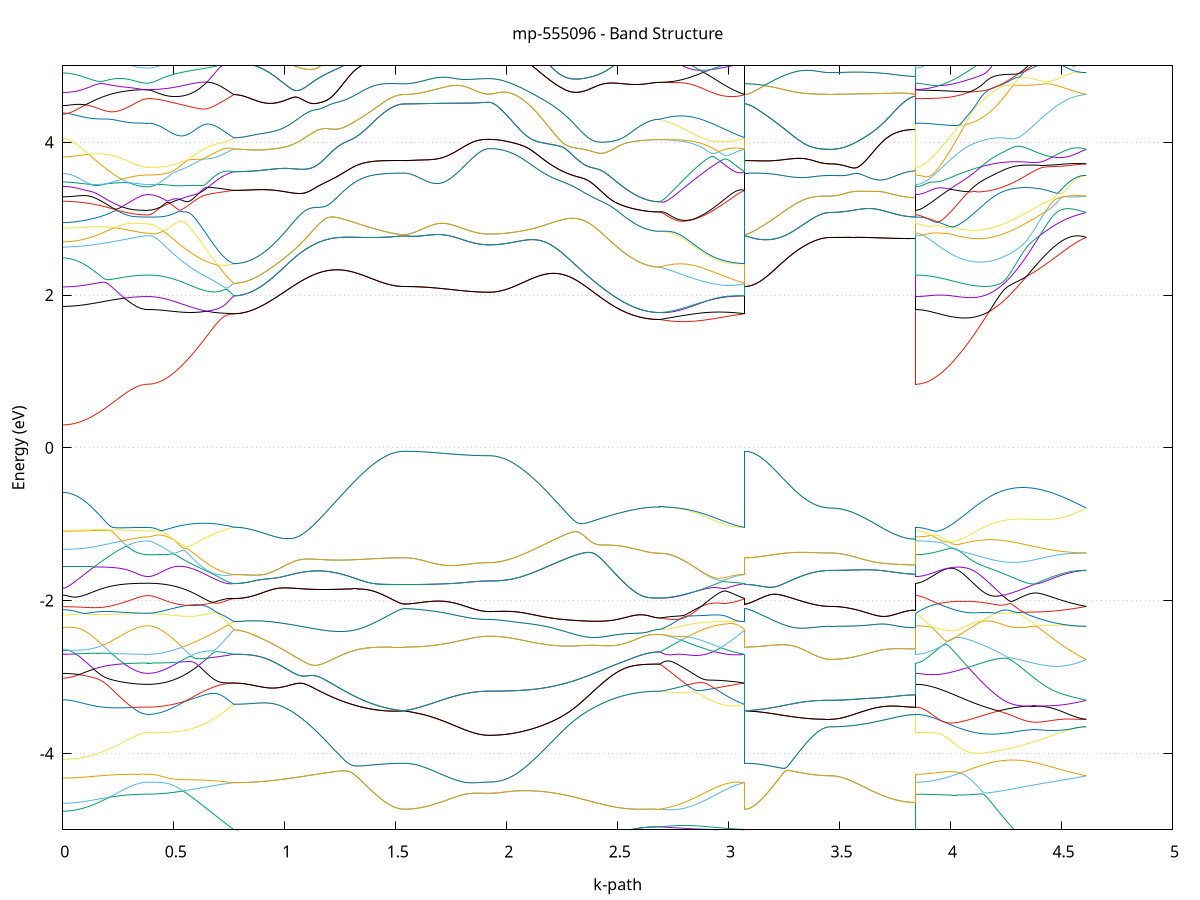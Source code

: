 set title 'mp-555096 - Band Structure'
set xlabel 'k-path'
set ylabel 'Energy (eV)'
set grid y
set yrange [-5:5]
set terminal png size 800,600
set output 'mp-555096_bands_gnuplot.png'
plot '-' using 1:2 with lines notitle, '-' using 1:2 with lines notitle, '-' using 1:2 with lines notitle, '-' using 1:2 with lines notitle, '-' using 1:2 with lines notitle, '-' using 1:2 with lines notitle, '-' using 1:2 with lines notitle, '-' using 1:2 with lines notitle, '-' using 1:2 with lines notitle, '-' using 1:2 with lines notitle, '-' using 1:2 with lines notitle, '-' using 1:2 with lines notitle, '-' using 1:2 with lines notitle, '-' using 1:2 with lines notitle, '-' using 1:2 with lines notitle, '-' using 1:2 with lines notitle, '-' using 1:2 with lines notitle, '-' using 1:2 with lines notitle, '-' using 1:2 with lines notitle, '-' using 1:2 with lines notitle, '-' using 1:2 with lines notitle, '-' using 1:2 with lines notitle, '-' using 1:2 with lines notitle, '-' using 1:2 with lines notitle, '-' using 1:2 with lines notitle, '-' using 1:2 with lines notitle, '-' using 1:2 with lines notitle, '-' using 1:2 with lines notitle, '-' using 1:2 with lines notitle, '-' using 1:2 with lines notitle, '-' using 1:2 with lines notitle, '-' using 1:2 with lines notitle, '-' using 1:2 with lines notitle, '-' using 1:2 with lines notitle, '-' using 1:2 with lines notitle, '-' using 1:2 with lines notitle, '-' using 1:2 with lines notitle, '-' using 1:2 with lines notitle, '-' using 1:2 with lines notitle, '-' using 1:2 with lines notitle, '-' using 1:2 with lines notitle, '-' using 1:2 with lines notitle, '-' using 1:2 with lines notitle, '-' using 1:2 with lines notitle, '-' using 1:2 with lines notitle, '-' using 1:2 with lines notitle, '-' using 1:2 with lines notitle, '-' using 1:2 with lines notitle, '-' using 1:2 with lines notitle, '-' using 1:2 with lines notitle, '-' using 1:2 with lines notitle, '-' using 1:2 with lines notitle, '-' using 1:2 with lines notitle, '-' using 1:2 with lines notitle, '-' using 1:2 with lines notitle, '-' using 1:2 with lines notitle, '-' using 1:2 with lines notitle, '-' using 1:2 with lines notitle, '-' using 1:2 with lines notitle, '-' using 1:2 with lines notitle, '-' using 1:2 with lines notitle, '-' using 1:2 with lines notitle, '-' using 1:2 with lines notitle, '-' using 1:2 with lines notitle, '-' using 1:2 with lines notitle, '-' using 1:2 with lines notitle, '-' using 1:2 with lines notitle, '-' using 1:2 with lines notitle, '-' using 1:2 with lines notitle, '-' using 1:2 with lines notitle, '-' using 1:2 with lines notitle, '-' using 1:2 with lines notitle, '-' using 1:2 with lines notitle, '-' using 1:2 with lines notitle, '-' using 1:2 with lines notitle, '-' using 1:2 with lines notitle, '-' using 1:2 with lines notitle, '-' using 1:2 with lines notitle, '-' using 1:2 with lines notitle, '-' using 1:2 with lines notitle, '-' using 1:2 with lines notitle, '-' using 1:2 with lines notitle, '-' using 1:2 with lines notitle, '-' using 1:2 with lines notitle, '-' using 1:2 with lines notitle, '-' using 1:2 with lines notitle, '-' using 1:2 with lines notitle, '-' using 1:2 with lines notitle, '-' using 1:2 with lines notitle, '-' using 1:2 with lines notitle, '-' using 1:2 with lines notitle, '-' using 1:2 with lines notitle, '-' using 1:2 with lines notitle, '-' using 1:2 with lines notitle, '-' using 1:2 with lines notitle, '-' using 1:2 with lines notitle
0.000000 -36.048994
0.009833 -36.048994
0.019667 -36.048994
0.029500 -36.048994
0.039334 -36.048894
0.049167 -36.048894
0.059001 -36.048894
0.068834 -36.048894
0.078668 -36.048894
0.088501 -36.048794
0.098335 -36.048794
0.108168 -36.048694
0.118001 -36.048694
0.127835 -36.048694
0.137668 -36.048594
0.147502 -36.048594
0.157335 -36.048594
0.167169 -36.048494
0.177002 -36.048494
0.186836 -36.048394
0.196669 -36.048394
0.206503 -36.048294
0.216336 -36.048194
0.226169 -36.048194
0.236003 -36.048094
0.245836 -36.048094
0.255670 -36.047994
0.265503 -36.047994
0.275337 -36.047894
0.285170 -36.047894
0.295004 -36.047794
0.304837 -36.047794
0.314671 -36.047794
0.324504 -36.047694
0.334338 -36.047694
0.344171 -36.047694
0.354004 -36.047694
0.363838 -36.047694
0.373671 -36.047694
0.383505 -36.047594
0.383505 -36.047594
0.393406 -36.047594
0.403308 -36.047594
0.413209 -36.047594
0.423111 -36.047494
0.433012 -36.047494
0.442914 -36.047394
0.452816 -36.047294
0.462717 -36.047194
0.472619 -36.047094
0.482520 -36.046894
0.492422 -36.046794
0.502323 -36.046594
0.512225 -36.046494
0.522126 -36.046294
0.532028 -36.046094
0.541929 -36.045894
0.551831 -36.045694
0.561732 -36.045494
0.571634 -36.045194
0.581535 -36.044994
0.591437 -36.044694
0.601339 -36.044494
0.611240 -36.044194
0.621142 -36.043894
0.631043 -36.043594
0.640945 -36.043294
0.650846 -36.042994
0.660748 -36.042694
0.670649 -36.042294
0.680551 -36.041994
0.690452 -36.041694
0.700354 -36.041294
0.710255 -36.040994
0.720157 -36.040594
0.730059 -36.040294
0.739960 -36.039894
0.749862 -36.039594
0.759763 -36.039194
0.769665 -36.038894
0.769665 -36.038894
0.769665 -36.038794
0.769665 -36.038794
0.779650 -36.038794
0.789636 -36.038794
0.799622 -36.038794
0.809608 -36.038694
0.819593 -36.038694
0.829579 -36.038594
0.839565 -36.038494
0.849550 -36.038394
0.859536 -36.038294
0.869522 -36.038194
0.879508 -36.038094
0.889493 -36.037894
0.899479 -36.037794
0.909465 -36.037594
0.919450 -36.037394
0.929436 -36.037194
0.939422 -36.036994
0.949408 -36.036794
0.959393 -36.036594
0.969379 -36.036294
0.979365 -36.036094
0.989351 -36.035794
0.999336 -36.035594
1.009322 -36.035294
1.019308 -36.035094
1.029293 -36.034794
1.039279 -36.034494
1.049265 -36.034194
1.059251 -36.033894
1.069236 -36.033594
1.079222 -36.033294
1.089208 -36.032994
1.099193 -36.032594
1.109179 -36.032294
1.119165 -36.031994
1.129151 -36.031694
1.139136 -36.031294
1.149122 -36.030994
1.159108 -36.030694
1.169094 -36.030394
1.179079 -36.029994
1.189065 -36.029694
1.199051 -36.029394
1.209036 -36.028994
1.219022 -36.028694
1.229008 -36.028394
1.238994 -36.028094
1.248979 -36.027794
1.258965 -36.027494
1.268951 -36.027194
1.278937 -36.026894
1.288922 -36.026594
1.298908 -36.026294
1.308894 -36.025994
1.318879 -36.025794
1.328865 -36.025494
1.338851 -36.025294
1.348837 -36.024994
1.358822 -36.024794
1.368808 -36.024594
1.378794 -36.024294
1.388779 -36.024094
1.398765 -36.023894
1.408751 -36.023794
1.418737 -36.023594
1.428722 -36.023394
1.438708 -36.023294
1.448694 -36.023194
1.458680 -36.022994
1.468665 -36.022894
1.478651 -36.022794
1.488637 -36.022794
1.498622 -36.022694
1.508608 -36.022694
1.518594 -36.022594
1.528580 -36.022594
1.538565 -36.022594
1.538565 -36.022594
1.538565 -36.022594
1.538565 -36.022594
1.548382 -36.022594
1.558198 -36.022594
1.568015 -36.022594
1.577832 -36.022594
1.587648 -36.022594
1.597465 -36.022594
1.607281 -36.022594
1.617098 -36.022594
1.626914 -36.022594
1.636731 -36.022594
1.646548 -36.022594
1.656364 -36.022594
1.666181 -36.022594
1.675997 -36.022594
1.685814 -36.022594
1.695630 -36.022594
1.705447 -36.022594
1.715263 -36.022594
1.725080 -36.022494
1.734897 -36.022494
1.744713 -36.022494
1.754530 -36.022494
1.764346 -36.022494
1.774163 -36.022494
1.783979 -36.022494
1.793796 -36.022494
1.803613 -36.022494
1.813429 -36.022494
1.823246 -36.022494
1.833062 -36.022494
1.842879 -36.022494
1.852695 -36.022494
1.862512 -36.022494
1.872329 -36.022494
1.882145 -36.022494
1.891962 -36.022494
1.901778 -36.022494
1.911595 -36.022494
1.921411 -36.022494
1.921411 -36.022494
1.931397 -36.022494
1.941383 -36.022494
1.951369 -36.022594
1.961354 -36.022594
1.971340 -36.022694
1.981326 -36.022794
1.991311 -36.022894
2.001297 -36.022994
2.011283 -36.023194
2.021269 -36.023294
2.031254 -36.023494
2.041240 -36.023694
2.051226 -36.023894
2.061211 -36.024094
2.071197 -36.024294
2.081183 -36.024494
2.091169 -36.024794
2.101154 -36.024994
2.111140 -36.025294
2.121126 -36.025494
2.131112 -36.025794
2.141097 -36.026094
2.151083 -36.026394
2.161069 -36.026694
2.171054 -36.026994
2.181040 -36.027294
2.191026 -36.027594
2.201012 -36.027894
2.210997 -36.028194
2.220983 -36.028594
2.230969 -36.028894
2.240954 -36.029194
2.250940 -36.029594
2.260926 -36.029894
2.270912 -36.030294
2.280897 -36.030594
2.290883 -36.030994
2.300869 -36.031294
2.310855 -36.031594
2.320840 -36.031994
2.330826 -36.032294
2.340812 -36.032694
2.350797 -36.032994
2.360783 -36.033294
2.370769 -36.033694
2.380755 -36.033994
2.390740 -36.034294
2.400726 -36.034594
2.410712 -36.034994
2.420697 -36.035294
2.430683 -36.035594
2.440669 -36.035794
2.450655 -36.036094
2.460640 -36.036394
2.470626 -36.036694
2.480612 -36.036894
2.490598 -36.037194
2.500583 -36.037394
2.510569 -36.037694
2.520555 -36.037894
2.530540 -36.038094
2.540526 -36.038294
2.550512 -36.038494
2.560498 -36.038594
2.570483 -36.038794
2.580469 -36.038994
2.590455 -36.039094
2.600440 -36.039194
2.610426 -36.039294
2.620412 -36.039394
2.630398 -36.039494
2.640383 -36.039594
2.650369 -36.039694
2.660355 -36.039694
2.670341 -36.039694
2.680326 -36.039794
2.690312 -36.039794
2.690312 -36.039794
2.700129 -36.039794
2.709945 -36.039794
2.719762 -36.039794
2.729578 -36.039794
2.739395 -36.039794
2.749211 -36.039794
2.759028 -36.039694
2.768845 -36.039694
2.778661 -36.039694
2.788478 -36.039694
2.798294 -36.039694
2.808111 -36.039594
2.817927 -36.039594
2.827744 -36.039594
2.837560 -36.039594
2.847377 -36.039494
2.857194 -36.039494
2.867010 -36.039494
2.876827 -36.039394
2.886643 -36.039394
2.896460 -36.039394
2.906276 -36.039294
2.916093 -36.039294
2.925910 -36.039194
2.935726 -36.039194
2.945543 -36.039194
2.955359 -36.039094
2.965176 -36.039094
2.974992 -36.039094
2.984809 -36.038994
2.994626 -36.038994
3.004442 -36.038994
3.014259 -36.038894
3.024075 -36.038894
3.033892 -36.038894
3.043708 -36.038894
3.053525 -36.038894
3.063342 -36.038894
3.073158 -36.038894
3.073158 -36.022594
3.083060 -36.022694
3.092961 -36.022794
3.102863 -36.023094
3.112764 -36.023294
3.122666 -36.023594
3.132567 -36.023894
3.142469 -36.024094
3.152370 -36.024394
3.162272 -36.024694
3.172173 -36.024994
3.182075 -36.025194
3.191976 -36.025494
3.201878 -36.025794
3.211780 -36.025994
3.221681 -36.026294
3.231583 -36.026494
3.241484 -36.026694
3.251386 -36.026994
3.261287 -36.027194
3.271189 -36.027394
3.281090 -36.027594
3.290992 -36.027794
3.300893 -36.027994
3.310795 -36.028194
3.320696 -36.028294
3.330598 -36.028494
3.340500 -36.028594
3.350401 -36.028794
3.360303 -36.028894
3.370204 -36.028994
3.380106 -36.029094
3.390007 -36.029194
3.399909 -36.029294
3.409810 -36.029294
3.419712 -36.029394
3.429613 -36.029394
3.439515 -36.029394
3.449416 -36.029494
3.459318 -36.029494
3.459318 -36.029494
3.469151 -36.029494
3.478985 -36.029494
3.488818 -36.029494
3.498652 -36.029494
3.508485 -36.029494
3.518319 -36.029494
3.528152 -36.029494
3.537986 -36.029494
3.547819 -36.029494
3.557652 -36.029494
3.567486 -36.029494
3.577319 -36.029494
3.587153 -36.029494
3.596986 -36.029494
3.606820 -36.029494
3.616653 -36.029494
3.626487 -36.029494
3.636320 -36.029494
3.646154 -36.029494
3.655987 -36.029494
3.665821 -36.029494
3.675654 -36.029494
3.685487 -36.029494
3.695321 -36.029494
3.705154 -36.029494
3.714988 -36.029494
3.724821 -36.029494
3.734655 -36.029494
3.744488 -36.029494
3.754322 -36.029494
3.764155 -36.029494
3.773989 -36.029494
3.783822 -36.029494
3.793655 -36.029494
3.803489 -36.029494
3.813322 -36.029494
3.823156 -36.029494
3.832989 -36.029494
3.842823 -36.029494
3.842823 -36.047594
3.852808 -36.047594
3.862794 -36.047594
3.872780 -36.047594
3.882766 -36.047494
3.892751 -36.047494
3.902737 -36.047394
3.912723 -36.047294
3.922709 -36.047194
3.932694 -36.047094
3.942680 -36.046994
3.952666 -36.046794
3.962651 -36.046694
3.972637 -36.046494
3.982623 -36.046294
3.992609 -36.046094
4.002594 -36.045894
4.012580 -36.045694
4.022566 -36.045494
4.032551 -36.045194
4.042537 -36.044994
4.052523 -36.044694
4.062509 -36.044494
4.072494 -36.044194
4.082480 -36.043894
4.092466 -36.043594
4.102452 -36.043294
4.112437 -36.042994
4.122423 -36.042694
4.132409 -36.042394
4.142394 -36.041994
4.152380 -36.041694
4.162366 -36.041394
4.172352 -36.040994
4.182337 -36.040694
4.192323 -36.040294
4.202309 -36.039994
4.212294 -36.039594
4.222280 -36.039294
4.232266 -36.038894
4.242252 -36.038594
4.252237 -36.038194
4.262223 -36.037894
4.272209 -36.037494
4.282195 -36.037094
4.292180 -36.036794
4.302166 -36.036394
4.312152 -36.036094
4.322137 -36.035794
4.332123 -36.035394
4.342109 -36.035094
4.352095 -36.034794
4.362080 -36.034394
4.372066 -36.034094
4.382052 -36.033794
4.392037 -36.033494
4.402023 -36.033194
4.412009 -36.032894
4.421995 -36.032694
4.431980 -36.032394
4.441966 -36.032094
4.451952 -36.031894
4.461938 -36.031694
4.471923 -36.031394
4.481909 -36.031194
4.491895 -36.030994
4.501880 -36.030794
4.511866 -36.030594
4.521852 -36.030494
4.531838 -36.030294
4.541823 -36.030094
4.551809 -36.029994
4.561795 -36.029894
4.571780 -36.029794
4.581766 -36.029694
4.591752 -36.029594
4.601738 -36.029494
4.611723 -36.029494
e
0.000000 -36.041394
0.009833 -36.041394
0.019667 -36.041394
0.029500 -36.041394
0.039334 -36.041394
0.049167 -36.041394
0.059001 -36.041394
0.068834 -36.041494
0.078668 -36.041494
0.088501 -36.041494
0.098335 -36.041494
0.108168 -36.041594
0.118001 -36.041594
0.127835 -36.041594
0.137668 -36.041694
0.147502 -36.041694
0.157335 -36.041794
0.167169 -36.041794
0.177002 -36.041894
0.186836 -36.041894
0.196669 -36.041994
0.206503 -36.041994
0.216336 -36.042094
0.226169 -36.042094
0.236003 -36.042194
0.245836 -36.042294
0.255670 -36.042294
0.265503 -36.042394
0.275337 -36.042394
0.285170 -36.042394
0.295004 -36.042494
0.304837 -36.042494
0.314671 -36.042594
0.324504 -36.042594
0.334338 -36.042594
0.344171 -36.042694
0.354004 -36.042694
0.363838 -36.042694
0.373671 -36.042694
0.383505 -36.042694
0.383505 -36.042694
0.393406 -36.042694
0.403308 -36.042694
0.413209 -36.042594
0.423111 -36.042594
0.433012 -36.042494
0.442914 -36.042494
0.452816 -36.042394
0.462717 -36.042294
0.472619 -36.042194
0.482520 -36.042094
0.492422 -36.041994
0.502323 -36.041794
0.512225 -36.041694
0.522126 -36.041494
0.532028 -36.041394
0.541929 -36.041194
0.551831 -36.040994
0.561732 -36.040794
0.571634 -36.040594
0.581535 -36.040394
0.591437 -36.040194
0.601339 -36.039994
0.611240 -36.039694
0.621142 -36.039494
0.631043 -36.039194
0.640945 -36.038994
0.650846 -36.038694
0.660748 -36.038494
0.670649 -36.038194
0.680551 -36.037894
0.690452 -36.037594
0.700354 -36.037394
0.710255 -36.037094
0.720157 -36.036994
0.730059 -36.037394
0.739960 -36.037694
0.749862 -36.038094
0.759763 -36.038494
0.769665 -36.038794
0.769665 -36.038794
0.769665 -36.038794
0.769665 -36.038794
0.779650 -36.038794
0.789636 -36.038794
0.799622 -36.038794
0.809608 -36.038694
0.819593 -36.038694
0.829579 -36.038594
0.839565 -36.038494
0.849550 -36.038394
0.859536 -36.038294
0.869522 -36.038194
0.879508 -36.038094
0.889493 -36.037894
0.899479 -36.037794
0.909465 -36.037594
0.919450 -36.037394
0.929436 -36.037194
0.939422 -36.036994
0.949408 -36.036794
0.959393 -36.036594
0.969379 -36.036294
0.979365 -36.036094
0.989351 -36.035794
0.999336 -36.035594
1.009322 -36.035294
1.019308 -36.035094
1.029293 -36.034794
1.039279 -36.034494
1.049265 -36.034194
1.059251 -36.033894
1.069236 -36.033594
1.079222 -36.033294
1.089208 -36.032994
1.099193 -36.032594
1.109179 -36.032294
1.119165 -36.031994
1.129151 -36.031694
1.139136 -36.031294
1.149122 -36.030994
1.159108 -36.030694
1.169094 -36.030394
1.179079 -36.029994
1.189065 -36.029694
1.199051 -36.029394
1.209036 -36.028994
1.219022 -36.028694
1.229008 -36.028394
1.238994 -36.028094
1.248979 -36.027794
1.258965 -36.027494
1.268951 -36.027194
1.278937 -36.026894
1.288922 -36.026594
1.298908 -36.026294
1.308894 -36.025994
1.318879 -36.025794
1.328865 -36.025494
1.338851 -36.025194
1.348837 -36.024994
1.358822 -36.024794
1.368808 -36.024494
1.378794 -36.024294
1.388779 -36.024094
1.398765 -36.023894
1.408751 -36.023794
1.418737 -36.023594
1.428722 -36.023394
1.438708 -36.023294
1.448694 -36.023194
1.458680 -36.022994
1.468665 -36.022894
1.478651 -36.022794
1.488637 -36.022794
1.498622 -36.022694
1.508608 -36.022694
1.518594 -36.022594
1.528580 -36.022594
1.538565 -36.022594
1.538565 -36.022594
1.538565 -36.022594
1.538565 -36.022594
1.548382 -36.022594
1.558198 -36.022594
1.568015 -36.022594
1.577832 -36.022594
1.587648 -36.022594
1.597465 -36.022594
1.607281 -36.022594
1.617098 -36.022594
1.626914 -36.022594
1.636731 -36.022594
1.646548 -36.022594
1.656364 -36.022594
1.666181 -36.022594
1.675997 -36.022594
1.685814 -36.022594
1.695630 -36.022594
1.705447 -36.022594
1.715263 -36.022594
1.725080 -36.022494
1.734897 -36.022494
1.744713 -36.022494
1.754530 -36.022494
1.764346 -36.022494
1.774163 -36.022494
1.783979 -36.022494
1.793796 -36.022494
1.803613 -36.022494
1.813429 -36.022494
1.823246 -36.022494
1.833062 -36.022494
1.842879 -36.022494
1.852695 -36.022494
1.862512 -36.022494
1.872329 -36.022494
1.882145 -36.022494
1.891962 -36.022494
1.901778 -36.022494
1.911595 -36.022494
1.921411 -36.022494
1.921411 -36.022494
1.931397 -36.022494
1.941383 -36.022494
1.951369 -36.022594
1.961354 -36.022594
1.971340 -36.022694
1.981326 -36.022794
1.991311 -36.022894
2.001297 -36.022994
2.011283 -36.023194
2.021269 -36.023294
2.031254 -36.023494
2.041240 -36.023694
2.051226 -36.023894
2.061211 -36.024094
2.071197 -36.024294
2.081183 -36.024494
2.091169 -36.024794
2.101154 -36.024994
2.111140 -36.025294
2.121126 -36.025494
2.131112 -36.025794
2.141097 -36.026094
2.151083 -36.026394
2.161069 -36.026694
2.171054 -36.026994
2.181040 -36.027294
2.191026 -36.027594
2.201012 -36.027894
2.210997 -36.028194
2.220983 -36.028594
2.230969 -36.028894
2.240954 -36.029194
2.250940 -36.029594
2.260926 -36.029894
2.270912 -36.030294
2.280897 -36.030594
2.290883 -36.030994
2.300869 -36.031294
2.310855 -36.031594
2.320840 -36.031994
2.330826 -36.032294
2.340812 -36.032694
2.350797 -36.032994
2.360783 -36.033294
2.370769 -36.033694
2.380755 -36.033994
2.390740 -36.034294
2.400726 -36.034594
2.410712 -36.034994
2.420697 -36.035294
2.430683 -36.035594
2.440669 -36.035794
2.450655 -36.036094
2.460640 -36.036394
2.470626 -36.036694
2.480612 -36.036894
2.490598 -36.037194
2.500583 -36.037394
2.510569 -36.037694
2.520555 -36.037894
2.530540 -36.038094
2.540526 -36.038294
2.550512 -36.038394
2.560498 -36.038594
2.570483 -36.038794
2.580469 -36.038994
2.590455 -36.039094
2.600440 -36.039194
2.610426 -36.039294
2.620412 -36.039394
2.630398 -36.039494
2.640383 -36.039594
2.650369 -36.039694
2.660355 -36.039694
2.670341 -36.039694
2.680326 -36.039794
2.690312 -36.039794
2.690312 -36.039794
2.700129 -36.039794
2.709945 -36.039694
2.719762 -36.039694
2.729578 -36.039694
2.739395 -36.039694
2.749211 -36.039694
2.759028 -36.039694
2.768845 -36.039694
2.778661 -36.039594
2.788478 -36.039594
2.798294 -36.039594
2.808111 -36.039594
2.817927 -36.039494
2.827744 -36.039494
2.837560 -36.039494
2.847377 -36.039394
2.857194 -36.039394
2.867010 -36.039394
2.876827 -36.039294
2.886643 -36.039294
2.896460 -36.039194
2.906276 -36.039194
2.916093 -36.039194
2.925910 -36.039094
2.935726 -36.039094
2.945543 -36.039094
2.955359 -36.038994
2.965176 -36.038994
2.974992 -36.038994
2.984809 -36.038894
2.994626 -36.038894
3.004442 -36.038894
3.014259 -36.038894
3.024075 -36.038894
3.033892 -36.038894
3.043708 -36.038894
3.053525 -36.038794
3.063342 -36.038794
3.073158 -36.038794
3.073158 -36.022594
3.083060 -36.022694
3.092961 -36.022794
3.102863 -36.023094
3.112764 -36.023294
3.122666 -36.023594
3.132567 -36.023894
3.142469 -36.024094
3.152370 -36.024394
3.162272 -36.024694
3.172173 -36.024994
3.182075 -36.025194
3.191976 -36.025494
3.201878 -36.025794
3.211780 -36.025994
3.221681 -36.026294
3.231583 -36.026494
3.241484 -36.026694
3.251386 -36.026994
3.261287 -36.027194
3.271189 -36.027394
3.281090 -36.027594
3.290992 -36.027794
3.300893 -36.027994
3.310795 -36.028194
3.320696 -36.028294
3.330598 -36.028494
3.340500 -36.028594
3.350401 -36.028794
3.360303 -36.028894
3.370204 -36.028994
3.380106 -36.029094
3.390007 -36.029194
3.399909 -36.029294
3.409810 -36.029294
3.419712 -36.029394
3.429613 -36.029394
3.439515 -36.029394
3.449416 -36.029494
3.459318 -36.029494
3.459318 -36.029494
3.469151 -36.029494
3.478985 -36.029494
3.488818 -36.029494
3.498652 -36.029494
3.508485 -36.029494
3.518319 -36.029494
3.528152 -36.029494
3.537986 -36.029494
3.547819 -36.029494
3.557652 -36.029494
3.567486 -36.029494
3.577319 -36.029494
3.587153 -36.029494
3.596986 -36.029494
3.606820 -36.029494
3.616653 -36.029494
3.626487 -36.029494
3.636320 -36.029494
3.646154 -36.029494
3.655987 -36.029494
3.665821 -36.029494
3.675654 -36.029494
3.685487 -36.029494
3.695321 -36.029494
3.705154 -36.029494
3.714988 -36.029494
3.724821 -36.029494
3.734655 -36.029494
3.744488 -36.029494
3.754322 -36.029494
3.764155 -36.029494
3.773989 -36.029494
3.783822 -36.029494
3.793655 -36.029494
3.803489 -36.029494
3.813322 -36.029494
3.823156 -36.029494
3.832989 -36.029494
3.842823 -36.029494
3.842823 -36.042694
3.852808 -36.042694
3.862794 -36.042694
3.872780 -36.042594
3.882766 -36.042594
3.892751 -36.042494
3.902737 -36.042494
3.912723 -36.042394
3.922709 -36.042294
3.932694 -36.042194
3.942680 -36.042094
3.952666 -36.041994
3.962651 -36.041794
3.972637 -36.041694
3.982623 -36.041494
3.992609 -36.041394
4.002594 -36.041194
4.012580 -36.040994
4.022566 -36.040794
4.032551 -36.040594
4.042537 -36.040394
4.052523 -36.040194
4.062509 -36.039994
4.072494 -36.039794
4.082480 -36.039494
4.092466 -36.039294
4.102452 -36.038994
4.112437 -36.038794
4.122423 -36.038494
4.132409 -36.038194
4.142394 -36.037994
4.152380 -36.037694
4.162366 -36.037394
4.172352 -36.037094
4.182337 -36.036894
4.192323 -36.036594
4.202309 -36.036294
4.212294 -36.035994
4.222280 -36.035694
4.232266 -36.035394
4.242252 -36.035094
4.252237 -36.034894
4.262223 -36.034594
4.272209 -36.034294
4.282195 -36.033994
4.292180 -36.033794
4.302166 -36.033494
4.312152 -36.033194
4.322137 -36.032994
4.332123 -36.032694
4.342109 -36.032494
4.352095 -36.032194
4.362080 -36.031994
4.372066 -36.031794
4.382052 -36.031594
4.392037 -36.031294
4.402023 -36.031094
4.412009 -36.030994
4.421995 -36.030794
4.431980 -36.030594
4.441966 -36.030394
4.451952 -36.030294
4.461938 -36.030094
4.471923 -36.029994
4.481909 -36.029894
4.491895 -36.029794
4.501880 -36.029694
4.511866 -36.029594
4.521852 -36.029494
4.531838 -36.029494
4.541823 -36.029394
4.551809 -36.029394
4.561795 -36.029394
4.571780 -36.029394
4.581766 -36.029394
4.591752 -36.029394
4.601738 -36.029394
4.611723 -36.029494
e
0.000000 -36.029094
0.009833 -36.029094
0.019667 -36.029094
0.029500 -36.029094
0.039334 -36.029094
0.049167 -36.029094
0.059001 -36.029094
0.068834 -36.029194
0.078668 -36.029194
0.088501 -36.029194
0.098335 -36.029194
0.108168 -36.029194
0.118001 -36.029194
0.127835 -36.029194
0.137668 -36.029194
0.147502 -36.029194
0.157335 -36.029194
0.167169 -36.029194
0.177002 -36.029194
0.186836 -36.029194
0.196669 -36.029194
0.206503 -36.029194
0.216336 -36.029194
0.226169 -36.029194
0.236003 -36.029194
0.245836 -36.029194
0.255670 -36.029194
0.265503 -36.029194
0.275337 -36.029194
0.285170 -36.029194
0.295004 -36.029194
0.304837 -36.029194
0.314671 -36.029194
0.324504 -36.029194
0.334338 -36.029194
0.344171 -36.029194
0.354004 -36.029194
0.363838 -36.029194
0.373671 -36.029194
0.383505 -36.029194
0.383505 -36.029194
0.393406 -36.029194
0.403308 -36.029294
0.413209 -36.029294
0.423111 -36.029394
0.433012 -36.029494
0.442914 -36.029594
0.452816 -36.029694
0.462717 -36.029894
0.472619 -36.029994
0.482520 -36.030194
0.492422 -36.030394
0.502323 -36.030494
0.512225 -36.030694
0.522126 -36.030894
0.532028 -36.031194
0.541929 -36.031394
0.551831 -36.031694
0.561732 -36.031894
0.571634 -36.032194
0.581535 -36.032494
0.591437 -36.032694
0.601339 -36.032994
0.611240 -36.033294
0.621142 -36.033594
0.631043 -36.033994
0.640945 -36.034294
0.650846 -36.034594
0.660748 -36.034894
0.670649 -36.035294
0.680551 -36.035594
0.690452 -36.035994
0.700354 -36.036294
0.710255 -36.036694
0.720157 -36.036794
0.730059 -36.036494
0.739960 -36.036194
0.749862 -36.035894
0.759763 -36.035594
0.769665 -36.035294
0.769665 -36.035294
0.769665 -36.035294
0.769665 -36.035294
0.779650 -36.035294
0.789636 -36.035294
0.799622 -36.035294
0.809608 -36.035194
0.819593 -36.035194
0.829579 -36.035094
0.839565 -36.034994
0.849550 -36.034894
0.859536 -36.034794
0.869522 -36.034694
0.879508 -36.034594
0.889493 -36.034494
0.899479 -36.034294
0.909465 -36.034194
0.919450 -36.033994
0.929436 -36.033794
0.939422 -36.033694
0.949408 -36.033494
0.959393 -36.033294
0.969379 -36.032994
0.979365 -36.032794
0.989351 -36.032594
0.999336 -36.032394
1.009322 -36.032094
1.019308 -36.031894
1.029293 -36.031594
1.039279 -36.031394
1.049265 -36.031094
1.059251 -36.030894
1.069236 -36.030594
1.079222 -36.030294
1.089208 -36.029994
1.099193 -36.029794
1.109179 -36.029494
1.119165 -36.029194
1.129151 -36.028894
1.139136 -36.028594
1.149122 -36.028294
1.159108 -36.027994
1.169094 -36.027794
1.179079 -36.027494
1.189065 -36.027194
1.199051 -36.026894
1.209036 -36.026594
1.219022 -36.026294
1.229008 -36.026094
1.238994 -36.025794
1.248979 -36.025494
1.258965 -36.025294
1.268951 -36.024994
1.278937 -36.024794
1.288922 -36.024494
1.298908 -36.024294
1.308894 -36.024094
1.318879 -36.023794
1.328865 -36.023594
1.338851 -36.023394
1.348837 -36.023194
1.358822 -36.022994
1.368808 -36.022794
1.378794 -36.022694
1.388779 -36.022494
1.398765 -36.022294
1.408751 -36.022194
1.418737 -36.022094
1.428722 -36.021894
1.438708 -36.021794
1.448694 -36.021694
1.458680 -36.021594
1.468665 -36.021594
1.478651 -36.021494
1.488637 -36.021394
1.498622 -36.021394
1.508608 -36.021294
1.518594 -36.021294
1.528580 -36.021294
1.538565 -36.021294
1.538565 -36.021294
1.538565 -36.021294
1.538565 -36.021294
1.548382 -36.021294
1.558198 -36.021294
1.568015 -36.021294
1.577832 -36.021294
1.587648 -36.021294
1.597465 -36.021294
1.607281 -36.021294
1.617098 -36.021294
1.626914 -36.021294
1.636731 -36.021294
1.646548 -36.021294
1.656364 -36.021294
1.666181 -36.021294
1.675997 -36.021294
1.685814 -36.021294
1.695630 -36.021294
1.705447 -36.021294
1.715263 -36.021294
1.725080 -36.021294
1.734897 -36.021294
1.744713 -36.021294
1.754530 -36.021294
1.764346 -36.021294
1.774163 -36.021394
1.783979 -36.021394
1.793796 -36.021394
1.803613 -36.021394
1.813429 -36.021394
1.823246 -36.021394
1.833062 -36.021394
1.842879 -36.021394
1.852695 -36.021394
1.862512 -36.021394
1.872329 -36.021394
1.882145 -36.021394
1.891962 -36.021394
1.901778 -36.021394
1.911595 -36.021394
1.921411 -36.021394
1.921411 -36.021394
1.931397 -36.021394
1.941383 -36.021394
1.951369 -36.021394
1.961354 -36.021394
1.971340 -36.021494
1.981326 -36.021494
1.991311 -36.021594
2.001297 -36.021594
2.011283 -36.021694
2.021269 -36.021794
2.031254 -36.021894
2.041240 -36.021994
2.051226 -36.022094
2.061211 -36.022194
2.071197 -36.022294
2.081183 -36.022494
2.091169 -36.022594
2.101154 -36.022794
2.111140 -36.022994
2.121126 -36.023094
2.131112 -36.023294
2.141097 -36.023494
2.151083 -36.023694
2.161069 -36.023894
2.171054 -36.024094
2.181040 -36.024394
2.191026 -36.024594
2.201012 -36.024794
2.210997 -36.025094
2.220983 -36.025294
2.230969 -36.025594
2.240954 -36.025794
2.250940 -36.026094
2.260926 -36.026394
2.270912 -36.026594
2.280897 -36.026894
2.290883 -36.027194
2.300869 -36.027394
2.310855 -36.027694
2.320840 -36.027994
2.330826 -36.028194
2.340812 -36.028494
2.350797 -36.028794
2.360783 -36.029094
2.370769 -36.029294
2.380755 -36.029594
2.390740 -36.029894
2.400726 -36.030094
2.410712 -36.030394
2.420697 -36.030594
2.430683 -36.030894
2.440669 -36.031094
2.450655 -36.031294
2.460640 -36.031594
2.470626 -36.031794
2.480612 -36.031994
2.490598 -36.032194
2.500583 -36.032394
2.510569 -36.032594
2.520555 -36.032794
2.530540 -36.032994
2.540526 -36.033094
2.550512 -36.033294
2.560498 -36.033394
2.570483 -36.033594
2.580469 -36.033694
2.590455 -36.033794
2.600440 -36.033894
2.610426 -36.033994
2.620412 -36.034094
2.630398 -36.034194
2.640383 -36.034194
2.650369 -36.034294
2.660355 -36.034294
2.670341 -36.034394
2.680326 -36.034394
2.690312 -36.034394
2.690312 -36.034394
2.700129 -36.034394
2.709945 -36.034394
2.719762 -36.034394
2.729578 -36.034394
2.739395 -36.034394
2.749211 -36.034494
2.759028 -36.034494
2.768845 -36.034494
2.778661 -36.034494
2.788478 -36.034494
2.798294 -36.034594
2.808111 -36.034594
2.817927 -36.034594
2.827744 -36.034694
2.837560 -36.034694
2.847377 -36.034694
2.857194 -36.034794
2.867010 -36.034794
2.876827 -36.034894
2.886643 -36.034894
2.896460 -36.034894
2.906276 -36.034994
2.916093 -36.034994
2.925910 -36.034994
2.935726 -36.035094
2.945543 -36.035094
2.955359 -36.035094
2.965176 -36.035194
2.974992 -36.035194
2.984809 -36.035194
2.994626 -36.035294
3.004442 -36.035294
3.014259 -36.035294
3.024075 -36.035294
3.033892 -36.035294
3.043708 -36.035294
3.053525 -36.035294
3.063342 -36.035294
3.073158 -36.035294
3.073158 -36.021294
3.083060 -36.021194
3.092961 -36.020994
3.102863 -36.020794
3.112764 -36.020594
3.122666 -36.020294
3.132567 -36.019994
3.142469 -36.019694
3.152370 -36.019494
3.162272 -36.019194
3.172173 -36.018894
3.182075 -36.018594
3.191976 -36.018394
3.201878 -36.018094
3.211780 -36.017894
3.221681 -36.017594
3.231583 -36.017394
3.241484 -36.017094
3.251386 -36.016894
3.261287 -36.016694
3.271189 -36.016494
3.281090 -36.016294
3.290992 -36.016094
3.300893 -36.015894
3.310795 -36.015694
3.320696 -36.015494
3.330598 -36.015394
3.340500 -36.015194
3.350401 -36.015094
3.360303 -36.014994
3.370204 -36.014894
3.380106 -36.014794
3.390007 -36.014694
3.399909 -36.014594
3.409810 -36.014494
3.419712 -36.014494
3.429613 -36.014394
3.439515 -36.014394
3.449416 -36.014394
3.459318 -36.014394
3.459318 -36.014394
3.469151 -36.014394
3.478985 -36.014394
3.488818 -36.014394
3.498652 -36.014394
3.508485 -36.014394
3.518319 -36.014394
3.528152 -36.014394
3.537986 -36.014394
3.547819 -36.014394
3.557652 -36.014394
3.567486 -36.014394
3.577319 -36.014394
3.587153 -36.014394
3.596986 -36.014394
3.606820 -36.014394
3.616653 -36.014394
3.626487 -36.014394
3.636320 -36.014394
3.646154 -36.014394
3.655987 -36.014394
3.665821 -36.014394
3.675654 -36.014394
3.685487 -36.014394
3.695321 -36.014394
3.705154 -36.014394
3.714988 -36.014394
3.724821 -36.014394
3.734655 -36.014394
3.744488 -36.014394
3.754322 -36.014394
3.764155 -36.014394
3.773989 -36.014394
3.783822 -36.014394
3.793655 -36.014394
3.803489 -36.014394
3.813322 -36.014394
3.823156 -36.014394
3.832989 -36.014394
3.842823 -36.014394
3.842823 -36.029194
3.852808 -36.029194
3.862794 -36.029194
3.872780 -36.029194
3.882766 -36.029094
3.892751 -36.029094
3.902737 -36.028994
3.912723 -36.028894
3.922709 -36.028894
3.932694 -36.028794
3.942680 -36.028594
3.952666 -36.028494
3.962651 -36.028394
3.972637 -36.028194
3.982623 -36.028094
3.992609 -36.027894
4.002594 -36.027694
4.012580 -36.027494
4.022566 -36.027294
4.032551 -36.027094
4.042537 -36.026894
4.052523 -36.026694
4.062509 -36.026494
4.072494 -36.026194
4.082480 -36.025994
4.092466 -36.025694
4.102452 -36.025494
4.112437 -36.025194
4.122423 -36.024894
4.132409 -36.024694
4.142394 -36.024394
4.152380 -36.024094
4.162366 -36.023794
4.172352 -36.023494
4.182337 -36.023194
4.192323 -36.022894
4.202309 -36.022594
4.212294 -36.022294
4.222280 -36.021994
4.232266 -36.021694
4.242252 -36.021394
4.252237 -36.021094
4.262223 -36.020794
4.272209 -36.020494
4.282195 -36.020194
4.292180 -36.019894
4.302166 -36.019594
4.312152 -36.019394
4.322137 -36.019094
4.332123 -36.018794
4.342109 -36.018494
4.352095 -36.018294
4.362080 -36.017994
4.372066 -36.017694
4.382052 -36.017494
4.392037 -36.017294
4.402023 -36.016994
4.412009 -36.016794
4.421995 -36.016594
4.431980 -36.016394
4.441966 -36.016194
4.451952 -36.015994
4.461938 -36.015794
4.471923 -36.015594
4.481909 -36.015494
4.491895 -36.015294
4.501880 -36.015194
4.511866 -36.014994
4.521852 -36.014894
4.531838 -36.014794
4.541823 -36.014694
4.551809 -36.014594
4.561795 -36.014594
4.571780 -36.014494
4.581766 -36.014494
4.591752 -36.014394
4.601738 -36.014394
4.611723 -36.014394
e
0.000000 -36.028794
0.009833 -36.028794
0.019667 -36.028794
0.029500 -36.028794
0.039334 -36.028794
0.049167 -36.028794
0.059001 -36.028794
0.068834 -36.028794
0.078668 -36.028794
0.088501 -36.028794
0.098335 -36.028694
0.108168 -36.028694
0.118001 -36.028694
0.127835 -36.028694
0.137668 -36.028694
0.147502 -36.028694
0.157335 -36.028694
0.167169 -36.028694
0.177002 -36.028694
0.186836 -36.028694
0.196669 -36.028694
0.206503 -36.028694
0.216336 -36.028694
0.226169 -36.028694
0.236003 -36.028694
0.245836 -36.028694
0.255670 -36.028694
0.265503 -36.028694
0.275337 -36.028694
0.285170 -36.028694
0.295004 -36.028694
0.304837 -36.028694
0.314671 -36.028694
0.324504 -36.028694
0.334338 -36.028694
0.344171 -36.028694
0.354004 -36.028694
0.363838 -36.028694
0.373671 -36.028694
0.383505 -36.028694
0.383505 -36.028694
0.393406 -36.028694
0.403308 -36.028694
0.413209 -36.028694
0.423111 -36.028694
0.433012 -36.028694
0.442914 -36.028794
0.452816 -36.028794
0.462717 -36.028894
0.472619 -36.028894
0.482520 -36.028994
0.492422 -36.029094
0.502323 -36.029194
0.512225 -36.029294
0.522126 -36.029494
0.532028 -36.029594
0.541929 -36.029694
0.551831 -36.029894
0.561732 -36.030094
0.571634 -36.030194
0.581535 -36.030394
0.591437 -36.030594
0.601339 -36.030794
0.611240 -36.031094
0.621142 -36.031294
0.631043 -36.031494
0.640945 -36.031694
0.650846 -36.031994
0.660748 -36.032194
0.670649 -36.032494
0.680551 -36.032794
0.690452 -36.032994
0.700354 -36.033294
0.710255 -36.033594
0.720157 -36.033794
0.730059 -36.034094
0.739960 -36.034394
0.749862 -36.034694
0.759763 -36.034994
0.769665 -36.035294
0.769665 -36.035294
0.769665 -36.035294
0.769665 -36.035294
0.779650 -36.035294
0.789636 -36.035294
0.799622 -36.035294
0.809608 -36.035194
0.819593 -36.035194
0.829579 -36.035094
0.839565 -36.034994
0.849550 -36.034894
0.859536 -36.034794
0.869522 -36.034694
0.879508 -36.034594
0.889493 -36.034494
0.899479 -36.034294
0.909465 -36.034194
0.919450 -36.033994
0.929436 -36.033794
0.939422 -36.033694
0.949408 -36.033494
0.959393 -36.033294
0.969379 -36.032994
0.979365 -36.032794
0.989351 -36.032594
0.999336 -36.032394
1.009322 -36.032094
1.019308 -36.031894
1.029293 -36.031594
1.039279 -36.031394
1.049265 -36.031094
1.059251 -36.030894
1.069236 -36.030594
1.079222 -36.030294
1.089208 -36.029994
1.099193 -36.029794
1.109179 -36.029494
1.119165 -36.029194
1.129151 -36.028894
1.139136 -36.028594
1.149122 -36.028294
1.159108 -36.027994
1.169094 -36.027794
1.179079 -36.027494
1.189065 -36.027194
1.199051 -36.026894
1.209036 -36.026594
1.219022 -36.026294
1.229008 -36.026094
1.238994 -36.025794
1.248979 -36.025494
1.258965 -36.025294
1.268951 -36.024994
1.278937 -36.024794
1.288922 -36.024494
1.298908 -36.024294
1.308894 -36.024094
1.318879 -36.023794
1.328865 -36.023594
1.338851 -36.023394
1.348837 -36.023194
1.358822 -36.022994
1.368808 -36.022794
1.378794 -36.022694
1.388779 -36.022494
1.398765 -36.022294
1.408751 -36.022194
1.418737 -36.022094
1.428722 -36.021894
1.438708 -36.021794
1.448694 -36.021694
1.458680 -36.021594
1.468665 -36.021594
1.478651 -36.021494
1.488637 -36.021394
1.498622 -36.021394
1.508608 -36.021294
1.518594 -36.021294
1.528580 -36.021294
1.538565 -36.021294
1.538565 -36.021294
1.538565 -36.021294
1.538565 -36.021294
1.548382 -36.021294
1.558198 -36.021294
1.568015 -36.021294
1.577832 -36.021294
1.587648 -36.021294
1.597465 -36.021294
1.607281 -36.021294
1.617098 -36.021294
1.626914 -36.021294
1.636731 -36.021294
1.646548 -36.021294
1.656364 -36.021294
1.666181 -36.021294
1.675997 -36.021294
1.685814 -36.021294
1.695630 -36.021294
1.705447 -36.021294
1.715263 -36.021294
1.725080 -36.021294
1.734897 -36.021294
1.744713 -36.021294
1.754530 -36.021294
1.764346 -36.021294
1.774163 -36.021394
1.783979 -36.021394
1.793796 -36.021394
1.803613 -36.021394
1.813429 -36.021394
1.823246 -36.021394
1.833062 -36.021394
1.842879 -36.021394
1.852695 -36.021394
1.862512 -36.021394
1.872329 -36.021394
1.882145 -36.021394
1.891962 -36.021394
1.901778 -36.021394
1.911595 -36.021394
1.921411 -36.021394
1.921411 -36.021394
1.931397 -36.021394
1.941383 -36.021394
1.951369 -36.021394
1.961354 -36.021394
1.971340 -36.021494
1.981326 -36.021494
1.991311 -36.021594
2.001297 -36.021594
2.011283 -36.021694
2.021269 -36.021794
2.031254 -36.021894
2.041240 -36.021994
2.051226 -36.022094
2.061211 -36.022194
2.071197 -36.022294
2.081183 -36.022494
2.091169 -36.022594
2.101154 -36.022794
2.111140 -36.022994
2.121126 -36.023094
2.131112 -36.023294
2.141097 -36.023494
2.151083 -36.023694
2.161069 -36.023894
2.171054 -36.024094
2.181040 -36.024394
2.191026 -36.024594
2.201012 -36.024794
2.210997 -36.025094
2.220983 -36.025294
2.230969 -36.025594
2.240954 -36.025794
2.250940 -36.026094
2.260926 -36.026394
2.270912 -36.026594
2.280897 -36.026894
2.290883 -36.027194
2.300869 -36.027394
2.310855 -36.027694
2.320840 -36.027994
2.330826 -36.028194
2.340812 -36.028494
2.350797 -36.028794
2.360783 -36.029094
2.370769 -36.029294
2.380755 -36.029594
2.390740 -36.029894
2.400726 -36.030094
2.410712 -36.030394
2.420697 -36.030594
2.430683 -36.030894
2.440669 -36.031094
2.450655 -36.031294
2.460640 -36.031594
2.470626 -36.031794
2.480612 -36.031994
2.490598 -36.032194
2.500583 -36.032394
2.510569 -36.032594
2.520555 -36.032794
2.530540 -36.032994
2.540526 -36.033094
2.550512 -36.033294
2.560498 -36.033394
2.570483 -36.033594
2.580469 -36.033694
2.590455 -36.033794
2.600440 -36.033894
2.610426 -36.033994
2.620412 -36.034094
2.630398 -36.034194
2.640383 -36.034194
2.650369 -36.034294
2.660355 -36.034294
2.670341 -36.034394
2.680326 -36.034394
2.690312 -36.034394
2.690312 -36.034394
2.700129 -36.034394
2.709945 -36.034394
2.719762 -36.034394
2.729578 -36.034394
2.739395 -36.034394
2.749211 -36.034394
2.759028 -36.034394
2.768845 -36.034394
2.778661 -36.034394
2.788478 -36.034394
2.798294 -36.034494
2.808111 -36.034494
2.817927 -36.034494
2.827744 -36.034494
2.837560 -36.034594
2.847377 -36.034594
2.857194 -36.034594
2.867010 -36.034694
2.876827 -36.034694
2.886643 -36.034694
2.896460 -36.034794
2.906276 -36.034794
2.916093 -36.034794
2.925910 -36.034894
2.935726 -36.034894
2.945543 -36.034994
2.955359 -36.034994
2.965176 -36.034994
2.974992 -36.035094
2.984809 -36.035094
2.994626 -36.035094
3.004442 -36.035194
3.014259 -36.035194
3.024075 -36.035194
3.033892 -36.035194
3.043708 -36.035294
3.053525 -36.035294
3.063342 -36.035294
3.073158 -36.035294
3.073158 -36.021294
3.083060 -36.021194
3.092961 -36.020994
3.102863 -36.020794
3.112764 -36.020594
3.122666 -36.020294
3.132567 -36.019994
3.142469 -36.019694
3.152370 -36.019494
3.162272 -36.019194
3.172173 -36.018894
3.182075 -36.018594
3.191976 -36.018394
3.201878 -36.018094
3.211780 -36.017894
3.221681 -36.017594
3.231583 -36.017394
3.241484 -36.017094
3.251386 -36.016894
3.261287 -36.016694
3.271189 -36.016494
3.281090 -36.016294
3.290992 -36.016094
3.300893 -36.015894
3.310795 -36.015694
3.320696 -36.015494
3.330598 -36.015394
3.340500 -36.015194
3.350401 -36.015094
3.360303 -36.014994
3.370204 -36.014894
3.380106 -36.014794
3.390007 -36.014694
3.399909 -36.014594
3.409810 -36.014494
3.419712 -36.014494
3.429613 -36.014394
3.439515 -36.014394
3.449416 -36.014394
3.459318 -36.014394
3.459318 -36.014394
3.469151 -36.014394
3.478985 -36.014394
3.488818 -36.014394
3.498652 -36.014394
3.508485 -36.014394
3.518319 -36.014394
3.528152 -36.014394
3.537986 -36.014394
3.547819 -36.014394
3.557652 -36.014394
3.567486 -36.014394
3.577319 -36.014394
3.587153 -36.014394
3.596986 -36.014394
3.606820 -36.014394
3.616653 -36.014394
3.626487 -36.014394
3.636320 -36.014394
3.646154 -36.014394
3.655987 -36.014394
3.665821 -36.014394
3.675654 -36.014394
3.685487 -36.014394
3.695321 -36.014394
3.705154 -36.014394
3.714988 -36.014394
3.724821 -36.014394
3.734655 -36.014394
3.744488 -36.014394
3.754322 -36.014394
3.764155 -36.014394
3.773989 -36.014394
3.783822 -36.014394
3.793655 -36.014394
3.803489 -36.014394
3.813322 -36.014394
3.823156 -36.014394
3.832989 -36.014394
3.842823 -36.014394
3.842823 -36.028694
3.852808 -36.028694
3.862794 -36.028594
3.872780 -36.028594
3.882766 -36.028594
3.892751 -36.028494
3.902737 -36.028494
3.912723 -36.028394
3.922709 -36.028294
3.932694 -36.028194
3.942680 -36.028094
3.952666 -36.027994
3.962651 -36.027794
3.972637 -36.027694
3.982623 -36.027494
3.992609 -36.027394
4.002594 -36.027194
4.012580 -36.026994
4.022566 -36.026794
4.032551 -36.026594
4.042537 -36.026394
4.052523 -36.026194
4.062509 -36.025994
4.072494 -36.025694
4.082480 -36.025494
4.092466 -36.025194
4.102452 -36.024994
4.112437 -36.024694
4.122423 -36.024494
4.132409 -36.024194
4.142394 -36.023894
4.152380 -36.023594
4.162366 -36.023394
4.172352 -36.023094
4.182337 -36.022794
4.192323 -36.022494
4.202309 -36.022194
4.212294 -36.021894
4.222280 -36.021594
4.232266 -36.021294
4.242252 -36.020994
4.252237 -36.020794
4.262223 -36.020494
4.272209 -36.020194
4.282195 -36.019894
4.292180 -36.019594
4.302166 -36.019294
4.312152 -36.018994
4.322137 -36.018794
4.332123 -36.018494
4.342109 -36.018194
4.352095 -36.017994
4.362080 -36.017694
4.372066 -36.017494
4.382052 -36.017294
4.392037 -36.016994
4.402023 -36.016794
4.412009 -36.016594
4.421995 -36.016394
4.431980 -36.016194
4.441966 -36.015994
4.451952 -36.015794
4.461938 -36.015594
4.471923 -36.015494
4.481909 -36.015294
4.491895 -36.015194
4.501880 -36.015094
4.511866 -36.014894
4.521852 -36.014794
4.531838 -36.014694
4.541823 -36.014594
4.551809 -36.014594
4.561795 -36.014494
4.571780 -36.014494
4.581766 -36.014394
4.591752 -36.014394
4.601738 -36.014394
4.611723 -36.014394
e
0.000000 -18.453994
0.009833 -18.453894
0.019667 -18.453494
0.029500 -18.452894
0.039334 -18.452094
0.049167 -18.450994
0.059001 -18.449594
0.068834 -18.448094
0.078668 -18.446294
0.088501 -18.444694
0.098335 -18.446794
0.108168 -18.448894
0.118001 -18.450994
0.127835 -18.453194
0.137668 -18.455394
0.147502 -18.457594
0.157335 -18.459794
0.167169 -18.461994
0.177002 -18.464094
0.186836 -18.466294
0.196669 -18.468394
0.206503 -18.470394
0.216336 -18.472294
0.226169 -18.474194
0.236003 -18.475994
0.245836 -18.477794
0.255670 -18.479394
0.265503 -18.480894
0.275337 -18.482394
0.285170 -18.483694
0.295004 -18.484894
0.304837 -18.485994
0.314671 -18.486994
0.324504 -18.487794
0.334338 -18.488594
0.344171 -18.489194
0.354004 -18.489594
0.363838 -18.489994
0.373671 -18.490194
0.383505 -18.490194
0.383505 -18.490194
0.393406 -18.490094
0.403308 -18.489694
0.413209 -18.489094
0.423111 -18.488194
0.433012 -18.487094
0.442914 -18.485694
0.452816 -18.484094
0.462717 -18.482294
0.472619 -18.480194
0.482520 -18.477894
0.492422 -18.475294
0.502323 -18.472594
0.512225 -18.469594
0.522126 -18.466494
0.532028 -18.463094
0.541929 -18.459594
0.551831 -18.455794
0.561732 -18.451894
0.571634 -18.447894
0.581535 -18.443694
0.591437 -18.439294
0.601339 -18.434894
0.611240 -18.430294
0.621142 -18.425694
0.631043 -18.420894
0.640945 -18.416094
0.650846 -18.411294
0.660748 -18.406394
0.670649 -18.401494
0.680551 -18.396594
0.690452 -18.391794
0.700354 -18.386994
0.710255 -18.382194
0.720157 -18.377594
0.730059 -18.372994
0.739960 -18.368594
0.749862 -18.364294
0.759763 -18.360094
0.769665 -18.356194
0.769665 -18.356194
0.769665 -18.355694
0.769665 -18.355694
0.779650 -18.355694
0.789636 -18.355594
0.799622 -18.355394
0.809608 -18.355194
0.819593 -18.354994
0.829579 -18.354694
0.839565 -18.354294
0.849550 -18.353894
0.859536 -18.353494
0.869522 -18.352994
0.879508 -18.352394
0.889493 -18.351794
0.899479 -18.351194
0.909465 -18.350594
0.919450 -18.349894
0.929436 -18.349194
0.939422 -18.348594
0.949408 -18.347894
0.959393 -18.347194
0.969379 -18.346494
0.979365 -18.345794
0.989351 -18.345194
0.999336 -18.344594
1.009322 -18.343994
1.019308 -18.343494
1.029293 -18.343094
1.039279 -18.342694
1.049265 -18.342494
1.059251 -18.342294
1.069236 -18.342194
1.079222 -18.342294
1.089208 -18.342494
1.099193 -18.342894
1.109179 -18.343394
1.119165 -18.344094
1.129151 -18.344994
1.139136 -18.346094
1.149122 -18.347294
1.159108 -18.348794
1.169094 -18.350394
1.179079 -18.352194
1.189065 -18.354194
1.199051 -18.356394
1.209036 -18.358794
1.219022 -18.361294
1.229008 -18.363994
1.238994 -18.366794
1.248979 -18.369694
1.258965 -18.372694
1.268951 -18.375794
1.278937 -18.378894
1.288922 -18.382094
1.298908 -18.385394
1.308894 -18.388594
1.318879 -18.391794
1.328865 -18.394994
1.338851 -18.398194
1.348837 -18.401194
1.358822 -18.404294
1.368808 -18.407194
1.378794 -18.409994
1.388779 -18.412694
1.398765 -18.415294
1.408751 -18.417794
1.418737 -18.420094
1.428722 -18.422294
1.438708 -18.424294
1.448694 -18.426094
1.458680 -18.427794
1.468665 -18.429194
1.478651 -18.430494
1.488637 -18.431594
1.498622 -18.432494
1.508608 -18.433194
1.518594 -18.433694
1.528580 -18.433994
1.538565 -18.434094
1.538565 -18.434094
1.538565 -18.434094
1.538565 -18.434094
1.548382 -18.434094
1.558198 -18.433994
1.568015 -18.433694
1.577832 -18.433394
1.587648 -18.433094
1.597465 -18.432594
1.607281 -18.432094
1.617098 -18.431394
1.626914 -18.430694
1.636731 -18.429994
1.646548 -18.429094
1.656364 -18.428194
1.666181 -18.427294
1.675997 -18.426294
1.685814 -18.425194
1.695630 -18.424094
1.705447 -18.422894
1.715263 -18.421694
1.725080 -18.420494
1.734897 -18.419194
1.744713 -18.417994
1.754530 -18.416694
1.764346 -18.415394
1.774163 -18.414094
1.783979 -18.412894
1.793796 -18.411594
1.803613 -18.410394
1.813429 -18.409294
1.823246 -18.408194
1.833062 -18.407094
1.842879 -18.406094
1.852695 -18.405294
1.862512 -18.404494
1.872329 -18.403794
1.882145 -18.403194
1.891962 -18.402694
1.901778 -18.402394
1.911595 -18.402194
1.921411 -18.402094
1.921411 -18.402094
1.931397 -18.401994
1.941383 -18.401694
1.951369 -18.401094
1.961354 -18.400294
1.971340 -18.399294
1.981326 -18.397994
1.991311 -18.396594
2.001297 -18.394894
2.011283 -18.392994
2.021269 -18.390894
2.031254 -18.388694
2.041240 -18.386194
2.051226 -18.383594
2.061211 -18.380794
2.071197 -18.377894
2.081183 -18.374794
2.091169 -18.371594
2.101154 -18.368394
2.111140 -18.364994
2.121126 -18.361594
2.131112 -18.358094
2.141097 -18.354694
2.151083 -18.351294
2.161069 -18.347894
2.171054 -18.344594
2.181040 -18.341494
2.191026 -18.338594
2.201012 -18.335794
2.210997 -18.333294
2.220983 -18.331094
2.230969 -18.329194
2.240954 -18.327594
2.250940 -18.326394
2.260926 -18.325494
2.270912 -18.324894
2.280897 -18.324694
2.290883 -18.324794
2.300869 -18.325094
2.310855 -18.325694
2.320840 -18.326494
2.330826 -18.327494
2.340812 -18.328694
2.350797 -18.330094
2.360783 -18.331494
2.370769 -18.333094
2.380755 -18.334694
2.390740 -18.336394
2.400726 -18.338194
2.410712 -18.339894
2.420697 -18.341794
2.430683 -18.343594
2.440669 -18.345394
2.450655 -18.347194
2.460640 -18.348894
2.470626 -18.350694
2.480612 -18.352394
2.490598 -18.354094
2.500583 -18.355694
2.510569 -18.357194
2.520555 -18.358694
2.530540 -18.360194
2.540526 -18.361494
2.550512 -18.362794
2.560498 -18.364094
2.570483 -18.365194
2.580469 -18.366294
2.590455 -18.367194
2.600440 -18.368094
2.610426 -18.368894
2.620412 -18.369694
2.630398 -18.370294
2.640383 -18.370794
2.650369 -18.371194
2.660355 -18.371594
2.670341 -18.371794
2.680326 -18.371994
2.690312 -18.371994
2.690312 -18.371994
2.700129 -18.373994
2.709945 -18.375894
2.719762 -18.377694
2.729578 -18.379494
2.739395 -18.380994
2.749211 -18.382494
2.759028 -18.383894
2.768845 -18.385094
2.778661 -18.386194
2.788478 -18.387194
2.798294 -18.387994
2.808111 -18.388694
2.817927 -18.389294
2.827744 -18.389694
2.837560 -18.389994
2.847377 -18.390194
2.857194 -18.390194
2.867010 -18.390094
2.876827 -18.389794
2.886643 -18.389394
2.896460 -18.388794
2.906276 -18.388094
2.916093 -18.387294
2.925910 -18.386294
2.935726 -18.385194
2.945543 -18.383894
2.955359 -18.382494
2.965176 -18.380994
2.974992 -18.379294
2.984809 -18.377594
2.994626 -18.375594
3.004442 -18.373594
3.014259 -18.371394
3.024075 -18.369094
3.033892 -18.366794
3.043708 -18.364294
3.053525 -18.361694
3.063342 -18.358894
3.073158 -18.356194
3.073158 -18.434094
3.083060 -18.434294
3.092961 -18.434694
3.102863 -18.435294
3.112764 -18.436094
3.122666 -18.437194
3.132567 -18.438394
3.142469 -18.439694
3.152370 -18.441194
3.162272 -18.442794
3.172173 -18.444394
3.182075 -18.446094
3.191976 -18.447894
3.201878 -18.449694
3.211780 -18.451394
3.221681 -18.453194
3.231583 -18.454994
3.241484 -18.456694
3.251386 -18.458394
3.261287 -18.459994
3.271189 -18.461594
3.281090 -18.463194
3.290992 -18.464694
3.300893 -18.466094
3.310795 -18.467394
3.320696 -18.468694
3.330598 -18.469894
3.340500 -18.470994
3.350401 -18.472094
3.360303 -18.472994
3.370204 -18.473894
3.380106 -18.474694
3.390007 -18.475394
3.399909 -18.475894
3.409810 -18.476494
3.419712 -18.476894
3.429613 -18.477194
3.439515 -18.477394
3.449416 -18.477594
3.459318 -18.477594
3.459318 -18.477594
3.469151 -18.477594
3.478985 -18.477394
3.488818 -18.477194
3.498652 -18.476794
3.508485 -18.476294
3.518319 -18.475794
3.528152 -18.475094
3.537986 -18.474394
3.547819 -18.473494
3.557652 -18.472594
3.567486 -18.471594
3.577319 -18.470494
3.587153 -18.469294
3.596986 -18.468094
3.606820 -18.466794
3.616653 -18.465394
3.626487 -18.463994
3.636320 -18.462494
3.646154 -18.461094
3.655987 -18.459494
3.665821 -18.457994
3.675654 -18.456394
3.685487 -18.454894
3.695321 -18.453294
3.705154 -18.451794
3.714988 -18.450294
3.724821 -18.448794
3.734655 -18.447394
3.744488 -18.445994
3.754322 -18.444794
3.764155 -18.443594
3.773989 -18.442494
3.783822 -18.441594
3.793655 -18.440694
3.803489 -18.439994
3.813322 -18.439494
3.823156 -18.439094
3.832989 -18.438794
3.842823 -18.438694
3.842823 -18.490194
3.852808 -18.490194
3.862794 -18.489994
3.872780 -18.489694
3.882766 -18.489194
3.892751 -18.488694
3.902737 -18.487994
3.912723 -18.487194
3.922709 -18.486194
3.932694 -18.485194
3.942680 -18.483994
3.952666 -18.482694
3.962651 -18.481294
3.972637 -18.479794
3.982623 -18.478194
3.992609 -18.476494
4.002594 -18.474594
4.012580 -18.472694
4.022566 -18.470694
4.032551 -18.468494
4.042537 -18.466294
4.052523 -18.463994
4.062509 -18.461594
4.072494 -18.459194
4.082480 -18.456694
4.092466 -18.454094
4.102452 -18.451494
4.112437 -18.448794
4.122423 -18.445994
4.132409 -18.443294
4.142394 -18.440494
4.152380 -18.437694
4.162366 -18.434894
4.172352 -18.432194
4.182337 -18.429394
4.192323 -18.426694
4.202309 -18.424094
4.212294 -18.421594
4.222280 -18.419194
4.232266 -18.416994
4.242252 -18.414994
4.252237 -18.413194
4.262223 -18.411694
4.272209 -18.410494
4.282195 -18.409694
4.292180 -18.409394
4.302166 -18.409494
4.312152 -18.410094
4.322137 -18.411194
4.332123 -18.412694
4.342109 -18.414694
4.352095 -18.416994
4.362080 -18.419694
4.372066 -18.422694
4.382052 -18.425794
4.392037 -18.429094
4.402023 -18.432494
4.412009 -18.435894
4.421995 -18.439394
4.431980 -18.442794
4.441966 -18.446194
4.451952 -18.449394
4.461938 -18.452594
4.471923 -18.455694
4.481909 -18.458594
4.491895 -18.461294
4.501880 -18.463794
4.511866 -18.466194
4.521852 -18.468394
4.531838 -18.470294
4.541823 -18.472094
4.551809 -18.473594
4.561795 -18.474894
4.571780 -18.475894
4.581766 -18.476694
4.591752 -18.477294
4.601738 -18.477594
4.611723 -18.477594
e
0.000000 -18.433394
0.009833 -18.433594
0.019667 -18.434194
0.029500 -18.435094
0.039334 -18.436294
0.049167 -18.437694
0.059001 -18.439194
0.068834 -18.440994
0.078668 -18.442794
0.088501 -18.444194
0.098335 -18.441894
0.108168 -18.439394
0.118001 -18.436694
0.127835 -18.433794
0.137668 -18.430594
0.147502 -18.427194
0.157335 -18.423594
0.167169 -18.422494
0.177002 -18.422994
0.186836 -18.423494
0.196669 -18.424094
0.206503 -18.424694
0.216336 -18.425194
0.226169 -18.425794
0.236003 -18.426394
0.245836 -18.426994
0.255670 -18.427494
0.265503 -18.427994
0.275337 -18.428494
0.285170 -18.428994
0.295004 -18.429394
0.304837 -18.429794
0.314671 -18.430194
0.324504 -18.430494
0.334338 -18.430794
0.344171 -18.430994
0.354004 -18.431194
0.363838 -18.431294
0.373671 -18.431394
0.383505 -18.431394
0.383505 -18.431394
0.393406 -18.431294
0.403308 -18.430894
0.413209 -18.430194
0.423111 -18.429194
0.433012 -18.427894
0.442914 -18.426394
0.452816 -18.424594
0.462717 -18.422494
0.472619 -18.420194
0.482520 -18.417594
0.492422 -18.414694
0.502323 -18.411594
0.512225 -18.408194
0.522126 -18.404594
0.532028 -18.400794
0.541929 -18.396694
0.551831 -18.392394
0.561732 -18.387894
0.571634 -18.383194
0.581535 -18.378294
0.591437 -18.373194
0.601339 -18.367994
0.611240 -18.362594
0.621142 -18.356994
0.631043 -18.351394
0.640945 -18.345594
0.650846 -18.339694
0.660748 -18.333794
0.670649 -18.327794
0.680551 -18.328394
0.690452 -18.330594
0.700354 -18.332894
0.710255 -18.335494
0.720157 -18.338294
0.730059 -18.341294
0.739960 -18.344494
0.749862 -18.347894
0.759763 -18.351494
0.769665 -18.355294
0.769665 -18.355294
0.769665 -18.355694
0.769665 -18.355694
0.779650 -18.355694
0.789636 -18.355594
0.799622 -18.355394
0.809608 -18.355194
0.819593 -18.354994
0.829579 -18.354694
0.839565 -18.354294
0.849550 -18.353894
0.859536 -18.353494
0.869522 -18.352994
0.879508 -18.352394
0.889493 -18.351794
0.899479 -18.351194
0.909465 -18.350594
0.919450 -18.349894
0.929436 -18.349194
0.939422 -18.348594
0.949408 -18.347894
0.959393 -18.347194
0.969379 -18.346494
0.979365 -18.345794
0.989351 -18.345194
0.999336 -18.344594
1.009322 -18.343994
1.019308 -18.343494
1.029293 -18.343094
1.039279 -18.342694
1.049265 -18.342494
1.059251 -18.342294
1.069236 -18.342194
1.079222 -18.342294
1.089208 -18.342494
1.099193 -18.342894
1.109179 -18.343394
1.119165 -18.344094
1.129151 -18.344994
1.139136 -18.346094
1.149122 -18.347294
1.159108 -18.348794
1.169094 -18.350394
1.179079 -18.352194
1.189065 -18.354194
1.199051 -18.356394
1.209036 -18.358794
1.219022 -18.361294
1.229008 -18.363994
1.238994 -18.366794
1.248979 -18.369694
1.258965 -18.372694
1.268951 -18.375794
1.278937 -18.378894
1.288922 -18.382094
1.298908 -18.385394
1.308894 -18.388594
1.318879 -18.391794
1.328865 -18.394994
1.338851 -18.398194
1.348837 -18.401194
1.358822 -18.404294
1.368808 -18.407194
1.378794 -18.409994
1.388779 -18.412694
1.398765 -18.415294
1.408751 -18.417794
1.418737 -18.420094
1.428722 -18.422294
1.438708 -18.424294
1.448694 -18.426094
1.458680 -18.427794
1.468665 -18.429194
1.478651 -18.430494
1.488637 -18.431594
1.498622 -18.432494
1.508608 -18.433194
1.518594 -18.433694
1.528580 -18.433994
1.538565 -18.434094
1.538565 -18.434094
1.538565 -18.434094
1.538565 -18.434094
1.548382 -18.434094
1.558198 -18.433994
1.568015 -18.433694
1.577832 -18.433394
1.587648 -18.433094
1.597465 -18.432594
1.607281 -18.432094
1.617098 -18.431394
1.626914 -18.430694
1.636731 -18.429994
1.646548 -18.429094
1.656364 -18.428194
1.666181 -18.427294
1.675997 -18.426294
1.685814 -18.425194
1.695630 -18.424094
1.705447 -18.422894
1.715263 -18.421694
1.725080 -18.420494
1.734897 -18.419194
1.744713 -18.417994
1.754530 -18.416694
1.764346 -18.415394
1.774163 -18.414094
1.783979 -18.412894
1.793796 -18.411594
1.803613 -18.410394
1.813429 -18.409294
1.823246 -18.408194
1.833062 -18.407094
1.842879 -18.406094
1.852695 -18.405294
1.862512 -18.404494
1.872329 -18.403794
1.882145 -18.403194
1.891962 -18.402694
1.901778 -18.402394
1.911595 -18.402194
1.921411 -18.402094
1.921411 -18.402094
1.931397 -18.401994
1.941383 -18.401694
1.951369 -18.401094
1.961354 -18.400294
1.971340 -18.399294
1.981326 -18.397994
1.991311 -18.396594
2.001297 -18.394894
2.011283 -18.392994
2.021269 -18.390894
2.031254 -18.388694
2.041240 -18.386194
2.051226 -18.383594
2.061211 -18.380794
2.071197 -18.377894
2.081183 -18.374794
2.091169 -18.371594
2.101154 -18.368394
2.111140 -18.364994
2.121126 -18.361594
2.131112 -18.358094
2.141097 -18.354694
2.151083 -18.351294
2.161069 -18.347894
2.171054 -18.344594
2.181040 -18.341494
2.191026 -18.338594
2.201012 -18.335794
2.210997 -18.333294
2.220983 -18.331094
2.230969 -18.329194
2.240954 -18.327594
2.250940 -18.326394
2.260926 -18.325494
2.270912 -18.324894
2.280897 -18.324694
2.290883 -18.324794
2.300869 -18.325094
2.310855 -18.325694
2.320840 -18.326494
2.330826 -18.327494
2.340812 -18.328694
2.350797 -18.330094
2.360783 -18.331494
2.370769 -18.333094
2.380755 -18.334694
2.390740 -18.336394
2.400726 -18.338194
2.410712 -18.339894
2.420697 -18.341794
2.430683 -18.343594
2.440669 -18.345394
2.450655 -18.347194
2.460640 -18.348894
2.470626 -18.350694
2.480612 -18.352394
2.490598 -18.354094
2.500583 -18.355694
2.510569 -18.357194
2.520555 -18.358694
2.530540 -18.360194
2.540526 -18.361494
2.550512 -18.362794
2.560498 -18.364094
2.570483 -18.365194
2.580469 -18.366294
2.590455 -18.367194
2.600440 -18.368094
2.610426 -18.368894
2.620412 -18.369694
2.630398 -18.370294
2.640383 -18.370794
2.650369 -18.371194
2.660355 -18.371594
2.670341 -18.371794
2.680326 -18.371994
2.690312 -18.371994
2.690312 -18.371994
2.700129 -18.369894
2.709945 -18.367694
2.719762 -18.365394
2.729578 -18.363094
2.739395 -18.360694
2.749211 -18.358194
2.759028 -18.355594
2.768845 -18.352994
2.778661 -18.350394
2.788478 -18.347794
2.798294 -18.345094
2.808111 -18.342394
2.817927 -18.339694
2.827744 -18.337094
2.837560 -18.334394
2.847377 -18.331794
2.857194 -18.329194
2.867010 -18.326794
2.876827 -18.324394
2.886643 -18.322094
2.896460 -18.320094
2.906276 -18.318294
2.916093 -18.316994
2.925910 -18.316294
2.935726 -18.316394
2.945543 -18.317394
2.955359 -18.319194
2.965176 -18.321594
2.974992 -18.324394
2.984809 -18.327394
2.994626 -18.330494
3.004442 -18.333594
3.014259 -18.336794
3.024075 -18.339994
3.033892 -18.343194
3.043708 -18.346294
3.053525 -18.349394
3.063342 -18.352294
3.073158 -18.355294
3.073158 -18.434094
3.083060 -18.434294
3.092961 -18.434694
3.102863 -18.435294
3.112764 -18.436094
3.122666 -18.437194
3.132567 -18.438394
3.142469 -18.439694
3.152370 -18.441194
3.162272 -18.442794
3.172173 -18.444394
3.182075 -18.446094
3.191976 -18.447894
3.201878 -18.449694
3.211780 -18.451394
3.221681 -18.453194
3.231583 -18.454994
3.241484 -18.456694
3.251386 -18.458394
3.261287 -18.459994
3.271189 -18.461594
3.281090 -18.463194
3.290992 -18.464694
3.300893 -18.466094
3.310795 -18.467394
3.320696 -18.468694
3.330598 -18.469894
3.340500 -18.470994
3.350401 -18.472094
3.360303 -18.472994
3.370204 -18.473894
3.380106 -18.474694
3.390007 -18.475394
3.399909 -18.475894
3.409810 -18.476494
3.419712 -18.476894
3.429613 -18.477194
3.439515 -18.477394
3.449416 -18.477594
3.459318 -18.477594
3.459318 -18.477594
3.469151 -18.477594
3.478985 -18.477394
3.488818 -18.477194
3.498652 -18.476794
3.508485 -18.476294
3.518319 -18.475794
3.528152 -18.475094
3.537986 -18.474394
3.547819 -18.473494
3.557652 -18.472594
3.567486 -18.471594
3.577319 -18.470494
3.587153 -18.469294
3.596986 -18.468094
3.606820 -18.466794
3.616653 -18.465394
3.626487 -18.463994
3.636320 -18.462494
3.646154 -18.461094
3.655987 -18.459494
3.665821 -18.457994
3.675654 -18.456394
3.685487 -18.454894
3.695321 -18.453294
3.705154 -18.451794
3.714988 -18.450294
3.724821 -18.448794
3.734655 -18.447394
3.744488 -18.445994
3.754322 -18.444794
3.764155 -18.443594
3.773989 -18.442494
3.783822 -18.441594
3.793655 -18.440694
3.803489 -18.439994
3.813322 -18.439494
3.823156 -18.439094
3.832989 -18.438794
3.842823 -18.438694
3.842823 -18.431394
3.852808 -18.431394
3.862794 -18.431194
3.872780 -18.430894
3.882766 -18.430494
3.892751 -18.429994
3.902737 -18.429394
3.912723 -18.428694
3.922709 -18.427794
3.932694 -18.426894
3.942680 -18.425794
3.952666 -18.424694
3.962651 -18.423394
3.972637 -18.421994
3.982623 -18.420494
3.992609 -18.418994
4.002594 -18.417294
4.012580 -18.415494
4.022566 -18.413694
4.032551 -18.411694
4.042537 -18.409694
4.052523 -18.407594
4.062509 -18.405394
4.072494 -18.403094
4.082480 -18.400794
4.092466 -18.398294
4.102452 -18.395894
4.112437 -18.393294
4.122423 -18.390694
4.132409 -18.388094
4.142394 -18.385394
4.152380 -18.382594
4.162366 -18.379894
4.172352 -18.377094
4.182337 -18.374294
4.192323 -18.371494
4.202309 -18.368794
4.212294 -18.366094
4.222280 -18.363694
4.232266 -18.361594
4.242252 -18.360194
4.252237 -18.360094
4.262223 -18.361494
4.272209 -18.364394
4.282195 -18.368094
4.292180 -18.372194
4.302166 -18.376694
4.312152 -18.381394
4.322137 -18.386094
4.332123 -18.390994
4.342109 -18.395894
4.352095 -18.400794
4.362080 -18.405594
4.372066 -18.410494
4.382052 -18.415294
4.392037 -18.419894
4.402023 -18.424494
4.412009 -18.428994
4.421995 -18.433294
4.431980 -18.437494
4.441966 -18.441594
4.451952 -18.445394
4.461938 -18.449094
4.471923 -18.452594
4.481909 -18.455894
4.491895 -18.458994
4.501880 -18.461794
4.511866 -18.464494
4.521852 -18.466894
4.531838 -18.468994
4.541823 -18.470994
4.551809 -18.472694
4.561795 -18.474094
4.571780 -18.475294
4.581766 -18.476294
4.591752 -18.476994
4.601738 -18.477394
4.611723 -18.477594
e
0.000000 -18.421994
0.009833 -18.421894
0.019667 -18.421794
0.029500 -18.421494
0.039334 -18.421194
0.049167 -18.420894
0.059001 -18.420694
0.068834 -18.420494
0.078668 -18.420394
0.088501 -18.420294
0.098335 -18.420394
0.108168 -18.420494
0.118001 -18.420694
0.127835 -18.420894
0.137668 -18.421194
0.147502 -18.421594
0.157335 -18.421994
0.167169 -18.419794
0.177002 -18.415794
0.186836 -18.411594
0.196669 -18.407194
0.206503 -18.402594
0.216336 -18.397894
0.226169 -18.392994
0.236003 -18.387894
0.245836 -18.382694
0.255670 -18.377294
0.265503 -18.371794
0.275337 -18.366194
0.285170 -18.360494
0.295004 -18.354694
0.304837 -18.348894
0.314671 -18.343094
0.324504 -18.337294
0.334338 -18.331594
0.344171 -18.326194
0.354004 -18.321194
0.363838 -18.316994
0.373671 -18.314094
0.383505 -18.312994
0.383505 -18.312994
0.393406 -18.312994
0.403308 -18.312994
0.413209 -18.312994
0.423111 -18.312994
0.433012 -18.313094
0.442914 -18.313094
0.452816 -18.313094
0.462717 -18.313094
0.472619 -18.313094
0.482520 -18.313194
0.492422 -18.313294
0.502323 -18.313394
0.512225 -18.313494
0.522126 -18.313694
0.532028 -18.313894
0.541929 -18.314194
0.551831 -18.314494
0.561732 -18.314894
0.571634 -18.315394
0.581535 -18.315994
0.591437 -18.316594
0.601339 -18.317394
0.611240 -18.318194
0.621142 -18.319194
0.631043 -18.320294
0.640945 -18.321594
0.650846 -18.323094
0.660748 -18.324694
0.670649 -18.326394
0.680551 -18.321794
0.690452 -18.315794
0.700354 -18.309894
0.710255 -18.303994
0.720157 -18.298194
0.730059 -18.292694
0.739960 -18.287294
0.749862 -18.282194
0.759763 -18.277494
0.769665 -18.273094
0.769665 -18.273094
0.769665 -18.272994
0.769665 -18.272994
0.779650 -18.272894
0.789636 -18.272794
0.799622 -18.272694
0.809608 -18.272394
0.819593 -18.272194
0.829579 -18.271794
0.839565 -18.271394
0.849550 -18.270894
0.859536 -18.270394
0.869522 -18.269794
0.879508 -18.269194
0.889493 -18.268494
0.899479 -18.267794
0.909465 -18.266994
0.919450 -18.266094
0.929436 -18.265294
0.939422 -18.264294
0.949408 -18.263394
0.959393 -18.262394
0.969379 -18.261394
0.979365 -18.260394
0.989351 -18.259294
0.999336 -18.258194
1.009322 -18.257194
1.019308 -18.256094
1.029293 -18.255094
1.039279 -18.254094
1.049265 -18.253094
1.059251 -18.252194
1.069236 -18.251294
1.079222 -18.250494
1.089208 -18.249794
1.099193 -18.249294
1.109179 -18.248894
1.119165 -18.248594
1.129151 -18.248594
1.139136 -18.248894
1.149122 -18.249394
1.159108 -18.250194
1.169094 -18.251394
1.179079 -18.252894
1.189065 -18.254794
1.199051 -18.257094
1.209036 -18.259794
1.219022 -18.262794
1.229008 -18.266194
1.238994 -18.269794
1.248979 -18.273594
1.258965 -18.277594
1.268951 -18.281794
1.278937 -18.285994
1.288922 -18.290294
1.298908 -18.294694
1.308894 -18.298994
1.318879 -18.303294
1.328865 -18.307494
1.338851 -18.311594
1.348837 -18.315594
1.358822 -18.319494
1.368808 -18.323294
1.378794 -18.326894
1.388779 -18.330394
1.398765 -18.333694
1.408751 -18.336694
1.418737 -18.339594
1.428722 -18.342294
1.438708 -18.344794
1.448694 -18.347094
1.458680 -18.349094
1.468665 -18.350894
1.478651 -18.352494
1.488637 -18.353794
1.498622 -18.354894
1.508608 -18.355794
1.518594 -18.356394
1.528580 -18.356794
1.538565 -18.356894
1.538565 -18.356894
1.538565 -18.356894
1.538565 -18.356894
1.548382 -18.356894
1.558198 -18.356894
1.568015 -18.356794
1.577832 -18.356794
1.587648 -18.356794
1.597465 -18.356694
1.607281 -18.356694
1.617098 -18.356594
1.626914 -18.356594
1.636731 -18.356494
1.646548 -18.356494
1.656364 -18.356394
1.666181 -18.356394
1.675997 -18.356294
1.685814 -18.356294
1.695630 -18.356194
1.705447 -18.356194
1.715263 -18.356194
1.725080 -18.356194
1.734897 -18.356194
1.744713 -18.356194
1.754530 -18.356294
1.764346 -18.356294
1.774163 -18.356394
1.783979 -18.356494
1.793796 -18.356594
1.803613 -18.356694
1.813429 -18.356894
1.823246 -18.356994
1.833062 -18.357094
1.842879 -18.357294
1.852695 -18.357394
1.862512 -18.357594
1.872329 -18.357694
1.882145 -18.357794
1.891962 -18.357894
1.901778 -18.357994
1.911595 -18.357994
1.921411 -18.357994
1.921411 -18.357994
1.931397 -18.357894
1.941383 -18.357494
1.951369 -18.356994
1.961354 -18.356094
1.971340 -18.355094
1.981326 -18.353794
1.991311 -18.352294
2.001297 -18.350594
2.011283 -18.348594
2.021269 -18.346494
2.031254 -18.344094
2.041240 -18.341594
2.051226 -18.338794
2.061211 -18.335894
2.071197 -18.332794
2.081183 -18.329494
2.091169 -18.325994
2.101154 -18.322494
2.111140 -18.318794
2.121126 -18.314894
2.131112 -18.310994
2.141097 -18.306994
2.151083 -18.302894
2.161069 -18.298694
2.171054 -18.294494
2.181040 -18.290294
2.191026 -18.285994
2.201012 -18.281794
2.210997 -18.277594
2.220983 -18.273394
2.230969 -18.269194
2.240954 -18.265194
2.250940 -18.261194
2.260926 -18.257194
2.270912 -18.253494
2.280897 -18.249794
2.290883 -18.246294
2.300869 -18.242994
2.310855 -18.239894
2.320840 -18.236994
2.330826 -18.234394
2.340812 -18.231994
2.350797 -18.229894
2.360783 -18.228094
2.370769 -18.226494
2.380755 -18.225194
2.390740 -18.224194
2.400726 -18.223394
2.410712 -18.222794
2.420697 -18.222494
2.430683 -18.222394
2.440669 -18.222594
2.450655 -18.222894
2.460640 -18.223394
2.470626 -18.223994
2.480612 -18.224694
2.490598 -18.225494
2.500583 -18.226294
2.510569 -18.227194
2.520555 -18.228094
2.530540 -18.228894
2.540526 -18.229694
2.550512 -18.230494
2.560498 -18.231294
2.570483 -18.231994
2.580469 -18.232694
2.590455 -18.233294
2.600440 -18.233894
2.610426 -18.234394
2.620412 -18.234894
2.630398 -18.235294
2.640383 -18.235594
2.650369 -18.235894
2.660355 -18.236094
2.670341 -18.236294
2.680326 -18.236394
2.690312 -18.236394
2.690312 -18.236394
2.700129 -18.236594
2.709945 -18.236894
2.719762 -18.237194
2.729578 -18.237494
2.739395 -18.238094
2.749211 -18.239294
2.759028 -18.241194
2.768845 -18.243694
2.778661 -18.246594
2.788478 -18.249594
2.798294 -18.252794
2.808111 -18.255994
2.817927 -18.259294
2.827744 -18.262694
2.837560 -18.266094
2.847377 -18.269494
2.857194 -18.272994
2.867010 -18.276394
2.876827 -18.279794
2.886643 -18.283094
2.896460 -18.286294
2.906276 -18.289194
2.916093 -18.291694
2.925910 -18.293594
2.935726 -18.294794
2.945543 -18.295094
2.955359 -18.294594
2.965176 -18.293494
2.974992 -18.291994
2.984809 -18.290394
2.994626 -18.288594
3.004442 -18.286694
3.014259 -18.284694
3.024075 -18.282794
3.033892 -18.280794
3.043708 -18.278794
3.053525 -18.276794
3.063342 -18.274794
3.073158 -18.273094
3.073158 -18.356894
3.083060 -18.356694
3.092961 -18.356194
3.102863 -18.355494
3.112764 -18.354494
3.122666 -18.353194
3.132567 -18.351694
3.142469 -18.350094
3.152370 -18.348194
3.162272 -18.346294
3.172173 -18.344194
3.182075 -18.341994
3.191976 -18.339694
3.201878 -18.337394
3.211780 -18.334994
3.221681 -18.332594
3.231583 -18.330294
3.241484 -18.327894
3.251386 -18.325494
3.261287 -18.323194
3.271189 -18.320894
3.281090 -18.318694
3.290992 -18.316494
3.300893 -18.314394
3.310795 -18.312394
3.320696 -18.310494
3.330598 -18.308694
3.340500 -18.306894
3.350401 -18.305294
3.360303 -18.303794
3.370204 -18.302394
3.380106 -18.301094
3.390007 -18.299994
3.399909 -18.298994
3.409810 -18.298194
3.419712 -18.297394
3.429613 -18.296894
3.439515 -18.296494
3.449416 -18.296194
3.459318 -18.296094
3.459318 -18.296094
3.469151 -18.296294
3.478985 -18.296994
3.488818 -18.297894
3.498652 -18.299094
3.508485 -18.300394
3.518319 -18.301894
3.528152 -18.303394
3.537986 -18.304994
3.547819 -18.306594
3.557652 -18.308194
3.567486 -18.309894
3.577319 -18.311594
3.587153 -18.313194
3.596986 -18.314894
3.606820 -18.316594
3.616653 -18.318194
3.626487 -18.319794
3.636320 -18.321494
3.646154 -18.323094
3.655987 -18.324594
3.665821 -18.326194
3.675654 -18.327694
3.685487 -18.329194
3.695321 -18.330594
3.705154 -18.331994
3.714988 -18.333294
3.724821 -18.334594
3.734655 -18.335794
3.744488 -18.336994
3.754322 -18.337994
3.764155 -18.338994
3.773989 -18.339894
3.783822 -18.340694
3.793655 -18.341394
3.803489 -18.341994
3.813322 -18.342394
3.823156 -18.342694
3.832989 -18.342894
3.842823 -18.342994
3.842823 -18.312994
3.852808 -18.312994
3.862794 -18.312994
3.872780 -18.312894
3.882766 -18.312794
3.892751 -18.312694
3.902737 -18.312594
3.912723 -18.312394
3.922709 -18.312294
3.932694 -18.312094
3.942680 -18.311894
3.952666 -18.311694
3.962651 -18.311494
3.972637 -18.311394
3.982623 -18.311194
3.992609 -18.311094
4.002594 -18.310894
4.012580 -18.310894
4.022566 -18.310794
4.032551 -18.310794
4.042537 -18.310894
4.052523 -18.311094
4.062509 -18.311294
4.072494 -18.311694
4.082480 -18.312194
4.092466 -18.312794
4.102452 -18.313494
4.112437 -18.314394
4.122423 -18.315494
4.132409 -18.316694
4.142394 -18.318194
4.152380 -18.319894
4.162366 -18.321794
4.172352 -18.323894
4.182337 -18.326194
4.192323 -18.328694
4.202309 -18.331394
4.212294 -18.334294
4.222280 -18.337094
4.232266 -18.339894
4.242252 -18.342094
4.252237 -18.343294
4.262223 -18.342994
4.272209 -18.341594
4.282195 -18.339494
4.292180 -18.336994
4.302166 -18.334294
4.312152 -18.331594
4.322137 -18.328794
4.332123 -18.325994
4.342109 -18.323594
4.352095 -18.322894
4.362080 -18.321794
4.372066 -18.320494
4.382052 -18.318994
4.392037 -18.317194
4.402023 -18.315294
4.412009 -18.313294
4.421995 -18.311194
4.431980 -18.309094
4.441966 -18.306894
4.451952 -18.304694
4.461938 -18.302594
4.471923 -18.300494
4.481909 -18.298494
4.491895 -18.296494
4.501880 -18.294594
4.511866 -18.292794
4.521852 -18.291394
4.531838 -18.292494
4.541823 -18.293494
4.551809 -18.294394
4.561795 -18.295194
4.571780 -18.295794
4.581766 -18.296194
4.591752 -18.296394
4.601738 -18.296394
4.611723 -18.296094
e
0.000000 -18.221094
0.009833 -18.220894
0.019667 -18.220594
0.029500 -18.219994
0.039334 -18.219294
0.049167 -18.218294
0.059001 -18.217094
0.068834 -18.215694
0.078668 -18.214194
0.088501 -18.212494
0.098335 -18.210694
0.108168 -18.208694
0.118001 -18.206594
0.127835 -18.204394
0.137668 -18.202094
0.147502 -18.199694
0.157335 -18.197294
0.167169 -18.194794
0.177002 -18.192294
0.186836 -18.189794
0.196669 -18.187294
0.206503 -18.184794
0.216336 -18.182294
0.226169 -18.181294
0.236003 -18.187294
0.245836 -18.193494
0.255670 -18.199694
0.265503 -18.205994
0.275337 -18.212394
0.285170 -18.218794
0.295004 -18.225294
0.304837 -18.231694
0.314671 -18.238094
0.324504 -18.244394
0.334338 -18.250494
0.344171 -18.256194
0.354004 -18.261494
0.363838 -18.265894
0.373671 -18.268894
0.383505 -18.269994
0.383505 -18.269994
0.393406 -18.269994
0.403308 -18.269894
0.413209 -18.269794
0.423111 -18.269594
0.433012 -18.269294
0.442914 -18.268994
0.452816 -18.268594
0.462717 -18.268094
0.472619 -18.267594
0.482520 -18.267094
0.492422 -18.266494
0.502323 -18.265894
0.512225 -18.265194
0.522126 -18.264494
0.532028 -18.263694
0.541929 -18.262994
0.551831 -18.262194
0.561732 -18.261394
0.571634 -18.260494
0.581535 -18.259694
0.591437 -18.258894
0.601339 -18.258094
0.611240 -18.257294
0.621142 -18.256594
0.631043 -18.255994
0.640945 -18.255494
0.650846 -18.254994
0.660748 -18.254794
0.670649 -18.254694
0.680551 -18.254794
0.690452 -18.255194
0.700354 -18.255894
0.710255 -18.256994
0.720157 -18.258394
0.730059 -18.260294
0.739960 -18.262694
0.749862 -18.265594
0.759763 -18.268994
0.769665 -18.272794
0.769665 -18.272794
0.769665 -18.272994
0.769665 -18.272994
0.779650 -18.272894
0.789636 -18.272794
0.799622 -18.272694
0.809608 -18.272394
0.819593 -18.272194
0.829579 -18.271794
0.839565 -18.271394
0.849550 -18.270894
0.859536 -18.270394
0.869522 -18.269794
0.879508 -18.269194
0.889493 -18.268494
0.899479 -18.267794
0.909465 -18.266994
0.919450 -18.266094
0.929436 -18.265294
0.939422 -18.264294
0.949408 -18.263394
0.959393 -18.262394
0.969379 -18.261394
0.979365 -18.260394
0.989351 -18.259294
0.999336 -18.258194
1.009322 -18.257194
1.019308 -18.256094
1.029293 -18.255094
1.039279 -18.254094
1.049265 -18.253094
1.059251 -18.252194
1.069236 -18.251294
1.079222 -18.250494
1.089208 -18.249794
1.099193 -18.249294
1.109179 -18.248894
1.119165 -18.248594
1.129151 -18.248594
1.139136 -18.248894
1.149122 -18.249394
1.159108 -18.250194
1.169094 -18.251394
1.179079 -18.252894
1.189065 -18.254794
1.199051 -18.257094
1.209036 -18.259794
1.219022 -18.262794
1.229008 -18.266194
1.238994 -18.269794
1.248979 -18.273594
1.258965 -18.277594
1.268951 -18.281794
1.278937 -18.285994
1.288922 -18.290294
1.298908 -18.294694
1.308894 -18.298994
1.318879 -18.303294
1.328865 -18.307494
1.338851 -18.311594
1.348837 -18.315594
1.358822 -18.319494
1.368808 -18.323294
1.378794 -18.326894
1.388779 -18.330394
1.398765 -18.333694
1.408751 -18.336694
1.418737 -18.339594
1.428722 -18.342294
1.438708 -18.344794
1.448694 -18.347094
1.458680 -18.349094
1.468665 -18.350894
1.478651 -18.352494
1.488637 -18.353794
1.498622 -18.354894
1.508608 -18.355794
1.518594 -18.356394
1.528580 -18.356794
1.538565 -18.356894
1.538565 -18.356894
1.538565 -18.356894
1.538565 -18.356894
1.548382 -18.356894
1.558198 -18.356894
1.568015 -18.356794
1.577832 -18.356794
1.587648 -18.356794
1.597465 -18.356694
1.607281 -18.356694
1.617098 -18.356594
1.626914 -18.356594
1.636731 -18.356494
1.646548 -18.356494
1.656364 -18.356394
1.666181 -18.356394
1.675997 -18.356294
1.685814 -18.356294
1.695630 -18.356194
1.705447 -18.356194
1.715263 -18.356194
1.725080 -18.356194
1.734897 -18.356194
1.744713 -18.356194
1.754530 -18.356294
1.764346 -18.356294
1.774163 -18.356394
1.783979 -18.356494
1.793796 -18.356594
1.803613 -18.356694
1.813429 -18.356894
1.823246 -18.356994
1.833062 -18.357094
1.842879 -18.357294
1.852695 -18.357394
1.862512 -18.357594
1.872329 -18.357694
1.882145 -18.357794
1.891962 -18.357894
1.901778 -18.357994
1.911595 -18.357994
1.921411 -18.357994
1.921411 -18.357994
1.931397 -18.357894
1.941383 -18.357494
1.951369 -18.356994
1.961354 -18.356094
1.971340 -18.355094
1.981326 -18.353794
1.991311 -18.352294
2.001297 -18.350594
2.011283 -18.348594
2.021269 -18.346494
2.031254 -18.344094
2.041240 -18.341594
2.051226 -18.338794
2.061211 -18.335894
2.071197 -18.332794
2.081183 -18.329494
2.091169 -18.325994
2.101154 -18.322494
2.111140 -18.318794
2.121126 -18.314894
2.131112 -18.310994
2.141097 -18.306994
2.151083 -18.302894
2.161069 -18.298694
2.171054 -18.294494
2.181040 -18.290294
2.191026 -18.285994
2.201012 -18.281794
2.210997 -18.277594
2.220983 -18.273394
2.230969 -18.269194
2.240954 -18.265194
2.250940 -18.261194
2.260926 -18.257194
2.270912 -18.253494
2.280897 -18.249794
2.290883 -18.246294
2.300869 -18.242994
2.310855 -18.239894
2.320840 -18.236994
2.330826 -18.234394
2.340812 -18.231994
2.350797 -18.229894
2.360783 -18.228094
2.370769 -18.226494
2.380755 -18.225194
2.390740 -18.224194
2.400726 -18.223394
2.410712 -18.222794
2.420697 -18.222494
2.430683 -18.222394
2.440669 -18.222594
2.450655 -18.222894
2.460640 -18.223394
2.470626 -18.223994
2.480612 -18.224694
2.490598 -18.225494
2.500583 -18.226294
2.510569 -18.227194
2.520555 -18.228094
2.530540 -18.228894
2.540526 -18.229694
2.550512 -18.230494
2.560498 -18.231294
2.570483 -18.231994
2.580469 -18.232694
2.590455 -18.233294
2.600440 -18.233894
2.610426 -18.234394
2.620412 -18.234894
2.630398 -18.235294
2.640383 -18.235594
2.650369 -18.235894
2.660355 -18.236094
2.670341 -18.236294
2.680326 -18.236394
2.690312 -18.236394
2.690312 -18.236394
2.700129 -18.236194
2.709945 -18.235894
2.719762 -18.235694
2.729578 -18.235594
2.739395 -18.235394
2.749211 -18.235294
2.759028 -18.235194
2.768845 -18.235194
2.778661 -18.235294
2.788478 -18.235494
2.798294 -18.235694
2.808111 -18.235994
2.817927 -18.236394
2.827744 -18.236894
2.837560 -18.237494
2.847377 -18.238194
2.857194 -18.238994
2.867010 -18.239894
2.876827 -18.240794
2.886643 -18.241894
2.896460 -18.243094
2.906276 -18.244294
2.916093 -18.245594
2.925910 -18.246994
2.935726 -18.248394
2.945543 -18.249894
2.955359 -18.251494
2.965176 -18.253094
2.974992 -18.254694
2.984809 -18.256394
2.994626 -18.258194
3.004442 -18.259994
3.014259 -18.261794
3.024075 -18.263594
3.033892 -18.265494
3.043708 -18.267294
3.053525 -18.269194
3.063342 -18.271194
3.073158 -18.272794
3.073158 -18.356894
3.083060 -18.356694
3.092961 -18.356194
3.102863 -18.355494
3.112764 -18.354494
3.122666 -18.353194
3.132567 -18.351694
3.142469 -18.350094
3.152370 -18.348194
3.162272 -18.346294
3.172173 -18.344194
3.182075 -18.341994
3.191976 -18.339694
3.201878 -18.337394
3.211780 -18.334994
3.221681 -18.332594
3.231583 -18.330294
3.241484 -18.327894
3.251386 -18.325494
3.261287 -18.323194
3.271189 -18.320894
3.281090 -18.318694
3.290992 -18.316494
3.300893 -18.314394
3.310795 -18.312394
3.320696 -18.310494
3.330598 -18.308694
3.340500 -18.306894
3.350401 -18.305294
3.360303 -18.303794
3.370204 -18.302394
3.380106 -18.301094
3.390007 -18.299994
3.399909 -18.298994
3.409810 -18.298194
3.419712 -18.297394
3.429613 -18.296894
3.439515 -18.296494
3.449416 -18.296194
3.459318 -18.296094
3.459318 -18.296094
3.469151 -18.296294
3.478985 -18.296994
3.488818 -18.297894
3.498652 -18.299094
3.508485 -18.300394
3.518319 -18.301894
3.528152 -18.303394
3.537986 -18.304994
3.547819 -18.306594
3.557652 -18.308194
3.567486 -18.309894
3.577319 -18.311594
3.587153 -18.313194
3.596986 -18.314894
3.606820 -18.316594
3.616653 -18.318194
3.626487 -18.319794
3.636320 -18.321494
3.646154 -18.323094
3.655987 -18.324594
3.665821 -18.326194
3.675654 -18.327694
3.685487 -18.329194
3.695321 -18.330594
3.705154 -18.331994
3.714988 -18.333294
3.724821 -18.334594
3.734655 -18.335794
3.744488 -18.336994
3.754322 -18.337994
3.764155 -18.338994
3.773989 -18.339894
3.783822 -18.340694
3.793655 -18.341394
3.803489 -18.341994
3.813322 -18.342394
3.823156 -18.342694
3.832989 -18.342894
3.842823 -18.342994
3.842823 -18.269994
3.852808 -18.269994
3.862794 -18.269994
3.872780 -18.269994
3.882766 -18.269994
3.892751 -18.269994
3.902737 -18.269994
3.912723 -18.269894
3.922709 -18.269894
3.932694 -18.269894
3.942680 -18.269894
3.952666 -18.269994
3.962651 -18.269994
3.972637 -18.270094
3.982623 -18.270194
3.992609 -18.270394
4.002594 -18.270494
4.012580 -18.270794
4.022566 -18.271094
4.032551 -18.271494
4.042537 -18.271894
4.052523 -18.272494
4.062509 -18.273094
4.072494 -18.273894
4.082480 -18.274794
4.092466 -18.275794
4.102452 -18.276894
4.112437 -18.278194
4.122423 -18.279694
4.132409 -18.281294
4.142394 -18.283094
4.152380 -18.285094
4.162366 -18.287294
4.172352 -18.289594
4.182337 -18.292094
4.192323 -18.294694
4.202309 -18.297494
4.212294 -18.300294
4.222280 -18.303194
4.232266 -18.306094
4.242252 -18.308994
4.252237 -18.311794
4.262223 -18.314394
4.272209 -18.316894
4.282195 -18.318994
4.292180 -18.320794
4.302166 -18.322194
4.312152 -18.323194
4.322137 -18.323794
4.332123 -18.323894
4.342109 -18.323194
4.352095 -18.320494
4.362080 -18.317794
4.372066 -18.315094
4.382052 -18.312494
4.392037 -18.309894
4.402023 -18.307494
4.412009 -18.305094
4.421995 -18.302794
4.431980 -18.300594
4.441966 -18.298494
4.451952 -18.296594
4.461938 -18.294794
4.471923 -18.293194
4.481909 -18.291794
4.491895 -18.290794
4.501880 -18.290294
4.511866 -18.290594
4.521852 -18.291094
4.531838 -18.289494
4.541823 -18.288294
4.551809 -18.289994
4.561795 -18.291594
4.571780 -18.292894
4.581766 -18.294094
4.591752 -18.294994
4.601738 -18.295694
4.611723 -18.296094
e
0.000000 -18.159594
0.009833 -18.159494
0.019667 -18.159394
0.029500 -18.159194
0.039334 -18.158994
0.049167 -18.158694
0.059001 -18.158294
0.068834 -18.157894
0.078668 -18.157394
0.088501 -18.156894
0.098335 -18.156294
0.108168 -18.155694
0.118001 -18.154994
0.127835 -18.154394
0.137668 -18.153694
0.147502 -18.152994
0.157335 -18.152294
0.167169 -18.151594
0.177002 -18.153594
0.186836 -18.158794
0.196669 -18.164194
0.206503 -18.169694
0.216336 -18.175394
0.226169 -18.179894
0.236003 -18.177494
0.245836 -18.175094
0.255670 -18.172794
0.265503 -18.170594
0.275337 -18.168394
0.285170 -18.166394
0.295004 -18.164394
0.304837 -18.162594
0.314671 -18.160794
0.324504 -18.159194
0.334338 -18.157694
0.344171 -18.156294
0.354004 -18.155194
0.363838 -18.154194
0.373671 -18.153594
0.383505 -18.153394
0.383505 -18.153394
0.393406 -18.153394
0.403308 -18.153494
0.413209 -18.153494
0.423111 -18.153594
0.433012 -18.153794
0.442914 -18.153994
0.452816 -18.154194
0.462717 -18.154494
0.472619 -18.154794
0.482520 -18.155194
0.492422 -18.155594
0.502323 -18.156094
0.512225 -18.156694
0.522126 -18.157394
0.532028 -18.158094
0.541929 -18.158894
0.551831 -18.159794
0.561732 -18.160694
0.571634 -18.161694
0.581535 -18.162794
0.591437 -18.163794
0.601339 -18.164894
0.611240 -18.165994
0.621142 -18.167194
0.631043 -18.168294
0.640945 -18.169394
0.650846 -18.170394
0.660748 -18.171394
0.670649 -18.172394
0.680551 -18.173194
0.690452 -18.173994
0.700354 -18.174594
0.710255 -18.175094
0.720157 -18.175294
0.730059 -18.175294
0.739960 -18.175094
0.749862 -18.174494
0.759763 -18.173594
0.769665 -18.172394
0.769665 -18.172394
0.769665 -18.172294
0.769665 -18.172294
0.779650 -18.172294
0.789636 -18.172294
0.799622 -18.172194
0.809608 -18.172094
0.819593 -18.171994
0.829579 -18.171794
0.839565 -18.171594
0.849550 -18.171394
0.859536 -18.171194
0.869522 -18.170894
0.879508 -18.170594
0.889493 -18.170294
0.899479 -18.169994
0.909465 -18.169694
0.919450 -18.169394
0.929436 -18.168994
0.939422 -18.168694
0.949408 -18.168394
0.959393 -18.167994
0.969379 -18.167694
0.979365 -18.167394
0.989351 -18.167094
0.999336 -18.166794
1.009322 -18.166494
1.019308 -18.166294
1.029293 -18.166094
1.039279 -18.165994
1.049265 -18.165894
1.059251 -18.165794
1.069236 -18.165794
1.079222 -18.165794
1.089208 -18.165894
1.099193 -18.166094
1.109179 -18.166294
1.119165 -18.166594
1.129151 -18.166994
1.139136 -18.167494
1.149122 -18.168094
1.159108 -18.168694
1.169094 -18.169394
1.179079 -18.170194
1.189065 -18.170894
1.199051 -18.171594
1.209036 -18.172194
1.219022 -18.172694
1.229008 -18.172894
1.238994 -18.172994
1.248979 -18.172894
1.258965 -18.172594
1.268951 -18.171994
1.278937 -18.171394
1.288922 -18.170594
1.298908 -18.169594
1.308894 -18.168594
1.318879 -18.167494
1.328865 -18.166194
1.338851 -18.164994
1.348837 -18.163594
1.358822 -18.162294
1.368808 -18.160894
1.378794 -18.159394
1.388779 -18.157994
1.398765 -18.156594
1.408751 -18.155094
1.418737 -18.153694
1.428722 -18.152194
1.438708 -18.150794
1.448694 -18.149494
1.458680 -18.148094
1.468665 -18.146794
1.478651 -18.145594
1.488637 -18.144394
1.498622 -18.143194
1.508608 -18.142194
1.518594 -18.141394
1.528580 -18.140794
1.538565 -18.140594
1.538565 -18.140594
1.538565 -18.140594
1.538565 -18.140594
1.548382 -18.140694
1.558198 -18.140894
1.568015 -18.141194
1.577832 -18.141594
1.587648 -18.141994
1.597465 -18.142494
1.607281 -18.143094
1.617098 -18.143694
1.626914 -18.144394
1.636731 -18.145094
1.646548 -18.145794
1.656364 -18.146594
1.666181 -18.147394
1.675997 -18.148294
1.685814 -18.149194
1.695630 -18.149994
1.705447 -18.150894
1.715263 -18.151894
1.725080 -18.152794
1.734897 -18.153694
1.744713 -18.154594
1.754530 -18.155494
1.764346 -18.156394
1.774163 -18.157294
1.783979 -18.158094
1.793796 -18.158994
1.803613 -18.159694
1.813429 -18.160494
1.823246 -18.161194
1.833062 -18.161794
1.842879 -18.162394
1.852695 -18.162994
1.862512 -18.163394
1.872329 -18.163794
1.882145 -18.164194
1.891962 -18.164494
1.901778 -18.164594
1.911595 -18.164794
1.921411 -18.164794
1.921411 -18.164794
1.931397 -18.164894
1.941383 -18.165194
1.951369 -18.165794
1.961354 -18.166594
1.971340 -18.167494
1.981326 -18.168594
1.991311 -18.169894
2.001297 -18.171294
2.011283 -18.172794
2.021269 -18.174394
2.031254 -18.176094
2.041240 -18.177794
2.051226 -18.179594
2.061211 -18.181494
2.071197 -18.183294
2.081183 -18.185094
2.091169 -18.186894
2.101154 -18.188694
2.111140 -18.190394
2.121126 -18.191994
2.131112 -18.193494
2.141097 -18.194894
2.151083 -18.196094
2.161069 -18.197194
2.171054 -18.198094
2.181040 -18.198794
2.191026 -18.199394
2.201012 -18.199694
2.210997 -18.199794
2.220983 -18.199694
2.230969 -18.199494
2.240954 -18.199194
2.250940 -18.198894
2.260926 -18.198594
2.270912 -18.198494
2.280897 -18.198494
2.290883 -18.198594
2.300869 -18.198994
2.310855 -18.199494
2.320840 -18.200194
2.330826 -18.201094
2.340812 -18.201994
2.350797 -18.202994
2.360783 -18.204094
2.370769 -18.205194
2.380755 -18.206294
2.390740 -18.207394
2.400726 -18.208494
2.410712 -18.209494
2.420697 -18.210494
2.430683 -18.211294
2.440669 -18.212094
2.450655 -18.212794
2.460640 -18.213394
2.470626 -18.213994
2.480612 -18.214494
2.490598 -18.214894
2.500583 -18.215294
2.510569 -18.215694
2.520555 -18.216094
2.530540 -18.216494
2.540526 -18.216794
2.550512 -18.217194
2.560498 -18.217494
2.570483 -18.217794
2.580469 -18.218094
2.590455 -18.218394
2.600440 -18.218694
2.610426 -18.218894
2.620412 -18.219094
2.630398 -18.219294
2.640383 -18.219494
2.650369 -18.219594
2.660355 -18.219694
2.670341 -18.219794
2.680326 -18.219794
2.690312 -18.219794
2.690312 -18.219794
2.700129 -18.222294
2.709945 -18.224694
2.719762 -18.227194
2.729578 -18.229594
2.739395 -18.231894
2.749211 -18.233494
2.759028 -18.234394
2.768845 -18.234694
2.778661 -18.234694
2.788478 -18.234394
2.798294 -18.233994
2.808111 -18.233394
2.817927 -18.232694
2.827744 -18.231794
2.837560 -18.230794
2.847377 -18.229694
2.857194 -18.228394
2.867010 -18.226994
2.876827 -18.225394
2.886643 -18.223694
2.896460 -18.221894
2.906276 -18.219894
2.916093 -18.217794
2.925910 -18.215594
2.935726 -18.213194
2.945543 -18.210794
2.955359 -18.208194
2.965176 -18.205494
2.974992 -18.202794
2.984809 -18.199894
2.994626 -18.196994
3.004442 -18.193994
3.014259 -18.190994
3.024075 -18.187994
3.033892 -18.184894
3.043708 -18.181794
3.053525 -18.178694
3.063342 -18.175494
3.073158 -18.172394
3.073158 -18.140594
3.083060 -18.143794
3.092961 -18.148594
3.102863 -18.153794
3.112764 -18.159194
3.122666 -18.164594
3.132567 -18.170094
3.142469 -18.175594
3.152370 -18.181094
3.162272 -18.186494
3.172173 -18.191894
3.182075 -18.197194
3.191976 -18.202394
3.201878 -18.207594
3.211780 -18.212594
3.221681 -18.217494
3.231583 -18.222294
3.241484 -18.226894
3.251386 -18.231394
3.261287 -18.235794
3.271189 -18.239894
3.281090 -18.243994
3.290992 -18.247794
3.300893 -18.251494
3.310795 -18.254994
3.320696 -18.258294
3.330598 -18.261394
3.340500 -18.264294
3.350401 -18.266894
3.360303 -18.269394
3.370204 -18.271694
3.380106 -18.273694
3.390007 -18.275494
3.399909 -18.277094
3.409810 -18.278494
3.419712 -18.279594
3.429613 -18.280494
3.439515 -18.281094
3.449416 -18.281494
3.459318 -18.281594
3.459318 -18.281594
3.469151 -18.281394
3.478985 -18.280794
3.488818 -18.279894
3.498652 -18.278894
3.508485 -18.277594
3.518319 -18.276294
3.528152 -18.274894
3.537986 -18.273494
3.547819 -18.272094
3.557652 -18.270694
3.567486 -18.269294
3.577319 -18.267894
3.587153 -18.266494
3.596986 -18.265094
3.606820 -18.263794
3.616653 -18.262494
3.626487 -18.261294
3.636320 -18.260094
3.646154 -18.258894
3.655987 -18.257794
3.665821 -18.256694
3.675654 -18.255694
3.685487 -18.254694
3.695321 -18.253794
3.705154 -18.252994
3.714988 -18.252194
3.724821 -18.251394
3.734655 -18.250694
3.744488 -18.250094
3.754322 -18.249494
3.764155 -18.248994
3.773989 -18.248494
3.783822 -18.248094
3.793655 -18.247794
3.803489 -18.247494
3.813322 -18.247294
3.823156 -18.247094
3.832989 -18.246994
3.842823 -18.246994
3.842823 -18.153394
3.852808 -18.153394
3.862794 -18.153294
3.872780 -18.153194
3.882766 -18.153094
3.892751 -18.152994
3.902737 -18.152794
3.912723 -18.152594
3.922709 -18.152294
3.932694 -18.151994
3.942680 -18.151694
3.952666 -18.151394
3.962651 -18.150994
3.972637 -18.150594
3.982623 -18.150194
3.992609 -18.149794
4.002594 -18.149394
4.012580 -18.148894
4.022566 -18.149194
4.032551 -18.149594
4.042537 -18.150194
4.052523 -18.150894
4.062509 -18.151694
4.072494 -18.152694
4.082480 -18.153794
4.092466 -18.155194
4.102452 -18.156694
4.112437 -18.158594
4.122423 -18.160594
4.132409 -18.162894
4.142394 -18.165294
4.152380 -18.167994
4.162366 -18.170894
4.172352 -18.173994
4.182337 -18.177094
4.192323 -18.180394
4.202309 -18.183794
4.212294 -18.187194
4.222280 -18.190694
4.232266 -18.194194
4.242252 -18.197794
4.252237 -18.201394
4.262223 -18.205094
4.272209 -18.208794
4.282195 -18.212494
4.292180 -18.216194
4.302166 -18.219994
4.312152 -18.223894
4.322137 -18.227694
4.332123 -18.231494
4.342109 -18.235294
4.352095 -18.239194
4.362080 -18.242894
4.372066 -18.246694
4.382052 -18.250294
4.392037 -18.253994
4.402023 -18.257494
4.412009 -18.260894
4.421995 -18.264194
4.431980 -18.267294
4.441966 -18.270394
4.451952 -18.273194
4.461938 -18.275894
4.471923 -18.278294
4.481909 -18.280494
4.491895 -18.282194
4.501880 -18.283394
4.511866 -18.283794
4.521852 -18.283894
4.531838 -18.286194
4.541823 -18.287894
4.551809 -18.286694
4.561795 -18.285494
4.571780 -18.284394
4.581766 -18.283494
4.591752 -18.282694
4.601738 -18.282094
4.611723 -18.281594
e
0.000000 -18.104394
0.009833 -18.104594
0.019667 -18.104994
0.029500 -18.105894
0.039334 -18.106994
0.049167 -18.108394
0.059001 -18.110194
0.068834 -18.112294
0.078668 -18.114694
0.088501 -18.117394
0.098335 -18.120294
0.108168 -18.123594
0.118001 -18.127094
0.127835 -18.130894
0.137668 -18.134994
0.147502 -18.139294
0.157335 -18.143794
0.167169 -18.148594
0.177002 -18.150894
0.186836 -18.150194
0.196669 -18.149594
0.206503 -18.148894
0.216336 -18.148394
0.226169 -18.147794
0.236003 -18.147294
0.245836 -18.146894
0.255670 -18.146494
0.265503 -18.146194
0.275337 -18.145994
0.285170 -18.145894
0.295004 -18.145794
0.304837 -18.145794
0.314671 -18.145894
0.324504 -18.146094
0.334338 -18.146394
0.344171 -18.146694
0.354004 -18.147094
0.363838 -18.147394
0.373671 -18.147694
0.383505 -18.147794
0.383505 -18.147794
0.393406 -18.147794
0.403308 -18.147894
0.413209 -18.148094
0.423111 -18.148294
0.433012 -18.148494
0.442914 -18.148794
0.452816 -18.149194
0.462717 -18.149594
0.472619 -18.149994
0.482520 -18.150394
0.492422 -18.150794
0.502323 -18.151194
0.512225 -18.151594
0.522126 -18.151994
0.532028 -18.152294
0.541929 -18.152594
0.551831 -18.152794
0.561732 -18.152994
0.571634 -18.153094
0.581535 -18.153194
0.591437 -18.153194
0.601339 -18.153194
0.611240 -18.153094
0.621142 -18.152894
0.631043 -18.152694
0.640945 -18.152294
0.650846 -18.151894
0.660748 -18.151294
0.670649 -18.150594
0.680551 -18.149794
0.690452 -18.148894
0.700354 -18.149194
0.710255 -18.153794
0.720157 -18.158094
0.730059 -18.161894
0.739960 -18.165294
0.749862 -18.168194
0.759763 -18.170494
0.769665 -18.172194
0.769665 -18.172194
0.769665 -18.172294
0.769665 -18.172294
0.779650 -18.172294
0.789636 -18.172294
0.799622 -18.172194
0.809608 -18.172094
0.819593 -18.171994
0.829579 -18.171794
0.839565 -18.171594
0.849550 -18.171394
0.859536 -18.171194
0.869522 -18.170894
0.879508 -18.170594
0.889493 -18.170294
0.899479 -18.169994
0.909465 -18.169694
0.919450 -18.169394
0.929436 -18.168994
0.939422 -18.168694
0.949408 -18.168394
0.959393 -18.167994
0.969379 -18.167694
0.979365 -18.167394
0.989351 -18.167094
0.999336 -18.166794
1.009322 -18.166494
1.019308 -18.166294
1.029293 -18.166094
1.039279 -18.165994
1.049265 -18.165894
1.059251 -18.165794
1.069236 -18.165794
1.079222 -18.165794
1.089208 -18.165894
1.099193 -18.166094
1.109179 -18.166294
1.119165 -18.166594
1.129151 -18.166994
1.139136 -18.167494
1.149122 -18.168094
1.159108 -18.168694
1.169094 -18.169394
1.179079 -18.170194
1.189065 -18.170894
1.199051 -18.171594
1.209036 -18.172194
1.219022 -18.172694
1.229008 -18.172894
1.238994 -18.172994
1.248979 -18.172894
1.258965 -18.172594
1.268951 -18.171994
1.278937 -18.171394
1.288922 -18.170594
1.298908 -18.169594
1.308894 -18.168594
1.318879 -18.167494
1.328865 -18.166194
1.338851 -18.164994
1.348837 -18.163594
1.358822 -18.162294
1.368808 -18.160894
1.378794 -18.159394
1.388779 -18.157994
1.398765 -18.156594
1.408751 -18.155094
1.418737 -18.153694
1.428722 -18.152194
1.438708 -18.150794
1.448694 -18.149494
1.458680 -18.148094
1.468665 -18.146794
1.478651 -18.145594
1.488637 -18.144394
1.498622 -18.143194
1.508608 -18.142194
1.518594 -18.141394
1.528580 -18.140794
1.538565 -18.140594
1.538565 -18.140594
1.538565 -18.140594
1.538565 -18.140594
1.548382 -18.140694
1.558198 -18.140894
1.568015 -18.141194
1.577832 -18.141594
1.587648 -18.141994
1.597465 -18.142494
1.607281 -18.143094
1.617098 -18.143694
1.626914 -18.144394
1.636731 -18.145094
1.646548 -18.145794
1.656364 -18.146594
1.666181 -18.147394
1.675997 -18.148294
1.685814 -18.149194
1.695630 -18.149994
1.705447 -18.150894
1.715263 -18.151894
1.725080 -18.152794
1.734897 -18.153694
1.744713 -18.154594
1.754530 -18.155494
1.764346 -18.156394
1.774163 -18.157294
1.783979 -18.158094
1.793796 -18.158994
1.803613 -18.159694
1.813429 -18.160494
1.823246 -18.161194
1.833062 -18.161794
1.842879 -18.162394
1.852695 -18.162994
1.862512 -18.163394
1.872329 -18.163794
1.882145 -18.164194
1.891962 -18.164494
1.901778 -18.164594
1.911595 -18.164794
1.921411 -18.164794
1.921411 -18.164794
1.931397 -18.164894
1.941383 -18.165194
1.951369 -18.165794
1.961354 -18.166594
1.971340 -18.167494
1.981326 -18.168594
1.991311 -18.169894
2.001297 -18.171294
2.011283 -18.172794
2.021269 -18.174394
2.031254 -18.176094
2.041240 -18.177794
2.051226 -18.179594
2.061211 -18.181494
2.071197 -18.183294
2.081183 -18.185094
2.091169 -18.186894
2.101154 -18.188694
2.111140 -18.190394
2.121126 -18.191994
2.131112 -18.193494
2.141097 -18.194894
2.151083 -18.196094
2.161069 -18.197194
2.171054 -18.198094
2.181040 -18.198794
2.191026 -18.199394
2.201012 -18.199694
2.210997 -18.199794
2.220983 -18.199694
2.230969 -18.199494
2.240954 -18.199194
2.250940 -18.198894
2.260926 -18.198594
2.270912 -18.198494
2.280897 -18.198494
2.290883 -18.198594
2.300869 -18.198994
2.310855 -18.199494
2.320840 -18.200194
2.330826 -18.201094
2.340812 -18.201994
2.350797 -18.202994
2.360783 -18.204094
2.370769 -18.205194
2.380755 -18.206294
2.390740 -18.207394
2.400726 -18.208494
2.410712 -18.209494
2.420697 -18.210494
2.430683 -18.211294
2.440669 -18.212094
2.450655 -18.212794
2.460640 -18.213394
2.470626 -18.213994
2.480612 -18.214494
2.490598 -18.214894
2.500583 -18.215294
2.510569 -18.215694
2.520555 -18.216094
2.530540 -18.216494
2.540526 -18.216794
2.550512 -18.217194
2.560498 -18.217494
2.570483 -18.217794
2.580469 -18.218094
2.590455 -18.218394
2.600440 -18.218694
2.610426 -18.218894
2.620412 -18.219094
2.630398 -18.219294
2.640383 -18.219494
2.650369 -18.219594
2.660355 -18.219694
2.670341 -18.219794
2.680326 -18.219794
2.690312 -18.219794
2.690312 -18.219794
2.700129 -18.217494
2.709945 -18.215094
2.719762 -18.212894
2.729578 -18.210594
2.739395 -18.208394
2.749211 -18.206294
2.759028 -18.204194
2.768845 -18.202094
2.778661 -18.199994
2.788478 -18.197894
2.798294 -18.195894
2.808111 -18.193794
2.817927 -18.191694
2.827744 -18.189694
2.837560 -18.187594
2.847377 -18.185394
2.857194 -18.183294
2.867010 -18.181194
2.876827 -18.178994
2.886643 -18.176794
2.896460 -18.174594
2.906276 -18.172394
2.916093 -18.170194
2.925910 -18.167994
2.935726 -18.165694
2.945543 -18.163494
2.955359 -18.161294
2.965176 -18.159094
2.974992 -18.156894
2.984809 -18.154694
2.994626 -18.152794
3.004442 -18.152294
3.014259 -18.154394
3.024075 -18.157194
3.033892 -18.160094
3.043708 -18.162994
3.053525 -18.166094
3.063342 -18.169094
3.073158 -18.172194
3.073158 -18.140594
3.083060 -18.143794
3.092961 -18.148594
3.102863 -18.153794
3.112764 -18.159194
3.122666 -18.164594
3.132567 -18.170094
3.142469 -18.175594
3.152370 -18.181094
3.162272 -18.186494
3.172173 -18.191894
3.182075 -18.197194
3.191976 -18.202394
3.201878 -18.207594
3.211780 -18.212594
3.221681 -18.217494
3.231583 -18.222294
3.241484 -18.226894
3.251386 -18.231394
3.261287 -18.235794
3.271189 -18.239894
3.281090 -18.243994
3.290992 -18.247794
3.300893 -18.251494
3.310795 -18.254994
3.320696 -18.258294
3.330598 -18.261394
3.340500 -18.264294
3.350401 -18.266894
3.360303 -18.269394
3.370204 -18.271694
3.380106 -18.273694
3.390007 -18.275494
3.399909 -18.277094
3.409810 -18.278494
3.419712 -18.279594
3.429613 -18.280494
3.439515 -18.281094
3.449416 -18.281494
3.459318 -18.281594
3.459318 -18.281594
3.469151 -18.281394
3.478985 -18.280794
3.488818 -18.279894
3.498652 -18.278894
3.508485 -18.277594
3.518319 -18.276294
3.528152 -18.274894
3.537986 -18.273494
3.547819 -18.272094
3.557652 -18.270694
3.567486 -18.269294
3.577319 -18.267894
3.587153 -18.266494
3.596986 -18.265094
3.606820 -18.263794
3.616653 -18.262494
3.626487 -18.261294
3.636320 -18.260094
3.646154 -18.258894
3.655987 -18.257794
3.665821 -18.256694
3.675654 -18.255694
3.685487 -18.254694
3.695321 -18.253794
3.705154 -18.252994
3.714988 -18.252194
3.724821 -18.251394
3.734655 -18.250694
3.744488 -18.250094
3.754322 -18.249494
3.764155 -18.248994
3.773989 -18.248494
3.783822 -18.248094
3.793655 -18.247794
3.803489 -18.247494
3.813322 -18.247294
3.823156 -18.247094
3.832989 -18.246994
3.842823 -18.246994
3.842823 -18.147794
3.852808 -18.147794
3.862794 -18.147794
3.872780 -18.147794
3.882766 -18.147794
3.892751 -18.147794
3.902737 -18.147794
3.912723 -18.147794
3.922709 -18.147794
3.932694 -18.147794
3.942680 -18.147794
3.952666 -18.147894
3.962651 -18.147894
3.972637 -18.147994
3.982623 -18.148094
3.992609 -18.148294
4.002594 -18.148494
4.012580 -18.148794
4.022566 -18.148394
4.032551 -18.147894
4.042537 -18.147394
4.052523 -18.146894
4.062509 -18.146394
4.072494 -18.145994
4.082480 -18.145494
4.092466 -18.144994
4.102452 -18.144594
4.112437 -18.144294
4.122423 -18.143994
4.132409 -18.143794
4.142394 -18.143694
4.152380 -18.143794
4.162366 -18.143994
4.172352 -18.144594
4.182337 -18.145494
4.192323 -18.146794
4.202309 -18.148694
4.212294 -18.151094
4.222280 -18.154094
4.232266 -18.157694
4.242252 -18.161694
4.252237 -18.166094
4.262223 -18.170794
4.272209 -18.175694
4.282195 -18.180694
4.292180 -18.185894
4.302166 -18.191094
4.312152 -18.196394
4.322137 -18.201694
4.332123 -18.206994
4.342109 -18.212194
4.352095 -18.217294
4.362080 -18.222394
4.372066 -18.227394
4.382052 -18.232294
4.392037 -18.236994
4.402023 -18.241694
4.412009 -18.246094
4.421995 -18.250494
4.431980 -18.254594
4.441966 -18.258694
4.451952 -18.262494
4.461938 -18.266094
4.471923 -18.269594
4.481909 -18.272894
4.491895 -18.275894
4.501880 -18.278794
4.511866 -18.281494
4.521852 -18.283494
4.531838 -18.282994
4.541823 -18.282394
4.551809 -18.281894
4.561795 -18.281494
4.571780 -18.281294
4.581766 -18.281094
4.591752 -18.281094
4.601738 -18.281294
4.611723 -18.281594
e
0.000000 -18.033094
0.009833 -18.033094
0.019667 -18.033094
0.029500 -18.032994
0.039334 -18.032994
0.049167 -18.032894
0.059001 -18.032794
0.068834 -18.032694
0.078668 -18.032494
0.088501 -18.032394
0.098335 -18.032194
0.108168 -18.032094
0.118001 -18.031894
0.127835 -18.031694
0.137668 -18.031494
0.147502 -18.031294
0.157335 -18.030994
0.167169 -18.030794
0.177002 -18.030494
0.186836 -18.030294
0.196669 -18.029994
0.206503 -18.029794
0.216336 -18.029494
0.226169 -18.029194
0.236003 -18.028894
0.245836 -18.028694
0.255670 -18.028394
0.265503 -18.028094
0.275337 -18.027794
0.285170 -18.027594
0.295004 -18.027294
0.304837 -18.027094
0.314671 -18.026894
0.324504 -18.026694
0.334338 -18.026494
0.344171 -18.026394
0.354004 -18.026294
0.363838 -18.026194
0.373671 -18.026094
0.383505 -18.026094
0.383505 -18.026094
0.393406 -18.026294
0.403308 -18.026694
0.413209 -18.027494
0.423111 -18.028594
0.433012 -18.029994
0.442914 -18.031794
0.452816 -18.033794
0.462717 -18.036094
0.472619 -18.038594
0.482520 -18.041494
0.492422 -18.044694
0.502323 -18.048094
0.512225 -18.051694
0.522126 -18.055594
0.532028 -18.059794
0.541929 -18.064194
0.551831 -18.068794
0.561732 -18.073594
0.571634 -18.078494
0.581535 -18.083694
0.591437 -18.088994
0.601339 -18.094394
0.611240 -18.099894
0.621142 -18.105494
0.631043 -18.111194
0.640945 -18.116894
0.650846 -18.122594
0.660748 -18.128194
0.670649 -18.133694
0.680551 -18.139094
0.690452 -18.144294
0.700354 -18.147794
0.710255 -18.146494
0.720157 -18.145094
0.730059 -18.143494
0.739960 -18.141694
0.749862 -18.139794
0.759763 -18.137594
0.769665 -18.135194
0.769665 -18.135194
0.769665 -18.134894
0.769665 -18.134894
0.779650 -18.134894
0.789636 -18.134794
0.799622 -18.134794
0.809608 -18.134694
0.819593 -18.134494
0.829579 -18.134294
0.839565 -18.134094
0.849550 -18.133894
0.859536 -18.133594
0.869522 -18.133294
0.879508 -18.132994
0.889493 -18.132594
0.899479 -18.132194
0.909465 -18.131794
0.919450 -18.131294
0.929436 -18.130794
0.939422 -18.130294
0.949408 -18.129794
0.959393 -18.129294
0.969379 -18.128694
0.979365 -18.128094
0.989351 -18.127494
0.999336 -18.126894
1.009322 -18.126194
1.019308 -18.125594
1.029293 -18.124894
1.039279 -18.124294
1.049265 -18.123694
1.059251 -18.123094
1.069236 -18.122494
1.079222 -18.122094
1.089208 -18.121994
1.099193 -18.122694
1.109179 -18.124794
1.119165 -18.128194
1.129151 -18.131994
1.139136 -18.135794
1.149122 -18.139394
1.159108 -18.142594
1.169094 -18.145294
1.179079 -18.147594
1.189065 -18.149394
1.199051 -18.150694
1.209036 -18.151694
1.219022 -18.152294
1.229008 -18.152594
1.238994 -18.152594
1.248979 -18.152394
1.258965 -18.152094
1.268951 -18.151594
1.278937 -18.150894
1.288922 -18.150194
1.298908 -18.149294
1.308894 -18.148394
1.318879 -18.147394
1.328865 -18.146294
1.338851 -18.145194
1.348837 -18.144094
1.358822 -18.142894
1.368808 -18.141794
1.378794 -18.140694
1.388779 -18.139594
1.398765 -18.138494
1.408751 -18.137494
1.418737 -18.136594
1.428722 -18.135794
1.438708 -18.135094
1.448694 -18.134594
1.458680 -18.134194
1.468665 -18.133994
1.478651 -18.133994
1.488637 -18.134194
1.498622 -18.134394
1.508608 -18.134794
1.518594 -18.135194
1.528580 -18.135594
1.538565 -18.135694
1.538565 -18.135694
1.538565 -18.135694
1.538565 -18.135694
1.548382 -18.135594
1.558198 -18.135594
1.568015 -18.135494
1.577832 -18.135394
1.587648 -18.135294
1.597465 -18.135294
1.607281 -18.135194
1.617098 -18.135194
1.626914 -18.135194
1.636731 -18.135194
1.646548 -18.135194
1.656364 -18.135294
1.666181 -18.135294
1.675997 -18.135394
1.685814 -18.135494
1.695630 -18.135594
1.705447 -18.135794
1.715263 -18.135894
1.725080 -18.136094
1.734897 -18.136294
1.744713 -18.136494
1.754530 -18.136694
1.764346 -18.136894
1.774163 -18.137094
1.783979 -18.137294
1.793796 -18.137594
1.803613 -18.137794
1.813429 -18.137994
1.823246 -18.138194
1.833062 -18.138394
1.842879 -18.138594
1.852695 -18.138794
1.862512 -18.138894
1.872329 -18.139094
1.882145 -18.139194
1.891962 -18.139294
1.901778 -18.139294
1.911595 -18.139394
1.921411 -18.139394
1.921411 -18.139394
1.931397 -18.139394
1.941383 -18.139494
1.951369 -18.139594
1.961354 -18.139794
1.971340 -18.139994
1.981326 -18.140394
1.991311 -18.140694
2.001297 -18.141194
2.011283 -18.141694
2.021269 -18.142294
2.031254 -18.142994
2.041240 -18.143694
2.051226 -18.144494
2.061211 -18.145394
2.071197 -18.146294
2.081183 -18.147194
2.091169 -18.148294
2.101154 -18.149294
2.111140 -18.150394
2.121126 -18.151494
2.131112 -18.152594
2.141097 -18.153694
2.151083 -18.154794
2.161069 -18.155894
2.171054 -18.156994
2.181040 -18.157994
2.191026 -18.158894
2.201012 -18.159794
2.210997 -18.160394
2.220983 -18.160894
2.230969 -18.161194
2.240954 -18.161194
2.250940 -18.160894
2.260926 -18.160194
2.270912 -18.158994
2.280897 -18.157494
2.290883 -18.155494
2.300869 -18.153094
2.310855 -18.150394
2.320840 -18.147394
2.330826 -18.144194
2.340812 -18.140894
2.350797 -18.137494
2.360783 -18.134194
2.370769 -18.130794
2.380755 -18.127594
2.390740 -18.124594
2.400726 -18.121694
2.410712 -18.119094
2.420697 -18.116794
2.430683 -18.114694
2.440669 -18.112894
2.450655 -18.111294
2.460640 -18.109994
2.470626 -18.108894
2.480612 -18.107994
2.490598 -18.107194
2.500583 -18.106494
2.510569 -18.105994
2.520555 -18.105494
2.530540 -18.105094
2.540526 -18.104794
2.550512 -18.104594
2.560498 -18.104394
2.570483 -18.104194
2.580469 -18.104094
2.590455 -18.103994
2.600440 -18.103894
2.610426 -18.103794
2.620412 -18.103794
2.630398 -18.103694
2.640383 -18.103694
2.650369 -18.103694
2.660355 -18.103594
2.670341 -18.103594
2.680326 -18.103594
2.690312 -18.103594
2.690312 -18.103594
2.700129 -18.103994
2.709945 -18.104494
2.719762 -18.104994
2.729578 -18.105594
2.739395 -18.106294
2.749211 -18.106894
2.759028 -18.107694
2.768845 -18.108494
2.778661 -18.109294
2.788478 -18.110294
2.798294 -18.111294
2.808111 -18.112294
2.817927 -18.113394
2.827744 -18.114594
2.837560 -18.115894
2.847377 -18.117294
2.857194 -18.118694
2.867010 -18.120294
2.876827 -18.121894
2.886643 -18.123594
2.896460 -18.125394
2.906276 -18.127294
2.916093 -18.129294
2.925910 -18.131294
2.935726 -18.133494
2.945543 -18.135694
2.955359 -18.138094
2.965176 -18.140494
2.974992 -18.142994
2.984809 -18.145494
2.994626 -18.147894
3.004442 -18.148894
3.014259 -18.147394
3.024075 -18.145394
3.033892 -18.143394
3.043708 -18.141294
3.053525 -18.139194
3.063342 -18.137194
3.073158 -18.135194
3.073158 -18.135694
3.083060 -18.133194
3.092961 -18.130294
3.102863 -18.128494
3.112764 -18.127594
3.122666 -18.127294
3.132567 -18.127194
3.142469 -18.127294
3.152370 -18.127494
3.162272 -18.127794
3.172173 -18.128094
3.182075 -18.128494
3.191976 -18.128794
3.201878 -18.129294
3.211780 -18.129694
3.221681 -18.130094
3.231583 -18.130494
3.241484 -18.130994
3.251386 -18.131394
3.261287 -18.131794
3.271189 -18.132294
3.281090 -18.132694
3.290992 -18.133094
3.300893 -18.133494
3.310795 -18.133894
3.320696 -18.134194
3.330598 -18.134594
3.340500 -18.134894
3.350401 -18.135194
3.360303 -18.135494
3.370204 -18.135694
3.380106 -18.135994
3.390007 -18.136194
3.399909 -18.136394
3.409810 -18.136494
3.419712 -18.136694
3.429613 -18.136794
3.439515 -18.136794
3.449416 -18.136894
3.459318 -18.136894
3.459318 -18.136894
3.469151 -18.136894
3.478985 -18.136994
3.488818 -18.137194
3.498652 -18.137394
3.508485 -18.137694
3.518319 -18.138094
3.528152 -18.138494
3.537986 -18.138994
3.547819 -18.139594
3.557652 -18.140194
3.567486 -18.140894
3.577319 -18.141694
3.587153 -18.142494
3.596986 -18.143394
3.606820 -18.144294
3.616653 -18.145294
3.626487 -18.146294
3.636320 -18.147294
3.646154 -18.148394
3.655987 -18.149494
3.665821 -18.150594
3.675654 -18.151694
3.685487 -18.152794
3.695321 -18.153894
3.705154 -18.154994
3.714988 -18.155994
3.724821 -18.157094
3.734655 -18.157994
3.744488 -18.158894
3.754322 -18.159794
3.764155 -18.160494
3.773989 -18.161194
3.783822 -18.161894
3.793655 -18.162394
3.803489 -18.162794
3.813322 -18.163194
3.823156 -18.163394
3.832989 -18.163594
3.842823 -18.163594
3.842823 -18.026094
3.852808 -18.026094
3.862794 -18.026094
3.872780 -18.026094
3.882766 -18.025994
3.892751 -18.025994
3.902737 -18.025994
3.912723 -18.025894
3.922709 -18.025894
3.932694 -18.026294
3.942680 -18.028894
3.952666 -18.031794
3.962651 -18.034794
3.972637 -18.038094
3.982623 -18.041494
3.992609 -18.045094
4.002594 -18.048794
4.012580 -18.052594
4.022566 -18.056494
4.032551 -18.060394
4.042537 -18.064394
4.052523 -18.068394
4.062509 -18.072294
4.072494 -18.076094
4.082480 -18.079794
4.092466 -18.083294
4.102452 -18.086594
4.112437 -18.090194
4.122423 -18.094594
4.132409 -18.098794
4.142394 -18.102894
4.152380 -18.106894
4.162366 -18.110594
4.172352 -18.114094
4.182337 -18.117294
4.192323 -18.120194
4.202309 -18.122694
4.212294 -18.124794
4.222280 -18.126694
4.232266 -18.128194
4.242252 -18.129594
4.252237 -18.130794
4.262223 -18.131794
4.272209 -18.132794
4.282195 -18.133694
4.292180 -18.134494
4.302166 -18.135194
4.312152 -18.135794
4.322137 -18.136294
4.332123 -18.136794
4.342109 -18.137094
4.352095 -18.137394
4.362080 -18.137494
4.372066 -18.137694
4.382052 -18.137794
4.392037 -18.137794
4.402023 -18.137794
4.412009 -18.137794
4.421995 -18.137694
4.431980 -18.137594
4.441966 -18.137694
4.451952 -18.137794
4.461938 -18.137794
4.471923 -18.137794
4.481909 -18.137794
4.491895 -18.137694
4.501880 -18.137694
4.511866 -18.137594
4.521852 -18.137494
4.531838 -18.137394
4.541823 -18.137394
4.551809 -18.137294
4.561795 -18.137194
4.571780 -18.137094
4.581766 -18.137094
4.591752 -18.136994
4.601738 -18.136894
4.611723 -18.136894
e
0.000000 -18.018494
0.009833 -18.018494
0.019667 -18.018494
0.029500 -18.018494
0.039334 -18.018394
0.049167 -18.018394
0.059001 -18.018294
0.068834 -18.018194
0.078668 -18.018094
0.088501 -18.017994
0.098335 -18.017894
0.108168 -18.017794
0.118001 -18.017694
0.127835 -18.017494
0.137668 -18.017394
0.147502 -18.017194
0.157335 -18.017094
0.167169 -18.016894
0.177002 -18.016694
0.186836 -18.016494
0.196669 -18.016294
0.206503 -18.016094
0.216336 -18.015894
0.226169 -18.015694
0.236003 -18.015494
0.245836 -18.015294
0.255670 -18.015094
0.265503 -18.014894
0.275337 -18.014694
0.285170 -18.014794
0.295004 -18.014994
0.304837 -18.015194
0.314671 -18.015394
0.324504 -18.015594
0.334338 -18.015794
0.344171 -18.015894
0.354004 -18.015994
0.363838 -18.016094
0.373671 -18.016094
0.383505 -18.016194
0.383505 -18.016194
0.393406 -18.016294
0.403308 -18.016594
0.413209 -18.017094
0.423111 -18.017894
0.433012 -18.018894
0.442914 -18.020094
0.452816 -18.021594
0.462717 -18.023294
0.472619 -18.025194
0.482520 -18.027394
0.492422 -18.029794
0.502323 -18.032494
0.512225 -18.035394
0.522126 -18.038494
0.532028 -18.041794
0.541929 -18.045294
0.551831 -18.048994
0.561732 -18.052794
0.571634 -18.056794
0.581535 -18.060994
0.591437 -18.065194
0.601339 -18.069494
0.611240 -18.073894
0.621142 -18.078294
0.631043 -18.082694
0.640945 -18.087094
0.650846 -18.091494
0.660748 -18.095894
0.670649 -18.100094
0.680551 -18.104294
0.690452 -18.108294
0.700354 -18.112194
0.710255 -18.115994
0.720157 -18.119594
0.730059 -18.122994
0.739960 -18.126194
0.749862 -18.129194
0.759763 -18.131994
0.769665 -18.134594
0.769665 -18.134594
0.769665 -18.134894
0.769665 -18.134894
0.779650 -18.134894
0.789636 -18.134794
0.799622 -18.134794
0.809608 -18.134694
0.819593 -18.134494
0.829579 -18.134294
0.839565 -18.134094
0.849550 -18.133894
0.859536 -18.133594
0.869522 -18.133294
0.879508 -18.132994
0.889493 -18.132594
0.899479 -18.132194
0.909465 -18.131794
0.919450 -18.131294
0.929436 -18.130794
0.939422 -18.130294
0.949408 -18.129794
0.959393 -18.129294
0.969379 -18.128694
0.979365 -18.128094
0.989351 -18.127494
0.999336 -18.126894
1.009322 -18.126194
1.019308 -18.125594
1.029293 -18.124894
1.039279 -18.124294
1.049265 -18.123694
1.059251 -18.123094
1.069236 -18.122494
1.079222 -18.122094
1.089208 -18.121994
1.099193 -18.122694
1.109179 -18.124794
1.119165 -18.128194
1.129151 -18.131994
1.139136 -18.135794
1.149122 -18.139394
1.159108 -18.142594
1.169094 -18.145294
1.179079 -18.147594
1.189065 -18.149394
1.199051 -18.150694
1.209036 -18.151694
1.219022 -18.152294
1.229008 -18.152594
1.238994 -18.152594
1.248979 -18.152394
1.258965 -18.152094
1.268951 -18.151594
1.278937 -18.150894
1.288922 -18.150194
1.298908 -18.149294
1.308894 -18.148394
1.318879 -18.147394
1.328865 -18.146294
1.338851 -18.145194
1.348837 -18.144094
1.358822 -18.142894
1.368808 -18.141794
1.378794 -18.140694
1.388779 -18.139594
1.398765 -18.138494
1.408751 -18.137494
1.418737 -18.136594
1.428722 -18.135794
1.438708 -18.135094
1.448694 -18.134594
1.458680 -18.134194
1.468665 -18.133994
1.478651 -18.133994
1.488637 -18.134194
1.498622 -18.134394
1.508608 -18.134794
1.518594 -18.135194
1.528580 -18.135594
1.538565 -18.135694
1.538565 -18.135694
1.538565 -18.135694
1.538565 -18.135694
1.548382 -18.135594
1.558198 -18.135594
1.568015 -18.135494
1.577832 -18.135394
1.587648 -18.135294
1.597465 -18.135294
1.607281 -18.135194
1.617098 -18.135194
1.626914 -18.135194
1.636731 -18.135194
1.646548 -18.135194
1.656364 -18.135294
1.666181 -18.135294
1.675997 -18.135394
1.685814 -18.135494
1.695630 -18.135594
1.705447 -18.135794
1.715263 -18.135894
1.725080 -18.136094
1.734897 -18.136294
1.744713 -18.136494
1.754530 -18.136694
1.764346 -18.136894
1.774163 -18.137094
1.783979 -18.137294
1.793796 -18.137594
1.803613 -18.137794
1.813429 -18.137994
1.823246 -18.138194
1.833062 -18.138394
1.842879 -18.138594
1.852695 -18.138794
1.862512 -18.138894
1.872329 -18.139094
1.882145 -18.139194
1.891962 -18.139294
1.901778 -18.139294
1.911595 -18.139394
1.921411 -18.139394
1.921411 -18.139394
1.931397 -18.139394
1.941383 -18.139494
1.951369 -18.139594
1.961354 -18.139794
1.971340 -18.139994
1.981326 -18.140394
1.991311 -18.140694
2.001297 -18.141194
2.011283 -18.141694
2.021269 -18.142294
2.031254 -18.142994
2.041240 -18.143694
2.051226 -18.144494
2.061211 -18.145394
2.071197 -18.146294
2.081183 -18.147194
2.091169 -18.148294
2.101154 -18.149294
2.111140 -18.150394
2.121126 -18.151494
2.131112 -18.152594
2.141097 -18.153694
2.151083 -18.154794
2.161069 -18.155894
2.171054 -18.156994
2.181040 -18.157994
2.191026 -18.158894
2.201012 -18.159794
2.210997 -18.160394
2.220983 -18.160894
2.230969 -18.161194
2.240954 -18.161194
2.250940 -18.160894
2.260926 -18.160194
2.270912 -18.158994
2.280897 -18.157494
2.290883 -18.155494
2.300869 -18.153094
2.310855 -18.150394
2.320840 -18.147394
2.330826 -18.144194
2.340812 -18.140894
2.350797 -18.137494
2.360783 -18.134194
2.370769 -18.130794
2.380755 -18.127594
2.390740 -18.124594
2.400726 -18.121694
2.410712 -18.119094
2.420697 -18.116794
2.430683 -18.114694
2.440669 -18.112894
2.450655 -18.111294
2.460640 -18.109994
2.470626 -18.108894
2.480612 -18.107994
2.490598 -18.107194
2.500583 -18.106494
2.510569 -18.105994
2.520555 -18.105494
2.530540 -18.105094
2.540526 -18.104794
2.550512 -18.104594
2.560498 -18.104394
2.570483 -18.104194
2.580469 -18.104094
2.590455 -18.103994
2.600440 -18.103894
2.610426 -18.103794
2.620412 -18.103794
2.630398 -18.103694
2.640383 -18.103694
2.650369 -18.103694
2.660355 -18.103594
2.670341 -18.103594
2.680326 -18.103594
2.690312 -18.103594
2.690312 -18.103594
2.700129 -18.103194
2.709945 -18.102894
2.719762 -18.102594
2.729578 -18.102394
2.739395 -18.102294
2.749211 -18.102194
2.759028 -18.102094
2.768845 -18.102094
2.778661 -18.102194
2.788478 -18.102294
2.798294 -18.102494
2.808111 -18.102694
2.817927 -18.102994
2.827744 -18.103394
2.837560 -18.103894
2.847377 -18.104394
2.857194 -18.104994
2.867010 -18.105594
2.876827 -18.106294
2.886643 -18.107094
2.896460 -18.107994
2.906276 -18.108894
2.916093 -18.109894
2.925910 -18.110994
2.935726 -18.112094
2.945543 -18.113394
2.955359 -18.114594
2.965176 -18.115994
2.974992 -18.117394
2.984809 -18.118894
2.994626 -18.120394
3.004442 -18.121994
3.014259 -18.123594
3.024075 -18.125294
3.033892 -18.127094
3.043708 -18.128894
3.053525 -18.130794
3.063342 -18.132694
3.073158 -18.134594
3.073158 -18.135694
3.083060 -18.133194
3.092961 -18.130294
3.102863 -18.128494
3.112764 -18.127594
3.122666 -18.127294
3.132567 -18.127194
3.142469 -18.127294
3.152370 -18.127494
3.162272 -18.127794
3.172173 -18.128094
3.182075 -18.128494
3.191976 -18.128794
3.201878 -18.129294
3.211780 -18.129694
3.221681 -18.130094
3.231583 -18.130494
3.241484 -18.130994
3.251386 -18.131394
3.261287 -18.131794
3.271189 -18.132294
3.281090 -18.132694
3.290992 -18.133094
3.300893 -18.133494
3.310795 -18.133894
3.320696 -18.134194
3.330598 -18.134594
3.340500 -18.134894
3.350401 -18.135194
3.360303 -18.135494
3.370204 -18.135694
3.380106 -18.135994
3.390007 -18.136194
3.399909 -18.136394
3.409810 -18.136494
3.419712 -18.136694
3.429613 -18.136794
3.439515 -18.136794
3.449416 -18.136894
3.459318 -18.136894
3.459318 -18.136894
3.469151 -18.136894
3.478985 -18.136994
3.488818 -18.137194
3.498652 -18.137394
3.508485 -18.137694
3.518319 -18.138094
3.528152 -18.138494
3.537986 -18.138994
3.547819 -18.139594
3.557652 -18.140194
3.567486 -18.140894
3.577319 -18.141694
3.587153 -18.142494
3.596986 -18.143394
3.606820 -18.144294
3.616653 -18.145294
3.626487 -18.146294
3.636320 -18.147294
3.646154 -18.148394
3.655987 -18.149494
3.665821 -18.150594
3.675654 -18.151694
3.685487 -18.152794
3.695321 -18.153894
3.705154 -18.154994
3.714988 -18.155994
3.724821 -18.157094
3.734655 -18.157994
3.744488 -18.158894
3.754322 -18.159794
3.764155 -18.160494
3.773989 -18.161194
3.783822 -18.161894
3.793655 -18.162394
3.803489 -18.162794
3.813322 -18.163194
3.823156 -18.163394
3.832989 -18.163594
3.842823 -18.163594
3.842823 -18.016194
3.852808 -18.016194
3.862794 -18.016494
3.872780 -18.016894
3.882766 -18.017594
3.892751 -18.018694
3.902737 -18.020194
3.912723 -18.021894
3.922709 -18.023994
3.932694 -18.025994
3.942680 -18.026094
3.952666 -18.026394
3.962651 -18.027794
3.972637 -18.030594
3.982623 -18.033994
3.992609 -18.037594
4.002594 -18.041494
4.012580 -18.045594
4.022566 -18.049794
4.032551 -18.054094
4.042537 -18.058494
4.052523 -18.062994
4.062509 -18.067494
4.072494 -18.072094
4.082480 -18.076694
4.092466 -18.081194
4.102452 -18.085694
4.112437 -18.089694
4.122423 -18.092494
4.132409 -18.094994
4.142394 -18.097294
4.152380 -18.099294
4.162366 -18.101094
4.172352 -18.102594
4.182337 -18.103894
4.192323 -18.104994
4.202309 -18.105994
4.212294 -18.106994
4.222280 -18.107994
4.232266 -18.109594
4.242252 -18.111894
4.252237 -18.114694
4.262223 -18.117394
4.272209 -18.120094
4.282195 -18.122494
4.292180 -18.124794
4.302166 -18.126794
4.312152 -18.128594
4.322137 -18.130194
4.332123 -18.131594
4.342109 -18.132794
4.352095 -18.133894
4.362080 -18.134694
4.372066 -18.135494
4.382052 -18.136094
4.392037 -18.136594
4.402023 -18.136894
4.412009 -18.137194
4.421995 -18.137494
4.431980 -18.137594
4.441966 -18.137594
4.451952 -18.137494
4.461938 -18.137394
4.471923 -18.137294
4.481909 -18.137194
4.491895 -18.137094
4.501880 -18.136994
4.511866 -18.136994
4.521852 -18.136894
4.531838 -18.136894
4.541823 -18.136794
4.551809 -18.136794
4.561795 -18.136794
4.571780 -18.136794
4.581766 -18.136794
4.591752 -18.136794
4.601738 -18.136894
4.611723 -18.136894
e
0.000000 -18.009894
0.009833 -18.009994
0.019667 -18.009994
0.029500 -18.009994
0.039334 -18.010094
0.049167 -18.010094
0.059001 -18.010194
0.068834 -18.010294
0.078668 -18.010394
0.088501 -18.010494
0.098335 -18.010694
0.108168 -18.010794
0.118001 -18.010994
0.127835 -18.011094
0.137668 -18.011294
0.147502 -18.011494
0.157335 -18.011694
0.167169 -18.011894
0.177002 -18.012094
0.186836 -18.012394
0.196669 -18.012594
0.206503 -18.012794
0.216336 -18.013094
0.226169 -18.013294
0.236003 -18.013594
0.245836 -18.013794
0.255670 -18.014094
0.265503 -18.014294
0.275337 -18.014594
0.285170 -18.014494
0.295004 -18.014294
0.304837 -18.014094
0.314671 -18.013894
0.324504 -18.013794
0.334338 -18.013694
0.344171 -18.013494
0.354004 -18.013394
0.363838 -18.013394
0.373671 -18.013294
0.383505 -18.013294
0.383505 -18.013294
0.393406 -18.013294
0.403308 -18.013194
0.413209 -18.013194
0.423111 -18.013094
0.433012 -18.012894
0.442914 -18.012794
0.452816 -18.012594
0.462717 -18.012394
0.472619 -18.012194
0.482520 -18.011894
0.492422 -18.011594
0.502323 -18.011294
0.512225 -18.010994
0.522126 -18.010594
0.532028 -18.010194
0.541929 -18.009794
0.551831 -18.009294
0.561732 -18.008894
0.571634 -18.008394
0.581535 -18.007894
0.591437 -18.007394
0.601339 -18.006794
0.611240 -18.006194
0.621142 -18.005594
0.631043 -18.004994
0.640945 -18.004394
0.650846 -18.003794
0.660748 -18.003094
0.670649 -18.002394
0.680551 -18.001694
0.690452 -18.000994
0.700354 -18.000294
0.710255 -17.999594
0.720157 -17.998894
0.730059 -17.998094
0.739960 -17.997394
0.749862 -17.996594
0.759763 -17.995794
0.769665 -17.994994
0.769665 -17.994994
0.769665 -17.994994
0.769665 -17.994994
0.779650 -17.995094
0.789636 -17.995494
0.799622 -17.996194
0.809608 -17.997194
0.819593 -17.998394
0.829579 -17.999894
0.839565 -18.001594
0.849550 -18.003594
0.859536 -18.005894
0.869522 -18.008394
0.879508 -18.011194
0.889493 -18.014194
0.899479 -18.017494
0.909465 -18.020994
0.919450 -18.024794
0.929436 -18.028794
0.939422 -18.032894
0.949408 -18.037294
0.959393 -18.041894
0.969379 -18.046594
0.979365 -18.051494
0.989351 -18.056494
0.999336 -18.061694
1.009322 -18.066894
1.019308 -18.072294
1.029293 -18.077694
1.039279 -18.083094
1.049265 -18.088494
1.059251 -18.093894
1.069236 -18.099194
1.079222 -18.104294
1.089208 -18.108894
1.099193 -18.112694
1.109179 -18.114894
1.119165 -18.115494
1.129151 -18.115494
1.139136 -18.115094
1.149122 -18.114694
1.159108 -18.114094
1.169094 -18.113694
1.179079 -18.113194
1.189065 -18.112794
1.199051 -18.112494
1.209036 -18.112394
1.219022 -18.112394
1.229008 -18.112494
1.238994 -18.112794
1.248979 -18.113094
1.258965 -18.113494
1.268951 -18.113994
1.278937 -18.114394
1.288922 -18.114894
1.298908 -18.115394
1.308894 -18.115794
1.318879 -18.116294
1.328865 -18.116694
1.338851 -18.117194
1.348837 -18.117694
1.358822 -18.118094
1.368808 -18.118594
1.378794 -18.118994
1.388779 -18.119494
1.398765 -18.119894
1.408751 -18.120394
1.418737 -18.120794
1.428722 -18.121194
1.438708 -18.121494
1.448694 -18.121694
1.458680 -18.121894
1.468665 -18.121994
1.478651 -18.121994
1.488637 -18.121994
1.498622 -18.121894
1.508608 -18.121794
1.518594 -18.121794
1.528580 -18.121694
1.538565 -18.121694
1.538565 -18.121694
1.538565 -18.121694
1.538565 -18.121694
1.548382 -18.121694
1.558198 -18.121694
1.568015 -18.121694
1.577832 -18.121694
1.587648 -18.121594
1.597465 -18.121594
1.607281 -18.121594
1.617098 -18.121594
1.626914 -18.121594
1.636731 -18.121594
1.646548 -18.121594
1.656364 -18.121694
1.666181 -18.121694
1.675997 -18.121794
1.685814 -18.121894
1.695630 -18.121994
1.705447 -18.122094
1.715263 -18.122294
1.725080 -18.122394
1.734897 -18.122594
1.744713 -18.122794
1.754530 -18.122894
1.764346 -18.123094
1.774163 -18.123294
1.783979 -18.123494
1.793796 -18.123594
1.803613 -18.123794
1.813429 -18.123994
1.823246 -18.124094
1.833062 -18.124194
1.842879 -18.124394
1.852695 -18.124494
1.862512 -18.124594
1.872329 -18.124694
1.882145 -18.124694
1.891962 -18.124794
1.901778 -18.124794
1.911595 -18.124794
1.921411 -18.124794
1.921411 -18.124794
1.931397 -18.124794
1.941383 -18.124794
1.951369 -18.124794
1.961354 -18.124894
1.971340 -18.124894
1.981326 -18.124894
1.991311 -18.124994
2.001297 -18.124994
2.011283 -18.125094
2.021269 -18.125194
2.031254 -18.125294
2.041240 -18.125494
2.051226 -18.125594
2.061211 -18.125794
2.071197 -18.125994
2.081183 -18.126294
2.091169 -18.126494
2.101154 -18.126694
2.111140 -18.126994
2.121126 -18.127194
2.131112 -18.127394
2.141097 -18.127594
2.151083 -18.127794
2.161069 -18.127894
2.171054 -18.127994
2.181040 -18.128094
2.191026 -18.127994
2.201012 -18.127894
2.210997 -18.127694
2.220983 -18.127394
2.230969 -18.126894
2.240954 -18.126194
2.250940 -18.125394
2.260926 -18.124394
2.270912 -18.123194
2.280897 -18.121694
2.290883 -18.119894
2.300869 -18.117894
2.310855 -18.115594
2.320840 -18.112894
2.330826 -18.109994
2.340812 -18.106794
2.350797 -18.103294
2.360783 -18.099594
2.370769 -18.095594
2.380755 -18.091494
2.390740 -18.087294
2.400726 -18.082994
2.410712 -18.078694
2.420697 -18.074394
2.430683 -18.070094
2.440669 -18.065894
2.450655 -18.061794
2.460640 -18.057694
2.470626 -18.053594
2.480612 -18.049594
2.490598 -18.045594
2.500583 -18.041594
2.510569 -18.037694
2.520555 -18.033994
2.530540 -18.030294
2.540526 -18.026794
2.550512 -18.023394
2.560498 -18.020194
2.570483 -18.017194
2.580469 -18.014294
2.590455 -18.011694
2.600440 -18.009294
2.610426 -18.007094
2.620412 -18.005194
2.630398 -18.003494
2.640383 -18.002094
2.650369 -18.000894
2.660355 -17.999894
2.670341 -17.999294
2.680326 -17.998894
2.690312 -17.998694
2.690312 -17.998694
2.700129 -17.998794
2.709945 -17.998894
2.719762 -17.998994
2.729578 -17.998994
2.739395 -17.998994
2.749211 -17.999094
2.759028 -17.999094
2.768845 -17.999094
2.778661 -17.999094
2.788478 -17.999094
2.798294 -17.999094
2.808111 -17.998994
2.817927 -17.998994
2.827744 -17.998894
2.837560 -17.998894
2.847377 -17.998794
2.857194 -17.998694
2.867010 -17.998594
2.876827 -17.998494
2.886643 -17.998394
2.896460 -17.998194
2.906276 -17.998094
2.916093 -17.997894
2.925910 -17.997794
2.935726 -17.997594
2.945543 -17.997394
2.955359 -17.997194
2.965176 -17.997094
2.974992 -17.996894
2.984809 -17.996694
2.994626 -17.996494
3.004442 -17.996294
3.014259 -17.996094
3.024075 -17.995894
3.033892 -17.995694
3.043708 -17.995494
3.053525 -17.995294
3.063342 -17.995094
3.073158 -17.994994
3.073158 -18.121694
3.083060 -18.121394
3.092961 -18.120394
3.102863 -18.118794
3.112764 -18.116994
3.122666 -18.115294
3.132567 -18.113994
3.142469 -18.112994
3.152370 -18.112194
3.162272 -18.111594
3.172173 -18.111094
3.182075 -18.110694
3.191976 -18.110294
3.201878 -18.109994
3.211780 -18.109694
3.221681 -18.109494
3.231583 -18.109294
3.241484 -18.109094
3.251386 -18.108894
3.261287 -18.108794
3.271189 -18.108594
3.281090 -18.108494
3.290992 -18.108394
3.300893 -18.108294
3.310795 -18.108294
3.320696 -18.108194
3.330598 -18.108194
3.340500 -18.108094
3.350401 -18.108094
3.360303 -18.108094
3.370204 -18.108094
3.380106 -18.108094
3.390007 -18.108094
3.399909 -18.108094
3.409810 -18.108094
3.419712 -18.108094
3.429613 -18.108094
3.439515 -18.108094
3.449416 -18.108094
3.459318 -18.108094
3.459318 -18.108094
3.469151 -18.108094
3.478985 -18.108094
3.488818 -18.108194
3.498652 -18.108294
3.508485 -18.108394
3.518319 -18.108594
3.528152 -18.108694
3.537986 -18.108894
3.547819 -18.109094
3.557652 -18.109194
3.567486 -18.109394
3.577319 -18.109594
3.587153 -18.109794
3.596986 -18.109994
3.606820 -18.110194
3.616653 -18.110394
3.626487 -18.110594
3.636320 -18.110694
3.646154 -18.110894
3.655987 -18.110994
3.665821 -18.111194
3.675654 -18.111294
3.685487 -18.111394
3.695321 -18.111494
3.705154 -18.111594
3.714988 -18.111694
3.724821 -18.111794
3.734655 -18.111894
3.744488 -18.111894
3.754322 -18.111994
3.764155 -18.111994
3.773989 -18.111994
3.783822 -18.112094
3.793655 -18.112094
3.803489 -18.112094
3.813322 -18.112094
3.823156 -18.112194
3.832989 -18.112194
3.842823 -18.112194
3.842823 -18.013294
3.852808 -18.013394
3.862794 -18.013694
3.872780 -18.013994
3.882766 -18.014394
3.892751 -18.014794
3.902737 -18.015094
3.912723 -18.015394
3.922709 -18.015794
3.932694 -18.017794
3.942680 -18.020294
3.952666 -18.022894
3.962651 -18.024794
3.972637 -18.025494
3.982623 -18.025994
3.992609 -18.026394
4.002594 -18.027094
4.012580 -18.027894
4.022566 -18.029094
4.032551 -18.030694
4.042537 -18.032794
4.052523 -18.035394
4.062509 -18.038494
4.072494 -18.041994
4.082480 -18.045894
4.092466 -18.050094
4.102452 -18.054594
4.112437 -18.059194
4.122423 -18.063894
4.132409 -18.068694
4.142394 -18.073494
4.152380 -18.078394
4.162366 -18.083094
4.172352 -18.087694
4.182337 -18.092094
4.192323 -18.096194
4.202309 -18.099894
4.212294 -18.103294
4.222280 -18.106294
4.232266 -18.108694
4.242252 -18.110694
4.252237 -18.112294
4.262223 -18.113394
4.272209 -18.114194
4.282195 -18.114794
4.292180 -18.115094
4.302166 -18.115294
4.312152 -18.115294
4.322137 -18.115194
4.332123 -18.114994
4.342109 -18.114794
4.352095 -18.114594
4.362080 -18.114294
4.372066 -18.113994
4.382052 -18.113594
4.392037 -18.113294
4.402023 -18.112994
4.412009 -18.112594
4.421995 -18.112294
4.431980 -18.111994
4.441966 -18.111694
4.451952 -18.111394
4.461938 -18.111094
4.471923 -18.110794
4.481909 -18.110494
4.491895 -18.110194
4.501880 -18.109994
4.511866 -18.109694
4.521852 -18.109494
4.531838 -18.109294
4.541823 -18.109094
4.551809 -18.108894
4.561795 -18.108694
4.571780 -18.108594
4.581766 -18.108394
4.591752 -18.108294
4.601738 -18.108194
4.611723 -18.108094
e
0.000000 -17.998194
0.009833 -17.998194
0.019667 -17.998294
0.029500 -17.998294
0.039334 -17.998394
0.049167 -17.998494
0.059001 -17.998594
0.068834 -17.998694
0.078668 -17.998794
0.088501 -17.998994
0.098335 -17.999194
0.108168 -17.999394
0.118001 -17.999594
0.127835 -17.999794
0.137668 -17.999994
0.147502 -18.000294
0.157335 -18.000494
0.167169 -18.000794
0.177002 -18.001094
0.186836 -18.001394
0.196669 -18.001694
0.206503 -18.001994
0.216336 -18.002294
0.226169 -18.002594
0.236003 -18.002894
0.245836 -18.003194
0.255670 -18.003494
0.265503 -18.003794
0.275337 -18.004094
0.285170 -18.004394
0.295004 -18.004694
0.304837 -18.004994
0.314671 -18.005194
0.324504 -18.005394
0.334338 -18.005594
0.344171 -18.005794
0.354004 -18.005894
0.363838 -18.005994
0.373671 -18.006094
0.383505 -18.006094
0.383505 -18.006094
0.393406 -18.006094
0.403308 -18.005994
0.413209 -18.005994
0.423111 -18.005894
0.433012 -18.005694
0.442914 -18.005594
0.452816 -18.005394
0.462717 -18.005194
0.472619 -18.004994
0.482520 -18.004694
0.492422 -18.004394
0.502323 -18.004094
0.512225 -18.003794
0.522126 -18.003394
0.532028 -18.002994
0.541929 -18.002594
0.551831 -18.002194
0.561732 -18.001794
0.571634 -18.001294
0.581535 -18.000794
0.591437 -18.000294
0.601339 -17.999794
0.611240 -17.999194
0.621142 -17.998594
0.631043 -17.998094
0.640945 -17.997494
0.650846 -17.996894
0.660748 -17.996194
0.670649 -17.995594
0.680551 -17.994894
0.690452 -17.994294
0.700354 -17.993594
0.710255 -17.992894
0.720157 -17.992194
0.730059 -17.991794
0.739960 -17.992594
0.749862 -17.993394
0.759763 -17.994194
0.769665 -17.994994
0.769665 -17.994994
0.769665 -17.994994
0.769665 -17.994994
0.779650 -17.995094
0.789636 -17.995494
0.799622 -17.996194
0.809608 -17.997194
0.819593 -17.998394
0.829579 -17.999894
0.839565 -18.001594
0.849550 -18.003594
0.859536 -18.005894
0.869522 -18.008394
0.879508 -18.011194
0.889493 -18.014194
0.899479 -18.017494
0.909465 -18.020994
0.919450 -18.024794
0.929436 -18.028794
0.939422 -18.032894
0.949408 -18.037294
0.959393 -18.041894
0.969379 -18.046594
0.979365 -18.051494
0.989351 -18.056494
0.999336 -18.061694
1.009322 -18.066894
1.019308 -18.072294
1.029293 -18.077694
1.039279 -18.083094
1.049265 -18.088494
1.059251 -18.093894
1.069236 -18.099194
1.079222 -18.104294
1.089208 -18.108894
1.099193 -18.112694
1.109179 -18.114894
1.119165 -18.115494
1.129151 -18.115494
1.139136 -18.115094
1.149122 -18.114694
1.159108 -18.114094
1.169094 -18.113694
1.179079 -18.113194
1.189065 -18.112794
1.199051 -18.112494
1.209036 -18.112394
1.219022 -18.112394
1.229008 -18.112494
1.238994 -18.112794
1.248979 -18.113094
1.258965 -18.113494
1.268951 -18.113994
1.278937 -18.114394
1.288922 -18.114894
1.298908 -18.115394
1.308894 -18.115794
1.318879 -18.116294
1.328865 -18.116694
1.338851 -18.117194
1.348837 -18.117694
1.358822 -18.118094
1.368808 -18.118594
1.378794 -18.118994
1.388779 -18.119494
1.398765 -18.119894
1.408751 -18.120394
1.418737 -18.120794
1.428722 -18.121194
1.438708 -18.121494
1.448694 -18.121694
1.458680 -18.121894
1.468665 -18.121994
1.478651 -18.121994
1.488637 -18.121994
1.498622 -18.121894
1.508608 -18.121794
1.518594 -18.121794
1.528580 -18.121694
1.538565 -18.121694
1.538565 -18.121694
1.538565 -18.121694
1.538565 -18.121694
1.548382 -18.121694
1.558198 -18.121694
1.568015 -18.121694
1.577832 -18.121694
1.587648 -18.121594
1.597465 -18.121594
1.607281 -18.121594
1.617098 -18.121594
1.626914 -18.121594
1.636731 -18.121594
1.646548 -18.121594
1.656364 -18.121694
1.666181 -18.121694
1.675997 -18.121794
1.685814 -18.121894
1.695630 -18.121994
1.705447 -18.122094
1.715263 -18.122294
1.725080 -18.122394
1.734897 -18.122594
1.744713 -18.122794
1.754530 -18.122894
1.764346 -18.123094
1.774163 -18.123294
1.783979 -18.123494
1.793796 -18.123594
1.803613 -18.123794
1.813429 -18.123994
1.823246 -18.124094
1.833062 -18.124194
1.842879 -18.124394
1.852695 -18.124494
1.862512 -18.124594
1.872329 -18.124694
1.882145 -18.124694
1.891962 -18.124794
1.901778 -18.124794
1.911595 -18.124794
1.921411 -18.124794
1.921411 -18.124794
1.931397 -18.124794
1.941383 -18.124794
1.951369 -18.124794
1.961354 -18.124894
1.971340 -18.124894
1.981326 -18.124894
1.991311 -18.124994
2.001297 -18.124994
2.011283 -18.125094
2.021269 -18.125194
2.031254 -18.125294
2.041240 -18.125494
2.051226 -18.125594
2.061211 -18.125794
2.071197 -18.125994
2.081183 -18.126294
2.091169 -18.126494
2.101154 -18.126694
2.111140 -18.126994
2.121126 -18.127194
2.131112 -18.127394
2.141097 -18.127594
2.151083 -18.127794
2.161069 -18.127894
2.171054 -18.127994
2.181040 -18.128094
2.191026 -18.127994
2.201012 -18.127894
2.210997 -18.127694
2.220983 -18.127394
2.230969 -18.126894
2.240954 -18.126194
2.250940 -18.125394
2.260926 -18.124394
2.270912 -18.123194
2.280897 -18.121694
2.290883 -18.119894
2.300869 -18.117894
2.310855 -18.115594
2.320840 -18.112894
2.330826 -18.109994
2.340812 -18.106794
2.350797 -18.103294
2.360783 -18.099594
2.370769 -18.095594
2.380755 -18.091494
2.390740 -18.087294
2.400726 -18.082994
2.410712 -18.078694
2.420697 -18.074394
2.430683 -18.070094
2.440669 -18.065894
2.450655 -18.061794
2.460640 -18.057694
2.470626 -18.053594
2.480612 -18.049594
2.490598 -18.045594
2.500583 -18.041594
2.510569 -18.037694
2.520555 -18.033994
2.530540 -18.030294
2.540526 -18.026794
2.550512 -18.023394
2.560498 -18.020194
2.570483 -18.017194
2.580469 -18.014294
2.590455 -18.011694
2.600440 -18.009294
2.610426 -18.007094
2.620412 -18.005194
2.630398 -18.003494
2.640383 -18.002094
2.650369 -18.000894
2.660355 -17.999894
2.670341 -17.999294
2.680326 -17.998894
2.690312 -17.998694
2.690312 -17.998694
2.700129 -17.998594
2.709945 -17.998494
2.719762 -17.998394
2.729578 -17.998294
2.739395 -17.998194
2.749211 -17.998094
2.759028 -17.997894
2.768845 -17.997794
2.778661 -17.997694
2.788478 -17.997494
2.798294 -17.997394
2.808111 -17.997194
2.817927 -17.996994
2.827744 -17.996894
2.837560 -17.996694
2.847377 -17.996594
2.857194 -17.996394
2.867010 -17.996194
2.876827 -17.995994
2.886643 -17.995894
2.896460 -17.995694
2.906276 -17.995594
2.916093 -17.995394
2.925910 -17.995194
2.935726 -17.995094
2.945543 -17.994894
2.955359 -17.994794
2.965176 -17.994694
2.974992 -17.994594
2.984809 -17.994494
2.994626 -17.994494
3.004442 -17.994494
3.014259 -17.994494
3.024075 -17.994494
3.033892 -17.994594
3.043708 -17.994694
3.053525 -17.994794
3.063342 -17.994894
3.073158 -17.994994
3.073158 -18.121694
3.083060 -18.121394
3.092961 -18.120394
3.102863 -18.118794
3.112764 -18.116994
3.122666 -18.115294
3.132567 -18.113994
3.142469 -18.112994
3.152370 -18.112194
3.162272 -18.111594
3.172173 -18.111094
3.182075 -18.110694
3.191976 -18.110294
3.201878 -18.109994
3.211780 -18.109694
3.221681 -18.109494
3.231583 -18.109294
3.241484 -18.109094
3.251386 -18.108894
3.261287 -18.108794
3.271189 -18.108594
3.281090 -18.108494
3.290992 -18.108394
3.300893 -18.108294
3.310795 -18.108294
3.320696 -18.108194
3.330598 -18.108194
3.340500 -18.108094
3.350401 -18.108094
3.360303 -18.108094
3.370204 -18.108094
3.380106 -18.108094
3.390007 -18.108094
3.399909 -18.108094
3.409810 -18.108094
3.419712 -18.108094
3.429613 -18.108094
3.439515 -18.108094
3.449416 -18.108094
3.459318 -18.108094
3.459318 -18.108094
3.469151 -18.108094
3.478985 -18.108094
3.488818 -18.108194
3.498652 -18.108294
3.508485 -18.108394
3.518319 -18.108594
3.528152 -18.108694
3.537986 -18.108894
3.547819 -18.109094
3.557652 -18.109194
3.567486 -18.109394
3.577319 -18.109594
3.587153 -18.109794
3.596986 -18.109994
3.606820 -18.110194
3.616653 -18.110394
3.626487 -18.110594
3.636320 -18.110694
3.646154 -18.110894
3.655987 -18.110994
3.665821 -18.111194
3.675654 -18.111294
3.685487 -18.111394
3.695321 -18.111494
3.705154 -18.111594
3.714988 -18.111694
3.724821 -18.111794
3.734655 -18.111894
3.744488 -18.111894
3.754322 -18.111994
3.764155 -18.111994
3.773989 -18.111994
3.783822 -18.112094
3.793655 -18.112094
3.803489 -18.112094
3.813322 -18.112094
3.823156 -18.112194
3.832989 -18.112194
3.842823 -18.112194
3.842823 -18.006094
3.852808 -18.006194
3.862794 -18.006694
3.872780 -18.007394
3.882766 -18.008494
3.892751 -18.009794
3.902737 -18.011394
3.912723 -18.013294
3.922709 -18.015394
3.932694 -18.016194
3.942680 -18.016694
3.952666 -18.017294
3.962651 -18.017994
3.972637 -18.018894
3.982623 -18.019994
3.992609 -18.021294
4.002594 -18.022794
4.012580 -18.024694
4.022566 -18.026794
4.032551 -18.029194
4.042537 -18.031894
4.052523 -18.034894
4.062509 -18.038194
4.072494 -18.041694
4.082480 -18.045394
4.092466 -18.049194
4.102452 -18.053294
4.112437 -18.057394
4.122423 -18.061594
4.132409 -18.065894
4.142394 -18.070194
4.152380 -18.074494
4.162366 -18.078894
4.172352 -18.083094
4.182337 -18.087294
4.192323 -18.091394
4.202309 -18.095394
4.212294 -18.099094
4.222280 -18.102394
4.232266 -18.104894
4.242252 -18.106394
4.252237 -18.107094
4.262223 -18.107594
4.272209 -18.107794
4.282195 -18.107994
4.292180 -18.108194
4.302166 -18.108194
4.312152 -18.108294
4.322137 -18.108294
4.332123 -18.108294
4.342109 -18.108194
4.352095 -18.108194
4.362080 -18.108194
4.372066 -18.108094
4.382052 -18.108094
4.392037 -18.107994
4.402023 -18.107994
4.412009 -18.107894
4.421995 -18.107894
4.431980 -18.107794
4.441966 -18.107794
4.451952 -18.107694
4.461938 -18.107694
4.471923 -18.107694
4.481909 -18.107694
4.491895 -18.107594
4.501880 -18.107594
4.511866 -18.107594
4.521852 -18.107594
4.531838 -18.107694
4.541823 -18.107694
4.551809 -18.107694
4.561795 -18.107694
4.571780 -18.107794
4.581766 -18.107794
4.591752 -18.107894
4.601738 -18.107994
4.611723 -18.108094
e
0.000000 -17.969094
0.009833 -17.969094
0.019667 -17.969094
0.029500 -17.969094
0.039334 -17.968994
0.049167 -17.968994
0.059001 -17.968994
0.068834 -17.968994
0.078668 -17.968994
0.088501 -17.968994
0.098335 -17.968994
0.108168 -17.968994
0.118001 -17.968994
0.127835 -17.968994
0.137668 -17.968994
0.147502 -17.968894
0.157335 -17.968894
0.167169 -17.968894
0.177002 -17.968894
0.186836 -17.968894
0.196669 -17.968894
0.206503 -17.968894
0.216336 -17.968894
0.226169 -17.968894
0.236003 -17.968794
0.245836 -17.968794
0.255670 -17.968794
0.265503 -17.968794
0.275337 -17.968794
0.285170 -17.968794
0.295004 -17.968794
0.304837 -17.968794
0.314671 -17.968794
0.324504 -17.968794
0.334338 -17.968794
0.344171 -17.968794
0.354004 -17.968794
0.363838 -17.968794
0.373671 -17.968794
0.383505 -17.968794
0.383505 -17.968794
0.393406 -17.968794
0.403308 -17.968994
0.413209 -17.969194
0.423111 -17.969494
0.433012 -17.969894
0.442914 -17.970394
0.452816 -17.970894
0.462717 -17.971494
0.472619 -17.972094
0.482520 -17.972694
0.492422 -17.973394
0.502323 -17.974094
0.512225 -17.974794
0.522126 -17.975494
0.532028 -17.976294
0.541929 -17.976994
0.551831 -17.977794
0.561732 -17.978494
0.571634 -17.979294
0.581535 -17.980094
0.591437 -17.980794
0.601339 -17.981594
0.611240 -17.982394
0.621142 -17.983194
0.631043 -17.983894
0.640945 -17.984694
0.650846 -17.985494
0.660748 -17.986294
0.670649 -17.987094
0.680551 -17.987894
0.690452 -17.988694
0.700354 -17.989394
0.710255 -17.990194
0.720157 -17.990994
0.730059 -17.991494
0.739960 -17.990794
0.749862 -17.990094
0.759763 -17.989394
0.769665 -17.988694
0.769665 -17.988694
0.769665 -17.988594
0.769665 -17.988594
0.779650 -17.988794
0.789636 -17.989194
0.799622 -17.989794
0.809608 -17.990794
0.819593 -17.991894
0.829579 -17.993394
0.839565 -17.994994
0.849550 -17.996894
0.859536 -17.999094
0.869522 -18.001394
0.879508 -18.003994
0.889493 -18.006694
0.899479 -18.009594
0.909465 -18.012694
0.919450 -18.015894
0.929436 -18.019294
0.939422 -18.022794
0.949408 -18.026394
0.959393 -18.030094
0.969379 -18.033894
0.979365 -18.037794
0.989351 -18.041694
0.999336 -18.045594
1.009322 -18.049494
1.019308 -18.053394
1.029293 -18.057294
1.039279 -18.061094
1.049265 -18.064894
1.059251 -18.068494
1.069236 -18.072094
1.079222 -18.075494
1.089208 -18.078794
1.099193 -18.081894
1.109179 -18.084894
1.119165 -18.087594
1.129151 -18.090194
1.139136 -18.092494
1.149122 -18.094694
1.159108 -18.096594
1.169094 -18.098294
1.179079 -18.099794
1.189065 -18.101094
1.199051 -18.102094
1.209036 -18.102794
1.219022 -18.103294
1.229008 -18.103594
1.238994 -18.103594
1.248979 -18.103494
1.258965 -18.103294
1.268951 -18.102994
1.278937 -18.102694
1.288922 -18.102394
1.298908 -18.101994
1.308894 -18.101694
1.318879 -18.101394
1.328865 -18.101094
1.338851 -18.100794
1.348837 -18.100594
1.358822 -18.100394
1.368808 -18.100194
1.378794 -18.099994
1.388779 -18.099894
1.398765 -18.099894
1.408751 -18.099794
1.418737 -18.099794
1.428722 -18.099894
1.438708 -18.099894
1.448694 -18.099994
1.458680 -18.100094
1.468665 -18.100194
1.478651 -18.100294
1.488637 -18.100394
1.498622 -18.100494
1.508608 -18.100594
1.518594 -18.100594
1.528580 -18.100694
1.538565 -18.100694
1.538565 -18.100694
1.538565 -18.100694
1.538565 -18.100694
1.548382 -18.100694
1.558198 -18.100794
1.568015 -18.100794
1.577832 -18.100894
1.587648 -18.101094
1.597465 -18.101194
1.607281 -18.101394
1.617098 -18.101594
1.626914 -18.101794
1.636731 -18.101994
1.646548 -18.102194
1.656364 -18.102394
1.666181 -18.102694
1.675997 -18.102894
1.685814 -18.103094
1.695630 -18.103294
1.705447 -18.103494
1.715263 -18.103594
1.725080 -18.103794
1.734897 -18.103994
1.744713 -18.104094
1.754530 -18.104194
1.764346 -18.104294
1.774163 -18.104394
1.783979 -18.104494
1.793796 -18.104594
1.803613 -18.104594
1.813429 -18.104694
1.823246 -18.104694
1.833062 -18.104694
1.842879 -18.104794
1.852695 -18.104794
1.862512 -18.104794
1.872329 -18.104794
1.882145 -18.104794
1.891962 -18.104794
1.901778 -18.104794
1.911595 -18.104794
1.921411 -18.104794
1.921411 -18.104794
1.931397 -18.104794
1.941383 -18.104694
1.951369 -18.104494
1.961354 -18.104194
1.971340 -18.103794
1.981326 -18.103394
1.991311 -18.102894
2.001297 -18.102294
2.011283 -18.101694
2.021269 -18.101094
2.031254 -18.100394
2.041240 -18.099694
2.051226 -18.098994
2.061211 -18.098294
2.071197 -18.097494
2.081183 -18.096794
2.091169 -18.095994
2.101154 -18.095294
2.111140 -18.094594
2.121126 -18.093794
2.131112 -18.093194
2.141097 -18.092494
2.151083 -18.091794
2.161069 -18.091194
2.171054 -18.090594
2.181040 -18.089894
2.191026 -18.089394
2.201012 -18.088794
2.210997 -18.088194
2.220983 -18.087694
2.230969 -18.087094
2.240954 -18.086594
2.250940 -18.086094
2.260926 -18.085494
2.270912 -18.084994
2.280897 -18.084394
2.290883 -18.083794
2.300869 -18.083094
2.310855 -18.082394
2.320840 -18.081594
2.330826 -18.080694
2.340812 -18.079694
2.350797 -18.078594
2.360783 -18.077194
2.370769 -18.075694
2.380755 -18.073894
2.390740 -18.071794
2.400726 -18.069294
2.410712 -18.066494
2.420697 -18.063294
2.430683 -18.059694
2.440669 -18.055794
2.450655 -18.051694
2.460640 -18.047394
2.470626 -18.042994
2.480612 -18.038594
2.490598 -18.034194
2.500583 -18.029894
2.510569 -18.025694
2.520555 -18.021494
2.530540 -18.017494
2.540526 -18.013694
2.550512 -18.010094
2.560498 -18.006594
2.570483 -18.003394
2.580469 -18.000394
2.590455 -17.997594
2.600440 -17.994994
2.610426 -17.992694
2.620412 -17.990694
2.630398 -17.988894
2.640383 -17.987294
2.650369 -17.986094
2.660355 -17.985094
2.670341 -17.984394
2.680326 -17.983994
2.690312 -17.983794
2.690312 -17.983794
2.700129 -17.983894
2.709945 -17.983994
2.719762 -17.984094
2.729578 -17.984194
2.739395 -17.984394
2.749211 -17.984494
2.759028 -17.984694
2.768845 -17.984794
2.778661 -17.984994
2.788478 -17.985194
2.798294 -17.985394
2.808111 -17.985594
2.817927 -17.985794
2.827744 -17.985994
2.837560 -17.986194
2.847377 -17.986394
2.857194 -17.986694
2.867010 -17.986894
2.876827 -17.987094
2.886643 -17.987294
2.896460 -17.987494
2.906276 -17.987794
2.916093 -17.987994
2.925910 -17.988194
2.935726 -17.988394
2.945543 -17.988494
2.955359 -17.988694
2.965176 -17.988894
2.974992 -17.988994
2.984809 -17.989094
2.994626 -17.989194
3.004442 -17.989194
3.014259 -17.989194
3.024075 -17.989194
3.033892 -17.989194
3.043708 -17.989094
3.053525 -17.988994
3.063342 -17.988794
3.073158 -17.988694
3.073158 -18.100694
3.083060 -18.100394
3.092961 -18.099394
3.102863 -18.097594
3.112764 -18.095094
3.122666 -18.091694
3.132567 -18.087694
3.142469 -18.083294
3.152370 -18.078494
3.162272 -18.073594
3.172173 -18.068594
3.182075 -18.063594
3.191976 -18.058594
3.201878 -18.053594
3.211780 -18.048694
3.221681 -18.043894
3.231583 -18.039194
3.241484 -18.034594
3.251386 -18.030094
3.261287 -18.025794
3.271189 -18.021594
3.281090 -18.017594
3.290992 -18.013694
3.300893 -18.010094
3.310795 -18.006594
3.320696 -18.003294
3.330598 -18.000194
3.340500 -17.997394
3.350401 -17.994694
3.360303 -17.992194
3.370204 -17.989994
3.380106 -17.987994
3.390007 -17.986194
3.399909 -17.984694
3.409810 -17.983294
3.419712 -17.982294
3.429613 -17.981394
3.439515 -17.980794
3.449416 -17.980394
3.459318 -17.980294
3.459318 -17.980294
3.469151 -17.980294
3.478985 -17.980294
3.488818 -17.980294
3.498652 -17.980294
3.508485 -17.980294
3.518319 -17.980294
3.528152 -17.980294
3.537986 -17.980294
3.547819 -17.980294
3.557652 -17.980294
3.567486 -17.980294
3.577319 -17.980294
3.587153 -17.980294
3.596986 -17.980294
3.606820 -17.980294
3.616653 -17.980294
3.626487 -17.980294
3.636320 -17.980294
3.646154 -17.980294
3.655987 -17.980294
3.665821 -17.980294
3.675654 -17.980294
3.685487 -17.980294
3.695321 -17.980294
3.705154 -17.980294
3.714988 -17.980294
3.724821 -17.980294
3.734655 -17.980294
3.744488 -17.980294
3.754322 -17.980294
3.764155 -17.980294
3.773989 -17.980194
3.783822 -17.980194
3.793655 -17.980194
3.803489 -17.980194
3.813322 -17.980194
3.823156 -17.980194
3.832989 -17.980194
3.842823 -17.980194
3.842823 -17.968794
3.852808 -17.968894
3.862794 -17.969194
3.872780 -17.969594
3.882766 -17.970294
3.892751 -17.971194
3.902737 -17.972494
3.912723 -17.973994
3.922709 -17.975794
3.932694 -17.977694
3.942680 -17.979794
3.952666 -17.982094
3.962651 -17.984494
3.972637 -17.987094
3.982623 -17.989694
3.992609 -17.992394
4.002594 -17.995094
4.012580 -17.997694
4.022566 -18.000094
4.032551 -18.002194
4.042537 -18.003994
4.052523 -18.005394
4.062509 -18.006494
4.072494 -18.007194
4.082480 -18.007694
4.092466 -18.007894
4.102452 -18.007894
4.112437 -18.007794
4.122423 -18.007494
4.132409 -18.007194
4.142394 -18.006794
4.152380 -18.006394
4.162366 -18.005894
4.172352 -18.005294
4.182337 -18.004694
4.192323 -18.004094
4.202309 -18.003494
4.212294 -18.002794
4.222280 -18.002194
4.232266 -18.001494
4.242252 -18.000794
4.252237 -18.000094
4.262223 -17.999294
4.272209 -17.998594
4.282195 -17.997894
4.292180 -17.997194
4.302166 -17.996394
4.312152 -17.995694
4.322137 -17.994994
4.332123 -17.994294
4.342109 -17.993594
4.352095 -17.992894
4.362080 -17.992194
4.372066 -17.991494
4.382052 -17.990794
4.392037 -17.990194
4.402023 -17.989494
4.412009 -17.988894
4.421995 -17.988194
4.431980 -17.987594
4.441966 -17.987094
4.451952 -17.986494
4.461938 -17.985894
4.471923 -17.985394
4.481909 -17.984894
4.491895 -17.984394
4.501880 -17.983894
4.511866 -17.983494
4.521852 -17.982994
4.531838 -17.982594
4.541823 -17.982294
4.551809 -17.981894
4.561795 -17.981594
4.571780 -17.981294
4.581766 -17.980994
4.591752 -17.980694
4.601738 -17.980494
4.611723 -17.980294
e
0.000000 -17.967294
0.009833 -17.967294
0.019667 -17.967294
0.029500 -17.967294
0.039334 -17.967294
0.049167 -17.967294
0.059001 -17.967294
0.068834 -17.967394
0.078668 -17.967394
0.088501 -17.967394
0.098335 -17.967394
0.108168 -17.967494
0.118001 -17.967494
0.127835 -17.967494
0.137668 -17.967594
0.147502 -17.967594
0.157335 -17.967694
0.167169 -17.967694
0.177002 -17.967694
0.186836 -17.967794
0.196669 -17.967794
0.206503 -17.967894
0.216336 -17.967894
0.226169 -17.967994
0.236003 -17.967994
0.245836 -17.967994
0.255670 -17.968094
0.265503 -17.968094
0.275337 -17.968094
0.285170 -17.968194
0.295004 -17.968194
0.304837 -17.968194
0.314671 -17.968194
0.324504 -17.968194
0.334338 -17.968294
0.344171 -17.968294
0.354004 -17.968294
0.363838 -17.968294
0.373671 -17.968294
0.383505 -17.968294
0.383505 -17.968294
0.393406 -17.968294
0.403308 -17.968394
0.413209 -17.968494
0.423111 -17.968594
0.433012 -17.968794
0.442914 -17.969094
0.452816 -17.969394
0.462717 -17.969694
0.472619 -17.970094
0.482520 -17.970394
0.492422 -17.970894
0.502323 -17.971294
0.512225 -17.971794
0.522126 -17.972294
0.532028 -17.972794
0.541929 -17.973294
0.551831 -17.973894
0.561732 -17.974394
0.571634 -17.974994
0.581535 -17.975594
0.591437 -17.976194
0.601339 -17.976794
0.611240 -17.977394
0.621142 -17.978094
0.631043 -17.978694
0.640945 -17.979394
0.650846 -17.980094
0.660748 -17.980794
0.670649 -17.981494
0.680551 -17.982094
0.690452 -17.982894
0.700354 -17.983594
0.710255 -17.984294
0.720157 -17.984994
0.730059 -17.985694
0.739960 -17.986394
0.749862 -17.987094
0.759763 -17.987894
0.769665 -17.988594
0.769665 -17.988594
0.769665 -17.988594
0.769665 -17.988594
0.779650 -17.988794
0.789636 -17.989194
0.799622 -17.989794
0.809608 -17.990794
0.819593 -17.991894
0.829579 -17.993394
0.839565 -17.994994
0.849550 -17.996894
0.859536 -17.999094
0.869522 -18.001394
0.879508 -18.003994
0.889493 -18.006694
0.899479 -18.009594
0.909465 -18.012694
0.919450 -18.015894
0.929436 -18.019294
0.939422 -18.022794
0.949408 -18.026394
0.959393 -18.030094
0.969379 -18.033894
0.979365 -18.037794
0.989351 -18.041694
0.999336 -18.045594
1.009322 -18.049494
1.019308 -18.053394
1.029293 -18.057294
1.039279 -18.061094
1.049265 -18.064894
1.059251 -18.068494
1.069236 -18.072094
1.079222 -18.075494
1.089208 -18.078794
1.099193 -18.081894
1.109179 -18.084894
1.119165 -18.087594
1.129151 -18.090194
1.139136 -18.092494
1.149122 -18.094694
1.159108 -18.096594
1.169094 -18.098294
1.179079 -18.099794
1.189065 -18.101094
1.199051 -18.102094
1.209036 -18.102794
1.219022 -18.103294
1.229008 -18.103594
1.238994 -18.103594
1.248979 -18.103494
1.258965 -18.103294
1.268951 -18.102994
1.278937 -18.102694
1.288922 -18.102394
1.298908 -18.101994
1.308894 -18.101694
1.318879 -18.101394
1.328865 -18.101094
1.338851 -18.100794
1.348837 -18.100594
1.358822 -18.100394
1.368808 -18.100194
1.378794 -18.099994
1.388779 -18.099894
1.398765 -18.099894
1.408751 -18.099794
1.418737 -18.099794
1.428722 -18.099894
1.438708 -18.099894
1.448694 -18.099994
1.458680 -18.100094
1.468665 -18.100194
1.478651 -18.100294
1.488637 -18.100394
1.498622 -18.100494
1.508608 -18.100594
1.518594 -18.100594
1.528580 -18.100694
1.538565 -18.100694
1.538565 -18.100694
1.538565 -18.100694
1.538565 -18.100694
1.548382 -18.100694
1.558198 -18.100794
1.568015 -18.100794
1.577832 -18.100894
1.587648 -18.101094
1.597465 -18.101194
1.607281 -18.101394
1.617098 -18.101594
1.626914 -18.101794
1.636731 -18.101994
1.646548 -18.102194
1.656364 -18.102394
1.666181 -18.102694
1.675997 -18.102894
1.685814 -18.103094
1.695630 -18.103294
1.705447 -18.103494
1.715263 -18.103594
1.725080 -18.103794
1.734897 -18.103994
1.744713 -18.104094
1.754530 -18.104194
1.764346 -18.104294
1.774163 -18.104394
1.783979 -18.104494
1.793796 -18.104594
1.803613 -18.104594
1.813429 -18.104694
1.823246 -18.104694
1.833062 -18.104694
1.842879 -18.104794
1.852695 -18.104794
1.862512 -18.104794
1.872329 -18.104794
1.882145 -18.104794
1.891962 -18.104794
1.901778 -18.104794
1.911595 -18.104794
1.921411 -18.104794
1.921411 -18.104794
1.931397 -18.104794
1.941383 -18.104694
1.951369 -18.104494
1.961354 -18.104194
1.971340 -18.103794
1.981326 -18.103394
1.991311 -18.102894
2.001297 -18.102294
2.011283 -18.101694
2.021269 -18.101094
2.031254 -18.100394
2.041240 -18.099694
2.051226 -18.098994
2.061211 -18.098294
2.071197 -18.097494
2.081183 -18.096794
2.091169 -18.095994
2.101154 -18.095294
2.111140 -18.094594
2.121126 -18.093794
2.131112 -18.093194
2.141097 -18.092494
2.151083 -18.091794
2.161069 -18.091194
2.171054 -18.090594
2.181040 -18.089894
2.191026 -18.089394
2.201012 -18.088794
2.210997 -18.088194
2.220983 -18.087694
2.230969 -18.087094
2.240954 -18.086594
2.250940 -18.086094
2.260926 -18.085494
2.270912 -18.084994
2.280897 -18.084394
2.290883 -18.083794
2.300869 -18.083094
2.310855 -18.082394
2.320840 -18.081594
2.330826 -18.080694
2.340812 -18.079694
2.350797 -18.078594
2.360783 -18.077194
2.370769 -18.075694
2.380755 -18.073894
2.390740 -18.071794
2.400726 -18.069294
2.410712 -18.066494
2.420697 -18.063294
2.430683 -18.059694
2.440669 -18.055794
2.450655 -18.051694
2.460640 -18.047394
2.470626 -18.042994
2.480612 -18.038594
2.490598 -18.034194
2.500583 -18.029894
2.510569 -18.025694
2.520555 -18.021494
2.530540 -18.017494
2.540526 -18.013694
2.550512 -18.010094
2.560498 -18.006594
2.570483 -18.003394
2.580469 -18.000394
2.590455 -17.997594
2.600440 -17.994994
2.610426 -17.992694
2.620412 -17.990694
2.630398 -17.988894
2.640383 -17.987294
2.650369 -17.986094
2.660355 -17.985094
2.670341 -17.984394
2.680326 -17.983994
2.690312 -17.983794
2.690312 -17.983794
2.700129 -17.983794
2.709945 -17.983694
2.719762 -17.983694
2.729578 -17.983594
2.739395 -17.983594
2.749211 -17.983594
2.759028 -17.983594
2.768845 -17.983594
2.778661 -17.983694
2.788478 -17.983694
2.798294 -17.983794
2.808111 -17.983794
2.817927 -17.983894
2.827744 -17.983994
2.837560 -17.984094
2.847377 -17.984194
2.857194 -17.984394
2.867010 -17.984494
2.876827 -17.984594
2.886643 -17.984794
2.896460 -17.984994
2.906276 -17.985094
2.916093 -17.985294
2.925910 -17.985494
2.935726 -17.985694
2.945543 -17.985894
2.955359 -17.986094
2.965176 -17.986294
2.974992 -17.986494
2.984809 -17.986794
2.994626 -17.986994
3.004442 -17.987194
3.014259 -17.987394
3.024075 -17.987594
3.033892 -17.987794
3.043708 -17.987994
3.053525 -17.988194
3.063342 -17.988394
3.073158 -17.988594
3.073158 -18.100694
3.083060 -18.100394
3.092961 -18.099394
3.102863 -18.097594
3.112764 -18.095094
3.122666 -18.091694
3.132567 -18.087694
3.142469 -18.083294
3.152370 -18.078494
3.162272 -18.073594
3.172173 -18.068594
3.182075 -18.063594
3.191976 -18.058594
3.201878 -18.053594
3.211780 -18.048694
3.221681 -18.043894
3.231583 -18.039194
3.241484 -18.034594
3.251386 -18.030094
3.261287 -18.025794
3.271189 -18.021594
3.281090 -18.017594
3.290992 -18.013694
3.300893 -18.010094
3.310795 -18.006594
3.320696 -18.003294
3.330598 -18.000194
3.340500 -17.997394
3.350401 -17.994694
3.360303 -17.992194
3.370204 -17.989994
3.380106 -17.987994
3.390007 -17.986194
3.399909 -17.984694
3.409810 -17.983294
3.419712 -17.982294
3.429613 -17.981394
3.439515 -17.980794
3.449416 -17.980394
3.459318 -17.980294
3.459318 -17.980294
3.469151 -17.980294
3.478985 -17.980294
3.488818 -17.980294
3.498652 -17.980294
3.508485 -17.980294
3.518319 -17.980294
3.528152 -17.980294
3.537986 -17.980294
3.547819 -17.980294
3.557652 -17.980294
3.567486 -17.980294
3.577319 -17.980294
3.587153 -17.980294
3.596986 -17.980294
3.606820 -17.980294
3.616653 -17.980294
3.626487 -17.980294
3.636320 -17.980294
3.646154 -17.980294
3.655987 -17.980294
3.665821 -17.980294
3.675654 -17.980294
3.685487 -17.980294
3.695321 -17.980294
3.705154 -17.980294
3.714988 -17.980294
3.724821 -17.980294
3.734655 -17.980294
3.744488 -17.980294
3.754322 -17.980294
3.764155 -17.980294
3.773989 -17.980194
3.783822 -17.980194
3.793655 -17.980194
3.803489 -17.980194
3.813322 -17.980194
3.823156 -17.980194
3.832989 -17.980194
3.842823 -17.980194
3.842823 -17.968294
3.852808 -17.968394
3.862794 -17.968794
3.872780 -17.969394
3.882766 -17.970194
3.892751 -17.971094
3.902737 -17.971994
3.912723 -17.973194
3.922709 -17.974394
3.932694 -17.975794
3.942680 -17.977294
3.952666 -17.978794
3.962651 -17.980394
3.972637 -17.982094
3.982623 -17.983694
3.992609 -17.985194
4.002594 -17.986594
4.012580 -17.987894
4.022566 -17.989094
4.032551 -17.990094
4.042537 -17.990894
4.052523 -17.991594
4.062509 -17.992094
4.072494 -17.992394
4.082480 -17.992694
4.092466 -17.992794
4.102452 -17.992894
4.112437 -17.992794
4.122423 -17.992694
4.132409 -17.992494
4.142394 -17.992294
4.152380 -17.992094
4.162366 -17.991794
4.172352 -17.991394
4.182337 -17.991094
4.192323 -17.990694
4.202309 -17.990294
4.212294 -17.989894
4.222280 -17.989394
4.232266 -17.988994
4.242252 -17.988594
4.252237 -17.988094
4.262223 -17.987694
4.272209 -17.987194
4.282195 -17.986794
4.292180 -17.986294
4.302166 -17.985894
4.312152 -17.985394
4.322137 -17.984994
4.332123 -17.984594
4.342109 -17.984194
4.352095 -17.983794
4.362080 -17.983394
4.372066 -17.982994
4.382052 -17.982694
4.392037 -17.982294
4.402023 -17.981994
4.412009 -17.981694
4.421995 -17.981394
4.431980 -17.981094
4.441966 -17.980894
4.451952 -17.980594
4.461938 -17.980394
4.471923 -17.980294
4.481909 -17.980094
4.491895 -17.979994
4.501880 -17.979894
4.511866 -17.979794
4.521852 -17.979694
4.531838 -17.979694
4.541823 -17.979694
4.551809 -17.979694
4.561795 -17.979694
4.571780 -17.979794
4.581766 -17.979894
4.591752 -17.979994
4.601738 -17.980094
4.611723 -17.980294
e
0.000000 -14.698294
0.009833 -14.698094
0.019667 -14.697694
0.029500 -14.696894
0.039334 -14.695894
0.049167 -14.694594
0.059001 -14.692994
0.068834 -14.691094
0.078668 -14.688994
0.088501 -14.686594
0.098335 -14.683994
0.108168 -14.681194
0.118001 -14.678194
0.127835 -14.674994
0.137668 -14.671694
0.147502 -14.668194
0.157335 -14.664594
0.167169 -14.660894
0.177002 -14.657194
0.186836 -14.653394
0.196669 -14.649494
0.206503 -14.645694
0.216336 -14.641894
0.226169 -14.638194
0.236003 -14.634494
0.245836 -14.630894
0.255670 -14.627494
0.265503 -14.624194
0.275337 -14.621094
0.285170 -14.618194
0.295004 -14.615494
0.304837 -14.612994
0.314671 -14.610694
0.324504 -14.608794
0.334338 -14.607094
0.344171 -14.605694
0.354004 -14.604594
0.363838 -14.603794
0.373671 -14.603294
0.383505 -14.603194
0.383505 -14.603194
0.393406 -14.602994
0.403308 -14.602594
0.413209 -14.601794
0.423111 -14.600794
0.433012 -14.599394
0.442914 -14.597794
0.452816 -14.595894
0.462717 -14.593594
0.472619 -14.591094
0.482520 -14.588294
0.492422 -14.585194
0.502323 -14.581894
0.512225 -14.578294
0.522126 -14.574394
0.532028 -14.570194
0.541929 -14.565794
0.551831 -14.561094
0.561732 -14.556194
0.571634 -14.550994
0.581535 -14.545594
0.591437 -14.539994
0.601339 -14.534194
0.611240 -14.528094
0.621142 -14.521794
0.631043 -14.515294
0.640945 -14.508694
0.650846 -14.501794
0.660748 -14.494794
0.670649 -14.487594
0.680551 -14.480194
0.690452 -14.472694
0.700354 -14.465094
0.710255 -14.457294
0.720157 -14.449394
0.730059 -14.441294
0.739960 -14.433194
0.749862 -14.424994
0.759763 -14.416694
0.769665 -14.408294
0.769665 -14.408294
0.769665 -14.407794
0.769665 -14.407794
0.779650 -14.407694
0.789636 -14.407494
0.799622 -14.406994
0.809608 -14.406394
0.819593 -14.405594
0.829579 -14.404594
0.839565 -14.403494
0.849550 -14.402094
0.859536 -14.400594
0.869522 -14.398994
0.879508 -14.397194
0.889493 -14.395194
0.899479 -14.392994
0.909465 -14.390694
0.919450 -14.388294
0.929436 -14.385694
0.939422 -14.382994
0.949408 -14.380094
0.959393 -14.377094
0.969379 -14.373994
0.979365 -14.370794
0.989351 -14.367394
0.999336 -14.363894
1.009322 -14.360394
1.019308 -14.356694
1.029293 -14.352894
1.039279 -14.349094
1.049265 -14.345094
1.059251 -14.341094
1.069236 -14.337094
1.079222 -14.332894
1.089208 -14.328794
1.099193 -14.324494
1.109179 -14.320294
1.119165 -14.315994
1.129151 -14.311594
1.139136 -14.307294
1.149122 -14.302894
1.159108 -14.298494
1.169094 -14.294194
1.179079 -14.289794
1.189065 -14.285494
1.199051 -14.281194
1.209036 -14.276894
1.219022 -14.272594
1.229008 -14.268394
1.238994 -14.264194
1.248979 -14.260094
1.258965 -14.256094
1.268951 -14.252094
1.278937 -14.248294
1.288922 -14.244394
1.298908 -14.240694
1.308894 -14.237094
1.318879 -14.233594
1.328865 -14.230194
1.338851 -14.226894
1.348837 -14.223694
1.358822 -14.220694
1.368808 -14.217794
1.378794 -14.214994
1.388779 -14.212394
1.398765 -14.209894
1.408751 -14.207494
1.418737 -14.205394
1.428722 -14.203294
1.438708 -14.201494
1.448694 -14.199794
1.458680 -14.198294
1.468665 -14.196894
1.478651 -14.195694
1.488637 -14.194694
1.498622 -14.193894
1.508608 -14.193294
1.518594 -14.192794
1.528580 -14.192594
1.538565 -14.192494
1.538565 -14.192494
1.538565 -14.192494
1.538565 -14.192494
1.548382 -14.192494
1.558198 -14.192394
1.568015 -14.192394
1.577832 -14.192294
1.587648 -14.192294
1.597465 -14.192194
1.607281 -14.192094
1.617098 -14.191994
1.626914 -14.191794
1.636731 -14.191694
1.646548 -14.191494
1.656364 -14.191394
1.666181 -14.191194
1.675997 -14.190994
1.685814 -14.190794
1.695630 -14.190694
1.705447 -14.190494
1.715263 -14.190294
1.725080 -14.190094
1.734897 -14.189894
1.744713 -14.189694
1.754530 -14.189494
1.764346 -14.189294
1.774163 -14.189094
1.783979 -14.188894
1.793796 -14.188694
1.803613 -14.188594
1.813429 -14.188394
1.823246 -14.188194
1.833062 -14.188094
1.842879 -14.187994
1.852695 -14.187894
1.862512 -14.187794
1.872329 -14.187694
1.882145 -14.187594
1.891962 -14.187594
1.901778 -14.187494
1.911595 -14.187494
1.921411 -14.187494
1.921411 -14.187494
1.931397 -14.187594
1.941383 -14.187894
1.951369 -14.188394
1.961354 -14.189194
1.971340 -14.190094
1.981326 -14.191294
1.991311 -14.192694
2.001297 -14.194194
2.011283 -14.195994
2.021269 -14.197994
2.031254 -14.200094
2.041240 -14.202494
2.051226 -14.204994
2.061211 -14.207694
2.071197 -14.210594
2.081183 -14.213694
2.091169 -14.216994
2.101154 -14.220394
2.111140 -14.223894
2.121126 -14.227594
2.131112 -14.231494
2.141097 -14.235494
2.151083 -14.239594
2.161069 -14.243894
2.171054 -14.248194
2.181040 -14.252694
2.191026 -14.257294
2.201012 -14.261994
2.210997 -14.266794
2.220983 -14.271594
2.230969 -14.276494
2.240954 -14.281494
2.250940 -14.286594
2.260926 -14.291694
2.270912 -14.296794
2.280897 -14.301994
2.290883 -14.307194
2.300869 -14.312394
2.310855 -14.317594
2.320840 -14.322794
2.330826 -14.327994
2.340812 -14.333194
2.350797 -14.338394
2.360783 -14.343494
2.370769 -14.348594
2.380755 -14.353594
2.390740 -14.358594
2.400726 -14.363494
2.410712 -14.368294
2.420697 -14.373094
2.430683 -14.377794
2.440669 -14.382294
2.450655 -14.386794
2.460640 -14.391094
2.470626 -14.395294
2.480612 -14.399394
2.490598 -14.403294
2.500583 -14.407094
2.510569 -14.410794
2.520555 -14.414294
2.530540 -14.417594
2.540526 -14.420794
2.550512 -14.423794
2.560498 -14.426594
2.570483 -14.429194
2.580469 -14.431594
2.590455 -14.433794
2.600440 -14.435894
2.610426 -14.437694
2.620412 -14.439294
2.630398 -14.440694
2.640383 -14.441894
2.650369 -14.442894
2.660355 -14.443694
2.670341 -14.444194
2.680326 -14.444494
2.690312 -14.444694
2.690312 -14.444694
2.700129 -14.445394
2.709945 -14.446094
2.719762 -14.446594
2.729578 -14.446894
2.739395 -14.447194
2.749211 -14.447294
2.759028 -14.447294
2.768845 -14.447094
2.778661 -14.446794
2.788478 -14.446394
2.798294 -14.445894
2.808111 -14.445194
2.817927 -14.444394
2.827744 -14.443494
2.837560 -14.442494
2.847377 -14.441294
2.857194 -14.440094
2.867010 -14.438794
2.876827 -14.437394
2.886643 -14.435894
2.896460 -14.434394
2.906276 -14.432794
2.916093 -14.431094
2.925910 -14.429394
2.935726 -14.427694
2.945543 -14.425994
2.955359 -14.424294
2.965176 -14.422594
2.974992 -14.420894
2.984809 -14.419194
2.994626 -14.417594
3.004442 -14.415994
3.014259 -14.414494
3.024075 -14.413094
3.033892 -14.411794
3.043708 -14.410494
3.053525 -14.409294
3.063342 -14.408294
3.073158 -14.408294
3.073158 -14.192494
3.083060 -14.192494
3.092961 -14.192494
3.102863 -14.192494
3.112764 -14.192494
3.122666 -14.192594
3.132567 -14.192594
3.142469 -14.192694
3.152370 -14.192694
3.162272 -14.192794
3.172173 -14.192894
3.182075 -14.192994
3.191976 -14.193094
3.201878 -14.193194
3.211780 -14.193294
3.221681 -14.193394
3.231583 -14.193494
3.241484 -14.193594
3.251386 -14.193694
3.261287 -14.193794
3.271189 -14.193894
3.281090 -14.193994
3.290992 -14.194094
3.300893 -14.194294
3.310795 -14.194394
3.320696 -14.194494
3.330598 -14.194594
3.340500 -14.194694
3.350401 -14.194694
3.360303 -14.194794
3.370204 -14.194894
3.380106 -14.194994
3.390007 -14.194994
3.399909 -14.195094
3.409810 -14.195094
3.419712 -14.195194
3.429613 -14.195194
3.439515 -14.195194
3.449416 -14.195294
3.459318 -14.195294
3.459318 -14.195294
3.469151 -14.195194
3.478985 -14.195194
3.488818 -14.195194
3.498652 -14.195094
3.508485 -14.195094
3.518319 -14.194994
3.528152 -14.194894
3.537986 -14.194794
3.547819 -14.194694
3.557652 -14.194594
3.567486 -14.194494
3.577319 -14.194294
3.587153 -14.194194
3.596986 -14.193994
3.606820 -14.193894
3.616653 -14.193694
3.626487 -14.193494
3.636320 -14.193394
3.646154 -14.193194
3.655987 -14.192994
3.665821 -14.192794
3.675654 -14.192694
3.685487 -14.192494
3.695321 -14.192294
3.705154 -14.192194
3.714988 -14.191994
3.724821 -14.191894
3.734655 -14.191694
3.744488 -14.191594
3.754322 -14.191494
3.764155 -14.191394
3.773989 -14.191294
3.783822 -14.191194
3.793655 -14.191094
3.803489 -14.191094
3.813322 -14.190994
3.823156 -14.190994
3.832989 -14.190994
3.842823 -14.190894
3.842823 -14.603194
3.852808 -14.602994
3.862794 -14.602694
3.872780 -14.602094
3.882766 -14.601194
3.892751 -14.600094
3.902737 -14.598694
3.912723 -14.597194
3.922709 -14.595294
3.932694 -14.593294
3.942680 -14.590994
3.952666 -14.588494
3.962651 -14.585694
3.972637 -14.582794
3.982623 -14.579594
3.992609 -14.576194
4.002594 -14.572594
4.012580 -14.568794
4.022566 -14.564794
4.032551 -14.560594
4.042537 -14.556194
4.052523 -14.551694
4.062509 -14.546894
4.072494 -14.541994
4.082480 -14.536894
4.092466 -14.531694
4.102452 -14.526294
4.112437 -14.520794
4.122423 -14.515094
4.132409 -14.509294
4.142394 -14.503394
4.152380 -14.497394
4.162366 -14.491194
4.172352 -14.484894
4.182337 -14.478594
4.192323 -14.472094
4.202309 -14.465494
4.212294 -14.458894
4.222280 -14.452194
4.232266 -14.445394
4.242252 -14.438494
4.252237 -14.431594
4.262223 -14.424594
4.272209 -14.417594
4.282195 -14.410594
4.292180 -14.403494
4.302166 -14.396394
4.312152 -14.389194
4.322137 -14.382094
4.332123 -14.374894
4.342109 -14.367794
4.352095 -14.360594
4.362080 -14.353394
4.372066 -14.346294
4.382052 -14.339194
4.392037 -14.332094
4.402023 -14.325094
4.412009 -14.318094
4.421995 -14.311094
4.431980 -14.304194
4.441966 -14.297294
4.451952 -14.290494
4.461938 -14.283794
4.471923 -14.277194
4.481909 -14.270594
4.491895 -14.264094
4.501880 -14.257794
4.511866 -14.251494
4.521852 -14.245294
4.531838 -14.239194
4.541823 -14.233294
4.551809 -14.227394
4.561795 -14.221694
4.571780 -14.216194
4.581766 -14.210694
4.591752 -14.205394
4.601738 -14.200294
4.611723 -14.195294
e
0.000000 -14.158394
0.009833 -14.158394
0.019667 -14.158494
0.029500 -14.158594
0.039334 -14.158794
0.049167 -14.158994
0.059001 -14.159294
0.068834 -14.159594
0.078668 -14.159894
0.088501 -14.160394
0.098335 -14.160794
0.108168 -14.161294
0.118001 -14.161794
0.127835 -14.162294
0.137668 -14.162894
0.147502 -14.163494
0.157335 -14.164094
0.167169 -14.164694
0.177002 -14.165294
0.186836 -14.165994
0.196669 -14.166594
0.206503 -14.167294
0.216336 -14.167894
0.226169 -14.168494
0.236003 -14.169094
0.245836 -14.169694
0.255670 -14.170294
0.265503 -14.170794
0.275337 -14.171294
0.285170 -14.171794
0.295004 -14.172294
0.304837 -14.172694
0.314671 -14.172994
0.324504 -14.173394
0.334338 -14.173594
0.344171 -14.173894
0.354004 -14.173994
0.363838 -14.174194
0.373671 -14.174194
0.383505 -14.174294
0.383505 -14.174294
0.393406 -14.174494
0.403308 -14.175094
0.413209 -14.176194
0.423111 -14.177694
0.433012 -14.179594
0.442914 -14.181894
0.452816 -14.184694
0.462717 -14.187794
0.472619 -14.191294
0.482520 -14.195294
0.492422 -14.199494
0.502323 -14.204094
0.512225 -14.209094
0.522126 -14.214394
0.532028 -14.219994
0.541929 -14.225894
0.551831 -14.232094
0.561732 -14.238494
0.571634 -14.245194
0.581535 -14.252194
0.591437 -14.259294
0.601339 -14.266694
0.611240 -14.274194
0.621142 -14.281894
0.631043 -14.289794
0.640945 -14.297794
0.650846 -14.305894
0.660748 -14.314094
0.670649 -14.322394
0.680551 -14.330794
0.690452 -14.339194
0.700354 -14.347694
0.710255 -14.356294
0.720157 -14.364794
0.730059 -14.373394
0.739960 -14.381894
0.749862 -14.390394
0.759763 -14.398894
0.769665 -14.407294
0.769665 -14.407294
0.769665 -14.407794
0.769665 -14.407794
0.779650 -14.407694
0.789636 -14.407494
0.799622 -14.406994
0.809608 -14.406394
0.819593 -14.405594
0.829579 -14.404594
0.839565 -14.403494
0.849550 -14.402094
0.859536 -14.400594
0.869522 -14.398994
0.879508 -14.397194
0.889493 -14.395194
0.899479 -14.392994
0.909465 -14.390694
0.919450 -14.388294
0.929436 -14.385694
0.939422 -14.382994
0.949408 -14.380094
0.959393 -14.377094
0.969379 -14.373994
0.979365 -14.370794
0.989351 -14.367394
0.999336 -14.363894
1.009322 -14.360394
1.019308 -14.356694
1.029293 -14.352894
1.039279 -14.349094
1.049265 -14.345094
1.059251 -14.341094
1.069236 -14.337094
1.079222 -14.332894
1.089208 -14.328794
1.099193 -14.324494
1.109179 -14.320294
1.119165 -14.315994
1.129151 -14.311594
1.139136 -14.307294
1.149122 -14.302894
1.159108 -14.298494
1.169094 -14.294194
1.179079 -14.289794
1.189065 -14.285494
1.199051 -14.281194
1.209036 -14.276894
1.219022 -14.272594
1.229008 -14.268394
1.238994 -14.264194
1.248979 -14.260094
1.258965 -14.256094
1.268951 -14.252094
1.278937 -14.248294
1.288922 -14.244394
1.298908 -14.240694
1.308894 -14.237094
1.318879 -14.233594
1.328865 -14.230194
1.338851 -14.226894
1.348837 -14.223694
1.358822 -14.220694
1.368808 -14.217794
1.378794 -14.214994
1.388779 -14.212394
1.398765 -14.209894
1.408751 -14.207494
1.418737 -14.205394
1.428722 -14.203294
1.438708 -14.201494
1.448694 -14.199794
1.458680 -14.198294
1.468665 -14.196894
1.478651 -14.195694
1.488637 -14.194694
1.498622 -14.193894
1.508608 -14.193294
1.518594 -14.192794
1.528580 -14.192594
1.538565 -14.192494
1.538565 -14.192494
1.538565 -14.192494
1.538565 -14.192494
1.548382 -14.192494
1.558198 -14.192394
1.568015 -14.192394
1.577832 -14.192294
1.587648 -14.192294
1.597465 -14.192194
1.607281 -14.192094
1.617098 -14.191994
1.626914 -14.191794
1.636731 -14.191694
1.646548 -14.191494
1.656364 -14.191394
1.666181 -14.191194
1.675997 -14.190994
1.685814 -14.190794
1.695630 -14.190694
1.705447 -14.190494
1.715263 -14.190294
1.725080 -14.190094
1.734897 -14.189894
1.744713 -14.189694
1.754530 -14.189494
1.764346 -14.189294
1.774163 -14.189094
1.783979 -14.188894
1.793796 -14.188694
1.803613 -14.188594
1.813429 -14.188394
1.823246 -14.188194
1.833062 -14.188094
1.842879 -14.187994
1.852695 -14.187894
1.862512 -14.187794
1.872329 -14.187694
1.882145 -14.187594
1.891962 -14.187594
1.901778 -14.187494
1.911595 -14.187494
1.921411 -14.187494
1.921411 -14.187494
1.931397 -14.187594
1.941383 -14.187894
1.951369 -14.188394
1.961354 -14.189194
1.971340 -14.190094
1.981326 -14.191294
1.991311 -14.192694
2.001297 -14.194194
2.011283 -14.195994
2.021269 -14.197994
2.031254 -14.200094
2.041240 -14.202494
2.051226 -14.204994
2.061211 -14.207694
2.071197 -14.210594
2.081183 -14.213694
2.091169 -14.216994
2.101154 -14.220394
2.111140 -14.223894
2.121126 -14.227594
2.131112 -14.231494
2.141097 -14.235494
2.151083 -14.239594
2.161069 -14.243894
2.171054 -14.248194
2.181040 -14.252694
2.191026 -14.257294
2.201012 -14.261994
2.210997 -14.266794
2.220983 -14.271594
2.230969 -14.276494
2.240954 -14.281494
2.250940 -14.286594
2.260926 -14.291694
2.270912 -14.296794
2.280897 -14.301994
2.290883 -14.307194
2.300869 -14.312394
2.310855 -14.317594
2.320840 -14.322794
2.330826 -14.327994
2.340812 -14.333194
2.350797 -14.338394
2.360783 -14.343494
2.370769 -14.348594
2.380755 -14.353594
2.390740 -14.358594
2.400726 -14.363494
2.410712 -14.368294
2.420697 -14.373094
2.430683 -14.377794
2.440669 -14.382294
2.450655 -14.386794
2.460640 -14.391094
2.470626 -14.395294
2.480612 -14.399394
2.490598 -14.403294
2.500583 -14.407094
2.510569 -14.410794
2.520555 -14.414294
2.530540 -14.417594
2.540526 -14.420794
2.550512 -14.423794
2.560498 -14.426594
2.570483 -14.429194
2.580469 -14.431594
2.590455 -14.433794
2.600440 -14.435894
2.610426 -14.437694
2.620412 -14.439294
2.630398 -14.440694
2.640383 -14.441894
2.650369 -14.442894
2.660355 -14.443694
2.670341 -14.444194
2.680326 -14.444494
2.690312 -14.444694
2.690312 -14.444694
2.700129 -14.443794
2.709945 -14.442794
2.719762 -14.441694
2.729578 -14.440494
2.739395 -14.439194
2.749211 -14.437894
2.759028 -14.436394
2.768845 -14.434894
2.778661 -14.433394
2.788478 -14.431694
2.798294 -14.430094
2.808111 -14.428394
2.817927 -14.426694
2.827744 -14.425094
2.837560 -14.423394
2.847377 -14.421694
2.857194 -14.420094
2.867010 -14.418494
2.876827 -14.416894
2.886643 -14.415494
2.896460 -14.413994
2.906276 -14.412694
2.916093 -14.411494
2.925910 -14.410294
2.935726 -14.409294
2.945543 -14.408394
2.955359 -14.407594
2.965176 -14.406894
2.974992 -14.406294
2.984809 -14.405894
2.994626 -14.405594
3.004442 -14.405494
3.014259 -14.405494
3.024075 -14.405594
3.033892 -14.405894
3.043708 -14.406294
3.053525 -14.406794
3.063342 -14.407494
3.073158 -14.407294
3.073158 -14.192494
3.083060 -14.192494
3.092961 -14.192494
3.102863 -14.192494
3.112764 -14.192494
3.122666 -14.192594
3.132567 -14.192594
3.142469 -14.192694
3.152370 -14.192694
3.162272 -14.192794
3.172173 -14.192894
3.182075 -14.192994
3.191976 -14.193094
3.201878 -14.193194
3.211780 -14.193294
3.221681 -14.193394
3.231583 -14.193494
3.241484 -14.193594
3.251386 -14.193694
3.261287 -14.193794
3.271189 -14.193894
3.281090 -14.193994
3.290992 -14.194094
3.300893 -14.194294
3.310795 -14.194394
3.320696 -14.194494
3.330598 -14.194594
3.340500 -14.194694
3.350401 -14.194694
3.360303 -14.194794
3.370204 -14.194894
3.380106 -14.194994
3.390007 -14.194994
3.399909 -14.195094
3.409810 -14.195094
3.419712 -14.195194
3.429613 -14.195194
3.439515 -14.195194
3.449416 -14.195294
3.459318 -14.195294
3.459318 -14.195294
3.469151 -14.195194
3.478985 -14.195194
3.488818 -14.195194
3.498652 -14.195094
3.508485 -14.195094
3.518319 -14.194994
3.528152 -14.194894
3.537986 -14.194794
3.547819 -14.194694
3.557652 -14.194594
3.567486 -14.194494
3.577319 -14.194294
3.587153 -14.194194
3.596986 -14.193994
3.606820 -14.193894
3.616653 -14.193694
3.626487 -14.193494
3.636320 -14.193394
3.646154 -14.193194
3.655987 -14.192994
3.665821 -14.192794
3.675654 -14.192694
3.685487 -14.192494
3.695321 -14.192294
3.705154 -14.192194
3.714988 -14.191994
3.724821 -14.191894
3.734655 -14.191694
3.744488 -14.191594
3.754322 -14.191494
3.764155 -14.191394
3.773989 -14.191294
3.783822 -14.191194
3.793655 -14.191094
3.803489 -14.191094
3.813322 -14.190994
3.823156 -14.190994
3.832989 -14.190994
3.842823 -14.190894
3.842823 -14.174294
3.852808 -14.174194
3.862794 -14.174094
3.872780 -14.173794
3.882766 -14.173494
3.892751 -14.173094
3.902737 -14.172594
3.912723 -14.171994
3.922709 -14.171294
3.932694 -14.170494
3.942680 -14.169594
3.952666 -14.168694
3.962651 -14.167694
3.972637 -14.166594
3.982623 -14.165394
3.992609 -14.164194
4.002594 -14.162894
4.012580 -14.161594
4.022566 -14.160194
4.032551 -14.158694
4.042537 -14.157294
4.052523 -14.155794
4.062509 -14.154194
4.072494 -14.152594
4.082480 -14.151094
4.092466 -14.149494
4.102452 -14.147894
4.112437 -14.146294
4.122423 -14.144694
4.132409 -14.143094
4.142394 -14.141494
4.152380 -14.139994
4.162366 -14.138494
4.172352 -14.136994
4.182337 -14.135594
4.192323 -14.134294
4.202309 -14.132994
4.212294 -14.131694
4.222280 -14.130594
4.232266 -14.129494
4.242252 -14.128494
4.252237 -14.127594
4.262223 -14.126894
4.272209 -14.126194
4.282195 -14.125594
4.292180 -14.125094
4.302166 -14.124794
4.312152 -14.124594
4.322137 -14.124594
4.332123 -14.124594
4.342109 -14.124894
4.352095 -14.125194
4.362080 -14.125794
4.372066 -14.126494
4.382052 -14.127294
4.392037 -14.128294
4.402023 -14.129494
4.412009 -14.130794
4.421995 -14.132394
4.431980 -14.134094
4.441966 -14.135994
4.451952 -14.137994
4.461938 -14.140294
4.471923 -14.142694
4.481909 -14.145294
4.491895 -14.148094
4.501880 -14.150994
4.511866 -14.154194
4.521852 -14.157494
4.531838 -14.160994
4.541823 -14.164694
4.551809 -14.168594
4.561795 -14.172594
4.571780 -14.176794
4.581766 -14.181194
4.591752 -14.185694
4.601738 -14.190394
4.611723 -14.195294
e
0.000000 -11.960794
0.009833 -11.961194
0.019667 -11.962194
0.029500 -11.963794
0.039334 -11.966094
0.049167 -11.968894
0.059001 -11.972394
0.068834 -11.976294
0.078668 -11.980794
0.088501 -11.985594
0.098335 -11.990894
0.108168 -11.996594
0.118001 -12.002494
0.127835 -12.008694
0.137668 -12.015094
0.147502 -12.021694
0.157335 -12.028394
0.167169 -12.035094
0.177002 -12.041994
0.186836 -12.048794
0.196669 -12.055494
0.206503 -12.062194
0.216336 -12.068794
0.226169 -12.075194
0.236003 -12.081394
0.245836 -12.087394
0.255670 -12.093094
0.265503 -12.098594
0.275337 -12.103694
0.285170 -12.108494
0.295004 -12.112894
0.304837 -12.116894
0.314671 -12.120394
0.324504 -12.123594
0.334338 -12.126294
0.344171 -12.128494
0.354004 -12.130294
0.363838 -12.131494
0.373671 -12.132294
0.383505 -12.132494
0.383505 -12.132494
0.393406 -12.132294
0.403308 -12.131494
0.413209 -12.130194
0.423111 -12.128494
0.433012 -12.126194
0.442914 -12.123394
0.452816 -12.120094
0.462717 -12.116394
0.472619 -12.112094
0.482520 -12.107394
0.492422 -12.102194
0.502323 -12.096594
0.512225 -12.090494
0.522126 -12.083994
0.532028 -12.076994
0.541929 -12.069694
0.551831 -12.061894
0.561732 -12.053694
0.571634 -12.045094
0.581535 -12.036194
0.591437 -12.026894
0.601339 -12.017294
0.611240 -12.007294
0.621142 -11.997094
0.631043 -11.986494
0.640945 -11.975694
0.650846 -11.964594
0.660748 -11.953194
0.670649 -11.941694
0.680551 -11.929894
0.690452 -11.917894
0.700354 -11.905794
0.710255 -11.893494
0.720157 -11.880994
0.730059 -11.868394
0.739960 -11.855794
0.749862 -11.842994
0.759763 -11.830194
0.769665 -11.817294
0.769665 -11.817294
0.769665 -11.816394
0.769665 -11.816394
0.779650 -11.816294
0.789636 -11.815994
0.799622 -11.815494
0.809608 -11.814794
0.819593 -11.813894
0.829579 -11.812794
0.839565 -11.811594
0.849550 -11.810094
0.859536 -11.808494
0.869522 -11.806694
0.879508 -11.804694
0.889493 -11.802494
0.899479 -11.800194
0.909465 -11.797694
0.919450 -11.795094
0.929436 -11.792294
0.939422 -11.789394
0.949408 -11.786394
0.959393 -11.783194
0.969379 -11.779894
0.979365 -11.776494
0.989351 -11.772994
0.999336 -11.769394
1.009322 -11.765694
1.019308 -11.761894
1.029293 -11.758094
1.039279 -11.754094
1.049265 -11.750094
1.059251 -11.746094
1.069236 -11.741994
1.079222 -11.737894
1.089208 -11.733694
1.099193 -11.729494
1.109179 -11.725294
1.119165 -11.721094
1.129151 -11.716894
1.139136 -11.712594
1.149122 -11.708394
1.159108 -11.704094
1.169094 -11.699894
1.179079 -11.695694
1.189065 -11.691394
1.199051 -11.687194
1.209036 -11.683094
1.219022 -11.678894
1.229008 -11.674794
1.238994 -11.670694
1.248979 -11.666694
1.258965 -11.662594
1.268951 -11.658594
1.278937 -11.654694
1.288922 -11.650694
1.298908 -11.646794
1.308894 -11.642894
1.318879 -11.639094
1.328865 -11.635294
1.338851 -11.631494
1.348837 -11.627794
1.358822 -11.624094
1.368808 -11.620394
1.378794 -11.616794
1.388779 -11.613094
1.398765 -11.609594
1.408751 -11.605994
1.418737 -11.602494
1.428722 -11.598994
1.438708 -11.595494
1.448694 -11.592094
1.458680 -11.588694
1.468665 -11.585294
1.478651 -11.581994
1.488637 -11.578794
1.498622 -11.575694
1.508608 -11.572794
1.518594 -11.570194
1.528580 -11.568294
1.538565 -11.567594
1.538565 -11.567594
1.538565 -11.567594
1.538565 -11.567594
1.548382 -11.567694
1.558198 -11.567794
1.568015 -11.567994
1.577832 -11.568194
1.587648 -11.568394
1.597465 -11.568694
1.607281 -11.568994
1.617098 -11.569394
1.626914 -11.569694
1.636731 -11.570194
1.646548 -11.570594
1.656364 -11.571094
1.666181 -11.571594
1.675997 -11.572094
1.685814 -11.572694
1.695630 -11.573294
1.705447 -11.573894
1.715263 -11.574494
1.725080 -11.575094
1.734897 -11.575694
1.744713 -11.576294
1.754530 -11.576894
1.764346 -11.577494
1.774163 -11.577994
1.783979 -11.578594
1.793796 -11.579094
1.803613 -11.579594
1.813429 -11.580094
1.823246 -11.580594
1.833062 -11.580994
1.842879 -11.581394
1.852695 -11.581694
1.862512 -11.581994
1.872329 -11.582294
1.882145 -11.582494
1.891962 -11.582694
1.901778 -11.582794
1.911595 -11.582894
1.921411 -11.582894
1.921411 -11.582894
1.931397 -11.583194
1.941383 -11.583894
1.951369 -11.585094
1.961354 -11.586694
1.971340 -11.588494
1.981326 -11.590694
1.991311 -11.592994
2.001297 -11.595394
2.011283 -11.597994
2.021269 -11.600594
2.031254 -11.603294
2.041240 -11.606094
2.051226 -11.608894
2.061211 -11.611794
2.071197 -11.614594
2.081183 -11.617494
2.091169 -11.620394
2.101154 -11.623294
2.111140 -11.626294
2.121126 -11.629194
2.131112 -11.632094
2.141097 -11.634994
2.151083 -11.637894
2.161069 -11.640794
2.171054 -11.643694
2.181040 -11.646594
2.191026 -11.649394
2.201012 -11.652294
2.210997 -11.655094
2.220983 -11.657994
2.230969 -11.660794
2.240954 -11.663494
2.250940 -11.666294
2.260926 -11.668994
2.270912 -11.671794
2.280897 -11.674494
2.290883 -11.677094
2.300869 -11.679794
2.310855 -11.682394
2.320840 -11.684994
2.330826 -11.687594
2.340812 -11.690094
2.350797 -11.692594
2.360783 -11.695094
2.370769 -11.697494
2.380755 -11.699894
2.390740 -11.702194
2.400726 -11.704594
2.410712 -11.706794
2.420697 -11.708994
2.430683 -11.711194
2.440669 -11.713294
2.450655 -11.715394
2.460640 -11.717394
2.470626 -11.719294
2.480612 -11.721194
2.490598 -11.722994
2.500583 -11.724794
2.510569 -11.726394
2.520555 -11.727994
2.530540 -11.729594
2.540526 -11.730994
2.550512 -11.732394
2.560498 -11.733694
2.570483 -11.734894
2.580469 -11.735994
2.590455 -11.736994
2.600440 -11.737894
2.610426 -11.738794
2.620412 -11.739494
2.630398 -11.740194
2.640383 -11.740694
2.650369 -11.741194
2.660355 -11.741494
2.670341 -11.741794
2.680326 -11.741894
2.690312 -11.741994
2.690312 -11.741994
2.700129 -11.744094
2.709945 -11.746494
2.719762 -11.748994
2.729578 -11.751794
2.739395 -11.754694
2.749211 -11.757794
2.759028 -11.760994
2.768845 -11.764294
2.778661 -11.767694
2.788478 -11.771194
2.798294 -11.774694
2.808111 -11.778194
2.817927 -11.781794
2.827744 -11.785294
2.837560 -11.788694
2.847377 -11.792194
2.857194 -11.795494
2.867010 -11.798694
2.876827 -11.801794
2.886643 -11.804694
2.896460 -11.807494
2.906276 -11.810094
2.916093 -11.812494
2.925910 -11.814694
2.935726 -11.816694
2.945543 -11.818394
2.955359 -11.819994
2.965176 -11.821194
2.974992 -11.822194
2.984809 -11.822894
2.994626 -11.823394
3.004442 -11.823594
3.014259 -11.823494
3.024075 -11.823094
3.033892 -11.822494
3.043708 -11.821594
3.053525 -11.820394
3.063342 -11.818994
3.073158 -11.817294
3.073158 -11.567594
3.083060 -11.570694
3.092961 -11.576294
3.102863 -11.582594
3.112764 -11.589194
3.122666 -11.595794
3.132567 -11.602394
3.142469 -11.609094
3.152370 -11.615594
3.162272 -11.622194
3.172173 -11.628594
3.182075 -11.634894
3.191976 -11.641194
3.201878 -11.647294
3.211780 -11.653294
3.221681 -11.659094
3.231583 -11.664794
3.241484 -11.670394
3.251386 -11.675694
3.261287 -11.680894
3.271189 -11.685894
3.281090 -11.690694
3.290992 -11.695294
3.300893 -11.699594
3.310795 -11.703794
3.320696 -11.707694
3.330598 -11.711294
3.340500 -11.714794
3.350401 -11.717894
3.360303 -11.720894
3.370204 -11.723494
3.380106 -11.725894
3.390007 -11.727994
3.399909 -11.729894
3.409810 -11.731394
3.419712 -11.732694
3.429613 -11.733694
3.439515 -11.734394
3.449416 -11.734794
3.459318 -11.734994
3.459318 -11.734994
3.469151 -11.734994
3.478985 -11.734994
3.488818 -11.735094
3.498652 -11.735094
3.508485 -11.735194
3.518319 -11.735294
3.528152 -11.735394
3.537986 -11.735494
3.547819 -11.735594
3.557652 -11.735794
3.567486 -11.735994
3.577319 -11.736094
3.587153 -11.736294
3.596986 -11.736494
3.606820 -11.736694
3.616653 -11.736894
3.626487 -11.737094
3.636320 -11.737294
3.646154 -11.737494
3.655987 -11.737694
3.665821 -11.737894
3.675654 -11.738194
3.685487 -11.738394
3.695321 -11.738594
3.705154 -11.738794
3.714988 -11.738994
3.724821 -11.739094
3.734655 -11.739294
3.744488 -11.739494
3.754322 -11.739594
3.764155 -11.739794
3.773989 -11.739894
3.783822 -11.739994
3.793655 -11.740094
3.803489 -11.740194
3.813322 -11.740194
3.823156 -11.740294
3.832989 -11.740294
3.842823 -11.740294
3.842823 -12.132494
3.852808 -12.132194
3.862794 -12.131494
3.872780 -12.130094
3.882766 -12.128294
3.892751 -12.125994
3.902737 -12.123094
3.912723 -12.119694
3.922709 -12.115794
3.932694 -12.111394
3.942680 -12.106494
3.952666 -12.101194
3.962651 -12.095294
3.972637 -12.088994
3.982623 -12.082294
3.992609 -12.074994
4.002594 -12.067394
4.012580 -12.059294
4.022566 -12.050894
4.032551 -12.041994
4.042537 -12.032694
4.052523 -12.023094
4.062509 -12.013194
4.072494 -12.002794
4.082480 -11.992194
4.092466 -11.981294
4.102452 -11.969994
4.112437 -11.958494
4.122423 -11.946794
4.132409 -11.934694
4.142394 -11.922494
4.152380 -11.910094
4.162366 -11.897494
4.172352 -11.884694
4.182337 -11.871694
4.192323 -11.858694
4.202309 -11.845494
4.212294 -11.832194
4.222280 -11.818794
4.232266 -11.805394
4.242252 -11.791994
4.252237 -11.778494
4.262223 -11.765094
4.272209 -11.751594
4.282195 -11.738294
4.292180 -11.724994
4.302166 -11.711994
4.312152 -11.699094
4.322137 -11.686594
4.332123 -11.674894
4.342109 -11.664694
4.352095 -11.658194
4.362080 -11.657294
4.372066 -11.660194
4.382052 -11.665694
4.392037 -11.670994
4.402023 -11.676194
4.412009 -11.681194
4.421995 -11.686094
4.431980 -11.690794
4.441966 -11.695294
4.451952 -11.699594
4.461938 -11.703694
4.471923 -11.707594
4.481909 -11.711194
4.491895 -11.714594
4.501880 -11.717794
4.511866 -11.720694
4.521852 -11.723394
4.531838 -11.725794
4.541823 -11.727994
4.551809 -11.729794
4.561795 -11.731394
4.571780 -11.732694
4.581766 -11.733694
4.591752 -11.734394
4.601738 -11.734894
4.611723 -11.734994
e
0.000000 -11.694194
0.009833 -11.694094
0.019667 -11.693594
0.029500 -11.692894
0.039334 -11.691794
0.049167 -11.690494
0.059001 -11.688994
0.068834 -11.687194
0.078668 -11.685294
0.088501 -11.683194
0.098335 -11.680994
0.108168 -11.678694
0.118001 -11.676294
0.127835 -11.673794
0.137668 -11.671394
0.147502 -11.668894
0.157335 -11.666394
0.167169 -11.663994
0.177002 -11.661594
0.186836 -11.659294
0.196669 -11.656994
0.206503 -11.654794
0.216336 -11.652694
0.226169 -11.650694
0.236003 -11.648794
0.245836 -11.646894
0.255670 -11.645194
0.265503 -11.643594
0.275337 -11.642194
0.285170 -11.640794
0.295004 -11.639594
0.304837 -11.638494
0.314671 -11.637494
0.324504 -11.636694
0.334338 -11.635894
0.344171 -11.635294
0.354004 -11.634894
0.363838 -11.634494
0.373671 -11.634294
0.383505 -11.634294
0.383505 -11.634294
0.393406 -11.634094
0.403308 -11.633694
0.413209 -11.632894
0.423111 -11.631794
0.433012 -11.630394
0.442914 -11.628694
0.452816 -11.626694
0.462717 -11.624394
0.472619 -11.621794
0.482520 -11.618994
0.492422 -11.615794
0.502323 -11.612394
0.512225 -11.608694
0.522126 -11.604794
0.532028 -11.600594
0.541929 -11.596094
0.551831 -11.591394
0.561732 -11.586494
0.571634 -11.583694
0.581535 -11.592294
0.591437 -11.601494
0.601339 -11.611094
0.611240 -11.621194
0.621142 -11.631694
0.631043 -11.642494
0.640945 -11.653694
0.650846 -11.665194
0.660748 -11.676894
0.670649 -11.688794
0.680551 -11.700994
0.690452 -11.713294
0.700354 -11.725794
0.710255 -11.738394
0.720157 -11.751094
0.730059 -11.763894
0.739960 -11.776694
0.749862 -11.789594
0.759763 -11.802494
0.769665 -11.815394
0.769665 -11.815394
0.769665 -11.816394
0.769665 -11.816394
0.779650 -11.816294
0.789636 -11.815994
0.799622 -11.815494
0.809608 -11.814794
0.819593 -11.813894
0.829579 -11.812794
0.839565 -11.811594
0.849550 -11.810094
0.859536 -11.808494
0.869522 -11.806694
0.879508 -11.804694
0.889493 -11.802494
0.899479 -11.800194
0.909465 -11.797694
0.919450 -11.795094
0.929436 -11.792294
0.939422 -11.789394
0.949408 -11.786394
0.959393 -11.783194
0.969379 -11.779894
0.979365 -11.776494
0.989351 -11.772994
0.999336 -11.769394
1.009322 -11.765694
1.019308 -11.761894
1.029293 -11.758094
1.039279 -11.754094
1.049265 -11.750094
1.059251 -11.746094
1.069236 -11.741994
1.079222 -11.737894
1.089208 -11.733694
1.099193 -11.729494
1.109179 -11.725294
1.119165 -11.721094
1.129151 -11.716894
1.139136 -11.712594
1.149122 -11.708394
1.159108 -11.704094
1.169094 -11.699894
1.179079 -11.695694
1.189065 -11.691394
1.199051 -11.687194
1.209036 -11.683094
1.219022 -11.678894
1.229008 -11.674794
1.238994 -11.670694
1.248979 -11.666694
1.258965 -11.662594
1.268951 -11.658594
1.278937 -11.654694
1.288922 -11.650694
1.298908 -11.646794
1.308894 -11.642894
1.318879 -11.639094
1.328865 -11.635294
1.338851 -11.631494
1.348837 -11.627794
1.358822 -11.624094
1.368808 -11.620394
1.378794 -11.616794
1.388779 -11.613094
1.398765 -11.609594
1.408751 -11.605994
1.418737 -11.602494
1.428722 -11.598994
1.438708 -11.595494
1.448694 -11.592094
1.458680 -11.588694
1.468665 -11.585294
1.478651 -11.581994
1.488637 -11.578794
1.498622 -11.575694
1.508608 -11.572794
1.518594 -11.570194
1.528580 -11.568294
1.538565 -11.567594
1.538565 -11.567594
1.538565 -11.567594
1.538565 -11.567594
1.548382 -11.567694
1.558198 -11.567794
1.568015 -11.567994
1.577832 -11.568194
1.587648 -11.568394
1.597465 -11.568694
1.607281 -11.568994
1.617098 -11.569394
1.626914 -11.569694
1.636731 -11.570194
1.646548 -11.570594
1.656364 -11.571094
1.666181 -11.571594
1.675997 -11.572094
1.685814 -11.572694
1.695630 -11.573294
1.705447 -11.573894
1.715263 -11.574494
1.725080 -11.575094
1.734897 -11.575694
1.744713 -11.576294
1.754530 -11.576894
1.764346 -11.577494
1.774163 -11.577994
1.783979 -11.578594
1.793796 -11.579094
1.803613 -11.579594
1.813429 -11.580094
1.823246 -11.580594
1.833062 -11.580994
1.842879 -11.581394
1.852695 -11.581694
1.862512 -11.581994
1.872329 -11.582294
1.882145 -11.582494
1.891962 -11.582694
1.901778 -11.582794
1.911595 -11.582894
1.921411 -11.582894
1.921411 -11.582894
1.931397 -11.583194
1.941383 -11.583894
1.951369 -11.585094
1.961354 -11.586694
1.971340 -11.588494
1.981326 -11.590694
1.991311 -11.592994
2.001297 -11.595394
2.011283 -11.597994
2.021269 -11.600594
2.031254 -11.603294
2.041240 -11.606094
2.051226 -11.608894
2.061211 -11.611794
2.071197 -11.614594
2.081183 -11.617494
2.091169 -11.620394
2.101154 -11.623294
2.111140 -11.626294
2.121126 -11.629194
2.131112 -11.632094
2.141097 -11.634994
2.151083 -11.637894
2.161069 -11.640794
2.171054 -11.643694
2.181040 -11.646594
2.191026 -11.649394
2.201012 -11.652294
2.210997 -11.655094
2.220983 -11.657994
2.230969 -11.660794
2.240954 -11.663494
2.250940 -11.666294
2.260926 -11.668994
2.270912 -11.671794
2.280897 -11.674494
2.290883 -11.677094
2.300869 -11.679794
2.310855 -11.682394
2.320840 -11.684994
2.330826 -11.687594
2.340812 -11.690094
2.350797 -11.692594
2.360783 -11.695094
2.370769 -11.697494
2.380755 -11.699894
2.390740 -11.702194
2.400726 -11.704594
2.410712 -11.706794
2.420697 -11.708994
2.430683 -11.711194
2.440669 -11.713294
2.450655 -11.715394
2.460640 -11.717394
2.470626 -11.719294
2.480612 -11.721194
2.490598 -11.722994
2.500583 -11.724794
2.510569 -11.726394
2.520555 -11.727994
2.530540 -11.729594
2.540526 -11.730994
2.550512 -11.732394
2.560498 -11.733694
2.570483 -11.734894
2.580469 -11.735994
2.590455 -11.736994
2.600440 -11.737894
2.610426 -11.738794
2.620412 -11.739494
2.630398 -11.740194
2.640383 -11.740694
2.650369 -11.741194
2.660355 -11.741494
2.670341 -11.741794
2.680326 -11.741894
2.690312 -11.741994
2.690312 -11.741994
2.700129 -11.740094
2.709945 -11.738494
2.719762 -11.737094
2.729578 -11.735994
2.739395 -11.735194
2.749211 -11.734694
2.759028 -11.734494
2.768845 -11.734594
2.778661 -11.734994
2.788478 -11.735694
2.798294 -11.736594
2.808111 -11.737894
2.817927 -11.739394
2.827744 -11.741194
2.837560 -11.743294
2.847377 -11.745594
2.857194 -11.748094
2.867010 -11.750694
2.876827 -11.753594
2.886643 -11.756694
2.896460 -11.759794
2.906276 -11.763094
2.916093 -11.766494
2.925910 -11.769994
2.935726 -11.773494
2.945543 -11.776994
2.955359 -11.780594
2.965176 -11.784094
2.974992 -11.787494
2.984809 -11.790994
2.994626 -11.794294
3.004442 -11.797494
3.014259 -11.800594
3.024075 -11.803494
3.033892 -11.806294
3.043708 -11.808894
3.053525 -11.811294
3.063342 -11.813394
3.073158 -11.815394
3.073158 -11.567594
3.083060 -11.570694
3.092961 -11.576294
3.102863 -11.582594
3.112764 -11.589194
3.122666 -11.595794
3.132567 -11.602394
3.142469 -11.609094
3.152370 -11.615594
3.162272 -11.622194
3.172173 -11.628594
3.182075 -11.634894
3.191976 -11.641194
3.201878 -11.647294
3.211780 -11.653294
3.221681 -11.659094
3.231583 -11.664794
3.241484 -11.670394
3.251386 -11.675694
3.261287 -11.680894
3.271189 -11.685894
3.281090 -11.690694
3.290992 -11.695294
3.300893 -11.699594
3.310795 -11.703794
3.320696 -11.707694
3.330598 -11.711294
3.340500 -11.714794
3.350401 -11.717894
3.360303 -11.720894
3.370204 -11.723494
3.380106 -11.725894
3.390007 -11.727994
3.399909 -11.729894
3.409810 -11.731394
3.419712 -11.732694
3.429613 -11.733694
3.439515 -11.734394
3.449416 -11.734794
3.459318 -11.734994
3.459318 -11.734994
3.469151 -11.734994
3.478985 -11.734994
3.488818 -11.735094
3.498652 -11.735094
3.508485 -11.735194
3.518319 -11.735294
3.528152 -11.735394
3.537986 -11.735494
3.547819 -11.735594
3.557652 -11.735794
3.567486 -11.735994
3.577319 -11.736094
3.587153 -11.736294
3.596986 -11.736494
3.606820 -11.736694
3.616653 -11.736894
3.626487 -11.737094
3.636320 -11.737294
3.646154 -11.737494
3.655987 -11.737694
3.665821 -11.737894
3.675654 -11.738194
3.685487 -11.738394
3.695321 -11.738594
3.705154 -11.738794
3.714988 -11.738994
3.724821 -11.739094
3.734655 -11.739294
3.744488 -11.739494
3.754322 -11.739594
3.764155 -11.739794
3.773989 -11.739894
3.783822 -11.739994
3.793655 -11.740094
3.803489 -11.740194
3.813322 -11.740194
3.823156 -11.740294
3.832989 -11.740294
3.842823 -11.740294
3.842823 -11.634294
3.852808 -11.634094
3.862794 -11.633694
3.872780 -11.632894
3.882766 -11.631894
3.892751 -11.630594
3.902737 -11.628994
3.912723 -11.627094
3.922709 -11.624894
3.932694 -11.622394
3.942680 -11.619694
3.952666 -11.616794
3.962651 -11.613494
3.972637 -11.610094
3.982623 -11.606394
3.992609 -11.602494
4.002594 -11.598394
4.012580 -11.594194
4.022566 -11.589794
4.032551 -11.585194
4.042537 -11.580594
4.052523 -11.575994
4.062509 -11.571294
4.072494 -11.566794
4.082480 -11.562594
4.092466 -11.558694
4.102452 -11.555294
4.112437 -11.552694
4.122423 -11.550994
4.132409 -11.550194
4.142394 -11.550394
4.152380 -11.551394
4.162366 -11.553194
4.172352 -11.555594
4.182337 -11.558694
4.192323 -11.562194
4.202309 -11.566194
4.212294 -11.570594
4.222280 -11.575294
4.232266 -11.580194
4.242252 -11.585394
4.252237 -11.590894
4.262223 -11.596394
4.272209 -11.602094
4.282195 -11.607894
4.292180 -11.613794
4.302166 -11.619694
4.312152 -11.625594
4.322137 -11.631494
4.332123 -11.637394
4.342109 -11.643194
4.352095 -11.648994
4.362080 -11.654594
4.372066 -11.660194
4.382052 -11.664694
4.392037 -11.669694
4.402023 -11.674894
4.412009 -11.679994
4.421995 -11.684994
4.431980 -11.689794
4.441966 -11.694494
4.451952 -11.698994
4.461938 -11.703194
4.471923 -11.707194
4.481909 -11.710994
4.491895 -11.714494
4.501880 -11.717694
4.511866 -11.720694
4.521852 -11.723394
4.531838 -11.725694
4.541823 -11.727894
4.551809 -11.729694
4.561795 -11.731294
4.571780 -11.732594
4.581766 -11.733594
4.591752 -11.734394
4.601738 -11.734794
4.611723 -11.734994
e
0.000000 -11.553294
0.009833 -11.553294
0.019667 -11.553194
0.029500 -11.553094
0.039334 -11.552994
0.049167 -11.552894
0.059001 -11.552694
0.068834 -11.552594
0.078668 -11.552294
0.088501 -11.552094
0.098335 -11.551794
0.108168 -11.551594
0.118001 -11.551294
0.127835 -11.550994
0.137668 -11.550594
0.147502 -11.550294
0.157335 -11.549894
0.167169 -11.549594
0.177002 -11.549194
0.186836 -11.548794
0.196669 -11.548394
0.206503 -11.547994
0.216336 -11.547694
0.226169 -11.547294
0.236003 -11.546894
0.245836 -11.546594
0.255670 -11.546294
0.265503 -11.545894
0.275337 -11.545594
0.285170 -11.545294
0.295004 -11.545094
0.304837 -11.544794
0.314671 -11.544594
0.324504 -11.544394
0.334338 -11.544294
0.344171 -11.544094
0.354004 -11.543994
0.363838 -11.543894
0.373671 -11.543894
0.383505 -11.543894
0.383505 -11.543894
0.393406 -11.543694
0.403308 -11.543294
0.413209 -11.542694
0.423111 -11.541794
0.433012 -11.540894
0.442914 -11.540094
0.452816 -11.539394
0.462717 -11.538994
0.472619 -11.539094
0.482520 -11.539894
0.492422 -11.541294
0.502323 -11.543594
0.512225 -11.546794
0.522126 -11.550894
0.532028 -11.555894
0.541929 -11.561694
0.551831 -11.568294
0.561732 -11.575694
0.571634 -11.581394
0.581535 -11.576094
0.591437 -11.570594
0.601339 -11.564894
0.611240 -11.558994
0.621142 -11.552994
0.631043 -11.546794
0.640945 -11.540494
0.650846 -11.534094
0.660748 -11.527594
0.670649 -11.520894
0.680551 -11.514194
0.690452 -11.507394
0.700354 -11.500594
0.710255 -11.493694
0.720157 -11.486894
0.730059 -11.479894
0.739960 -11.472994
0.749862 -11.466194
0.759763 -11.459294
0.769665 -11.452494
0.769665 -11.452494
0.769665 -11.452094
0.769665 -11.452094
0.779650 -11.452094
0.789636 -11.452094
0.799622 -11.452094
0.809608 -11.452094
0.819593 -11.452094
0.829579 -11.452094
0.839565 -11.452094
0.849550 -11.452094
0.859536 -11.452094
0.869522 -11.452194
0.879508 -11.452194
0.889493 -11.452294
0.899479 -11.452294
0.909465 -11.452394
0.919450 -11.452494
0.929436 -11.452594
0.939422 -11.452694
0.949408 -11.452894
0.959393 -11.453094
0.969379 -11.453294
0.979365 -11.453494
0.989351 -11.453794
0.999336 -11.454094
1.009322 -11.454494
1.019308 -11.454894
1.029293 -11.455294
1.039279 -11.455794
1.049265 -11.456294
1.059251 -11.456894
1.069236 -11.457594
1.079222 -11.458194
1.089208 -11.458994
1.099193 -11.459794
1.109179 -11.460694
1.119165 -11.461594
1.129151 -11.462594
1.139136 -11.463694
1.149122 -11.464794
1.159108 -11.465994
1.169094 -11.467294
1.179079 -11.468594
1.189065 -11.470094
1.199051 -11.471494
1.209036 -11.473094
1.219022 -11.474694
1.229008 -11.476494
1.238994 -11.478194
1.248979 -11.480094
1.258965 -11.481994
1.268951 -11.483994
1.278937 -11.486094
1.288922 -11.488194
1.298908 -11.490394
1.308894 -11.492694
1.318879 -11.495094
1.328865 -11.497494
1.338851 -11.499994
1.348837 -11.502494
1.358822 -11.505094
1.368808 -11.507694
1.378794 -11.510394
1.388779 -11.513194
1.398765 -11.515994
1.408751 -11.518794
1.418737 -11.521694
1.428722 -11.524594
1.438708 -11.527594
1.448694 -11.530594
1.458680 -11.533594
1.468665 -11.536594
1.478651 -11.539594
1.488637 -11.542494
1.498622 -11.545394
1.508608 -11.548194
1.518594 -11.550694
1.528580 -11.552494
1.538565 -11.553194
1.538565 -11.553194
1.538565 -11.553194
1.538565 -11.553194
1.548382 -11.553094
1.558198 -11.553094
1.568015 -11.552994
1.577832 -11.552894
1.587648 -11.552694
1.597465 -11.552594
1.607281 -11.552494
1.617098 -11.552294
1.626914 -11.552094
1.636731 -11.551894
1.646548 -11.551694
1.656364 -11.551494
1.666181 -11.551294
1.675997 -11.551094
1.685814 -11.550794
1.695630 -11.550594
1.705447 -11.550294
1.715263 -11.549994
1.725080 -11.549694
1.734897 -11.549494
1.744713 -11.549194
1.754530 -11.548894
1.764346 -11.548594
1.774163 -11.548394
1.783979 -11.548094
1.793796 -11.547794
1.803613 -11.547594
1.813429 -11.547394
1.823246 -11.547094
1.833062 -11.546894
1.842879 -11.546794
1.852695 -11.546594
1.862512 -11.546394
1.872329 -11.546294
1.882145 -11.546194
1.891962 -11.546094
1.901778 -11.546094
1.911595 -11.545994
1.921411 -11.545994
1.921411 -11.545994
1.931397 -11.545794
1.941383 -11.545094
1.951369 -11.543994
1.961354 -11.542494
1.971340 -11.540794
1.981326 -11.538894
1.991311 -11.536794
2.001297 -11.534694
2.011283 -11.532394
2.021269 -11.530094
2.031254 -11.527694
2.041240 -11.525394
2.051226 -11.522994
2.061211 -11.520594
2.071197 -11.518194
2.081183 -11.515894
2.091169 -11.513594
2.101154 -11.511294
2.111140 -11.508994
2.121126 -11.506794
2.131112 -11.504594
2.141097 -11.502394
2.151083 -11.500294
2.161069 -11.498294
2.171054 -11.496294
2.181040 -11.494394
2.191026 -11.492494
2.201012 -11.490594
2.210997 -11.488894
2.220983 -11.487194
2.230969 -11.485494
2.240954 -11.483994
2.250940 -11.482494
2.260926 -11.480994
2.270912 -11.479694
2.280897 -11.478394
2.290883 -11.477194
2.300869 -11.475994
2.310855 -11.474994
2.320840 -11.473994
2.330826 -11.473094
2.340812 -11.472194
2.350797 -11.471394
2.360783 -11.470694
2.370769 -11.470094
2.380755 -11.469494
2.390740 -11.468994
2.400726 -11.468494
2.410712 -11.468094
2.420697 -11.467794
2.430683 -11.467494
2.440669 -11.467294
2.450655 -11.467094
2.460640 -11.466994
2.470626 -11.466894
2.480612 -11.466794
2.490598 -11.466794
2.500583 -11.466794
2.510569 -11.466894
2.520555 -11.466994
2.530540 -11.466994
2.540526 -11.467094
2.550512 -11.467194
2.560498 -11.467394
2.570483 -11.467494
2.580469 -11.467594
2.590455 -11.467794
2.600440 -11.467894
2.610426 -11.467994
2.620412 -11.468094
2.630398 -11.468194
2.640383 -11.468294
2.650369 -11.468394
2.660355 -11.468494
2.670341 -11.468494
2.680326 -11.468494
2.690312 -11.468494
2.690312 -11.468494
2.700129 -11.468694
2.709945 -11.468894
2.719762 -11.468894
2.729578 -11.468894
2.739395 -11.468894
2.749211 -11.468794
2.759028 -11.468594
2.768845 -11.468294
2.778661 -11.467994
2.788478 -11.467594
2.798294 -11.467094
2.808111 -11.466594
2.817927 -11.466094
2.827744 -11.465494
2.837560 -11.464794
2.847377 -11.464194
2.857194 -11.463494
2.867010 -11.462794
2.876827 -11.461994
2.886643 -11.461294
2.896460 -11.460494
2.906276 -11.459794
2.916093 -11.459094
2.925910 -11.458394
2.935726 -11.457694
2.945543 -11.456994
2.955359 -11.456394
2.965176 -11.455794
2.974992 -11.455194
2.984809 -11.454594
2.994626 -11.454094
3.004442 -11.453694
3.014259 -11.453194
3.024075 -11.452894
3.033892 -11.452494
3.043708 -11.452394
3.053525 -11.452394
3.063342 -11.452394
3.073158 -11.452494
3.073158 -11.553194
3.083060 -11.550094
3.092961 -11.544594
3.102863 -11.538294
3.112764 -11.531894
3.122666 -11.525494
3.132567 -11.519094
3.142469 -11.512694
3.152370 -11.506394
3.162272 -11.500194
3.172173 -11.494094
3.182075 -11.488094
3.191976 -11.482294
3.201878 -11.476594
3.211780 -11.471094
3.221681 -11.465694
3.231583 -11.460494
3.241484 -11.455494
3.251386 -11.450594
3.261287 -11.445994
3.271189 -11.441494
3.281090 -11.437294
3.290992 -11.433194
3.300893 -11.429394
3.310795 -11.425794
3.320696 -11.422394
3.330598 -11.419194
3.340500 -11.416294
3.350401 -11.413494
3.360303 -11.410994
3.370204 -11.408794
3.380106 -11.406694
3.390007 -11.404994
3.399909 -11.403394
3.409810 -11.402094
3.419712 -11.400994
3.429613 -11.400194
3.439515 -11.399594
3.449416 -11.399194
3.459318 -11.399094
3.459318 -11.399094
3.469151 -11.398994
3.478985 -11.398894
3.488818 -11.398794
3.498652 -11.398594
3.508485 -11.398294
3.518319 -11.397894
3.528152 -11.397494
3.537986 -11.396994
3.547819 -11.396494
3.557652 -11.395894
3.567486 -11.395294
3.577319 -11.394594
3.587153 -11.393894
3.596986 -11.393194
3.606820 -11.392394
3.616653 -11.391594
3.626487 -11.390694
3.636320 -11.389894
3.646154 -11.388994
3.655987 -11.388094
3.665821 -11.387194
3.675654 -11.386394
3.685487 -11.385494
3.695321 -11.384594
3.705154 -11.383794
3.714988 -11.382994
3.724821 -11.382194
3.734655 -11.381494
3.744488 -11.380794
3.754322 -11.380094
3.764155 -11.379494
3.773989 -11.378994
3.783822 -11.378494
3.793655 -11.378094
3.803489 -11.377794
3.813322 -11.377494
3.823156 -11.377294
3.832989 -11.377194
3.842823 -11.377194
3.842823 -11.543894
3.852808 -11.543794
3.862794 -11.543594
3.872780 -11.543394
3.882766 -11.542994
3.892751 -11.542494
3.902737 -11.541894
3.912723 -11.541194
3.922709 -11.540494
3.932694 -11.539594
3.942680 -11.538594
3.952666 -11.537594
3.962651 -11.536494
3.972637 -11.535394
3.982623 -11.534194
3.992609 -11.532894
4.002594 -11.531694
4.012580 -11.530394
4.022566 -11.529094
4.032551 -11.527694
4.042537 -11.526394
4.052523 -11.525094
4.062509 -11.523694
4.072494 -11.522294
4.082480 -11.520794
4.092466 -11.518994
4.102452 -11.516794
4.112437 -11.514194
4.122423 -11.510894
4.132409 -11.507094
4.142394 -11.502594
4.152380 -11.497694
4.162366 -11.502394
4.172352 -11.509694
4.182337 -11.517194
4.192323 -11.524594
4.202309 -11.532094
4.212294 -11.539694
4.222280 -11.547194
4.232266 -11.554694
4.242252 -11.562194
4.252237 -11.569694
4.262223 -11.576994
4.272209 -11.584294
4.282195 -11.591494
4.292180 -11.598594
4.302166 -11.605394
4.312152 -11.611994
4.322137 -11.618194
4.332123 -11.623594
4.342109 -11.627494
4.352095 -11.627694
4.362080 -11.622294
4.372066 -11.612994
4.382052 -11.602194
4.392037 -11.590894
4.402023 -11.579494
4.412009 -11.568094
4.421995 -11.556794
4.431980 -11.545794
4.441966 -11.534894
4.451952 -11.524294
4.461938 -11.513994
4.471923 -11.503894
4.481909 -11.494194
4.491895 -11.484794
4.501880 -11.475594
4.511866 -11.466894
4.521852 -11.458394
4.531838 -11.450294
4.541823 -11.442594
4.551809 -11.435294
4.561795 -11.428294
4.571780 -11.421694
4.581766 -11.415394
4.591752 -11.409594
4.601738 -11.404094
4.611723 -11.399094
e
0.000000 -11.367894
0.009833 -11.367894
0.019667 -11.367894
0.029500 -11.367894
0.039334 -11.367894
0.049167 -11.367894
0.059001 -11.367894
0.068834 -11.367994
0.078668 -11.367994
0.088501 -11.367994
0.098335 -11.367994
0.108168 -11.367994
0.118001 -11.367994
0.127835 -11.367894
0.137668 -11.367894
0.147502 -11.367894
0.157335 -11.367794
0.167169 -11.367694
0.177002 -11.367594
0.186836 -11.367494
0.196669 -11.367394
0.206503 -11.367294
0.216336 -11.367094
0.226169 -11.366894
0.236003 -11.366694
0.245836 -11.366494
0.255670 -11.366194
0.265503 -11.365994
0.275337 -11.365694
0.285170 -11.365394
0.295004 -11.365194
0.304837 -11.364894
0.314671 -11.364594
0.324504 -11.364394
0.334338 -11.364194
0.344171 -11.363994
0.354004 -11.363794
0.363838 -11.363694
0.373671 -11.363594
0.383505 -11.363594
0.383505 -11.363594
0.393406 -11.363694
0.403308 -11.363994
0.413209 -11.364394
0.423111 -11.364794
0.433012 -11.364994
0.442914 -11.364894
0.452816 -11.364394
0.462717 -11.363194
0.472619 -11.361094
0.482520 -11.357994
0.492422 -11.353794
0.502323 -11.348694
0.512225 -11.342994
0.522126 -11.338894
0.532028 -11.338294
0.541929 -11.339594
0.551831 -11.341494
0.561732 -11.343894
0.571634 -11.346694
0.581535 -11.349694
0.591437 -11.353094
0.601339 -11.356794
0.611240 -11.360694
0.621142 -11.364894
0.631043 -11.369294
0.640945 -11.373994
0.650846 -11.378894
0.660748 -11.384094
0.670649 -11.389394
0.680551 -11.394994
0.690452 -11.400694
0.700354 -11.406594
0.710255 -11.412694
0.720157 -11.418894
0.730059 -11.425194
0.739960 -11.431694
0.749862 -11.438194
0.759763 -11.444894
0.769665 -11.451594
0.769665 -11.451594
0.769665 -11.452094
0.769665 -11.452094
0.779650 -11.452094
0.789636 -11.452094
0.799622 -11.452094
0.809608 -11.452094
0.819593 -11.452094
0.829579 -11.452094
0.839565 -11.452094
0.849550 -11.452094
0.859536 -11.452094
0.869522 -11.452194
0.879508 -11.452194
0.889493 -11.452294
0.899479 -11.452294
0.909465 -11.452394
0.919450 -11.452494
0.929436 -11.452594
0.939422 -11.452694
0.949408 -11.452894
0.959393 -11.453094
0.969379 -11.453294
0.979365 -11.453494
0.989351 -11.453794
0.999336 -11.454094
1.009322 -11.454494
1.019308 -11.454894
1.029293 -11.455294
1.039279 -11.455794
1.049265 -11.456294
1.059251 -11.456894
1.069236 -11.457594
1.079222 -11.458194
1.089208 -11.458994
1.099193 -11.459794
1.109179 -11.460694
1.119165 -11.461594
1.129151 -11.462594
1.139136 -11.463694
1.149122 -11.464794
1.159108 -11.465994
1.169094 -11.467294
1.179079 -11.468594
1.189065 -11.470094
1.199051 -11.471494
1.209036 -11.473094
1.219022 -11.474694
1.229008 -11.476494
1.238994 -11.478194
1.248979 -11.480094
1.258965 -11.481994
1.268951 -11.483994
1.278937 -11.486094
1.288922 -11.488194
1.298908 -11.490394
1.308894 -11.492694
1.318879 -11.495094
1.328865 -11.497494
1.338851 -11.499994
1.348837 -11.502494
1.358822 -11.505094
1.368808 -11.507694
1.378794 -11.510394
1.388779 -11.513194
1.398765 -11.515994
1.408751 -11.518794
1.418737 -11.521694
1.428722 -11.524594
1.438708 -11.527594
1.448694 -11.530594
1.458680 -11.533594
1.468665 -11.536594
1.478651 -11.539594
1.488637 -11.542494
1.498622 -11.545394
1.508608 -11.548194
1.518594 -11.550694
1.528580 -11.552494
1.538565 -11.553194
1.538565 -11.553194
1.538565 -11.553194
1.538565 -11.553194
1.548382 -11.553094
1.558198 -11.553094
1.568015 -11.552994
1.577832 -11.552894
1.587648 -11.552694
1.597465 -11.552594
1.607281 -11.552494
1.617098 -11.552294
1.626914 -11.552094
1.636731 -11.551894
1.646548 -11.551694
1.656364 -11.551494
1.666181 -11.551294
1.675997 -11.551094
1.685814 -11.550794
1.695630 -11.550594
1.705447 -11.550294
1.715263 -11.549994
1.725080 -11.549694
1.734897 -11.549494
1.744713 -11.549194
1.754530 -11.548894
1.764346 -11.548594
1.774163 -11.548394
1.783979 -11.548094
1.793796 -11.547794
1.803613 -11.547594
1.813429 -11.547394
1.823246 -11.547094
1.833062 -11.546894
1.842879 -11.546794
1.852695 -11.546594
1.862512 -11.546394
1.872329 -11.546294
1.882145 -11.546194
1.891962 -11.546094
1.901778 -11.546094
1.911595 -11.545994
1.921411 -11.545994
1.921411 -11.545994
1.931397 -11.545794
1.941383 -11.545094
1.951369 -11.543994
1.961354 -11.542494
1.971340 -11.540794
1.981326 -11.538894
1.991311 -11.536794
2.001297 -11.534694
2.011283 -11.532394
2.021269 -11.530094
2.031254 -11.527694
2.041240 -11.525394
2.051226 -11.522994
2.061211 -11.520594
2.071197 -11.518194
2.081183 -11.515894
2.091169 -11.513594
2.101154 -11.511294
2.111140 -11.508994
2.121126 -11.506794
2.131112 -11.504594
2.141097 -11.502394
2.151083 -11.500294
2.161069 -11.498294
2.171054 -11.496294
2.181040 -11.494394
2.191026 -11.492494
2.201012 -11.490594
2.210997 -11.488894
2.220983 -11.487194
2.230969 -11.485494
2.240954 -11.483994
2.250940 -11.482494
2.260926 -11.480994
2.270912 -11.479694
2.280897 -11.478394
2.290883 -11.477194
2.300869 -11.475994
2.310855 -11.474994
2.320840 -11.473994
2.330826 -11.473094
2.340812 -11.472194
2.350797 -11.471394
2.360783 -11.470694
2.370769 -11.470094
2.380755 -11.469494
2.390740 -11.468994
2.400726 -11.468494
2.410712 -11.468094
2.420697 -11.467794
2.430683 -11.467494
2.440669 -11.467294
2.450655 -11.467094
2.460640 -11.466994
2.470626 -11.466894
2.480612 -11.466794
2.490598 -11.466794
2.500583 -11.466794
2.510569 -11.466894
2.520555 -11.466994
2.530540 -11.466994
2.540526 -11.467094
2.550512 -11.467194
2.560498 -11.467394
2.570483 -11.467494
2.580469 -11.467594
2.590455 -11.467794
2.600440 -11.467894
2.610426 -11.467994
2.620412 -11.468094
2.630398 -11.468194
2.640383 -11.468294
2.650369 -11.468394
2.660355 -11.468494
2.670341 -11.468494
2.680326 -11.468494
2.690312 -11.468494
2.690312 -11.468494
2.700129 -11.468294
2.709945 -11.467994
2.719762 -11.467594
2.729578 -11.467194
2.739395 -11.466694
2.749211 -11.466194
2.759028 -11.465694
2.768845 -11.465094
2.778661 -11.464594
2.788478 -11.463894
2.798294 -11.463294
2.808111 -11.462694
2.817927 -11.462094
2.827744 -11.461394
2.837560 -11.460794
2.847377 -11.460094
2.857194 -11.459494
2.867010 -11.458894
2.876827 -11.458294
2.886643 -11.457694
2.896460 -11.457094
2.906276 -11.456594
2.916093 -11.456094
2.925910 -11.455594
2.935726 -11.455094
2.945543 -11.454694
2.955359 -11.454294
2.965176 -11.453894
2.974992 -11.453594
2.984809 -11.453294
2.994626 -11.452994
3.004442 -11.452794
3.014259 -11.452594
3.024075 -11.452494
3.033892 -11.452394
3.043708 -11.452194
3.053525 -11.451994
3.063342 -11.451794
3.073158 -11.451594
3.073158 -11.553194
3.083060 -11.550094
3.092961 -11.544594
3.102863 -11.538294
3.112764 -11.531894
3.122666 -11.525494
3.132567 -11.519094
3.142469 -11.512694
3.152370 -11.506394
3.162272 -11.500194
3.172173 -11.494094
3.182075 -11.488094
3.191976 -11.482294
3.201878 -11.476594
3.211780 -11.471094
3.221681 -11.465694
3.231583 -11.460494
3.241484 -11.455494
3.251386 -11.450594
3.261287 -11.445994
3.271189 -11.441494
3.281090 -11.437294
3.290992 -11.433194
3.300893 -11.429394
3.310795 -11.425794
3.320696 -11.422394
3.330598 -11.419194
3.340500 -11.416294
3.350401 -11.413494
3.360303 -11.410994
3.370204 -11.408794
3.380106 -11.406694
3.390007 -11.404994
3.399909 -11.403394
3.409810 -11.402094
3.419712 -11.400994
3.429613 -11.400194
3.439515 -11.399594
3.449416 -11.399194
3.459318 -11.399094
3.459318 -11.399094
3.469151 -11.398994
3.478985 -11.398894
3.488818 -11.398794
3.498652 -11.398594
3.508485 -11.398294
3.518319 -11.397894
3.528152 -11.397494
3.537986 -11.396994
3.547819 -11.396494
3.557652 -11.395894
3.567486 -11.395294
3.577319 -11.394594
3.587153 -11.393894
3.596986 -11.393194
3.606820 -11.392394
3.616653 -11.391594
3.626487 -11.390694
3.636320 -11.389894
3.646154 -11.388994
3.655987 -11.388094
3.665821 -11.387194
3.675654 -11.386394
3.685487 -11.385494
3.695321 -11.384594
3.705154 -11.383794
3.714988 -11.382994
3.724821 -11.382194
3.734655 -11.381494
3.744488 -11.380794
3.754322 -11.380094
3.764155 -11.379494
3.773989 -11.378994
3.783822 -11.378494
3.793655 -11.378094
3.803489 -11.377794
3.813322 -11.377494
3.823156 -11.377294
3.832989 -11.377194
3.842823 -11.377194
3.842823 -11.363594
3.852808 -11.363794
3.862794 -11.364194
3.872780 -11.364994
3.882766 -11.366094
3.892751 -11.367494
3.902737 -11.369194
3.912723 -11.371294
3.922709 -11.373594
3.932694 -11.376194
3.942680 -11.379094
3.952666 -11.382294
3.962651 -11.385794
3.972637 -11.389594
3.982623 -11.393594
3.992609 -11.397894
4.002594 -11.402494
4.012580 -11.407294
4.022566 -11.412294
4.032551 -11.417594
4.042537 -11.423094
4.052523 -11.428794
4.062509 -11.434694
4.072494 -11.440794
4.082480 -11.446994
4.092466 -11.453494
4.102452 -11.460094
4.112437 -11.466794
4.122423 -11.473694
4.132409 -11.480694
4.142394 -11.487794
4.152380 -11.495094
4.162366 -11.492394
4.172352 -11.486794
4.182337 -11.480994
4.192323 -11.475094
4.202309 -11.469194
4.212294 -11.463194
4.222280 -11.457294
4.232266 -11.451394
4.242252 -11.445594
4.252237 -11.439994
4.262223 -11.434394
4.272209 -11.429094
4.282195 -11.423894
4.292180 -11.418894
4.302166 -11.414094
4.312152 -11.409494
4.322137 -11.405194
4.332123 -11.400994
4.342109 -11.397094
4.352095 -11.393394
4.362080 -11.389894
4.372066 -11.386594
4.382052 -11.383594
4.392037 -11.380894
4.402023 -11.378294
4.412009 -11.376094
4.421995 -11.374094
4.431980 -11.372394
4.441966 -11.370994
4.451952 -11.369794
4.461938 -11.368994
4.471923 -11.368494
4.481909 -11.368294
4.491895 -11.368494
4.501880 -11.368994
4.511866 -11.369894
4.521852 -11.371094
4.531838 -11.372694
4.541823 -11.374594
4.551809 -11.376894
4.561795 -11.379694
4.571780 -11.382794
4.581766 -11.386294
4.591752 -11.390094
4.601738 -11.394394
4.611723 -11.399094
e
0.000000 -11.301094
0.009833 -11.301194
0.019667 -11.301294
0.029500 -11.301494
0.039334 -11.301794
0.049167 -11.302094
0.059001 -11.302594
0.068834 -11.303094
0.078668 -11.303694
0.088501 -11.304294
0.098335 -11.304994
0.108168 -11.305794
0.118001 -11.306694
0.127835 -11.307594
0.137668 -11.308494
0.147502 -11.309494
0.157335 -11.310594
0.167169 -11.311694
0.177002 -11.312794
0.186836 -11.313894
0.196669 -11.315094
0.206503 -11.316294
0.216336 -11.317494
0.226169 -11.318694
0.236003 -11.319894
0.245836 -11.321094
0.255670 -11.322194
0.265503 -11.323394
0.275337 -11.324494
0.285170 -11.325494
0.295004 -11.326494
0.304837 -11.327494
0.314671 -11.328294
0.324504 -11.329094
0.334338 -11.329794
0.344171 -11.330294
0.354004 -11.330794
0.363838 -11.331094
0.373671 -11.331294
0.383505 -11.331394
0.383505 -11.331394
0.393406 -11.331294
0.403308 -11.331094
0.413209 -11.330694
0.423111 -11.330394
0.433012 -11.329994
0.442914 -11.329694
0.452816 -11.329394
0.462717 -11.329394
0.472619 -11.329394
0.482520 -11.329694
0.492422 -11.330094
0.502323 -11.330494
0.512225 -11.330294
0.522126 -11.327394
0.532028 -11.319894
0.541929 -11.309694
0.551831 -11.297694
0.561732 -11.284494
0.571634 -11.269994
0.581535 -11.254494
0.591437 -11.238094
0.601339 -11.220694
0.611240 -11.202494
0.621142 -11.183494
0.631043 -11.163694
0.640945 -11.143294
0.650846 -11.122294
0.660748 -11.100694
0.670649 -11.078594
0.680551 -11.055894
0.690452 -11.032894
0.700354 -11.009394
0.710255 -10.985494
0.720157 -10.961394
0.730059 -10.936894
0.739960 -10.912194
0.749862 -10.887294
0.759763 -10.862194
0.769665 -10.836994
0.769665 -10.836994
0.769665 -10.835294
0.769665 -10.835294
0.779650 -10.835394
0.789636 -10.835694
0.799622 -10.836294
0.809608 -10.836994
0.819593 -10.837894
0.829579 -10.839094
0.839565 -10.840494
0.849550 -10.841994
0.859536 -10.843794
0.869522 -10.845794
0.879508 -10.847894
0.889493 -10.850294
0.899479 -10.852894
0.909465 -10.855594
0.919450 -10.858594
0.929436 -10.861694
0.939422 -10.864994
0.949408 -10.868494
0.959393 -10.872194
0.969379 -10.875994
0.979365 -10.879994
0.989351 -10.884194
0.999336 -10.888494
1.009322 -10.892894
1.019308 -10.897494
1.029293 -10.902294
1.039279 -10.907094
1.049265 -10.912094
1.059251 -10.917194
1.069236 -10.922394
1.079222 -10.927694
1.089208 -10.933094
1.099193 -10.938594
1.109179 -10.944094
1.119165 -10.949794
1.129151 -10.955394
1.139136 -10.961194
1.149122 -10.966894
1.159108 -10.972694
1.169094 -10.978494
1.179079 -10.984294
1.189065 -10.990194
1.199051 -10.995994
1.209036 -11.001694
1.219022 -11.007494
1.229008 -11.013194
1.238994 -11.018894
1.248979 -11.024394
1.258965 -11.029894
1.268951 -11.035394
1.278937 -11.040694
1.288922 -11.045894
1.298908 -11.050994
1.308894 -11.055994
1.318879 -11.060894
1.328865 -11.065594
1.338851 -11.070094
1.348837 -11.074494
1.358822 -11.078694
1.368808 -11.082694
1.378794 -11.086594
1.388779 -11.090194
1.398765 -11.093694
1.408751 -11.096894
1.418737 -11.099894
1.428722 -11.102694
1.438708 -11.105294
1.448694 -11.107694
1.458680 -11.109794
1.468665 -11.111594
1.478651 -11.113294
1.488637 -11.114694
1.498622 -11.115794
1.508608 -11.116694
1.518594 -11.117294
1.528580 -11.117694
1.538565 -11.117794
1.538565 -11.117794
1.538565 -11.117794
1.538565 -11.117794
1.548382 -11.117794
1.558198 -11.117794
1.568015 -11.117694
1.577832 -11.117594
1.587648 -11.117494
1.597465 -11.117294
1.607281 -11.117094
1.617098 -11.116994
1.626914 -11.116694
1.636731 -11.116494
1.646548 -11.116194
1.656364 -11.115994
1.666181 -11.115694
1.675997 -11.115394
1.685814 -11.115094
1.695630 -11.114694
1.705447 -11.114394
1.715263 -11.114094
1.725080 -11.113694
1.734897 -11.113394
1.744713 -11.113094
1.754530 -11.112694
1.764346 -11.112394
1.774163 -11.112094
1.783979 -11.111794
1.793796 -11.111494
1.803613 -11.111194
1.813429 -11.110994
1.823246 -11.110694
1.833062 -11.110494
1.842879 -11.110294
1.852695 -11.110094
1.862512 -11.109994
1.872329 -11.109794
1.882145 -11.109694
1.891962 -11.109594
1.901778 -11.109594
1.911595 -11.109494
1.921411 -11.109494
1.921411 -11.109494
1.931397 -11.109394
1.941383 -11.108894
1.951369 -11.108194
1.961354 -11.107094
1.971340 -11.105794
1.981326 -11.104094
1.991311 -11.102194
2.001297 -11.099994
2.011283 -11.097494
2.021269 -11.094794
2.031254 -11.091794
2.041240 -11.088594
2.051226 -11.085094
2.061211 -11.081394
2.071197 -11.077494
2.081183 -11.073294
2.091169 -11.068994
2.101154 -11.064494
2.111140 -11.059794
2.121126 -11.054994
2.131112 -11.049994
2.141097 -11.044894
2.151083 -11.039594
2.161069 -11.034194
2.171054 -11.028794
2.181040 -11.023194
2.191026 -11.017594
2.201012 -11.011894
2.210997 -11.006194
2.220983 -11.000394
2.230969 -10.994594
2.240954 -10.988694
2.250940 -10.982894
2.260926 -10.977094
2.270912 -10.971194
2.280897 -10.965394
2.290883 -10.959594
2.300869 -10.953894
2.310855 -10.948194
2.320840 -10.942594
2.330826 -10.936994
2.340812 -10.931494
2.350797 -10.926094
2.360783 -10.920794
2.370769 -10.915594
2.380755 -10.910494
2.390740 -10.905494
2.400726 -10.900594
2.410712 -10.895794
2.420697 -10.891094
2.430683 -10.886594
2.440669 -10.882194
2.450655 -10.877994
2.460640 -10.873894
2.470626 -10.869894
2.480612 -10.866094
2.490598 -10.862394
2.500583 -10.858994
2.510569 -10.855594
2.520555 -10.852494
2.530540 -10.849494
2.540526 -10.846594
2.550512 -10.843994
2.560498 -10.841494
2.570483 -10.839194
2.580469 -10.837094
2.590455 -10.835094
2.600440 -10.833394
2.610426 -10.831794
2.620412 -10.830394
2.630398 -10.829194
2.640383 -10.828194
2.650369 -10.827294
2.660355 -10.826694
2.670341 -10.826194
2.680326 -10.825894
2.690312 -10.825794
2.690312 -10.825794
2.700129 -10.826894
2.709945 -10.827994
2.719762 -10.829194
2.729578 -10.830294
2.739395 -10.831494
2.749211 -10.832594
2.759028 -10.833794
2.768845 -10.834894
2.778661 -10.835994
2.788478 -10.837094
2.798294 -10.838094
2.808111 -10.838994
2.817927 -10.839994
2.827744 -10.840794
2.837560 -10.841594
2.847377 -10.842294
2.857194 -10.842994
2.867010 -10.843594
2.876827 -10.843994
2.886643 -10.844394
2.896460 -10.844794
2.906276 -10.844994
2.916093 -10.845094
2.925910 -10.845194
2.935726 -10.845094
2.945543 -10.844994
2.955359 -10.844794
2.965176 -10.844494
2.974992 -10.844194
2.984809 -10.843694
2.994626 -10.843194
3.004442 -10.842594
3.014259 -10.841994
3.024075 -10.841294
3.033892 -10.840494
3.043708 -10.839694
3.053525 -10.838894
3.063342 -10.837994
3.073158 -10.836994
3.073158 -11.117794
3.083060 -11.117794
3.092961 -11.117694
3.102863 -11.117494
3.112764 -11.117194
3.122666 -11.116894
3.132567 -11.116494
3.142469 -11.116094
3.152370 -11.115594
3.162272 -11.114994
3.172173 -11.114394
3.182075 -11.113694
3.191976 -11.112994
3.201878 -11.112194
3.211780 -11.111394
3.221681 -11.110594
3.231583 -11.109694
3.241484 -11.108794
3.251386 -11.107894
3.261287 -11.106994
3.271189 -11.106094
3.281090 -11.105094
3.290992 -11.104194
3.300893 -11.103294
3.310795 -11.102394
3.320696 -11.101494
3.330598 -11.100694
3.340500 -11.099894
3.350401 -11.099094
3.360303 -11.098394
3.370204 -11.097694
3.380106 -11.097094
3.390007 -11.096594
3.399909 -11.096094
3.409810 -11.095694
3.419712 -11.095294
3.429613 -11.094994
3.439515 -11.094794
3.449416 -11.094694
3.459318 -11.094694
3.459318 -11.094694
3.469151 -11.094694
3.478985 -11.094794
3.488818 -11.094894
3.498652 -11.095094
3.508485 -11.095394
3.518319 -11.095694
3.528152 -11.096094
3.537986 -11.096494
3.547819 -11.096894
3.557652 -11.097394
3.567486 -11.097994
3.577319 -11.098594
3.587153 -11.099194
3.596986 -11.099894
3.606820 -11.100494
3.616653 -11.101294
3.626487 -11.101994
3.636320 -11.102694
3.646154 -11.103494
3.655987 -11.104294
3.665821 -11.104994
3.675654 -11.105794
3.685487 -11.106494
3.695321 -11.107294
3.705154 -11.107994
3.714988 -11.108694
3.724821 -11.109394
3.734655 -11.109994
3.744488 -11.110594
3.754322 -11.111194
3.764155 -11.111694
3.773989 -11.112194
3.783822 -11.112594
3.793655 -11.112894
3.803489 -11.113194
3.813322 -11.113494
3.823156 -11.113594
3.832989 -11.113694
3.842823 -11.113794
3.842823 -11.331394
3.852808 -11.331494
3.862794 -11.331794
3.872780 -11.332394
3.882766 -11.333294
3.892751 -11.334294
3.902737 -11.335594
3.912723 -11.337094
3.922709 -11.338794
3.932694 -11.340694
3.942680 -11.342794
3.952666 -11.345094
3.962651 -11.347494
3.972637 -11.350094
3.982623 -11.352894
3.992609 -11.355694
4.002594 -11.358594
4.012580 -11.361594
4.022566 -11.364694
4.032551 -11.367694
4.042537 -11.370694
4.052523 -11.373594
4.062509 -11.376494
4.072494 -11.379094
4.082480 -11.381594
4.092466 -11.383894
4.102452 -11.385794
4.112437 -11.387494
4.122423 -11.388694
4.132409 -11.389594
4.142394 -11.390094
4.152380 -11.390094
4.162366 -11.389694
4.172352 -11.388794
4.182337 -11.387494
4.192323 -11.385694
4.202309 -11.383594
4.212294 -11.380994
4.222280 -11.377994
4.232266 -11.374694
4.242252 -11.370994
4.252237 -11.366994
4.262223 -11.362594
4.272209 -11.357994
4.282195 -11.353094
4.292180 -11.347894
4.302166 -11.342394
4.312152 -11.336694
4.322137 -11.330794
4.332123 -11.324694
4.342109 -11.318394
4.352095 -11.311994
4.362080 -11.305394
4.372066 -11.298694
4.382052 -11.291794
4.392037 -11.284794
4.402023 -11.277694
4.412009 -11.270394
4.421995 -11.262994
4.431980 -11.255594
4.441966 -11.247894
4.451952 -11.240194
4.461938 -11.232294
4.471923 -11.224294
4.481909 -11.216194
4.491895 -11.207894
4.501880 -11.199494
4.511866 -11.190894
4.521852 -11.182094
4.531838 -11.173194
4.541823 -11.164094
4.551809 -11.154694
4.561795 -11.145294
4.571780 -11.135594
4.581766 -11.125694
4.591752 -11.115494
4.601738 -11.105194
4.611723 -11.094694
e
0.000000 -10.170294
0.009833 -10.170294
0.019667 -10.170294
0.029500 -10.170294
0.039334 -10.170194
0.049167 -10.170194
0.059001 -10.170194
0.068834 -10.170194
0.078668 -10.170194
0.088501 -10.170194
0.098335 -10.170194
0.108168 -10.170094
0.118001 -10.170094
0.127835 -10.170094
0.137668 -10.170094
0.147502 -10.170094
0.157335 -10.169994
0.167169 -10.169994
0.177002 -10.169994
0.186836 -10.169994
0.196669 -10.169994
0.206503 -10.169894
0.216336 -10.169894
0.226169 -10.169894
0.236003 -10.169894
0.245836 -10.169794
0.255670 -10.169794
0.265503 -10.169794
0.275337 -10.169794
0.285170 -10.169794
0.295004 -10.169694
0.304837 -10.169694
0.314671 -10.169694
0.324504 -10.169694
0.334338 -10.169694
0.344171 -10.169694
0.354004 -10.169694
0.363838 -10.169694
0.373671 -10.169694
0.383505 -10.169694
0.383505 -10.169694
0.393406 -10.170294
0.403308 -10.171994
0.413209 -10.174894
0.423111 -10.178894
0.433012 -10.184094
0.442914 -10.190394
0.452816 -10.197794
0.462717 -10.206294
0.472619 -10.215894
0.482520 -10.226494
0.492422 -10.238094
0.502323 -10.250694
0.512225 -10.264294
0.522126 -10.278794
0.532028 -10.294194
0.541929 -10.310494
0.551831 -10.327494
0.561732 -10.345394
0.571634 -10.364094
0.581535 -10.383394
0.591437 -10.403494
0.601339 -10.424094
0.611240 -10.445394
0.621142 -10.467194
0.631043 -10.489594
0.640945 -10.512394
0.650846 -10.535594
0.660748 -10.559194
0.670649 -10.583194
0.680551 -10.607494
0.690452 -10.632094
0.700354 -10.656894
0.710255 -10.681894
0.720157 -10.706994
0.730059 -10.732294
0.739960 -10.757594
0.749862 -10.782894
0.759763 -10.808294
0.769665 -10.833594
0.769665 -10.833594
0.769665 -10.835294
0.769665 -10.835294
0.779650 -10.835394
0.789636 -10.835694
0.799622 -10.836294
0.809608 -10.836994
0.819593 -10.837894
0.829579 -10.839094
0.839565 -10.840494
0.849550 -10.841994
0.859536 -10.843794
0.869522 -10.845794
0.879508 -10.847894
0.889493 -10.850294
0.899479 -10.852894
0.909465 -10.855594
0.919450 -10.858594
0.929436 -10.861694
0.939422 -10.864994
0.949408 -10.868494
0.959393 -10.872194
0.969379 -10.875994
0.979365 -10.879994
0.989351 -10.884194
0.999336 -10.888494
1.009322 -10.892894
1.019308 -10.897494
1.029293 -10.902294
1.039279 -10.907094
1.049265 -10.912094
1.059251 -10.917194
1.069236 -10.922394
1.079222 -10.927694
1.089208 -10.933094
1.099193 -10.938594
1.109179 -10.944094
1.119165 -10.949794
1.129151 -10.955394
1.139136 -10.961194
1.149122 -10.966894
1.159108 -10.972694
1.169094 -10.978494
1.179079 -10.984294
1.189065 -10.990194
1.199051 -10.995994
1.209036 -11.001694
1.219022 -11.007494
1.229008 -11.013194
1.238994 -11.018894
1.248979 -11.024394
1.258965 -11.029894
1.268951 -11.035394
1.278937 -11.040694
1.288922 -11.045894
1.298908 -11.050994
1.308894 -11.055994
1.318879 -11.060894
1.328865 -11.065594
1.338851 -11.070094
1.348837 -11.074494
1.358822 -11.078694
1.368808 -11.082694
1.378794 -11.086594
1.388779 -11.090194
1.398765 -11.093694
1.408751 -11.096894
1.418737 -11.099894
1.428722 -11.102694
1.438708 -11.105294
1.448694 -11.107694
1.458680 -11.109794
1.468665 -11.111594
1.478651 -11.113294
1.488637 -11.114694
1.498622 -11.115794
1.508608 -11.116694
1.518594 -11.117294
1.528580 -11.117694
1.538565 -11.117794
1.538565 -11.117794
1.538565 -11.117794
1.538565 -11.117794
1.548382 -11.117794
1.558198 -11.117794
1.568015 -11.117694
1.577832 -11.117594
1.587648 -11.117494
1.597465 -11.117294
1.607281 -11.117094
1.617098 -11.116994
1.626914 -11.116694
1.636731 -11.116494
1.646548 -11.116194
1.656364 -11.115994
1.666181 -11.115694
1.675997 -11.115394
1.685814 -11.115094
1.695630 -11.114694
1.705447 -11.114394
1.715263 -11.114094
1.725080 -11.113694
1.734897 -11.113394
1.744713 -11.113094
1.754530 -11.112694
1.764346 -11.112394
1.774163 -11.112094
1.783979 -11.111794
1.793796 -11.111494
1.803613 -11.111194
1.813429 -11.110994
1.823246 -11.110694
1.833062 -11.110494
1.842879 -11.110294
1.852695 -11.110094
1.862512 -11.109994
1.872329 -11.109794
1.882145 -11.109694
1.891962 -11.109594
1.901778 -11.109594
1.911595 -11.109494
1.921411 -11.109494
1.921411 -11.109494
1.931397 -11.109394
1.941383 -11.108894
1.951369 -11.108194
1.961354 -11.107094
1.971340 -11.105794
1.981326 -11.104094
1.991311 -11.102194
2.001297 -11.099994
2.011283 -11.097494
2.021269 -11.094794
2.031254 -11.091794
2.041240 -11.088594
2.051226 -11.085094
2.061211 -11.081394
2.071197 -11.077494
2.081183 -11.073294
2.091169 -11.068994
2.101154 -11.064494
2.111140 -11.059794
2.121126 -11.054994
2.131112 -11.049994
2.141097 -11.044894
2.151083 -11.039594
2.161069 -11.034194
2.171054 -11.028794
2.181040 -11.023194
2.191026 -11.017594
2.201012 -11.011894
2.210997 -11.006194
2.220983 -11.000394
2.230969 -10.994594
2.240954 -10.988694
2.250940 -10.982894
2.260926 -10.977094
2.270912 -10.971194
2.280897 -10.965394
2.290883 -10.959594
2.300869 -10.953894
2.310855 -10.948194
2.320840 -10.942594
2.330826 -10.936994
2.340812 -10.931494
2.350797 -10.926094
2.360783 -10.920794
2.370769 -10.915594
2.380755 -10.910494
2.390740 -10.905494
2.400726 -10.900594
2.410712 -10.895794
2.420697 -10.891094
2.430683 -10.886594
2.440669 -10.882194
2.450655 -10.877994
2.460640 -10.873894
2.470626 -10.869894
2.480612 -10.866094
2.490598 -10.862394
2.500583 -10.858994
2.510569 -10.855594
2.520555 -10.852494
2.530540 -10.849494
2.540526 -10.846594
2.550512 -10.843994
2.560498 -10.841494
2.570483 -10.839194
2.580469 -10.837094
2.590455 -10.835094
2.600440 -10.833394
2.610426 -10.831794
2.620412 -10.830394
2.630398 -10.829194
2.640383 -10.828194
2.650369 -10.827294
2.660355 -10.826694
2.670341 -10.826194
2.680326 -10.825894
2.690312 -10.825794
2.690312 -10.825794
2.700129 -10.824794
2.709945 -10.823694
2.719762 -10.822794
2.729578 -10.821894
2.739395 -10.820994
2.749211 -10.820194
2.759028 -10.819494
2.768845 -10.818894
2.778661 -10.818294
2.788478 -10.817894
2.798294 -10.817494
2.808111 -10.817194
2.817927 -10.816894
2.827744 -10.816794
2.837560 -10.816794
2.847377 -10.816794
2.857194 -10.816894
2.867010 -10.817094
2.876827 -10.817394
2.886643 -10.817794
2.896460 -10.818194
2.906276 -10.818694
2.916093 -10.819294
2.925910 -10.819894
2.935726 -10.820594
2.945543 -10.821394
2.955359 -10.822194
2.965176 -10.822994
2.974992 -10.823894
2.984809 -10.824794
2.994626 -10.825794
3.004442 -10.826694
3.014259 -10.827694
3.024075 -10.828694
3.033892 -10.829694
3.043708 -10.830694
3.053525 -10.831694
3.063342 -10.832594
3.073158 -10.833594
3.073158 -11.117794
3.083060 -11.117794
3.092961 -11.117694
3.102863 -11.117494
3.112764 -11.117194
3.122666 -11.116894
3.132567 -11.116494
3.142469 -11.116094
3.152370 -11.115594
3.162272 -11.114994
3.172173 -11.114394
3.182075 -11.113694
3.191976 -11.112994
3.201878 -11.112194
3.211780 -11.111394
3.221681 -11.110594
3.231583 -11.109694
3.241484 -11.108794
3.251386 -11.107894
3.261287 -11.106994
3.271189 -11.106094
3.281090 -11.105094
3.290992 -11.104194
3.300893 -11.103294
3.310795 -11.102394
3.320696 -11.101494
3.330598 -11.100694
3.340500 -11.099894
3.350401 -11.099094
3.360303 -11.098394
3.370204 -11.097694
3.380106 -11.097094
3.390007 -11.096594
3.399909 -11.096094
3.409810 -11.095694
3.419712 -11.095294
3.429613 -11.094994
3.439515 -11.094794
3.449416 -11.094694
3.459318 -11.094694
3.459318 -11.094694
3.469151 -11.094694
3.478985 -11.094794
3.488818 -11.094894
3.498652 -11.095094
3.508485 -11.095394
3.518319 -11.095694
3.528152 -11.096094
3.537986 -11.096494
3.547819 -11.096894
3.557652 -11.097394
3.567486 -11.097994
3.577319 -11.098594
3.587153 -11.099194
3.596986 -11.099894
3.606820 -11.100494
3.616653 -11.101294
3.626487 -11.101994
3.636320 -11.102694
3.646154 -11.103494
3.655987 -11.104294
3.665821 -11.104994
3.675654 -11.105794
3.685487 -11.106494
3.695321 -11.107294
3.705154 -11.107994
3.714988 -11.108694
3.724821 -11.109394
3.734655 -11.109994
3.744488 -11.110594
3.754322 -11.111194
3.764155 -11.111694
3.773989 -11.112194
3.783822 -11.112594
3.793655 -11.112894
3.803489 -11.113194
3.813322 -11.113494
3.823156 -11.113594
3.832989 -11.113694
3.842823 -11.113794
3.842823 -10.169694
3.852808 -10.169994
3.862794 -10.170894
3.872780 -10.172394
3.882766 -10.174494
3.892751 -10.177194
3.902737 -10.180494
3.912723 -10.184394
3.922709 -10.188894
3.932694 -10.193894
3.942680 -10.199594
3.952666 -10.205694
3.962651 -10.212494
3.972637 -10.219694
3.982623 -10.227494
3.992609 -10.235894
4.002594 -10.244694
4.012580 -10.253994
4.022566 -10.263794
4.032551 -10.273994
4.042537 -10.284794
4.052523 -10.295894
4.062509 -10.307494
4.072494 -10.319394
4.082480 -10.331794
4.092466 -10.344494
4.102452 -10.357494
4.112437 -10.370894
4.122423 -10.384594
4.132409 -10.398594
4.142394 -10.412894
4.152380 -10.427394
4.162366 -10.442194
4.172352 -10.457194
4.182337 -10.472394
4.192323 -10.487794
4.202309 -10.503294
4.212294 -10.518994
4.222280 -10.534794
4.232266 -10.550694
4.242252 -10.566694
4.252237 -10.582794
4.262223 -10.598994
4.272209 -10.615094
4.282195 -10.631294
4.292180 -10.647494
4.302166 -10.663694
4.312152 -10.679794
4.322137 -10.695894
4.332123 -10.711994
4.342109 -10.727894
4.352095 -10.743794
4.362080 -10.759594
4.372066 -10.775194
4.382052 -10.790794
4.392037 -10.806194
4.402023 -10.821394
4.412009 -10.836494
4.421995 -10.851394
4.431980 -10.866194
4.441966 -10.880694
4.451952 -10.895094
4.461938 -10.909194
4.471923 -10.923194
4.481909 -10.936894
4.491895 -10.950394
4.501880 -10.963694
4.511866 -10.976794
4.521852 -10.989594
4.531838 -11.002194
4.541823 -11.014594
4.551809 -11.026694
4.561795 -11.038594
4.571780 -11.050294
4.581766 -11.061694
4.591752 -11.072894
4.601738 -11.083894
4.611723 -11.094694
e
0.000000 -5.473194
0.009833 -5.473194
0.019667 -5.473394
0.029500 -5.473594
0.039334 -5.473794
0.049167 -5.474194
0.059001 -5.474594
0.068834 -5.475094
0.078668 -5.475594
0.088501 -5.476194
0.098335 -5.476894
0.108168 -5.477594
0.118001 -5.478294
0.127835 -5.478994
0.137668 -5.479794
0.147502 -5.480594
0.157335 -5.481494
0.167169 -5.482294
0.177002 -5.483094
0.186836 -5.483894
0.196669 -5.484694
0.206503 -5.485494
0.216336 -5.486294
0.226169 -5.487094
0.236003 -5.487794
0.245836 -5.488494
0.255670 -5.489094
0.265503 -5.489794
0.275337 -5.490394
0.285170 -5.490894
0.295004 -5.491394
0.304837 -5.491794
0.314671 -5.492194
0.324504 -5.492594
0.334338 -5.492894
0.344171 -5.493094
0.354004 -5.493294
0.363838 -5.493494
0.373671 -5.493594
0.383505 -5.493594
0.383505 -5.493594
0.393406 -5.493194
0.403308 -5.491994
0.413209 -5.489894
0.423111 -5.487094
0.433012 -5.483494
0.442914 -5.479094
0.452816 -5.473894
0.462717 -5.467894
0.472619 -5.461194
0.482520 -5.453794
0.492422 -5.445594
0.502323 -5.436694
0.512225 -5.427194
0.522126 -5.416894
0.532028 -5.406094
0.541929 -5.394494
0.551831 -5.382394
0.561732 -5.369694
0.571634 -5.356494
0.581535 -5.342594
0.591437 -5.328294
0.601339 -5.313394
0.611240 -5.297994
0.621142 -5.282194
0.631043 -5.265894
0.640945 -5.249094
0.650846 -5.231994
0.660748 -5.214394
0.670649 -5.196394
0.680551 -5.178094
0.690452 -5.159394
0.700354 -5.140294
0.710255 -5.120994
0.720157 -5.101294
0.730059 -5.081294
0.739960 -5.060994
0.749862 -5.040394
0.759763 -5.019494
0.769665 -4.998494
0.769665 -4.998494
0.769665 -4.996994
0.769665 -4.996994
0.779650 -4.997494
0.789636 -4.998894
0.799622 -5.001394
0.809608 -5.004794
0.819593 -5.009094
0.829579 -5.014394
0.839565 -5.020494
0.849550 -5.027494
0.859536 -5.035294
0.869522 -5.043794
0.879508 -5.053094
0.889493 -5.062994
0.899479 -5.073494
0.909465 -5.084494
0.919450 -5.096094
0.929436 -5.108094
0.939422 -5.120394
0.949408 -5.133094
0.959393 -5.145994
0.969379 -5.159194
0.979365 -5.172394
0.989351 -5.185794
0.999336 -5.199094
1.009322 -5.212394
1.019308 -5.225694
1.029293 -5.238794
1.039279 -5.251694
1.049265 -5.264394
1.059251 -5.276794
1.069236 -5.288894
1.079222 -5.300594
1.089208 -5.311894
1.099193 -5.322794
1.109179 -5.333194
1.119165 -5.343094
1.129151 -5.352494
1.139136 -5.361294
1.149122 -5.369494
1.159108 -5.377094
1.169094 -5.383994
1.179079 -5.390294
1.189065 -5.395894
1.199051 -5.400894
1.209036 -5.405094
1.219022 -5.408594
1.229008 -5.411394
1.238994 -5.413394
1.248979 -5.414794
1.258965 -5.415294
1.268951 -5.415194
1.278937 -5.414294
1.288922 -5.412694
1.298908 -5.410294
1.308894 -5.407294
1.318879 -5.403494
1.328865 -5.399094
1.338851 -5.393994
1.348837 -5.388294
1.358822 -5.381994
1.368808 -5.375194
1.378794 -5.367794
1.388779 -5.359994
1.398765 -5.351794
1.408751 -5.343194
1.418737 -5.334394
1.428722 -5.325494
1.438708 -5.316494
1.448694 -5.307594
1.458680 -5.298894
1.468665 -5.290694
1.478651 -5.282894
1.488637 -5.275894
1.498622 -5.269894
1.508608 -5.264894
1.518594 -5.261194
1.528580 -5.258994
1.538565 -5.258194
1.538565 -5.258194
1.538565 -5.258194
1.538565 -5.258194
1.548382 -5.258094
1.558198 -5.257594
1.568015 -5.256894
1.577832 -5.255894
1.587648 -5.254594
1.597465 -5.253094
1.607281 -5.251194
1.617098 -5.249194
1.626914 -5.246794
1.636731 -5.244194
1.646548 -5.241394
1.656364 -5.238394
1.666181 -5.235094
1.675997 -5.231694
1.685814 -5.227994
1.695630 -5.224194
1.705447 -5.220194
1.715263 -5.216094
1.725080 -5.211894
1.734897 -5.207594
1.744713 -5.203194
1.754530 -5.198794
1.764346 -5.194394
1.774163 -5.189994
1.783979 -5.185694
1.793796 -5.181394
1.803613 -5.177194
1.813429 -5.173194
1.823246 -5.169394
1.833062 -5.165794
1.842879 -5.162394
1.852695 -5.159394
1.862512 -5.156694
1.872329 -5.154294
1.882145 -5.152294
1.891962 -5.150794
1.901778 -5.149694
1.911595 -5.148994
1.921411 -5.148694
1.921411 -5.148694
1.931397 -5.149194
1.941383 -5.150594
1.951369 -5.152894
1.961354 -5.155994
1.971340 -5.159794
1.981326 -5.164394
1.991311 -5.169494
2.001297 -5.174994
2.011283 -5.180994
2.021269 -5.187194
2.031254 -5.193594
2.041240 -5.200094
2.051226 -5.206694
2.061211 -5.213094
2.071197 -5.219394
2.081183 -5.225394
2.091169 -5.231194
2.101154 -5.236694
2.111140 -5.241694
2.121126 -5.246394
2.131112 -5.250594
2.141097 -5.254394
2.151083 -5.257594
2.161069 -5.260194
2.171054 -5.262394
2.181040 -5.263894
2.191026 -5.264794
2.201012 -5.265194
2.210997 -5.264894
2.220983 -5.263994
2.230969 -5.262494
2.240954 -5.260294
2.250940 -5.257594
2.260926 -5.254194
2.270912 -5.250294
2.280897 -5.245694
2.290883 -5.240494
2.300869 -5.234794
2.310855 -5.228594
2.320840 -5.221794
2.330826 -5.214394
2.340812 -5.206694
2.350797 -5.198394
2.360783 -5.189694
2.370769 -5.180694
2.380755 -5.171294
2.390740 -5.161494
2.400726 -5.151494
2.410712 -5.141294
2.420697 -5.130894
2.430683 -5.120294
2.440669 -5.109694
2.450655 -5.099094
2.460640 -5.088494
2.470626 -5.077994
2.480612 -5.067594
2.490598 -5.057494
2.500583 -5.047694
2.510569 -5.038294
2.520555 -5.029194
2.530540 -5.020694
2.540526 -5.012694
2.550512 -5.005194
2.560498 -4.998294
2.570483 -4.992094
2.580469 -4.986494
2.590455 -4.981494
2.600440 -4.977094
2.610426 -4.973394
2.620412 -4.970194
2.630398 -4.967494
2.640383 -4.965294
2.650369 -4.963594
2.660355 -4.962294
2.670341 -4.961394
2.680326 -4.960794
2.690312 -4.960694
2.690312 -4.960694
2.700129 -4.962694
2.709945 -4.964794
2.719762 -4.966794
2.729578 -4.968694
2.739395 -4.970594
2.749211 -4.972394
2.759028 -4.974094
2.768845 -4.975794
2.778661 -4.977394
2.788478 -4.978994
2.798294 -4.980494
2.808111 -4.981994
2.817927 -4.983494
2.827744 -4.984994
2.837560 -4.986394
2.847377 -4.987794
2.857194 -4.989194
2.867010 -4.990494
2.876827 -4.991794
2.886643 -4.993094
2.896460 -4.994294
2.906276 -4.995494
2.916093 -4.996594
2.925910 -4.997594
2.935726 -4.998594
2.945543 -4.999394
2.955359 -5.000094
2.965176 -5.000794
2.974992 -5.001294
2.984809 -5.001694
2.994626 -5.001894
3.004442 -5.001994
3.014259 -5.001994
3.024075 -5.001794
3.033892 -5.001394
3.043708 -5.000894
3.053525 -5.000294
3.063342 -4.999394
3.073158 -4.998494
3.073158 -5.258194
3.083060 -5.260494
3.092961 -5.266794
3.102863 -5.276694
3.112764 -5.289594
3.122666 -5.304994
3.132567 -5.322494
3.142469 -5.341394
3.152370 -5.361394
3.162272 -5.382094
3.172173 -5.403294
3.182075 -5.424694
3.191976 -5.445994
3.201878 -5.467294
3.211780 -5.488194
3.221681 -5.508794
3.231583 -5.528994
3.241484 -5.548594
3.251386 -5.567594
3.261287 -5.585994
3.271189 -5.603594
3.281090 -5.620594
3.290992 -5.636794
3.300893 -5.652094
3.310795 -5.666694
3.320696 -5.680394
3.330598 -5.693294
3.340500 -5.705194
3.350401 -5.716294
3.360303 -5.726394
3.370204 -5.735594
3.380106 -5.743894
3.390007 -5.751194
3.399909 -5.757594
3.409810 -5.762994
3.419712 -5.767394
3.429613 -5.770794
3.439515 -5.773294
3.449416 -5.774794
3.459318 -5.775194
3.459318 -5.775194
3.469151 -5.774994
3.478985 -5.774294
3.488818 -5.773194
3.498652 -5.771594
3.508485 -5.769594
3.518319 -5.767194
3.528152 -5.764294
3.537986 -5.761094
3.547819 -5.757494
3.557652 -5.753494
3.567486 -5.749194
3.577319 -5.744494
3.587153 -5.739594
3.596986 -5.734494
3.606820 -5.729094
3.616653 -5.723494
3.626487 -5.717794
3.636320 -5.711894
3.646154 -5.705994
3.655987 -5.699994
3.665821 -5.693994
3.675654 -5.688094
3.685487 -5.682194
3.695321 -5.676394
3.705154 -5.670794
3.714988 -5.665294
3.724821 -5.660094
3.734655 -5.655194
3.744488 -5.650494
3.754322 -5.646194
3.764155 -5.642194
3.773989 -5.638694
3.783822 -5.635494
3.793655 -5.632794
3.803489 -5.630594
3.813322 -5.628794
3.823156 -5.627594
3.832989 -5.626794
3.842823 -5.626494
3.842823 -5.493594
3.852808 -5.493794
3.862794 -5.494394
3.872780 -5.495494
3.882766 -5.496994
3.892751 -5.498894
3.902737 -5.501194
3.912723 -5.503894
3.922709 -5.507094
3.932694 -5.510694
3.942680 -5.514694
3.952666 -5.519094
3.962651 -5.523894
3.972637 -5.529194
3.982623 -5.534794
3.992609 -5.540894
4.002594 -5.547294
4.012580 -5.554094
4.022566 -5.561294
4.032551 -5.568894
4.042537 -5.576794
4.052523 -5.585094
4.062509 -5.593594
4.072494 -5.602494
4.082480 -5.611594
4.092466 -5.620994
4.102452 -5.630694
4.112437 -5.640494
4.122423 -5.650594
4.132409 -5.660694
4.142394 -5.670994
4.152380 -5.681394
4.162366 -5.691894
4.172352 -5.702394
4.182337 -5.712894
4.192323 -5.723294
4.202309 -5.733694
4.212294 -5.743994
4.222280 -5.754094
4.232266 -5.764094
4.242252 -5.773894
4.252237 -5.783394
4.262223 -5.792694
4.272209 -5.801594
4.282195 -5.810294
4.292180 -5.818594
4.302166 -5.826494
4.312152 -5.833994
4.322137 -5.840994
4.332123 -5.847594
4.342109 -5.853694
4.352095 -5.859294
4.362080 -5.864294
4.372066 -5.868794
4.382052 -5.872794
4.392037 -5.876094
4.402023 -5.878794
4.412009 -5.880894
4.421995 -5.882394
4.431980 -5.883194
4.441966 -5.883294
4.451952 -5.882694
4.461938 -5.881494
4.471923 -5.879494
4.481909 -5.876894
4.491895 -5.873494
4.501880 -5.869394
4.511866 -5.864594
4.521852 -5.858994
4.531838 -5.852694
4.541823 -5.845594
4.551809 -5.837794
4.561795 -5.829294
4.571780 -5.819994
4.581766 -5.809894
4.591752 -5.799094
4.601738 -5.787594
4.611723 -5.775194
e
0.000000 -4.755894
0.009833 -4.755394
0.019667 -4.754094
0.029500 -4.751894
0.039334 -4.748694
0.049167 -4.744794
0.059001 -4.739894
0.068834 -4.734194
0.078668 -4.727594
0.088501 -4.720294
0.098335 -4.712094
0.108168 -4.703094
0.118001 -4.693394
0.127835 -4.682994
0.137668 -4.671894
0.147502 -4.660094
0.157335 -4.647694
0.167169 -4.634794
0.177002 -4.621294
0.186836 -4.607294
0.196669 -4.592994
0.206503 -4.578294
0.216336 -4.571094
0.226169 -4.566794
0.236003 -4.562694
0.245836 -4.558894
0.255670 -4.555394
0.265503 -4.552094
0.275337 -4.548994
0.285170 -4.546294
0.295004 -4.543794
0.304837 -4.541594
0.314671 -4.539694
0.324504 -4.537994
0.334338 -4.536594
0.344171 -4.535494
0.354004 -4.534594
0.363838 -4.533994
0.373671 -4.533594
0.383505 -4.533494
0.383505 -4.533494
0.393406 -4.533294
0.403308 -4.532794
0.413209 -4.531894
0.423111 -4.530594
0.433012 -4.528994
0.442914 -4.526994
0.452816 -4.524694
0.462717 -4.522094
0.472619 -4.519194
0.482520 -4.515994
0.492422 -4.512494
0.502323 -4.508794
0.512225 -4.504794
0.522126 -4.500594
0.532028 -4.496294
0.541929 -4.491694
0.551831 -4.510994
0.561732 -4.531094
0.571634 -4.551794
0.581535 -4.572994
0.591437 -4.594594
0.601339 -4.616494
0.611240 -4.638694
0.621142 -4.660994
0.631043 -4.683494
0.640945 -4.706094
0.650846 -4.728794
0.660748 -4.751494
0.670649 -4.774194
0.680551 -4.796894
0.690452 -4.819494
0.700354 -4.841994
0.710255 -4.864394
0.720157 -4.886694
0.730059 -4.908794
0.739960 -4.930794
0.749862 -4.952594
0.759763 -4.974094
0.769665 -4.995494
0.769665 -4.995494
0.769665 -4.996994
0.769665 -4.996994
0.779650 -4.997494
0.789636 -4.998894
0.799622 -5.001394
0.809608 -5.004794
0.819593 -5.009094
0.829579 -5.014394
0.839565 -5.020494
0.849550 -5.027494
0.859536 -5.035294
0.869522 -5.043794
0.879508 -5.053094
0.889493 -5.062994
0.899479 -5.073494
0.909465 -5.084494
0.919450 -5.096094
0.929436 -5.108094
0.939422 -5.120394
0.949408 -5.133094
0.959393 -5.145994
0.969379 -5.159194
0.979365 -5.172394
0.989351 -5.185794
0.999336 -5.199094
1.009322 -5.212394
1.019308 -5.225694
1.029293 -5.238794
1.039279 -5.251694
1.049265 -5.264394
1.059251 -5.276794
1.069236 -5.288894
1.079222 -5.300594
1.089208 -5.311894
1.099193 -5.322794
1.109179 -5.333194
1.119165 -5.343094
1.129151 -5.352494
1.139136 -5.361294
1.149122 -5.369494
1.159108 -5.377094
1.169094 -5.383994
1.179079 -5.390294
1.189065 -5.395894
1.199051 -5.400894
1.209036 -5.405094
1.219022 -5.408594
1.229008 -5.411394
1.238994 -5.413394
1.248979 -5.414794
1.258965 -5.415294
1.268951 -5.415194
1.278937 -5.414294
1.288922 -5.412694
1.298908 -5.410294
1.308894 -5.407294
1.318879 -5.403494
1.328865 -5.399094
1.338851 -5.393994
1.348837 -5.388294
1.358822 -5.381994
1.368808 -5.375194
1.378794 -5.367794
1.388779 -5.359994
1.398765 -5.351794
1.408751 -5.343194
1.418737 -5.334394
1.428722 -5.325494
1.438708 -5.316494
1.448694 -5.307594
1.458680 -5.298894
1.468665 -5.290694
1.478651 -5.282894
1.488637 -5.275894
1.498622 -5.269894
1.508608 -5.264894
1.518594 -5.261194
1.528580 -5.258994
1.538565 -5.258194
1.538565 -5.258194
1.538565 -5.258194
1.538565 -5.258194
1.548382 -5.258094
1.558198 -5.257594
1.568015 -5.256894
1.577832 -5.255894
1.587648 -5.254594
1.597465 -5.253094
1.607281 -5.251194
1.617098 -5.249194
1.626914 -5.246794
1.636731 -5.244194
1.646548 -5.241394
1.656364 -5.238394
1.666181 -5.235094
1.675997 -5.231694
1.685814 -5.227994
1.695630 -5.224194
1.705447 -5.220194
1.715263 -5.216094
1.725080 -5.211894
1.734897 -5.207594
1.744713 -5.203194
1.754530 -5.198794
1.764346 -5.194394
1.774163 -5.189994
1.783979 -5.185694
1.793796 -5.181394
1.803613 -5.177194
1.813429 -5.173194
1.823246 -5.169394
1.833062 -5.165794
1.842879 -5.162394
1.852695 -5.159394
1.862512 -5.156694
1.872329 -5.154294
1.882145 -5.152294
1.891962 -5.150794
1.901778 -5.149694
1.911595 -5.148994
1.921411 -5.148694
1.921411 -5.148694
1.931397 -5.149194
1.941383 -5.150594
1.951369 -5.152894
1.961354 -5.155994
1.971340 -5.159794
1.981326 -5.164394
1.991311 -5.169494
2.001297 -5.174994
2.011283 -5.180994
2.021269 -5.187194
2.031254 -5.193594
2.041240 -5.200094
2.051226 -5.206694
2.061211 -5.213094
2.071197 -5.219394
2.081183 -5.225394
2.091169 -5.231194
2.101154 -5.236694
2.111140 -5.241694
2.121126 -5.246394
2.131112 -5.250594
2.141097 -5.254394
2.151083 -5.257594
2.161069 -5.260194
2.171054 -5.262394
2.181040 -5.263894
2.191026 -5.264794
2.201012 -5.265194
2.210997 -5.264894
2.220983 -5.263994
2.230969 -5.262494
2.240954 -5.260294
2.250940 -5.257594
2.260926 -5.254194
2.270912 -5.250294
2.280897 -5.245694
2.290883 -5.240494
2.300869 -5.234794
2.310855 -5.228594
2.320840 -5.221794
2.330826 -5.214394
2.340812 -5.206694
2.350797 -5.198394
2.360783 -5.189694
2.370769 -5.180694
2.380755 -5.171294
2.390740 -5.161494
2.400726 -5.151494
2.410712 -5.141294
2.420697 -5.130894
2.430683 -5.120294
2.440669 -5.109694
2.450655 -5.099094
2.460640 -5.088494
2.470626 -5.077994
2.480612 -5.067594
2.490598 -5.057494
2.500583 -5.047694
2.510569 -5.038294
2.520555 -5.029194
2.530540 -5.020694
2.540526 -5.012694
2.550512 -5.005194
2.560498 -4.998294
2.570483 -4.992094
2.580469 -4.986494
2.590455 -4.981494
2.600440 -4.977094
2.610426 -4.973394
2.620412 -4.970194
2.630398 -4.967494
2.640383 -4.965294
2.650369 -4.963594
2.660355 -4.962294
2.670341 -4.961394
2.680326 -4.960794
2.690312 -4.960694
2.690312 -4.960694
2.700129 -4.958494
2.709945 -4.956394
2.719762 -4.954294
2.729578 -4.952294
2.739395 -4.950394
2.749211 -4.948694
2.759028 -4.947194
2.768845 -4.945894
2.778661 -4.944994
2.788478 -4.944294
2.798294 -4.943994
2.808111 -4.944094
2.817927 -4.944494
2.827744 -4.945194
2.837560 -4.946194
2.847377 -4.947594
2.857194 -4.949194
2.867010 -4.950994
2.876827 -4.952994
2.886643 -4.955194
2.896460 -4.957494
2.906276 -4.959894
2.916093 -4.962394
2.925910 -4.964894
2.935726 -4.967394
2.945543 -4.969994
2.955359 -4.972494
2.965176 -4.974994
2.974992 -4.977394
2.984809 -4.979694
2.994626 -4.981994
3.004442 -4.984094
3.014259 -4.986194
3.024075 -4.988094
3.033892 -4.989894
3.043708 -4.991494
3.053525 -4.992994
3.063342 -4.994294
3.073158 -4.995494
3.073158 -5.258194
3.083060 -5.260494
3.092961 -5.266794
3.102863 -5.276694
3.112764 -5.289594
3.122666 -5.304994
3.132567 -5.322494
3.142469 -5.341394
3.152370 -5.361394
3.162272 -5.382094
3.172173 -5.403294
3.182075 -5.424694
3.191976 -5.445994
3.201878 -5.467294
3.211780 -5.488194
3.221681 -5.508794
3.231583 -5.528994
3.241484 -5.548594
3.251386 -5.567594
3.261287 -5.585994
3.271189 -5.603594
3.281090 -5.620594
3.290992 -5.636794
3.300893 -5.652094
3.310795 -5.666694
3.320696 -5.680394
3.330598 -5.693294
3.340500 -5.705194
3.350401 -5.716294
3.360303 -5.726394
3.370204 -5.735594
3.380106 -5.743894
3.390007 -5.751194
3.399909 -5.757594
3.409810 -5.762994
3.419712 -5.767394
3.429613 -5.770794
3.439515 -5.773294
3.449416 -5.774794
3.459318 -5.775194
3.459318 -5.775194
3.469151 -5.774994
3.478985 -5.774294
3.488818 -5.773194
3.498652 -5.771594
3.508485 -5.769594
3.518319 -5.767194
3.528152 -5.764294
3.537986 -5.761094
3.547819 -5.757494
3.557652 -5.753494
3.567486 -5.749194
3.577319 -5.744494
3.587153 -5.739594
3.596986 -5.734494
3.606820 -5.729094
3.616653 -5.723494
3.626487 -5.717794
3.636320 -5.711894
3.646154 -5.705994
3.655987 -5.699994
3.665821 -5.693994
3.675654 -5.688094
3.685487 -5.682194
3.695321 -5.676394
3.705154 -5.670794
3.714988 -5.665294
3.724821 -5.660094
3.734655 -5.655194
3.744488 -5.650494
3.754322 -5.646194
3.764155 -5.642194
3.773989 -5.638694
3.783822 -5.635494
3.793655 -5.632794
3.803489 -5.630594
3.813322 -5.628794
3.823156 -5.627594
3.832989 -5.626794
3.842823 -5.626494
3.842823 -4.533494
3.852808 -4.533594
3.862794 -4.533894
3.872780 -4.534294
3.882766 -4.534894
3.892751 -4.535694
3.902737 -4.536494
3.912723 -4.537394
3.922709 -4.538394
3.932694 -4.539494
3.942680 -4.540494
3.952666 -4.541494
3.962651 -4.542394
3.972637 -4.543294
3.982623 -4.543994
3.992609 -4.544594
4.002594 -4.544994
4.012580 -4.545294
4.022566 -4.545294
4.032551 -4.545194
4.042537 -4.544794
4.052523 -4.544194
4.062509 -4.543394
4.072494 -4.542294
4.082480 -4.540994
4.092466 -4.539394
4.102452 -4.537594
4.112437 -4.535594
4.122423 -4.533394
4.132409 -4.531294
4.142394 -4.530194
4.152380 -4.540494
4.162366 -4.571094
4.172352 -4.605194
4.182337 -4.640094
4.192323 -4.675194
4.202309 -4.710394
4.212294 -4.745694
4.222280 -4.780794
4.232266 -4.815694
4.242252 -4.850394
4.252237 -4.884894
4.262223 -4.919094
4.272209 -4.952894
4.282195 -4.986394
4.292180 -5.019394
4.302166 -5.052094
4.312152 -5.084294
4.322137 -5.116094
4.332123 -5.147294
4.342109 -5.178094
4.352095 -5.208394
4.362080 -5.238094
4.372066 -5.267294
4.382052 -5.295894
4.392037 -5.323894
4.402023 -5.351394
4.412009 -5.378294
4.421995 -5.404494
4.431980 -5.430094
4.441966 -5.455094
4.451952 -5.479494
4.461938 -5.503194
4.471923 -5.526194
4.481909 -5.548594
4.491895 -5.570294
4.501880 -5.591294
4.511866 -5.611594
4.521852 -5.631194
4.531838 -5.650094
4.541823 -5.668294
4.551809 -5.685794
4.561795 -5.702594
4.571780 -5.718594
4.581766 -5.733894
4.591752 -5.748394
4.601738 -5.762194
4.611723 -5.775194
e
0.000000 -4.652694
0.009833 -4.652394
0.019667 -4.651694
0.029500 -4.650394
0.039334 -4.648594
0.049167 -4.646394
0.059001 -4.643694
0.068834 -4.640594
0.078668 -4.637194
0.088501 -4.633294
0.098335 -4.629194
0.108168 -4.624794
0.118001 -4.620094
0.127835 -4.615294
0.137668 -4.610294
0.147502 -4.605294
0.157335 -4.600194
0.167169 -4.595094
0.177002 -4.590094
0.186836 -4.585094
0.196669 -4.580294
0.206503 -4.575594
0.216336 -4.563294
0.226169 -4.548194
0.236003 -4.532894
0.245836 -4.517694
0.255670 -4.502494
0.265503 -4.487594
0.275337 -4.472994
0.285170 -4.458794
0.295004 -4.445294
0.304837 -4.432594
0.314671 -4.420694
0.324504 -4.409994
0.334338 -4.400494
0.344171 -4.392394
0.354004 -4.385894
0.363838 -4.381194
0.373671 -4.378294
0.383505 -4.377294
0.383505 -4.377294
0.393406 -4.377394
0.403308 -4.377594
0.413209 -4.378094
0.423111 -4.378894
0.433012 -4.379994
0.442914 -4.381794
0.452816 -4.384494
0.462717 -4.388494
0.472619 -4.394194
0.482520 -4.402094
0.492422 -4.412294
0.502323 -4.424794
0.512225 -4.439294
0.522126 -4.455494
0.532028 -4.472994
0.541929 -4.491494
0.551831 -4.486994
0.561732 -4.482194
0.571634 -4.477294
0.581535 -4.472294
0.591437 -4.467194
0.601339 -4.462094
0.611240 -4.456994
0.621142 -4.451894
0.631043 -4.446694
0.640945 -4.441594
0.650846 -4.436594
0.660748 -4.431594
0.670649 -4.426594
0.680551 -4.421794
0.690452 -4.416994
0.700354 -4.412394
0.710255 -4.407794
0.720157 -4.403394
0.730059 -4.399094
0.739960 -4.394994
0.749862 -4.390894
0.759763 -4.387094
0.769665 -4.383494
0.769665 -4.383494
0.769665 -4.383394
0.769665 -4.383394
0.779650 -4.383294
0.789636 -4.382994
0.799622 -4.382594
0.809608 -4.381894
0.819593 -4.380994
0.829579 -4.379994
0.839565 -4.378694
0.849550 -4.377294
0.859536 -4.375594
0.869522 -4.373794
0.879508 -4.371894
0.889493 -4.369694
0.899479 -4.367394
0.909465 -4.364894
0.919450 -4.362194
0.929436 -4.359394
0.939422 -4.356394
0.949408 -4.353294
0.959393 -4.350094
0.969379 -4.346694
0.979365 -4.343194
0.989351 -4.339594
0.999336 -4.335794
1.009322 -4.331994
1.019308 -4.327994
1.029293 -4.323994
1.039279 -4.319894
1.049265 -4.315694
1.059251 -4.311394
1.069236 -4.307094
1.079222 -4.302694
1.089208 -4.298194
1.099193 -4.293794
1.109179 -4.289194
1.119165 -4.284694
1.129151 -4.280194
1.139136 -4.275594
1.149122 -4.271094
1.159108 -4.266594
1.169094 -4.262094
1.179079 -4.257594
1.189065 -4.253294
1.199051 -4.248994
1.209036 -4.244894
1.219022 -4.240894
1.229008 -4.237194
1.238994 -4.233894
1.248979 -4.231094
1.258965 -4.229094
1.268951 -4.228594
1.278937 -4.230294
1.288922 -4.236094
1.298908 -4.247794
1.308894 -4.265894
1.318879 -4.288994
1.328865 -4.314994
1.338851 -4.342394
1.348837 -4.370494
1.358822 -4.398794
1.368808 -4.426894
1.378794 -4.454694
1.388779 -4.481894
1.398765 -4.508494
1.408751 -4.534394
1.418737 -4.559294
1.428722 -4.583194
1.438708 -4.605894
1.448694 -4.627294
1.458680 -4.647194
1.468665 -4.665394
1.478651 -4.681794
1.488637 -4.696094
1.498622 -4.708194
1.508608 -4.717794
1.518594 -4.724794
1.528580 -4.729094
1.538565 -4.730494
1.538565 -4.730494
1.538565 -4.730494
1.538565 -4.730494
1.548382 -4.730094
1.558198 -4.728994
1.568015 -4.727194
1.577832 -4.724694
1.587648 -4.721494
1.597465 -4.717594
1.607281 -4.713094
1.617098 -4.707894
1.626914 -4.702094
1.636731 -4.695694
1.646548 -4.688794
1.656364 -4.681294
1.666181 -4.673194
1.675997 -4.664694
1.685814 -4.655694
1.695630 -4.646394
1.705447 -4.636694
1.715263 -4.626794
1.725080 -4.616694
1.734897 -4.606394
1.744713 -4.596094
1.754530 -4.585894
1.764346 -4.575994
1.774163 -4.566394
1.783979 -4.557294
1.793796 -4.548894
1.803613 -4.541394
1.813429 -4.534894
1.823246 -4.529694
1.833062 -4.525794
1.842879 -4.523094
1.852695 -4.521494
1.862512 -4.520794
1.872329 -4.520694
1.882145 -4.520994
1.891962 -4.521494
1.901778 -4.521994
1.911595 -4.522294
1.921411 -4.522394
1.921411 -4.522394
1.931397 -4.521994
1.941383 -4.520694
1.951369 -4.518594
1.961354 -4.515794
1.971340 -4.512694
1.981326 -4.509194
1.991311 -4.505694
2.001297 -4.502194
2.011283 -4.499094
2.021269 -4.496194
2.031254 -4.493794
2.041240 -4.491794
2.051226 -4.490294
2.061211 -4.489194
2.071197 -4.488594
2.081183 -4.488294
2.091169 -4.488494
2.101154 -4.488994
2.111140 -4.489894
2.121126 -4.491094
2.131112 -4.492694
2.141097 -4.494694
2.151083 -4.496894
2.161069 -4.499594
2.171054 -4.502494
2.181040 -4.505794
2.191026 -4.509494
2.201012 -4.513494
2.210997 -4.517794
2.220983 -4.522394
2.230969 -4.527294
2.240954 -4.532594
2.250940 -4.538094
2.260926 -4.543994
2.270912 -4.550094
2.280897 -4.556394
2.290883 -4.562994
2.300869 -4.569794
2.310855 -4.576794
2.320840 -4.583994
2.330826 -4.591294
2.340812 -4.598794
2.350797 -4.606294
2.360783 -4.613894
2.370769 -4.621494
2.380755 -4.629094
2.390740 -4.636694
2.400726 -4.644294
2.410712 -4.651694
2.420697 -4.658994
2.430683 -4.666094
2.440669 -4.672994
2.450655 -4.679594
2.460640 -4.685994
2.470626 -4.692094
2.480612 -4.697794
2.490598 -4.703094
2.500583 -4.707994
2.510569 -4.712494
2.520555 -4.716494
2.530540 -4.719994
2.540526 -4.722994
2.550512 -4.725594
2.560498 -4.727594
2.570483 -4.729094
2.580469 -4.730194
2.590455 -4.730994
2.600440 -4.731294
2.610426 -4.731394
2.620412 -4.731194
2.630398 -4.730894
2.640383 -4.730494
2.650369 -4.730094
2.660355 -4.729694
2.670341 -4.729394
2.680326 -4.729194
2.690312 -4.729194
2.690312 -4.729194
2.700129 -4.732694
2.709945 -4.735394
2.719762 -4.737294
2.729578 -4.738394
2.739395 -4.738494
2.749211 -4.737694
2.759028 -4.735894
2.768845 -4.733194
2.778661 -4.729294
2.788478 -4.724494
2.798294 -4.718594
2.808111 -4.711694
2.817927 -4.703694
2.827744 -4.694794
2.837560 -4.684994
2.847377 -4.674294
2.857194 -4.662794
2.867010 -4.650494
2.876827 -4.637694
2.886643 -4.624194
2.896460 -4.610194
2.906276 -4.595894
2.916093 -4.581194
2.925910 -4.566294
2.935726 -4.551194
2.945543 -4.535994
2.955359 -4.520994
2.965176 -4.505994
2.974992 -4.491294
2.984809 -4.476994
2.994626 -4.463194
3.004442 -4.449894
3.014259 -4.437394
3.024075 -4.425694
3.033892 -4.414894
3.043708 -4.405194
3.053525 -4.396694
3.063342 -4.389394
3.073158 -4.383494
3.073158 -4.730494
3.083060 -4.727494
3.092961 -4.719294
3.102863 -4.706394
3.112764 -4.689194
3.122666 -4.668294
3.132567 -4.644194
3.142469 -4.617394
3.152370 -4.588494
3.162272 -4.557594
3.172173 -4.525294
3.182075 -4.491594
3.191976 -4.456994
3.201878 -4.421394
3.211780 -4.385194
3.221681 -4.348594
3.231583 -4.311794
3.241484 -4.275394
3.251386 -4.242094
3.261287 -4.223594
3.271189 -4.223394
3.281090 -4.227894
3.290992 -4.233294
3.300893 -4.238994
3.310795 -4.244694
3.320696 -4.250294
3.330598 -4.255694
3.340500 -4.260794
3.350401 -4.265594
3.360303 -4.270194
3.370204 -4.274394
3.380106 -4.278194
3.390007 -4.281594
3.399909 -4.284594
3.409810 -4.287094
3.419712 -4.289294
3.429613 -4.290894
3.439515 -4.292094
3.449416 -4.292794
3.459318 -4.293094
3.459318 -4.293094
3.469151 -4.293894
3.478985 -4.296494
3.488818 -4.300594
3.498652 -4.306394
3.508485 -4.313494
3.518319 -4.322094
3.528152 -4.331694
3.537986 -4.342494
3.547819 -4.354094
3.557652 -4.366394
3.567486 -4.379394
3.577319 -4.392794
3.587153 -4.406594
3.596986 -4.420594
3.606820 -4.434694
3.616653 -4.448794
3.626487 -4.462894
3.636320 -4.476794
3.646154 -4.490394
3.655987 -4.503794
3.665821 -4.516694
3.675654 -4.529294
3.685487 -4.541294
3.695321 -4.552894
3.705154 -4.563794
3.714988 -4.574194
3.724821 -4.583894
3.734655 -4.592994
3.744488 -4.601294
3.754322 -4.608894
3.764155 -4.615794
3.773989 -4.621894
3.783822 -4.627194
3.793655 -4.631694
3.803489 -4.635494
3.813322 -4.638394
3.823156 -4.640394
3.832989 -4.641694
3.842823 -4.642094
3.842823 -4.377294
3.852808 -4.376894
3.862794 -4.375894
3.872780 -4.374194
3.882766 -4.371894
3.892751 -4.368894
3.902737 -4.365194
3.912723 -4.360894
3.922709 -4.355894
3.932694 -4.350394
3.942680 -4.344294
3.952666 -4.337594
3.962651 -4.330394
3.972637 -4.322694
3.982623 -4.314494
3.992609 -4.305794
4.002594 -4.296794
4.012580 -4.287394
4.022566 -4.277694
4.032551 -4.267594
4.042537 -4.257394
4.052523 -4.266994
4.062509 -4.281594
4.072494 -4.299794
4.082480 -4.321394
4.092466 -4.345994
4.102452 -4.373194
4.112437 -4.402494
4.122423 -4.433294
4.132409 -4.465094
4.142394 -4.496694
4.152380 -4.517294
4.162366 -4.517994
4.172352 -4.515094
4.182337 -4.511594
4.192323 -4.507694
4.202309 -4.503494
4.212294 -4.498994
4.222280 -4.494394
4.232266 -4.489594
4.242252 -4.484594
4.252237 -4.479594
4.262223 -4.474394
4.272209 -4.469094
4.282195 -4.463794
4.292180 -4.458394
4.302166 -4.452894
4.312152 -4.447494
4.322137 -4.441994
4.332123 -4.436594
4.342109 -4.431194
4.352095 -4.425794
4.362080 -4.420394
4.372066 -4.415194
4.382052 -4.409994
4.392037 -4.404794
4.402023 -4.399694
4.412009 -4.394694
4.421995 -4.389694
4.431980 -4.384794
4.441966 -4.379994
4.451952 -4.375194
4.461938 -4.370394
4.471923 -4.365694
4.481909 -4.360894
4.491895 -4.356194
4.501880 -4.351394
4.511866 -4.346594
4.521852 -4.341694
4.531838 -4.336794
4.541823 -4.331794
4.551809 -4.326694
4.561795 -4.321394
4.571780 -4.316094
4.581766 -4.310594
4.591752 -4.304894
4.601738 -4.299094
4.611723 -4.293094
e
0.000000 -4.322994
0.009833 -4.322794
0.019667 -4.322394
0.029500 -4.321694
0.039334 -4.320694
0.049167 -4.319494
0.059001 -4.317994
0.068834 -4.316394
0.078668 -4.314494
0.088501 -4.312394
0.098335 -4.310294
0.108168 -4.307994
0.118001 -4.305594
0.127835 -4.303194
0.137668 -4.300794
0.147502 -4.298394
0.157335 -4.295994
0.167169 -4.293594
0.177002 -4.291294
0.186836 -4.289094
0.196669 -4.286994
0.206503 -4.284994
0.216336 -4.283194
0.226169 -4.281394
0.236003 -4.279794
0.245836 -4.278394
0.255670 -4.277094
0.265503 -4.275994
0.275337 -4.274994
0.285170 -4.274194
0.295004 -4.273494
0.304837 -4.272994
0.314671 -4.272594
0.324504 -4.272394
0.334338 -4.272294
0.344171 -4.272294
0.354004 -4.272394
0.363838 -4.272494
0.373671 -4.272594
0.383505 -4.272594
0.383505 -4.272594
0.393406 -4.273394
0.403308 -4.275694
0.413209 -4.279594
0.423111 -4.284794
0.433012 -4.291194
0.442914 -4.298394
0.452816 -4.306194
0.462717 -4.314094
0.472619 -4.321494
0.482520 -4.327894
0.492422 -4.332994
0.502323 -4.336794
0.512225 -4.339394
0.522126 -4.341294
0.532028 -4.342594
0.541929 -4.343494
0.551831 -4.344194
0.561732 -4.344794
0.571634 -4.345294
0.581535 -4.345894
0.591437 -4.346394
0.601339 -4.347094
0.611240 -4.347894
0.621142 -4.348894
0.631043 -4.349894
0.640945 -4.351194
0.650846 -4.352594
0.660748 -4.354194
0.670649 -4.355994
0.680551 -4.357894
0.690452 -4.360094
0.700354 -4.362394
0.710255 -4.364894
0.720157 -4.367594
0.730059 -4.370394
0.739960 -4.373494
0.749862 -4.376694
0.759763 -4.379994
0.769665 -4.383294
0.769665 -4.383294
0.769665 -4.383394
0.769665 -4.383394
0.779650 -4.383294
0.789636 -4.382994
0.799622 -4.382594
0.809608 -4.381894
0.819593 -4.380994
0.829579 -4.379994
0.839565 -4.378694
0.849550 -4.377294
0.859536 -4.375594
0.869522 -4.373794
0.879508 -4.371894
0.889493 -4.369694
0.899479 -4.367394
0.909465 -4.364894
0.919450 -4.362194
0.929436 -4.359394
0.939422 -4.356394
0.949408 -4.353294
0.959393 -4.350094
0.969379 -4.346694
0.979365 -4.343194
0.989351 -4.339594
0.999336 -4.335794
1.009322 -4.331994
1.019308 -4.327994
1.029293 -4.323994
1.039279 -4.319894
1.049265 -4.315694
1.059251 -4.311394
1.069236 -4.307094
1.079222 -4.302694
1.089208 -4.298194
1.099193 -4.293794
1.109179 -4.289194
1.119165 -4.284694
1.129151 -4.280194
1.139136 -4.275594
1.149122 -4.271094
1.159108 -4.266594
1.169094 -4.262094
1.179079 -4.257594
1.189065 -4.253294
1.199051 -4.248994
1.209036 -4.244894
1.219022 -4.240894
1.229008 -4.237194
1.238994 -4.233894
1.248979 -4.231094
1.258965 -4.229094
1.268951 -4.228594
1.278937 -4.230294
1.288922 -4.236094
1.298908 -4.247794
1.308894 -4.265894
1.318879 -4.288994
1.328865 -4.314994
1.338851 -4.342394
1.348837 -4.370494
1.358822 -4.398794
1.368808 -4.426894
1.378794 -4.454694
1.388779 -4.481894
1.398765 -4.508494
1.408751 -4.534394
1.418737 -4.559294
1.428722 -4.583194
1.438708 -4.605894
1.448694 -4.627294
1.458680 -4.647194
1.468665 -4.665394
1.478651 -4.681794
1.488637 -4.696094
1.498622 -4.708194
1.508608 -4.717794
1.518594 -4.724794
1.528580 -4.729094
1.538565 -4.730494
1.538565 -4.730494
1.538565 -4.730494
1.538565 -4.730494
1.548382 -4.730094
1.558198 -4.728994
1.568015 -4.727194
1.577832 -4.724694
1.587648 -4.721494
1.597465 -4.717594
1.607281 -4.713094
1.617098 -4.707894
1.626914 -4.702094
1.636731 -4.695694
1.646548 -4.688794
1.656364 -4.681294
1.666181 -4.673194
1.675997 -4.664694
1.685814 -4.655694
1.695630 -4.646394
1.705447 -4.636694
1.715263 -4.626794
1.725080 -4.616694
1.734897 -4.606394
1.744713 -4.596094
1.754530 -4.585894
1.764346 -4.575994
1.774163 -4.566394
1.783979 -4.557294
1.793796 -4.548894
1.803613 -4.541394
1.813429 -4.534894
1.823246 -4.529694
1.833062 -4.525794
1.842879 -4.523094
1.852695 -4.521494
1.862512 -4.520794
1.872329 -4.520694
1.882145 -4.520994
1.891962 -4.521494
1.901778 -4.521994
1.911595 -4.522294
1.921411 -4.522394
1.921411 -4.522394
1.931397 -4.521994
1.941383 -4.520694
1.951369 -4.518594
1.961354 -4.515794
1.971340 -4.512694
1.981326 -4.509194
1.991311 -4.505694
2.001297 -4.502194
2.011283 -4.499094
2.021269 -4.496194
2.031254 -4.493794
2.041240 -4.491794
2.051226 -4.490294
2.061211 -4.489194
2.071197 -4.488594
2.081183 -4.488294
2.091169 -4.488494
2.101154 -4.488994
2.111140 -4.489894
2.121126 -4.491094
2.131112 -4.492694
2.141097 -4.494694
2.151083 -4.496894
2.161069 -4.499594
2.171054 -4.502494
2.181040 -4.505894
2.191026 -4.509494
2.201012 -4.513494
2.210997 -4.517794
2.220983 -4.522394
2.230969 -4.527294
2.240954 -4.532594
2.250940 -4.538094
2.260926 -4.543994
2.270912 -4.550094
2.280897 -4.556394
2.290883 -4.562994
2.300869 -4.569794
2.310855 -4.576794
2.320840 -4.583994
2.330826 -4.591294
2.340812 -4.598794
2.350797 -4.606294
2.360783 -4.613894
2.370769 -4.621494
2.380755 -4.629094
2.390740 -4.636694
2.400726 -4.644294
2.410712 -4.651694
2.420697 -4.658994
2.430683 -4.666094
2.440669 -4.672994
2.450655 -4.679594
2.460640 -4.685994
2.470626 -4.692094
2.480612 -4.697794
2.490598 -4.703094
2.500583 -4.707994
2.510569 -4.712494
2.520555 -4.716494
2.530540 -4.719994
2.540526 -4.722994
2.550512 -4.725594
2.560498 -4.727594
2.570483 -4.729094
2.580469 -4.730194
2.590455 -4.730994
2.600440 -4.731294
2.610426 -4.731394
2.620412 -4.731194
2.630398 -4.730894
2.640383 -4.730494
2.650369 -4.730094
2.660355 -4.729694
2.670341 -4.729394
2.680326 -4.729194
2.690312 -4.729194
2.690312 -4.729194
2.700129 -4.724894
2.709945 -4.719894
2.719762 -4.714094
2.729578 -4.707694
2.739395 -4.700494
2.749211 -4.692694
2.759028 -4.684194
2.768845 -4.675094
2.778661 -4.665294
2.788478 -4.654894
2.798294 -4.643894
2.808111 -4.632294
2.817927 -4.620194
2.827744 -4.607594
2.837560 -4.594594
2.847377 -4.581094
2.857194 -4.567394
2.867010 -4.553394
2.876827 -4.539194
2.886643 -4.524894
2.896460 -4.510594
2.906276 -4.496394
2.916093 -4.482394
2.925910 -4.468794
2.935726 -4.455594
2.945543 -4.442994
2.955359 -4.431094
2.965176 -4.419994
2.974992 -4.409894
2.984809 -4.400794
2.994626 -4.392994
3.004442 -4.386594
3.014259 -4.381494
3.024075 -4.377894
3.033892 -4.375894
3.043708 -4.375394
3.053525 -4.376494
3.063342 -4.379194
3.073158 -4.383294
3.073158 -4.730494
3.083060 -4.727494
3.092961 -4.719294
3.102863 -4.706394
3.112764 -4.689194
3.122666 -4.668294
3.132567 -4.644194
3.142469 -4.617394
3.152370 -4.588494
3.162272 -4.557594
3.172173 -4.525294
3.182075 -4.491594
3.191976 -4.456994
3.201878 -4.421394
3.211780 -4.385194
3.221681 -4.348594
3.231583 -4.311794
3.241484 -4.275394
3.251386 -4.242094
3.261287 -4.223594
3.271189 -4.223394
3.281090 -4.227894
3.290992 -4.233294
3.300893 -4.238994
3.310795 -4.244694
3.320696 -4.250294
3.330598 -4.255694
3.340500 -4.260794
3.350401 -4.265594
3.360303 -4.270194
3.370204 -4.274394
3.380106 -4.278194
3.390007 -4.281594
3.399909 -4.284594
3.409810 -4.287094
3.419712 -4.289294
3.429613 -4.290894
3.439515 -4.292094
3.449416 -4.292794
3.459318 -4.293094
3.459318 -4.293094
3.469151 -4.293894
3.478985 -4.296494
3.488818 -4.300594
3.498652 -4.306394
3.508485 -4.313494
3.518319 -4.321994
3.528152 -4.331694
3.537986 -4.342494
3.547819 -4.354094
3.557652 -4.366394
3.567486 -4.379394
3.577319 -4.392794
3.587153 -4.406594
3.596986 -4.420594
3.606820 -4.434694
3.616653 -4.448794
3.626487 -4.462894
3.636320 -4.476794
3.646154 -4.490394
3.655987 -4.503794
3.665821 -4.516694
3.675654 -4.529294
3.685487 -4.541294
3.695321 -4.552894
3.705154 -4.563794
3.714988 -4.574194
3.724821 -4.583894
3.734655 -4.592994
3.744488 -4.601294
3.754322 -4.608894
3.764155 -4.615794
3.773989 -4.621894
3.783822 -4.627194
3.793655 -4.631694
3.803489 -4.635494
3.813322 -4.638394
3.823156 -4.640394
3.832989 -4.641694
3.842823 -4.642094
3.842823 -4.272594
3.852808 -4.272294
3.862794 -4.271594
3.872780 -4.270294
3.882766 -4.268494
3.892751 -4.266394
3.902737 -4.263794
3.912723 -4.260894
3.922709 -4.257794
3.932694 -4.254594
3.942680 -4.251194
3.952666 -4.247994
3.962651 -4.244894
3.972637 -4.242194
3.982623 -4.240094
3.992609 -4.238694
4.002594 -4.238394
4.012580 -4.239594
4.022566 -4.242594
4.032551 -4.247794
4.042537 -4.255794
4.052523 -4.246994
4.062509 -4.236394
4.072494 -4.225794
4.082480 -4.215194
4.092466 -4.204594
4.102452 -4.194194
4.112437 -4.183894
4.122423 -4.173794
4.132409 -4.164094
4.142394 -4.154694
4.152380 -4.145794
4.162366 -4.137294
4.172352 -4.129394
4.182337 -4.122094
4.192323 -4.115294
4.202309 -4.109294
4.212294 -4.103994
4.222280 -4.099294
4.232266 -4.095494
4.242252 -4.092294
4.252237 -4.089894
4.262223 -4.088294
4.272209 -4.087394
4.282195 -4.087294
4.292180 -4.087894
4.302166 -4.089194
4.312152 -4.091294
4.322137 -4.093994
4.332123 -4.097294
4.342109 -4.101294
4.352095 -4.105794
4.362080 -4.110894
4.372066 -4.116594
4.382052 -4.122594
4.392037 -4.129194
4.402023 -4.135994
4.412009 -4.143194
4.421995 -4.150694
4.431980 -4.158394
4.441966 -4.166294
4.451952 -4.174294
4.461938 -4.182394
4.471923 -4.190494
4.481909 -4.198694
4.491895 -4.206794
4.501880 -4.214794
4.511866 -4.222694
4.521852 -4.230494
4.531838 -4.238194
4.541823 -4.245694
4.551809 -4.252994
4.561795 -4.260194
4.571780 -4.267194
4.581766 -4.273894
4.591752 -4.280494
4.601738 -4.286894
4.611723 -4.293094
e
0.000000 -4.077594
0.009833 -4.077294
0.019667 -4.076494
0.029500 -4.075094
0.039334 -4.073194
0.049167 -4.070694
0.059001 -4.067594
0.068834 -4.063994
0.078668 -4.059694
0.088501 -4.054794
0.098335 -4.049394
0.108168 -4.043194
0.118001 -4.036394
0.127835 -4.028994
0.137668 -4.020894
0.147502 -4.012194
0.157335 -4.002794
0.167169 -3.992794
0.177002 -3.982094
0.186836 -3.970894
0.196669 -3.958994
0.206503 -3.946594
0.216336 -3.933694
0.226169 -3.920294
0.236003 -3.906494
0.245836 -3.892394
0.255670 -3.877894
0.265503 -3.863194
0.275337 -3.848394
0.285170 -3.833494
0.295004 -3.818694
0.304837 -3.803994
0.314671 -3.789794
0.324504 -3.776094
0.334338 -3.763294
0.344171 -3.751794
0.354004 -3.741894
0.363838 -3.734294
0.373671 -3.729394
0.383505 -3.727694
0.383505 -3.727694
0.393406 -3.727694
0.403308 -3.727694
0.413209 -3.727694
0.423111 -3.727594
0.433012 -3.727394
0.442914 -3.727094
0.452816 -3.726594
0.462717 -3.725894
0.472619 -3.724794
0.482520 -3.723394
0.492422 -3.721494
0.502323 -3.719194
0.512225 -3.716194
0.522126 -3.712694
0.532028 -3.708494
0.541929 -3.703594
0.551831 -3.697894
0.561732 -3.691494
0.571634 -3.684194
0.581535 -3.675994
0.591437 -3.666894
0.601339 -3.656994
0.611240 -3.646094
0.621142 -3.634294
0.631043 -3.621594
0.640945 -3.607994
0.650846 -3.593394
0.660748 -3.577994
0.670649 -3.561594
0.680551 -3.544394
0.690452 -3.526394
0.700354 -3.507594
0.710255 -3.487894
0.720157 -3.467594
0.730059 -3.446594
0.739960 -3.424994
0.749862 -3.402894
0.759763 -3.380394
0.769665 -3.357594
0.769665 -3.357594
0.769665 -3.356694
0.769665 -3.356694
0.779650 -3.356494
0.789636 -3.355994
0.799622 -3.355194
0.809608 -3.354094
0.819593 -3.352794
0.829579 -3.351194
0.839565 -3.349394
0.849550 -3.347494
0.859536 -3.345494
0.869522 -3.343594
0.879508 -3.341894
0.889493 -3.340494
0.899479 -3.339594
0.909465 -3.339394
0.919450 -3.340194
0.929436 -3.342094
0.939422 -3.345494
0.949408 -3.350394
0.959393 -3.356994
0.969379 -3.365294
0.979365 -3.375194
0.989351 -3.386794
0.999336 -3.399894
1.009322 -3.414394
1.019308 -3.430194
1.029293 -3.447194
1.039279 -3.465494
1.049265 -3.484794
1.059251 -3.505294
1.069236 -3.526694
1.079222 -3.549094
1.089208 -3.572394
1.099193 -3.596594
1.109179 -3.621694
1.119165 -3.647494
1.129151 -3.674094
1.139136 -3.701494
1.149122 -3.729394
1.159108 -3.757994
1.169094 -3.787094
1.179079 -3.816694
1.189065 -3.846594
1.199051 -3.876894
1.209036 -3.907494
1.219022 -3.938194
1.229008 -3.968894
1.238994 -3.999394
1.248979 -4.029594
1.258965 -4.059094
1.268951 -4.087294
1.278937 -4.113094
1.288922 -4.134994
1.298908 -4.150894
1.308894 -4.160194
1.318879 -4.164294
1.328865 -4.165394
1.338851 -4.164794
1.348837 -4.163094
1.358822 -4.160994
1.368808 -4.158494
1.378794 -4.155894
1.388779 -4.153294
1.398765 -4.150694
1.408751 -4.148094
1.418737 -4.145594
1.428722 -4.143194
1.438708 -4.140994
1.448694 -4.138894
1.458680 -4.136994
1.468665 -4.135294
1.478651 -4.133894
1.488637 -4.132594
1.498622 -4.131494
1.508608 -4.130694
1.518594 -4.130094
1.528580 -4.129694
1.538565 -4.129594
1.538565 -4.129594
1.538565 -4.129594
1.538565 -4.129594
1.548382 -4.130394
1.558198 -4.132494
1.568015 -4.135794
1.577832 -4.140394
1.587648 -4.146194
1.597465 -4.153094
1.607281 -4.160894
1.617098 -4.169694
1.626914 -4.179294
1.636731 -4.189594
1.646548 -4.200494
1.656364 -4.211894
1.666181 -4.223594
1.675997 -4.235694
1.685814 -4.247994
1.695630 -4.260394
1.705447 -4.272794
1.715263 -4.285094
1.725080 -4.297194
1.734897 -4.308994
1.744713 -4.320394
1.754530 -4.331394
1.764346 -4.341694
1.774163 -4.351194
1.783979 -4.359794
1.793796 -4.367394
1.803613 -4.373794
1.813429 -4.378794
1.823246 -4.382294
1.833062 -4.384494
1.842879 -4.385294
1.852695 -4.384894
1.862512 -4.383694
1.872329 -4.381994
1.882145 -4.380094
1.891962 -4.378294
1.901778 -4.376794
1.911595 -4.375894
1.921411 -4.375494
1.921411 -4.375494
1.931397 -4.374894
1.941383 -4.373094
1.951369 -4.369894
1.961354 -4.365394
1.971340 -4.359494
1.981326 -4.351894
1.991311 -4.342794
2.001297 -4.331894
2.011283 -4.319194
2.021269 -4.304794
2.031254 -4.288794
2.041240 -4.271194
2.051226 -4.252094
2.061211 -4.231594
2.071197 -4.209794
2.081183 -4.186894
2.091169 -4.162994
2.101154 -4.138094
2.111140 -4.112394
2.121126 -4.085994
2.131112 -4.058894
2.141097 -4.031194
2.151083 -4.002994
2.161069 -3.974294
2.171054 -3.945294
2.181040 -3.916094
2.191026 -3.886594
2.201012 -3.856994
2.210997 -3.827394
2.220983 -3.797894
2.230969 -3.768594
2.240954 -3.739494
2.250940 -3.710894
2.260926 -3.682894
2.270912 -3.655494
2.280897 -3.628994
2.290883 -3.603494
2.300869 -3.578994
2.310855 -3.555694
2.320840 -3.533494
2.330826 -3.512294
2.340812 -3.492294
2.350797 -3.473094
2.360783 -3.454894
2.370769 -3.437394
2.380755 -3.420594
2.390740 -3.404494
2.400726 -3.388994
2.410712 -3.374194
2.420697 -3.359894
2.430683 -3.346194
2.440669 -3.332994
2.450655 -3.320494
2.460640 -3.308494
2.470626 -3.297194
2.480612 -3.286394
2.490598 -3.276194
2.500583 -3.266694
2.510569 -3.257694
2.520555 -3.249294
2.530540 -3.241494
2.540526 -3.234294
2.550512 -3.227594
2.560498 -3.221594
2.570483 -3.215994
2.580469 -3.210994
2.590455 -3.206394
2.600440 -3.202394
2.610426 -3.198794
2.620412 -3.195694
2.630398 -3.192994
2.640383 -3.190794
2.650369 -3.188994
2.660355 -3.187594
2.670341 -3.186594
2.680326 -3.185994
2.690312 -3.185794
2.690312 -3.185794
2.700129 -3.189694
2.709945 -3.192994
2.719762 -3.195894
2.729578 -3.198194
2.739395 -3.200094
2.749211 -3.201494
2.759028 -3.202394
2.768845 -3.202794
2.778661 -3.202694
2.788478 -3.202294
2.798294 -3.201394
2.808111 -3.200194
2.817927 -3.198694
2.827744 -3.197094
2.837560 -3.195794
2.847377 -3.196494
2.857194 -3.204194
2.867010 -3.218994
2.876827 -3.235594
2.886643 -3.252194
2.896460 -3.268194
2.906276 -3.283594
2.916093 -3.298094
2.925910 -3.311794
2.935726 -3.324394
2.945543 -3.335894
2.955359 -3.346194
2.965176 -3.355294
2.974992 -3.362994
2.984809 -3.369294
2.994626 -3.374194
3.004442 -3.377494
3.014259 -3.379194
3.024075 -3.379294
3.033892 -3.377694
3.043708 -3.374594
3.053525 -3.369794
3.063342 -3.363494
3.073158 -3.357594
3.073158 -4.129594
3.083060 -4.129994
3.092961 -4.130894
3.102863 -4.132294
3.112764 -4.134294
3.122666 -4.136894
3.132567 -4.139894
3.142469 -4.143494
3.152370 -4.147394
3.162272 -4.151794
3.172173 -4.156594
3.182075 -4.161594
3.191976 -4.166994
3.201878 -4.172594
3.211780 -4.178294
3.221681 -4.184094
3.231583 -4.189694
3.241484 -4.194494
3.251386 -4.196194
3.261287 -4.182994
3.271189 -4.151294
3.281090 -4.115094
3.290992 -4.077994
3.300893 -4.040894
3.310795 -4.004094
3.320696 -3.967794
3.330598 -3.932194
3.340500 -3.897594
3.350401 -3.864094
3.360303 -3.831994
3.370204 -3.801594
3.380106 -3.772994
3.390007 -3.746694
3.399909 -3.722894
3.409810 -3.702094
3.419712 -3.684494
3.429613 -3.670494
3.439515 -3.660394
3.449416 -3.654194
3.459318 -3.652194
3.459318 -3.652194
3.469151 -3.651994
3.478985 -3.651594
3.488818 -3.650794
3.498652 -3.649594
3.508485 -3.648194
3.518319 -3.646394
3.528152 -3.644394
3.537986 -3.641894
3.547819 -3.639194
3.557652 -3.636194
3.567486 -3.632794
3.577319 -3.629094
3.587153 -3.625194
3.596986 -3.620894
3.606820 -3.616394
3.616653 -3.611694
3.626487 -3.606594
3.636320 -3.601394
3.646154 -3.595894
3.655987 -3.590194
3.665821 -3.584294
3.675654 -3.578294
3.685487 -3.572094
3.695321 -3.565794
3.705154 -3.559394
3.714988 -3.552894
3.724821 -3.546494
3.734655 -3.539994
3.744488 -3.533694
3.754322 -3.527394
3.764155 -3.521294
3.773989 -3.515494
3.783822 -3.510094
3.793655 -3.505094
3.803489 -3.500794
3.813322 -3.497094
3.823156 -3.494394
3.832989 -3.492694
3.842823 -3.492094
3.842823 -3.727694
3.852808 -3.727694
3.862794 -3.727594
3.872780 -3.727394
3.882766 -3.727294
3.892751 -3.727394
3.902737 -3.727694
3.912723 -3.728494
3.922709 -3.730194
3.932694 -3.733194
3.942680 -3.738094
3.952666 -3.745794
3.962651 -3.756894
3.972637 -3.771794
3.982623 -3.790294
3.992609 -3.811694
4.002594 -3.835094
4.012580 -3.859194
4.022566 -3.883194
4.032551 -3.906194
4.042537 -3.927294
4.052523 -3.945994
4.062509 -3.961794
4.072494 -3.974394
4.082480 -3.983894
4.092466 -3.990694
4.102452 -3.994894
4.112437 -3.997094
4.122423 -3.997694
4.132409 -3.996994
4.142394 -3.995194
4.152380 -3.992594
4.162366 -3.989294
4.172352 -3.985494
4.182337 -3.981294
4.192323 -3.976594
4.202309 -3.971694
4.212294 -3.966494
4.222280 -3.960994
4.232266 -3.955294
4.242252 -3.949394
4.252237 -3.943194
4.262223 -3.936894
4.272209 -3.930294
4.282195 -3.923494
4.292180 -3.916394
4.302166 -3.909094
4.312152 -3.901594
4.322137 -3.893894
4.332123 -3.885894
4.342109 -3.877594
4.352095 -3.869094
4.362080 -3.860294
4.372066 -3.851294
4.382052 -3.842094
4.392037 -3.832594
4.402023 -3.822994
4.412009 -3.813094
4.421995 -3.803094
4.431980 -3.792894
4.441966 -3.782594
4.451952 -3.772194
4.461938 -3.761794
4.471923 -3.751394
4.481909 -3.740994
4.491895 -3.730694
4.501880 -3.720594
4.511866 -3.710694
4.521852 -3.701094
4.531838 -3.691894
4.541823 -3.683194
4.551809 -3.675794
4.561795 -3.670894
4.571780 -3.665994
4.581766 -3.661294
4.591752 -3.657194
4.601738 -3.653994
4.611723 -3.652194
e
0.000000 -3.297594
0.009833 -3.298294
0.019667 -3.300494
0.029500 -3.304094
0.039334 -3.308694
0.049167 -3.314294
0.059001 -3.320594
0.068834 -3.327394
0.078668 -3.334494
0.088501 -3.341694
0.098335 -3.348794
0.108168 -3.355794
0.118001 -3.362494
0.127835 -3.368794
0.137668 -3.374694
0.147502 -3.380094
0.157335 -3.384994
0.167169 -3.389294
0.177002 -3.393094
0.186836 -3.396194
0.196669 -3.398894
0.206503 -3.400894
0.216336 -3.402494
0.226169 -3.403494
0.236003 -3.404094
0.245836 -3.404294
0.255670 -3.404094
0.265503 -3.403594
0.275337 -3.402894
0.285170 -3.401994
0.295004 -3.400994
0.304837 -3.399894
0.314671 -3.401994
0.324504 -3.422394
0.334338 -3.440894
0.344171 -3.457194
0.354004 -3.470794
0.363838 -3.481094
0.373671 -3.487594
0.383505 -3.489794
0.383505 -3.489794
0.393406 -3.489094
0.403308 -3.486794
0.413209 -3.482994
0.423111 -3.477794
0.433012 -3.471194
0.442914 -3.463294
0.452816 -3.454094
0.462717 -3.443894
0.472619 -3.432494
0.482520 -3.420294
0.492422 -3.407294
0.502323 -3.393494
0.512225 -3.379094
0.522126 -3.364094
0.532028 -3.348694
0.541929 -3.332994
0.551831 -3.317094
0.561732 -3.307194
0.571634 -3.297994
0.581535 -3.288594
0.591437 -3.278994
0.601339 -3.269294
0.611240 -3.259594
0.621142 -3.250094
0.631043 -3.240994
0.640945 -3.232494
0.650846 -3.224894
0.660748 -3.218694
0.670649 -3.214594
0.680551 -3.213194
0.690452 -3.215394
0.700354 -3.222194
0.710255 -3.233594
0.720157 -3.249094
0.730059 -3.267694
0.739960 -3.288394
0.749862 -3.310294
0.759763 -3.332894
0.769665 -3.355694
0.769665 -3.355694
0.769665 -3.356694
0.769665 -3.356694
0.779650 -3.356494
0.789636 -3.355994
0.799622 -3.355194
0.809608 -3.354094
0.819593 -3.352794
0.829579 -3.351194
0.839565 -3.349394
0.849550 -3.347494
0.859536 -3.345494
0.869522 -3.343594
0.879508 -3.341894
0.889493 -3.340494
0.899479 -3.339594
0.909465 -3.339394
0.919450 -3.340194
0.929436 -3.342094
0.939422 -3.345494
0.949408 -3.350394
0.959393 -3.356994
0.969379 -3.365294
0.979365 -3.375194
0.989351 -3.386794
0.999336 -3.399894
1.009322 -3.414394
1.019308 -3.430194
1.029293 -3.447194
1.039279 -3.465494
1.049265 -3.484794
1.059251 -3.505194
1.069236 -3.526694
1.079222 -3.549094
1.089208 -3.572394
1.099193 -3.596594
1.109179 -3.621694
1.119165 -3.647494
1.129151 -3.674094
1.139136 -3.701494
1.149122 -3.729394
1.159108 -3.757994
1.169094 -3.787094
1.179079 -3.816694
1.189065 -3.846594
1.199051 -3.876894
1.209036 -3.907494
1.219022 -3.938194
1.229008 -3.968894
1.238994 -3.999394
1.248979 -4.029594
1.258965 -4.059094
1.268951 -4.087294
1.278937 -4.113094
1.288922 -4.134994
1.298908 -4.150894
1.308894 -4.160194
1.318879 -4.164294
1.328865 -4.165394
1.338851 -4.164794
1.348837 -4.163094
1.358822 -4.160994
1.368808 -4.158494
1.378794 -4.155894
1.388779 -4.153294
1.398765 -4.150694
1.408751 -4.148094
1.418737 -4.145594
1.428722 -4.143194
1.438708 -4.140994
1.448694 -4.138894
1.458680 -4.136994
1.468665 -4.135294
1.478651 -4.133894
1.488637 -4.132594
1.498622 -4.131494
1.508608 -4.130694
1.518594 -4.130094
1.528580 -4.129694
1.538565 -4.129594
1.538565 -4.129594
1.538565 -4.129594
1.538565 -4.129594
1.548382 -4.130394
1.558198 -4.132494
1.568015 -4.135794
1.577832 -4.140394
1.587648 -4.146194
1.597465 -4.153094
1.607281 -4.160894
1.617098 -4.169694
1.626914 -4.179294
1.636731 -4.189594
1.646548 -4.200494
1.656364 -4.211894
1.666181 -4.223594
1.675997 -4.235694
1.685814 -4.247994
1.695630 -4.260394
1.705447 -4.272794
1.715263 -4.285094
1.725080 -4.297194
1.734897 -4.308994
1.744713 -4.320394
1.754530 -4.331394
1.764346 -4.341694
1.774163 -4.351194
1.783979 -4.359794
1.793796 -4.367394
1.803613 -4.373794
1.813429 -4.378794
1.823246 -4.382294
1.833062 -4.384494
1.842879 -4.385294
1.852695 -4.384894
1.862512 -4.383694
1.872329 -4.381994
1.882145 -4.380094
1.891962 -4.378294
1.901778 -4.376794
1.911595 -4.375894
1.921411 -4.375494
1.921411 -4.375494
1.931397 -4.374894
1.941383 -4.373094
1.951369 -4.369894
1.961354 -4.365394
1.971340 -4.359494
1.981326 -4.351894
1.991311 -4.342794
2.001297 -4.331894
2.011283 -4.319194
2.021269 -4.304794
2.031254 -4.288794
2.041240 -4.271194
2.051226 -4.252094
2.061211 -4.231594
2.071197 -4.209794
2.081183 -4.186894
2.091169 -4.162994
2.101154 -4.138094
2.111140 -4.112394
2.121126 -4.085994
2.131112 -4.058894
2.141097 -4.031194
2.151083 -4.002994
2.161069 -3.974294
2.171054 -3.945294
2.181040 -3.916094
2.191026 -3.886594
2.201012 -3.856994
2.210997 -3.827394
2.220983 -3.797894
2.230969 -3.768594
2.240954 -3.739494
2.250940 -3.710894
2.260926 -3.682894
2.270912 -3.655494
2.280897 -3.628994
2.290883 -3.603494
2.300869 -3.578994
2.310855 -3.555694
2.320840 -3.533494
2.330826 -3.512294
2.340812 -3.492294
2.350797 -3.473094
2.360783 -3.454894
2.370769 -3.437394
2.380755 -3.420594
2.390740 -3.404494
2.400726 -3.388994
2.410712 -3.374194
2.420697 -3.359894
2.430683 -3.346194
2.440669 -3.332994
2.450655 -3.320494
2.460640 -3.308494
2.470626 -3.297194
2.480612 -3.286394
2.490598 -3.276194
2.500583 -3.266694
2.510569 -3.257694
2.520555 -3.249294
2.530540 -3.241494
2.540526 -3.234294
2.550512 -3.227594
2.560498 -3.221594
2.570483 -3.215994
2.580469 -3.210994
2.590455 -3.206394
2.600440 -3.202394
2.610426 -3.198794
2.620412 -3.195694
2.630398 -3.192994
2.640383 -3.190794
2.650369 -3.188994
2.660355 -3.187594
2.670341 -3.186594
2.680326 -3.185994
2.690312 -3.185794
2.690312 -3.185794
2.700129 -3.181494
2.709945 -3.176694
2.719762 -3.171394
2.729578 -3.165694
2.739395 -3.159494
2.749211 -3.152994
2.759028 -3.146194
2.768845 -3.138994
2.778661 -3.131694
2.788478 -3.124194
2.798294 -3.116594
2.808111 -3.109094
2.817927 -3.114394
2.827744 -3.134594
2.837560 -3.153694
2.847377 -3.169794
2.857194 -3.177994
2.867010 -3.178194
2.876827 -3.175694
2.886643 -3.172094
2.896460 -3.167994
2.906276 -3.163594
2.916093 -3.158894
2.925910 -3.153994
2.935726 -3.148994
2.945543 -3.165294
2.955359 -3.183094
2.965176 -3.200894
2.974992 -3.218394
2.984809 -3.235494
2.994626 -3.252294
3.004442 -3.268494
3.014259 -3.283994
3.024075 -3.298794
3.033892 -3.312694
3.043708 -3.325694
3.053525 -3.337594
3.063342 -3.348194
3.073158 -3.355694
3.073158 -4.129594
3.083060 -4.129994
3.092961 -4.130894
3.102863 -4.132294
3.112764 -4.134394
3.122666 -4.136894
3.132567 -4.139894
3.142469 -4.143494
3.152370 -4.147394
3.162272 -4.151794
3.172173 -4.156594
3.182075 -4.161594
3.191976 -4.166994
3.201878 -4.172594
3.211780 -4.178294
3.221681 -4.184094
3.231583 -4.189694
3.241484 -4.194494
3.251386 -4.196194
3.261287 -4.182994
3.271189 -4.151294
3.281090 -4.115094
3.290992 -4.077994
3.300893 -4.040894
3.310795 -4.004094
3.320696 -3.967794
3.330598 -3.932194
3.340500 -3.897594
3.350401 -3.864094
3.360303 -3.831994
3.370204 -3.801594
3.380106 -3.772994
3.390007 -3.746694
3.399909 -3.722894
3.409810 -3.702094
3.419712 -3.684494
3.429613 -3.670494
3.439515 -3.660394
3.449416 -3.654194
3.459318 -3.652194
3.459318 -3.652194
3.469151 -3.651994
3.478985 -3.651594
3.488818 -3.650794
3.498652 -3.649594
3.508485 -3.648194
3.518319 -3.646394
3.528152 -3.644394
3.537986 -3.641894
3.547819 -3.639194
3.557652 -3.636194
3.567486 -3.632794
3.577319 -3.629094
3.587153 -3.625194
3.596986 -3.620894
3.606820 -3.616394
3.616653 -3.611694
3.626487 -3.606594
3.636320 -3.601394
3.646154 -3.595894
3.655987 -3.590194
3.665821 -3.584294
3.675654 -3.578294
3.685487 -3.572094
3.695321 -3.565794
3.705154 -3.559394
3.714988 -3.552894
3.724821 -3.546494
3.734655 -3.539994
3.744488 -3.533694
3.754322 -3.527394
3.764155 -3.521294
3.773989 -3.515494
3.783822 -3.510094
3.793655 -3.505094
3.803489 -3.500794
3.813322 -3.497094
3.823156 -3.494394
3.832989 -3.492694
3.842823 -3.492094
3.842823 -3.489794
3.852808 -3.490594
3.862794 -3.492894
3.872780 -3.496694
3.882766 -3.501794
3.892751 -3.508294
3.902737 -3.515894
3.912723 -3.524594
3.922709 -3.534294
3.932694 -3.544594
3.942680 -3.555594
3.952666 -3.567094
3.962651 -3.578894
3.972637 -3.590994
3.982623 -3.603094
3.992609 -3.615194
4.002594 -3.627194
4.012580 -3.638894
4.022566 -3.650394
4.032551 -3.661394
4.042537 -3.671994
4.052523 -3.682094
4.062509 -3.691494
4.072494 -3.700394
4.082480 -3.708494
4.092466 -3.715994
4.102452 -3.722694
4.112437 -3.728594
4.122423 -3.733694
4.132409 -3.738094
4.142394 -3.741594
4.152380 -3.744394
4.162366 -3.746394
4.172352 -3.747594
4.182337 -3.747994
4.192323 -3.747794
4.202309 -3.746794
4.212294 -3.745294
4.222280 -3.743094
4.232266 -3.740494
4.242252 -3.737294
4.252237 -3.733794
4.262223 -3.729894
4.272209 -3.725694
4.282195 -3.721294
4.292180 -3.716794
4.302166 -3.712194
4.312152 -3.707694
4.322137 -3.703294
4.332123 -3.699294
4.342109 -3.695794
4.352095 -3.692994
4.362080 -3.691094
4.372066 -3.690194
4.382052 -3.690194
4.392037 -3.691094
4.402023 -3.692494
4.412009 -3.694194
4.421995 -3.695994
4.431980 -3.697594
4.441966 -3.698894
4.451952 -3.699694
4.461938 -3.699894
4.471923 -3.699594
4.481909 -3.698694
4.491895 -3.697094
4.501880 -3.694894
4.511866 -3.692094
4.521852 -3.688694
4.531838 -3.684794
4.541823 -3.680494
4.551809 -3.675194
4.561795 -3.667994
4.571780 -3.661894
4.581766 -3.656994
4.591752 -3.653594
4.601738 -3.651994
4.611723 -3.652194
e
0.000000 -3.015494
0.009833 -3.014494
0.019667 -3.011494
0.029500 -3.006694
0.039334 -3.000194
0.049167 -2.992294
0.059001 -2.983294
0.068834 -2.973494
0.078668 -2.971494
0.088501 -2.976294
0.098335 -2.981494
0.108168 -2.987294
0.118001 -2.993494
0.127835 -3.000394
0.137668 -3.007994
0.147502 -3.016494
0.157335 -3.026494
0.167169 -3.038794
0.177002 -3.054194
0.186836 -3.073394
0.196669 -3.095894
0.206503 -3.120694
0.216336 -3.146894
0.226169 -3.173694
0.236003 -3.200894
0.245836 -3.227994
0.255670 -3.254894
0.265503 -3.281394
0.275337 -3.307294
0.285170 -3.332494
0.295004 -3.356794
0.304837 -3.379994
0.314671 -3.398794
0.324504 -3.397694
0.334338 -3.396694
0.344171 -3.395794
0.354004 -3.395094
0.363838 -3.394494
0.373671 -3.394194
0.383505 -3.394094
0.383505 -3.394094
0.393406 -3.393794
0.403308 -3.392994
0.413209 -3.391594
0.423111 -3.389594
0.433012 -3.387194
0.442914 -3.384094
0.452816 -3.380494
0.462717 -3.376394
0.472619 -3.371694
0.482520 -3.366494
0.492422 -3.360794
0.502323 -3.354494
0.512225 -3.347694
0.522126 -3.340494
0.532028 -3.332794
0.541929 -3.324694
0.551831 -3.316094
0.561732 -3.301094
0.571634 -3.284994
0.581535 -3.268994
0.591437 -3.253094
0.601339 -3.237494
0.611240 -3.222194
0.621142 -3.207394
0.631043 -3.192994
0.640945 -3.179194
0.650846 -3.165994
0.660748 -3.153494
0.670649 -3.141894
0.680551 -3.130994
0.690452 -3.121094
0.700354 -3.112194
0.710255 -3.104194
0.720157 -3.097394
0.730059 -3.091594
0.739960 -3.086894
0.749862 -3.083294
0.759763 -3.080694
0.769665 -3.079494
0.769665 -3.079494
0.769665 -3.079294
0.769665 -3.079294
0.779650 -3.079694
0.789636 -3.080994
0.799622 -3.083094
0.809608 -3.085994
0.819593 -3.089594
0.829579 -3.093894
0.839565 -3.098694
0.849550 -3.103994
0.859536 -3.109494
0.869522 -3.115294
0.879508 -3.120994
0.889493 -3.126594
0.899479 -3.131894
0.909465 -3.136494
0.919450 -3.140394
0.929436 -3.143194
0.939422 -3.144694
0.949408 -3.144894
0.959393 -3.143594
0.969379 -3.140894
0.979365 -3.136794
0.989351 -3.131494
0.999336 -3.125094
1.009322 -3.117994
1.019308 -3.110294
1.029293 -3.102394
1.039279 -3.094694
1.049265 -3.087894
1.059251 -3.082894
1.069236 -3.080994
1.079222 -3.083394
1.089208 -3.090294
1.099193 -3.100794
1.109179 -3.113494
1.119165 -3.127494
1.129151 -3.142094
1.139136 -3.156994
1.149122 -3.171794
1.159108 -3.186594
1.169094 -3.201094
1.179079 -3.215294
1.189065 -3.229194
1.199051 -3.242694
1.209036 -3.255794
1.219022 -3.268594
1.229008 -3.280894
1.238994 -3.292794
1.248979 -3.304194
1.258965 -3.315294
1.268951 -3.325894
1.278937 -3.336094
1.288922 -3.345794
1.298908 -3.355094
1.308894 -3.363994
1.318879 -3.372394
1.328865 -3.380394
1.338851 -3.387994
1.348837 -3.395094
1.358822 -3.401794
1.368808 -3.408094
1.378794 -3.413894
1.388779 -3.419194
1.398765 -3.424094
1.408751 -3.428494
1.418737 -3.432494
1.428722 -3.435994
1.438708 -3.438994
1.448694 -3.441594
1.458680 -3.443694
1.468665 -3.445294
1.478651 -3.446294
1.488637 -3.446894
1.498622 -3.446994
1.508608 -3.446494
1.518594 -3.445594
1.528580 -3.444094
1.538565 -3.442394
1.538565 -3.442394
1.538565 -3.442494
1.538565 -3.442494
1.548382 -3.447394
1.558198 -3.452494
1.568015 -3.457594
1.577832 -3.462794
1.587648 -3.468294
1.597465 -3.474094
1.607281 -3.480294
1.617098 -3.486894
1.626914 -3.493894
1.636731 -3.501394
1.646548 -3.509294
1.656364 -3.517694
1.666181 -3.526594
1.675997 -3.535894
1.685814 -3.545694
1.695630 -3.555894
1.705447 -3.566394
1.715263 -3.577294
1.725080 -3.588394
1.734897 -3.599794
1.744713 -3.611394
1.754530 -3.623194
1.764346 -3.634994
1.774163 -3.646794
1.783979 -3.658594
1.793796 -3.670294
1.803613 -3.681694
1.813429 -3.692794
1.823246 -3.703494
1.833062 -3.713694
1.842879 -3.723194
1.852695 -3.731994
1.862512 -3.739894
1.872329 -3.746794
1.882145 -3.752594
1.891962 -3.757294
1.901778 -3.760694
1.911595 -3.762794
1.921411 -3.763494
1.921411 -3.763494
1.931397 -3.763194
1.941383 -3.762494
1.951369 -3.761394
1.961354 -3.759794
1.971340 -3.757794
1.981326 -3.755294
1.991311 -3.752294
2.001297 -3.748894
2.011283 -3.745094
2.021269 -3.740794
2.031254 -3.735994
2.041240 -3.730794
2.051226 -3.725194
2.061211 -3.719094
2.071197 -3.712594
2.081183 -3.705594
2.091169 -3.698194
2.101154 -3.690294
2.111140 -3.681994
2.121126 -3.673194
2.131112 -3.663994
2.141097 -3.654294
2.151083 -3.644094
2.161069 -3.633494
2.171054 -3.622294
2.181040 -3.610594
2.191026 -3.598394
2.201012 -3.585594
2.210997 -3.572194
2.220983 -3.558194
2.230969 -3.543494
2.240954 -3.527994
2.250940 -3.511694
2.260926 -3.494494
2.270912 -3.476294
2.280897 -3.457094
2.290883 -3.436794
2.300869 -3.415294
2.310855 -3.392794
2.320840 -3.369094
2.330826 -3.344594
2.340812 -3.319194
2.350797 -3.293294
2.360783 -3.266894
2.370769 -3.240194
2.380755 -3.213494
2.390740 -3.186694
2.400726 -3.160194
2.410712 -3.134094
2.420697 -3.108294
2.430683 -3.083194
2.440669 -3.058694
2.450655 -3.035094
2.460640 -3.012294
2.470626 -2.990594
2.480612 -2.969994
2.490598 -2.950694
2.500583 -2.932794
2.510569 -2.916394
2.520555 -2.901594
2.530540 -2.888594
2.540526 -2.877294
2.550512 -2.867794
2.560498 -2.859894
2.570483 -2.853394
2.580469 -2.848194
2.590455 -2.844094
2.600440 -2.840694
2.610426 -2.838094
2.620412 -2.836094
2.630398 -2.834494
2.640383 -2.833294
2.650369 -2.832394
2.660355 -2.831694
2.670341 -2.831294
2.680326 -2.830994
2.690312 -2.830894
2.690312 -2.830894
2.700129 -2.850194
2.709945 -2.870894
2.719762 -2.892494
2.729578 -2.914694
2.739395 -2.937194
2.749211 -2.959894
2.759028 -2.982694
2.768845 -3.005294
2.778661 -3.027794
2.788478 -3.050094
2.798294 -3.071994
2.808111 -3.093494
2.817927 -3.101694
2.827744 -3.094594
2.837560 -3.087894
2.847377 -3.081894
2.857194 -3.076894
2.867010 -3.073294
2.876827 -3.072094
2.886643 -3.074894
2.896460 -3.083394
2.906276 -3.096694
2.916093 -3.112594
2.925910 -3.129794
2.935726 -3.147394
2.945543 -3.143794
2.955359 -3.138494
2.965176 -3.133194
2.974992 -3.127794
2.984809 -3.122494
2.994626 -3.117194
3.004442 -3.111994
3.014259 -3.106894
3.024075 -3.101894
3.033892 -3.096994
3.043708 -3.092394
3.053525 -3.087894
3.063342 -3.083594
3.073158 -3.079494
3.073158 -3.442494
3.083060 -3.443694
3.092961 -3.445594
3.102863 -3.447594
3.112764 -3.449894
3.122666 -3.452394
3.132567 -3.455194
3.142469 -3.458294
3.152370 -3.461694
3.162272 -3.465294
3.172173 -3.469194
3.182075 -3.473194
3.191976 -3.477394
3.201878 -3.481794
3.211780 -3.486194
3.221681 -3.490694
3.231583 -3.495194
3.241484 -3.499694
3.251386 -3.504194
3.261287 -3.508594
3.271189 -3.512894
3.281090 -3.517094
3.290992 -3.521194
3.300893 -3.525094
3.310795 -3.528794
3.320696 -3.532394
3.330598 -3.535694
3.340500 -3.538694
3.350401 -3.541494
3.360303 -3.544094
3.370204 -3.546394
3.380106 -3.548294
3.390007 -3.549994
3.399909 -3.551294
3.409810 -3.552194
3.419712 -3.552894
3.429613 -3.553194
3.439515 -3.553294
3.449416 -3.553294
3.459318 -3.553294
3.459318 -3.553294
3.469151 -3.552594
3.478985 -3.550494
3.488818 -3.547094
3.498652 -3.542494
3.508485 -3.536694
3.518319 -3.529894
3.528152 -3.522294
3.537986 -3.513994
3.547819 -3.505194
3.557652 -3.495994
3.567486 -3.486594
3.577319 -3.476994
3.587153 -3.467494
3.596986 -3.457994
3.606820 -3.448794
3.616653 -3.439794
3.626487 -3.431194
3.636320 -3.423094
3.646154 -3.415494
3.655987 -3.408494
3.665821 -3.402194
3.675654 -3.396594
3.685487 -3.391694
3.695321 -3.387694
3.705154 -3.384594
3.714988 -3.382394
3.724821 -3.380994
3.734655 -3.380394
3.744488 -3.380594
3.754322 -3.381394
3.764155 -3.382694
3.773989 -3.384494
3.783822 -3.386494
3.793655 -3.388694
3.803489 -3.390794
3.813322 -3.392694
3.823156 -3.394294
3.832989 -3.395194
3.842823 -3.395594
3.842823 -3.394094
3.852808 -3.396194
3.862794 -3.402294
3.872780 -3.412294
3.882766 -3.425694
3.892751 -3.442194
3.902737 -3.460894
3.912723 -3.481394
3.922709 -3.502794
3.932694 -3.524294
3.942680 -3.544794
3.952666 -3.563194
3.962651 -3.578494
3.972637 -3.589994
3.982623 -3.597494
3.992609 -3.601394
4.002594 -3.602494
4.012580 -3.601194
4.022566 -3.598194
4.032551 -3.593794
4.042537 -3.588394
4.052523 -3.582094
4.062509 -3.575094
4.072494 -3.567594
4.082480 -3.559694
4.092466 -3.551394
4.102452 -3.542794
4.112437 -3.533994
4.122423 -3.525094
4.132409 -3.516094
4.142394 -3.507094
4.152380 -3.498094
4.162366 -3.489294
4.172352 -3.480594
4.182337 -3.471994
4.192323 -3.463694
4.202309 -3.455694
4.212294 -3.447994
4.222280 -3.450494
4.232266 -3.459394
4.242252 -3.468694
4.252237 -3.478494
4.262223 -3.488994
4.272209 -3.499994
4.282195 -3.511394
4.292180 -3.523094
4.302166 -3.534694
4.312152 -3.545994
4.322137 -3.556694
4.332123 -3.566394
4.342109 -3.574994
4.352095 -3.581994
4.362080 -3.587294
4.372066 -3.590694
4.382052 -3.592194
4.392037 -3.591994
4.402023 -3.590294
4.412009 -3.587494
4.421995 -3.583894
4.431980 -3.579794
4.441966 -3.575394
4.451952 -3.570994
4.461938 -3.566694
4.471923 -3.562694
4.481909 -3.559094
4.491895 -3.556094
4.501880 -3.553594
4.511866 -3.551794
4.521852 -3.550694
4.531838 -3.550294
4.541823 -3.550494
4.551809 -3.551194
4.561795 -3.552194
4.571780 -3.553394
4.581766 -3.554494
4.591752 -3.555194
4.601738 -3.554894
4.611723 -3.553294
e
0.000000 -2.952994
0.009833 -2.953294
0.019667 -2.954194
0.029500 -2.955694
0.039334 -2.957794
0.049167 -2.960394
0.059001 -2.963594
0.068834 -2.967294
0.078668 -2.962994
0.088501 -2.952094
0.098335 -2.940994
0.108168 -2.929994
0.118001 -2.919194
0.127835 -2.908794
0.137668 -2.898894
0.147502 -2.915994
0.157335 -2.940694
0.167169 -2.963494
0.177002 -2.983394
0.186836 -2.999594
0.196669 -3.012494
0.206503 -3.022894
0.216336 -3.031694
0.226169 -3.039394
0.236003 -3.046394
0.245836 -3.052794
0.255670 -3.058694
0.265503 -3.064094
0.275337 -3.069094
0.285170 -3.073694
0.295004 -3.077894
0.304837 -3.081594
0.314671 -3.084994
0.324504 -3.087894
0.334338 -3.090294
0.344171 -3.092394
0.354004 -3.093894
0.363838 -3.095094
0.373671 -3.095794
0.383505 -3.095994
0.383505 -3.095994
0.393406 -3.095594
0.403308 -3.094394
0.413209 -3.092494
0.423111 -3.089694
0.433012 -3.085994
0.442914 -3.081494
0.452816 -3.075994
0.462717 -3.069694
0.472619 -3.062294
0.482520 -3.053994
0.492422 -3.044694
0.502323 -3.034394
0.512225 -3.022994
0.522126 -3.010594
0.532028 -2.997194
0.541929 -2.982694
0.551831 -2.967094
0.561732 -2.950494
0.571634 -2.932694
0.581535 -2.913894
0.591437 -2.894094
0.601339 -2.873094
0.611240 -2.851194
0.621142 -2.876294
0.631043 -2.903694
0.640945 -2.931094
0.650846 -2.957794
0.660748 -2.983394
0.670649 -3.006994
0.680551 -3.028094
0.690452 -3.045694
0.700354 -3.058994
0.710255 -3.068094
0.720157 -3.073494
0.730059 -3.076194
0.739960 -3.077394
0.749862 -3.077994
0.759763 -3.078494
0.769665 -3.079094
0.769665 -3.079094
0.769665 -3.079294
0.769665 -3.079294
0.779650 -3.079694
0.789636 -3.080994
0.799622 -3.083094
0.809608 -3.085994
0.819593 -3.089594
0.829579 -3.093894
0.839565 -3.098694
0.849550 -3.103994
0.859536 -3.109494
0.869522 -3.115294
0.879508 -3.120994
0.889493 -3.126594
0.899479 -3.131894
0.909465 -3.136494
0.919450 -3.140394
0.929436 -3.143194
0.939422 -3.144694
0.949408 -3.144894
0.959393 -3.143594
0.969379 -3.140894
0.979365 -3.136794
0.989351 -3.131494
0.999336 -3.125094
1.009322 -3.117994
1.019308 -3.110294
1.029293 -3.102394
1.039279 -3.094694
1.049265 -3.087894
1.059251 -3.082894
1.069236 -3.080994
1.079222 -3.083394
1.089208 -3.090294
1.099193 -3.100794
1.109179 -3.113494
1.119165 -3.127494
1.129151 -3.142094
1.139136 -3.156994
1.149122 -3.171794
1.159108 -3.186594
1.169094 -3.201094
1.179079 -3.215294
1.189065 -3.229194
1.199051 -3.242694
1.209036 -3.255794
1.219022 -3.268594
1.229008 -3.280894
1.238994 -3.292794
1.248979 -3.304194
1.258965 -3.315294
1.268951 -3.325894
1.278937 -3.336094
1.288922 -3.345794
1.298908 -3.355094
1.308894 -3.363994
1.318879 -3.372394
1.328865 -3.380394
1.338851 -3.387994
1.348837 -3.395094
1.358822 -3.401794
1.368808 -3.407994
1.378794 -3.413794
1.388779 -3.419194
1.398765 -3.424094
1.408751 -3.428494
1.418737 -3.432494
1.428722 -3.435994
1.438708 -3.438994
1.448694 -3.441594
1.458680 -3.443694
1.468665 -3.445194
1.478651 -3.446294
1.488637 -3.446894
1.498622 -3.446994
1.508608 -3.446494
1.518594 -3.445594
1.528580 -3.444094
1.538565 -3.442394
1.538565 -3.442394
1.538565 -3.442494
1.538565 -3.442494
1.548382 -3.447394
1.558198 -3.452494
1.568015 -3.457594
1.577832 -3.462794
1.587648 -3.468294
1.597465 -3.474094
1.607281 -3.480294
1.617098 -3.486894
1.626914 -3.493894
1.636731 -3.501394
1.646548 -3.509294
1.656364 -3.517694
1.666181 -3.526594
1.675997 -3.535894
1.685814 -3.545694
1.695630 -3.555894
1.705447 -3.566394
1.715263 -3.577194
1.725080 -3.588394
1.734897 -3.599794
1.744713 -3.611394
1.754530 -3.623194
1.764346 -3.634994
1.774163 -3.646794
1.783979 -3.658594
1.793796 -3.670294
1.803613 -3.681694
1.813429 -3.692794
1.823246 -3.703494
1.833062 -3.713694
1.842879 -3.723194
1.852695 -3.731994
1.862512 -3.739894
1.872329 -3.746794
1.882145 -3.752694
1.891962 -3.757294
1.901778 -3.760694
1.911595 -3.762794
1.921411 -3.763494
1.921411 -3.763494
1.931397 -3.763194
1.941383 -3.762494
1.951369 -3.761394
1.961354 -3.759794
1.971340 -3.757794
1.981326 -3.755294
1.991311 -3.752294
2.001297 -3.748894
2.011283 -3.745094
2.021269 -3.740794
2.031254 -3.735994
2.041240 -3.730794
2.051226 -3.725194
2.061211 -3.719094
2.071197 -3.712594
2.081183 -3.705594
2.091169 -3.698194
2.101154 -3.690294
2.111140 -3.681994
2.121126 -3.673194
2.131112 -3.663994
2.141097 -3.654294
2.151083 -3.644094
2.161069 -3.633494
2.171054 -3.622294
2.181040 -3.610594
2.191026 -3.598394
2.201012 -3.585594
2.210997 -3.572194
2.220983 -3.558194
2.230969 -3.543494
2.240954 -3.527994
2.250940 -3.511694
2.260926 -3.494494
2.270912 -3.476294
2.280897 -3.457094
2.290883 -3.436794
2.300869 -3.415294
2.310855 -3.392794
2.320840 -3.369094
2.330826 -3.344594
2.340812 -3.319194
2.350797 -3.293294
2.360783 -3.266894
2.370769 -3.240194
2.380755 -3.213394
2.390740 -3.186694
2.400726 -3.160194
2.410712 -3.134094
2.420697 -3.108294
2.430683 -3.083194
2.440669 -3.058694
2.450655 -3.034994
2.460640 -3.012294
2.470626 -2.990594
2.480612 -2.969994
2.490598 -2.950694
2.500583 -2.932694
2.510569 -2.916394
2.520555 -2.901594
2.530540 -2.888594
2.540526 -2.877294
2.550512 -2.867794
2.560498 -2.859894
2.570483 -2.853394
2.580469 -2.848194
2.590455 -2.843994
2.600440 -2.840694
2.610426 -2.838094
2.620412 -2.836094
2.630398 -2.834494
2.640383 -2.833294
2.650369 -2.832394
2.660355 -2.831694
2.670341 -2.831294
2.680326 -2.830994
2.690312 -2.830894
2.690312 -2.830894
2.700129 -2.813694
2.709945 -2.799794
2.719762 -2.790994
2.729578 -2.789094
2.739395 -2.794394
2.749211 -2.804794
2.759028 -2.817994
2.768845 -2.832894
2.778661 -2.848694
2.788478 -2.865094
2.798294 -2.881994
2.808111 -2.899094
2.817927 -2.916394
2.827744 -2.933894
2.837560 -2.951494
2.847377 -2.968894
2.857194 -2.986094
2.867010 -3.002694
2.876827 -3.017694
2.886643 -3.029494
2.896460 -3.036494
2.906276 -3.039494
2.916093 -3.040694
2.925910 -3.041294
2.935726 -3.041994
2.945543 -3.042994
2.955359 -3.044294
2.965176 -3.045894
2.974992 -3.047794
2.984809 -3.049994
2.994626 -3.052494
3.004442 -3.055094
3.014259 -3.057994
3.024075 -3.060994
3.033892 -3.064294
3.043708 -3.067694
3.053525 -3.071294
3.063342 -3.075094
3.073158 -3.079094
3.073158 -3.442494
3.083060 -3.443694
3.092961 -3.445594
3.102863 -3.447594
3.112764 -3.449794
3.122666 -3.452394
3.132567 -3.455194
3.142469 -3.458294
3.152370 -3.461694
3.162272 -3.465294
3.172173 -3.469094
3.182075 -3.473194
3.191976 -3.477394
3.201878 -3.481794
3.211780 -3.486194
3.221681 -3.490694
3.231583 -3.495194
3.241484 -3.499694
3.251386 -3.504194
3.261287 -3.508594
3.271189 -3.512894
3.281090 -3.517094
3.290992 -3.521194
3.300893 -3.525094
3.310795 -3.528794
3.320696 -3.532294
3.330598 -3.535694
3.340500 -3.538694
3.350401 -3.541494
3.360303 -3.544094
3.370204 -3.546394
3.380106 -3.548294
3.390007 -3.549994
3.399909 -3.551294
3.409810 -3.552194
3.419712 -3.552894
3.429613 -3.553194
3.439515 -3.553294
3.449416 -3.553294
3.459318 -3.553294
3.459318 -3.553294
3.469151 -3.552594
3.478985 -3.550494
3.488818 -3.547094
3.498652 -3.542494
3.508485 -3.536694
3.518319 -3.529894
3.528152 -3.522294
3.537986 -3.513994
3.547819 -3.505194
3.557652 -3.495994
3.567486 -3.486594
3.577319 -3.476994
3.587153 -3.467394
3.596986 -3.457994
3.606820 -3.448794
3.616653 -3.439794
3.626487 -3.431194
3.636320 -3.423094
3.646154 -3.415494
3.655987 -3.408494
3.665821 -3.402194
3.675654 -3.396594
3.685487 -3.391694
3.695321 -3.387694
3.705154 -3.384594
3.714988 -3.382394
3.724821 -3.380994
3.734655 -3.380394
3.744488 -3.380594
3.754322 -3.381394
3.764155 -3.382694
3.773989 -3.384494
3.783822 -3.386494
3.793655 -3.388694
3.803489 -3.390794
3.813322 -3.392694
3.823156 -3.394294
3.832989 -3.395194
3.842823 -3.395594
3.842823 -3.095994
3.852808 -3.096594
3.862794 -3.098394
3.872780 -3.101394
3.882766 -3.105494
3.892751 -3.110694
3.902737 -3.116894
3.912723 -3.123894
3.922709 -3.131894
3.932694 -3.140494
3.942680 -3.149894
3.952666 -3.159894
3.962651 -3.170394
3.972637 -3.181294
3.982623 -3.192594
3.992609 -3.204294
4.002594 -3.216094
4.012580 -3.228194
4.022566 -3.240394
4.032551 -3.252694
4.042537 -3.264894
4.052523 -3.277194
4.062509 -3.289294
4.072494 -3.301294
4.082480 -3.313194
4.092466 -3.324794
4.102452 -3.336194
4.112437 -3.347294
4.122423 -3.358094
4.132409 -3.368494
4.142394 -3.378694
4.152380 -3.388494
4.162366 -3.397894
4.172352 -3.407094
4.182337 -3.415994
4.192323 -3.424694
4.202309 -3.433294
4.212294 -3.441794
4.222280 -3.440594
4.232266 -3.433494
4.242252 -3.426794
4.252237 -3.420494
4.262223 -3.414594
4.272209 -3.409094
4.282195 -3.403994
4.292180 -3.399294
4.302166 -3.394994
4.312152 -3.391194
4.322137 -3.387894
4.332123 -3.384994
4.342109 -3.382594
4.352095 -3.382794
4.362080 -3.383194
4.372066 -3.383194
4.382052 -3.382994
4.392037 -3.382494
4.402023 -3.381894
4.412009 -3.383694
4.421995 -3.387194
4.431980 -3.391694
4.441966 -3.397294
4.451952 -3.403894
4.461938 -3.411694
4.471923 -3.420594
4.481909 -3.430394
4.491895 -3.440894
4.501880 -3.452094
4.511866 -3.463694
4.521852 -3.475594
4.531838 -3.487394
4.541823 -3.498994
4.551809 -3.510194
4.561795 -3.520594
4.571780 -3.530094
4.581766 -3.538394
4.591752 -3.545094
4.601738 -3.550094
4.611723 -3.553294
e
0.000000 -2.701494
0.009833 -2.701394
0.019667 -2.701094
0.029500 -2.700694
0.039334 -2.700094
0.049167 -2.699294
0.059001 -2.699094
0.068834 -2.719094
0.078668 -2.740694
0.088501 -2.763694
0.098335 -2.787794
0.108168 -2.812694
0.118001 -2.838294
0.127835 -2.864294
0.137668 -2.890294
0.147502 -2.889694
0.157335 -2.881094
0.167169 -2.873194
0.177002 -2.866094
0.186836 -2.859694
0.196669 -2.853994
0.206503 -2.848994
0.216336 -2.844494
0.226169 -2.840594
0.236003 -2.837094
0.245836 -2.834094
0.255670 -2.831394
0.265503 -2.829094
0.275337 -2.826994
0.285170 -2.844394
0.295004 -2.863394
0.304837 -2.880994
0.314671 -2.896894
0.324504 -2.910994
0.334338 -2.923294
0.344171 -2.933494
0.354004 -2.941594
0.363838 -2.947494
0.373671 -2.950994
0.383505 -2.952194
0.383505 -2.952194
0.393406 -2.951294
0.403308 -2.948494
0.413209 -2.943894
0.423111 -2.937594
0.433012 -2.929594
0.442914 -2.920094
0.452816 -2.909294
0.462717 -2.897094
0.472619 -2.883994
0.482520 -2.869794
0.492422 -2.854894
0.502323 -2.839394
0.512225 -2.823494
0.522126 -2.807294
0.532028 -2.803394
0.541929 -2.801394
0.551831 -2.799594
0.561732 -2.798194
0.571634 -2.797894
0.581535 -2.800294
0.591437 -2.808694
0.601339 -2.825994
0.611240 -2.849694
0.621142 -2.828194
0.631043 -2.804194
0.640945 -2.779194
0.650846 -2.753394
0.660748 -2.749094
0.670649 -2.745694
0.680551 -2.741994
0.690452 -2.738294
0.700354 -2.734494
0.710255 -2.730494
0.720157 -2.726394
0.730059 -2.722094
0.739960 -2.717594
0.749862 -2.712894
0.759763 -2.707994
0.769665 -2.702894
0.769665 -2.702894
0.769665 -2.702394
0.769665 -2.702394
0.779650 -2.702494
0.789636 -2.702794
0.799622 -2.703294
0.809608 -2.704194
0.819593 -2.705494
0.829579 -2.707394
0.839565 -2.709794
0.849550 -2.712894
0.859536 -2.716894
0.869522 -2.721894
0.879508 -2.727894
0.889493 -2.734994
0.899479 -2.743194
0.909465 -2.752594
0.919450 -2.763094
0.929436 -2.774794
0.939422 -2.787494
0.949408 -2.801194
0.959393 -2.815694
0.969379 -2.831094
0.979365 -2.847094
0.989351 -2.863494
0.999336 -2.880294
1.009322 -2.897294
1.019308 -2.914194
1.029293 -2.930794
1.039279 -2.946694
1.049265 -2.961194
1.059251 -2.973594
1.069236 -2.982694
1.079222 -2.987494
1.089208 -2.987994
1.099193 -2.985694
1.109179 -2.982594
1.119165 -2.980394
1.129151 -2.980994
1.139136 -2.985094
1.149122 -2.993094
1.159108 -3.004294
1.169094 -3.017694
1.179079 -3.032594
1.189065 -3.048394
1.199051 -3.064894
1.209036 -3.081694
1.219022 -3.098594
1.229008 -3.115494
1.238994 -3.132294
1.248979 -3.148994
1.258965 -3.165394
1.268951 -3.181594
1.278937 -3.197394
1.288922 -3.212994
1.298908 -3.228094
1.308894 -3.242794
1.318879 -3.257194
1.328865 -3.271094
1.338851 -3.284494
1.348837 -3.297494
1.358822 -3.309894
1.368808 -3.321894
1.378794 -3.333394
1.388779 -3.344294
1.398765 -3.354694
1.408751 -3.364594
1.418737 -3.373894
1.428722 -3.382694
1.438708 -3.390894
1.448694 -3.398594
1.458680 -3.405594
1.468665 -3.412194
1.478651 -3.418094
1.488637 -3.423494
1.498622 -3.428294
1.508608 -3.432594
1.518594 -3.436294
1.528580 -3.439394
1.538565 -3.441594
1.538565 -3.441594
1.538565 -3.441494
1.538565 -3.441494
1.548382 -3.436294
1.558198 -3.430694
1.568015 -3.424694
1.577832 -3.418294
1.587648 -3.411394
1.597465 -3.404094
1.607281 -3.396294
1.617098 -3.388094
1.626914 -3.379494
1.636731 -3.370694
1.646548 -3.361494
1.656364 -3.352094
1.666181 -3.342594
1.675997 -3.332994
1.685814 -3.323494
1.695630 -3.313894
1.705447 -3.304394
1.715263 -3.295094
1.725080 -3.285994
1.734897 -3.277094
1.744713 -3.268394
1.754530 -3.260094
1.764346 -3.252094
1.774163 -3.244494
1.783979 -3.237194
1.793796 -3.230294
1.803613 -3.223894
1.813429 -3.217894
1.823246 -3.212394
1.833062 -3.207294
1.842879 -3.202794
1.852695 -3.198694
1.862512 -3.195194
1.872329 -3.192194
1.882145 -3.189694
1.891962 -3.187794
1.901778 -3.186394
1.911595 -3.185494
1.921411 -3.185294
1.921411 -3.185294
1.931397 -3.185194
1.941383 -3.185094
1.951369 -3.184894
1.961354 -3.184594
1.971340 -3.184194
1.981326 -3.183794
1.991311 -3.183194
2.001297 -3.182494
2.011283 -3.181694
2.021269 -3.180794
2.031254 -3.179694
2.041240 -3.178394
2.051226 -3.177094
2.061211 -3.175494
2.071197 -3.173694
2.081183 -3.171694
2.091169 -3.169494
2.101154 -3.166994
2.111140 -3.164294
2.121126 -3.161394
2.131112 -3.158094
2.141097 -3.154594
2.151083 -3.150694
2.161069 -3.146494
2.171054 -3.141994
2.181040 -3.137194
2.191026 -3.131994
2.201012 -3.126394
2.210997 -3.120494
2.220983 -3.114294
2.230969 -3.107594
2.240954 -3.100594
2.250940 -3.093294
2.260926 -3.085594
2.270912 -3.077494
2.280897 -3.069094
2.290883 -3.060294
2.300869 -3.051194
2.310855 -3.041794
2.320840 -3.032094
2.330826 -3.022094
2.340812 -3.011794
2.350797 -3.001194
2.360783 -2.990394
2.370769 -2.979294
2.380755 -2.967994
2.390740 -2.956494
2.400726 -2.944794
2.410712 -2.932994
2.420697 -2.921094
2.430683 -2.909094
2.440669 -2.897094
2.450655 -2.884994
2.460640 -2.873094
2.470626 -2.861194
2.480612 -2.849494
2.490598 -2.837994
2.500583 -2.826594
2.510569 -2.815394
2.520555 -2.804294
2.530540 -2.793294
2.540526 -2.782194
2.550512 -2.771094
2.560498 -2.759994
2.570483 -2.749094
2.580469 -2.738394
2.590455 -2.728094
2.600440 -2.718394
2.610426 -2.709294
2.620412 -2.700994
2.630398 -2.693594
2.640383 -2.687094
2.650369 -2.681794
2.660355 -2.677494
2.670341 -2.674394
2.680326 -2.672594
2.690312 -2.671894
2.690312 -2.671894
2.700129 -2.685794
2.709945 -2.697794
2.719762 -2.706394
2.729578 -2.710294
2.739395 -2.709594
2.749211 -2.706694
2.759028 -2.703794
2.768845 -2.702194
2.778661 -2.702094
2.788478 -2.703394
2.798294 -2.705694
2.808111 -2.708594
2.817927 -2.711494
2.827744 -2.714194
2.837560 -2.716294
2.847377 -2.717394
2.857194 -2.717394
2.867010 -2.715994
2.876827 -2.713094
2.886643 -2.708594
2.896460 -2.702394
2.906276 -2.694494
2.916093 -2.684894
2.925910 -2.673694
2.935726 -2.668094
2.945543 -2.675494
2.955359 -2.682394
2.965176 -2.688594
2.974992 -2.694094
2.984809 -2.698894
2.994626 -2.702894
3.004442 -2.706094
3.014259 -2.708394
3.024075 -2.709894
3.033892 -2.710394
3.043708 -2.709894
3.053525 -2.708594
3.063342 -2.706194
3.073158 -2.702894
3.073158 -3.441494
3.083060 -3.440194
3.092961 -3.438294
3.102863 -3.436194
3.112764 -3.433794
3.122666 -3.431094
3.132567 -3.428094
3.142469 -3.424794
3.152370 -3.421194
3.162272 -3.417194
3.172173 -3.412894
3.182075 -3.408394
3.191976 -3.403494
3.201878 -3.398494
3.211780 -3.393294
3.221681 -3.387994
3.231583 -3.382494
3.241484 -3.376894
3.251386 -3.371294
3.261287 -3.365694
3.271189 -3.360094
3.281090 -3.354594
3.290992 -3.349294
3.300893 -3.343994
3.310795 -3.338994
3.320696 -3.334194
3.330598 -3.329694
3.340500 -3.325594
3.350401 -3.321694
3.360303 -3.318294
3.370204 -3.315194
3.380106 -3.312594
3.390007 -3.310394
3.399909 -3.308694
3.409810 -3.307294
3.419712 -3.306294
3.429613 -3.305694
3.439515 -3.305294
3.449416 -3.305094
3.459318 -3.304994
3.459318 -3.304994
3.469151 -3.304894
3.478985 -3.304494
3.488818 -3.303794
3.498652 -3.302994
3.508485 -3.301894
3.518319 -3.300594
3.528152 -3.299094
3.537986 -3.297494
3.547819 -3.295694
3.557652 -3.293894
3.567486 -3.291894
3.577319 -3.289994
3.587153 -3.288094
3.596986 -3.286094
3.606820 -3.284294
3.616653 -3.282394
3.626487 -3.280694
3.636320 -3.278994
3.646154 -3.277294
3.655987 -3.275694
3.665821 -3.273994
3.675654 -3.272194
3.685487 -3.270294
3.695321 -3.268194
3.705154 -3.265994
3.714988 -3.263494
3.724821 -3.260794
3.734655 -3.257894
3.744488 -3.254994
3.754322 -3.251894
3.764155 -3.248894
3.773989 -3.245994
3.783822 -3.243294
3.793655 -3.240894
3.803489 -3.238794
3.813322 -3.237094
3.823156 -3.235894
3.832989 -3.235094
3.842823 -3.234794
3.842823 -2.952194
3.852808 -2.953394
3.862794 -2.956294
3.872780 -2.960194
3.882766 -2.963994
3.892751 -2.967294
3.902737 -2.969494
3.912723 -2.970594
3.922709 -2.970594
3.932694 -2.969394
3.942680 -2.967294
3.952666 -2.964194
3.962651 -2.960194
3.972637 -2.955494
3.982623 -2.950094
3.992609 -2.943994
4.002594 -2.937394
4.012580 -2.930294
4.022566 -2.922794
4.032551 -2.914894
4.042537 -2.906594
4.052523 -2.897994
4.062509 -2.889194
4.072494 -2.880194
4.082480 -2.882294
4.092466 -2.914094
4.102452 -2.945594
4.112437 -2.976694
4.122423 -3.007394
4.132409 -3.037594
4.142394 -3.067094
4.152380 -3.095994
4.162366 -3.124094
4.172352 -3.151394
4.182337 -3.177794
4.192323 -3.203094
4.202309 -3.227194
4.212294 -3.249994
4.222280 -3.271194
4.232266 -3.290694
4.242252 -3.308294
4.252237 -3.323794
4.262223 -3.337194
4.272209 -3.348494
4.282195 -3.357694
4.292180 -3.364994
4.302166 -3.370694
4.312152 -3.374994
4.322137 -3.378194
4.332123 -3.380394
4.342109 -3.381894
4.352095 -3.380794
4.362080 -3.379494
4.372066 -3.378894
4.382052 -3.378894
4.392037 -3.379694
4.402023 -3.381194
4.412009 -3.381094
4.421995 -3.380194
4.431980 -3.379094
4.441966 -3.377894
4.451952 -3.376394
4.461938 -3.374794
4.471923 -3.372794
4.481909 -3.370594
4.491895 -3.367894
4.501880 -3.364794
4.511866 -3.361294
4.521852 -3.357294
4.531838 -3.352894
4.541823 -3.347994
4.551809 -3.342694
4.561795 -3.337094
4.571780 -3.331094
4.581766 -3.324894
4.591752 -3.318394
4.601738 -3.311794
4.611723 -3.304994
e
0.000000 -2.650794
0.009833 -2.650694
0.019667 -2.650594
0.029500 -2.653094
0.039334 -2.665794
0.049167 -2.681194
0.059001 -2.698394
0.068834 -2.697294
0.078668 -2.695994
0.088501 -2.694694
0.098335 -2.693394
0.108168 -2.692094
0.118001 -2.690994
0.127835 -2.689994
0.137668 -2.689294
0.147502 -2.688794
0.157335 -2.688494
0.167169 -2.688494
0.177002 -2.688694
0.186836 -2.689094
0.196669 -2.689594
0.206503 -2.690294
0.216336 -2.690994
0.226169 -2.707294
0.236003 -2.732294
0.245836 -2.756494
0.255670 -2.779994
0.265503 -2.802594
0.275337 -2.824094
0.285170 -2.825194
0.295004 -2.823494
0.304837 -2.822094
0.314671 -2.820894
0.324504 -2.819894
0.334338 -2.818994
0.344171 -2.818294
0.354004 -2.817694
0.363838 -2.817294
0.373671 -2.817094
0.383505 -2.816994
0.383505 -2.816994
0.393406 -2.816994
0.403308 -2.816894
0.413209 -2.816694
0.423111 -2.816394
0.433012 -2.816094
0.442914 -2.815594
0.452816 -2.814894
0.462717 -2.814094
0.472619 -2.813094
0.482520 -2.811894
0.492422 -2.810494
0.502323 -2.808994
0.512225 -2.807194
0.522126 -2.805394
0.532028 -2.791094
0.541929 -2.774994
0.551831 -2.759294
0.561732 -2.744094
0.571634 -2.729594
0.581535 -2.730494
0.591437 -2.748894
0.601339 -2.758194
0.611240 -2.760794
0.621142 -2.760294
0.631043 -2.758294
0.640945 -2.755594
0.650846 -2.752494
0.660748 -2.726994
0.670649 -2.700494
0.680551 -2.677194
0.690452 -2.668594
0.700354 -2.669394
0.710255 -2.672494
0.720157 -2.676594
0.730059 -2.681194
0.739960 -2.686194
0.749862 -2.691394
0.759763 -2.696594
0.769665 -2.701794
0.769665 -2.701794
0.769665 -2.702394
0.769665 -2.702394
0.779650 -2.702494
0.789636 -2.702794
0.799622 -2.703294
0.809608 -2.704194
0.819593 -2.705494
0.829579 -2.707394
0.839565 -2.709794
0.849550 -2.712894
0.859536 -2.716894
0.869522 -2.721894
0.879508 -2.727894
0.889493 -2.734994
0.899479 -2.743194
0.909465 -2.752594
0.919450 -2.763094
0.929436 -2.774794
0.939422 -2.787494
0.949408 -2.801194
0.959393 -2.815694
0.969379 -2.831094
0.979365 -2.847094
0.989351 -2.863494
0.999336 -2.880294
1.009322 -2.897294
1.019308 -2.914194
1.029293 -2.930794
1.039279 -2.946694
1.049265 -2.961194
1.059251 -2.973594
1.069236 -2.982694
1.079222 -2.987494
1.089208 -2.987994
1.099193 -2.985694
1.109179 -2.982594
1.119165 -2.980394
1.129151 -2.980994
1.139136 -2.985094
1.149122 -2.993094
1.159108 -3.004294
1.169094 -3.017694
1.179079 -3.032594
1.189065 -3.048394
1.199051 -3.064894
1.209036 -3.081694
1.219022 -3.098594
1.229008 -3.115494
1.238994 -3.132294
1.248979 -3.148994
1.258965 -3.165394
1.268951 -3.181594
1.278937 -3.197394
1.288922 -3.212994
1.298908 -3.228094
1.308894 -3.242794
1.318879 -3.257194
1.328865 -3.271094
1.338851 -3.284494
1.348837 -3.297494
1.358822 -3.309894
1.368808 -3.321894
1.378794 -3.333394
1.388779 -3.344294
1.398765 -3.354694
1.408751 -3.364594
1.418737 -3.373894
1.428722 -3.382694
1.438708 -3.390894
1.448694 -3.398594
1.458680 -3.405594
1.468665 -3.412094
1.478651 -3.418094
1.488637 -3.423494
1.498622 -3.428294
1.508608 -3.432594
1.518594 -3.436294
1.528580 -3.439394
1.538565 -3.441594
1.538565 -3.441594
1.538565 -3.441494
1.538565 -3.441494
1.548382 -3.436294
1.558198 -3.430694
1.568015 -3.424694
1.577832 -3.418294
1.587648 -3.411394
1.597465 -3.404094
1.607281 -3.396294
1.617098 -3.388094
1.626914 -3.379494
1.636731 -3.370694
1.646548 -3.361494
1.656364 -3.352094
1.666181 -3.342594
1.675997 -3.332994
1.685814 -3.323494
1.695630 -3.313894
1.705447 -3.304394
1.715263 -3.295094
1.725080 -3.285994
1.734897 -3.277094
1.744713 -3.268394
1.754530 -3.260094
1.764346 -3.252094
1.774163 -3.244494
1.783979 -3.237194
1.793796 -3.230294
1.803613 -3.223894
1.813429 -3.217894
1.823246 -3.212394
1.833062 -3.207294
1.842879 -3.202794
1.852695 -3.198694
1.862512 -3.195194
1.872329 -3.192194
1.882145 -3.189694
1.891962 -3.187794
1.901778 -3.186394
1.911595 -3.185494
1.921411 -3.185294
1.921411 -3.185294
1.931397 -3.185194
1.941383 -3.185094
1.951369 -3.184894
1.961354 -3.184594
1.971340 -3.184194
1.981326 -3.183794
1.991311 -3.183194
2.001297 -3.182494
2.011283 -3.181694
2.021269 -3.180794
2.031254 -3.179694
2.041240 -3.178394
2.051226 -3.177094
2.061211 -3.175494
2.071197 -3.173694
2.081183 -3.171694
2.091169 -3.169494
2.101154 -3.166994
2.111140 -3.164294
2.121126 -3.161394
2.131112 -3.158094
2.141097 -3.154594
2.151083 -3.150694
2.161069 -3.146494
2.171054 -3.141994
2.181040 -3.137194
2.191026 -3.131994
2.201012 -3.126394
2.210997 -3.120494
2.220983 -3.114294
2.230969 -3.107594
2.240954 -3.100594
2.250940 -3.093294
2.260926 -3.085594
2.270912 -3.077494
2.280897 -3.069094
2.290883 -3.060294
2.300869 -3.051194
2.310855 -3.041794
2.320840 -3.032094
2.330826 -3.022094
2.340812 -3.011794
2.350797 -3.001194
2.360783 -2.990394
2.370769 -2.979294
2.380755 -2.967994
2.390740 -2.956494
2.400726 -2.944794
2.410712 -2.932994
2.420697 -2.921094
2.430683 -2.909094
2.440669 -2.897094
2.450655 -2.884994
2.460640 -2.873094
2.470626 -2.861194
2.480612 -2.849494
2.490598 -2.837994
2.500583 -2.826594
2.510569 -2.815394
2.520555 -2.804294
2.530540 -2.793294
2.540526 -2.782194
2.550512 -2.771094
2.560498 -2.759994
2.570483 -2.749094
2.580469 -2.738394
2.590455 -2.728094
2.600440 -2.718394
2.610426 -2.709294
2.620412 -2.700994
2.630398 -2.693594
2.640383 -2.687094
2.650369 -2.681794
2.660355 -2.677494
2.670341 -2.674394
2.680326 -2.672594
2.690312 -2.671894
2.690312 -2.671894
2.700129 -2.657094
2.709945 -2.641594
2.719762 -2.625894
2.729578 -2.609894
2.739395 -2.593894
2.749211 -2.577794
2.759028 -2.561894
2.768845 -2.545994
2.778661 -2.530594
2.788478 -2.522794
2.798294 -2.531994
2.808111 -2.542194
2.817927 -2.552594
2.827744 -2.563094
2.837560 -2.573594
2.847377 -2.583994
2.857194 -2.594294
2.867010 -2.604494
2.876827 -2.614494
2.886643 -2.624294
2.896460 -2.633794
2.906276 -2.642894
2.916093 -2.651794
2.925910 -2.660194
2.935726 -2.660994
2.945543 -2.646794
2.955359 -2.631394
2.965176 -2.616394
2.974992 -2.626094
2.984809 -2.636194
2.994626 -2.645894
3.004442 -2.655194
3.014259 -2.663994
3.024075 -2.672094
3.033892 -2.679594
3.043708 -2.686394
3.053525 -2.692394
3.063342 -2.697494
3.073158 -2.701794
3.073158 -3.441494
3.083060 -3.440194
3.092961 -3.438294
3.102863 -3.436194
3.112764 -3.433794
3.122666 -3.431094
3.132567 -3.428094
3.142469 -3.424794
3.152370 -3.421194
3.162272 -3.417194
3.172173 -3.412894
3.182075 -3.408394
3.191976 -3.403494
3.201878 -3.398494
3.211780 -3.393294
3.221681 -3.387994
3.231583 -3.382494
3.241484 -3.376894
3.251386 -3.371294
3.261287 -3.365694
3.271189 -3.360094
3.281090 -3.354594
3.290992 -3.349294
3.300893 -3.343994
3.310795 -3.338994
3.320696 -3.334194
3.330598 -3.329694
3.340500 -3.325594
3.350401 -3.321694
3.360303 -3.318294
3.370204 -3.315194
3.380106 -3.312594
3.390007 -3.310394
3.399909 -3.308694
3.409810 -3.307294
3.419712 -3.306294
3.429613 -3.305694
3.439515 -3.305294
3.449416 -3.305094
3.459318 -3.304994
3.459318 -3.304994
3.469151 -3.304894
3.478985 -3.304494
3.488818 -3.303794
3.498652 -3.302994
3.508485 -3.301894
3.518319 -3.300594
3.528152 -3.299094
3.537986 -3.297494
3.547819 -3.295694
3.557652 -3.293894
3.567486 -3.291894
3.577319 -3.289994
3.587153 -3.288094
3.596986 -3.286094
3.606820 -3.284294
3.616653 -3.282394
3.626487 -3.280694
3.636320 -3.278994
3.646154 -3.277294
3.655987 -3.275694
3.665821 -3.273894
3.675654 -3.272194
3.685487 -3.270294
3.695321 -3.268194
3.705154 -3.265994
3.714988 -3.263494
3.724821 -3.260794
3.734655 -3.257894
3.744488 -3.254994
3.754322 -3.251894
3.764155 -3.248894
3.773989 -3.245994
3.783822 -3.243294
3.793655 -3.240894
3.803489 -3.238794
3.813322 -3.237094
3.823156 -3.235894
3.832989 -3.235094
3.842823 -3.234794
3.842823 -2.816994
3.852808 -2.813794
3.862794 -2.804594
3.872780 -2.790594
3.882766 -2.772994
3.892751 -2.752794
3.902737 -2.730894
3.912723 -2.707694
3.922709 -2.683794
3.932694 -2.659494
3.942680 -2.635094
3.952666 -2.610894
3.962651 -2.590994
3.972637 -2.577794
3.982623 -2.574294
3.992609 -2.594294
4.002594 -2.623794
4.012580 -2.655394
4.022566 -2.687594
4.032551 -2.720094
4.042537 -2.752694
4.052523 -2.785294
4.062509 -2.817794
4.072494 -2.850094
4.082480 -2.870994
4.092466 -2.861594
4.102452 -2.852294
4.112437 -2.842794
4.122423 -2.833394
4.132409 -2.824094
4.142394 -2.814894
4.152380 -2.805894
4.162366 -2.797294
4.172352 -2.788994
4.182337 -2.781194
4.192323 -2.774094
4.202309 -2.767794
4.212294 -2.762394
4.222280 -2.758094
4.232266 -2.755094
4.242252 -2.753794
4.252237 -2.754894
4.262223 -2.761994
4.272209 -2.777694
4.282195 -2.796894
4.292180 -2.817494
4.302166 -2.839094
4.312152 -2.861394
4.322137 -2.884394
4.332123 -2.907694
4.342109 -2.931194
4.352095 -2.954794
4.362080 -2.978294
4.372066 -3.001594
4.382052 -3.024394
4.392037 -3.046594
4.402023 -3.067994
4.412009 -3.088594
4.421995 -3.108194
4.431980 -3.126594
4.441966 -3.143794
4.451952 -3.159694
4.461938 -3.174394
4.471923 -3.187694
4.481909 -3.199894
4.491895 -3.210894
4.501880 -3.220994
4.511866 -3.230294
4.521852 -3.238994
4.531838 -3.247194
4.541823 -3.254994
4.551809 -3.262494
4.561795 -3.269894
4.571780 -3.277094
4.581766 -3.284194
4.591752 -3.291194
4.601738 -3.298094
4.611723 -3.304994
e
0.000000 -2.635894
0.009833 -2.637894
0.019667 -2.643694
0.029500 -2.650394
0.039334 -2.650194
0.049167 -2.649694
0.059001 -2.649094
0.068834 -2.648194
0.078668 -2.646894
0.088501 -2.645194
0.098335 -2.642794
0.108168 -2.639794
0.118001 -2.635794
0.127835 -2.630694
0.137668 -2.624494
0.147502 -2.617094
0.157335 -2.608494
0.167169 -2.598594
0.177002 -2.587594
0.186836 -2.603794
0.196669 -2.629994
0.206503 -2.656094
0.216336 -2.681894
0.226169 -2.691894
0.236003 -2.692794
0.245836 -2.693694
0.255670 -2.694694
0.265503 -2.695594
0.275337 -2.696594
0.285170 -2.697494
0.295004 -2.698494
0.304837 -2.699294
0.314671 -2.700094
0.324504 -2.700794
0.334338 -2.701494
0.344171 -2.701994
0.354004 -2.702494
0.363838 -2.702794
0.373671 -2.702994
0.383505 -2.702994
0.383505 -2.702994
0.393406 -2.702594
0.403308 -2.701194
0.413209 -2.698994
0.423111 -2.695894
0.433012 -2.691994
0.442914 -2.687294
0.452816 -2.681794
0.462717 -2.675594
0.472619 -2.668794
0.482520 -2.661294
0.492422 -2.653194
0.502323 -2.644494
0.512225 -2.635394
0.522126 -2.625694
0.532028 -2.615894
0.541929 -2.622994
0.551831 -2.650894
0.561732 -2.678894
0.571634 -2.705994
0.581535 -2.716094
0.591437 -2.703794
0.601339 -2.692794
0.611240 -2.683194
0.621142 -2.675194
0.631043 -2.668694
0.640945 -2.663894
0.650846 -2.660594
0.660748 -2.658494
0.670649 -2.656994
0.680551 -2.652694
0.690452 -2.634194
0.700354 -2.606494
0.710255 -2.576594
0.720157 -2.545694
0.730059 -2.514294
0.739960 -2.482394
0.749862 -2.450194
0.759763 -2.417994
0.769665 -2.385694
0.769665 -2.385694
0.769665 -2.382194
0.769665 -2.382194
0.779650 -2.383194
0.789636 -2.386294
0.799622 -2.391294
0.809608 -2.397994
0.819593 -2.406094
0.829579 -2.415294
0.839565 -2.425594
0.849550 -2.436794
0.859536 -2.448694
0.869522 -2.461094
0.879508 -2.474094
0.889493 -2.487394
0.899479 -2.501194
0.909465 -2.515194
0.919450 -2.529494
0.929436 -2.544094
0.939422 -2.558894
0.949408 -2.573994
0.959393 -2.589294
0.969379 -2.604894
0.979365 -2.620794
0.989351 -2.636894
0.999336 -2.653294
1.009322 -2.669994
1.019308 -2.686794
1.029293 -2.703894
1.039279 -2.721094
1.049265 -2.738294
1.059251 -2.755394
1.069236 -2.772294
1.079222 -2.788694
1.089208 -2.804294
1.099193 -2.818794
1.109179 -2.831194
1.119165 -2.840794
1.129151 -2.846494
1.139136 -2.847694
1.149122 -2.844494
1.159108 -2.837694
1.169094 -2.828194
1.179079 -2.816994
1.189065 -2.804494
1.199051 -2.791294
1.209036 -2.777694
1.219022 -2.763894
1.229008 -2.750094
1.238994 -2.736494
1.248979 -2.723094
1.258965 -2.710194
1.268951 -2.697894
1.278937 -2.686194
1.288922 -2.675294
1.298908 -2.665294
1.308894 -2.656194
1.318879 -2.647994
1.328865 -2.640794
1.338851 -2.634594
1.348837 -2.629294
1.358822 -2.624794
1.368808 -2.621094
1.378794 -2.617994
1.388779 -2.615594
1.398765 -2.613594
1.408751 -2.612094
1.418737 -2.610894
1.428722 -2.609994
1.438708 -2.609394
1.448694 -2.608894
1.458680 -2.608594
1.468665 -2.608294
1.478651 -2.608194
1.488637 -2.608094
1.498622 -2.608094
1.508608 -2.608094
1.518594 -2.608094
1.528580 -2.608094
1.538565 -2.608094
1.538565 -2.608094
1.538565 -2.608094
1.538565 -2.608094
1.548382 -2.607994
1.558198 -2.607694
1.568015 -2.607194
1.577832 -2.606394
1.587648 -2.605394
1.597465 -2.604194
1.607281 -2.602694
1.617098 -2.600994
1.626914 -2.598994
1.636731 -2.596694
1.646548 -2.594094
1.656364 -2.591294
1.666181 -2.588094
1.675997 -2.584694
1.685814 -2.580894
1.695630 -2.576794
1.705447 -2.572494
1.715263 -2.567794
1.725080 -2.562894
1.734897 -2.557694
1.744713 -2.552194
1.754530 -2.546494
1.764346 -2.540594
1.774163 -2.534594
1.783979 -2.528394
1.793796 -2.522094
1.803613 -2.515794
1.813429 -2.509594
1.823246 -2.503394
1.833062 -2.497394
1.842879 -2.491594
1.852695 -2.486194
1.862512 -2.481194
1.872329 -2.476794
1.882145 -2.472994
1.891962 -2.469894
1.901778 -2.467694
1.911595 -2.466294
1.921411 -2.465794
1.921411 -2.465894
1.931397 -2.466094
1.941383 -2.466894
1.951369 -2.468294
1.961354 -2.470194
1.971340 -2.472594
1.981326 -2.475494
1.991311 -2.478894
2.001297 -2.482694
2.011283 -2.486994
2.021269 -2.491594
2.031254 -2.496594
2.041240 -2.501794
2.051226 -2.507294
2.061211 -2.512894
2.071197 -2.518694
2.081183 -2.524494
2.091169 -2.530394
2.101154 -2.536194
2.111140 -2.541994
2.121126 -2.547594
2.131112 -2.552994
2.141097 -2.558194
2.151083 -2.563194
2.161069 -2.567894
2.171054 -2.572294
2.181040 -2.576394
2.191026 -2.579994
2.201012 -2.583294
2.210997 -2.586294
2.220983 -2.588694
2.230969 -2.590794
2.240954 -2.592494
2.250940 -2.593694
2.260926 -2.594494
2.270912 -2.594894
2.280897 -2.594794
2.290883 -2.594494
2.300869 -2.593694
2.310855 -2.592694
2.320840 -2.591494
2.330826 -2.590094
2.340812 -2.588594
2.350797 -2.587294
2.360783 -2.586094
2.370769 -2.585294
2.380755 -2.584894
2.390740 -2.584994
2.400726 -2.585594
2.410712 -2.586594
2.420697 -2.587894
2.430683 -2.589194
2.440669 -2.590294
2.450655 -2.590994
2.460640 -2.591094
2.470626 -2.590494
2.480612 -2.588794
2.490598 -2.586094
2.500583 -2.582194
2.510569 -2.576994
2.520555 -2.570494
2.530540 -2.562794
2.540526 -2.553894
2.550512 -2.543994
2.560498 -2.533094
2.570483 -2.521594
2.580469 -2.509494
2.590455 -2.497294
2.600440 -2.485294
2.610426 -2.473894
2.620412 -2.463794
2.630398 -2.455994
2.640383 -2.450594
2.650369 -2.447394
2.660355 -2.445494
2.670341 -2.444494
2.680326 -2.443994
2.690312 -2.443894
2.690312 -2.443894
2.700129 -2.445794
2.709945 -2.450394
2.719762 -2.456894
2.729578 -2.464494
2.739395 -2.472894
2.749211 -2.481794
2.759028 -2.491194
2.768845 -2.500794
2.778661 -2.510394
2.788478 -2.512694
2.798294 -2.498394
2.808111 -2.483294
2.817927 -2.475894
2.827744 -2.480694
2.837560 -2.486794
2.847377 -2.493894
2.857194 -2.501894
2.867010 -2.510594
2.876827 -2.519894
2.886643 -2.529794
2.896460 -2.539994
2.906276 -2.550594
2.916093 -2.561294
2.925910 -2.572194
2.935726 -2.583194
2.945543 -2.594094
2.955359 -2.604894
2.965176 -2.613794
2.974992 -2.596794
2.984809 -2.578094
2.994626 -2.558494
3.004442 -2.538194
3.014259 -2.517194
3.024075 -2.495694
3.033892 -2.473894
3.043708 -2.451794
3.053525 -2.429594
3.063342 -2.407494
3.073158 -2.385694
3.073158 -2.608094
3.083060 -2.607894
3.092961 -2.607294
3.102863 -2.606294
3.112764 -2.604994
3.122666 -2.603294
3.132567 -2.601394
3.142469 -2.599094
3.152370 -2.596694
3.162272 -2.594094
3.172173 -2.591394
3.182075 -2.588694
3.191976 -2.585994
3.201878 -2.583594
3.211780 -2.581394
3.221681 -2.579694
3.231583 -2.578594
3.241484 -2.578194
3.251386 -2.578694
3.261287 -2.580394
3.271189 -2.583394
3.281090 -2.587794
3.290992 -2.593894
3.300893 -2.601494
3.310795 -2.610794
3.320696 -2.621494
3.330598 -2.633394
3.340500 -2.646394
3.350401 -2.660094
3.360303 -2.674294
3.370204 -2.688494
3.380106 -2.702594
3.390007 -2.716194
3.399909 -2.728894
3.409810 -2.740294
3.419712 -2.750294
3.429613 -2.758394
3.439515 -2.764394
3.449416 -2.768094
3.459318 -2.769294
3.459318 -2.769294
3.469151 -2.769094
3.478985 -2.768194
3.488818 -2.766794
3.498652 -2.764794
3.508485 -2.762294
3.518319 -2.759194
3.528152 -2.755494
3.537986 -2.751194
3.547819 -2.746394
3.557652 -2.740994
3.567486 -2.735094
3.577319 -2.728694
3.587153 -2.721894
3.596986 -2.714594
3.606820 -2.707094
3.616653 -2.699394
3.626487 -2.691494
3.636320 -2.683694
3.646154 -2.675994
3.655987 -2.668594
3.665821 -2.661494
3.675654 -2.654994
3.685487 -2.649094
3.695321 -2.643794
3.705154 -2.639394
3.714988 -2.635694
3.724821 -2.632794
3.734655 -2.630694
3.744488 -2.629294
3.754322 -2.628594
3.764155 -2.628294
3.773989 -2.628494
3.783822 -2.628994
3.793655 -2.629694
3.803489 -2.630394
3.813322 -2.631094
3.823156 -2.631694
3.832989 -2.631994
3.842823 -2.632194
3.842823 -2.702994
3.852808 -2.702094
3.862794 -2.699194
3.872780 -2.694494
3.882766 -2.687994
3.892751 -2.679894
3.902737 -2.670294
3.912723 -2.659394
3.922709 -2.647294
3.932694 -2.634094
3.942680 -2.620194
3.952666 -2.605594
3.962651 -2.587194
3.972637 -2.564194
3.982623 -2.542494
3.992609 -2.529494
4.002594 -2.514894
4.012580 -2.498094
4.022566 -2.484094
4.032551 -2.481794
4.042537 -2.483794
4.052523 -2.488794
4.062509 -2.495594
4.072494 -2.503694
4.082480 -2.512594
4.092466 -2.522194
4.102452 -2.532194
4.112437 -2.542694
4.122423 -2.553694
4.132409 -2.564994
4.142394 -2.576694
4.152380 -2.588794
4.162366 -2.601294
4.172352 -2.614194
4.182337 -2.627494
4.192323 -2.641294
4.202309 -2.655494
4.212294 -2.670194
4.222280 -2.685494
4.232266 -2.701294
4.242252 -2.717494
4.252237 -2.733494
4.262223 -2.745694
4.272209 -2.751694
4.282195 -2.756194
4.292180 -2.761294
4.302166 -2.767094
4.312152 -2.773594
4.322137 -2.780494
4.332123 -2.787794
4.342109 -2.795194
4.352095 -2.802694
4.362080 -2.809994
4.372066 -2.817094
4.382052 -2.823894
4.392037 -2.830294
4.402023 -2.836294
4.412009 -2.841694
4.421995 -2.846494
4.431980 -2.850594
4.441966 -2.853994
4.451952 -2.856694
4.461938 -2.858494
4.471923 -2.859494
4.481909 -2.859494
4.491895 -2.858594
4.501880 -2.856694
4.511866 -2.853894
4.521852 -2.849994
4.531838 -2.844994
4.541823 -2.839094
4.551809 -2.832094
4.561795 -2.824094
4.571780 -2.814994
4.581766 -2.804994
4.591752 -2.794094
4.601738 -2.782094
4.611723 -2.769294
e
0.000000 -2.348694
0.009833 -2.348694
0.019667 -2.348594
0.029500 -2.348894
0.039334 -2.349794
0.049167 -2.352094
0.059001 -2.355994
0.068834 -2.362194
0.078668 -2.370994
0.088501 -2.382594
0.098335 -2.396894
0.108168 -2.413894
0.118001 -2.433194
0.127835 -2.454494
0.137668 -2.477194
0.147502 -2.501294
0.157335 -2.526194
0.167169 -2.551694
0.177002 -2.577594
0.186836 -2.575494
0.196669 -2.562294
0.206503 -2.548394
0.216336 -2.533694
0.226169 -2.518294
0.236003 -2.502494
0.245836 -2.486394
0.255670 -2.470194
0.265503 -2.453894
0.275337 -2.437794
0.285170 -2.422094
0.295004 -2.406894
0.304837 -2.392494
0.314671 -2.378994
0.324504 -2.366794
0.334338 -2.355994
0.344171 -2.346794
0.354004 -2.339394
0.363838 -2.334094
0.373671 -2.330794
0.383505 -2.329694
0.383505 -2.329694
0.393406 -2.331394
0.403308 -2.336294
0.413209 -2.344294
0.423111 -2.355194
0.433012 -2.368494
0.442914 -2.383994
0.452816 -2.401594
0.462717 -2.420994
0.472619 -2.442094
0.482520 -2.464594
0.492422 -2.488494
0.502323 -2.513594
0.512225 -2.539694
0.522126 -2.566494
0.532028 -2.593794
0.541929 -2.604194
0.551831 -2.593594
0.561732 -2.582294
0.571634 -2.570594
0.581535 -2.558494
0.591437 -2.546094
0.601339 -2.533394
0.611240 -2.520494
0.621142 -2.507194
0.631043 -2.493694
0.640945 -2.479994
0.650846 -2.465894
0.660748 -2.451594
0.670649 -2.436994
0.680551 -2.422094
0.690452 -2.406994
0.700354 -2.391494
0.710255 -2.375694
0.720157 -2.359494
0.730059 -2.343094
0.739960 -2.326394
0.749862 -2.315594
0.759763 -2.346594
0.769665 -2.378594
0.769665 -2.378594
0.769665 -2.382194
0.769665 -2.382194
0.779650 -2.383194
0.789636 -2.386294
0.799622 -2.391294
0.809608 -2.397994
0.819593 -2.406094
0.829579 -2.415294
0.839565 -2.425594
0.849550 -2.436794
0.859536 -2.448694
0.869522 -2.461094
0.879508 -2.474094
0.889493 -2.487394
0.899479 -2.501194
0.909465 -2.515194
0.919450 -2.529494
0.929436 -2.544094
0.939422 -2.558894
0.949408 -2.573994
0.959393 -2.589294
0.969379 -2.604894
0.979365 -2.620794
0.989351 -2.636894
0.999336 -2.653294
1.009322 -2.669994
1.019308 -2.686794
1.029293 -2.703894
1.039279 -2.721094
1.049265 -2.738294
1.059251 -2.755394
1.069236 -2.772294
1.079222 -2.788694
1.089208 -2.804294
1.099193 -2.818794
1.109179 -2.831194
1.119165 -2.840794
1.129151 -2.846494
1.139136 -2.847694
1.149122 -2.844494
1.159108 -2.837694
1.169094 -2.828194
1.179079 -2.816994
1.189065 -2.804494
1.199051 -2.791294
1.209036 -2.777694
1.219022 -2.763894
1.229008 -2.750094
1.238994 -2.736494
1.248979 -2.723094
1.258965 -2.710194
1.268951 -2.697894
1.278937 -2.686194
1.288922 -2.675294
1.298908 -2.665294
1.308894 -2.656194
1.318879 -2.647994
1.328865 -2.640794
1.338851 -2.634594
1.348837 -2.629294
1.358822 -2.624794
1.368808 -2.621094
1.378794 -2.617994
1.388779 -2.615594
1.398765 -2.613594
1.408751 -2.612094
1.418737 -2.610894
1.428722 -2.609994
1.438708 -2.609394
1.448694 -2.608894
1.458680 -2.608594
1.468665 -2.608294
1.478651 -2.608194
1.488637 -2.608094
1.498622 -2.608094
1.508608 -2.608094
1.518594 -2.608094
1.528580 -2.608094
1.538565 -2.608094
1.538565 -2.608094
1.538565 -2.608094
1.538565 -2.608094
1.548382 -2.607994
1.558198 -2.607694
1.568015 -2.607194
1.577832 -2.606394
1.587648 -2.605394
1.597465 -2.604194
1.607281 -2.602694
1.617098 -2.600994
1.626914 -2.598994
1.636731 -2.596694
1.646548 -2.594094
1.656364 -2.591294
1.666181 -2.588094
1.675997 -2.584694
1.685814 -2.580894
1.695630 -2.576794
1.705447 -2.572494
1.715263 -2.567794
1.725080 -2.562794
1.734897 -2.557694
1.744713 -2.552194
1.754530 -2.546494
1.764346 -2.540594
1.774163 -2.534594
1.783979 -2.528394
1.793796 -2.522094
1.803613 -2.515794
1.813429 -2.509594
1.823246 -2.503394
1.833062 -2.497394
1.842879 -2.491594
1.852695 -2.486194
1.862512 -2.481194
1.872329 -2.476794
1.882145 -2.472994
1.891962 -2.469894
1.901778 -2.467694
1.911595 -2.466294
1.921411 -2.465794
1.921411 -2.465894
1.931397 -2.466094
1.941383 -2.466894
1.951369 -2.468294
1.961354 -2.470194
1.971340 -2.472594
1.981326 -2.475494
1.991311 -2.478894
2.001297 -2.482694
2.011283 -2.486994
2.021269 -2.491594
2.031254 -2.496594
2.041240 -2.501794
2.051226 -2.507294
2.061211 -2.512894
2.071197 -2.518694
2.081183 -2.524494
2.091169 -2.530394
2.101154 -2.536194
2.111140 -2.541994
2.121126 -2.547594
2.131112 -2.552994
2.141097 -2.558194
2.151083 -2.563194
2.161069 -2.567894
2.171054 -2.572294
2.181040 -2.576394
2.191026 -2.579994
2.201012 -2.583294
2.210997 -2.586294
2.220983 -2.588694
2.230969 -2.590794
2.240954 -2.592494
2.250940 -2.593694
2.260926 -2.594494
2.270912 -2.594894
2.280897 -2.594794
2.290883 -2.594494
2.300869 -2.593694
2.310855 -2.592694
2.320840 -2.591494
2.330826 -2.590094
2.340812 -2.588594
2.350797 -2.587294
2.360783 -2.586094
2.370769 -2.585294
2.380755 -2.584894
2.390740 -2.584994
2.400726 -2.585594
2.410712 -2.586594
2.420697 -2.587894
2.430683 -2.589194
2.440669 -2.590294
2.450655 -2.590994
2.460640 -2.591094
2.470626 -2.590494
2.480612 -2.588794
2.490598 -2.586094
2.500583 -2.582194
2.510569 -2.576994
2.520555 -2.570494
2.530540 -2.562794
2.540526 -2.553894
2.550512 -2.543994
2.560498 -2.533094
2.570483 -2.521594
2.580469 -2.509494
2.590455 -2.497294
2.600440 -2.485294
2.610426 -2.473894
2.620412 -2.463794
2.630398 -2.455994
2.640383 -2.450594
2.650369 -2.447394
2.660355 -2.445494
2.670341 -2.444494
2.680326 -2.443994
2.690312 -2.443894
2.690312 -2.443894
2.700129 -2.445094
2.709945 -2.448994
2.719762 -2.454294
2.729578 -2.459594
2.739395 -2.463894
2.749211 -2.466894
2.759028 -2.468394
2.768845 -2.468894
2.778661 -2.468894
2.788478 -2.469194
2.798294 -2.470194
2.808111 -2.472394
2.817927 -2.468494
2.827744 -2.453894
2.837560 -2.439694
2.847377 -2.425994
2.857194 -2.412694
2.867010 -2.399994
2.876827 -2.387894
2.886643 -2.376394
2.896460 -2.365694
2.906276 -2.355794
2.916093 -2.346694
2.925910 -2.338394
2.935726 -2.330994
2.945543 -2.324494
2.955359 -2.318694
2.965176 -2.313894
2.974992 -2.309794
2.984809 -2.306494
2.994626 -2.304094
3.004442 -2.302594
3.014259 -2.302594
3.024075 -2.304894
3.033892 -2.311094
3.043708 -2.322594
3.053525 -2.338694
3.063342 -2.357894
3.073158 -2.378594
3.073158 -2.608094
3.083060 -2.607894
3.092961 -2.607294
3.102863 -2.606294
3.112764 -2.604994
3.122666 -2.603294
3.132567 -2.601394
3.142469 -2.599094
3.152370 -2.596694
3.162272 -2.594094
3.172173 -2.591394
3.182075 -2.588694
3.191976 -2.585994
3.201878 -2.583594
3.211780 -2.581394
3.221681 -2.579694
3.231583 -2.578594
3.241484 -2.578194
3.251386 -2.578694
3.261287 -2.580394
3.271189 -2.583394
3.281090 -2.587794
3.290992 -2.593894
3.300893 -2.601494
3.310795 -2.610794
3.320696 -2.621494
3.330598 -2.633394
3.340500 -2.646394
3.350401 -2.660094
3.360303 -2.674294
3.370204 -2.688494
3.380106 -2.702594
3.390007 -2.716194
3.399909 -2.728894
3.409810 -2.740294
3.419712 -2.750294
3.429613 -2.758394
3.439515 -2.764394
3.449416 -2.768094
3.459318 -2.769294
3.459318 -2.769294
3.469151 -2.769094
3.478985 -2.768194
3.488818 -2.766794
3.498652 -2.764794
3.508485 -2.762294
3.518319 -2.759194
3.528152 -2.755494
3.537986 -2.751194
3.547819 -2.746394
3.557652 -2.740994
3.567486 -2.735094
3.577319 -2.728694
3.587153 -2.721894
3.596986 -2.714594
3.606820 -2.707094
3.616653 -2.699394
3.626487 -2.691494
3.636320 -2.683694
3.646154 -2.675994
3.655987 -2.668594
3.665821 -2.661494
3.675654 -2.654994
3.685487 -2.649094
3.695321 -2.643794
3.705154 -2.639394
3.714988 -2.635694
3.724821 -2.632794
3.734655 -2.630694
3.744488 -2.629294
3.754322 -2.628594
3.764155 -2.628294
3.773989 -2.628494
3.783822 -2.628994
3.793655 -2.629694
3.803489 -2.630394
3.813322 -2.631094
3.823156 -2.631694
3.832989 -2.631994
3.842823 -2.632194
3.842823 -2.329694
3.852808 -2.330094
3.862794 -2.331194
3.872780 -2.333094
3.882766 -2.335694
3.892751 -2.338994
3.902737 -2.342994
3.912723 -2.347494
3.922709 -2.367894
3.932694 -2.397194
3.942680 -2.427094
3.952666 -2.457294
3.962651 -2.487294
3.972637 -2.515794
3.982623 -2.534494
3.992609 -2.522494
4.002594 -2.505294
4.012580 -2.492094
4.022566 -2.480594
4.032551 -2.462694
4.042537 -2.444594
4.052523 -2.426394
4.062509 -2.408094
4.072494 -2.389794
4.082480 -2.371494
4.092466 -2.353194
4.102452 -2.335094
4.112437 -2.316994
4.122423 -2.299094
4.132409 -2.281294
4.142394 -2.268994
4.152380 -2.266894
4.162366 -2.266394
4.172352 -2.267394
4.182337 -2.270194
4.192323 -2.274894
4.202309 -2.281694
4.212294 -2.290194
4.222280 -2.299994
4.232266 -2.310394
4.242252 -2.320694
4.252237 -2.330194
4.262223 -2.338394
4.272209 -2.344994
4.282195 -2.349794
4.292180 -2.352894
4.302166 -2.354294
4.312152 -2.354294
4.322137 -2.352994
4.332123 -2.350794
4.342109 -2.347794
4.352095 -2.344394
4.362080 -2.340694
4.372066 -2.336994
4.382052 -2.333494
4.392037 -2.342094
4.402023 -2.364694
4.412009 -2.387194
4.421995 -2.409594
4.431980 -2.431894
4.441966 -2.453994
4.451952 -2.475794
4.461938 -2.497394
4.471923 -2.518794
4.481909 -2.539794
4.491895 -2.560494
4.501880 -2.580894
4.511866 -2.600894
4.521852 -2.620394
4.531838 -2.639394
4.541823 -2.657894
4.551809 -2.675894
4.561795 -2.693194
4.571780 -2.709894
4.581766 -2.725894
4.591752 -2.741194
4.601738 -2.755694
4.611723 -2.769294
e
0.000000 -2.187694
0.009833 -2.187394
0.019667 -2.186794
0.029500 -2.185794
0.039334 -2.184394
0.049167 -2.182494
0.059001 -2.180294
0.068834 -2.177794
0.078668 -2.174894
0.088501 -2.171794
0.098335 -2.169994
0.108168 -2.174794
0.118001 -2.178494
0.127835 -2.180994
0.137668 -2.182694
0.147502 -2.183694
0.157335 -2.184094
0.167169 -2.184094
0.177002 -2.183694
0.186836 -2.183194
0.196669 -2.182394
0.206503 -2.181594
0.216336 -2.180694
0.226169 -2.179794
0.236003 -2.178794
0.245836 -2.177894
0.255670 -2.176994
0.265503 -2.176094
0.275337 -2.175294
0.285170 -2.174494
0.295004 -2.173794
0.304837 -2.173194
0.314671 -2.172594
0.324504 -2.172094
0.334338 -2.171694
0.344171 -2.171294
0.354004 -2.171094
0.363838 -2.170894
0.373671 -2.170694
0.383505 -2.170694
0.383505 -2.170694
0.393406 -2.170894
0.403308 -2.171494
0.413209 -2.172394
0.423111 -2.173694
0.433012 -2.175394
0.442914 -2.177294
0.452816 -2.179594
0.462717 -2.182094
0.472619 -2.184794
0.482520 -2.187594
0.492422 -2.190594
0.502323 -2.193494
0.512225 -2.196394
0.522126 -2.199094
0.532028 -2.201594
0.541929 -2.203694
0.551831 -2.205294
0.561732 -2.206294
0.571634 -2.206494
0.581535 -2.205894
0.591437 -2.204194
0.601339 -2.201494
0.611240 -2.197594
0.621142 -2.192594
0.631043 -2.186694
0.640945 -2.179994
0.650846 -2.172894
0.660748 -2.166194
0.670649 -2.160794
0.680551 -2.158094
0.690452 -2.159394
0.700354 -2.171694
0.710255 -2.197394
0.720157 -2.224894
0.730059 -2.253794
0.739960 -2.283894
0.749862 -2.308694
0.759763 -2.291894
0.769665 -2.274594
0.769665 -2.274594
0.769665 -2.273394
0.769665 -2.273394
0.779650 -2.273094
0.789636 -2.272294
0.799622 -2.270994
0.809608 -2.269494
0.819593 -2.267894
0.829579 -2.266594
0.839565 -2.265494
0.849550 -2.264694
0.859536 -2.264394
0.869522 -2.264594
0.879508 -2.265194
0.889493 -2.266294
0.899479 -2.267794
0.909465 -2.269694
0.919450 -2.271994
0.929436 -2.274594
0.939422 -2.277494
0.949408 -2.280794
0.959393 -2.284294
0.969379 -2.287994
0.979365 -2.291994
0.989351 -2.296094
0.999336 -2.300494
1.009322 -2.304994
1.019308 -2.309694
1.029293 -2.314494
1.039279 -2.319494
1.049265 -2.324594
1.059251 -2.329694
1.069236 -2.334894
1.079222 -2.340194
1.089208 -2.345394
1.099193 -2.350694
1.109179 -2.355894
1.119165 -2.361094
1.129151 -2.366094
1.139136 -2.370994
1.149122 -2.375794
1.159108 -2.380394
1.169094 -2.384694
1.179079 -2.388694
1.189065 -2.392394
1.199051 -2.395794
1.209036 -2.398694
1.219022 -2.401094
1.229008 -2.402994
1.238994 -2.404194
1.248979 -2.404794
1.258965 -2.404594
1.268951 -2.403494
1.278937 -2.401494
1.288922 -2.398494
1.298908 -2.394394
1.308894 -2.389194
1.318879 -2.382894
1.328865 -2.375494
1.338851 -2.366894
1.348837 -2.357294
1.358822 -2.346794
1.368808 -2.335394
1.378794 -2.323194
1.388779 -2.310294
1.398765 -2.296794
1.408751 -2.282794
1.418737 -2.268394
1.428722 -2.253594
1.438708 -2.238594
1.448694 -2.223294
1.458680 -2.207894
1.468665 -2.192394
1.478651 -2.176994
1.488637 -2.161694
1.498622 -2.146594
1.508608 -2.132194
1.518594 -2.119094
1.528580 -2.108894
1.538565 -2.104794
1.538565 -2.104794
1.538565 -2.104794
1.538565 -2.104794
1.548382 -2.105294
1.558198 -2.106294
1.568015 -2.107794
1.577832 -2.109794
1.587648 -2.111994
1.597465 -2.114494
1.607281 -2.117094
1.617098 -2.119894
1.626914 -2.122794
1.636731 -2.125894
1.646548 -2.129094
1.656364 -2.132494
1.666181 -2.136194
1.675997 -2.140094
1.685814 -2.144294
1.695630 -2.148794
1.705447 -2.153494
1.715263 -2.158594
1.725080 -2.163894
1.734897 -2.169394
1.744713 -2.175194
1.754530 -2.180994
1.764346 -2.186994
1.774163 -2.193094
1.783979 -2.199094
1.793796 -2.204994
1.803613 -2.210694
1.813429 -2.216194
1.823246 -2.221394
1.833062 -2.226194
1.842879 -2.230594
1.852695 -2.234494
1.862512 -2.237794
1.872329 -2.240694
1.882145 -2.242994
1.891962 -2.244794
1.901778 -2.245994
1.911595 -2.246794
1.921411 -2.246994
1.921411 -2.246994
1.931397 -2.247394
1.941383 -2.248594
1.951369 -2.250494
1.961354 -2.252894
1.971340 -2.255894
1.981326 -2.259094
1.991311 -2.262694
2.001297 -2.266294
2.011283 -2.269994
2.021269 -2.273794
2.031254 -2.277394
2.041240 -2.281094
2.051226 -2.284694
2.061211 -2.288194
2.071197 -2.291694
2.081183 -2.295294
2.091169 -2.298794
2.101154 -2.302494
2.111140 -2.306194
2.121126 -2.310194
2.131112 -2.314394
2.141097 -2.318894
2.151083 -2.323794
2.161069 -2.328994
2.171054 -2.334694
2.181040 -2.340794
2.191026 -2.347294
2.201012 -2.354294
2.210997 -2.361694
2.220983 -2.369394
2.230969 -2.377394
2.240954 -2.385694
2.250940 -2.394194
2.260926 -2.402794
2.270912 -2.411494
2.280897 -2.420094
2.290883 -2.428594
2.300869 -2.436894
2.310855 -2.444894
2.320840 -2.452594
2.330826 -2.459694
2.340812 -2.466194
2.350797 -2.471794
2.360783 -2.476494
2.370769 -2.480094
2.380755 -2.482494
2.390740 -2.483494
2.400726 -2.483294
2.410712 -2.481794
2.420697 -2.479194
2.430683 -2.475794
2.440669 -2.471694
2.450655 -2.467194
2.460640 -2.462394
2.470626 -2.457694
2.480612 -2.452994
2.490598 -2.448594
2.500583 -2.444594
2.510569 -2.440994
2.520555 -2.437994
2.530540 -2.435294
2.540526 -2.433194
2.550512 -2.431394
2.560498 -2.429994
2.570483 -2.428794
2.580469 -2.427694
2.590455 -2.426594
2.600440 -2.425094
2.610426 -2.422994
2.620412 -2.419494
2.630398 -2.414194
2.640383 -2.406994
2.650369 -2.398394
2.660355 -2.389894
2.670341 -2.382594
2.680326 -2.377594
2.690312 -2.375794
2.690312 -2.375794
2.700129 -2.379494
2.709945 -2.379394
2.719762 -2.376494
2.729578 -2.371894
2.739395 -2.366494
2.749211 -2.360494
2.759028 -2.354094
2.768845 -2.347494
2.778661 -2.340694
2.788478 -2.333894
2.798294 -2.327094
2.808111 -2.320694
2.817927 -2.314694
2.827744 -2.309294
2.837560 -2.304494
2.847377 -2.300094
2.857194 -2.296294
2.867010 -2.292794
2.876827 -2.289694
2.886643 -2.286894
2.896460 -2.284394
2.906276 -2.282194
2.916093 -2.280294
2.925910 -2.278694
2.935726 -2.277194
2.945543 -2.275994
2.955359 -2.274894
2.965176 -2.274094
2.974992 -2.273394
2.984809 -2.272894
2.994626 -2.272594
3.004442 -2.272294
3.014259 -2.272194
3.024075 -2.272194
3.033892 -2.272294
3.043708 -2.272394
3.053525 -2.272494
3.063342 -2.273794
3.073158 -2.274594
3.073158 -2.104794
3.083060 -2.108394
3.092961 -2.116694
3.102863 -2.127494
3.112764 -2.139494
3.122666 -2.152194
3.132567 -2.165194
3.142469 -2.178394
3.152370 -2.191794
3.162272 -2.205194
3.172173 -2.218694
3.182075 -2.232094
3.191976 -2.245394
3.201878 -2.258594
3.211780 -2.271594
3.221681 -2.284194
3.231583 -2.296394
3.241484 -2.307994
3.251386 -2.318894
3.261287 -2.328694
3.271189 -2.337494
3.281090 -2.344994
3.290992 -2.351094
3.300893 -2.355694
3.310795 -2.358894
3.320696 -2.360694
3.330598 -2.361294
3.340500 -2.360794
3.350401 -2.359494
3.360303 -2.357494
3.370204 -2.354994
3.380106 -2.352194
3.390007 -2.349194
3.399909 -2.346294
3.409810 -2.343494
3.419712 -2.341094
3.429613 -2.338994
3.439515 -2.337494
3.449416 -2.336494
3.459318 -2.336194
3.459318 -2.336194
3.469151 -2.336194
3.478985 -2.336094
3.488818 -2.335994
3.498652 -2.335794
3.508485 -2.335594
3.518319 -2.335194
3.528152 -2.334794
3.537986 -2.334294
3.547819 -2.333694
3.557652 -2.332894
3.567486 -2.331894
3.577319 -2.330694
3.587153 -2.329394
3.596986 -2.327694
3.606820 -2.325794
3.616653 -2.323694
3.626487 -2.321194
3.636320 -2.318594
3.646154 -2.315694
3.655987 -2.312894
3.665821 -2.310194
3.675654 -2.307894
3.685487 -2.306494
3.695321 -2.306394
3.705154 -2.307694
3.714988 -2.310494
3.724821 -2.314394
3.734655 -2.319094
3.744488 -2.324194
3.754322 -2.329394
3.764155 -2.334494
3.773989 -2.339094
3.783822 -2.343294
3.793655 -2.346994
3.803489 -2.349994
3.813322 -2.352394
3.823156 -2.354094
3.832989 -2.355094
3.842823 -2.355494
3.842823 -2.170694
3.852808 -2.188794
3.862794 -2.210694
3.872780 -2.234094
3.882766 -2.258794
3.892751 -2.284594
3.902737 -2.311494
3.912723 -2.339294
3.922709 -2.352594
3.932694 -2.358194
3.942680 -2.364094
3.952666 -2.370194
3.962651 -2.376394
3.972637 -2.382594
3.982623 -2.388194
3.992609 -2.392894
4.002594 -2.395794
4.012580 -2.395594
4.022566 -2.391094
4.032551 -2.382094
4.042537 -2.369894
4.052523 -2.356094
4.062509 -2.341794
4.072494 -2.327894
4.082480 -2.314794
4.092466 -2.303094
4.102452 -2.292894
4.112437 -2.284394
4.122423 -2.277594
4.132409 -2.272494
4.142394 -2.263594
4.152380 -2.246194
4.162366 -2.228994
4.172352 -2.211994
4.182337 -2.195494
4.192323 -2.179394
4.202309 -2.163994
4.212294 -2.165894
4.222280 -2.167194
4.232266 -2.167494
4.242252 -2.166894
4.252237 -2.165694
4.262223 -2.164094
4.272209 -2.162194
4.282195 -2.160294
4.292180 -2.158394
4.302166 -2.164994
4.312152 -2.178394
4.322137 -2.193894
4.332123 -2.211794
4.342109 -2.231594
4.352095 -2.252694
4.362080 -2.274594
4.372066 -2.296994
4.382052 -2.319494
4.392037 -2.330194
4.402023 -2.327294
4.412009 -2.324894
4.421995 -2.322994
4.431980 -2.321694
4.441966 -2.320894
4.451952 -2.320594
4.461938 -2.320794
4.471923 -2.321394
4.481909 -2.322394
4.491895 -2.323594
4.501880 -2.324994
4.511866 -2.326594
4.521852 -2.328094
4.531838 -2.329694
4.541823 -2.331194
4.551809 -2.332594
4.561795 -2.333794
4.571780 -2.334894
4.581766 -2.335594
4.591752 -2.336094
4.601738 -2.336294
4.611723 -2.336194
e
0.000000 -2.119294
0.009833 -2.119794
0.019667 -2.121394
0.029500 -2.124194
0.039334 -2.128494
0.049167 -2.134394
0.059001 -2.141494
0.068834 -2.149194
0.078668 -2.156894
0.088501 -2.163994
0.098335 -2.168394
0.108168 -2.164794
0.118001 -2.161094
0.127835 -2.157294
0.137668 -2.153694
0.147502 -2.150294
0.157335 -2.147294
0.167169 -2.144894
0.177002 -2.143194
0.186836 -2.142194
0.196669 -2.141994
0.206503 -2.142494
0.216336 -2.143394
0.226169 -2.144694
0.236003 -2.146194
0.245836 -2.147894
0.255670 -2.149694
0.265503 -2.151494
0.275337 -2.153394
0.285170 -2.155094
0.295004 -2.156794
0.304837 -2.158394
0.314671 -2.159894
0.324504 -2.161294
0.334338 -2.162394
0.344171 -2.163394
0.354004 -2.164294
0.363838 -2.164794
0.373671 -2.165194
0.383505 -2.165294
0.383505 -2.165294
0.393406 -2.164494
0.403308 -2.161994
0.413209 -2.158094
0.423111 -2.153094
0.433012 -2.147294
0.442914 -2.140894
0.452816 -2.133994
0.462717 -2.126994
0.472619 -2.119794
0.482520 -2.112494
0.492422 -2.105394
0.502323 -2.098294
0.512225 -2.091394
0.522126 -2.084794
0.532028 -2.078494
0.541929 -2.072694
0.551831 -2.067394
0.561732 -2.063894
0.571634 -2.064794
0.581535 -2.065194
0.591437 -2.064694
0.601339 -2.063394
0.611240 -2.061194
0.621142 -2.059094
0.631043 -2.062494
0.640945 -2.069694
0.650846 -2.079694
0.660748 -2.092494
0.670649 -2.108294
0.680551 -2.126794
0.690452 -2.147994
0.700354 -2.165394
0.710255 -2.175594
0.720157 -2.188794
0.730059 -2.203994
0.739960 -2.220294
0.749862 -2.237394
0.759763 -2.254794
0.769665 -2.272294
0.769665 -2.272294
0.769665 -2.273394
0.769665 -2.273394
0.779650 -2.273094
0.789636 -2.272294
0.799622 -2.270994
0.809608 -2.269494
0.819593 -2.267894
0.829579 -2.266594
0.839565 -2.265494
0.849550 -2.264694
0.859536 -2.264394
0.869522 -2.264594
0.879508 -2.265194
0.889493 -2.266294
0.899479 -2.267794
0.909465 -2.269694
0.919450 -2.271994
0.929436 -2.274594
0.939422 -2.277494
0.949408 -2.280794
0.959393 -2.284294
0.969379 -2.287994
0.979365 -2.291994
0.989351 -2.296094
0.999336 -2.300494
1.009322 -2.304994
1.019308 -2.309694
1.029293 -2.314494
1.039279 -2.319494
1.049265 -2.324594
1.059251 -2.329694
1.069236 -2.334894
1.079222 -2.340194
1.089208 -2.345394
1.099193 -2.350694
1.109179 -2.355894
1.119165 -2.361094
1.129151 -2.366094
1.139136 -2.370994
1.149122 -2.375794
1.159108 -2.380394
1.169094 -2.384694
1.179079 -2.388694
1.189065 -2.392394
1.199051 -2.395794
1.209036 -2.398694
1.219022 -2.401094
1.229008 -2.402994
1.238994 -2.404194
1.248979 -2.404794
1.258965 -2.404594
1.268951 -2.403494
1.278937 -2.401494
1.288922 -2.398494
1.298908 -2.394394
1.308894 -2.389194
1.318879 -2.382894
1.328865 -2.375494
1.338851 -2.366894
1.348837 -2.357294
1.358822 -2.346794
1.368808 -2.335394
1.378794 -2.323194
1.388779 -2.310294
1.398765 -2.296794
1.408751 -2.282794
1.418737 -2.268394
1.428722 -2.253594
1.438708 -2.238594
1.448694 -2.223294
1.458680 -2.207894
1.468665 -2.192394
1.478651 -2.176994
1.488637 -2.161694
1.498622 -2.146594
1.508608 -2.132194
1.518594 -2.119094
1.528580 -2.108894
1.538565 -2.104794
1.538565 -2.104794
1.538565 -2.104794
1.538565 -2.104794
1.548382 -2.105194
1.558198 -2.106294
1.568015 -2.107794
1.577832 -2.109794
1.587648 -2.111994
1.597465 -2.114494
1.607281 -2.117094
1.617098 -2.119894
1.626914 -2.122794
1.636731 -2.125894
1.646548 -2.129094
1.656364 -2.132494
1.666181 -2.136194
1.675997 -2.140094
1.685814 -2.144294
1.695630 -2.148794
1.705447 -2.153494
1.715263 -2.158594
1.725080 -2.163894
1.734897 -2.169394
1.744713 -2.175194
1.754530 -2.180994
1.764346 -2.186994
1.774163 -2.193094
1.783979 -2.199094
1.793796 -2.204994
1.803613 -2.210694
1.813429 -2.216194
1.823246 -2.221394
1.833062 -2.226194
1.842879 -2.230594
1.852695 -2.234494
1.862512 -2.237794
1.872329 -2.240694
1.882145 -2.242994
1.891962 -2.244794
1.901778 -2.245994
1.911595 -2.246794
1.921411 -2.246994
1.921411 -2.246994
1.931397 -2.247394
1.941383 -2.248594
1.951369 -2.250494
1.961354 -2.252894
1.971340 -2.255894
1.981326 -2.259094
1.991311 -2.262694
2.001297 -2.266294
2.011283 -2.269994
2.021269 -2.273794
2.031254 -2.277394
2.041240 -2.281094
2.051226 -2.284694
2.061211 -2.288194
2.071197 -2.291694
2.081183 -2.295294
2.091169 -2.298794
2.101154 -2.302494
2.111140 -2.306194
2.121126 -2.310194
2.131112 -2.314394
2.141097 -2.318894
2.151083 -2.323794
2.161069 -2.328994
2.171054 -2.334694
2.181040 -2.340794
2.191026 -2.347294
2.201012 -2.354294
2.210997 -2.361694
2.220983 -2.369394
2.230969 -2.377394
2.240954 -2.385694
2.250940 -2.394194
2.260926 -2.402794
2.270912 -2.411494
2.280897 -2.420094
2.290883 -2.428594
2.300869 -2.436894
2.310855 -2.444894
2.320840 -2.452594
2.330826 -2.459694
2.340812 -2.466194
2.350797 -2.471794
2.360783 -2.476494
2.370769 -2.480094
2.380755 -2.482494
2.390740 -2.483494
2.400726 -2.483294
2.410712 -2.481794
2.420697 -2.479194
2.430683 -2.475794
2.440669 -2.471694
2.450655 -2.467194
2.460640 -2.462394
2.470626 -2.457694
2.480612 -2.452994
2.490598 -2.448594
2.500583 -2.444594
2.510569 -2.440994
2.520555 -2.437994
2.530540 -2.435294
2.540526 -2.433194
2.550512 -2.431394
2.560498 -2.429994
2.570483 -2.428794
2.580469 -2.427694
2.590455 -2.426594
2.600440 -2.425094
2.610426 -2.422994
2.620412 -2.419494
2.630398 -2.414194
2.640383 -2.406994
2.650369 -2.398394
2.660355 -2.389894
2.670341 -2.382594
2.680326 -2.377594
2.690312 -2.375794
2.690312 -2.375794
2.700129 -2.367994
2.709945 -2.356894
2.719762 -2.343394
2.729578 -2.328394
2.739395 -2.312294
2.749211 -2.295494
2.759028 -2.278194
2.768845 -2.260694
2.778661 -2.243394
2.788478 -2.236594
2.798294 -2.227694
2.808111 -2.215994
2.817927 -2.202294
2.827744 -2.200894
2.837560 -2.199894
2.847377 -2.198994
2.857194 -2.198094
2.867010 -2.197094
2.876827 -2.195994
2.886643 -2.194594
2.896460 -2.193094
2.906276 -2.191494
2.916093 -2.189894
2.925910 -2.188394
2.935726 -2.187294
2.945543 -2.186894
2.955359 -2.187694
2.965176 -2.190094
2.974992 -2.194694
2.984809 -2.201694
2.994626 -2.211194
3.004442 -2.222994
3.014259 -2.236094
3.024075 -2.249294
3.033892 -2.260594
3.043708 -2.268094
3.053525 -2.271994
3.063342 -2.272494
3.073158 -2.272294
3.073158 -2.104794
3.083060 -2.108394
3.092961 -2.116694
3.102863 -2.127494
3.112764 -2.139494
3.122666 -2.152194
3.132567 -2.165194
3.142469 -2.178394
3.152370 -2.191794
3.162272 -2.205194
3.172173 -2.218694
3.182075 -2.232094
3.191976 -2.245394
3.201878 -2.258594
3.211780 -2.271594
3.221681 -2.284194
3.231583 -2.296394
3.241484 -2.307994
3.251386 -2.318894
3.261287 -2.328694
3.271189 -2.337494
3.281090 -2.344994
3.290992 -2.351094
3.300893 -2.355694
3.310795 -2.358894
3.320696 -2.360694
3.330598 -2.361294
3.340500 -2.360794
3.350401 -2.359494
3.360303 -2.357494
3.370204 -2.354994
3.380106 -2.352194
3.390007 -2.349194
3.399909 -2.346294
3.409810 -2.343494
3.419712 -2.341094
3.429613 -2.338994
3.439515 -2.337494
3.449416 -2.336494
3.459318 -2.336194
3.459318 -2.336194
3.469151 -2.336194
3.478985 -2.336094
3.488818 -2.335994
3.498652 -2.335794
3.508485 -2.335594
3.518319 -2.335194
3.528152 -2.334794
3.537986 -2.334294
3.547819 -2.333694
3.557652 -2.332894
3.567486 -2.331894
3.577319 -2.330694
3.587153 -2.329394
3.596986 -2.327694
3.606820 -2.325794
3.616653 -2.323694
3.626487 -2.321194
3.636320 -2.318594
3.646154 -2.315694
3.655987 -2.312894
3.665821 -2.310094
3.675654 -2.307894
3.685487 -2.306494
3.695321 -2.306394
3.705154 -2.307694
3.714988 -2.310494
3.724821 -2.314394
3.734655 -2.319094
3.744488 -2.324194
3.754322 -2.329394
3.764155 -2.334494
3.773989 -2.339094
3.783822 -2.343294
3.793655 -2.346994
3.803489 -2.349994
3.813322 -2.352394
3.823156 -2.354094
3.832989 -2.355094
3.842823 -2.355494
3.842823 -2.165294
3.852808 -2.148794
3.862794 -2.131294
3.872780 -2.115394
3.882766 -2.100994
3.892751 -2.087994
3.902737 -2.076394
3.912723 -2.066194
3.922709 -2.057094
3.932694 -2.049094
3.942680 -2.042094
3.952666 -2.049894
3.962651 -2.061894
3.972637 -2.073394
3.982623 -2.084494
3.992609 -2.095094
4.002594 -2.105094
4.012580 -2.114594
4.022566 -2.123294
4.032551 -2.131394
4.042537 -2.138694
4.052523 -2.145094
4.062509 -2.150494
4.072494 -2.154794
4.082480 -2.157994
4.092466 -2.159994
4.102452 -2.160694
4.112437 -2.160294
4.122423 -2.158994
4.132409 -2.157294
4.142394 -2.155594
4.152380 -2.154494
4.162366 -2.154494
4.172352 -2.155694
4.182337 -2.157994
4.192323 -2.160894
4.202309 -2.163694
4.212294 -2.149694
4.222280 -2.137294
4.232266 -2.128094
4.242252 -2.123394
4.252237 -2.123694
4.262223 -2.127894
4.272209 -2.134694
4.282195 -2.143294
4.292180 -2.153394
4.302166 -2.156694
4.312152 -2.155094
4.322137 -2.153694
4.332123 -2.158794
4.342109 -2.172994
4.352095 -2.185794
4.362080 -2.197394
4.372066 -2.208394
4.382052 -2.218694
4.392037 -2.228594
4.402023 -2.237994
4.412009 -2.246994
4.421995 -2.255594
4.431980 -2.263794
4.441966 -2.271494
4.451952 -2.278894
4.461938 -2.285694
4.471923 -2.292194
4.481909 -2.298194
4.491895 -2.303694
4.501880 -2.308794
4.511866 -2.313394
4.521852 -2.317594
4.531838 -2.321294
4.541823 -2.324594
4.551809 -2.327494
4.561795 -2.329994
4.571780 -2.331994
4.581766 -2.333594
4.591752 -2.334794
4.601738 -2.335694
4.611723 -2.336194
e
0.000000 -2.079894
0.009833 -2.079994
0.019667 -2.080194
0.029500 -2.080694
0.039334 -2.081394
0.049167 -2.082194
0.059001 -2.083194
0.068834 -2.084394
0.078668 -2.085594
0.088501 -2.086894
0.098335 -2.088194
0.108168 -2.089494
0.118001 -2.090694
0.127835 -2.091694
0.137668 -2.092294
0.147502 -2.092494
0.157335 -2.092094
0.167169 -2.090794
0.177002 -2.088594
0.186836 -2.085294
0.196669 -2.080994
0.206503 -2.075894
0.216336 -2.069894
0.226169 -2.063294
0.236003 -2.056094
0.245836 -2.048494
0.255670 -2.040294
0.265503 -2.031794
0.275337 -2.022894
0.285170 -2.013594
0.295004 -2.003994
0.304837 -1.994094
0.314671 -1.983994
0.324504 -1.973894
0.334338 -1.964094
0.344171 -1.954794
0.354004 -1.946494
0.363838 -1.939994
0.373671 -1.935694
0.383505 -1.934194
0.383505 -1.934194
0.393406 -1.935794
0.403308 -1.940594
0.413209 -1.947794
0.423111 -1.956894
0.433012 -1.967194
0.442914 -1.977994
0.452816 -1.988994
0.462717 -1.999594
0.472619 -2.009794
0.482520 -2.019194
0.492422 -2.027894
0.502323 -2.035694
0.512225 -2.042594
0.522126 -2.048494
0.532028 -2.053594
0.541929 -2.057694
0.551831 -2.060794
0.561732 -2.061794
0.571634 -2.058394
0.581535 -2.055494
0.591437 -2.053594
0.601339 -2.052994
0.611240 -2.053894
0.621142 -2.055694
0.631043 -2.053294
0.640945 -2.048494
0.650846 -2.042694
0.660748 -2.036094
0.670649 -2.028794
0.680551 -2.029894
0.690452 -2.033794
0.700354 -2.032594
0.710255 -2.027094
0.720157 -2.018594
0.730059 -2.008494
0.739960 -1.997994
0.749862 -1.987994
0.759763 -1.979494
0.769665 -1.974094
0.769665 -1.974094
0.769665 -1.973594
0.769665 -1.973594
0.779650 -1.973194
0.789636 -1.971894
0.799622 -1.969594
0.809608 -1.966394
0.819593 -1.962294
0.829579 -1.957194
0.839565 -1.951194
0.849550 -1.944094
0.859536 -1.936194
0.869522 -1.927394
0.879508 -1.917994
0.889493 -1.907894
0.899479 -1.897594
0.909465 -1.887094
0.919450 -1.876794
0.929436 -1.866994
0.939422 -1.858094
0.949408 -1.850394
0.959393 -1.843994
0.969379 -1.839194
0.979365 -1.835994
0.989351 -1.834094
0.999336 -1.833394
1.009322 -1.833594
1.019308 -1.834594
1.029293 -1.835994
1.039279 -1.837794
1.049265 -1.839694
1.059251 -1.841694
1.069236 -1.843694
1.079222 -1.845594
1.089208 -1.847394
1.099193 -1.848994
1.109179 -1.850394
1.119165 -1.851594
1.129151 -1.852594
1.139136 -1.853394
1.149122 -1.853994
1.159108 -1.854394
1.169094 -1.854494
1.179079 -1.854494
1.189065 -1.854294
1.199051 -1.853994
1.209036 -1.853494
1.219022 -1.852894
1.229008 -1.852294
1.238994 -1.851494
1.248979 -1.850694
1.258965 -1.849894
1.268951 -1.849094
1.278937 -1.848294
1.288922 -1.847694
1.298908 -1.847094
1.308894 -1.846794
1.318879 -1.846794
1.328865 -1.847194
1.338851 -1.848094
1.348837 -1.849694
1.358822 -1.852194
1.368808 -1.855794
1.378794 -1.860794
1.388779 -1.867194
1.398765 -1.875094
1.408751 -1.884494
1.418737 -1.895194
1.428722 -1.906894
1.438708 -1.919494
1.448694 -1.932794
1.458680 -1.946594
1.468665 -1.960794
1.478651 -1.975294
1.488637 -1.989794
1.498622 -2.004194
1.508608 -2.018094
1.518594 -2.030894
1.528580 -2.040894
1.538565 -2.044994
1.538565 -2.044994
1.538565 -2.044894
1.538565 -2.044894
1.548382 -2.044294
1.558198 -2.042794
1.568015 -2.040594
1.577832 -2.037694
1.587648 -2.034494
1.597465 -2.030894
1.607281 -2.027294
1.617098 -2.023594
1.626914 -2.019994
1.636731 -2.016694
1.646548 -2.013694
1.656364 -2.011094
1.666181 -2.008994
1.675997 -2.007394
1.685814 -2.006594
1.695630 -2.006494
1.705447 -2.007194
1.715263 -2.008794
1.725080 -2.011394
1.734897 -2.014894
1.744713 -2.019394
1.754530 -2.024894
1.764346 -2.031294
1.774163 -2.038594
1.783979 -2.046494
1.793796 -2.055094
1.803613 -2.064094
1.813429 -2.073394
1.823246 -2.082794
1.833062 -2.092094
1.842879 -2.101194
1.852695 -2.109794
1.862512 -2.117894
1.872329 -2.125094
1.882145 -2.131294
1.891962 -2.136394
1.901778 -2.140094
1.911595 -2.142394
1.921411 -2.143194
1.921411 -2.143194
1.931397 -2.143094
1.941383 -2.142594
1.951369 -2.141894
1.961354 -2.141194
1.971340 -2.140494
1.981326 -2.139994
1.991311 -2.139794
2.001297 -2.140094
2.011283 -2.140894
2.021269 -2.142294
2.031254 -2.144294
2.041240 -2.146894
2.051226 -2.150094
2.061211 -2.153894
2.071197 -2.158194
2.081183 -2.162994
2.091169 -2.168194
2.101154 -2.173694
2.111140 -2.179494
2.121126 -2.185294
2.131112 -2.191294
2.141097 -2.197194
2.151083 -2.202994
2.161069 -2.208594
2.171054 -2.213994
2.181040 -2.219094
2.191026 -2.223894
2.201012 -2.228294
2.210997 -2.232494
2.220983 -2.236294
2.230969 -2.239794
2.240954 -2.242994
2.250940 -2.245994
2.260926 -2.248694
2.270912 -2.251294
2.280897 -2.253694
2.290883 -2.255894
2.300869 -2.257994
2.310855 -2.259994
2.320840 -2.261794
2.330826 -2.263494
2.340812 -2.265094
2.350797 -2.266494
2.360783 -2.267694
2.370769 -2.268794
2.380755 -2.269594
2.390740 -2.270194
2.400726 -2.270494
2.410712 -2.270394
2.420697 -2.269894
2.430683 -2.268994
2.440669 -2.267594
2.450655 -2.265494
2.460640 -2.262894
2.470626 -2.259494
2.480612 -2.255394
2.490598 -2.250494
2.500583 -2.244894
2.510569 -2.238694
2.520555 -2.231794
2.530540 -2.224594
2.540526 -2.217194
2.550512 -2.209794
2.560498 -2.202694
2.570483 -2.196294
2.580469 -2.191094
2.590455 -2.187294
2.600440 -2.185394
2.610426 -2.185694
2.620412 -2.188294
2.630398 -2.193094
2.640383 -2.199594
2.650369 -2.206994
2.660355 -2.214594
2.670341 -2.221194
2.680326 -2.225794
2.690312 -2.227394
2.690312 -2.227394
2.700129 -2.231594
2.709945 -2.235794
2.719762 -2.239594
2.729578 -2.242994
2.739395 -2.245694
2.749211 -2.247394
2.759028 -2.247694
2.768845 -2.246194
2.778661 -2.242594
2.788478 -2.226594
2.798294 -2.212494
2.808111 -2.205094
2.817927 -2.201494
2.827744 -2.184494
2.837560 -2.165494
2.847377 -2.144794
2.857194 -2.122894
2.867010 -2.100094
2.876827 -2.076794
2.886643 -2.063794
2.896460 -2.053594
2.906276 -2.045194
2.916093 -2.038794
2.925910 -2.034494
2.935726 -2.032194
2.945543 -2.031594
2.955359 -2.032194
2.965176 -2.033394
2.974992 -2.034394
2.984809 -2.034394
2.994626 -2.032994
3.004442 -2.029994
3.014259 -2.025394
3.024075 -2.019294
3.033892 -2.011994
3.043708 -2.003694
3.053525 -1.994494
3.063342 -1.984594
3.073158 -1.974094
3.073158 -2.044894
3.083060 -2.041294
3.092961 -2.032894
3.102863 -2.021994
3.112764 -2.009794
3.122666 -1.997094
3.132567 -1.984194
3.142469 -1.971294
3.152370 -1.958694
3.162272 -1.946794
3.172173 -1.935894
3.182075 -1.926694
3.191976 -1.919994
3.201878 -1.916494
3.211780 -1.916394
3.221681 -1.919194
3.231583 -1.924194
3.241484 -1.930794
3.251386 -1.938294
3.261287 -1.946494
3.271189 -1.955094
3.281090 -1.963994
3.290992 -1.972894
3.300893 -1.981894
3.310795 -1.990894
3.320696 -1.999694
3.330598 -2.008394
3.340500 -2.016794
3.350401 -2.024894
3.360303 -2.032694
3.370204 -2.040094
3.380106 -2.046994
3.390007 -2.053294
3.399909 -2.058994
3.409810 -2.063994
3.419712 -2.068294
3.429613 -2.071694
3.439515 -2.074194
3.449416 -2.075694
3.459318 -2.076194
3.459318 -2.076194
3.469151 -2.076494
3.478985 -2.077394
3.488818 -2.078994
3.498652 -2.081194
3.508485 -2.084094
3.518319 -2.087594
3.528152 -2.091694
3.537986 -2.096394
3.547819 -2.101694
3.557652 -2.107594
3.567486 -2.114094
3.577319 -2.121094
3.587153 -2.128594
3.596986 -2.136494
3.606820 -2.144794
3.616653 -2.153394
3.626487 -2.162094
3.636320 -2.170794
3.646154 -2.179394
3.655987 -2.187394
3.665821 -2.194694
3.675654 -2.200694
3.685487 -2.204994
3.695321 -2.207194
3.705154 -2.206994
3.714988 -2.204294
3.724821 -2.199494
3.734655 -2.193094
3.744488 -2.185394
3.754322 -2.176994
3.764155 -2.168294
3.773989 -2.159594
3.783822 -2.151294
3.793655 -2.143694
3.803489 -2.137094
3.813322 -2.131594
3.823156 -2.127594
3.832989 -2.125094
3.842823 -2.124294
3.842823 -1.934194
3.852808 -1.936294
3.862794 -1.942094
3.872780 -1.950894
3.882766 -1.961594
3.892751 -1.973494
3.902737 -1.986194
3.912723 -1.999094
3.922709 -2.012094
3.932694 -2.024894
3.942680 -2.037594
3.952666 -2.035994
3.962651 -2.030594
3.972637 -2.025994
3.982623 -2.021894
3.992609 -2.018494
4.002594 -2.015594
4.012580 -2.013294
4.022566 -2.011394
4.032551 -2.009994
4.042537 -2.009094
4.052523 -2.008594
4.062509 -2.008594
4.072494 -2.008994
4.082480 -2.009794
4.092466 -2.011094
4.102452 -2.012894
4.112437 -2.014994
4.122423 -2.017594
4.132409 -2.020694
4.142394 -2.024194
4.152380 -2.027994
4.162366 -2.032294
4.172352 -2.036894
4.182337 -2.041694
4.192323 -2.046594
4.202309 -2.051394
4.212294 -2.055794
4.222280 -2.058894
4.232266 -2.059494
4.242252 -2.056394
4.252237 -2.049294
4.262223 -2.040694
4.272209 -2.040594
4.282195 -2.058794
4.292180 -2.081094
4.302166 -2.103094
4.312152 -2.123794
4.322137 -2.142394
4.332123 -2.152594
4.342109 -2.151694
4.352095 -2.150894
4.362080 -2.150294
4.372066 -2.149694
4.382052 -2.149094
4.392037 -2.148494
4.402023 -2.147694
4.412009 -2.146694
4.421995 -2.145394
4.431980 -2.143894
4.441966 -2.142094
4.451952 -2.139894
4.461938 -2.137494
4.471923 -2.134894
4.481909 -2.131894
4.491895 -2.128794
4.501880 -2.125394
4.511866 -2.121794
4.521852 -2.117994
4.531838 -2.114094
4.541823 -2.109994
4.551809 -2.105794
4.561795 -2.101294
4.571780 -2.096694
4.581766 -2.091894
4.591752 -2.086894
4.601738 -2.081594
4.611723 -2.076194
e
0.000000 -1.927194
0.009833 -1.929994
0.019667 -1.936794
0.029500 -1.944394
0.039334 -1.950394
0.049167 -1.953694
0.059001 -1.953794
0.068834 -1.950894
0.078668 -1.945294
0.088501 -1.937594
0.098335 -1.928394
0.108168 -1.918094
0.118001 -1.907194
0.127835 -1.895994
0.137668 -1.884794
0.147502 -1.873794
0.157335 -1.863094
0.167169 -1.852894
0.177002 -1.843394
0.186836 -1.834494
0.196669 -1.826394
0.206503 -1.818894
0.216336 -1.812194
0.226169 -1.806194
0.236003 -1.800894
0.245836 -1.796194
0.255670 -1.792094
0.265503 -1.788494
0.275337 -1.785494
0.285170 -1.782894
0.295004 -1.780594
0.304837 -1.778794
0.314671 -1.777194
0.324504 -1.775994
0.334338 -1.774994
0.344171 -1.774194
0.354004 -1.773594
0.363838 -1.773194
0.373671 -1.772894
0.383505 -1.772794
0.383505 -1.772794
0.393406 -1.773094
0.403308 -1.773794
0.413209 -1.774994
0.423111 -1.776694
0.433012 -1.778894
0.442914 -1.781594
0.452816 -1.784894
0.462717 -1.788794
0.472619 -1.793294
0.482520 -1.798394
0.492422 -1.804094
0.502323 -1.810594
0.512225 -1.817794
0.522126 -1.825794
0.532028 -1.834594
0.541929 -1.844294
0.551831 -1.854694
0.561732 -1.866094
0.571634 -1.878194
0.581535 -1.891194
0.591437 -1.904894
0.601339 -1.919394
0.611240 -1.934294
0.621142 -1.949694
0.631043 -1.965294
0.640945 -1.980894
0.650846 -1.995894
0.660748 -2.009694
0.670649 -2.021494
0.680551 -2.020894
0.690452 -2.012494
0.700354 -2.003894
0.710255 -1.995294
0.720157 -1.987194
0.730059 -1.980094
0.739960 -1.974594
0.749862 -1.971394
0.759763 -1.971194
0.769665 -1.973194
0.769665 -1.973194
0.769665 -1.973594
0.769665 -1.973594
0.779650 -1.973194
0.789636 -1.971894
0.799622 -1.969594
0.809608 -1.966394
0.819593 -1.962294
0.829579 -1.957194
0.839565 -1.951194
0.849550 -1.944094
0.859536 -1.936194
0.869522 -1.927394
0.879508 -1.917994
0.889493 -1.907894
0.899479 -1.897594
0.909465 -1.887094
0.919450 -1.876794
0.929436 -1.866994
0.939422 -1.858094
0.949408 -1.850394
0.959393 -1.843994
0.969379 -1.839194
0.979365 -1.835994
0.989351 -1.834094
0.999336 -1.833394
1.009322 -1.833594
1.019308 -1.834594
1.029293 -1.835994
1.039279 -1.837794
1.049265 -1.839694
1.059251 -1.841694
1.069236 -1.843694
1.079222 -1.845594
1.089208 -1.847394
1.099193 -1.848994
1.109179 -1.850394
1.119165 -1.851594
1.129151 -1.852594
1.139136 -1.853394
1.149122 -1.853994
1.159108 -1.854394
1.169094 -1.854494
1.179079 -1.854494
1.189065 -1.854294
1.199051 -1.853994
1.209036 -1.853494
1.219022 -1.852894
1.229008 -1.852294
1.238994 -1.851494
1.248979 -1.850694
1.258965 -1.849894
1.268951 -1.849094
1.278937 -1.848294
1.288922 -1.847694
1.298908 -1.847094
1.308894 -1.846794
1.318879 -1.846794
1.328865 -1.847194
1.338851 -1.848094
1.348837 -1.849694
1.358822 -1.852194
1.368808 -1.855794
1.378794 -1.860794
1.388779 -1.867194
1.398765 -1.875094
1.408751 -1.884494
1.418737 -1.895194
1.428722 -1.906894
1.438708 -1.919494
1.448694 -1.932794
1.458680 -1.946594
1.468665 -1.960794
1.478651 -1.975294
1.488637 -1.989794
1.498622 -2.004194
1.508608 -2.018094
1.518594 -2.030894
1.528580 -2.040894
1.538565 -2.044994
1.538565 -2.044994
1.538565 -2.044894
1.538565 -2.044894
1.548382 -2.044294
1.558198 -2.042794
1.568015 -2.040594
1.577832 -2.037694
1.587648 -2.034494
1.597465 -2.030894
1.607281 -2.027294
1.617098 -2.023594
1.626914 -2.019994
1.636731 -2.016694
1.646548 -2.013694
1.656364 -2.010994
1.666181 -2.008994
1.675997 -2.007394
1.685814 -2.006594
1.695630 -2.006494
1.705447 -2.007194
1.715263 -2.008794
1.725080 -2.011394
1.734897 -2.014894
1.744713 -2.019394
1.754530 -2.024894
1.764346 -2.031294
1.774163 -2.038594
1.783979 -2.046494
1.793796 -2.055094
1.803613 -2.064094
1.813429 -2.073394
1.823246 -2.082794
1.833062 -2.092094
1.842879 -2.101194
1.852695 -2.109794
1.862512 -2.117894
1.872329 -2.125094
1.882145 -2.131294
1.891962 -2.136394
1.901778 -2.140094
1.911595 -2.142394
1.921411 -2.143194
1.921411 -2.143194
1.931397 -2.143094
1.941383 -2.142594
1.951369 -2.141894
1.961354 -2.141194
1.971340 -2.140494
1.981326 -2.139994
1.991311 -2.139794
2.001297 -2.140094
2.011283 -2.140894
2.021269 -2.142294
2.031254 -2.144294
2.041240 -2.146894
2.051226 -2.150094
2.061211 -2.153894
2.071197 -2.158194
2.081183 -2.162994
2.091169 -2.168194
2.101154 -2.173694
2.111140 -2.179494
2.121126 -2.185294
2.131112 -2.191294
2.141097 -2.197194
2.151083 -2.202994
2.161069 -2.208594
2.171054 -2.213994
2.181040 -2.219094
2.191026 -2.223894
2.201012 -2.228294
2.210997 -2.232494
2.220983 -2.236294
2.230969 -2.239794
2.240954 -2.242994
2.250940 -2.245994
2.260926 -2.248694
2.270912 -2.251294
2.280897 -2.253694
2.290883 -2.255894
2.300869 -2.257994
2.310855 -2.259994
2.320840 -2.261794
2.330826 -2.263494
2.340812 -2.265094
2.350797 -2.266494
2.360783 -2.267694
2.370769 -2.268794
2.380755 -2.269594
2.390740 -2.270194
2.400726 -2.270494
2.410712 -2.270394
2.420697 -2.269894
2.430683 -2.268994
2.440669 -2.267594
2.450655 -2.265494
2.460640 -2.262894
2.470626 -2.259494
2.480612 -2.255394
2.490598 -2.250494
2.500583 -2.244894
2.510569 -2.238694
2.520555 -2.231794
2.530540 -2.224594
2.540526 -2.217194
2.550512 -2.209794
2.560498 -2.202694
2.570483 -2.196294
2.580469 -2.191094
2.590455 -2.187294
2.600440 -2.185394
2.610426 -2.185694
2.620412 -2.188294
2.630398 -2.193094
2.640383 -2.199594
2.650369 -2.206994
2.660355 -2.214594
2.670341 -2.221194
2.680326 -2.225794
2.690312 -2.227394
2.690312 -2.227394
2.700129 -2.223294
2.709945 -2.219394
2.719762 -2.215694
2.729578 -2.212394
2.739395 -2.209494
2.749211 -2.206894
2.759028 -2.204694
2.768845 -2.202694
2.778661 -2.200794
2.788478 -2.198394
2.798294 -2.193594
2.808111 -2.182494
2.817927 -2.166994
2.827744 -2.150494
2.837560 -2.134194
2.847377 -2.118294
2.857194 -2.103094
2.867010 -2.088694
2.876827 -2.075594
2.886643 -2.053294
2.896460 -2.029794
2.906276 -2.006594
2.916093 -1.983994
2.925910 -1.962094
2.935726 -1.941294
2.945543 -1.921694
2.955359 -1.903794
2.965176 -1.888294
2.974992 -1.876994
2.984809 -1.874594
2.994626 -1.881094
3.004442 -1.891394
3.014259 -1.902894
3.024075 -1.914894
3.033892 -1.926994
3.043708 -1.938994
3.053525 -1.950794
3.063342 -1.962194
3.073158 -1.973194
3.073158 -2.044894
3.083060 -2.041294
3.092961 -2.032894
3.102863 -2.021994
3.112764 -2.009794
3.122666 -1.997094
3.132567 -1.984194
3.142469 -1.971294
3.152370 -1.958694
3.162272 -1.946794
3.172173 -1.935894
3.182075 -1.926694
3.191976 -1.919994
3.201878 -1.916494
3.211780 -1.916394
3.221681 -1.919194
3.231583 -1.924194
3.241484 -1.930794
3.251386 -1.938294
3.261287 -1.946494
3.271189 -1.955094
3.281090 -1.963994
3.290992 -1.972894
3.300893 -1.981894
3.310795 -1.990894
3.320696 -1.999694
3.330598 -2.008394
3.340500 -2.016794
3.350401 -2.024894
3.360303 -2.032694
3.370204 -2.040094
3.380106 -2.046994
3.390007 -2.053294
3.399909 -2.058994
3.409810 -2.063994
3.419712 -2.068294
3.429613 -2.071694
3.439515 -2.074194
3.449416 -2.075694
3.459318 -2.076194
3.459318 -2.076194
3.469151 -2.076494
3.478985 -2.077394
3.488818 -2.078994
3.498652 -2.081194
3.508485 -2.084094
3.518319 -2.087594
3.528152 -2.091694
3.537986 -2.096394
3.547819 -2.101694
3.557652 -2.107594
3.567486 -2.114094
3.577319 -2.121094
3.587153 -2.128594
3.596986 -2.136494
3.606820 -2.144794
3.616653 -2.153394
3.626487 -2.162094
3.636320 -2.170794
3.646154 -2.179394
3.655987 -2.187394
3.665821 -2.194594
3.675654 -2.200694
3.685487 -2.204994
3.695321 -2.207194
3.705154 -2.206994
3.714988 -2.204294
3.724821 -2.199494
3.734655 -2.193094
3.744488 -2.185394
3.754322 -2.176994
3.764155 -2.168294
3.773989 -2.159594
3.783822 -2.151294
3.793655 -2.143694
3.803489 -2.137094
3.813322 -2.131594
3.823156 -2.127594
3.832989 -2.125094
3.842823 -2.124294
3.842823 -1.772794
3.852808 -1.770294
3.862794 -1.763194
3.872780 -1.752394
3.882766 -1.738894
3.892751 -1.723394
3.902737 -1.706694
3.912723 -1.689294
3.922709 -1.671594
3.932694 -1.653994
3.942680 -1.636894
3.952666 -1.620794
3.962651 -1.606094
3.972637 -1.593494
3.982623 -1.583794
3.992609 -1.577694
4.002594 -1.575994
4.012580 -1.579194
4.022566 -1.587694
4.032551 -1.601094
4.042537 -1.618794
4.052523 -1.639994
4.062509 -1.663794
4.072494 -1.689594
4.082480 -1.716694
4.092466 -1.744394
4.102452 -1.772294
4.112437 -1.799794
4.122423 -1.826394
4.132409 -1.851594
4.142394 -1.874694
4.152380 -1.895094
4.162366 -1.912194
4.172352 -1.925594
4.182337 -1.934894
4.192323 -1.940394
4.202309 -1.942294
4.212294 -1.941394
4.222280 -1.938194
4.232266 -1.933294
4.242252 -1.951394
4.252237 -1.976694
4.262223 -1.999994
4.272209 -2.012394
4.282195 -2.004894
4.292180 -1.992094
4.302166 -1.978294
4.312152 -1.964294
4.322137 -1.950694
4.332123 -1.937694
4.342109 -1.925694
4.352095 -1.915194
4.362080 -1.906994
4.372066 -1.901694
4.382052 -1.899794
4.392037 -1.901394
4.402023 -1.905994
4.412009 -1.912694
4.421995 -1.920794
4.431980 -1.929794
4.441966 -1.939294
4.451952 -1.948994
4.461938 -1.958794
4.471923 -1.968494
4.481909 -1.978094
4.491895 -1.987494
4.501880 -1.996594
4.511866 -2.005394
4.521852 -2.013894
4.531838 -2.022094
4.541823 -2.029994
4.551809 -2.037494
4.561795 -2.044694
4.571780 -2.051594
4.581766 -2.058194
4.591752 -2.064494
4.601738 -2.070494
4.611723 -2.076194
e
0.000000 -1.836894
0.009833 -1.832294
0.019667 -1.820194
0.029500 -1.803594
0.039334 -1.784394
0.049167 -1.763694
0.059001 -1.742194
0.068834 -1.720294
0.078668 -1.698194
0.088501 -1.675994
0.098335 -1.653794
0.108168 -1.631694
0.118001 -1.609694
0.127835 -1.587994
0.137668 -1.566394
0.147502 -1.559294
0.157335 -1.559594
0.167169 -1.559994
0.177002 -1.560594
0.186836 -1.561294
0.196669 -1.562294
0.206503 -1.563594
0.216336 -1.565194
0.226169 -1.567194
0.236003 -1.569694
0.245836 -1.572894
0.255670 -1.576794
0.265503 -1.581494
0.275337 -1.587294
0.285170 -1.594294
0.295004 -1.602494
0.304837 -1.611994
0.314671 -1.622694
0.324504 -1.634294
0.334338 -1.646394
0.344171 -1.658094
0.354004 -1.668794
0.363838 -1.677394
0.373671 -1.682994
0.383505 -1.684894
0.383505 -1.684894
0.393406 -1.682894
0.403308 -1.676994
0.413209 -1.667894
0.423111 -1.656294
0.433012 -1.642894
0.442914 -1.628594
0.452816 -1.613894
0.462717 -1.599594
0.472619 -1.586194
0.482520 -1.574394
0.492422 -1.564594
0.502323 -1.557194
0.512225 -1.552494
0.522126 -1.550494
0.532028 -1.550794
0.541929 -1.553394
0.551831 -1.557794
0.561732 -1.563894
0.571634 -1.571394
0.581535 -1.580094
0.591437 -1.589994
0.601339 -1.600994
0.611240 -1.612894
0.621142 -1.625894
0.631043 -1.639594
0.640945 -1.653994
0.650846 -1.668694
0.660748 -1.683294
0.670649 -1.697494
0.680551 -1.711094
0.690452 -1.724194
0.700354 -1.736494
0.710255 -1.748094
0.720157 -1.758694
0.730059 -1.767794
0.739960 -1.774894
0.749862 -1.779094
0.759763 -1.779994
0.769665 -1.777194
0.769665 -1.777194
0.769665 -1.777094
0.769665 -1.777094
0.779650 -1.776594
0.789636 -1.775194
0.799622 -1.772994
0.809608 -1.769794
0.819593 -1.765894
0.829579 -1.761294
0.839565 -1.755994
0.849550 -1.750394
0.859536 -1.744394
0.869522 -1.738294
0.879508 -1.732494
0.889493 -1.727194
0.899479 -1.722594
0.909465 -1.718994
0.919450 -1.715994
0.929436 -1.713494
0.939422 -1.710894
0.949408 -1.707794
0.959393 -1.703994
0.969379 -1.699294
0.979365 -1.693794
0.989351 -1.687494
0.999336 -1.680694
1.009322 -1.673694
1.019308 -1.666494
1.029293 -1.659394
1.039279 -1.652594
1.049265 -1.646094
1.059251 -1.639894
1.069236 -1.634294
1.079222 -1.629194
1.089208 -1.624594
1.099193 -1.620594
1.109179 -1.617294
1.119165 -1.614594
1.129151 -1.612594
1.139136 -1.611294
1.149122 -1.610794
1.159108 -1.611094
1.169094 -1.612094
1.179079 -1.613994
1.189065 -1.616594
1.199051 -1.620094
1.209036 -1.624294
1.219022 -1.629194
1.229008 -1.634894
1.238994 -1.641294
1.248979 -1.648294
1.258965 -1.655894
1.268951 -1.663994
1.278937 -1.672594
1.288922 -1.681694
1.298908 -1.691094
1.308894 -1.700794
1.318879 -1.710594
1.328865 -1.720494
1.338851 -1.730294
1.348837 -1.739894
1.358822 -1.748894
1.368808 -1.757194
1.378794 -1.764594
1.388779 -1.770794
1.398765 -1.775894
1.408751 -1.779794
1.418737 -1.782694
1.428722 -1.784794
1.438708 -1.786194
1.448694 -1.787194
1.458680 -1.787894
1.468665 -1.788294
1.478651 -1.788594
1.488637 -1.788694
1.498622 -1.788794
1.508608 -1.788794
1.518594 -1.788794
1.528580 -1.788794
1.538565 -1.788794
1.538565 -1.788794
1.538565 -1.788794
1.538565 -1.788794
1.548382 -1.788794
1.558198 -1.788894
1.568015 -1.788894
1.577832 -1.788894
1.587648 -1.788894
1.597465 -1.788894
1.607281 -1.788694
1.617098 -1.788494
1.626914 -1.788094
1.636731 -1.787694
1.646548 -1.786994
1.656364 -1.786294
1.666181 -1.785494
1.675997 -1.784594
1.685814 -1.783694
1.695630 -1.782694
1.705447 -1.781694
1.715263 -1.780694
1.725080 -1.779594
1.734897 -1.778394
1.744713 -1.777194
1.754530 -1.775694
1.764346 -1.774094
1.774163 -1.772194
1.783979 -1.770094
1.793796 -1.767794
1.803613 -1.765394
1.813429 -1.762794
1.823246 -1.760094
1.833062 -1.757494
1.842879 -1.754894
1.852695 -1.752494
1.862512 -1.750194
1.872329 -1.748194
1.882145 -1.746494
1.891962 -1.745094
1.901778 -1.744094
1.911595 -1.743494
1.921411 -1.743294
1.921411 -1.743294
1.931397 -1.743194
1.941383 -1.742594
1.951369 -1.741694
1.961354 -1.740294
1.971340 -1.738394
1.981326 -1.735894
1.991311 -1.732894
2.001297 -1.729094
2.011283 -1.724694
2.021269 -1.719494
2.031254 -1.713494
2.041240 -1.706794
2.051226 -1.699394
2.061211 -1.691294
2.071197 -1.682494
2.081183 -1.673094
2.091169 -1.663194
2.101154 -1.652794
2.111140 -1.641894
2.121126 -1.630594
2.131112 -1.618994
2.141097 -1.607194
2.151083 -1.595094
2.161069 -1.582794
2.171054 -1.570394
2.181040 -1.557894
2.191026 -1.545394
2.201012 -1.532794
2.210997 -1.520294
2.220983 -1.507794
2.230969 -1.495494
2.240954 -1.483194
2.250940 -1.471194
2.260926 -1.459294
2.270912 -1.447694
2.280897 -1.436494
2.290883 -1.425594
2.300869 -1.415094
2.310855 -1.405194
2.320840 -1.395894
2.330826 -1.387494
2.340812 -1.379994
2.350797 -1.373994
2.360783 -1.369894
2.370769 -1.368494
2.380755 -1.371294
2.390740 -1.379594
2.400726 -1.394394
2.410712 -1.415194
2.420697 -1.440294
2.430683 -1.468194
2.440669 -1.497694
2.450655 -1.528194
2.460640 -1.559094
2.470626 -1.590094
2.480612 -1.620994
2.490598 -1.651694
2.500583 -1.681994
2.510569 -1.711694
2.520555 -1.740694
2.530540 -1.768894
2.540526 -1.795994
2.550512 -1.821894
2.560498 -1.846394
2.570483 -1.869194
2.580469 -1.890094
2.590455 -1.908594
2.600440 -1.924494
2.610426 -1.937594
2.620412 -1.947794
2.630398 -1.955294
2.640383 -1.960294
2.650369 -1.963394
2.660355 -1.965194
2.670341 -1.966094
2.680326 -1.966494
2.690312 -1.966594
2.690312 -1.966594
2.700129 -1.966794
2.709945 -1.966294
2.719762 -1.964794
2.729578 -1.962494
2.739395 -1.959294
2.749211 -1.955294
2.759028 -1.950494
2.768845 -1.944994
2.778661 -1.938794
2.788478 -1.932094
2.798294 -1.924694
2.808111 -1.916994
2.817927 -1.908794
2.827744 -1.900294
2.837560 -1.891494
2.847377 -1.882594
2.857194 -1.874794
2.867010 -1.867194
2.876827 -1.859594
2.886643 -1.852394
2.896460 -1.845494
2.906276 -1.839294
2.916093 -1.834094
2.925910 -1.830294
2.935726 -1.828494
2.945543 -1.829294
2.955359 -1.832594
2.965176 -1.837694
2.974992 -1.842294
2.984809 -1.841094
2.994626 -1.833394
3.004442 -1.823994
3.014259 -1.814794
3.024075 -1.806394
3.033892 -1.798894
3.043708 -1.792294
3.053525 -1.786494
3.063342 -1.781494
3.073158 -1.777194
3.073158 -1.788794
3.083060 -1.789294
3.092961 -1.790794
3.102863 -1.793194
3.112764 -1.796294
3.122666 -1.800094
3.132567 -1.804494
3.142469 -1.809194
3.152370 -1.814094
3.162272 -1.818794
3.172173 -1.822694
3.182075 -1.825294
3.191976 -1.825694
3.201878 -1.823194
3.211780 -1.817594
3.221681 -1.809194
3.231583 -1.798994
3.241484 -1.787394
3.251386 -1.775094
3.261287 -1.762394
3.271189 -1.749494
3.281090 -1.736694
3.290992 -1.724094
3.300893 -1.711694
3.310795 -1.699794
3.320696 -1.688294
3.330598 -1.677394
3.340500 -1.666994
3.350401 -1.657294
3.360303 -1.648394
3.370204 -1.640194
3.380106 -1.632794
3.390007 -1.626294
3.399909 -1.620594
3.409810 -1.615794
3.419712 -1.611794
3.429613 -1.608694
3.439515 -1.606494
3.449416 -1.605194
3.459318 -1.604794
3.459318 -1.604794
3.469151 -1.604694
3.478985 -1.604494
3.488818 -1.604194
3.498652 -1.603794
3.508485 -1.603194
3.518319 -1.602594
3.528152 -1.601894
3.537986 -1.601094
3.547819 -1.600294
3.557652 -1.599394
3.567486 -1.598594
3.577319 -1.597894
3.587153 -1.597194
3.596986 -1.596594
3.606820 -1.596294
3.616653 -1.596194
3.626487 -1.596394
3.636320 -1.596894
3.646154 -1.597794
3.655987 -1.599194
3.665821 -1.600994
3.675654 -1.603194
3.685487 -1.605894
3.695321 -1.608894
3.705154 -1.612294
3.714988 -1.615894
3.724821 -1.619694
3.734655 -1.623594
3.744488 -1.627494
3.754322 -1.631494
3.764155 -1.635294
3.773989 -1.638894
3.783822 -1.642294
3.793655 -1.645394
3.803489 -1.647994
3.813322 -1.650194
3.823156 -1.651794
3.832989 -1.652794
3.842823 -1.653194
3.842823 -1.684894
3.852808 -1.683994
3.862794 -1.681194
3.872780 -1.676594
3.882766 -1.670394
3.892751 -1.662894
3.902737 -1.654194
3.912723 -1.644794
3.922709 -1.634694
3.932694 -1.624494
3.942680 -1.614394
3.952666 -1.604594
3.962651 -1.595394
3.972637 -1.587094
3.982623 -1.579694
3.992609 -1.573394
4.002594 -1.568394
4.012580 -1.564694
4.022566 -1.562294
4.032551 -1.561394
4.042537 -1.561994
4.052523 -1.564094
4.062509 -1.568094
4.072494 -1.573994
4.082480 -1.582194
4.092466 -1.592994
4.102452 -1.606694
4.112437 -1.623294
4.122423 -1.642694
4.132409 -1.664294
4.142394 -1.687794
4.152380 -1.712594
4.162366 -1.738294
4.172352 -1.764594
4.182337 -1.791294
4.192323 -1.818194
4.202309 -1.845094
4.212294 -1.872094
4.222280 -1.898794
4.232266 -1.925294
4.242252 -1.926894
4.252237 -1.919494
4.262223 -1.911294
4.272209 -1.902494
4.282195 -1.892994
4.292180 -1.883094
4.302166 -1.872794
4.312152 -1.862094
4.322137 -1.850994
4.332123 -1.839694
4.342109 -1.827994
4.352095 -1.816194
4.362080 -1.804094
4.372066 -1.791894
4.382052 -1.782394
4.392037 -1.778494
4.402023 -1.771794
4.412009 -1.762994
4.421995 -1.752894
4.431980 -1.741994
4.441966 -1.730694
4.451952 -1.719294
4.461938 -1.707894
4.471923 -1.696794
4.481909 -1.686094
4.491895 -1.675694
4.501880 -1.665894
4.511866 -1.656594
4.521852 -1.647994
4.531838 -1.639994
4.541823 -1.632694
4.551809 -1.626194
4.561795 -1.620494
4.571780 -1.615594
4.581766 -1.611594
4.591752 -1.608494
4.601738 -1.606194
4.611723 -1.604794
e
0.000000 -1.559094
0.009833 -1.559094
0.019667 -1.559094
0.029500 -1.559094
0.039334 -1.559094
0.049167 -1.558994
0.059001 -1.558994
0.068834 -1.558894
0.078668 -1.558894
0.088501 -1.558894
0.098335 -1.558794
0.108168 -1.558794
0.118001 -1.558894
0.127835 -1.558894
0.137668 -1.559094
0.147502 -1.545094
0.157335 -1.523994
0.167169 -1.503194
0.177002 -1.482594
0.186836 -1.462294
0.196669 -1.442394
0.206503 -1.422894
0.216336 -1.403694
0.226169 -1.385094
0.236003 -1.366994
0.245836 -1.349494
0.255670 -1.332694
0.265503 -1.316594
0.275337 -1.301394
0.285170 -1.287194
0.295004 -1.299694
0.304837 -1.321594
0.314671 -1.340694
0.324504 -1.356994
0.334338 -1.370394
0.344171 -1.380894
0.354004 -1.388894
0.363838 -1.394394
0.373671 -1.397594
0.383505 -1.398694
0.383505 -1.398694
0.393406 -1.398794
0.403308 -1.398994
0.413209 -1.399294
0.423111 -1.399594
0.433012 -1.399794
0.442914 -1.399794
0.452816 -1.399394
0.462717 -1.398294
0.472619 -1.396294
0.482520 -1.392894
0.492422 -1.387994
0.502323 -1.391694
0.512225 -1.408794
0.522126 -1.425694
0.532028 -1.442494
0.541929 -1.458894
0.551831 -1.474994
0.561732 -1.490794
0.571634 -1.506094
0.581535 -1.520994
0.591437 -1.535494
0.601339 -1.549594
0.611240 -1.563294
0.621142 -1.576794
0.631043 -1.590094
0.640945 -1.603194
0.650846 -1.616494
0.660748 -1.629994
0.670649 -1.643894
0.680551 -1.658294
0.690452 -1.673194
0.700354 -1.688594
0.710255 -1.704194
0.720157 -1.719594
0.730059 -1.734494
0.739960 -1.748294
0.749862 -1.760394
0.759763 -1.770194
0.769665 -1.777094
0.769665 -1.777094
0.769665 -1.777094
0.769665 -1.777094
0.779650 -1.776594
0.789636 -1.775194
0.799622 -1.772994
0.809608 -1.769794
0.819593 -1.765894
0.829579 -1.761294
0.839565 -1.755994
0.849550 -1.750394
0.859536 -1.744394
0.869522 -1.738294
0.879508 -1.732494
0.889493 -1.727194
0.899479 -1.722594
0.909465 -1.718994
0.919450 -1.715994
0.929436 -1.713494
0.939422 -1.710894
0.949408 -1.707794
0.959393 -1.703994
0.969379 -1.699294
0.979365 -1.693794
0.989351 -1.687494
0.999336 -1.680694
1.009322 -1.673694
1.019308 -1.666494
1.029293 -1.659394
1.039279 -1.652594
1.049265 -1.646094
1.059251 -1.639894
1.069236 -1.634294
1.079222 -1.629194
1.089208 -1.624594
1.099193 -1.620594
1.109179 -1.617294
1.119165 -1.614594
1.129151 -1.612594
1.139136 -1.611294
1.149122 -1.610794
1.159108 -1.611094
1.169094 -1.612094
1.179079 -1.613994
1.189065 -1.616594
1.199051 -1.620094
1.209036 -1.624294
1.219022 -1.629194
1.229008 -1.634894
1.238994 -1.641294
1.248979 -1.648294
1.258965 -1.655894
1.268951 -1.663994
1.278937 -1.672594
1.288922 -1.681694
1.298908 -1.691094
1.308894 -1.700794
1.318879 -1.710594
1.328865 -1.720494
1.338851 -1.730294
1.348837 -1.739894
1.358822 -1.748894
1.368808 -1.757194
1.378794 -1.764594
1.388779 -1.770794
1.398765 -1.775894
1.408751 -1.779794
1.418737 -1.782694
1.428722 -1.784794
1.438708 -1.786194
1.448694 -1.787194
1.458680 -1.787894
1.468665 -1.788294
1.478651 -1.788594
1.488637 -1.788694
1.498622 -1.788794
1.508608 -1.788794
1.518594 -1.788794
1.528580 -1.788794
1.538565 -1.788794
1.538565 -1.788794
1.538565 -1.788794
1.538565 -1.788794
1.548382 -1.788794
1.558198 -1.788894
1.568015 -1.788894
1.577832 -1.788894
1.587648 -1.788894
1.597465 -1.788894
1.607281 -1.788694
1.617098 -1.788494
1.626914 -1.788094
1.636731 -1.787694
1.646548 -1.786994
1.656364 -1.786294
1.666181 -1.785494
1.675997 -1.784594
1.685814 -1.783694
1.695630 -1.782694
1.705447 -1.781694
1.715263 -1.780694
1.725080 -1.779594
1.734897 -1.778394
1.744713 -1.777194
1.754530 -1.775694
1.764346 -1.774094
1.774163 -1.772194
1.783979 -1.770094
1.793796 -1.767794
1.803613 -1.765394
1.813429 -1.762794
1.823246 -1.760094
1.833062 -1.757494
1.842879 -1.754894
1.852695 -1.752494
1.862512 -1.750194
1.872329 -1.748194
1.882145 -1.746494
1.891962 -1.745094
1.901778 -1.744094
1.911595 -1.743494
1.921411 -1.743294
1.921411 -1.743294
1.931397 -1.743194
1.941383 -1.742594
1.951369 -1.741694
1.961354 -1.740294
1.971340 -1.738394
1.981326 -1.735894
1.991311 -1.732894
2.001297 -1.729094
2.011283 -1.724694
2.021269 -1.719494
2.031254 -1.713494
2.041240 -1.706794
2.051226 -1.699394
2.061211 -1.691294
2.071197 -1.682494
2.081183 -1.673094
2.091169 -1.663194
2.101154 -1.652794
2.111140 -1.641894
2.121126 -1.630594
2.131112 -1.618994
2.141097 -1.607194
2.151083 -1.595094
2.161069 -1.582794
2.171054 -1.570394
2.181040 -1.557894
2.191026 -1.545394
2.201012 -1.532794
2.210997 -1.520294
2.220983 -1.507794
2.230969 -1.495494
2.240954 -1.483194
2.250940 -1.471194
2.260926 -1.459294
2.270912 -1.447694
2.280897 -1.436494
2.290883 -1.425594
2.300869 -1.415094
2.310855 -1.405194
2.320840 -1.395894
2.330826 -1.387494
2.340812 -1.379994
2.350797 -1.373994
2.360783 -1.369894
2.370769 -1.368494
2.380755 -1.371294
2.390740 -1.379594
2.400726 -1.394394
2.410712 -1.415194
2.420697 -1.440294
2.430683 -1.468194
2.440669 -1.497694
2.450655 -1.528194
2.460640 -1.559094
2.470626 -1.590094
2.480612 -1.620994
2.490598 -1.651694
2.500583 -1.681994
2.510569 -1.711694
2.520555 -1.740694
2.530540 -1.768894
2.540526 -1.795994
2.550512 -1.821894
2.560498 -1.846394
2.570483 -1.869194
2.580469 -1.890094
2.590455 -1.908594
2.600440 -1.924494
2.610426 -1.937594
2.620412 -1.947794
2.630398 -1.955294
2.640383 -1.960294
2.650369 -1.963394
2.660355 -1.965194
2.670341 -1.966094
2.680326 -1.966494
2.690312 -1.966594
2.690312 -1.966594
2.700129 -1.965494
2.709945 -1.963594
2.719762 -1.960894
2.729578 -1.957594
2.739395 -1.953694
2.749211 -1.949094
2.759028 -1.944094
2.768845 -1.938494
2.778661 -1.932494
2.788478 -1.926194
2.798294 -1.919494
2.808111 -1.912494
2.817927 -1.905194
2.827744 -1.897794
2.837560 -1.890194
2.847377 -1.882494
2.857194 -1.873294
2.867010 -1.863794
2.876827 -1.854094
2.886643 -1.844294
2.896460 -1.834094
2.906276 -1.823794
2.916093 -1.813094
2.925910 -1.802094
2.935726 -1.790894
2.945543 -1.779494
2.955359 -1.768194
2.965176 -1.757694
2.974992 -1.751794
2.984809 -1.752994
2.994626 -1.755494
3.004442 -1.757994
3.014259 -1.760294
3.024075 -1.762494
3.033892 -1.764794
3.043708 -1.767294
3.053525 -1.770194
3.063342 -1.773394
3.073158 -1.777094
3.073158 -1.788794
3.083060 -1.789294
3.092961 -1.790794
3.102863 -1.793194
3.112764 -1.796294
3.122666 -1.800094
3.132567 -1.804494
3.142469 -1.809194
3.152370 -1.814094
3.162272 -1.818794
3.172173 -1.822694
3.182075 -1.825294
3.191976 -1.825694
3.201878 -1.823194
3.211780 -1.817594
3.221681 -1.809194
3.231583 -1.798994
3.241484 -1.787394
3.251386 -1.775094
3.261287 -1.762394
3.271189 -1.749494
3.281090 -1.736694
3.290992 -1.724094
3.300893 -1.711694
3.310795 -1.699794
3.320696 -1.688294
3.330598 -1.677394
3.340500 -1.666994
3.350401 -1.657294
3.360303 -1.648394
3.370204 -1.640194
3.380106 -1.632794
3.390007 -1.626294
3.399909 -1.620594
3.409810 -1.615794
3.419712 -1.611794
3.429613 -1.608694
3.439515 -1.606494
3.449416 -1.605194
3.459318 -1.604794
3.459318 -1.604794
3.469151 -1.604694
3.478985 -1.604494
3.488818 -1.604194
3.498652 -1.603794
3.508485 -1.603194
3.518319 -1.602594
3.528152 -1.601894
3.537986 -1.601094
3.547819 -1.600294
3.557652 -1.599394
3.567486 -1.598594
3.577319 -1.597894
3.587153 -1.597194
3.596986 -1.596594
3.606820 -1.596294
3.616653 -1.596194
3.626487 -1.596394
3.636320 -1.596894
3.646154 -1.597794
3.655987 -1.599194
3.665821 -1.600994
3.675654 -1.603194
3.685487 -1.605894
3.695321 -1.608894
3.705154 -1.612294
3.714988 -1.615894
3.724821 -1.619694
3.734655 -1.623594
3.744488 -1.627494
3.754322 -1.631494
3.764155 -1.635294
3.773989 -1.638894
3.783822 -1.642294
3.793655 -1.645394
3.803489 -1.647994
3.813322 -1.650194
3.823156 -1.651794
3.832989 -1.652794
3.842823 -1.653194
3.842823 -1.398694
3.852808 -1.398294
3.862794 -1.396894
3.872780 -1.394694
3.882766 -1.391594
3.892751 -1.387694
3.902737 -1.382994
3.912723 -1.377594
3.922709 -1.371594
3.932694 -1.364994
3.942680 -1.357794
3.952666 -1.350294
3.962651 -1.342494
3.972637 -1.334494
3.982623 -1.326594
3.992609 -1.319294
4.002594 -1.313594
4.012580 -1.318794
4.022566 -1.330594
4.032551 -1.340694
4.042537 -1.356694
4.052523 -1.378794
4.062509 -1.401494
4.072494 -1.423894
4.082480 -1.445394
4.092466 -1.465694
4.102452 -1.484194
4.112437 -1.500694
4.122423 -1.515394
4.132409 -1.528494
4.142394 -1.540494
4.152380 -1.551794
4.162366 -1.562694
4.172352 -1.573494
4.182337 -1.584194
4.192323 -1.594994
4.202309 -1.605894
4.212294 -1.616994
4.222280 -1.628294
4.232266 -1.639694
4.242252 -1.651394
4.252237 -1.663194
4.262223 -1.675194
4.272209 -1.687194
4.282195 -1.699194
4.292180 -1.711194
4.302166 -1.723094
4.312152 -1.734694
4.322137 -1.745894
4.332123 -1.756494
4.342109 -1.765994
4.352095 -1.773994
4.362080 -1.779794
4.372066 -1.782794
4.382052 -1.779594
4.392037 -1.767294
4.402023 -1.754994
4.412009 -1.742794
4.421995 -1.730694
4.431980 -1.718894
4.441966 -1.707294
4.451952 -1.696094
4.461938 -1.685294
4.471923 -1.674994
4.481909 -1.665194
4.491895 -1.655994
4.501880 -1.647394
4.511866 -1.639494
4.521852 -1.632294
4.531838 -1.625894
4.541823 -1.620194
4.551809 -1.615394
4.561795 -1.611394
4.571780 -1.608294
4.581766 -1.606094
4.591752 -1.604694
4.601738 -1.604294
4.611723 -1.604794
e
0.000000 -1.328694
0.009833 -1.328594
0.019667 -1.328194
0.029500 -1.327494
0.039334 -1.326494
0.049167 -1.325094
0.059001 -1.323494
0.068834 -1.321494
0.078668 -1.319194
0.088501 -1.316494
0.098335 -1.313394
0.108168 -1.309894
0.118001 -1.306094
0.127835 -1.301894
0.137668 -1.297194
0.147502 -1.292294
0.157335 -1.286994
0.167169 -1.281394
0.177002 -1.275494
0.186836 -1.269394
0.196669 -1.263194
0.206503 -1.256894
0.216336 -1.250494
0.226169 -1.244094
0.236003 -1.237694
0.245836 -1.231494
0.255670 -1.225294
0.265503 -1.220494
0.275337 -1.248794
0.285170 -1.275294
0.295004 -1.274094
0.304837 -1.262194
0.314671 -1.251694
0.324504 -1.242594
0.334338 -1.234994
0.344171 -1.228894
0.354004 -1.224294
0.363838 -1.221094
0.373671 -1.219294
0.383505 -1.218594
0.383505 -1.218594
0.393406 -1.222494
0.403308 -1.232094
0.413209 -1.244794
0.423111 -1.258994
0.433012 -1.274294
0.442914 -1.290194
0.452816 -1.306594
0.462717 -1.323294
0.472619 -1.340294
0.482520 -1.357394
0.492422 -1.374494
0.502323 -1.381094
0.512225 -1.372294
0.522126 -1.361794
0.532028 -1.350194
0.541929 -1.339994
0.551831 -1.351394
0.561732 -1.378494
0.571634 -1.407194
0.581535 -1.435894
0.591437 -1.464094
0.601339 -1.491494
0.611240 -1.517494
0.621142 -1.541994
0.631043 -1.564394
0.640945 -1.584694
0.650846 -1.602694
0.660748 -1.618394
0.670649 -1.632094
0.680551 -1.643594
0.690452 -1.652994
0.700354 -1.660294
0.710255 -1.665394
0.720157 -1.668494
0.730059 -1.669694
0.739960 -1.669294
0.749862 -1.667394
0.759763 -1.664294
0.769665 -1.659894
0.769665 -1.659894
0.769665 -1.659494
0.769665 -1.659494
0.779650 -1.659594
0.789636 -1.659994
0.799622 -1.660694
0.809608 -1.661594
0.819593 -1.662694
0.829579 -1.663894
0.839565 -1.665094
0.849550 -1.666194
0.859536 -1.666994
0.869522 -1.667294
0.879508 -1.666694
0.889493 -1.664894
0.899479 -1.661394
0.909465 -1.656094
0.919450 -1.648694
0.929436 -1.639594
0.939422 -1.628994
0.949408 -1.616994
0.959393 -1.603894
0.969379 -1.589994
0.979365 -1.575294
0.989351 -1.560194
0.999336 -1.544894
1.009322 -1.529894
1.019308 -1.515394
1.029293 -1.501994
1.039279 -1.489994
1.049265 -1.479594
1.059251 -1.471294
1.069236 -1.464794
1.079222 -1.460294
1.089208 -1.457394
1.099193 -1.455894
1.109179 -1.455494
1.119165 -1.455894
1.129151 -1.456894
1.139136 -1.458294
1.149122 -1.459894
1.159108 -1.461694
1.169094 -1.463294
1.179079 -1.464894
1.189065 -1.466294
1.199051 -1.467494
1.209036 -1.468394
1.219022 -1.469094
1.229008 -1.469494
1.238994 -1.469694
1.248979 -1.469594
1.258965 -1.469394
1.268951 -1.468894
1.278937 -1.468194
1.288922 -1.467394
1.298908 -1.466394
1.308894 -1.465294
1.318879 -1.463994
1.328865 -1.462694
1.338851 -1.461294
1.348837 -1.459794
1.358822 -1.458294
1.368808 -1.456794
1.378794 -1.455194
1.388779 -1.453694
1.398765 -1.452094
1.408751 -1.450594
1.418737 -1.449194
1.428722 -1.447794
1.438708 -1.446394
1.448694 -1.445194
1.458680 -1.444094
1.468665 -1.442994
1.478651 -1.442094
1.488637 -1.441294
1.498622 -1.440694
1.508608 -1.440194
1.518594 -1.439794
1.528580 -1.439594
1.538565 -1.439494
1.538565 -1.439494
1.538565 -1.439494
1.538565 -1.439494
1.548382 -1.440094
1.558198 -1.441694
1.568015 -1.444394
1.577832 -1.447994
1.587648 -1.452594
1.597465 -1.457894
1.607281 -1.463994
1.617098 -1.470794
1.626914 -1.477894
1.636731 -1.485394
1.646548 -1.492994
1.656364 -1.500594
1.666181 -1.507994
1.675997 -1.515094
1.685814 -1.521494
1.695630 -1.527194
1.705447 -1.532094
1.715263 -1.535994
1.725080 -1.538894
1.734897 -1.540794
1.744713 -1.541594
1.754530 -1.541494
1.764346 -1.540594
1.774163 -1.538894
1.783979 -1.536594
1.793796 -1.533894
1.803613 -1.530794
1.813429 -1.527494
1.823246 -1.524094
1.833062 -1.520794
1.842879 -1.517494
1.852695 -1.514394
1.862512 -1.511594
1.872329 -1.509094
1.882145 -1.506994
1.891962 -1.505394
1.901778 -1.504094
1.911595 -1.503394
1.921411 -1.503094
1.921411 -1.503094
1.931397 -1.502594
1.941383 -1.500794
1.951369 -1.497994
1.961354 -1.493994
1.971340 -1.488994
1.981326 -1.483094
1.991311 -1.476194
2.001297 -1.468494
2.011283 -1.459994
2.021269 -1.450794
2.031254 -1.440994
2.041240 -1.430494
2.051226 -1.419594
2.061211 -1.408194
2.071197 -1.396294
2.081183 -1.384094
2.091169 -1.371494
2.101154 -1.358594
2.111140 -1.345494
2.121126 -1.332094
2.131112 -1.318494
2.141097 -1.304794
2.151083 -1.290894
2.161069 -1.276994
2.171054 -1.262894
2.181040 -1.248794
2.191026 -1.234794
2.201012 -1.220694
2.210997 -1.206794
2.220983 -1.192994
2.230969 -1.179294
2.240954 -1.165894
2.250940 -1.152894
2.260926 -1.140294
2.270912 -1.128294
2.280897 -1.117294
2.290883 -1.107694
2.300869 -1.100394
2.310855 -1.097294
2.320840 -1.100794
2.330826 -1.112994
2.340812 -1.132594
2.350797 -1.156494
2.360783 -1.181994
2.370769 -1.206894
2.380755 -1.229194
2.390740 -1.246994
2.400726 -1.259394
2.410712 -1.266594
2.420697 -1.270294
2.430683 -1.271894
2.440669 -1.272494
2.450655 -1.272894
2.460640 -1.273394
2.470626 -1.274294
2.480612 -1.275694
2.490598 -1.277694
2.500583 -1.280494
2.510569 -1.283894
2.520555 -1.288094
2.530540 -1.292894
2.540526 -1.298394
2.550512 -1.304394
2.560498 -1.310994
2.570483 -1.317894
2.580469 -1.325094
2.590455 -1.332394
2.600440 -1.339694
2.610426 -1.346894
2.620412 -1.353794
2.630398 -1.360194
2.640383 -1.365994
2.650369 -1.370994
2.660355 -1.374994
2.670341 -1.377994
2.680326 -1.379794
2.690312 -1.380494
2.690312 -1.380494
2.700129 -1.381894
2.709945 -1.385094
2.719762 -1.389894
2.729578 -1.396294
2.739395 -1.404194
2.749211 -1.413594
2.759028 -1.424294
2.768845 -1.436194
2.778661 -1.449294
2.788478 -1.463394
2.798294 -1.478494
2.808111 -1.494194
2.817927 -1.510694
2.827744 -1.527594
2.837560 -1.544994
2.847377 -1.563394
2.857194 -1.582794
2.867010 -1.602194
2.876827 -1.621294
2.886643 -1.639894
2.896460 -1.657594
2.906276 -1.674294
2.916093 -1.689694
2.925910 -1.703394
2.935726 -1.715294
2.945543 -1.725194
2.955359 -1.733094
2.965176 -1.738394
2.974992 -1.737594
2.984809 -1.728794
2.994626 -1.718194
3.004442 -1.707494
3.014259 -1.697394
3.024075 -1.687994
3.033892 -1.679694
3.043708 -1.672494
3.053525 -1.666694
3.063342 -1.662494
3.073158 -1.659894
3.073158 -1.439494
3.083060 -1.439094
3.092961 -1.437994
3.102863 -1.436294
3.112764 -1.433894
3.122666 -1.431094
3.132567 -1.427794
3.142469 -1.424094
3.152370 -1.420094
3.162272 -1.415894
3.172173 -1.411494
3.182075 -1.407094
3.191976 -1.402694
3.201878 -1.398294
3.211780 -1.394094
3.221681 -1.390094
3.231583 -1.386294
3.241484 -1.382894
3.251386 -1.379694
3.261287 -1.376894
3.271189 -1.374494
3.281090 -1.372394
3.290992 -1.370794
3.300893 -1.369494
3.310795 -1.368694
3.320696 -1.368294
3.330598 -1.368094
3.340500 -1.368294
3.350401 -1.368794
3.360303 -1.369494
3.370204 -1.370394
3.380106 -1.371394
3.390007 -1.372394
3.399909 -1.373394
3.409810 -1.374394
3.419712 -1.375194
3.429613 -1.375894
3.439515 -1.376394
3.449416 -1.376694
3.459318 -1.376894
3.459318 -1.376894
3.469151 -1.377294
3.478985 -1.378794
3.488818 -1.381194
3.498652 -1.384594
3.508485 -1.388794
3.518319 -1.393794
3.528152 -1.399494
3.537986 -1.405894
3.547819 -1.412794
3.557652 -1.420194
3.567486 -1.427894
3.577319 -1.435894
3.587153 -1.443894
3.596986 -1.451894
3.606820 -1.459794
3.616653 -1.467494
3.626487 -1.474794
3.636320 -1.481694
3.646154 -1.488094
3.655987 -1.493894
3.665821 -1.499094
3.675654 -1.503594
3.685487 -1.507594
3.695321 -1.510994
3.705154 -1.513994
3.714988 -1.516594
3.724821 -1.518794
3.734655 -1.520794
3.744488 -1.522594
3.754322 -1.524294
3.764155 -1.525794
3.773989 -1.527294
3.783822 -1.528594
3.793655 -1.529794
3.803489 -1.530794
3.813322 -1.531594
3.823156 -1.532294
3.832989 -1.532594
3.842823 -1.532794
3.842823 -1.218594
3.852808 -1.218794
3.862794 -1.219294
3.872780 -1.220194
3.882766 -1.221394
3.892751 -1.222894
3.902737 -1.224694
3.912723 -1.226894
3.922709 -1.229194
3.932694 -1.231894
3.942680 -1.234994
3.952666 -1.239094
3.962651 -1.245994
3.972637 -1.258194
3.982623 -1.273894
3.992609 -1.290094
4.002594 -1.305294
4.012580 -1.312194
4.022566 -1.319794
4.032551 -1.336094
4.042537 -1.349694
4.052523 -1.357894
4.062509 -1.365794
4.072494 -1.373594
4.082480 -1.381394
4.092466 -1.389294
4.102452 -1.397294
4.112437 -1.405394
4.122423 -1.413594
4.132409 -1.421694
4.142394 -1.429794
4.152380 -1.437694
4.162366 -1.445494
4.172352 -1.452994
4.182337 -1.460094
4.192323 -1.466894
4.202309 -1.473194
4.212294 -1.478994
4.222280 -1.484094
4.232266 -1.488594
4.242252 -1.492494
4.252237 -1.495494
4.262223 -1.497794
4.272209 -1.499194
4.282195 -1.499794
4.292180 -1.499594
4.302166 -1.498494
4.312152 -1.496494
4.322137 -1.493794
4.332123 -1.490294
4.342109 -1.486094
4.352095 -1.481294
4.362080 -1.475894
4.372066 -1.469994
4.382052 -1.463694
4.392037 -1.457194
4.402023 -1.450494
4.412009 -1.443694
4.421995 -1.436894
4.431980 -1.430194
4.441966 -1.423794
4.451952 -1.417594
4.461938 -1.411894
4.471923 -1.406594
4.481909 -1.401794
4.491895 -1.397494
4.501880 -1.393794
4.511866 -1.390494
4.521852 -1.387794
4.531838 -1.385594
4.541823 -1.383694
4.551809 -1.382194
4.561795 -1.380994
4.571780 -1.379994
4.581766 -1.379094
4.591752 -1.378394
4.601738 -1.377594
4.611723 -1.376894
e
0.000000 -1.090894
0.009833 -1.090794
0.019667 -1.090694
0.029500 -1.090494
0.039334 -1.090194
0.049167 -1.089794
0.059001 -1.089294
0.068834 -1.088694
0.078668 -1.088094
0.088501 -1.087394
0.098335 -1.086694
0.108168 -1.085894
0.118001 -1.084994
0.127835 -1.084094
0.137668 -1.083194
0.147502 -1.082294
0.157335 -1.081394
0.167169 -1.080494
0.177002 -1.079594
0.186836 -1.078794
0.196669 -1.077994
0.206503 -1.077294
0.216336 -1.083394
0.226169 -1.103694
0.236003 -1.131094
0.245836 -1.160894
0.255670 -1.190994
0.265503 -1.219294
0.275337 -1.213494
0.285170 -1.207794
0.295004 -1.202294
0.304837 -1.196794
0.314671 -1.191494
0.324504 -1.186394
0.334338 -1.181394
0.344171 -1.176794
0.354004 -1.172794
0.363838 -1.169594
0.373671 -1.167594
0.383505 -1.166894
0.383505 -1.166894
0.393406 -1.163894
0.403308 -1.156894
0.413209 -1.149094
0.423111 -1.142694
0.433012 -1.139694
0.442914 -1.141194
0.452816 -1.146794
0.462717 -1.155394
0.472619 -1.166194
0.482520 -1.178794
0.492422 -1.192894
0.502323 -1.209194
0.512225 -1.234794
0.522126 -1.261294
0.532028 -1.288294
0.541929 -1.313194
0.551831 -1.316094
0.561732 -1.320594
0.571634 -1.341694
0.581535 -1.363094
0.591437 -1.384894
0.601339 -1.406794
0.611240 -1.428694
0.621142 -1.450494
0.631043 -1.471994
0.640945 -1.493094
0.650846 -1.513394
0.660748 -1.532894
0.670649 -1.551194
0.680551 -1.568194
0.690452 -1.583594
0.700354 -1.597494
0.710255 -1.609894
0.720157 -1.620894
0.730059 -1.630694
0.739960 -1.639294
0.749862 -1.646894
0.759763 -1.653494
0.769665 -1.658994
0.769665 -1.658994
0.769665 -1.659494
0.769665 -1.659494
0.779650 -1.659594
0.789636 -1.659994
0.799622 -1.660694
0.809608 -1.661594
0.819593 -1.662694
0.829579 -1.663894
0.839565 -1.665094
0.849550 -1.666194
0.859536 -1.666994
0.869522 -1.667294
0.879508 -1.666694
0.889493 -1.664894
0.899479 -1.661394
0.909465 -1.656094
0.919450 -1.648694
0.929436 -1.639594
0.939422 -1.628994
0.949408 -1.616994
0.959393 -1.603894
0.969379 -1.589994
0.979365 -1.575294
0.989351 -1.560194
0.999336 -1.544894
1.009322 -1.529894
1.019308 -1.515394
1.029293 -1.501994
1.039279 -1.489994
1.049265 -1.479594
1.059251 -1.471294
1.069236 -1.464794
1.079222 -1.460294
1.089208 -1.457394
1.099193 -1.455894
1.109179 -1.455494
1.119165 -1.455894
1.129151 -1.456894
1.139136 -1.458294
1.149122 -1.459894
1.159108 -1.461694
1.169094 -1.463294
1.179079 -1.464894
1.189065 -1.466294
1.199051 -1.467494
1.209036 -1.468394
1.219022 -1.469094
1.229008 -1.469494
1.238994 -1.469694
1.248979 -1.469594
1.258965 -1.469394
1.268951 -1.468894
1.278937 -1.468194
1.288922 -1.467394
1.298908 -1.466394
1.308894 -1.465294
1.318879 -1.463994
1.328865 -1.462694
1.338851 -1.461294
1.348837 -1.459794
1.358822 -1.458294
1.368808 -1.456794
1.378794 -1.455194
1.388779 -1.453694
1.398765 -1.452094
1.408751 -1.450594
1.418737 -1.449194
1.428722 -1.447794
1.438708 -1.446394
1.448694 -1.445194
1.458680 -1.444094
1.468665 -1.442994
1.478651 -1.442094
1.488637 -1.441294
1.498622 -1.440694
1.508608 -1.440194
1.518594 -1.439794
1.528580 -1.439594
1.538565 -1.439494
1.538565 -1.439494
1.538565 -1.439494
1.538565 -1.439494
1.548382 -1.440094
1.558198 -1.441694
1.568015 -1.444394
1.577832 -1.447994
1.587648 -1.452594
1.597465 -1.457894
1.607281 -1.463994
1.617098 -1.470794
1.626914 -1.477894
1.636731 -1.485394
1.646548 -1.492994
1.656364 -1.500594
1.666181 -1.507994
1.675997 -1.515094
1.685814 -1.521494
1.695630 -1.527194
1.705447 -1.532094
1.715263 -1.535994
1.725080 -1.538894
1.734897 -1.540794
1.744713 -1.541594
1.754530 -1.541494
1.764346 -1.540594
1.774163 -1.538894
1.783979 -1.536594
1.793796 -1.533894
1.803613 -1.530794
1.813429 -1.527494
1.823246 -1.524094
1.833062 -1.520794
1.842879 -1.517494
1.852695 -1.514394
1.862512 -1.511594
1.872329 -1.509094
1.882145 -1.506994
1.891962 -1.505394
1.901778 -1.504094
1.911595 -1.503394
1.921411 -1.503094
1.921411 -1.503094
1.931397 -1.502594
1.941383 -1.500794
1.951369 -1.497994
1.961354 -1.493994
1.971340 -1.488994
1.981326 -1.483094
1.991311 -1.476194
2.001297 -1.468494
2.011283 -1.459994
2.021269 -1.450794
2.031254 -1.440994
2.041240 -1.430494
2.051226 -1.419594
2.061211 -1.408194
2.071197 -1.396294
2.081183 -1.384094
2.091169 -1.371494
2.101154 -1.358594
2.111140 -1.345494
2.121126 -1.332094
2.131112 -1.318494
2.141097 -1.304794
2.151083 -1.290894
2.161069 -1.276994
2.171054 -1.262894
2.181040 -1.248794
2.191026 -1.234794
2.201012 -1.220694
2.210997 -1.206794
2.220983 -1.192994
2.230969 -1.179294
2.240954 -1.165894
2.250940 -1.152894
2.260926 -1.140294
2.270912 -1.128294
2.280897 -1.117294
2.290883 -1.107694
2.300869 -1.100394
2.310855 -1.097294
2.320840 -1.100794
2.330826 -1.112994
2.340812 -1.132594
2.350797 -1.156494
2.360783 -1.181994
2.370769 -1.206894
2.380755 -1.229194
2.390740 -1.246994
2.400726 -1.259394
2.410712 -1.266594
2.420697 -1.270294
2.430683 -1.271894
2.440669 -1.272494
2.450655 -1.272894
2.460640 -1.273394
2.470626 -1.274294
2.480612 -1.275694
2.490598 -1.277694
2.500583 -1.280494
2.510569 -1.283894
2.520555 -1.288094
2.530540 -1.292894
2.540526 -1.298394
2.550512 -1.304394
2.560498 -1.310994
2.570483 -1.317894
2.580469 -1.325094
2.590455 -1.332394
2.600440 -1.339694
2.610426 -1.346894
2.620412 -1.353794
2.630398 -1.360194
2.640383 -1.365994
2.650369 -1.370994
2.660355 -1.374994
2.670341 -1.377994
2.680326 -1.379794
2.690312 -1.380494
2.690312 -1.380494
2.700129 -1.380694
2.709945 -1.382794
2.719762 -1.386494
2.729578 -1.391994
2.739395 -1.399094
2.749211 -1.407894
2.759028 -1.418194
2.768845 -1.429994
2.778661 -1.443094
2.788478 -1.457594
2.798294 -1.473194
2.808111 -1.489794
2.817927 -1.507194
2.827744 -1.525494
2.837560 -1.544294
2.847377 -1.562594
2.857194 -1.580394
2.867010 -1.597994
2.876827 -1.615494
2.886643 -1.632494
2.896460 -1.648894
2.906276 -1.664194
2.916093 -1.678194
2.925910 -1.690094
2.935726 -1.699394
2.945543 -1.705494
2.955359 -1.707994
2.965176 -1.707194
2.974992 -1.703694
2.984809 -1.698294
2.994626 -1.691694
3.004442 -1.684694
3.014259 -1.677794
3.024075 -1.671494
3.033892 -1.666094
3.043708 -1.661994
3.053525 -1.659394
3.063342 -1.658394
3.073158 -1.658994
3.073158 -1.439494
3.083060 -1.439094
3.092961 -1.437994
3.102863 -1.436294
3.112764 -1.433894
3.122666 -1.431094
3.132567 -1.427794
3.142469 -1.424094
3.152370 -1.420094
3.162272 -1.415894
3.172173 -1.411494
3.182075 -1.407094
3.191976 -1.402694
3.201878 -1.398294
3.211780 -1.394094
3.221681 -1.390094
3.231583 -1.386294
3.241484 -1.382894
3.251386 -1.379694
3.261287 -1.376894
3.271189 -1.374494
3.281090 -1.372394
3.290992 -1.370794
3.300893 -1.369494
3.310795 -1.368694
3.320696 -1.368294
3.330598 -1.368094
3.340500 -1.368294
3.350401 -1.368794
3.360303 -1.369494
3.370204 -1.370394
3.380106 -1.371394
3.390007 -1.372394
3.399909 -1.373394
3.409810 -1.374394
3.419712 -1.375194
3.429613 -1.375894
3.439515 -1.376394
3.449416 -1.376694
3.459318 -1.376794
3.459318 -1.376894
3.469151 -1.377294
3.478985 -1.378794
3.488818 -1.381194
3.498652 -1.384594
3.508485 -1.388794
3.518319 -1.393794
3.528152 -1.399494
3.537986 -1.405894
3.547819 -1.412794
3.557652 -1.420194
3.567486 -1.427894
3.577319 -1.435794
3.587153 -1.443894
3.596986 -1.451894
3.606820 -1.459794
3.616653 -1.467494
3.626487 -1.474794
3.636320 -1.481694
3.646154 -1.488094
3.655987 -1.493894
3.665821 -1.499094
3.675654 -1.503594
3.685487 -1.507594
3.695321 -1.510994
3.705154 -1.513994
3.714988 -1.516594
3.724821 -1.518794
3.734655 -1.520794
3.744488 -1.522594
3.754322 -1.524294
3.764155 -1.525794
3.773989 -1.527294
3.783822 -1.528594
3.793655 -1.529794
3.803489 -1.530794
3.813322 -1.531594
3.823156 -1.532294
3.832989 -1.532594
3.842823 -1.532794
3.842823 -1.166894
3.852808 -1.166394
3.862794 -1.165094
3.872780 -1.162794
3.882766 -1.159594
3.892751 -1.155594
3.902737 -1.150994
3.912723 -1.146294
3.922709 -1.156994
3.932694 -1.173294
3.942680 -1.190094
3.952666 -1.206694
3.962651 -1.220494
3.972637 -1.228494
3.982623 -1.231694
3.992609 -1.232194
4.002594 -1.245694
4.012580 -1.260394
4.022566 -1.266894
4.032551 -1.265294
4.042537 -1.259994
4.052523 -1.253494
4.062509 -1.246694
4.072494 -1.240094
4.082480 -1.233794
4.092466 -1.227894
4.102452 -1.222594
4.112437 -1.217894
4.122423 -1.213794
4.132409 -1.210394
4.142394 -1.207594
4.152380 -1.205494
4.162366 -1.204094
4.172352 -1.203294
4.182337 -1.203294
4.192323 -1.203794
4.202309 -1.204994
4.212294 -1.206794
4.222280 -1.209194
4.232266 -1.212194
4.242252 -1.215594
4.252237 -1.219494
4.262223 -1.223894
4.272209 -1.228594
4.282195 -1.233694
4.292180 -1.239094
4.302166 -1.244794
4.312152 -1.250594
4.322137 -1.256694
4.332123 -1.262894
4.342109 -1.269094
4.352095 -1.275494
4.362080 -1.281794
4.372066 -1.288094
4.382052 -1.294394
4.392037 -1.300594
4.402023 -1.306594
4.412009 -1.312494
4.421995 -1.318194
4.431980 -1.323794
4.441966 -1.329094
4.451952 -1.334094
4.461938 -1.338894
4.471923 -1.343494
4.481909 -1.347694
4.491895 -1.351694
4.501880 -1.355294
4.511866 -1.358694
4.521852 -1.361694
4.531838 -1.364494
4.541823 -1.366894
4.551809 -1.368994
4.561795 -1.370894
4.571780 -1.372494
4.581766 -1.373794
4.591752 -1.374994
4.601738 -1.375994
4.611723 -1.376894
e
0.000000 -1.081094
0.009833 -1.081094
0.019667 -1.080894
0.029500 -1.080594
0.039334 -1.080194
0.049167 -1.079694
0.059001 -1.079094
0.068834 -1.078494
0.078668 -1.077694
0.088501 -1.076794
0.098335 -1.075894
0.108168 -1.074994
0.118001 -1.073994
0.127835 -1.072894
0.137668 -1.071894
0.147502 -1.070894
0.157335 -1.069994
0.167169 -1.069194
0.177002 -1.068694
0.186836 -1.068694
0.196669 -1.069694
0.206503 -1.073394
0.216336 -1.076694
0.226169 -1.076194
0.236003 -1.075794
0.245836 -1.075594
0.255670 -1.075594
0.265503 -1.075794
0.275337 -1.076194
0.285170 -1.076794
0.295004 -1.077594
0.304837 -1.078694
0.314671 -1.079994
0.324504 -1.081494
0.334338 -1.083094
0.344171 -1.084794
0.354004 -1.086294
0.363838 -1.087494
0.373671 -1.088394
0.383505 -1.088694
0.383505 -1.088694
0.393406 -1.089094
0.403308 -1.090094
0.413209 -1.091394
0.423111 -1.091994
0.433012 -1.090594
0.442914 -1.087294
0.452816 -1.102994
0.462717 -1.120694
0.472619 -1.140394
0.482520 -1.161794
0.492422 -1.184794
0.502323 -1.208294
0.512225 -1.224794
0.522126 -1.242394
0.532028 -1.260794
0.541929 -1.280094
0.551831 -1.299994
0.561732 -1.302894
0.571634 -1.287894
0.581535 -1.272394
0.591437 -1.256694
0.601339 -1.241194
0.611240 -1.225794
0.621142 -1.210694
0.631043 -1.195994
0.640945 -1.181594
0.650846 -1.167694
0.660748 -1.154194
0.670649 -1.141194
0.680551 -1.128594
0.690452 -1.116594
0.700354 -1.105094
0.710255 -1.094094
0.720157 -1.083594
0.730059 -1.073694
0.739960 -1.064294
0.749862 -1.055394
0.759763 -1.047094
0.769665 -1.039294
0.769665 -1.039294
0.769665 -1.038994
0.769665 -1.038994
0.779650 -1.039494
0.789636 -1.040994
0.799622 -1.043494
0.809608 -1.046994
0.819593 -1.051394
0.829579 -1.056694
0.839565 -1.062794
0.849550 -1.069594
0.859536 -1.077094
0.869522 -1.085094
0.879508 -1.093594
0.889493 -1.102494
0.899479 -1.111594
0.909465 -1.120894
0.919450 -1.130294
0.929436 -1.139494
0.939422 -1.148494
0.949408 -1.157094
0.959393 -1.165194
0.969379 -1.172594
0.979365 -1.178994
0.989351 -1.184294
0.999336 -1.188094
1.009322 -1.190194
1.019308 -1.190194
1.029293 -1.187694
1.039279 -1.182594
1.049265 -1.174494
1.059251 -1.163194
1.069236 -1.148994
1.079222 -1.131794
1.089208 -1.111994
1.099193 -1.089894
1.109179 -1.065794
1.119165 -1.040094
1.129151 -1.013094
1.139136 -0.984894
1.149122 -0.955794
1.159108 -0.925894
1.169094 -0.895394
1.179079 -0.864494
1.189065 -0.833194
1.199051 -0.801594
1.209036 -0.769894
1.219022 -0.737994
1.229008 -0.706094
1.238994 -0.674194
1.248979 -0.642294
1.258965 -0.610694
1.268951 -0.579194
1.278937 -0.547994
1.288922 -0.517094
1.298908 -0.486594
1.308894 -0.456494
1.318879 -0.426894
1.328865 -0.397894
1.338851 -0.369494
1.348837 -0.341894
1.358822 -0.314894
1.368808 -0.288894
1.378794 -0.263694
1.388779 -0.239494
1.398765 -0.216394
1.408751 -0.194494
1.418737 -0.173694
1.428722 -0.154294
1.438708 -0.136194
1.448694 -0.119594
1.458680 -0.104494
1.468665 -0.090994
1.478651 -0.079094
1.488637 -0.068994
1.498622 -0.060594
1.508608 -0.054094
1.518594 -0.049394
1.528580 -0.046494
1.538565 -0.045594
1.538565 -0.045594
1.538565 -0.045594
1.538565 -0.045594
1.548382 -0.045694
1.558198 -0.045994
1.568015 -0.046494
1.577832 -0.047194
1.587648 -0.048094
1.597465 -0.049194
1.607281 -0.050494
1.617098 -0.051894
1.626914 -0.053394
1.636731 -0.055194
1.646548 -0.056994
1.656364 -0.058894
1.666181 -0.060994
1.675997 -0.063094
1.685814 -0.065294
1.695630 -0.067594
1.705447 -0.069894
1.715263 -0.072194
1.725080 -0.074494
1.734897 -0.076794
1.744713 -0.079094
1.754530 -0.081394
1.764346 -0.083594
1.774163 -0.085694
1.783979 -0.087794
1.793796 -0.089794
1.803613 -0.091594
1.813429 -0.093394
1.823246 -0.095094
1.833062 -0.096594
1.842879 -0.097894
1.852695 -0.099194
1.862512 -0.100294
1.872329 -0.101194
1.882145 -0.101894
1.891962 -0.102494
1.901778 -0.102994
1.911595 -0.103194
1.921411 -0.103294
1.921411 -0.103294
1.931397 -0.104194
1.941383 -0.106794
1.951369 -0.110994
1.961354 -0.116994
1.971340 -0.124594
1.981326 -0.133794
1.991311 -0.144594
2.001297 -0.156894
2.011283 -0.170694
2.021269 -0.185994
2.031254 -0.202494
2.041240 -0.220394
2.051226 -0.239494
2.061211 -0.259794
2.071197 -0.281194
2.081183 -0.303694
2.091169 -0.327094
2.101154 -0.351494
2.111140 -0.376794
2.121126 -0.402794
2.131112 -0.429694
2.141097 -0.457194
2.151083 -0.485394
2.161069 -0.514294
2.171054 -0.543594
2.181040 -0.573494
2.191026 -0.603894
2.201012 -0.634594
2.210997 -0.665694
2.220983 -0.697094
2.230969 -0.728794
2.240954 -0.760594
2.250940 -0.792394
2.260926 -0.824194
2.270912 -0.855594
2.280897 -0.886494
2.290883 -0.916194
2.300869 -0.943794
2.310855 -0.967494
2.320840 -0.984594
2.330826 -0.992994
2.340812 -0.993594
2.350797 -0.989294
2.360783 -0.982394
2.370769 -0.974194
2.380755 -0.965194
2.390740 -0.955994
2.400726 -0.946594
2.410712 -0.937294
2.420697 -0.927994
2.430683 -0.918794
2.440669 -0.909694
2.450655 -0.900894
2.460640 -0.892094
2.470626 -0.883594
2.480612 -0.875294
2.490598 -0.867194
2.500583 -0.859294
2.510569 -0.851594
2.520555 -0.844094
2.530540 -0.836894
2.540526 -0.829994
2.550512 -0.823294
2.560498 -0.816994
2.570483 -0.811094
2.580469 -0.805394
2.590455 -0.800194
2.600440 -0.795394
2.610426 -0.790994
2.620412 -0.787094
2.630398 -0.783594
2.640383 -0.780694
2.650369 -0.778194
2.660355 -0.776294
2.670341 -0.774994
2.680326 -0.774094
2.690312 -0.773894
2.690312 -0.773894
2.700129 -0.774294
2.709945 -0.775194
2.719762 -0.776694
2.729578 -0.778594
2.739395 -0.781094
2.749211 -0.784194
2.759028 -0.787894
2.768845 -0.792094
2.778661 -0.797094
2.788478 -0.802594
2.798294 -0.808794
2.808111 -0.815694
2.817927 -0.823194
2.827744 -0.831294
2.837560 -0.839994
2.847377 -0.849294
2.857194 -0.859094
2.867010 -0.869394
2.876827 -0.880194
2.886643 -0.891294
2.896460 -0.902794
2.906276 -0.914394
2.916093 -0.926294
2.925910 -0.938194
2.935726 -0.949994
2.945543 -0.961694
2.955359 -0.973094
2.965176 -0.984194
2.974992 -0.994594
2.984809 -1.004394
2.994626 -1.013294
3.004442 -1.021194
3.014259 -1.027994
3.024075 -1.033494
3.033892 -1.037594
3.043708 -1.040194
3.053525 -1.041294
3.063342 -1.040694
3.073158 -1.039294
3.073158 -0.045594
3.083060 -0.047294
3.092961 -0.052194
3.102863 -0.060094
3.112764 -0.070894
3.122666 -0.084594
3.132567 -0.100794
3.142469 -0.119494
3.152370 -0.140394
3.162272 -0.163194
3.172173 -0.187894
3.182075 -0.213994
3.191976 -0.241394
3.201878 -0.269794
3.211780 -0.298994
3.221681 -0.328794
3.231583 -0.358894
3.241484 -0.389194
3.251386 -0.419394
3.261287 -0.449294
3.271189 -0.478794
3.281090 -0.507594
3.290992 -0.535594
3.300893 -0.562594
3.310795 -0.588594
3.320696 -0.613294
3.330598 -0.636594
3.340500 -0.658494
3.350401 -0.678794
3.360303 -0.697494
3.370204 -0.714594
3.380106 -0.729894
3.390007 -0.743394
3.399909 -0.755094
3.409810 -0.765094
3.419712 -0.773194
3.429613 -0.779494
3.439515 -0.783994
3.449416 -0.786694
3.459318 -0.787594
3.459318 -0.787594
3.469151 -0.788194
3.478985 -0.789994
3.488818 -0.792994
3.498652 -0.797094
3.508485 -0.802394
3.518319 -0.808694
3.528152 -0.816194
3.537986 -0.824694
3.547819 -0.834194
3.557652 -0.844694
3.567486 -0.855994
3.577319 -0.868194
3.587153 -0.881094
3.596986 -0.894794
3.606820 -0.909094
3.616653 -0.923994
3.626487 -0.939394
3.636320 -0.955094
3.646154 -0.971194
3.655987 -0.987394
3.665821 -1.003794
3.675654 -1.020194
3.685487 -1.036494
3.695321 -1.052594
3.705154 -1.068394
3.714988 -1.083794
3.724821 -1.098494
3.734655 -1.112594
3.744488 -1.125894
3.754322 -1.138294
3.764155 -1.149594
3.773989 -1.159794
3.783822 -1.168894
3.793655 -1.176594
3.803489 -1.183094
3.813322 -1.188094
3.823156 -1.191694
3.832989 -1.193894
3.842823 -1.194594
3.842823 -1.088694
3.852808 -1.089794
3.862794 -1.093294
3.872780 -1.098894
3.882766 -1.106794
3.892751 -1.116694
3.902737 -1.128494
3.912723 -1.141994
3.922709 -1.142494
3.932694 -1.141894
3.942680 -1.147394
3.952666 -1.158594
3.962651 -1.173394
3.972637 -1.190394
3.982623 -1.208694
3.992609 -1.227494
4.002594 -1.230594
4.012580 -1.226894
4.022566 -1.221094
4.032551 -1.213094
4.042537 -1.202894
4.052523 -1.190894
4.062509 -1.177394
4.072494 -1.162694
4.082480 -1.147194
4.092466 -1.131294
4.102452 -1.115094
4.112437 -1.098994
4.122423 -1.083094
4.132409 -1.067694
4.142394 -1.052694
4.152380 -1.038494
4.162366 -1.024894
4.172352 -1.012294
4.182337 -1.000394
4.192323 -0.989594
4.202309 -0.979694
4.212294 -0.970694
4.222280 -0.962794
4.232266 -0.955794
4.242252 -0.949794
4.252237 -0.944794
4.262223 -0.940694
4.272209 -0.937394
4.282195 -0.934994
4.292180 -0.933294
4.302166 -0.932294
4.312152 -0.931994
4.322137 -0.932094
4.332123 -0.932794
4.342109 -0.933694
4.352095 -0.934994
4.362080 -0.936394
4.372066 -0.937794
4.382052 -0.939194
4.392037 -0.940394
4.402023 -0.941394
4.412009 -0.941894
4.421995 -0.941894
4.431980 -0.941294
4.441966 -0.939994
4.451952 -0.937894
4.461938 -0.934994
4.471923 -0.930994
4.481909 -0.926194
4.491895 -0.920294
4.501880 -0.913394
4.511866 -0.905594
4.521852 -0.896794
4.531838 -0.887194
4.541823 -0.876694
4.551809 -0.865594
4.561795 -0.853694
4.571780 -0.841294
4.581766 -0.828394
4.591752 -0.815094
4.601738 -0.801494
4.611723 -0.787594
e
0.000000 -0.583194
0.009833 -0.584394
0.019667 -0.587994
0.029500 -0.593894
0.039334 -0.602094
0.049167 -0.612594
0.059001 -0.625294
0.068834 -0.640194
0.078668 -0.657194
0.088501 -0.676194
0.098335 -0.696994
0.108168 -0.719694
0.118001 -0.743994
0.127835 -0.769894
0.137668 -0.797194
0.147502 -0.825794
0.157335 -0.855394
0.167169 -0.885794
0.177002 -0.916894
0.186836 -0.948094
0.196669 -0.978794
0.206503 -1.007294
0.216336 -1.029494
0.226169 -1.041294
0.236003 -1.045794
0.245836 -1.047294
0.255670 -1.047594
0.265503 -1.047394
0.275337 -1.046894
0.285170 -1.046294
0.295004 -1.045694
0.304837 -1.044994
0.314671 -1.044394
0.324504 -1.043894
0.334338 -1.043394
0.344171 -1.042994
0.354004 -1.042694
0.363838 -1.042394
0.373671 -1.042294
0.383505 -1.042294
0.383505 -1.042294
0.393406 -1.043494
0.403308 -1.047394
0.413209 -1.053694
0.423111 -1.062594
0.433012 -1.073794
0.442914 -1.086294
0.452816 -1.079694
0.462717 -1.071794
0.472619 -1.063494
0.482520 -1.055094
0.492422 -1.046994
0.502323 -1.039194
0.512225 -1.031894
0.522126 -1.025094
0.532028 -1.018794
0.541929 -1.012994
0.551831 -1.007794
0.561732 -1.003194
0.571634 -0.999194
0.581535 -0.995694
0.591437 -0.992894
0.601339 -0.990594
0.611240 -0.988894
0.621142 -0.987794
0.631043 -0.987294
0.640945 -0.987394
0.650846 -0.987994
0.660748 -0.989194
0.670649 -0.990894
0.680551 -0.993194
0.690452 -0.996094
0.700354 -0.999494
0.710255 -1.003494
0.720157 -1.007994
0.730059 -1.012994
0.739960 -1.018594
0.749862 -1.024794
0.759763 -1.031394
0.769665 -1.038694
0.769665 -1.038694
0.769665 -1.038994
0.769665 -1.038994
0.779650 -1.039494
0.789636 -1.040994
0.799622 -1.043494
0.809608 -1.046994
0.819593 -1.051394
0.829579 -1.056694
0.839565 -1.062794
0.849550 -1.069594
0.859536 -1.077094
0.869522 -1.085094
0.879508 -1.093594
0.889493 -1.102494
0.899479 -1.111594
0.909465 -1.120894
0.919450 -1.130294
0.929436 -1.139494
0.939422 -1.148494
0.949408 -1.157094
0.959393 -1.165194
0.969379 -1.172494
0.979365 -1.178994
0.989351 -1.184294
0.999336 -1.188094
1.009322 -1.190194
1.019308 -1.190194
1.029293 -1.187694
1.039279 -1.182594
1.049265 -1.174494
1.059251 -1.163194
1.069236 -1.148994
1.079222 -1.131794
1.089208 -1.111994
1.099193 -1.089894
1.109179 -1.065794
1.119165 -1.040094
1.129151 -1.013094
1.139136 -0.984894
1.149122 -0.955794
1.159108 -0.925894
1.169094 -0.895394
1.179079 -0.864494
1.189065 -0.833194
1.199051 -0.801594
1.209036 -0.769894
1.219022 -0.737994
1.229008 -0.706094
1.238994 -0.674194
1.248979 -0.642294
1.258965 -0.610694
1.268951 -0.579194
1.278937 -0.547994
1.288922 -0.517094
1.298908 -0.486594
1.308894 -0.456494
1.318879 -0.426894
1.328865 -0.397894
1.338851 -0.369494
1.348837 -0.341894
1.358822 -0.314894
1.368808 -0.288894
1.378794 -0.263694
1.388779 -0.239494
1.398765 -0.216394
1.408751 -0.194494
1.418737 -0.173694
1.428722 -0.154294
1.438708 -0.136194
1.448694 -0.119594
1.458680 -0.104494
1.468665 -0.090994
1.478651 -0.079094
1.488637 -0.068994
1.498622 -0.060594
1.508608 -0.054094
1.518594 -0.049394
1.528580 -0.046494
1.538565 -0.045594
1.538565 -0.045594
1.538565 -0.045594
1.538565 -0.045594
1.548382 -0.045694
1.558198 -0.045994
1.568015 -0.046494
1.577832 -0.047194
1.587648 -0.048094
1.597465 -0.049194
1.607281 -0.050494
1.617098 -0.051894
1.626914 -0.053394
1.636731 -0.055194
1.646548 -0.056994
1.656364 -0.058894
1.666181 -0.060994
1.675997 -0.063094
1.685814 -0.065294
1.695630 -0.067594
1.705447 -0.069894
1.715263 -0.072194
1.725080 -0.074494
1.734897 -0.076794
1.744713 -0.079094
1.754530 -0.081394
1.764346 -0.083594
1.774163 -0.085694
1.783979 -0.087794
1.793796 -0.089794
1.803613 -0.091594
1.813429 -0.093394
1.823246 -0.095094
1.833062 -0.096594
1.842879 -0.097894
1.852695 -0.099194
1.862512 -0.100294
1.872329 -0.101194
1.882145 -0.101894
1.891962 -0.102494
1.901778 -0.102994
1.911595 -0.103194
1.921411 -0.103294
1.921411 -0.103294
1.931397 -0.104194
1.941383 -0.106794
1.951369 -0.110994
1.961354 -0.116994
1.971340 -0.124594
1.981326 -0.133794
1.991311 -0.144594
2.001297 -0.156894
2.011283 -0.170694
2.021269 -0.185994
2.031254 -0.202494
2.041240 -0.220394
2.051226 -0.239494
2.061211 -0.259794
2.071197 -0.281194
2.081183 -0.303694
2.091169 -0.327094
2.101154 -0.351494
2.111140 -0.376794
2.121126 -0.402794
2.131112 -0.429694
2.141097 -0.457194
2.151083 -0.485394
2.161069 -0.514294
2.171054 -0.543594
2.181040 -0.573494
2.191026 -0.603894
2.201012 -0.634594
2.210997 -0.665694
2.220983 -0.697094
2.230969 -0.728794
2.240954 -0.760594
2.250940 -0.792394
2.260926 -0.824194
2.270912 -0.855594
2.280897 -0.886494
2.290883 -0.916194
2.300869 -0.943794
2.310855 -0.967494
2.320840 -0.984594
2.330826 -0.992994
2.340812 -0.993594
2.350797 -0.989294
2.360783 -0.982394
2.370769 -0.974194
2.380755 -0.965194
2.390740 -0.955994
2.400726 -0.946594
2.410712 -0.937294
2.420697 -0.927994
2.430683 -0.918794
2.440669 -0.909694
2.450655 -0.900894
2.460640 -0.892094
2.470626 -0.883594
2.480612 -0.875294
2.490598 -0.867194
2.500583 -0.859294
2.510569 -0.851594
2.520555 -0.844094
2.530540 -0.836894
2.540526 -0.829994
2.550512 -0.823294
2.560498 -0.816994
2.570483 -0.811094
2.580469 -0.805394
2.590455 -0.800194
2.600440 -0.795394
2.610426 -0.790994
2.620412 -0.787094
2.630398 -0.783594
2.640383 -0.780694
2.650369 -0.778194
2.660355 -0.776294
2.670341 -0.774994
2.680326 -0.774094
2.690312 -0.773894
2.690312 -0.773894
2.700129 -0.773894
2.709945 -0.774294
2.719762 -0.775194
2.729578 -0.776594
2.739395 -0.778394
2.749211 -0.780594
2.759028 -0.783294
2.768845 -0.786494
2.778661 -0.790094
2.788478 -0.794194
2.798294 -0.798894
2.808111 -0.803994
2.817927 -0.809594
2.827744 -0.815694
2.837560 -0.822394
2.847377 -0.829494
2.857194 -0.837094
2.867010 -0.845194
2.876827 -0.853794
2.886643 -0.862694
2.896460 -0.872094
2.906276 -0.881894
2.916093 -0.891994
2.925910 -0.902394
2.935726 -0.913094
2.945543 -0.923994
2.955359 -0.934894
2.965176 -0.945994
2.974992 -0.956994
2.984809 -0.967894
2.994626 -0.978594
3.004442 -0.988994
3.014259 -0.998794
3.024075 -1.007994
3.033892 -1.016494
3.043708 -1.023894
3.053525 -1.030294
3.063342 -1.035494
3.073158 -1.038694
3.073158 -0.045594
3.083060 -0.047294
3.092961 -0.052194
3.102863 -0.060094
3.112764 -0.070894
3.122666 -0.084594
3.132567 -0.100794
3.142469 -0.119494
3.152370 -0.140394
3.162272 -0.163194
3.172173 -0.187894
3.182075 -0.213994
3.191976 -0.241394
3.201878 -0.269794
3.211780 -0.298994
3.221681 -0.328794
3.231583 -0.358894
3.241484 -0.389194
3.251386 -0.419394
3.261287 -0.449294
3.271189 -0.478794
3.281090 -0.507594
3.290992 -0.535594
3.300893 -0.562594
3.310795 -0.588594
3.320696 -0.613294
3.330598 -0.636594
3.340500 -0.658494
3.350401 -0.678794
3.360303 -0.697494
3.370204 -0.714594
3.380106 -0.729894
3.390007 -0.743394
3.399909 -0.755094
3.409810 -0.765094
3.419712 -0.773194
3.429613 -0.779494
3.439515 -0.783994
3.449416 -0.786694
3.459318 -0.787594
3.459318 -0.787594
3.469151 -0.788194
3.478985 -0.789994
3.488818 -0.792994
3.498652 -0.797094
3.508485 -0.802394
3.518319 -0.808694
3.528152 -0.816194
3.537986 -0.824694
3.547819 -0.834194
3.557652 -0.844694
3.567486 -0.855994
3.577319 -0.868194
3.587153 -0.881094
3.596986 -0.894794
3.606820 -0.909094
3.616653 -0.923994
3.626487 -0.939394
3.636320 -0.955094
3.646154 -0.971194
3.655987 -0.987394
3.665821 -1.003794
3.675654 -1.020194
3.685487 -1.036494
3.695321 -1.052594
3.705154 -1.068394
3.714988 -1.083794
3.724821 -1.098494
3.734655 -1.112594
3.744488 -1.125894
3.754322 -1.138294
3.764155 -1.149594
3.773989 -1.159794
3.783822 -1.168894
3.793655 -1.176594
3.803489 -1.183094
3.813322 -1.188094
3.823156 -1.191694
3.832989 -1.193894
3.842823 -1.194594
3.842823 -1.042294
3.852808 -1.043094
3.862794 -1.045594
3.872780 -1.049694
3.882766 -1.055294
3.892751 -1.062294
3.902737 -1.070394
3.912723 -1.078994
3.922709 -1.086994
3.932694 -1.091794
3.942680 -1.090594
3.952666 -1.083594
3.962651 -1.072694
3.972637 -1.059294
3.982623 -1.043894
3.992609 -1.026994
4.002594 -1.008594
4.012580 -0.989194
4.022566 -0.968694
4.032551 -0.947294
4.042537 -0.925294
4.052523 -0.902794
4.062509 -0.879894
4.072494 -0.856894
4.082480 -0.833794
4.092466 -0.810794
4.102452 -0.788194
4.112437 -0.765894
4.122423 -0.744194
4.132409 -0.723094
4.142394 -0.702794
4.152380 -0.683394
4.162366 -0.664794
4.172352 -0.647294
4.182337 -0.630794
4.192323 -0.615494
4.202309 -0.601194
4.212294 -0.588194
4.222280 -0.576194
4.232266 -0.565494
4.242252 -0.555994
4.252237 -0.547594
4.262223 -0.540294
4.272209 -0.534194
4.282195 -0.529194
4.292180 -0.525294
4.302166 -0.522394
4.312152 -0.520494
4.322137 -0.519694
4.332123 -0.519794
4.342109 -0.520794
4.352095 -0.522694
4.362080 -0.525394
4.372066 -0.528994
4.382052 -0.533394
4.392037 -0.538594
4.402023 -0.544594
4.412009 -0.551194
4.421995 -0.558494
4.431980 -0.566494
4.441966 -0.575194
4.451952 -0.584394
4.461938 -0.594294
4.471923 -0.604694
4.481909 -0.615594
4.491895 -0.626994
4.501880 -0.638794
4.511866 -0.651094
4.521852 -0.663794
4.531838 -0.676794
4.541823 -0.690094
4.551809 -0.703694
4.561795 -0.717494
4.571780 -0.731394
4.581766 -0.745494
4.591752 -0.759594
4.601738 -0.773594
4.611723 -0.787594
e
0.000000 0.300706
0.009833 0.301306
0.019667 0.303206
0.029500 0.306406
0.039334 0.310806
0.049167 0.316406
0.059001 0.323206
0.068834 0.331306
0.078668 0.340506
0.088501 0.350906
0.098335 0.362406
0.108168 0.375006
0.118001 0.388706
0.127835 0.403406
0.137668 0.419006
0.147502 0.435606
0.157335 0.453006
0.167169 0.471206
0.177002 0.490106
0.186836 0.509706
0.196669 0.529806
0.206503 0.550406
0.216336 0.571406
0.226169 0.592606
0.236003 0.614006
0.245836 0.635406
0.255670 0.656706
0.265503 0.677706
0.275337 0.698206
0.285170 0.718106
0.295004 0.737206
0.304837 0.755206
0.314671 0.771906
0.324504 0.787006
0.334338 0.800406
0.344171 0.811706
0.354004 0.820806
0.363838 0.827506
0.373671 0.831506
0.383505 0.832906
0.383505 0.832906
0.393406 0.834006
0.403308 0.837406
0.413209 0.843106
0.423111 0.851106
0.433012 0.861106
0.442914 0.873306
0.452816 0.887606
0.462717 0.903706
0.472619 0.921806
0.482520 0.941606
0.492422 0.963106
0.502323 0.986206
0.512225 1.010806
0.522126 1.036806
0.532028 1.064206
0.541929 1.092806
0.551831 1.122706
0.561732 1.153706
0.571634 1.185706
0.581535 1.218606
0.591437 1.252506
0.601339 1.287306
0.611240 1.322706
0.621142 1.358906
0.631043 1.395606
0.640945 1.432806
0.650846 1.470206
0.660748 1.507706
0.670649 1.545106
0.680551 1.581806
0.690452 1.617306
0.700354 1.650706
0.710255 1.680606
0.720157 1.705606
0.730059 1.724606
0.739960 1.737706
0.749862 1.746206
0.759763 1.751506
0.769665 1.754706
0.769665 1.754706
0.769665 1.755106
0.769665 1.755106
0.779650 1.755806
0.789636 1.757906
0.799622 1.761406
0.809608 1.766206
0.819593 1.772306
0.829579 1.779706
0.839565 1.788406
0.849550 1.798206
0.859536 1.809206
0.869522 1.821206
0.879508 1.834306
0.889493 1.848306
0.899479 1.863106
0.909465 1.878806
0.919450 1.895206
0.929436 1.912306
0.939422 1.929906
0.949408 1.948006
0.959393 1.966506
0.969379 1.985406
0.979365 2.004506
0.989351 2.023806
0.999336 2.043206
1.009322 2.062606
1.019308 2.081806
1.029293 2.100906
1.039279 2.119806
1.049265 2.138206
1.059251 2.156306
1.069236 2.173806
1.079222 2.190706
1.089208 2.206906
1.099193 2.222306
1.109179 2.237006
1.119165 2.250706
1.129151 2.263506
1.139136 2.275306
1.149122 2.286006
1.159108 2.295606
1.169094 2.304106
1.179079 2.311406
1.189065 2.317606
1.199051 2.322606
1.209036 2.326306
1.219022 2.328906
1.229008 2.330206
1.238994 2.330306
1.248979 2.329306
1.258965 2.327006
1.268951 2.323706
1.278937 2.319206
1.288922 2.313706
1.298908 2.307306
1.308894 2.299906
1.318879 2.291606
1.328865 2.282706
1.338851 2.273006
1.348837 2.262806
1.358822 2.252206
1.368808 2.241306
1.378794 2.230106
1.388779 2.218806
1.398765 2.207606
1.408751 2.196506
1.418737 2.185606
1.428722 2.175106
1.438708 2.165106
1.448694 2.155706
1.458680 2.147006
1.468665 2.139106
1.478651 2.132006
1.488637 2.125906
1.498622 2.120806
1.508608 2.116806
1.518594 2.113906
1.528580 2.112106
1.538565 2.111606
1.538565 2.111606
1.538565 2.111606
1.538565 2.111606
1.548382 2.111506
1.558198 2.111206
1.568015 2.110706
1.577832 2.110006
1.587648 2.109206
1.597465 2.108206
1.607281 2.107006
1.617098 2.105606
1.626914 2.104006
1.636731 2.102306
1.646548 2.100406
1.656364 2.098306
1.666181 2.096006
1.675997 2.093706
1.685814 2.091106
1.695630 2.088506
1.705447 2.085706
1.715263 2.082906
1.725080 2.080006
1.734897 2.077006
1.744713 2.074006
1.754530 2.070906
1.764346 2.067906
1.774163 2.064806
1.783979 2.061806
1.793796 2.058906
1.803613 2.056106
1.813429 2.053406
1.823246 2.050806
1.833062 2.048406
1.842879 2.046106
1.852695 2.044106
1.862512 2.042306
1.872329 2.040706
1.882145 2.039406
1.891962 2.038406
1.901778 2.037606
1.911595 2.037206
1.921411 2.037006
1.921411 2.037006
1.931397 2.037706
1.941383 2.039706
1.951369 2.042906
1.961354 2.047506
1.971340 2.053306
1.981326 2.060206
1.991311 2.068206
2.001297 2.077306
2.011283 2.087306
2.021269 2.098106
2.031254 2.109606
2.041240 2.121706
2.051226 2.134306
2.061211 2.147206
2.071197 2.160406
2.081183 2.173606
2.091169 2.186706
2.101154 2.199606
2.111140 2.212206
2.121126 2.224106
2.131112 2.235406
2.141097 2.245906
2.151083 2.255306
2.161069 2.263606
2.171054 2.270706
2.181040 2.276306
2.191026 2.280506
2.201012 2.283106
2.210997 2.284006
2.220983 2.283206
2.230969 2.280606
2.240954 2.276306
2.250940 2.270206
2.260926 2.262406
2.270912 2.252806
2.280897 2.241606
2.290883 2.228806
2.300869 2.214406
2.310855 2.198706
2.320840 2.181706
2.330826 2.163506
2.340812 2.144406
2.350797 2.124406
2.360783 2.103706
2.370769 2.082506
2.380755 2.061106
2.390740 2.039506
2.400726 2.017806
2.410712 1.996306
2.420697 1.975106
2.430683 1.954306
2.440669 1.933906
2.450655 1.914106
2.460640 1.894906
2.470626 1.876406
2.480612 1.858606
2.490598 1.841606
2.500583 1.825406
2.510569 1.810106
2.520555 1.795606
2.530540 1.782006
2.540526 1.769306
2.550512 1.757406
2.560498 1.746406
2.570483 1.736306
2.580469 1.727006
2.590455 1.718606
2.600440 1.711106
2.610426 1.704406
2.620412 1.698506
2.630398 1.693506
2.640383 1.689206
2.650369 1.685806
2.660355 1.683106
2.670341 1.681206
2.680326 1.680006
2.690312 1.679706
2.690312 1.679706
2.700129 1.675106
2.709945 1.670906
2.719762 1.667006
2.729578 1.663406
2.739395 1.660406
2.749211 1.657806
2.759028 1.655706
2.768845 1.654106
2.778661 1.652906
2.788478 1.652306
2.798294 1.652206
2.808111 1.652606
2.817927 1.653506
2.827744 1.654806
2.837560 1.656506
2.847377 1.658706
2.857194 1.661206
2.867010 1.664106
2.876827 1.667306
2.886643 1.670806
2.896460 1.674606
2.906276 1.678606
2.916093 1.682906
2.925910 1.687306
2.935726 1.691906
2.945543 1.696606
2.955359 1.701406
2.965176 1.706206
2.974992 1.711106
2.984809 1.715906
2.994626 1.720806
3.004442 1.725506
3.014259 1.730206
3.024075 1.734706
3.033892 1.739106
3.043708 1.743406
3.053525 1.747406
3.063342 1.751206
3.073158 1.754706
3.073158 2.111606
3.083060 2.113206
3.092961 2.117806
3.102863 2.125306
3.112764 2.135406
3.122666 2.148206
3.132567 2.163406
3.142469 2.180806
3.152370 2.200306
3.162272 2.221406
3.172173 2.244106
3.182075 2.268006
3.191976 2.292906
3.201878 2.318506
3.211780 2.344606
3.221681 2.370906
3.231583 2.397206
3.241484 2.423206
3.251386 2.448806
3.261287 2.473906
3.271189 2.498106
3.281090 2.521506
3.290992 2.544006
3.300893 2.565506
3.310795 2.586006
3.320696 2.605506
3.330598 2.624006
3.340500 2.641506
3.350401 2.658006
3.360303 2.673406
3.370204 2.687606
3.380106 2.700706
3.390007 2.712606
3.399909 2.723106
3.409810 2.732206
3.419712 2.739806
3.429613 2.745806
3.439515 2.750106
3.449416 2.752706
3.459318 2.753606
3.459318 2.753606
3.469151 2.753606
3.478985 2.753806
3.488818 2.754006
3.498652 2.754206
3.508485 2.754506
3.518319 2.754806
3.528152 2.755206
3.537986 2.755406
3.547819 2.755606
3.557652 2.755806
3.567486 2.755806
3.577319 2.755706
3.587153 2.755506
3.596986 2.755206
3.606820 2.754706
3.616653 2.754106
3.626487 2.753406
3.636320 2.752706
3.646154 2.751806
3.655987 2.750906
3.665821 2.749906
3.675654 2.748906
3.685487 2.748006
3.695321 2.747006
3.705154 2.746006
3.714988 2.745106
3.724821 2.744206
3.734655 2.743406
3.744488 2.742706
3.754322 2.742006
3.764155 2.741406
3.773989 2.740906
3.783822 2.740406
3.793655 2.740106
3.803489 2.739706
3.813322 2.739506
3.823156 2.739306
3.832989 2.739306
3.842823 2.739206
3.842823 0.832906
3.852808 0.834006
3.862794 0.837606
3.872780 0.843406
3.882766 0.851506
3.892751 0.861906
3.902737 0.874406
3.912723 0.889006
3.922709 0.905706
3.932694 0.924306
3.942680 0.944806
3.952666 0.967106
3.962651 0.991106
3.972637 1.016806
3.982623 1.043906
3.992609 1.072606
4.002594 1.102706
4.012580 1.134106
4.022566 1.166806
4.032551 1.200706
4.042537 1.235706
4.052523 1.271906
4.062509 1.309206
4.072494 1.347406
4.082480 1.386606
4.092466 1.426806
4.102452 1.467806
4.112437 1.509706
4.122423 1.552306
4.132409 1.595706
4.142394 1.639706
4.152380 1.684306
4.162366 1.729506
4.172352 1.775006
4.182337 1.798206
4.192323 1.816506
4.202309 1.836406
4.212294 1.857806
4.222280 1.880806
4.232266 1.905206
4.242252 1.931006
4.252237 1.958106
4.262223 1.986406
4.272209 2.015906
4.282195 2.046306
4.292180 2.077706
4.302166 2.109906
4.312152 2.142706
4.322137 2.176006
4.332123 2.209706
4.342109 2.241306
4.352095 2.258006
4.362080 2.275206
4.372066 2.292906
4.382052 2.311106
4.392037 2.329906
4.402023 2.349106
4.412009 2.368706
4.421995 2.388706
4.431980 2.409006
4.441966 2.429706
4.451952 2.450606
4.461938 2.471706
4.471923 2.493006
4.481909 2.514406
4.491895 2.535906
4.501880 2.557306
4.511866 2.578506
4.521852 2.599606
4.531838 2.620306
4.541823 2.640506
4.551809 2.660106
4.561795 2.678906
4.571780 2.696706
4.581766 2.713406
4.591752 2.728606
4.601738 2.742106
4.611723 2.753606
e
0.000000 1.851606
0.009833 1.851806
0.019667 1.852506
0.029500 1.853706
0.039334 1.855206
0.049167 1.857206
0.059001 1.859606
0.068834 1.862406
0.078668 1.865606
0.088501 1.869106
0.098335 1.872906
0.108168 1.877106
0.118001 1.881506
0.127835 1.886106
0.137668 1.890906
0.147502 1.895906
0.157335 1.901006
0.167169 1.906106
0.177002 1.911406
0.186836 1.916606
0.196669 1.921806
0.206503 1.927006
0.216336 1.932006
0.226169 1.937006
0.236003 1.941706
0.245836 1.946306
0.255670 1.950706
0.265503 1.954906
0.275337 1.958806
0.285170 1.943006
0.295004 1.920606
0.304837 1.899606
0.314671 1.880206
0.324504 1.862606
0.334338 1.847206
0.344171 1.834206
0.354004 1.823806
0.363838 1.816206
0.373671 1.811606
0.383505 1.810006
0.383505 1.810006
0.393406 1.809806
0.403308 1.809106
0.413209 1.808006
0.423111 1.806406
0.433012 1.804506
0.442914 1.802206
0.452816 1.799606
0.462717 1.796806
0.472619 1.793906
0.482520 1.790906
0.492422 1.787806
0.502323 1.784806
0.512225 1.782006
0.522126 1.779406
0.532028 1.777006
0.541929 1.775006
0.551831 1.773406
0.561732 1.772306
0.571634 1.771806
0.581535 1.771806
0.591437 1.772506
0.601339 1.773806
0.611240 1.775706
0.621142 1.778406
0.631043 1.781706
0.640945 1.785506
0.650846 1.787606
0.660748 1.782406
0.670649 1.777806
0.680551 1.773806
0.690452 1.770306
0.700354 1.767406
0.710255 1.765106
0.720157 1.763206
0.730059 1.761706
0.739960 1.760406
0.749862 1.759106
0.759763 1.757606
0.769665 1.755506
0.769665 1.755506
0.769665 1.755106
0.769665 1.755106
0.779650 1.755806
0.789636 1.757906
0.799622 1.761406
0.809608 1.766206
0.819593 1.772306
0.829579 1.779706
0.839565 1.788406
0.849550 1.798206
0.859536 1.809206
0.869522 1.821206
0.879508 1.834306
0.889493 1.848306
0.899479 1.863106
0.909465 1.878806
0.919450 1.895206
0.929436 1.912306
0.939422 1.929906
0.949408 1.948006
0.959393 1.966606
0.969379 1.985406
0.979365 2.004506
0.989351 2.023806
0.999336 2.043206
1.009322 2.062606
1.019308 2.081806
1.029293 2.101006
1.039279 2.119806
1.049265 2.138206
1.059251 2.156306
1.069236 2.173806
1.079222 2.190706
1.089208 2.206906
1.099193 2.222306
1.109179 2.237006
1.119165 2.250706
1.129151 2.263506
1.139136 2.275306
1.149122 2.286006
1.159108 2.295606
1.169094 2.304106
1.179079 2.311406
1.189065 2.317606
1.199051 2.322606
1.209036 2.326306
1.219022 2.328906
1.229008 2.330206
1.238994 2.330306
1.248979 2.329306
1.258965 2.327006
1.268951 2.323706
1.278937 2.319206
1.288922 2.313706
1.298908 2.307306
1.308894 2.299906
1.318879 2.291606
1.328865 2.282706
1.338851 2.273006
1.348837 2.262806
1.358822 2.252206
1.368808 2.241306
1.378794 2.230106
1.388779 2.218806
1.398765 2.207606
1.408751 2.196506
1.418737 2.185606
1.428722 2.175106
1.438708 2.165106
1.448694 2.155706
1.458680 2.147006
1.468665 2.139106
1.478651 2.132006
1.488637 2.125906
1.498622 2.120806
1.508608 2.116806
1.518594 2.113906
1.528580 2.112106
1.538565 2.111606
1.538565 2.111606
1.538565 2.111606
1.538565 2.111606
1.548382 2.111506
1.558198 2.111206
1.568015 2.110706
1.577832 2.110006
1.587648 2.109206
1.597465 2.108206
1.607281 2.107006
1.617098 2.105606
1.626914 2.104006
1.636731 2.102306
1.646548 2.100406
1.656364 2.098306
1.666181 2.096006
1.675997 2.093706
1.685814 2.091106
1.695630 2.088506
1.705447 2.085706
1.715263 2.082906
1.725080 2.080006
1.734897 2.077006
1.744713 2.074006
1.754530 2.070906
1.764346 2.067906
1.774163 2.064806
1.783979 2.061806
1.793796 2.058906
1.803613 2.056106
1.813429 2.053406
1.823246 2.050806
1.833062 2.048406
1.842879 2.046106
1.852695 2.044106
1.862512 2.042306
1.872329 2.040706
1.882145 2.039406
1.891962 2.038406
1.901778 2.037606
1.911595 2.037206
1.921411 2.037006
1.921411 2.037006
1.931397 2.037706
1.941383 2.039706
1.951369 2.042906
1.961354 2.047506
1.971340 2.053306
1.981326 2.060206
1.991311 2.068206
2.001297 2.077306
2.011283 2.087306
2.021269 2.098106
2.031254 2.109606
2.041240 2.121706
2.051226 2.134306
2.061211 2.147206
2.071197 2.160406
2.081183 2.173606
2.091169 2.186706
2.101154 2.199606
2.111140 2.212206
2.121126 2.224106
2.131112 2.235406
2.141097 2.245906
2.151083 2.255306
2.161069 2.263606
2.171054 2.270706
2.181040 2.276306
2.191026 2.280506
2.201012 2.283106
2.210997 2.284006
2.220983 2.283206
2.230969 2.280606
2.240954 2.276306
2.250940 2.270206
2.260926 2.262406
2.270912 2.252806
2.280897 2.241606
2.290883 2.228806
2.300869 2.214406
2.310855 2.198706
2.320840 2.181706
2.330826 2.163506
2.340812 2.144406
2.350797 2.124406
2.360783 2.103706
2.370769 2.082506
2.380755 2.061106
2.390740 2.039506
2.400726 2.017806
2.410712 1.996306
2.420697 1.975106
2.430683 1.954306
2.440669 1.933906
2.450655 1.914106
2.460640 1.894906
2.470626 1.876406
2.480612 1.858606
2.490598 1.841606
2.500583 1.825406
2.510569 1.810106
2.520555 1.795606
2.530540 1.782006
2.540526 1.769306
2.550512 1.757406
2.560498 1.746406
2.570483 1.736306
2.580469 1.727006
2.590455 1.718606
2.600440 1.711106
2.610426 1.704406
2.620412 1.698506
2.630398 1.693506
2.640383 1.689206
2.650369 1.685806
2.660355 1.683106
2.670341 1.681206
2.680326 1.680006
2.690312 1.679706
2.690312 1.679706
2.700129 1.684406
2.709945 1.689406
2.719762 1.694406
2.729578 1.699406
2.739395 1.704406
2.749211 1.709406
2.759028 1.714306
2.768845 1.719106
2.778661 1.723806
2.788478 1.728506
2.798294 1.733206
2.808111 1.737706
2.817927 1.742206
2.827744 1.746606
2.837560 1.750706
2.847377 1.754706
2.857194 1.758506
2.867010 1.761906
2.876827 1.765106
2.886643 1.767906
2.896460 1.770406
2.906276 1.772506
2.916093 1.774206
2.925910 1.775506
2.935726 1.776506
2.945543 1.777106
2.955359 1.777306
2.965176 1.777206
2.974992 1.776706
2.984809 1.775906
2.994626 1.774806
3.004442 1.773406
3.014259 1.771706
3.024075 1.769706
3.033892 1.767406
3.043708 1.764906
3.053525 1.762006
3.063342 1.758906
3.073158 1.755506
3.073158 2.111606
3.083060 2.113206
3.092961 2.117806
3.102863 2.125306
3.112764 2.135406
3.122666 2.148206
3.132567 2.163406
3.142469 2.180806
3.152370 2.200306
3.162272 2.221406
3.172173 2.244106
3.182075 2.268006
3.191976 2.292906
3.201878 2.318506
3.211780 2.344606
3.221681 2.370906
3.231583 2.397206
3.241484 2.423206
3.251386 2.448806
3.261287 2.473906
3.271189 2.498106
3.281090 2.521506
3.290992 2.544006
3.300893 2.565506
3.310795 2.586006
3.320696 2.605506
3.330598 2.624006
3.340500 2.641506
3.350401 2.658006
3.360303 2.673406
3.370204 2.687606
3.380106 2.700706
3.390007 2.712606
3.399909 2.723106
3.409810 2.732206
3.419712 2.739806
3.429613 2.745806
3.439515 2.750106
3.449416 2.752706
3.459318 2.753606
3.459318 2.753606
3.469151 2.753606
3.478985 2.753806
3.488818 2.754006
3.498652 2.754206
3.508485 2.754506
3.518319 2.754806
3.528152 2.755206
3.537986 2.755406
3.547819 2.755606
3.557652 2.755806
3.567486 2.755806
3.577319 2.755706
3.587153 2.755506
3.596986 2.755206
3.606820 2.754706
3.616653 2.754106
3.626487 2.753406
3.636320 2.752706
3.646154 2.751806
3.655987 2.750906
3.665821 2.749906
3.675654 2.749006
3.685487 2.748006
3.695321 2.747006
3.705154 2.746006
3.714988 2.745106
3.724821 2.744206
3.734655 2.743406
3.744488 2.742706
3.754322 2.742006
3.764155 2.741406
3.773989 2.740906
3.783822 2.740406
3.793655 2.740106
3.803489 2.739706
3.813322 2.739506
3.823156 2.739306
3.832989 2.739306
3.842823 2.739206
3.842823 1.810006
3.852808 1.809306
3.862794 1.807206
3.872780 1.803906
3.882766 1.799406
3.892751 1.794006
3.902737 1.787806
3.912723 1.781006
3.922709 1.773806
3.932694 1.766406
3.942680 1.758906
3.952666 1.751306
3.962651 1.743906
3.972637 1.736806
3.982623 1.730006
3.992609 1.723606
4.002594 1.717806
4.012580 1.712706
4.022566 1.708206
4.032551 1.704606
4.042537 1.701906
4.052523 1.700106
4.062509 1.699506
4.072494 1.700006
4.082480 1.701706
4.092466 1.704706
4.102452 1.709006
4.112437 1.714706
4.122423 1.722006
4.132409 1.730706
4.142394 1.741006
4.152380 1.752906
4.162366 1.766306
4.172352 1.781406
4.182337 1.820906
4.192323 1.866706
4.202309 1.912306
4.212294 1.957006
4.222280 1.999906
4.232266 2.039106
4.242252 2.072406
4.252237 2.098506
4.262223 2.118806
4.272209 2.135606
4.282195 2.150806
4.292180 2.165306
4.302166 2.179806
4.312152 2.194506
4.322137 2.209606
4.332123 2.225206
4.342109 2.243706
4.352095 2.277806
4.362080 2.311906
4.372066 2.345806
4.382052 2.379406
4.392037 2.412506
4.402023 2.445106
4.412009 2.476906
4.421995 2.507906
4.431980 2.537906
4.441966 2.566706
4.451952 2.594306
4.461938 2.620506
4.471923 2.645206
4.481909 2.668106
4.491895 2.689306
4.501880 2.708406
4.511866 2.725506
4.521852 2.740306
4.531838 2.752606
4.541823 2.762406
4.551809 2.769506
4.561795 2.773806
4.571780 2.775306
4.581766 2.773906
4.591752 2.769706
4.601738 2.762906
4.611723 2.753606
e
0.000000 2.106506
0.009833 2.106806
0.019667 2.107506
0.029500 2.108706
0.039334 2.110406
0.049167 2.112506
0.059001 2.115106
0.068834 2.118106
0.078668 2.121506
0.088501 2.125306
0.098335 2.129406
0.108168 2.133806
0.118001 2.138606
0.127835 2.143506
0.137668 2.148606
0.147502 2.153806
0.157335 2.158906
0.167169 2.163706
0.177002 2.167606
0.186836 2.168306
0.196669 2.160406
0.206503 2.141706
0.216336 2.118206
0.226169 2.093106
0.236003 2.067406
0.245836 2.041706
0.255670 2.016106
0.265503 1.991006
0.275337 1.966606
0.285170 1.962406
0.295004 1.965706
0.304837 1.968706
0.314671 1.971406
0.324504 1.973706
0.334338 1.975706
0.344171 1.977406
0.354004 1.978706
0.363838 1.979606
0.373671 1.980106
0.383505 1.980306
0.383505 1.980306
0.393406 1.979806
0.403308 1.978306
0.413209 1.975806
0.423111 1.972306
0.433012 1.967806
0.442914 1.962506
0.452816 1.956406
0.462717 1.949606
0.472619 1.942106
0.482520 1.934006
0.492422 1.925306
0.502323 1.916306
0.512225 1.907006
0.522126 1.897406
0.532028 1.887706
0.541929 1.877906
0.551831 1.868206
0.561732 1.858606
0.571634 1.849106
0.581535 1.839906
0.591437 1.831106
0.601339 1.822606
0.611240 1.814506
0.621142 1.807006
0.631043 1.800006
0.640945 1.793506
0.650846 1.790006
0.660748 1.795106
0.670649 1.800706
0.680551 1.807106
0.690452 1.814506
0.700354 1.823706
0.710255 1.835606
0.720157 1.851606
0.730059 1.872606
0.739960 1.898206
0.749862 1.927006
0.759763 1.957306
0.769665 1.987606
0.769665 1.987606
0.769665 1.989606
0.769665 1.989606
0.779650 1.990506
0.789636 1.993006
0.799622 1.997206
0.809608 2.003006
0.819593 2.010506
0.829579 2.019606
0.839565 2.030306
0.849550 2.042606
0.859536 2.056306
0.869522 2.071506
0.879508 2.088206
0.889493 2.106106
0.899479 2.125406
0.909465 2.145806
0.919450 2.167406
0.929436 2.190006
0.939422 2.213606
0.949408 2.238106
0.959393 2.263406
0.969379 2.289306
0.979365 2.315706
0.989351 2.342606
0.999336 2.369606
1.009322 2.396606
1.019308 2.423506
1.029293 2.449906
1.039279 2.475706
1.049265 2.500506
1.059251 2.524306
1.069236 2.546906
1.079222 2.568306
1.089208 2.588506
1.099193 2.607506
1.109179 2.625306
1.119165 2.641906
1.129151 2.657406
1.139136 2.671706
1.149122 2.684906
1.159108 2.697006
1.169094 2.707806
1.179079 2.717506
1.189065 2.726006
1.199051 2.733306
1.209036 2.739506
1.219022 2.744606
1.229008 2.748706
1.238994 2.751906
1.248979 2.754206
1.258965 2.755906
1.268951 2.756906
1.278937 2.757406
1.288922 2.757506
1.298908 2.757306
1.308894 2.756906
1.318879 2.756306
1.328865 2.755706
1.338851 2.755006
1.348837 2.754406
1.358822 2.753906
1.368808 2.753506
1.378794 2.753206
1.388779 2.753106
1.398765 2.753206
1.408751 2.753506
1.418737 2.753906
1.428722 2.754706
1.438708 2.755606
1.448694 2.756806
1.458680 2.758206
1.468665 2.759806
1.478651 2.761706
1.488637 2.763806
1.498622 2.766206
1.508608 2.768606
1.518594 2.771006
1.528580 2.773006
1.538565 2.773806
1.538565 2.773806
1.538565 2.773806
1.538565 2.773806
1.548382 2.772606
1.558198 2.770906
1.568015 2.769606
1.577832 2.769006
1.587648 2.769406
1.597465 2.770606
1.607281 2.772406
1.617098 2.774906
1.626914 2.777706
1.636731 2.780806
1.646548 2.783906
1.656364 2.786706
1.666181 2.789106
1.675997 2.790906
1.685814 2.791806
1.695630 2.791806
1.705447 2.790606
1.715263 2.788206
1.725080 2.784606
1.734897 2.779706
1.744713 2.773706
1.754530 2.766806
1.764346 2.758906
1.774163 2.750506
1.783979 2.741506
1.793796 2.732306
1.803613 2.723106
1.813429 2.713906
1.823246 2.705106
1.833062 2.696706
1.842879 2.688906
1.852695 2.681706
1.862512 2.675406
1.872329 2.669906
1.882145 2.665306
1.891962 2.661706
1.901778 2.659106
1.911595 2.657506
1.921411 2.657006
1.921411 2.657006
1.931397 2.657306
1.941383 2.658306
1.951369 2.659906
1.961354 2.662206
1.971340 2.665106
1.981326 2.668506
1.991311 2.672406
2.001297 2.676906
2.011283 2.681706
2.021269 2.686806
2.031254 2.692206
2.041240 2.697606
2.051226 2.703106
2.061211 2.708306
2.071197 2.713306
2.081183 2.717606
2.091169 2.721206
2.101154 2.723806
2.111140 2.725106
2.121126 2.725006
2.131112 2.723206
2.141097 2.719606
2.151083 2.714006
2.161069 2.706306
2.171054 2.696506
2.181040 2.684606
2.191026 2.670506
2.201012 2.654406
2.210997 2.636406
2.220983 2.616606
2.230969 2.595306
2.240954 2.572506
2.250940 2.548606
2.260926 2.523806
2.270912 2.498206
2.280897 2.472006
2.290883 2.445506
2.300869 2.418906
2.310855 2.392206
2.320840 2.365606
2.330826 2.339206
2.340812 2.313106
2.350797 2.287306
2.360783 2.261906
2.370769 2.236906
2.380755 2.212206
2.390740 2.188006
2.400726 2.164206
2.410712 2.140806
2.420697 2.117806
2.430683 2.095306
2.440669 2.073306
2.450655 2.051806
2.460640 2.030906
2.470626 2.010506
2.480612 1.990806
2.490598 1.971706
2.500583 1.953306
2.510569 1.935606
2.520555 1.918706
2.530540 1.902506
2.540526 1.887206
2.550512 1.872706
2.560498 1.859106
2.570483 1.846406
2.580469 1.834606
2.590455 1.823706
2.600440 1.813906
2.610426 1.805006
2.620412 1.797106
2.630398 1.790206
2.640383 1.784306
2.650369 1.779506
2.660355 1.775806
2.670341 1.773106
2.680326 1.771506
2.690312 1.771006
2.690312 1.771006
2.700129 1.770106
2.709945 1.770206
2.719762 1.771506
2.729578 1.773806
2.739395 1.777206
2.749211 1.781706
2.759028 1.787206
2.768845 1.793606
2.778661 1.800806
2.788478 1.808706
2.798294 1.817206
2.808111 1.826306
2.817927 1.835806
2.827744 1.845606
2.837560 1.855706
2.847377 1.865906
2.857194 1.876306
2.867010 1.886806
2.876827 1.897106
2.886643 1.907306
2.896460 1.917306
2.906276 1.926606
2.916093 1.933906
2.925910 1.940806
2.935726 1.947306
2.945543 1.953406
2.955359 1.959006
2.965176 1.964206
2.974992 1.968806
2.984809 1.972906
2.994626 1.976506
3.004442 1.979506
3.014259 1.981906
3.024075 1.983806
3.033892 1.985306
3.043708 1.986306
3.053525 1.987006
3.063342 1.987406
3.073158 1.987606
3.073158 2.773806
3.083060 2.767806
3.092961 2.759106
3.102863 2.750906
3.112764 2.743506
3.122666 2.737306
3.132567 2.732106
3.142469 2.728206
3.152370 2.725506
3.162272 2.724206
3.172173 2.724106
3.182075 2.725406
3.191976 2.728206
3.201878 2.732406
3.211780 2.738006
3.221681 2.745206
3.231583 2.753906
3.241484 2.764106
3.251386 2.775806
3.261287 2.788906
3.271189 2.803406
3.281090 2.819206
3.290992 2.836106
3.300893 2.854006
3.310795 2.872506
3.320696 2.891706
3.330598 2.911006
3.340500 2.930506
3.350401 2.949806
3.360303 2.968606
3.370204 2.986806
3.380106 3.004206
3.390007 3.020406
3.399909 3.035306
3.409810 3.048506
3.419712 3.059906
3.429613 3.069206
3.439515 3.076006
3.449416 3.080206
3.459318 3.081606
3.459318 3.081606
3.469151 3.081906
3.478985 3.082706
3.488818 3.084106
3.498652 3.086006
3.508485 3.088406
3.518319 3.091406
3.528152 3.094806
3.537986 3.098706
3.547819 3.102906
3.557652 3.107406
3.567486 3.112106
3.577319 3.116806
3.587153 3.121306
3.596986 3.125406
3.606820 3.128806
3.616653 3.131306
3.626487 3.132706
3.636320 3.132706
3.646154 3.131306
3.655987 3.128506
3.665821 3.124306
3.675654 3.119006
3.685487 3.112606
3.695321 3.105506
3.705154 3.097906
3.714988 3.089906
3.724821 3.081806
3.734655 3.073806
3.744488 3.065906
3.754322 3.058506
3.764155 3.051506
3.773989 3.045106
3.783822 3.039306
3.793655 3.034306
3.803489 3.030206
3.813322 3.026906
3.823156 3.024506
3.832989 3.023006
3.842823 3.022506
3.842823 1.980306
3.852808 1.980706
3.862794 1.981906
3.872780 1.983806
3.882766 1.986106
3.892751 1.988706
3.902737 1.991406
3.912723 1.994006
3.922709 1.996206
3.932694 1.997906
3.942680 1.999006
3.952666 1.999406
3.962651 1.999006
3.972637 1.997906
3.982623 1.996106
3.992609 1.993506
4.002594 1.990506
4.012580 1.987006
4.022566 1.983306
4.032551 1.979506
4.042537 1.975806
4.052523 1.972406
4.062509 1.969606
4.072494 1.967406
4.082480 1.966106
4.092466 1.965806
4.102452 1.966706
4.112437 1.969006
4.122423 1.972606
4.132409 1.977906
4.142394 1.984806
4.152380 1.993406
4.162366 2.003906
4.172352 2.016206
4.182337 2.030406
4.192323 2.046506
4.202309 2.064606
4.212294 2.084506
4.222280 2.106506
4.232266 2.130306
4.242252 2.156006
4.252237 2.183606
4.262223 2.213006
4.272209 2.244206
4.282195 2.277106
4.292180 2.311606
4.302166 2.347806
4.312152 2.385506
4.322137 2.424606
4.332123 2.465106
4.342109 2.506906
4.352095 2.549806
4.362080 2.593806
4.372066 2.638806
4.382052 2.684506
4.392037 2.730806
4.402023 2.777606
4.412009 2.801406
4.421995 2.822406
4.431980 2.842906
4.441966 2.862806
4.451952 2.882006
4.461938 2.900506
4.471923 2.918306
4.481909 2.935206
4.491895 2.951306
4.501880 2.966506
4.511866 2.980806
4.521852 2.994206
4.531838 3.006706
4.541823 3.018306
4.551809 3.029006
4.561795 3.039106
4.571780 3.048406
4.581766 3.057206
4.591752 3.065606
4.601738 3.073706
4.611723 3.081606
e
0.000000 2.486006
0.009833 2.485106
0.019667 2.482406
0.029500 2.477906
0.039334 2.471606
0.049167 2.463606
0.059001 2.454006
0.068834 2.442606
0.078668 2.429706
0.088501 2.415306
0.098335 2.399406
0.108168 2.382206
0.118001 2.363606
0.127835 2.343906
0.137668 2.323106
0.147502 2.301406
0.157335 2.279006
0.167169 2.256206
0.177002 2.233706
0.186836 2.213806
0.196669 2.202106
0.206503 2.200806
0.216336 2.203906
0.226169 2.208506
0.236003 2.213606
0.245836 2.218706
0.255670 2.223906
0.265503 2.228906
0.275337 2.233606
0.285170 2.238106
0.295004 2.242306
0.304837 2.246206
0.314671 2.249706
0.324504 2.252706
0.334338 2.255406
0.344171 2.257606
0.354004 2.259306
0.363838 2.260506
0.373671 2.261306
0.383505 2.261506
0.383505 2.261506
0.393406 2.261206
0.403308 2.260106
0.413209 2.258206
0.423111 2.255706
0.433012 2.252306
0.442914 2.248206
0.452816 2.243206
0.462717 2.237506
0.472619 2.231006
0.482520 2.223606
0.492422 2.215506
0.502323 2.206706
0.512225 2.197206
0.522126 2.187206
0.532028 2.176506
0.541929 2.165506
0.551831 2.154106
0.561732 2.142406
0.571634 2.130706
0.581535 2.118906
0.591437 2.107306
0.601339 2.096006
0.611240 2.085106
0.621142 2.075006
0.631043 2.065606
0.640945 2.057406
0.650846 2.050406
0.660748 2.045106
0.670649 2.041606
0.680551 2.040306
0.690452 2.041406
0.700354 2.045206
0.710255 2.051706
0.720157 2.061206
0.730059 2.073506
0.739960 2.073006
0.749862 2.047906
0.759763 2.020606
0.769665 1.991606
0.769665 1.991606
0.769665 1.989606
0.769665 1.989606
0.779650 1.990506
0.789636 1.993006
0.799622 1.997206
0.809608 2.003006
0.819593 2.010506
0.829579 2.019606
0.839565 2.030306
0.849550 2.042606
0.859536 2.056306
0.869522 2.071506
0.879508 2.088206
0.889493 2.106106
0.899479 2.125406
0.909465 2.145806
0.919450 2.167406
0.929436 2.190006
0.939422 2.213606
0.949408 2.238106
0.959393 2.263406
0.969379 2.289306
0.979365 2.315706
0.989351 2.342606
0.999336 2.369606
1.009322 2.396606
1.019308 2.423506
1.029293 2.449906
1.039279 2.475706
1.049265 2.500506
1.059251 2.524306
1.069236 2.546906
1.079222 2.568306
1.089208 2.588506
1.099193 2.607506
1.109179 2.625306
1.119165 2.641906
1.129151 2.657406
1.139136 2.671706
1.149122 2.684906
1.159108 2.697006
1.169094 2.707806
1.179079 2.717506
1.189065 2.726006
1.199051 2.733306
1.209036 2.739506
1.219022 2.744606
1.229008 2.748706
1.238994 2.751906
1.248979 2.754206
1.258965 2.755906
1.268951 2.756906
1.278937 2.757406
1.288922 2.757506
1.298908 2.757306
1.308894 2.756906
1.318879 2.756306
1.328865 2.755706
1.338851 2.755006
1.348837 2.754406
1.358822 2.753906
1.368808 2.753506
1.378794 2.753206
1.388779 2.753106
1.398765 2.753206
1.408751 2.753506
1.418737 2.753906
1.428722 2.754706
1.438708 2.755606
1.448694 2.756806
1.458680 2.758206
1.468665 2.759806
1.478651 2.761706
1.488637 2.763806
1.498622 2.766206
1.508608 2.768606
1.518594 2.771006
1.528580 2.773006
1.538565 2.773806
1.538565 2.773806
1.538565 2.773806
1.538565 2.773806
1.548382 2.772606
1.558198 2.770906
1.568015 2.769606
1.577832 2.769006
1.587648 2.769406
1.597465 2.770606
1.607281 2.772406
1.617098 2.774906
1.626914 2.777706
1.636731 2.780806
1.646548 2.783906
1.656364 2.786706
1.666181 2.789106
1.675997 2.790906
1.685814 2.791806
1.695630 2.791806
1.705447 2.790606
1.715263 2.788206
1.725080 2.784606
1.734897 2.779706
1.744713 2.773706
1.754530 2.766806
1.764346 2.758906
1.774163 2.750506
1.783979 2.741506
1.793796 2.732306
1.803613 2.723106
1.813429 2.713906
1.823246 2.705106
1.833062 2.696706
1.842879 2.688906
1.852695 2.681706
1.862512 2.675406
1.872329 2.669906
1.882145 2.665306
1.891962 2.661706
1.901778 2.659106
1.911595 2.657506
1.921411 2.657006
1.921411 2.657006
1.931397 2.657306
1.941383 2.658306
1.951369 2.659906
1.961354 2.662206
1.971340 2.665106
1.981326 2.668506
1.991311 2.672406
2.001297 2.676906
2.011283 2.681706
2.021269 2.686806
2.031254 2.692206
2.041240 2.697606
2.051226 2.703106
2.061211 2.708306
2.071197 2.713306
2.081183 2.717606
2.091169 2.721206
2.101154 2.723806
2.111140 2.725106
2.121126 2.725006
2.131112 2.723206
2.141097 2.719606
2.151083 2.714006
2.161069 2.706306
2.171054 2.696506
2.181040 2.684606
2.191026 2.670506
2.201012 2.654406
2.210997 2.636406
2.220983 2.616606
2.230969 2.595306
2.240954 2.572506
2.250940 2.548606
2.260926 2.523806
2.270912 2.498206
2.280897 2.472006
2.290883 2.445506
2.300869 2.418906
2.310855 2.392206
2.320840 2.365606
2.330826 2.339206
2.340812 2.313106
2.350797 2.287306
2.360783 2.261906
2.370769 2.236906
2.380755 2.212206
2.390740 2.188006
2.400726 2.164206
2.410712 2.140806
2.420697 2.117806
2.430683 2.095306
2.440669 2.073306
2.450655 2.051806
2.460640 2.030906
2.470626 2.010506
2.480612 1.990806
2.490598 1.971706
2.500583 1.953306
2.510569 1.935606
2.520555 1.918706
2.530540 1.902506
2.540526 1.887206
2.550512 1.872706
2.560498 1.859106
2.570483 1.846406
2.580469 1.834606
2.590455 1.823706
2.600440 1.813906
2.610426 1.805006
2.620412 1.797106
2.630398 1.790206
2.640383 1.784306
2.650369 1.779506
2.660355 1.775806
2.670341 1.773106
2.680326 1.771506
2.690312 1.771006
2.690312 1.771006
2.700129 1.772806
2.709945 1.775606
2.719762 1.779306
2.729578 1.783706
2.739395 1.788906
2.749211 1.794806
2.759028 1.801306
2.768845 1.808406
2.778661 1.816006
2.788478 1.823906
2.798294 1.832206
2.808111 1.840806
2.817927 1.849606
2.827744 1.858506
2.837560 1.867506
2.847377 1.876406
2.857194 1.885306
2.867010 1.894106
2.876827 1.902606
2.886643 1.910906
2.896460 1.918906
2.906276 1.926906
2.916093 1.936106
2.925910 1.944706
2.935726 1.952706
2.945543 1.960006
2.955359 1.966506
2.965176 1.972106
2.974992 1.976906
2.984809 1.980806
2.994626 1.984006
3.004442 1.986506
3.014259 1.988306
3.024075 1.989606
3.033892 1.990506
3.043708 1.991006
3.053525 1.991406
3.063342 1.991506
3.073158 1.991606
3.073158 2.773806
3.083060 2.767806
3.092961 2.759106
3.102863 2.750906
3.112764 2.743506
3.122666 2.737306
3.132567 2.732106
3.142469 2.728206
3.152370 2.725506
3.162272 2.724206
3.172173 2.724106
3.182075 2.725406
3.191976 2.728206
3.201878 2.732406
3.211780 2.738006
3.221681 2.745206
3.231583 2.753906
3.241484 2.764106
3.251386 2.775806
3.261287 2.788906
3.271189 2.803406
3.281090 2.819206
3.290992 2.836106
3.300893 2.854006
3.310795 2.872506
3.320696 2.891706
3.330598 2.911006
3.340500 2.930506
3.350401 2.949806
3.360303 2.968606
3.370204 2.986806
3.380106 3.004206
3.390007 3.020406
3.399909 3.035306
3.409810 3.048506
3.419712 3.059906
3.429613 3.069206
3.439515 3.076006
3.449416 3.080206
3.459318 3.081606
3.459318 3.081606
3.469151 3.081906
3.478985 3.082706
3.488818 3.084106
3.498652 3.086006
3.508485 3.088406
3.518319 3.091406
3.528152 3.094806
3.537986 3.098706
3.547819 3.102906
3.557652 3.107406
3.567486 3.112106
3.577319 3.116806
3.587153 3.121306
3.596986 3.125406
3.606820 3.128806
3.616653 3.131306
3.626487 3.132706
3.636320 3.132706
3.646154 3.131306
3.655987 3.128506
3.665821 3.124306
3.675654 3.119006
3.685487 3.112606
3.695321 3.105506
3.705154 3.097906
3.714988 3.089906
3.724821 3.081806
3.734655 3.073806
3.744488 3.065906
3.754322 3.058506
3.764155 3.051506
3.773989 3.045106
3.783822 3.039306
3.793655 3.034306
3.803489 3.030206
3.813322 3.026906
3.823156 3.024506
3.832989 3.023006
3.842823 3.022506
3.842823 2.261506
3.852808 2.261206
3.862794 2.260206
3.872780 2.258506
3.882766 2.256306
3.892751 2.253306
3.902737 2.249806
3.912723 2.245706
3.922709 2.241106
3.932694 2.235906
3.942680 2.230306
3.952666 2.224206
3.962651 2.217806
3.972637 2.211106
3.982623 2.204006
3.992609 2.196806
4.002594 2.189506
4.012580 2.182106
4.022566 2.174806
4.032551 2.167506
4.042537 2.160306
4.052523 2.153406
4.062509 2.146806
4.072494 2.140606
4.082480 2.134806
4.092466 2.129606
4.102452 2.124906
4.112437 2.120906
4.122423 2.117606
4.132409 2.115106
4.142394 2.113506
4.152380 2.112906
4.162366 2.113206
4.172352 2.114706
4.182337 2.117506
4.192323 2.121706
4.202309 2.127706
4.212294 2.136106
4.222280 2.147706
4.232266 2.164406
4.242252 2.188206
4.252237 2.220406
4.262223 2.259606
4.272209 2.303306
4.282195 2.349406
4.292180 2.396906
4.302166 2.444706
4.312152 2.492106
4.322137 2.538206
4.332123 2.581606
4.342109 2.620706
4.352095 2.654606
4.362080 2.683806
4.372066 2.710006
4.382052 2.734306
4.392037 2.757406
4.402023 2.779706
4.412009 2.824306
4.421995 2.870706
4.431980 2.916306
4.441966 2.960106
4.451952 3.000906
4.461938 3.037106
4.471923 3.067006
4.481909 3.090106
4.491895 3.107106
4.501880 3.119006
4.511866 3.126706
4.521852 3.130706
4.531838 3.131506
4.541823 3.129506
4.551809 3.125206
4.561795 3.119406
4.571780 3.112506
4.581766 3.105006
4.591752 3.097306
4.601738 3.089406
4.611723 3.081606
e
0.000000 2.628506
0.009833 2.628706
0.019667 2.629206
0.029500 2.630006
0.039334 2.631106
0.049167 2.632506
0.059001 2.634206
0.068834 2.636306
0.078668 2.638606
0.088501 2.641206
0.098335 2.644006
0.108168 2.647106
0.118001 2.650506
0.127835 2.654006
0.137668 2.657806
0.147502 2.661806
0.157335 2.666006
0.167169 2.670306
0.177002 2.674806
0.186836 2.679406
0.196669 2.684106
0.206503 2.689006
0.216336 2.694006
0.226169 2.699006
0.236003 2.704106
0.245836 2.709406
0.255670 2.714606
0.265503 2.720006
0.275337 2.725306
0.285170 2.730806
0.295004 2.736206
0.304837 2.741706
0.314671 2.747106
0.324504 2.752506
0.334338 2.757806
0.344171 2.762906
0.354004 2.767606
0.363838 2.771706
0.373671 2.774606
0.383505 2.775706
0.383505 2.775706
0.393406 2.775306
0.403308 2.771706
0.413209 2.759706
0.423111 2.739906
0.433012 2.716106
0.442914 2.690506
0.452816 2.663906
0.462717 2.636906
0.472619 2.610006
0.482520 2.583306
0.492422 2.557006
0.502323 2.531306
0.512225 2.506206
0.522126 2.481806
0.532028 2.458206
0.541929 2.435306
0.551831 2.413206
0.561732 2.391906
0.571634 2.371406
0.581535 2.351706
0.591437 2.332706
0.601339 2.314506
0.611240 2.297006
0.621142 2.280106
0.631043 2.263806
0.640945 2.247906
0.650846 2.232406
0.660748 2.217106
0.670649 2.201806
0.680551 2.186306
0.690452 2.170406
0.700354 2.153706
0.710255 2.136006
0.720157 2.116806
0.730059 2.095906
0.739960 2.088806
0.749862 2.106906
0.759763 2.127806
0.769665 2.151406
0.769665 2.151406
0.769665 2.153606
0.769665 2.153606
0.779650 2.154406
0.789636 2.156806
0.799622 2.160906
0.809608 2.166506
0.819593 2.173706
0.829579 2.182406
0.839565 2.192506
0.849550 2.204106
0.859536 2.216906
0.869522 2.231006
0.879508 2.246306
0.889493 2.262606
0.899479 2.279806
0.909465 2.298006
0.919450 2.316806
0.929436 2.336406
0.939422 2.356506
0.949408 2.377106
0.959393 2.398206
0.969379 2.419706
0.979365 2.441506
0.989351 2.463706
0.999336 2.486406
1.009322 2.509506
1.019308 2.533306
1.029293 2.557906
1.039279 2.583306
1.049265 2.609706
1.059251 2.637106
1.069236 2.665706
1.079222 2.695206
1.089208 2.725706
1.099193 2.756806
1.109179 2.788406
1.119165 2.820306
1.129151 2.852206
1.139136 2.883606
1.149122 2.914206
1.159108 2.943106
1.169094 2.969206
1.179079 2.991206
1.189065 3.007606
1.199051 3.017706
1.209036 3.022006
1.219022 3.021906
1.229008 3.018706
1.238994 3.013406
1.248979 3.006706
1.258965 2.999106
1.268951 2.990906
1.278937 2.982206
1.288922 2.973206
1.298908 2.964006
1.308894 2.954706
1.318879 2.945306
1.328865 2.935906
1.338851 2.926506
1.348837 2.917206
1.358822 2.908006
1.368808 2.898906
1.378794 2.889906
1.388779 2.881206
1.398765 2.872606
1.408751 2.864306
1.418737 2.856206
1.428722 2.848406
1.438708 2.840906
1.448694 2.833606
1.458680 2.826806
1.468665 2.820206
1.478651 2.814006
1.488637 2.808306
1.498622 2.802906
1.508608 2.798106
1.518594 2.794106
1.528580 2.791106
1.538565 2.789906
1.538565 2.789906
1.538565 2.790006
1.538565 2.790006
1.548382 2.792506
1.558198 2.798106
1.568015 2.805606
1.577832 2.814606
1.587648 2.824706
1.597465 2.835806
1.607281 2.847506
1.617098 2.859806
1.626914 2.872306
1.636731 2.884706
1.646548 2.896706
1.656364 2.907906
1.666181 2.917806
1.675997 2.926206
1.685814 2.932606
1.695630 2.936906
1.705447 2.938906
1.715263 2.938606
1.725080 2.936106
1.734897 2.931706
1.744713 2.925706
1.754530 2.918306
1.764346 2.909906
1.774163 2.900706
1.783979 2.891006
1.793796 2.881106
1.803613 2.871006
1.813429 2.861206
1.823246 2.851606
1.833062 2.842406
1.842879 2.833806
1.852695 2.826006
1.862512 2.818906
1.872329 2.812806
1.882145 2.807706
1.891962 2.803606
1.901778 2.800606
1.911595 2.798906
1.921411 2.798306
1.921411 2.798306
1.931397 2.798506
1.941383 2.799106
1.951369 2.800106
1.961354 2.801606
1.971340 2.803406
1.981326 2.805606
1.991311 2.808206
2.001297 2.811106
2.011283 2.814306
2.021269 2.817806
2.031254 2.821706
2.041240 2.825806
2.051226 2.830206
2.061211 2.835006
2.071197 2.840006
2.081183 2.845406
2.091169 2.851206
2.101154 2.857406
2.111140 2.864106
2.121126 2.871306
2.131112 2.879006
2.141097 2.887206
2.151083 2.895806
2.161069 2.904806
2.171054 2.914206
2.181040 2.923806
2.191026 2.933506
2.201012 2.943306
2.210997 2.952906
2.220983 2.962206
2.230969 2.971106
2.240954 2.979406
2.250940 2.987006
2.260926 2.993506
2.270912 2.998806
2.280897 3.002706
2.290883 3.004906
2.300869 3.005206
2.310855 3.003406
2.320840 2.999406
2.330826 2.992806
2.340812 2.983706
2.350797 2.972006
2.360783 2.957806
2.370769 2.941106
2.380755 2.922206
2.390740 2.901306
2.400726 2.878806
2.410712 2.854906
2.420697 2.830006
2.430683 2.804306
2.440669 2.778106
2.450655 2.751806
2.460640 2.725406
2.470626 2.699106
2.480612 2.673306
2.490598 2.647906
2.500583 2.623106
2.510569 2.599106
2.520555 2.575806
2.530540 2.553506
2.540526 2.532206
2.550512 2.512006
2.560498 2.492906
2.570483 2.474906
2.580469 2.458206
2.590455 2.442806
2.600440 2.428706
2.610426 2.416006
2.620412 2.404606
2.630398 2.394706
2.640383 2.386306
2.650369 2.379406
2.660355 2.374006
2.670341 2.370106
2.680326 2.367806
2.690312 2.367006
2.690312 2.367006
2.700129 2.358806
2.709945 2.350006
2.719762 2.340906
2.729578 2.331406
2.739395 2.321606
2.749211 2.311606
2.759028 2.301406
2.768845 2.291106
2.778661 2.280806
2.788478 2.270506
2.798294 2.260206
2.808111 2.250106
2.817927 2.240206
2.827744 2.230506
2.837560 2.221106
2.847377 2.211906
2.857194 2.203106
2.867010 2.194606
2.876827 2.186506
2.886643 2.178706
2.896460 2.171406
2.906276 2.164406
2.916093 2.157706
2.925910 2.151506
2.935726 2.145806
2.945543 2.140506
2.955359 2.135706
2.965176 2.131606
2.974992 2.128206
2.984809 2.125706
2.994626 2.124106
3.004442 2.123606
3.014259 2.124206
3.024075 2.126006
3.033892 2.129006
3.043708 2.133106
3.053525 2.138306
3.063342 2.144406
3.073158 2.151406
3.073158 2.790006
3.083060 2.797006
3.092961 2.808806
3.102863 2.822106
3.112764 2.836506
3.122666 2.851806
3.132567 2.867806
3.142469 2.884606
3.152370 2.902106
3.162272 2.920206
3.172173 2.938806
3.182075 2.957906
3.191976 2.977406
3.201878 2.997306
3.211780 3.017406
3.221681 3.037606
3.231583 3.057906
3.241484 3.078206
3.251386 3.098406
3.261287 3.118206
3.271189 3.137706
3.281090 3.156606
3.290992 3.174806
3.300893 3.192106
3.310795 3.208306
3.320696 3.223306
3.330598 3.237006
3.340500 3.249106
3.350401 3.259706
3.360303 3.268706
3.370204 3.276006
3.380106 3.282006
3.390007 3.286506
3.399909 3.289906
3.409810 3.292406
3.419712 3.294006
3.429613 3.295006
3.439515 3.295606
3.449416 3.295906
3.459318 3.296006
3.459318 3.296006
3.469151 3.296906
3.478985 3.299606
3.488818 3.304106
3.498652 3.310006
3.508485 3.317006
3.518319 3.324806
3.528152 3.332806
3.537986 3.340406
3.547819 3.347106
3.557652 3.352306
3.567486 3.356006
3.577319 3.358206
3.587153 3.359006
3.596986 3.358906
3.606820 3.358306
3.616653 3.357606
3.626487 3.357206
3.636320 3.357006
3.646154 3.357206
3.655987 3.357406
3.665821 3.357106
3.675654 3.356006
3.685487 3.353506
3.695321 3.349606
3.705154 3.344406
3.714988 3.338106
3.724821 3.331106
3.734655 3.323806
3.744488 3.316506
3.754322 3.309306
3.764155 3.302606
3.773989 3.296406
3.783822 3.290906
3.793655 3.286106
3.803489 3.282106
3.813322 3.278906
3.823156 3.276706
3.832989 3.275306
3.842823 3.274806
3.842823 2.775706
3.852808 2.776606
3.862794 2.779506
3.872780 2.784106
3.882766 2.772306
3.892751 2.754506
3.902737 2.735006
3.912723 2.714606
3.922709 2.693606
3.932694 2.672406
3.942680 2.651406
3.952666 2.630806
3.962651 2.610806
3.972637 2.591506
3.982623 2.573106
3.992609 2.555506
4.002594 2.539006
4.012580 2.523506
4.022566 2.509106
4.032551 2.495806
4.042537 2.483706
4.052523 2.472806
4.062509 2.463106
4.072494 2.454706
4.082480 2.447506
4.092466 2.441606
4.102452 2.436906
4.112437 2.433606
4.122423 2.431506
4.132409 2.430806
4.142394 2.431306
4.152380 2.433106
4.162366 2.436206
4.172352 2.440506
4.182337 2.446106
4.192323 2.453006
4.202309 2.461006
4.212294 2.470306
4.222280 2.480806
4.232266 2.492406
4.242252 2.505106
4.252237 2.519006
4.262223 2.533906
4.272209 2.550006
4.282195 2.567206
4.292180 2.585706
4.302166 2.605506
4.312152 2.627006
4.322137 2.650806
4.332123 2.677906
4.342109 2.709906
4.352095 2.747306
4.362080 2.789406
4.372066 2.834406
4.382052 2.880906
4.392037 2.927906
4.402023 2.975006
4.412009 3.021506
4.421995 3.067206
4.431980 3.098106
4.441966 3.117406
4.451952 3.138506
4.461938 3.162706
4.471923 3.191006
4.481909 3.223006
4.491895 3.255806
4.501880 3.281106
4.511866 3.288406
4.521852 3.287106
4.531838 3.284906
4.541823 3.283606
4.551809 3.283506
4.561795 3.284606
4.571780 3.286306
4.581766 3.288506
4.591752 3.291006
4.601738 3.293606
4.611723 3.296006
e
0.000000 2.696606
0.009833 2.697006
0.019667 2.698106
0.029500 2.699906
0.039334 2.702406
0.049167 2.705706
0.059001 2.709706
0.068834 2.714406
0.078668 2.719906
0.088501 2.726106
0.098335 2.733006
0.108168 2.740606
0.118001 2.748906
0.127835 2.757906
0.137668 2.767506
0.147502 2.777706
0.157335 2.788406
0.167169 2.799606
0.177002 2.811206
0.186836 2.823206
0.196669 2.835406
0.206503 2.847706
0.216336 2.860106
0.226169 2.872306
0.236003 2.880406
0.245836 2.876306
0.255670 2.871706
0.265503 2.866906
0.275337 2.861806
0.285170 2.856506
0.295004 2.851006
0.304837 2.845406
0.314671 2.839706
0.324504 2.834106
0.334338 2.828606
0.344171 2.823206
0.354004 2.818306
0.363838 2.814106
0.373671 2.811106
0.383505 2.810006
0.383505 2.810006
0.393406 2.807006
0.403308 2.801206
0.413209 2.800106
0.423111 2.805006
0.433012 2.813506
0.442914 2.824706
0.452816 2.837906
0.462717 2.816206
0.472619 2.793206
0.482520 2.769606
0.492422 2.745806
0.502323 2.722006
0.512225 2.698206
0.522126 2.674806
0.532028 2.651706
0.541929 2.629206
0.551831 2.607306
0.561732 2.586006
0.571634 2.565506
0.581535 2.545906
0.591437 2.527106
0.601339 2.509206
0.611240 2.492306
0.621142 2.476406
0.631043 2.461706
0.640945 2.448006
0.650846 2.435506
0.660748 2.424206
0.670649 2.414106
0.680551 2.405506
0.690452 2.398306
0.700354 2.383706
0.710255 2.346706
0.720157 2.310706
0.730059 2.276006
0.739960 2.242806
0.749862 2.211506
0.759763 2.182406
0.769665 2.155806
0.769665 2.155806
0.769665 2.153606
0.769665 2.153606
0.779650 2.154406
0.789636 2.156806
0.799622 2.160906
0.809608 2.166506
0.819593 2.173706
0.829579 2.182406
0.839565 2.192506
0.849550 2.204106
0.859536 2.216906
0.869522 2.231006
0.879508 2.246306
0.889493 2.262606
0.899479 2.279806
0.909465 2.298006
0.919450 2.316806
0.929436 2.336406
0.939422 2.356506
0.949408 2.377106
0.959393 2.398206
0.969379 2.419706
0.979365 2.441506
0.989351 2.463706
0.999336 2.486406
1.009322 2.509506
1.019308 2.533306
1.029293 2.557906
1.039279 2.583306
1.049265 2.609706
1.059251 2.637106
1.069236 2.665706
1.079222 2.695206
1.089208 2.725706
1.099193 2.756806
1.109179 2.788406
1.119165 2.820306
1.129151 2.852206
1.139136 2.883606
1.149122 2.914206
1.159108 2.943106
1.169094 2.969206
1.179079 2.991206
1.189065 3.007606
1.199051 3.017706
1.209036 3.022006
1.219022 3.021906
1.229008 3.018706
1.238994 3.013406
1.248979 3.006706
1.258965 2.999106
1.268951 2.990906
1.278937 2.982206
1.288922 2.973206
1.298908 2.964006
1.308894 2.954706
1.318879 2.945306
1.328865 2.935906
1.338851 2.926506
1.348837 2.917206
1.358822 2.908006
1.368808 2.898906
1.378794 2.889906
1.388779 2.881206
1.398765 2.872606
1.408751 2.864306
1.418737 2.856206
1.428722 2.848406
1.438708 2.840906
1.448694 2.833606
1.458680 2.826806
1.468665 2.820206
1.478651 2.814006
1.488637 2.808306
1.498622 2.802906
1.508608 2.798106
1.518594 2.794106
1.528580 2.791106
1.538565 2.789906
1.538565 2.789906
1.538565 2.790006
1.538565 2.790006
1.548382 2.792506
1.558198 2.798106
1.568015 2.805606
1.577832 2.814606
1.587648 2.824706
1.597465 2.835806
1.607281 2.847506
1.617098 2.859806
1.626914 2.872306
1.636731 2.884706
1.646548 2.896706
1.656364 2.907906
1.666181 2.917806
1.675997 2.926206
1.685814 2.932606
1.695630 2.936906
1.705447 2.938906
1.715263 2.938606
1.725080 2.936106
1.734897 2.931706
1.744713 2.925706
1.754530 2.918306
1.764346 2.909906
1.774163 2.900706
1.783979 2.891006
1.793796 2.881106
1.803613 2.871006
1.813429 2.861206
1.823246 2.851606
1.833062 2.842406
1.842879 2.833806
1.852695 2.826006
1.862512 2.818906
1.872329 2.812806
1.882145 2.807706
1.891962 2.803606
1.901778 2.800606
1.911595 2.798906
1.921411 2.798306
1.921411 2.798306
1.931397 2.798506
1.941383 2.799106
1.951369 2.800106
1.961354 2.801606
1.971340 2.803406
1.981326 2.805606
1.991311 2.808206
2.001297 2.811106
2.011283 2.814306
2.021269 2.817806
2.031254 2.821706
2.041240 2.825806
2.051226 2.830206
2.061211 2.835006
2.071197 2.840006
2.081183 2.845406
2.091169 2.851206
2.101154 2.857406
2.111140 2.864106
2.121126 2.871306
2.131112 2.879006
2.141097 2.887206
2.151083 2.895806
2.161069 2.904806
2.171054 2.914206
2.181040 2.923806
2.191026 2.933506
2.201012 2.943306
2.210997 2.952906
2.220983 2.962206
2.230969 2.971106
2.240954 2.979406
2.250940 2.987006
2.260926 2.993506
2.270912 2.998806
2.280897 3.002706
2.290883 3.004906
2.300869 3.005206
2.310855 3.003406
2.320840 2.999406
2.330826 2.992806
2.340812 2.983706
2.350797 2.972006
2.360783 2.957806
2.370769 2.941106
2.380755 2.922206
2.390740 2.901306
2.400726 2.878806
2.410712 2.854906
2.420697 2.830006
2.430683 2.804306
2.440669 2.778106
2.450655 2.751806
2.460640 2.725406
2.470626 2.699106
2.480612 2.673306
2.490598 2.647906
2.500583 2.623106
2.510569 2.599106
2.520555 2.575806
2.530540 2.553506
2.540526 2.532206
2.550512 2.512006
2.560498 2.492906
2.570483 2.474906
2.580469 2.458206
2.590455 2.442806
2.600440 2.428706
2.610426 2.416006
2.620412 2.404606
2.630398 2.394706
2.640383 2.386306
2.650369 2.379406
2.660355 2.374006
2.670341 2.370106
2.680326 2.367806
2.690312 2.367006
2.690312 2.367006
2.700129 2.374706
2.709945 2.381706
2.719762 2.388106
2.729578 2.393706
2.739395 2.398506
2.749211 2.402406
2.759028 2.405406
2.768845 2.407406
2.778661 2.408406
2.788478 2.408306
2.798294 2.407106
2.808111 2.404806
2.817927 2.401406
2.827744 2.396906
2.837560 2.391406
2.847377 2.384906
2.857194 2.377506
2.867010 2.369306
2.876827 2.360406
2.886643 2.350806
2.896460 2.340706
2.906276 2.330106
2.916093 2.319306
2.925910 2.308206
2.935726 2.297006
2.945543 2.285806
2.955359 2.274706
2.965176 2.263606
2.974992 2.252606
2.984809 2.241706
2.994626 2.231106
3.004442 2.220606
3.014259 2.210306
3.024075 2.200206
3.033892 2.190506
3.043708 2.181106
3.053525 2.172106
3.063342 2.163606
3.073158 2.155806
3.073158 2.790006
3.083060 2.797006
3.092961 2.808806
3.102863 2.822106
3.112764 2.836506
3.122666 2.851806
3.132567 2.867806
3.142469 2.884606
3.152370 2.902106
3.162272 2.920206
3.172173 2.938806
3.182075 2.957906
3.191976 2.977406
3.201878 2.997306
3.211780 3.017406
3.221681 3.037606
3.231583 3.057906
3.241484 3.078206
3.251386 3.098406
3.261287 3.118206
3.271189 3.137706
3.281090 3.156606
3.290992 3.174806
3.300893 3.192106
3.310795 3.208306
3.320696 3.223306
3.330598 3.237006
3.340500 3.249106
3.350401 3.259706
3.360303 3.268706
3.370204 3.276006
3.380106 3.282006
3.390007 3.286506
3.399909 3.289906
3.409810 3.292406
3.419712 3.294006
3.429613 3.295006
3.439515 3.295606
3.449416 3.295906
3.459318 3.296006
3.459318 3.296006
3.469151 3.296906
3.478985 3.299606
3.488818 3.304106
3.498652 3.310006
3.508485 3.317006
3.518319 3.324806
3.528152 3.332806
3.537986 3.340406
3.547819 3.347106
3.557652 3.352306
3.567486 3.356006
3.577319 3.358206
3.587153 3.359006
3.596986 3.358906
3.606820 3.358306
3.616653 3.357606
3.626487 3.357206
3.636320 3.357006
3.646154 3.357206
3.655987 3.357406
3.665821 3.357106
3.675654 3.356006
3.685487 3.353506
3.695321 3.349606
3.705154 3.344406
3.714988 3.338106
3.724821 3.331106
3.734655 3.323806
3.744488 3.316506
3.754322 3.309306
3.764155 3.302606
3.773989 3.296406
3.783822 3.290906
3.793655 3.286106
3.803489 3.282106
3.813322 3.278906
3.823156 3.276706
3.832989 3.275306
3.842823 3.274806
3.842823 2.810006
3.852808 2.807306
3.862794 2.799606
3.872780 2.787706
3.882766 2.790006
3.892751 2.796806
3.902737 2.803406
3.912723 2.808806
3.922709 2.812006
3.932694 2.812906
3.942680 2.812306
3.952666 2.811006
3.962651 2.809606
3.972637 2.808006
3.982623 2.805606
3.992609 2.802006
4.002594 2.796806
4.012580 2.790306
4.022566 2.783106
4.032551 2.775706
4.042537 2.768506
4.052523 2.761706
4.062509 2.755706
4.072494 2.750406
4.082480 2.746006
4.092466 2.742406
4.102452 2.739906
4.112437 2.738306
4.122423 2.737706
4.132409 2.738006
4.142394 2.739406
4.152380 2.741806
4.162366 2.745106
4.172352 2.749406
4.182337 2.754706
4.192323 2.760806
4.202309 2.767906
4.212294 2.775906
4.222280 2.784706
4.232266 2.794406
4.242252 2.804806
4.252237 2.816006
4.262223 2.828006
4.272209 2.840606
4.282195 2.853806
4.292180 2.867706
4.302166 2.882106
4.312152 2.896906
4.322137 2.912306
4.332123 2.928006
4.342109 2.944106
4.352095 2.960506
4.362080 2.977106
4.372066 2.993806
4.382052 3.010806
4.392037 3.027806
4.402023 3.045006
4.412009 3.062306
4.421995 3.080006
4.431980 3.111806
4.441966 3.154806
4.451952 3.195006
4.461938 3.229406
4.471923 3.251906
4.481909 3.265106
4.491895 3.274706
4.501880 3.282306
4.511866 3.288406
4.521852 3.293206
4.531838 3.296906
4.541823 3.299506
4.551809 3.301106
4.561795 3.301906
4.571780 3.301806
4.581766 3.301106
4.591752 3.299906
4.601738 3.298106
4.611723 3.296006
e
0.000000 2.877706
0.009833 2.877806
0.019667 2.878106
0.029500 2.878606
0.039334 2.879306
0.049167 2.880206
0.059001 2.881306
0.068834 2.882606
0.078668 2.884106
0.088501 2.885706
0.098335 2.887506
0.108168 2.889206
0.118001 2.890906
0.127835 2.892506
0.137668 2.893906
0.147502 2.894906
0.157335 2.895506
0.167169 2.895606
0.177002 2.895106
0.186836 2.894106
0.196669 2.892406
0.206503 2.890206
0.216336 2.887506
0.226169 2.884206
0.236003 2.884206
0.245836 2.895706
0.255670 2.906506
0.265503 2.916306
0.275337 2.925006
0.285170 2.932006
0.295004 2.937206
0.304837 2.940406
0.314671 2.941606
0.324504 2.941106
0.334338 2.939606
0.344171 2.937506
0.354004 2.935406
0.363838 2.933606
0.373671 2.932506
0.383505 2.932106
0.383505 2.932106
0.393406 2.929606
0.403308 2.922406
0.413209 2.911106
0.423111 2.896406
0.433012 2.879006
0.442914 2.859506
0.452816 2.838406
0.462717 2.853106
0.472619 2.869906
0.482520 2.888006
0.492422 2.907006
0.502323 2.926406
0.512225 2.944806
0.522126 2.960406
0.532028 2.968906
0.541929 2.965406
0.551831 2.948606
0.561732 2.922406
0.571634 2.890706
0.581535 2.855606
0.591437 2.818606
0.601339 2.780106
0.611240 2.740706
0.621142 2.700606
0.631043 2.660306
0.640945 2.619806
0.650846 2.579406
0.660748 2.539306
0.670649 2.499506
0.680551 2.460306
0.690452 2.421606
0.700354 2.392606
0.710255 2.388606
0.720157 2.386406
0.730059 2.386206
0.739960 2.388206
0.749862 2.392606
0.759763 2.399806
0.769665 2.409906
0.769665 2.409906
0.769665 2.410606
0.769665 2.410606
0.779650 2.411406
0.789636 2.413806
0.799622 2.417806
0.809608 2.423406
0.819593 2.430606
0.829579 2.439406
0.839565 2.449706
0.849550 2.461706
0.859536 2.475106
0.869522 2.490206
0.879508 2.506806
0.889493 2.524906
0.899479 2.544606
0.909465 2.565806
0.919450 2.588506
0.929436 2.612606
0.939422 2.638206
0.949408 2.665306
0.959393 2.693706
0.969379 2.723306
0.979365 2.754106
0.989351 2.785906
0.999336 2.818606
1.009322 2.852106
1.019308 2.885906
1.029293 2.920006
1.039279 2.953806
1.049265 2.986906
1.059251 3.018806
1.069236 3.048606
1.079222 3.075506
1.089208 3.098406
1.099193 3.116706
1.109179 3.130106
1.119165 3.138806
1.129151 3.143906
1.139136 3.146506
1.149122 3.147906
1.159108 3.149306
1.169094 3.152206
1.179079 3.158306
1.189065 3.169206
1.199051 3.185706
1.209036 3.207106
1.219022 3.232106
1.229008 3.259106
1.238994 3.287206
1.248979 3.315306
1.258965 3.343006
1.268951 3.369806
1.278937 3.395306
1.288922 3.419306
1.298908 3.441706
1.308894 3.462206
1.318879 3.481006
1.328865 3.497806
1.338851 3.512906
1.348837 3.526206
1.358822 3.537806
1.368808 3.547806
1.378794 3.556406
1.388779 3.563606
1.398765 3.569806
1.408751 3.574906
1.418737 3.579106
1.428722 3.582606
1.438708 3.585506
1.448694 3.587906
1.458680 3.589906
1.468665 3.591506
1.478651 3.592806
1.488637 3.593906
1.498622 3.594706
1.508608 3.595406
1.518594 3.595806
1.528580 3.596106
1.538565 3.596206
1.538565 3.596206
1.538565 3.596206
1.538565 3.596206
1.548382 3.594506
1.558198 3.589806
1.568015 3.582306
1.577832 3.572606
1.587648 3.561106
1.597465 3.548306
1.607281 3.534806
1.617098 3.521006
1.626914 3.507406
1.636731 3.494506
1.646548 3.483006
1.656364 3.473106
1.666181 3.465606
1.675997 3.460806
1.685814 3.459106
1.695630 3.461006
1.705447 3.466406
1.715263 3.475406
1.725080 3.487906
1.734897 3.503606
1.744713 3.522206
1.754530 3.543306
1.764346 3.566406
1.774163 3.591306
1.783979 3.617506
1.793796 3.644706
1.803613 3.672506
1.813429 3.700706
1.823246 3.728806
1.833062 3.756606
1.842879 3.783606
1.852695 3.809606
1.862512 3.834106
1.872329 3.856606
1.882145 3.876506
1.891962 3.893306
1.901778 3.906106
1.911595 3.914206
1.921411 3.917006
1.921411 3.917006
1.931397 3.916506
1.941383 3.915006
1.951369 3.912406
1.961354 3.908706
1.971340 3.903906
1.981326 3.897906
1.991311 3.890606
2.001297 3.882006
2.011283 3.872106
2.021269 3.860706
2.031254 3.848006
2.041240 3.833906
2.051226 3.818506
2.061211 3.801806
2.071197 3.784106
2.081183 3.765506
2.091169 3.746106
2.101154 3.726206
2.111140 3.705906
2.121126 3.685606
2.131112 3.665306
2.141097 3.645506
2.151083 3.626306
2.161069 3.607906
2.171054 3.590406
2.181040 3.574006
2.191026 3.558606
2.201012 3.544306
2.210997 3.530906
2.220983 3.518306
2.230969 3.506406
2.240954 3.494906
2.250940 3.483606
2.260926 3.472206
2.270912 3.460406
2.280897 3.448106
2.290883 3.434906
2.300869 3.420706
2.310855 3.405606
2.320840 3.389606
2.330826 3.373006
2.340812 3.356106
2.350797 3.339206
2.360783 3.322606
2.370769 3.306506
2.380755 3.291106
2.390740 3.276306
2.400726 3.262006
2.410712 3.248206
2.420697 3.234706
2.430683 3.221106
2.440669 3.207206
2.450655 3.192606
2.460640 3.176806
2.470626 3.159406
2.480612 3.140206
2.490598 3.119306
2.500583 3.097206
2.510569 3.074606
2.520555 3.051806
2.530540 3.029406
2.540526 3.007606
2.550512 2.986606
2.560498 2.966706
2.570483 2.947906
2.580469 2.930406
2.590455 2.914206
2.600440 2.899406
2.610426 2.886106
2.620412 2.874206
2.630398 2.863906
2.640383 2.855106
2.650369 2.847906
2.660355 2.842206
2.670341 2.838206
2.680326 2.835806
2.690312 2.835006
2.690312 2.835006
2.700129 2.833006
2.709945 2.830106
2.719762 2.826106
2.729578 2.820906
2.739395 2.814206
2.749211 2.805606
2.759028 2.795106
2.768845 2.782306
2.778661 2.767506
2.788478 2.750806
2.798294 2.732506
2.808111 2.713106
2.817927 2.692906
2.827744 2.672206
2.837560 2.651406
2.847377 2.630806
2.857194 2.610406
2.867010 2.590506
2.876827 2.571306
2.886643 2.552806
2.896460 2.535206
2.906276 2.518506
2.916093 2.502806
2.925910 2.488106
2.935726 2.474706
2.945543 2.462406
2.955359 2.451406
2.965176 2.441706
2.974992 2.433306
2.984809 2.426306
2.994626 2.420506
3.004442 2.416006
3.014259 2.412606
3.024075 2.410306
3.033892 2.409006
3.043708 2.408606
3.053525 2.408906
3.063342 2.409806
3.073158 2.409906
3.073158 3.596206
3.083060 3.596206
3.092961 3.596306
3.102863 3.596406
3.112764 3.596306
3.122666 3.596106
3.132567 3.595806
3.142469 3.595206
3.152370 3.594206
3.162272 3.592806
3.172173 3.591006
3.182075 3.588706
3.191976 3.585906
3.201878 3.582606
3.211780 3.578806
3.221681 3.574606
3.231583 3.570106
3.241484 3.565506
3.251386 3.560706
3.261287 3.556006
3.271189 3.551606
3.281090 3.547506
3.290992 3.543906
3.300893 3.540906
3.310795 3.538706
3.320696 3.537506
3.330598 3.537106
3.340500 3.537806
3.350401 3.539506
3.360303 3.542006
3.370204 3.545106
3.380106 3.548706
3.390007 3.552406
3.399909 3.555806
3.409810 3.558906
3.419712 3.561306
3.429613 3.563006
3.439515 3.564106
3.449416 3.564706
3.459318 3.564906
3.459318 3.564906
3.469151 3.564706
3.478985 3.564306
3.488818 3.563806
3.498652 3.563506
3.508485 3.563606
3.518319 3.564706
3.528152 3.567106
3.537986 3.571306
3.547819 3.577406
3.557652 3.584606
3.567486 3.590806
3.577319 3.592606
3.587153 3.588206
3.596986 3.579506
3.606820 3.568606
3.616653 3.556906
3.626487 3.545106
3.636320 3.533906
3.646154 3.523806
3.655987 3.515306
3.665821 3.509106
3.675654 3.505606
3.685487 3.505106
3.695321 3.507606
3.705154 3.512906
3.714988 3.520406
3.724821 3.529606
3.734655 3.540006
3.744488 3.551006
3.754322 3.562206
3.764155 3.573306
3.773989 3.583806
3.783822 3.593606
3.793655 3.602406
3.803489 3.609906
3.813322 3.615906
3.823156 3.620306
3.832989 3.623006
3.842823 3.623906
3.842823 2.932106
3.852808 2.930306
3.862794 2.925606
3.872780 2.918806
3.882766 2.911306
3.892751 2.904606
3.902737 2.900206
3.912723 2.899506
3.922709 2.903306
3.932694 2.910106
3.942680 2.913106
3.952666 2.907206
3.962651 2.898206
3.972637 2.889906
3.982623 2.884306
3.992609 2.882406
4.002594 2.885006
4.012580 2.884906
4.022566 2.877006
4.032551 2.870006
4.042537 2.863806
4.052523 2.858506
4.062509 2.854206
4.072494 2.850806
4.082480 2.848306
4.092466 2.846806
4.102452 2.846306
4.112437 2.846706
4.122423 2.848006
4.132409 2.850406
4.142394 2.853606
4.152380 2.857806
4.162366 2.862906
4.172352 2.868806
4.182337 2.875706
4.192323 2.883406
4.202309 2.892006
4.212294 2.901306
4.222280 2.911406
4.232266 2.922306
4.242252 2.933906
4.252237 2.946106
4.262223 2.959006
4.272209 2.972506
4.282195 2.986506
4.292180 3.001006
4.302166 3.015906
4.312152 3.031306
4.322137 3.046906
4.332123 3.062806
4.342109 3.078806
4.352095 3.095006
4.362080 3.111206
4.372066 3.127306
4.382052 3.143306
4.392037 3.159106
4.402023 3.174506
4.412009 3.189606
4.421995 3.204206
4.431980 3.218506
4.441966 3.232406
4.451952 3.246906
4.461938 3.264706
4.471923 3.291706
4.481909 3.324906
4.491895 3.324906
4.501880 3.329506
4.511866 3.353206
4.521852 3.385906
4.531838 3.419206
4.541823 3.450606
4.551809 3.478906
4.561795 3.503606
4.571780 3.524206
4.581766 3.540606
4.591752 3.552806
4.601738 3.560806
4.611723 3.564906
e
0.000000 2.948106
0.009833 2.948406
0.019667 2.949506
0.029500 2.951206
0.039334 2.953606
0.049167 2.956506
0.059001 2.960006
0.068834 2.963906
0.078668 2.968306
0.088501 2.973006
0.098335 2.978106
0.108168 2.983506
0.118001 2.989306
0.127835 2.995406
0.137668 3.002006
0.147502 3.009206
0.157335 3.016906
0.167169 3.025306
0.177002 3.034406
0.186836 3.044406
0.196669 3.055106
0.206503 3.066606
0.216336 3.078806
0.226169 3.091406
0.236003 3.103106
0.245836 3.104606
0.255670 3.089206
0.265503 3.075006
0.275337 3.062206
0.285170 3.051206
0.295004 3.042106
0.304837 3.035006
0.314671 3.030006
0.324504 3.026606
0.334338 3.024406
0.344171 3.023006
0.354004 3.022106
0.363838 3.021406
0.373671 3.021106
0.383505 3.021006
0.383505 3.021006
0.393406 3.020906
0.403308 3.021006
0.413209 3.021106
0.423111 3.021606
0.433012 3.022706
0.442914 3.024806
0.452816 3.028006
0.462717 3.032706
0.472619 3.038906
0.482520 3.046806
0.492422 3.056306
0.502323 3.067406
0.512225 3.080306
0.522126 3.094706
0.532028 3.097906
0.541929 3.089706
0.551831 3.088206
0.561732 3.085006
0.571634 3.072506
0.581535 3.049806
0.591437 3.020006
0.601339 2.985406
0.611240 2.947706
0.621142 2.908006
0.631043 2.867006
0.640945 2.825106
0.650846 2.783006
0.660748 2.741006
0.670649 2.699506
0.680551 2.659106
0.690452 2.620206
0.700354 2.583206
0.710255 2.548606
0.720157 2.516906
0.730059 2.488606
0.739960 2.463706
0.749862 2.442606
0.759763 2.425106
0.769665 2.411306
0.769665 2.411306
0.769665 2.410606
0.769665 2.410606
0.779650 2.411406
0.789636 2.413806
0.799622 2.417806
0.809608 2.423406
0.819593 2.430606
0.829579 2.439406
0.839565 2.449706
0.849550 2.461706
0.859536 2.475106
0.869522 2.490206
0.879508 2.506806
0.889493 2.524906
0.899479 2.544606
0.909465 2.565806
0.919450 2.588506
0.929436 2.612606
0.939422 2.638206
0.949408 2.665306
0.959393 2.693706
0.969379 2.723306
0.979365 2.754106
0.989351 2.785906
0.999336 2.818606
1.009322 2.852106
1.019308 2.885906
1.029293 2.920006
1.039279 2.953806
1.049265 2.986906
1.059251 3.018806
1.069236 3.048606
1.079222 3.075506
1.089208 3.098406
1.099193 3.116706
1.109179 3.130106
1.119165 3.138806
1.129151 3.143906
1.139136 3.146506
1.149122 3.147906
1.159108 3.149306
1.169094 3.152206
1.179079 3.158306
1.189065 3.169206
1.199051 3.185706
1.209036 3.207106
1.219022 3.232106
1.229008 3.259106
1.238994 3.287206
1.248979 3.315306
1.258965 3.343006
1.268951 3.369806
1.278937 3.395306
1.288922 3.419306
1.298908 3.441706
1.308894 3.462206
1.318879 3.481006
1.328865 3.497806
1.338851 3.512906
1.348837 3.526206
1.358822 3.537806
1.368808 3.547806
1.378794 3.556406
1.388779 3.563606
1.398765 3.569806
1.408751 3.574906
1.418737 3.579106
1.428722 3.582606
1.438708 3.585506
1.448694 3.587906
1.458680 3.589906
1.468665 3.591506
1.478651 3.592806
1.488637 3.593906
1.498622 3.594706
1.508608 3.595406
1.518594 3.595806
1.528580 3.596106
1.538565 3.596206
1.538565 3.596206
1.538565 3.596206
1.538565 3.596206
1.548382 3.594506
1.558198 3.589806
1.568015 3.582306
1.577832 3.572606
1.587648 3.561106
1.597465 3.548306
1.607281 3.534806
1.617098 3.521006
1.626914 3.507406
1.636731 3.494506
1.646548 3.483006
1.656364 3.473106
1.666181 3.465606
1.675997 3.460806
1.685814 3.459106
1.695630 3.461006
1.705447 3.466406
1.715263 3.475406
1.725080 3.487906
1.734897 3.503606
1.744713 3.522206
1.754530 3.543306
1.764346 3.566406
1.774163 3.591306
1.783979 3.617506
1.793796 3.644706
1.803613 3.672506
1.813429 3.700706
1.823246 3.728806
1.833062 3.756606
1.842879 3.783606
1.852695 3.809606
1.862512 3.834106
1.872329 3.856606
1.882145 3.876506
1.891962 3.893306
1.901778 3.906106
1.911595 3.914206
1.921411 3.917006
1.921411 3.917006
1.931397 3.916506
1.941383 3.915006
1.951369 3.912406
1.961354 3.908706
1.971340 3.903906
1.981326 3.897906
1.991311 3.890606
2.001297 3.882006
2.011283 3.872106
2.021269 3.860706
2.031254 3.848006
2.041240 3.833906
2.051226 3.818506
2.061211 3.801806
2.071197 3.784206
2.081183 3.765506
2.091169 3.746106
2.101154 3.726206
2.111140 3.705906
2.121126 3.685606
2.131112 3.665306
2.141097 3.645506
2.151083 3.626306
2.161069 3.607906
2.171054 3.590406
2.181040 3.574006
2.191026 3.558606
2.201012 3.544306
2.210997 3.530906
2.220983 3.518306
2.230969 3.506406
2.240954 3.494906
2.250940 3.483606
2.260926 3.472206
2.270912 3.460406
2.280897 3.448106
2.290883 3.434906
2.300869 3.420706
2.310855 3.405606
2.320840 3.389606
2.330826 3.373006
2.340812 3.356106
2.350797 3.339206
2.360783 3.322606
2.370769 3.306506
2.380755 3.291106
2.390740 3.276306
2.400726 3.262006
2.410712 3.248206
2.420697 3.234706
2.430683 3.221106
2.440669 3.207206
2.450655 3.192606
2.460640 3.176806
2.470626 3.159406
2.480612 3.140206
2.490598 3.119306
2.500583 3.097206
2.510569 3.074606
2.520555 3.051806
2.530540 3.029406
2.540526 3.007606
2.550512 2.986606
2.560498 2.966706
2.570483 2.947906
2.580469 2.930406
2.590455 2.914206
2.600440 2.899406
2.610426 2.886106
2.620412 2.874206
2.630398 2.863906
2.640383 2.855106
2.650369 2.847906
2.660355 2.842206
2.670341 2.838206
2.680326 2.835806
2.690312 2.835006
2.690312 2.835006
2.700129 2.836106
2.709945 2.836406
2.719762 2.835606
2.729578 2.833706
2.739395 2.830206
2.749211 2.824706
2.759028 2.816806
2.768845 2.806206
2.778661 2.792706
2.788478 2.776606
2.798294 2.758606
2.808111 2.739006
2.817927 2.718406
2.827744 2.697306
2.837560 2.675906
2.847377 2.654606
2.857194 2.633606
2.867010 2.613106
2.876827 2.593306
2.886643 2.574406
2.896460 2.556406
2.906276 2.539406
2.916093 2.523606
2.925910 2.509106
2.935726 2.495706
2.945543 2.483606
2.955359 2.472706
2.965176 2.463006
2.974992 2.454406
2.984809 2.446806
2.994626 2.440106
3.004442 2.434306
3.014259 2.429206
3.024075 2.424706
3.033892 2.420806
3.043708 2.417406
3.053525 2.414406
3.063342 2.411906
3.073158 2.411306
3.073158 3.596206
3.083060 3.596206
3.092961 3.596306
3.102863 3.596406
3.112764 3.596306
3.122666 3.596106
3.132567 3.595806
3.142469 3.595206
3.152370 3.594206
3.162272 3.592806
3.172173 3.591006
3.182075 3.588706
3.191976 3.585906
3.201878 3.582606
3.211780 3.578806
3.221681 3.574606
3.231583 3.570106
3.241484 3.565506
3.251386 3.560706
3.261287 3.556106
3.271189 3.551606
3.281090 3.547506
3.290992 3.543906
3.300893 3.540906
3.310795 3.538706
3.320696 3.537506
3.330598 3.537106
3.340500 3.537806
3.350401 3.539506
3.360303 3.542006
3.370204 3.545106
3.380106 3.548706
3.390007 3.552406
3.399909 3.555806
3.409810 3.558906
3.419712 3.561306
3.429613 3.563006
3.439515 3.564106
3.449416 3.564706
3.459318 3.564906
3.459318 3.564906
3.469151 3.564706
3.478985 3.564306
3.488818 3.563806
3.498652 3.563506
3.508485 3.563606
3.518319 3.564706
3.528152 3.567106
3.537986 3.571306
3.547819 3.577406
3.557652 3.584606
3.567486 3.590806
3.577319 3.592606
3.587153 3.588206
3.596986 3.579506
3.606820 3.568606
3.616653 3.556906
3.626487 3.545106
3.636320 3.533906
3.646154 3.523806
3.655987 3.515306
3.665821 3.509106
3.675654 3.505606
3.685487 3.505106
3.695321 3.507606
3.705154 3.512906
3.714988 3.520406
3.724821 3.529606
3.734655 3.540006
3.744488 3.551006
3.754322 3.562206
3.764155 3.573306
3.773989 3.583806
3.783822 3.593606
3.793655 3.602406
3.803489 3.609906
3.813322 3.615906
3.823156 3.620306
3.832989 3.623006
3.842823 3.623906
3.842823 3.021006
3.852808 3.020606
3.862794 3.019406
3.872780 3.016806
3.882766 3.012606
3.892751 3.004906
3.902737 2.991106
3.912723 2.977006
3.922709 2.963606
3.932694 2.953206
3.942680 2.952006
3.952666 2.946006
3.962651 2.934606
3.972637 2.923606
3.982623 2.913006
3.992609 2.903006
4.002594 2.893606
4.012580 2.891606
4.022566 2.902006
4.032551 2.915306
4.042537 2.931306
4.052523 2.949406
4.062509 2.969406
4.072494 2.991006
4.082480 3.013906
4.092466 3.037906
4.102452 3.062606
4.112437 3.088106
4.122423 3.113806
4.132409 3.139706
4.142394 3.165506
4.152380 3.190906
4.162366 3.215606
4.172352 3.239406
4.182337 3.261906
4.192323 3.283006
4.202309 3.302506
4.212294 3.320106
4.222280 3.335806
4.232266 3.349606
4.242252 3.361506
4.252237 3.371706
4.262223 3.380306
4.272209 3.387406
4.282195 3.393206
4.292180 3.397806
4.302166 3.401306
4.312152 3.403906
4.322137 3.405606
4.332123 3.406506
4.342109 3.406606
4.352095 3.406006
4.362080 3.404606
4.372066 3.402406
4.382052 3.399406
4.392037 3.395606
4.402023 3.391006
4.412009 3.385506
4.421995 3.379106
4.431980 3.371906
4.441966 3.364006
4.451952 3.355606
4.461938 3.346806
4.471923 3.338006
4.481909 3.330106
4.491895 3.358506
4.501880 3.390806
4.511866 3.420906
4.521852 3.448606
4.531838 3.473706
4.541823 3.496006
4.551809 3.515306
4.561795 3.531706
4.571780 3.545006
4.581766 3.555106
4.591752 3.561906
4.601738 3.565206
4.611723 3.564906
e
0.000000 3.227606
0.009833 3.227406
0.019667 3.226806
0.029500 3.225706
0.039334 3.224306
0.049167 3.222406
0.059001 3.220206
0.068834 3.217706
0.078668 3.214806
0.088501 3.211606
0.098335 3.208006
0.108168 3.204106
0.118001 3.199906
0.127835 3.195206
0.137668 3.190106
0.147502 3.184606
0.157335 3.178606
0.167169 3.172206
0.177002 3.165406
0.186836 3.158306
0.196669 3.150906
0.206503 3.143306
0.216336 3.135706
0.226169 3.128506
0.236003 3.120906
0.245836 3.106506
0.255670 3.101406
0.265503 3.094806
0.275337 3.088206
0.285170 3.081806
0.295004 3.075806
0.304837 3.070406
0.314671 3.065406
0.324504 3.061106
0.334338 3.057306
0.344171 3.054206
0.354004 3.051806
0.363838 3.050106
0.373671 3.049006
0.383505 3.048706
0.383505 3.048706
0.393406 3.053206
0.403308 3.065906
0.413209 3.084406
0.423111 3.106706
0.433012 3.130806
0.442914 3.153706
0.452816 3.165906
0.462717 3.178506
0.472619 3.191306
0.482520 3.202006
0.492422 3.180906
0.502323 3.158506
0.512225 3.135706
0.522126 3.114506
0.532028 3.110606
0.541929 3.127906
0.551831 3.146406
0.561732 3.166006
0.571634 3.186506
0.581535 3.207506
0.591437 3.228806
0.601339 3.249406
0.611240 3.268606
0.621142 3.285006
0.631043 3.297906
0.640945 3.307606
0.650846 3.315106
0.660748 3.321306
0.670649 3.326706
0.680551 3.331606
0.690452 3.336106
0.700354 3.340606
0.710255 3.344906
0.720157 3.349106
0.730059 3.353406
0.739960 3.357606
0.749862 3.361906
0.759763 3.366206
0.769665 3.369806
0.769665 3.369806
0.769665 3.370106
0.769665 3.370106
0.779650 3.370306
0.789636 3.370606
0.799622 3.371206
0.809608 3.372006
0.819593 3.373006
0.829579 3.374106
0.839565 3.375206
0.849550 3.376406
0.859536 3.377506
0.869522 3.378406
0.879508 3.379206
0.889493 3.379606
0.899479 3.379706
0.909465 3.379406
0.919450 3.378506
0.929436 3.377206
0.939422 3.375306
0.949408 3.372806
0.959393 3.369806
0.969379 3.366306
0.979365 3.362406
0.989351 3.358006
0.999336 3.353406
1.009322 3.348706
1.019308 3.343906
1.029293 3.339306
1.039279 3.335106
1.049265 3.331806
1.059251 3.329606
1.069236 3.329206
1.079222 3.331206
1.089208 3.336306
1.099193 3.345006
1.109179 3.357106
1.119165 3.372106
1.129151 3.388706
1.139136 3.405806
1.149122 3.422506
1.159108 3.438406
1.169094 3.453406
1.179079 3.467806
1.189065 3.481806
1.199051 3.495806
1.209036 3.510006
1.219022 3.524806
1.229008 3.540206
1.238994 3.556406
1.248979 3.573206
1.258965 3.590506
1.268951 3.608206
1.278937 3.625906
1.288922 3.643306
1.298908 3.660006
1.308894 3.675606
1.318879 3.689806
1.328865 3.702406
1.338851 3.713306
1.348837 3.722506
1.358822 3.730206
1.368808 3.736706
1.378794 3.741906
1.388779 3.746206
1.398765 3.749706
1.408751 3.752606
1.418737 3.754806
1.428722 3.756506
1.438708 3.757906
1.448694 3.758906
1.458680 3.759606
1.468665 3.760006
1.478651 3.760306
1.488637 3.760406
1.498622 3.760506
1.508608 3.760506
1.518594 3.760406
1.528580 3.760406
1.538565 3.760406
1.538565 3.760406
1.538565 3.760406
1.538565 3.760406
1.548382 3.760606
1.558198 3.761406
1.568015 3.762606
1.577832 3.763906
1.587648 3.765206
1.597465 3.766406
1.607281 3.767306
1.617098 3.768106
1.626914 3.768806
1.636731 3.769606
1.646548 3.770706
1.656364 3.772206
1.666181 3.774506
1.675997 3.777706
1.685814 3.782006
1.695630 3.787706
1.705447 3.794806
1.715263 3.803406
1.725080 3.813606
1.734897 3.825306
1.744713 3.838406
1.754530 3.852806
1.764346 3.868306
1.774163 3.884606
1.783979 3.901506
1.793796 3.918706
1.803613 3.935706
1.813429 3.952406
1.823246 3.968306
1.833062 3.983106
1.842879 3.996506
1.852695 4.008106
1.862512 4.017806
1.872329 4.025506
1.882145 4.031006
1.891962 4.034706
1.901778 4.036706
1.911595 4.037606
1.921411 4.037906
1.921411 4.037906
1.931397 4.037406
1.941383 4.036006
1.951369 4.033806
1.961354 4.030706
1.971340 4.026906
1.981326 4.022306
1.991311 4.017106
2.001297 4.011406
2.011283 4.005206
2.021269 3.998506
2.031254 3.991406
2.041240 3.983806
2.051226 3.975506
2.061211 3.966306
2.071197 3.956006
2.081183 3.944006
2.091169 3.930106
2.101154 3.914006
2.111140 3.895506
2.121126 3.875206
2.131112 3.853606
2.141097 3.831206
2.151083 3.808706
2.161069 3.786406
2.171054 3.764706
2.181040 3.743606
2.191026 3.723406
2.201012 3.704206
2.210997 3.685906
2.220983 3.668606
2.230969 3.652206
2.240954 3.636806
2.250940 3.622306
2.260926 3.608706
2.270912 3.596106
2.280897 3.584406
2.290883 3.573706
2.300869 3.564106
2.310855 3.555506
2.320840 3.547506
2.330826 3.539706
2.340812 3.531206
2.350797 3.521006
2.360783 3.508206
2.370769 3.492206
2.380755 3.472906
2.390740 3.450506
2.400726 3.426006
2.410712 3.399906
2.420697 3.373006
2.430683 3.346006
2.440669 3.319406
2.450655 3.293806
2.460640 3.269906
2.470626 3.248206
2.480612 3.229106
2.490598 3.212606
2.500583 3.198306
2.510569 3.185706
2.520555 3.174506
2.530540 3.164306
2.540526 3.154906
2.550512 3.146206
2.560498 3.138206
2.570483 3.130806
2.580469 3.123906
2.590455 3.117706
2.600440 3.112006
2.610426 3.106906
2.620412 3.102406
2.630398 3.098506
2.640383 3.095206
2.650369 3.092606
2.660355 3.090506
2.670341 3.089006
2.680326 3.088106
2.690312 3.087806
2.690312 3.087806
2.700129 3.077206
2.709945 3.062006
2.719762 3.044906
2.729578 3.027406
2.739395 3.010806
2.749211 2.995806
2.759028 2.983406
2.768845 2.974106
2.778661 2.968106
2.788478 2.965506
2.798294 2.965806
2.808111 2.968706
2.817927 2.973806
2.827744 2.980906
2.837560 2.988706
2.847377 2.995906
2.857194 3.004706
2.867010 3.014906
2.876827 3.026406
2.886643 3.039006
2.896460 3.052706
2.906276 3.067406
2.916093 3.083006
2.925910 3.099306
2.935726 3.116406
2.945543 3.134106
2.955359 3.152406
2.965176 3.171106
2.974992 3.190306
2.984809 3.209706
2.994626 3.229406
3.004442 3.249206
3.014259 3.268906
3.024075 3.288506
3.033892 3.307606
3.043708 3.326006
3.053525 3.343006
3.063342 3.357906
3.073158 3.369806
3.073158 3.760406
3.083060 3.760206
3.092961 3.759806
3.102863 3.759206
3.112764 3.758506
3.122666 3.757706
3.132567 3.756906
3.142469 3.756306
3.152370 3.755806
3.162272 3.755706
3.172173 3.755906
3.182075 3.756506
3.191976 3.757606
3.201878 3.759206
3.211780 3.761306
3.221681 3.763806
3.231583 3.766706
3.241484 3.769906
3.251386 3.773206
3.261287 3.776606
3.271189 3.780006
3.281090 3.783006
3.290992 3.785706
3.300893 3.787806
3.310795 3.789106
3.320696 3.789406
3.330598 3.788406
3.340500 3.785906
3.350401 3.781906
3.360303 3.776206
3.370204 3.769206
3.380106 3.761106
3.390007 3.752506
3.399909 3.744006
3.409810 3.736206
3.419712 3.729506
3.429613 3.724106
3.439515 3.720306
3.449416 3.718106
3.459318 3.717306
3.459318 3.717306
3.469151 3.716706
3.478985 3.714906
3.488818 3.712006
3.498652 3.707806
3.508485 3.702406
3.518319 3.695806
3.528152 3.688406
3.537986 3.680306
3.547819 3.672306
3.557652 3.665506
3.567486 3.662706
3.577319 3.667506
3.587153 3.681406
3.596986 3.702606
3.606820 3.728606
3.616653 3.757806
3.626487 3.789206
3.636320 3.822006
3.646154 3.855506
3.655987 3.889106
3.665821 3.922206
3.675654 3.954106
3.685487 3.984306
3.695321 4.012306
3.705154 4.037706
3.714988 4.060306
3.724821 4.080206
3.734655 4.097306
3.744488 4.112006
3.754322 4.124406
3.764155 4.134806
3.773989 4.143406
3.783822 4.150406
3.793655 4.155906
3.803489 4.160206
3.813322 4.163406
3.823156 4.165606
3.832989 4.166906
3.842823 4.167306
3.842823 3.048706
3.852808 3.046106
3.862794 3.039306
3.872780 3.029706
3.882766 3.018006
3.892751 3.006606
3.902737 2.998906
3.912723 2.989806
3.922709 2.979606
3.932694 2.968706
3.942680 2.957406
3.952666 2.964506
3.962651 2.984906
3.972637 3.009306
3.982623 3.036306
3.992609 3.065206
4.002594 3.095706
4.012580 3.127506
4.022566 3.160106
4.032551 3.193306
4.042537 3.226706
4.052523 3.260106
4.062509 3.292906
4.072494 3.324906
4.082480 3.351406
4.092466 3.349906
4.102452 3.349006
4.112437 3.349006
4.122423 3.349606
4.132409 3.351106
4.142394 3.353406
4.152380 3.356506
4.162366 3.360406
4.172352 3.365206
4.182337 3.370806
4.192323 3.377306
4.202309 3.384606
4.212294 3.392806
4.222280 3.401706
4.232266 3.411606
4.242252 3.422206
4.252237 3.433606
4.262223 3.445806
4.272209 3.458706
4.282195 3.472306
4.292180 3.486606
4.302166 3.501606
4.312152 3.517006
4.322137 3.533006
4.332123 3.549406
4.342109 3.566106
4.352095 3.582906
4.362080 3.599706
4.372066 3.616106
4.382052 3.631906
4.392037 3.646306
4.402023 3.658606
4.412009 3.668106
4.421995 3.674406
4.431980 3.678106
4.441966 3.680106
4.451952 3.681306
4.461938 3.682006
4.471923 3.682806
4.481909 3.683906
4.491895 3.685206
4.501880 3.687106
4.511866 3.689306
4.521852 3.691906
4.531838 3.694706
4.541823 3.697806
4.551809 3.701006
4.561795 3.704206
4.571780 3.707306
4.581766 3.710206
4.591752 3.712906
4.601738 3.715306
4.611723 3.717306
e
0.000000 3.285906
0.009833 3.286206
0.019667 3.287106
0.029500 3.288606
0.039334 3.290606
0.049167 3.292906
0.059001 3.295506
0.068834 3.298106
0.078668 3.300506
0.088501 3.302106
0.098335 3.302406
0.108168 3.300706
0.118001 3.296306
0.127835 3.289206
0.137668 3.279506
0.147502 3.267806
0.157335 3.254406
0.167169 3.239706
0.177002 3.224006
0.186836 3.207506
0.196669 3.190406
0.206503 3.172906
0.216336 3.155306
0.226169 3.137906
0.236003 3.123106
0.245836 3.126806
0.255670 3.139806
0.265503 3.155206
0.275337 3.146606
0.285170 3.137706
0.295004 3.130106
0.304837 3.123806
0.314671 3.118906
0.324504 3.115206
0.334338 3.112706
0.344171 3.111206
0.354004 3.110406
0.363838 3.110106
0.373671 3.110006
0.383505 3.110006
0.383505 3.110006
0.393406 3.111506
0.403308 3.115906
0.413209 3.122806
0.423111 3.131806
0.433012 3.142206
0.442914 3.155506
0.452816 3.179506
0.462717 3.201706
0.472619 3.216706
0.482520 3.204006
0.492422 3.216506
0.502323 3.228506
0.512225 3.240006
0.522126 3.250906
0.532028 3.247206
0.541929 3.235806
0.551831 3.225706
0.561732 3.222306
0.571634 3.229806
0.581535 3.247306
0.591437 3.271306
0.601339 3.299006
0.611240 3.328506
0.621142 3.345406
0.631043 3.362306
0.640945 3.382306
0.650846 3.404206
0.660748 3.410606
0.670649 3.408506
0.680551 3.405606
0.690452 3.402306
0.700354 3.398606
0.710255 3.394806
0.720157 3.390806
0.730059 3.386706
0.739960 3.382506
0.749862 3.378306
0.759763 3.374006
0.769665 3.370506
0.769665 3.370506
0.769665 3.370106
0.769665 3.370106
0.779650 3.370306
0.789636 3.370606
0.799622 3.371206
0.809608 3.372006
0.819593 3.373006
0.829579 3.374106
0.839565 3.375206
0.849550 3.376406
0.859536 3.377506
0.869522 3.378406
0.879508 3.379206
0.889493 3.379606
0.899479 3.379706
0.909465 3.379406
0.919450 3.378506
0.929436 3.377206
0.939422 3.375306
0.949408 3.372806
0.959393 3.369806
0.969379 3.366306
0.979365 3.362406
0.989351 3.358006
0.999336 3.353406
1.009322 3.348706
1.019308 3.343906
1.029293 3.339306
1.039279 3.335106
1.049265 3.331806
1.059251 3.329606
1.069236 3.329206
1.079222 3.331206
1.089208 3.336306
1.099193 3.345006
1.109179 3.357106
1.119165 3.372106
1.129151 3.388706
1.139136 3.405806
1.149122 3.422506
1.159108 3.438406
1.169094 3.453406
1.179079 3.467806
1.189065 3.481806
1.199051 3.495806
1.209036 3.510006
1.219022 3.524806
1.229008 3.540206
1.238994 3.556406
1.248979 3.573206
1.258965 3.590506
1.268951 3.608206
1.278937 3.625906
1.288922 3.643306
1.298908 3.660006
1.308894 3.675606
1.318879 3.689806
1.328865 3.702406
1.338851 3.713306
1.348837 3.722506
1.358822 3.730206
1.368808 3.736706
1.378794 3.741906
1.388779 3.746206
1.398765 3.749706
1.408751 3.752606
1.418737 3.754806
1.428722 3.756506
1.438708 3.757906
1.448694 3.758906
1.458680 3.759606
1.468665 3.760006
1.478651 3.760306
1.488637 3.760406
1.498622 3.760506
1.508608 3.760506
1.518594 3.760406
1.528580 3.760406
1.538565 3.760406
1.538565 3.760406
1.538565 3.760406
1.538565 3.760406
1.548382 3.760606
1.558198 3.761406
1.568015 3.762606
1.577832 3.763906
1.587648 3.765206
1.597465 3.766406
1.607281 3.767306
1.617098 3.768106
1.626914 3.768806
1.636731 3.769606
1.646548 3.770706
1.656364 3.772206
1.666181 3.774506
1.675997 3.777706
1.685814 3.782006
1.695630 3.787706
1.705447 3.794806
1.715263 3.803406
1.725080 3.813606
1.734897 3.825306
1.744713 3.838406
1.754530 3.852806
1.764346 3.868306
1.774163 3.884606
1.783979 3.901506
1.793796 3.918706
1.803613 3.935706
1.813429 3.952406
1.823246 3.968306
1.833062 3.983106
1.842879 3.996506
1.852695 4.008106
1.862512 4.017906
1.872329 4.025506
1.882145 4.031006
1.891962 4.034706
1.901778 4.036706
1.911595 4.037606
1.921411 4.037906
1.921411 4.037906
1.931397 4.037406
1.941383 4.036006
1.951369 4.033806
1.961354 4.030706
1.971340 4.026906
1.981326 4.022306
1.991311 4.017106
2.001297 4.011406
2.011283 4.005206
2.021269 3.998506
2.031254 3.991406
2.041240 3.983806
2.051226 3.975506
2.061211 3.966306
2.071197 3.956006
2.081183 3.944006
2.091169 3.930106
2.101154 3.914006
2.111140 3.895506
2.121126 3.875206
2.131112 3.853606
2.141097 3.831206
2.151083 3.808706
2.161069 3.786406
2.171054 3.764706
2.181040 3.743606
2.191026 3.723406
2.201012 3.704206
2.210997 3.685906
2.220983 3.668606
2.230969 3.652206
2.240954 3.636806
2.250940 3.622306
2.260926 3.608706
2.270912 3.596106
2.280897 3.584406
2.290883 3.573706
2.300869 3.564106
2.310855 3.555506
2.320840 3.547506
2.330826 3.539706
2.340812 3.531206
2.350797 3.521006
2.360783 3.508306
2.370769 3.492206
2.380755 3.472906
2.390740 3.450506
2.400726 3.426006
2.410712 3.399906
2.420697 3.373006
2.430683 3.346006
2.440669 3.319406
2.450655 3.293806
2.460640 3.269906
2.470626 3.248206
2.480612 3.229106
2.490598 3.212606
2.500583 3.198306
2.510569 3.185706
2.520555 3.174506
2.530540 3.164306
2.540526 3.154906
2.550512 3.146206
2.560498 3.138206
2.570483 3.130806
2.580469 3.123906
2.590455 3.117706
2.600440 3.112006
2.610426 3.106906
2.620412 3.102406
2.630398 3.098506
2.640383 3.095206
2.650369 3.092606
2.660355 3.090506
2.670341 3.089006
2.680326 3.088106
2.690312 3.087806
2.690312 3.087806
2.700129 3.090606
2.709945 3.084006
2.719762 3.070606
2.729578 3.054106
2.739395 3.037006
2.749211 3.021006
2.759028 3.007006
2.768845 2.995506
2.778661 2.986906
2.788478 2.981106
2.798294 2.978106
2.808111 2.977606
2.817927 2.979306
2.827744 2.983106
2.837560 2.989706
2.847377 3.000106
2.857194 3.012006
2.867010 3.025206
2.876827 3.039706
2.886643 3.055306
2.896460 3.072206
2.906276 3.090106
2.916093 3.109006
2.925910 3.128806
2.935726 3.149406
2.945543 3.170806
2.955359 3.192806
2.965176 3.215206
2.974992 3.238006
2.984809 3.260806
2.994626 3.283406
3.004442 3.305406
3.014259 3.326206
3.024075 3.345006
3.033892 3.360806
3.043708 3.372106
3.053525 3.377806
3.063342 3.377106
3.073158 3.370506
3.073158 3.760406
3.083060 3.760206
3.092961 3.759806
3.102863 3.759206
3.112764 3.758506
3.122666 3.757706
3.132567 3.756906
3.142469 3.756306
3.152370 3.755806
3.162272 3.755706
3.172173 3.755906
3.182075 3.756506
3.191976 3.757606
3.201878 3.759206
3.211780 3.761306
3.221681 3.763806
3.231583 3.766706
3.241484 3.769906
3.251386 3.773206
3.261287 3.776606
3.271189 3.780006
3.281090 3.783006
3.290992 3.785706
3.300893 3.787806
3.310795 3.789106
3.320696 3.789406
3.330598 3.788406
3.340500 3.785906
3.350401 3.781906
3.360303 3.776206
3.370204 3.769206
3.380106 3.761106
3.390007 3.752506
3.399909 3.744006
3.409810 3.736206
3.419712 3.729506
3.429613 3.724106
3.439515 3.720306
3.449416 3.718106
3.459318 3.717306
3.459318 3.717306
3.469151 3.716706
3.478985 3.714906
3.488818 3.712006
3.498652 3.707806
3.508485 3.702406
3.518319 3.695806
3.528152 3.688406
3.537986 3.680306
3.547819 3.672306
3.557652 3.665506
3.567486 3.662706
3.577319 3.667506
3.587153 3.681406
3.596986 3.702606
3.606820 3.728606
3.616653 3.757806
3.626487 3.789206
3.636320 3.822006
3.646154 3.855506
3.655987 3.889106
3.665821 3.922206
3.675654 3.954106
3.685487 3.984306
3.695321 4.012306
3.705154 4.037706
3.714988 4.060306
3.724821 4.080206
3.734655 4.097306
3.744488 4.112006
3.754322 4.124406
3.764155 4.134806
3.773989 4.143406
3.783822 4.150406
3.793655 4.155906
3.803489 4.160206
3.813322 4.163406
3.823156 4.165606
3.832989 4.166906
3.842823 4.167306
3.842823 3.110006
3.852808 3.113506
3.862794 3.123106
3.872780 3.136806
3.882766 3.153306
3.892751 3.171706
3.902737 3.191306
3.912723 3.211706
3.922709 3.232506
3.932694 3.253606
3.942680 3.274806
3.952666 3.295906
3.962651 3.316706
3.972637 3.337306
3.982623 3.357606
3.992609 3.377506
4.002594 3.384106
4.012580 3.378706
4.022566 3.373406
4.032551 3.368506
4.042537 3.364006
4.052523 3.360006
4.062509 3.356506
4.072494 3.353606
4.082480 3.355406
4.092466 3.384206
4.102452 3.410806
4.112437 3.435106
4.122423 3.457006
4.132409 3.476906
4.142394 3.495006
4.152380 3.511706
4.162366 3.527406
4.172352 3.542306
4.182337 3.556906
4.192323 3.571306
4.202309 3.585606
4.212294 3.599906
4.222280 3.613906
4.232266 3.627506
4.242252 3.640506
4.252237 3.652506
4.262223 3.663306
4.272209 3.672706
4.282195 3.680606
4.292180 3.687006
4.302166 3.692006
4.312152 3.695706
4.322137 3.698306
4.332123 3.700006
4.342109 3.701006
4.352095 3.701306
4.362080 3.701206
4.372066 3.700806
4.382052 3.700306
4.392037 3.699706
4.402023 3.699306
4.412009 3.699006
4.421995 3.699006
4.431980 3.699306
4.441966 3.700006
4.451952 3.701206
4.461938 3.702706
4.471923 3.704606
4.481909 3.706906
4.491895 3.709306
4.501880 3.711806
4.511866 3.714206
4.521852 3.716406
4.531838 3.718306
4.541823 3.719706
4.551809 3.720806
4.561795 3.721306
4.571780 3.721406
4.581766 3.721006
4.591752 3.720206
4.601738 3.719006
4.611723 3.717306
e
0.000000 3.422806
0.009833 3.422206
0.019667 3.420506
0.029500 3.417606
0.039334 3.413606
0.049167 3.408706
0.059001 3.402906
0.068834 3.396306
0.078668 3.389306
0.088501 3.382106
0.098335 3.375106
0.108168 3.368506
0.118001 3.362206
0.127835 3.355306
0.137668 3.346506
0.147502 3.334906
0.157335 3.320606
0.167169 3.304606
0.177002 3.287706
0.186836 3.270606
0.196669 3.253806
0.206503 3.237506
0.216336 3.221906
0.226169 3.207006
0.236003 3.193006
0.245836 3.179906
0.255670 3.167806
0.265503 3.156606
0.275337 3.171506
0.285170 3.188206
0.295004 3.205206
0.304837 3.222306
0.314671 3.239206
0.324504 3.255506
0.334338 3.271006
0.344171 3.285206
0.354004 3.297506
0.363838 3.307106
0.373671 3.313406
0.383505 3.315506
0.383505 3.315506
0.393406 3.314306
0.403308 3.310606
0.413209 3.304406
0.423111 3.296106
0.433012 3.285506
0.442914 3.273006
0.452816 3.258506
0.462717 3.242406
0.472619 3.229206
0.482520 3.240606
0.492422 3.252506
0.502323 3.259306
0.512225 3.260506
0.522126 3.256106
0.532028 3.261206
0.541929 3.270806
0.551831 3.279806
0.561732 3.288306
0.571634 3.296406
0.581535 3.304306
0.591437 3.312506
0.601339 3.321406
0.611240 3.332006
0.621142 3.358306
0.631043 3.386006
0.640945 3.404906
0.650846 3.410706
0.660748 3.426906
0.670649 3.449806
0.680551 3.472406
0.690452 3.494306
0.700354 3.515106
0.710255 3.534706
0.720157 3.552706
0.730059 3.568906
0.739960 3.583206
0.749862 3.595406
0.759763 3.605506
0.769665 3.613306
0.769665 3.613306
0.769665 3.614606
0.769665 3.614606
0.779650 3.614706
0.789636 3.615106
0.799622 3.615706
0.809608 3.616506
0.819593 3.617606
0.829579 3.618906
0.839565 3.620406
0.849550 3.622106
0.859536 3.624006
0.869522 3.626206
0.879508 3.628606
0.889493 3.631206
0.899479 3.633906
0.909465 3.636906
0.919450 3.640006
0.929436 3.643206
0.939422 3.646406
0.949408 3.649506
0.959393 3.652306
0.969379 3.654706
0.979365 3.656606
0.989351 3.657806
0.999336 3.658206
1.009322 3.657906
1.019308 3.656706
1.029293 3.655006
1.039279 3.652806
1.049265 3.650406
1.059251 3.648206
1.069236 3.646506
1.079222 3.645806
1.089208 3.646506
1.099193 3.649106
1.109179 3.654106
1.119165 3.662106
1.129151 3.673406
1.139136 3.688306
1.149122 3.706806
1.159108 3.728806
1.169094 3.753606
1.179079 3.780506
1.189065 3.808706
1.199051 3.837506
1.209036 3.866006
1.219022 3.893406
1.229008 3.919006
1.238994 3.942206
1.248979 3.962606
1.258965 3.980006
1.268951 3.995106
1.278937 4.008506
1.288922 4.021406
1.298908 4.034706
1.308894 4.049406
1.318879 4.065906
1.328865 4.084706
1.338851 4.105806
1.348837 4.129106
1.358822 4.154106
1.368808 4.180606
1.378794 4.207906
1.388779 4.235706
1.398765 4.263606
1.408751 4.291006
1.418737 4.317706
1.428722 4.343306
1.438708 4.367606
1.448694 4.390506
1.458680 4.411806
1.468665 4.431306
1.478651 4.448806
1.488637 4.464106
1.498622 4.477206
1.508608 4.487706
1.518594 4.495406
1.528580 4.500106
1.538565 4.501706
1.538565 4.501706
1.538565 4.501706
1.538565 4.501706
1.548382 4.501806
1.558198 4.502006
1.568015 4.502406
1.577832 4.502806
1.587648 4.503306
1.597465 4.503906
1.607281 4.504506
1.617098 4.505106
1.626914 4.505706
1.636731 4.506306
1.646548 4.506906
1.656364 4.507506
1.666181 4.508006
1.675997 4.508406
1.685814 4.508906
1.695630 4.509306
1.705447 4.509606
1.715263 4.510006
1.725080 4.510206
1.734897 4.510506
1.744713 4.510706
1.754530 4.510906
1.764346 4.511006
1.774163 4.511106
1.783979 4.511306
1.793796 4.511406
1.803613 4.511606
1.813429 4.511806
1.823246 4.512106
1.833062 4.512606
1.842879 4.513306
1.852695 4.514206
1.862512 4.515306
1.872329 4.516806
1.882145 4.518306
1.891962 4.520006
1.901778 4.521406
1.911595 4.522506
1.921411 4.522806
1.921411 4.522806
1.931397 4.518206
1.941383 4.505606
1.951369 4.487206
1.961354 4.464606
1.971340 4.439106
1.981326 4.411306
1.991311 4.381906
2.001297 4.351106
2.011283 4.319406
2.021269 4.287106
2.031254 4.254606
2.041240 4.222306
2.051226 4.190606
2.061211 4.159906
2.071197 4.131006
2.081183 4.104306
2.091169 4.080406
2.101154 4.059806
2.111140 4.042606
2.121126 4.028606
2.131112 4.017206
2.141097 4.007906
2.151083 4.000106
2.161069 3.993406
2.171054 3.987506
2.181040 3.982106
2.191026 3.977006
2.201012 3.971906
2.210997 3.966706
2.220983 3.961106
2.230969 3.954806
2.240954 3.947306
2.250940 3.937206
2.260926 3.922406
2.270912 3.901206
2.280897 3.875706
2.290883 3.848806
2.300869 3.821806
2.310855 3.795406
2.320840 3.770106
2.330826 3.746406
2.340812 3.724806
2.350797 3.706006
2.360783 3.690606
2.370769 3.678706
2.380755 3.670006
2.390740 3.663106
2.400726 3.656506
2.410712 3.648506
2.420697 3.637806
2.430683 3.623706
2.440669 3.606406
2.450655 3.586406
2.460640 3.564606
2.470626 3.541606
2.480612 3.518006
2.490598 3.494306
2.500583 3.470906
2.510569 3.447806
2.520555 3.425406
2.530540 3.403806
2.540526 3.383106
2.550512 3.363406
2.560498 3.344706
2.570483 3.327206
2.580469 3.310906
2.590455 3.295806
2.600440 3.282006
2.610426 3.269506
2.620412 3.258306
2.630398 3.248606
2.640383 3.240206
2.650369 3.233406
2.660355 3.228006
2.670341 3.224106
2.680326 3.221806
2.690312 3.221006
2.690312 3.221006
2.700129 3.214306
2.709945 3.218206
2.719762 3.230406
2.729578 3.247506
2.739395 3.267206
2.749211 3.288406
2.759028 3.310506
2.768845 3.333006
2.778661 3.355806
2.788478 3.378706
2.798294 3.401706
2.808111 3.424706
2.817927 3.447606
2.827744 3.470406
2.837560 3.493006
2.847377 3.515506
2.857194 3.537706
2.867010 3.559706
2.876827 3.581406
2.886643 3.602806
2.896460 3.623906
2.906276 3.644606
2.916093 3.664906
2.925910 3.684806
2.935726 3.704106
2.945543 3.722906
2.955359 3.740906
2.965176 3.745406
2.974992 3.722906
2.984809 3.700606
2.994626 3.678806
3.004442 3.658206
3.014259 3.639106
3.024075 3.622506
3.033892 3.609306
3.043708 3.601006
3.053525 3.598606
3.063342 3.602906
3.073158 3.613306
3.073158 4.501706
3.083060 4.498106
3.092961 4.489006
3.102863 4.476106
3.112764 4.460706
3.122666 4.443706
3.132567 4.425606
3.142469 4.406906
3.152370 4.387506
3.162272 4.367706
3.172173 4.347506
3.182075 4.327006
3.191976 4.306106
3.201878 4.284906
3.211780 4.263406
3.221681 4.241506
3.231583 4.219406
3.241484 4.197006
3.251386 4.174406
3.261287 4.151606
3.271189 4.128806
3.281090 4.106006
3.290992 4.083506
3.300893 4.061406
3.310795 4.039906
3.320696 4.019506
3.330598 4.000306
3.340500 3.982706
3.350401 3.967106
3.360303 3.953706
3.370204 3.942406
3.380106 3.933306
3.390007 3.926006
3.399909 3.920306
3.409810 3.915906
3.419712 3.912506
3.429613 3.910006
3.439515 3.908306
3.449416 3.907306
3.459318 3.907006
3.459318 3.907006
3.469151 3.907706
3.478985 3.909806
3.488818 3.913306
3.498652 3.918306
3.508485 3.924706
3.518319 3.932506
3.528152 3.941706
3.537986 3.952306
3.547819 3.964006
3.557652 3.976806
3.567486 3.990706
3.577319 4.005506
3.587153 4.021106
3.596986 4.037506
3.606820 4.054706
3.616653 4.072506
3.626487 4.091006
3.636320 4.110206
3.646154 4.130306
3.655987 4.151306
3.665821 4.173406
3.675654 4.196706
3.685487 4.221506
3.695321 4.247806
3.705154 4.275606
3.714988 4.304706
3.724821 4.334906
3.734655 4.365506
3.744488 4.396206
3.754322 4.426406
3.764155 4.455606
3.773989 4.483406
3.783822 4.509306
3.793655 4.533106
3.803489 4.554306
3.813322 4.572706
3.823156 4.587906
3.832989 4.599006
3.842823 4.603606
3.842823 3.315506
3.852808 3.317006
3.862794 3.321306
3.872780 3.328306
3.882766 3.337806
3.892751 3.349306
3.902737 3.361806
3.912723 3.374406
3.922709 3.386106
3.932694 3.395406
3.942680 3.401406
3.952666 3.403706
3.962651 3.402706
3.972637 3.399406
3.982623 3.394906
3.992609 3.389606
4.002594 3.397106
4.012580 3.416306
4.022566 3.435306
4.032551 3.454006
4.042537 3.472706
4.052523 3.491406
4.062509 3.510406
4.072494 3.530006
4.082480 3.550306
4.092466 3.571606
4.102452 3.594006
4.112437 3.617506
4.122423 3.641906
4.132409 3.666706
4.142394 3.683806
4.152380 3.691406
4.162366 3.698606
4.172352 3.705306
4.182337 3.711506
4.192323 3.717306
4.202309 3.722606
4.212294 3.727306
4.222280 3.731506
4.232266 3.735206
4.242252 3.738306
4.252237 3.740806
4.262223 3.742806
4.272209 3.744206
4.282195 3.745006
4.292180 3.745306
4.302166 3.745106
4.312152 3.744506
4.322137 3.743406
4.332123 3.742006
4.342109 3.740406
4.352095 3.738806
4.362080 3.737206
4.372066 3.736106
4.382052 3.735806
4.392037 3.736906
4.402023 3.740206
4.412009 3.746606
4.421995 3.756106
4.431980 3.768506
4.441966 3.782606
4.451952 3.797706
4.461938 3.806306
4.471923 3.802506
4.481909 3.800206
4.491895 3.799406
4.501880 3.800406
4.511866 3.803106
4.521852 3.807606
4.531838 3.814106
4.541823 3.822506
4.551809 3.832606
4.561795 3.844306
4.571780 3.857106
4.581766 3.870406
4.591752 3.883606
4.601738 3.896006
4.611723 3.907006
e
0.000000 3.479806
0.009833 3.479506
0.019667 3.478506
0.029500 3.476906
0.039334 3.474706
0.049167 3.472106
0.059001 3.469106
0.068834 3.465906
0.078668 3.462506
0.088501 3.459206
0.098335 3.456106
0.108168 3.453306
0.118001 3.451006
0.127835 3.445906
0.137668 3.437506
0.147502 3.433506
0.157335 3.433606
0.167169 3.436806
0.177002 3.442006
0.186836 3.448706
0.196669 3.456006
0.206503 3.458806
0.216336 3.461606
0.226169 3.464306
0.236003 3.466706
0.245836 3.468706
0.255670 3.470206
0.265503 3.471106
0.275337 3.471406
0.285170 3.471006
0.295004 3.469906
0.304837 3.463506
0.314671 3.452906
0.324504 3.443606
0.334338 3.435606
0.344171 3.428906
0.354004 3.423706
0.363838 3.419906
0.373671 3.417606
0.383505 3.416906
0.383505 3.416906
0.393406 3.419006
0.403308 3.425306
0.413209 3.435506
0.423111 3.447706
0.433012 3.447606
0.442914 3.446906
0.452816 3.445606
0.462717 3.443506
0.472619 3.440806
0.482520 3.437706
0.492422 3.434706
0.502323 3.432106
0.512225 3.430506
0.522126 3.429906
0.532028 3.430306
0.541929 3.431106
0.551831 3.432106
0.561732 3.432906
0.571634 3.433306
0.581535 3.433406
0.591437 3.433206
0.601339 3.432706
0.611240 3.432106
0.621142 3.431906
0.631043 3.434006
0.640945 3.444306
0.650846 3.466706
0.660748 3.493606
0.670649 3.520406
0.680551 3.545306
0.690452 3.567506
0.700354 3.586206
0.710255 3.601106
0.720157 3.612106
0.730059 3.619306
0.739960 3.622906
0.749862 3.623406
0.759763 3.621006
0.769665 3.616006
0.769665 3.616006
0.769665 3.614606
0.769665 3.614606
0.779650 3.614706
0.789636 3.615106
0.799622 3.615706
0.809608 3.616506
0.819593 3.617606
0.829579 3.618906
0.839565 3.620406
0.849550 3.622106
0.859536 3.624006
0.869522 3.626206
0.879508 3.628606
0.889493 3.631206
0.899479 3.633906
0.909465 3.636906
0.919450 3.640006
0.929436 3.643206
0.939422 3.646406
0.949408 3.649506
0.959393 3.652306
0.969379 3.654706
0.979365 3.656606
0.989351 3.657806
0.999336 3.658206
1.009322 3.657906
1.019308 3.656706
1.029293 3.655006
1.039279 3.652806
1.049265 3.650406
1.059251 3.648206
1.069236 3.646506
1.079222 3.645806
1.089208 3.646506
1.099193 3.649106
1.109179 3.654106
1.119165 3.662106
1.129151 3.673406
1.139136 3.688306
1.149122 3.706806
1.159108 3.728806
1.169094 3.753606
1.179079 3.780506
1.189065 3.808706
1.199051 3.837506
1.209036 3.866006
1.219022 3.893406
1.229008 3.919006
1.238994 3.942206
1.248979 3.962606
1.258965 3.980006
1.268951 3.995106
1.278937 4.008506
1.288922 4.021406
1.298908 4.034706
1.308894 4.049406
1.318879 4.065906
1.328865 4.084706
1.338851 4.105806
1.348837 4.129106
1.358822 4.154106
1.368808 4.180606
1.378794 4.207906
1.388779 4.235706
1.398765 4.263606
1.408751 4.291006
1.418737 4.317706
1.428722 4.343306
1.438708 4.367606
1.448694 4.390506
1.458680 4.411806
1.468665 4.431306
1.478651 4.448806
1.488637 4.464106
1.498622 4.477206
1.508608 4.487706
1.518594 4.495406
1.528580 4.500106
1.538565 4.501706
1.538565 4.501706
1.538565 4.501706
1.538565 4.501706
1.548382 4.501806
1.558198 4.502006
1.568015 4.502406
1.577832 4.502806
1.587648 4.503306
1.597465 4.503906
1.607281 4.504506
1.617098 4.505106
1.626914 4.505706
1.636731 4.506306
1.646548 4.506906
1.656364 4.507506
1.666181 4.508006
1.675997 4.508406
1.685814 4.508906
1.695630 4.509306
1.705447 4.509606
1.715263 4.510006
1.725080 4.510206
1.734897 4.510506
1.744713 4.510706
1.754530 4.510906
1.764346 4.511006
1.774163 4.511106
1.783979 4.511306
1.793796 4.511406
1.803613 4.511606
1.813429 4.511806
1.823246 4.512106
1.833062 4.512606
1.842879 4.513306
1.852695 4.514206
1.862512 4.515406
1.872329 4.516806
1.882145 4.518306
1.891962 4.520006
1.901778 4.521406
1.911595 4.522506
1.921411 4.522806
1.921411 4.522806
1.931397 4.518206
1.941383 4.505606
1.951369 4.487206
1.961354 4.464606
1.971340 4.439106
1.981326 4.411306
1.991311 4.381906
2.001297 4.351106
2.011283 4.319406
2.021269 4.287106
2.031254 4.254606
2.041240 4.222306
2.051226 4.190606
2.061211 4.159906
2.071197 4.131006
2.081183 4.104306
2.091169 4.080406
2.101154 4.059806
2.111140 4.042606
2.121126 4.028606
2.131112 4.017206
2.141097 4.007906
2.151083 4.000106
2.161069 3.993406
2.171054 3.987506
2.181040 3.982106
2.191026 3.977006
2.201012 3.971906
2.210997 3.966706
2.220983 3.961106
2.230969 3.954806
2.240954 3.947306
2.250940 3.937206
2.260926 3.922406
2.270912 3.901206
2.280897 3.875706
2.290883 3.848806
2.300869 3.821806
2.310855 3.795406
2.320840 3.770106
2.330826 3.746406
2.340812 3.724806
2.350797 3.706006
2.360783 3.690606
2.370769 3.678706
2.380755 3.670006
2.390740 3.663106
2.400726 3.656506
2.410712 3.648506
2.420697 3.637806
2.430683 3.623706
2.440669 3.606406
2.450655 3.586406
2.460640 3.564606
2.470626 3.541606
2.480612 3.518006
2.490598 3.494306
2.500583 3.470906
2.510569 3.447806
2.520555 3.425406
2.530540 3.403806
2.540526 3.383106
2.550512 3.363406
2.560498 3.344706
2.570483 3.327206
2.580469 3.310906
2.590455 3.295806
2.600440 3.282006
2.610426 3.269506
2.620412 3.258306
2.630398 3.248606
2.640383 3.240206
2.650369 3.233406
2.660355 3.228006
2.670341 3.224106
2.680326 3.221806
2.690312 3.221006
2.690312 3.221006
2.700129 3.237006
2.709945 3.258606
2.719762 3.283506
2.729578 3.310406
2.739395 3.338406
2.749211 3.367006
2.759028 3.396106
2.768845 3.425406
2.778661 3.454706
2.788478 3.483906
2.798294 3.512906
2.808111 3.541506
2.817927 3.569706
2.827744 3.597506
2.837560 3.624506
2.847377 3.650906
2.857194 3.676506
2.867010 3.701206
2.876827 3.724906
2.886643 3.747406
2.896460 3.768706
2.906276 3.788406
2.916093 3.805706
2.925910 3.816406
2.935726 3.808706
2.945543 3.789606
2.955359 3.767906
2.965176 3.757906
2.974992 3.772706
2.984809 3.781806
2.994626 3.776206
3.004442 3.758906
3.014259 3.737906
3.024075 3.715706
3.033892 3.693306
3.043708 3.671306
3.053525 3.650506
3.063342 3.631606
3.073158 3.616006
3.073158 4.501706
3.083060 4.498106
3.092961 4.489006
3.102863 4.476106
3.112764 4.460706
3.122666 4.443706
3.132567 4.425606
3.142469 4.406906
3.152370 4.387506
3.162272 4.367706
3.172173 4.347506
3.182075 4.327006
3.191976 4.306106
3.201878 4.284906
3.211780 4.263406
3.221681 4.241506
3.231583 4.219406
3.241484 4.197006
3.251386 4.174406
3.261287 4.151606
3.271189 4.128806
3.281090 4.106006
3.290992 4.083506
3.300893 4.061406
3.310795 4.039906
3.320696 4.019506
3.330598 4.000306
3.340500 3.982706
3.350401 3.967106
3.360303 3.953706
3.370204 3.942406
3.380106 3.933306
3.390007 3.926006
3.399909 3.920306
3.409810 3.915906
3.419712 3.912506
3.429613 3.910006
3.439515 3.908306
3.449416 3.907306
3.459318 3.907006
3.459318 3.907006
3.469151 3.907706
3.478985 3.909806
3.488818 3.913306
3.498652 3.918306
3.508485 3.924706
3.518319 3.932506
3.528152 3.941706
3.537986 3.952306
3.547819 3.964006
3.557652 3.976906
3.567486 3.990706
3.577319 4.005506
3.587153 4.021106
3.596986 4.037506
3.606820 4.054706
3.616653 4.072506
3.626487 4.091006
3.636320 4.110206
3.646154 4.130306
3.655987 4.151306
3.665821 4.173406
3.675654 4.196706
3.685487 4.221506
3.695321 4.247806
3.705154 4.275606
3.714988 4.304706
3.724821 4.334906
3.734655 4.365506
3.744488 4.396206
3.754322 4.426406
3.764155 4.455606
3.773989 4.483406
3.783822 4.509306
3.793655 4.533106
3.803489 4.554306
3.813322 4.572706
3.823156 4.587906
3.832989 4.599006
3.842823 4.603606
3.842823 3.416906
3.852808 3.419106
3.862794 3.425506
3.872780 3.435406
3.882766 3.447906
3.892751 3.461006
3.902737 3.471806
3.912723 3.477606
3.922709 3.479506
3.932694 3.480506
3.942680 3.483206
3.952666 3.488706
3.962651 3.496806
3.972637 3.506806
3.982623 3.518006
3.992609 3.529606
4.002594 3.541406
4.012580 3.553306
4.022566 3.565006
4.032551 3.576506
4.042537 3.587906
4.052523 3.598906
4.062509 3.609706
4.072494 3.620106
4.082480 3.630306
4.092466 3.640106
4.102452 3.649606
4.112437 3.658706
4.122423 3.667506
4.132409 3.675806
4.142394 3.691406
4.152380 3.715506
4.162366 3.738706
4.172352 3.760406
4.182337 3.780706
4.192323 3.799406
4.202309 3.816806
4.212294 3.833006
4.222280 3.848506
4.232266 3.863606
4.242252 3.878506
4.252237 3.893506
4.262223 3.908406
4.272209 3.922906
4.282195 3.935606
4.292180 3.944806
4.302166 3.948906
4.312152 3.947606
4.322137 3.942006
4.332123 3.933606
4.342109 3.923406
4.352095 3.912206
4.362080 3.900506
4.372066 3.888506
4.382052 3.876706
4.392037 3.865106
4.402023 3.854006
4.412009 3.843606
4.421995 3.834006
4.431980 3.825406
4.441966 3.817806
4.451952 3.811406
4.461938 3.813306
4.471923 3.828906
4.481909 3.844106
4.491895 3.858806
4.501880 3.872706
4.511866 3.885506
4.521852 3.897206
4.531838 3.907306
4.541823 3.915706
4.551809 3.922006
4.561795 3.926106
4.571780 3.927606
4.581766 3.926406
4.591752 3.922506
4.601738 3.916006
4.611723 3.907006
e
0.000000 3.590606
0.009833 3.589406
0.019667 3.585806
0.029500 3.579806
0.039334 3.571706
0.049167 3.561506
0.059001 3.549406
0.068834 3.535806
0.078668 3.520906
0.088501 3.505106
0.098335 3.488906
0.108168 3.472906
0.118001 3.458206
0.127835 3.449306
0.137668 3.448306
0.147502 3.448006
0.157335 3.448406
0.167169 3.449506
0.177002 3.451206
0.186836 3.453406
0.196669 3.456206
0.206503 3.464406
0.216336 3.472806
0.226169 3.481506
0.236003 3.490206
0.245836 3.498906
0.255670 3.507306
0.265503 3.514606
0.275337 3.502106
0.285170 3.488106
0.295004 3.475206
0.304837 3.468206
0.314671 3.465906
0.324504 3.463106
0.334338 3.459806
0.344171 3.456306
0.354004 3.452706
0.363838 3.449606
0.373671 3.447306
0.383505 3.446506
0.383505 3.446506
0.393406 3.446706
0.403308 3.447006
0.413209 3.447406
0.423111 3.448906
0.433012 3.465106
0.442914 3.483506
0.452816 3.503606
0.462717 3.524706
0.472619 3.546406
0.482520 3.567906
0.492422 3.587506
0.502323 3.603506
0.512225 3.616306
0.522126 3.628006
0.532028 3.639706
0.541929 3.652006
0.551831 3.664806
0.561732 3.678206
0.571634 3.692206
0.581535 3.706506
0.591437 3.721106
0.601339 3.736006
0.611240 3.751006
0.621142 3.766106
0.631043 3.778606
0.640945 3.780006
0.650846 3.782306
0.660748 3.785506
0.670649 3.790106
0.680551 3.796306
0.690452 3.804306
0.700354 3.814406
0.710255 3.826406
0.720157 3.840206
0.730059 3.855006
0.739960 3.870106
0.749862 3.884806
0.759763 3.898206
0.769665 3.909506
0.769665 3.909506
0.769665 3.910606
0.769665 3.910606
0.779650 3.910306
0.789636 3.909406
0.799622 3.908106
0.809608 3.906406
0.819593 3.904606
0.829579 3.902706
0.839565 3.901106
0.849550 3.899706
0.859536 3.898706
0.869522 3.898306
0.879508 3.898406
0.889493 3.899006
0.899479 3.900306
0.909465 3.902106
0.919450 3.904306
0.929436 3.906906
0.939422 3.909906
0.949408 3.913206
0.959393 3.916706
0.969379 3.920706
0.979365 3.925206
0.989351 3.930406
0.999336 3.936606
1.009322 3.944106
1.019308 3.952906
1.029293 3.963306
1.039279 3.975206
1.049265 3.988606
1.059251 4.003606
1.069236 4.019906
1.079222 4.037406
1.089208 4.055706
1.099193 4.074706
1.109179 4.093806
1.119165 4.112506
1.129151 4.130206
1.139136 4.146006
1.149122 4.159106
1.159108 4.168806
1.169094 4.174806
1.179079 4.177406
1.189065 4.177406
1.199051 4.175706
1.209036 4.173506
1.219022 4.171906
1.229008 4.171706
1.238994 4.173806
1.248979 4.178806
1.258965 4.186906
1.268951 4.197906
1.278937 4.211406
1.288922 4.226506
1.298908 4.242706
1.308894 4.259606
1.318879 4.276906
1.328865 4.294406
1.338851 4.312206
1.348837 4.330206
1.358822 4.348606
1.368808 4.367506
1.378794 4.386806
1.388779 4.406606
1.398765 4.426806
1.408751 4.447406
1.418737 4.468106
1.428722 4.488806
1.438708 4.509106
1.448694 4.528806
1.458680 4.547406
1.468665 4.564706
1.478651 4.580206
1.488637 4.593706
1.498622 4.604906
1.508608 4.613706
1.518594 4.620006
1.528580 4.623706
1.538565 4.625006
1.538565 4.625006
1.538565 4.625006
1.538565 4.625006
1.548382 4.625406
1.558198 4.626606
1.568015 4.628706
1.577832 4.631506
1.587648 4.635006
1.597465 4.639206
1.607281 4.644006
1.617098 4.649506
1.626914 4.655406
1.636731 4.661706
1.646548 4.668506
1.656364 4.675406
1.666181 4.682606
1.675997 4.689906
1.685814 4.697206
1.695630 4.704506
1.705447 4.711606
1.715263 4.718406
1.725080 4.724906
1.734897 4.730806
1.744713 4.736106
1.754530 4.740406
1.764346 4.743606
1.774163 4.745106
1.783979 4.744606
1.793796 4.741706
1.803613 4.736206
1.813429 4.728306
1.823246 4.718606
1.833062 4.707606
1.842879 4.695906
1.852695 4.683806
1.862512 4.671906
1.872329 4.660606
1.882145 4.650406
1.891962 4.641606
1.901778 4.634906
1.911595 4.630606
1.921411 4.629206
1.921411 4.629206
1.931397 4.631406
1.941383 4.636906
1.951369 4.643506
1.961354 4.649606
1.971340 4.654106
1.981326 4.656406
1.991311 4.656306
2.001297 4.653606
2.011283 4.648106
2.021269 4.639906
2.031254 4.629006
2.041240 4.615706
2.051226 4.599906
2.061211 4.581906
2.071197 4.561806
2.081183 4.539606
2.091169 4.515506
2.101154 4.489606
2.111140 4.462106
2.121126 4.432906
2.131112 4.402306
2.141097 4.370406
2.151083 4.337406
2.161069 4.303406
2.171054 4.268706
2.181040 4.233506
2.191026 4.197906
2.201012 4.162306
2.210997 4.126906
2.220983 4.092006
2.230969 4.058206
2.240954 4.026006
2.250940 3.996906
2.260926 3.973406
2.270912 3.957106
2.280897 3.946106
2.290883 3.937906
2.300869 3.931206
2.310855 3.925306
2.320840 3.920006
2.330826 3.915006
2.340812 3.910206
2.350797 3.905106
2.360783 3.899206
2.370769 3.892206
2.380755 3.883906
2.390740 3.874806
2.400726 3.865906
2.410712 3.858906
2.420697 3.855306
2.430683 3.856006
2.440669 3.861106
2.450655 3.870006
2.460640 3.882006
2.470626 3.896106
2.480612 3.911706
2.490598 3.927906
2.500583 3.943806
2.510569 3.958506
2.520555 3.971406
2.530540 3.982106
2.540526 3.990706
2.550512 3.997806
2.560498 4.003706
2.570483 4.008706
2.580469 4.013006
2.590455 4.016806
2.600440 4.020206
2.610426 4.023106
2.620412 4.025706
2.630398 4.027906
2.640383 4.029806
2.650369 4.031406
2.660355 4.032606
2.670341 4.033406
2.680326 4.033906
2.690312 4.034106
2.690312 4.034106
2.700129 4.033706
2.709945 4.033106
2.719762 4.032206
2.729578 4.031006
2.739395 4.029506
2.749211 4.027506
2.759028 4.025106
2.768845 4.022206
2.778661 4.018706
2.788478 4.014606
2.798294 4.009806
2.808111 4.004206
2.817927 3.997806
2.827744 3.990506
2.837560 3.982006
2.847377 3.972306
2.857194 3.961106
2.867010 3.948506
2.876827 3.934206
2.886643 3.918306
2.896460 3.901006
2.906276 3.882706
2.916093 3.864406
2.925910 3.850406
2.935726 3.852606
2.945543 3.864306
2.955359 3.874606
2.965176 3.856406
2.974992 3.838706
2.984809 3.825206
2.994626 3.824906
3.004442 3.835006
3.014259 3.847506
3.024075 3.860206
3.033892 3.872206
3.043708 3.883306
3.053525 3.893306
3.063342 3.902106
3.073158 3.909506
3.073158 4.625006
3.083060 4.628406
3.092961 4.637006
3.102863 4.649206
3.112764 4.663506
3.122666 4.679006
3.132567 4.695206
3.142469 4.711606
3.152370 4.727906
3.162272 4.740506
3.172173 4.737806
3.182075 4.732606
3.191976 4.726906
3.201878 4.720806
3.211780 4.714406
3.221681 4.707806
3.231583 4.701206
3.241484 4.694406
3.251386 4.687806
3.261287 4.681206
3.271189 4.674906
3.281090 4.668906
3.290992 4.663206
3.300893 4.657906
3.310795 4.653006
3.320696 4.648606
3.330598 4.644706
3.340500 4.641306
3.350401 4.638406
3.360303 4.636006
3.370204 4.634006
3.380106 4.632406
3.390007 4.631206
3.399909 4.630406
3.409810 4.629806
3.419712 4.629406
3.429613 4.629106
3.439515 4.629006
3.449416 4.628906
3.459318 4.628906
3.459318 4.628906
3.469151 4.628906
3.478985 4.629006
3.488818 4.629206
3.498652 4.629406
3.508485 4.629706
3.518319 4.630106
3.528152 4.630406
3.537986 4.630806
3.547819 4.631306
3.557652 4.631706
3.567486 4.632206
3.577319 4.632706
3.587153 4.633106
3.596986 4.633606
3.606820 4.634106
3.616653 4.634506
3.626487 4.635006
3.636320 4.635406
3.646154 4.635906
3.655987 4.636406
3.665821 4.636906
3.675654 4.637406
3.685487 4.638006
3.695321 4.638606
3.705154 4.639206
3.714988 4.640006
3.724821 4.640806
3.734655 4.641606
3.744488 4.642406
3.754322 4.643106
3.764155 4.643606
3.773989 4.643906
3.783822 4.643706
3.793655 4.643006
3.803489 4.641406
3.813322 4.638906
3.823156 4.635406
3.832989 4.631406
3.842823 4.629206
3.842823 3.446506
3.852808 3.448906
3.862794 3.455806
3.872780 3.466806
3.882766 3.481506
3.892751 3.499306
3.902737 3.519706
3.912723 3.542006
3.922709 3.566006
3.932694 3.591106
3.942680 3.617106
3.952666 3.643806
3.962651 3.670806
3.972637 3.698006
3.982623 3.725206
3.992609 3.752106
4.002594 3.778506
4.012580 3.804306
4.022566 3.829306
4.032551 3.853306
4.042537 3.876106
4.052523 3.897606
4.062509 3.917606
4.072494 3.935906
4.082480 3.952606
4.092466 3.967506
4.102452 3.980906
4.112437 3.992806
4.122423 4.003406
4.132409 4.012806
4.142394 4.021406
4.152380 4.029206
4.162366 4.036206
4.172352 4.042406
4.182337 4.047806
4.192323 4.052206
4.202309 4.055406
4.212294 4.057306
4.222280 4.057906
4.232266 4.057106
4.242252 4.055306
4.252237 4.052506
4.262223 4.049406
4.272209 4.046806
4.282195 4.046106
4.292180 4.049106
4.302166 4.057606
4.312152 4.071906
4.322137 4.090706
4.332123 4.112606
4.342109 4.136406
4.352095 4.161606
4.362080 4.187406
4.372066 4.213706
4.382052 4.240206
4.392037 4.266706
4.402023 4.293006
4.412009 4.319006
4.421995 4.344706
4.431980 4.369806
4.441966 4.394206
4.451952 4.418006
4.461938 4.440806
4.471923 4.462806
4.481909 4.483606
4.491895 4.503306
4.501880 4.521606
4.511866 4.538506
4.521852 4.553806
4.531838 4.567506
4.541823 4.579606
4.551809 4.589906
4.561795 4.598806
4.571780 4.606206
4.581766 4.612606
4.591752 4.618306
4.601738 4.623606
4.611723 4.628906
e
0.000000 3.808706
0.009833 3.809106
0.019667 3.810206
0.029500 3.812006
0.039334 3.814406
0.049167 3.817306
0.059001 3.820706
0.068834 3.824406
0.078668 3.828306
0.088501 3.832206
0.098335 3.836006
0.108168 3.839606
0.118001 3.839506
0.127835 3.814806
0.137668 3.790206
0.147502 3.765806
0.157335 3.741606
0.167169 3.717906
0.177002 3.694606
0.186836 3.671806
0.196669 3.649706
0.206503 3.628306
0.216336 3.607606
0.226169 3.587806
0.236003 3.568806
0.245836 3.550706
0.255670 3.533606
0.265503 3.518506
0.275337 3.523806
0.285170 3.531206
0.295004 3.538206
0.304837 3.544806
0.314671 3.550706
0.324504 3.555906
0.334338 3.560406
0.344171 3.564206
0.354004 3.567206
0.363838 3.569406
0.373671 3.570706
0.383505 3.571106
0.383505 3.571106
0.393406 3.571306
0.403308 3.572106
0.413209 3.573406
0.423111 3.575306
0.433012 3.577806
0.442914 3.581106
0.452816 3.585106
0.462717 3.590206
0.472619 3.596406
0.482520 3.604506
0.492422 3.615706
0.502323 3.631806
0.512225 3.652106
0.522126 3.674306
0.532028 3.697206
0.541929 3.720106
0.551831 3.742806
0.561732 3.765206
0.571634 3.770206
0.581535 3.773206
0.591437 3.775006
0.601339 3.776106
0.611240 3.776806
0.621142 3.777606
0.631043 3.781306
0.640945 3.796406
0.650846 3.811506
0.660748 3.826506
0.670649 3.841506
0.680551 3.856306
0.690452 3.870906
0.700354 3.885106
0.710255 3.898406
0.720157 3.910106
0.730059 3.918906
0.739960 3.923806
0.749862 3.924106
0.759763 3.919806
0.769665 3.911706
0.769665 3.911706
0.769665 3.910606
0.769665 3.910606
0.779650 3.910306
0.789636 3.909406
0.799622 3.908106
0.809608 3.906406
0.819593 3.904606
0.829579 3.902706
0.839565 3.901106
0.849550 3.899706
0.859536 3.898706
0.869522 3.898306
0.879508 3.898406
0.889493 3.899006
0.899479 3.900306
0.909465 3.902106
0.919450 3.904306
0.929436 3.906906
0.939422 3.909906
0.949408 3.913206
0.959393 3.916706
0.969379 3.920706
0.979365 3.925206
0.989351 3.930406
0.999336 3.936606
1.009322 3.944106
1.019308 3.952906
1.029293 3.963306
1.039279 3.975206
1.049265 3.988606
1.059251 4.003606
1.069236 4.019906
1.079222 4.037406
1.089208 4.055706
1.099193 4.074706
1.109179 4.093806
1.119165 4.112506
1.129151 4.130206
1.139136 4.146006
1.149122 4.159106
1.159108 4.168806
1.169094 4.174806
1.179079 4.177406
1.189065 4.177406
1.199051 4.175706
1.209036 4.173506
1.219022 4.171906
1.229008 4.171706
1.238994 4.173806
1.248979 4.178806
1.258965 4.186906
1.268951 4.197906
1.278937 4.211406
1.288922 4.226506
1.298908 4.242706
1.308894 4.259606
1.318879 4.276906
1.328865 4.294406
1.338851 4.312206
1.348837 4.330206
1.358822 4.348606
1.368808 4.367506
1.378794 4.386806
1.388779 4.406606
1.398765 4.426806
1.408751 4.447406
1.418737 4.468106
1.428722 4.488806
1.438708 4.509106
1.448694 4.528806
1.458680 4.547406
1.468665 4.564706
1.478651 4.580206
1.488637 4.593706
1.498622 4.604906
1.508608 4.613706
1.518594 4.620006
1.528580 4.623706
1.538565 4.625006
1.538565 4.625006
1.538565 4.625006
1.538565 4.625006
1.548382 4.625506
1.558198 4.626606
1.568015 4.628706
1.577832 4.631506
1.587648 4.635006
1.597465 4.639206
1.607281 4.644006
1.617098 4.649506
1.626914 4.655406
1.636731 4.661706
1.646548 4.668506
1.656364 4.675506
1.666181 4.682606
1.675997 4.689906
1.685814 4.697206
1.695630 4.704506
1.705447 4.711606
1.715263 4.718406
1.725080 4.724906
1.734897 4.730806
1.744713 4.736106
1.754530 4.740506
1.764346 4.743606
1.774163 4.745106
1.783979 4.744606
1.793796 4.741706
1.803613 4.736206
1.813429 4.728306
1.823246 4.718606
1.833062 4.707606
1.842879 4.695906
1.852695 4.683806
1.862512 4.671906
1.872329 4.660606
1.882145 4.650406
1.891962 4.641606
1.901778 4.634906
1.911595 4.630606
1.921411 4.629206
1.921411 4.629206
1.931397 4.631406
1.941383 4.636906
1.951369 4.643506
1.961354 4.649606
1.971340 4.654106
1.981326 4.656406
1.991311 4.656306
2.001297 4.653606
2.011283 4.648106
2.021269 4.639906
2.031254 4.629006
2.041240 4.615706
2.051226 4.599906
2.061211 4.581906
2.071197 4.561806
2.081183 4.539606
2.091169 4.515506
2.101154 4.489606
2.111140 4.462106
2.121126 4.432906
2.131112 4.402306
2.141097 4.370406
2.151083 4.337406
2.161069 4.303406
2.171054 4.268706
2.181040 4.233506
2.191026 4.197906
2.201012 4.162306
2.210997 4.126906
2.220983 4.092006
2.230969 4.058206
2.240954 4.026006
2.250940 3.996906
2.260926 3.973406
2.270912 3.957106
2.280897 3.946106
2.290883 3.937906
2.300869 3.931206
2.310855 3.925306
2.320840 3.920006
2.330826 3.915006
2.340812 3.910206
2.350797 3.905106
2.360783 3.899206
2.370769 3.892206
2.380755 3.883906
2.390740 3.874806
2.400726 3.865906
2.410712 3.858906
2.420697 3.855306
2.430683 3.856006
2.440669 3.861106
2.450655 3.870006
2.460640 3.882006
2.470626 3.896106
2.480612 3.911706
2.490598 3.927906
2.500583 3.943806
2.510569 3.958506
2.520555 3.971406
2.530540 3.982106
2.540526 3.990706
2.550512 3.997806
2.560498 4.003706
2.570483 4.008706
2.580469 4.013006
2.590455 4.016806
2.600440 4.020206
2.610426 4.023106
2.620412 4.025706
2.630398 4.027906
2.640383 4.029806
2.650369 4.031406
2.660355 4.032606
2.670341 4.033406
2.680326 4.033906
2.690312 4.034106
2.690312 4.034106
2.700129 4.034306
2.709945 4.034406
2.719762 4.034306
2.729578 4.034006
2.739395 4.033606
2.749211 4.033106
2.759028 4.032306
2.768845 4.031306
2.778661 4.030006
2.788478 4.028306
2.798294 4.026206
2.808111 4.023606
2.817927 4.020506
2.827744 4.016706
2.837560 4.012106
2.847377 4.006706
2.857194 4.000306
2.867010 3.993006
2.876827 3.984606
2.886643 3.975006
2.896460 3.964306
2.906276 3.952306
2.916093 3.939106
2.925910 3.924606
2.935726 3.909006
2.945543 3.892306
2.955359 3.876706
2.965176 3.888206
2.974992 3.898406
2.984809 3.907006
2.994626 3.914106
3.004442 3.919506
3.014259 3.923206
3.024075 3.925306
3.033892 3.925806
3.043708 3.924606
3.053525 3.921906
3.063342 3.917506
3.073158 3.911706
3.073158 4.625006
3.083060 4.628406
3.092961 4.637006
3.102863 4.649206
3.112764 4.663506
3.122666 4.679006
3.132567 4.695206
3.142469 4.711606
3.152370 4.727906
3.162272 4.740506
3.172173 4.737806
3.182075 4.732606
3.191976 4.726906
3.201878 4.720806
3.211780 4.714406
3.221681 4.707806
3.231583 4.701206
3.241484 4.694406
3.251386 4.687806
3.261287 4.681206
3.271189 4.674906
3.281090 4.668906
3.290992 4.663206
3.300893 4.657906
3.310795 4.653006
3.320696 4.648606
3.330598 4.644706
3.340500 4.641306
3.350401 4.638406
3.360303 4.636006
3.370204 4.634006
3.380106 4.632406
3.390007 4.631206
3.399909 4.630406
3.409810 4.629806
3.419712 4.629406
3.429613 4.629106
3.439515 4.629006
3.449416 4.628906
3.459318 4.628906
3.459318 4.628906
3.469151 4.628906
3.478985 4.629006
3.488818 4.629206
3.498652 4.629406
3.508485 4.629706
3.518319 4.630106
3.528152 4.630406
3.537986 4.630806
3.547819 4.631306
3.557652 4.631706
3.567486 4.632206
3.577319 4.632706
3.587153 4.633106
3.596986 4.633606
3.606820 4.634106
3.616653 4.634506
3.626487 4.635006
3.636320 4.635406
3.646154 4.635906
3.655987 4.636406
3.665821 4.636906
3.675654 4.637406
3.685487 4.638006
3.695321 4.638606
3.705154 4.639206
3.714988 4.640006
3.724821 4.640806
3.734655 4.641606
3.744488 4.642406
3.754322 4.643106
3.764155 4.643606
3.773989 4.643906
3.783822 4.643706
3.793655 4.643006
3.803489 4.641406
3.813322 4.638906
3.823156 4.635406
3.832989 4.631406
3.842823 4.629206
3.842823 3.571106
3.852808 3.569006
3.862794 3.563606
3.872780 3.556906
3.882766 3.551106
3.892751 3.548706
3.902737 3.553006
3.912723 3.566906
3.922709 3.589906
3.932694 3.619506
3.942680 3.653806
3.952666 3.691506
3.962651 3.732006
3.972637 3.774706
3.982623 3.819406
3.992609 3.865606
4.002594 3.913306
4.012580 3.962006
4.022566 4.011806
4.032551 4.062406
4.042537 4.113606
4.052523 4.165306
4.062509 4.217306
4.072494 4.235106
4.082480 4.242506
4.092466 4.251706
4.102452 4.262606
4.112437 4.275106
4.122423 4.289306
4.132409 4.305106
4.142394 4.322506
4.152380 4.341506
4.162366 4.362206
4.172352 4.384606
4.182337 4.409006
4.192323 4.435306
4.202309 4.463706
4.212294 4.494006
4.222280 4.526206
4.232266 4.560006
4.242252 4.595406
4.252237 4.631906
4.262223 4.669306
4.272209 4.707306
4.282195 4.745506
4.292180 4.748006
4.302166 4.747806
4.312152 4.747406
4.322137 4.747006
4.332123 4.746706
4.342109 4.746706
4.352095 4.747106
4.362080 4.747906
4.372066 4.749306
4.382052 4.751206
4.392037 4.753806
4.402023 4.757106
4.412009 4.760606
4.421995 4.764206
4.431980 4.766406
4.441966 4.765106
4.451952 4.760506
4.461938 4.754006
4.471923 4.746606
4.481909 4.738606
4.491895 4.730206
4.501880 4.721406
4.511866 4.712206
4.521852 4.702806
4.531838 4.693106
4.541823 4.683506
4.551809 4.673906
4.561795 4.664706
4.571780 4.656106
4.581766 4.648206
4.591752 4.641006
4.601738 4.634706
4.611723 4.628906
e
0.000000 4.049406
0.009833 4.047006
0.019667 4.040206
0.029500 4.029306
0.039334 4.014906
0.049167 3.997806
0.059001 3.978606
0.068834 3.957606
0.078668 3.935406
0.088501 3.912206
0.098335 3.888306
0.108168 3.864006
0.118001 3.842706
0.127835 3.845306
0.137668 3.847306
0.147502 3.848406
0.157335 3.848806
0.167169 3.848206
0.177002 3.846606
0.186836 3.844106
0.196669 3.840506
0.206503 3.835906
0.216336 3.830306
0.226169 3.823706
0.236003 3.816106
0.245836 3.807506
0.255670 3.798006
0.265503 3.787606
0.275337 3.776306
0.285170 3.764506
0.295004 3.752106
0.304837 3.739506
0.314671 3.726906
0.324504 3.714806
0.334338 3.703506
0.344171 3.693406
0.354004 3.684906
0.363838 3.678506
0.373671 3.674606
0.383505 3.673206
0.383505 3.673206
0.393406 3.673206
0.403308 3.673306
0.413209 3.673506
0.423111 3.674006
0.433012 3.674906
0.442914 3.676506
0.452816 3.679006
0.462717 3.682606
0.472619 3.687606
0.482520 3.694006
0.492422 3.701906
0.502323 3.711206
0.512225 3.721406
0.522126 3.732006
0.532028 3.742406
0.541929 3.751806
0.551831 3.759706
0.561732 3.765806
0.571634 3.787006
0.581535 3.808206
0.591437 3.828706
0.601339 3.848406
0.611240 3.867206
0.621142 3.884906
0.631043 3.901606
0.640945 3.917106
0.650846 3.931406
0.660748 3.944306
0.670649 3.955806
0.680551 3.965806
0.690452 3.974506
0.700354 3.981906
0.710255 3.988506
0.720157 3.995006
0.730059 4.002406
0.739960 4.012006
0.749862 4.024506
0.759763 4.039706
0.769665 4.056806
0.769665 4.056806
0.769665 4.058706
0.769665 4.058706
0.779650 4.059306
0.789636 4.061006
0.799622 4.063906
0.809608 4.067706
0.819593 4.072206
0.829579 4.077206
0.839565 4.082706
0.849550 4.088306
0.859536 4.094006
0.869522 4.099606
0.879508 4.105106
0.889493 4.110306
0.899479 4.115306
0.909465 4.120206
0.919450 4.125106
0.929436 4.130206
0.939422 4.135806
0.949408 4.142206
0.959393 4.149706
0.969379 4.158606
0.979365 4.169106
0.989351 4.181306
0.999336 4.195206
1.009322 4.210706
1.019308 4.227706
1.029293 4.246006
1.039279 4.265306
1.049265 4.285406
1.059251 4.305906
1.069236 4.326506
1.079222 4.346606
1.089208 4.365806
1.099193 4.383306
1.109179 4.398506
1.119165 4.410506
1.129151 4.419106
1.139136 4.425006
1.149122 4.430306
1.159108 4.437406
1.169094 4.447406
1.179079 4.460206
1.189065 4.474406
1.199051 4.488006
1.209036 4.499606
1.219022 4.509106
1.229008 4.517306
1.238994 4.525106
1.248979 4.533106
1.258965 4.542006
1.268951 4.551906
1.278937 4.563206
1.288922 4.575706
1.298908 4.589506
1.308894 4.604406
1.318879 4.620106
1.328865 4.636406
1.338851 4.652706
1.348837 4.668906
1.358822 4.684506
1.368808 4.699306
1.378794 4.712906
1.388779 4.725106
1.398765 4.735806
1.408751 4.744906
1.418737 4.752406
1.428722 4.758206
1.438708 4.762606
1.448694 4.765606
1.458680 4.767506
1.468665 4.768406
1.478651 4.768506
1.488637 4.768206
1.498622 4.767506
1.508608 4.766906
1.518594 4.766306
1.528580 4.765806
1.538565 4.765706
1.538565 4.765706
1.538565 4.765706
1.538565 4.765706
1.548382 4.766406
1.558198 4.768206
1.568015 4.771106
1.577832 4.775106
1.587648 4.780006
1.597465 4.785706
1.607281 4.792206
1.617098 4.799106
1.626914 4.806406
1.636731 4.813806
1.646548 4.821206
1.656364 4.828206
1.666181 4.834706
1.675997 4.840406
1.685814 4.845106
1.695630 4.848606
1.705447 4.850806
1.715263 4.851506
1.725080 4.850806
1.734897 4.848706
1.744713 4.845306
1.754530 4.841106
1.764346 4.836206
1.774163 4.831306
1.783979 4.827006
1.793796 4.823706
1.803613 4.821806
1.813429 4.821206
1.823246 4.821706
1.833062 4.822806
1.842879 4.824306
1.852695 4.826006
1.862512 4.827706
1.872329 4.829206
1.882145 4.830606
1.891962 4.831706
1.901778 4.832506
1.911595 4.833006
1.921411 4.833206
1.921411 4.833206
1.931397 4.832406
1.941383 4.830206
1.951369 4.826506
1.961354 4.821506
1.971340 4.815206
1.981326 4.807806
1.991311 4.799406
2.001297 4.790106
2.011283 4.779906
2.021269 4.769006
2.031254 4.757506
2.041240 4.745206
2.051226 4.732306
2.061211 4.718806
2.071197 4.704806
2.081183 4.690306
2.091169 4.675406
2.101154 4.660206
2.111140 4.644706
2.121126 4.628906
2.131112 4.613006
2.141097 4.596906
2.151083 4.580606
2.161069 4.564006
2.171054 4.547106
2.181040 4.529706
2.191026 4.511806
2.201012 4.493206
2.210997 4.473806
2.220983 4.453606
2.230969 4.432406
2.240954 4.410006
2.250940 4.386406
2.260926 4.361506
2.270912 4.335306
2.280897 4.307706
2.290883 4.279006
2.300869 4.249306
2.310855 4.219006
2.320840 4.188406
2.330826 4.158106
2.340812 4.128606
2.350797 4.100706
2.360783 4.075106
2.370769 4.052806
2.380755 4.034506
2.390740 4.020606
2.400726 4.011006
2.410712 4.004906
2.420697 4.001706
2.430683 4.000706
2.440669 4.001306
2.450655 4.003206
2.460640 4.006306
2.470626 4.010406
2.480612 4.015706
2.490598 4.022306
2.500583 4.030706
2.510569 4.041406
2.520555 4.054806
2.530540 4.070806
2.540526 4.089006
2.550512 4.108806
2.560498 4.129406
2.570483 4.150406
2.580469 4.171106
2.590455 4.191306
2.600440 4.210406
2.610426 4.228406
2.620412 4.244806
2.630398 4.259406
2.640383 4.272006
2.650369 4.282506
2.660355 4.290806
2.670341 4.296706
2.680326 4.300306
2.690312 4.301506
2.690312 4.301506
2.700129 4.293106
2.709945 4.284106
2.719762 4.274506
2.729578 4.264206
2.739395 4.253406
2.749211 4.241906
2.759028 4.229706
2.768845 4.217006
2.778661 4.203606
2.788478 4.189706
2.798294 4.175206
2.808111 4.160306
2.817927 4.145106
2.827744 4.129806
2.837560 4.114606
2.847377 4.099706
2.857194 4.085406
2.867010 4.072006
2.876827 4.059706
2.886643 4.048706
2.896460 4.039106
2.906276 4.030706
2.916093 4.023606
2.925910 4.017806
2.935726 4.013106
2.945543 4.009506
2.955359 4.007106
2.965176 4.005606
2.974992 4.005306
2.984809 4.006106
2.994626 4.007906
3.004442 4.010706
3.014259 4.014606
3.024075 4.019406
3.033892 4.025106
3.043708 4.031806
3.053525 4.039306
3.063342 4.047706
3.073158 4.056806
3.073158 4.765706
3.083060 4.765406
3.092961 4.764606
3.102863 4.763206
3.112764 4.761306
3.122666 4.758806
3.132567 4.755806
3.142469 4.752406
3.152370 4.748606
3.162272 4.747906
3.172173 4.761906
3.182075 4.777606
3.191976 4.793106
3.201878 4.808206
3.211780 4.822906
3.221681 4.836906
3.231583 4.850406
3.241484 4.863206
3.251386 4.875306
3.261287 4.886606
3.271189 4.897006
3.281090 4.906506
3.290992 4.915106
3.300893 4.922606
3.310795 4.929006
3.320696 4.934106
3.330598 4.938006
3.340500 4.940506
3.350401 4.941706
3.360303 4.941506
3.370204 4.939906
3.380106 4.937306
3.390007 4.933706
3.399909 4.929506
3.409810 4.925106
3.419712 4.920906
3.429613 4.917206
3.439515 4.914306
3.449416 4.912506
3.459318 4.911906
3.459318 4.911906
3.469151 4.912006
3.478985 4.912406
3.488818 4.913006
3.498652 4.913706
3.508485 4.914606
3.518319 4.915406
3.528152 4.916306
3.537986 4.917106
3.547819 4.917806
3.557652 4.918206
3.567486 4.918506
3.577319 4.918606
3.587153 4.918506
3.596986 4.918106
3.606820 4.917506
3.616653 4.916706
3.626487 4.915706
3.636320 4.914506
3.646154 4.913006
3.655987 4.911406
3.665821 4.909506
3.675654 4.907506
3.685487 4.905206
3.695321 4.902806
3.705154 4.900206
3.714988 4.897306
3.724821 4.894406
3.734655 4.891206
3.744488 4.887906
3.754322 4.884506
3.764155 4.881006
3.773989 4.877406
3.783822 4.874006
3.793655 4.870706
3.803489 4.867606
3.813322 4.865106
3.823156 4.863106
3.832989 4.861806
3.842823 4.861406
3.842823 3.673206
3.852808 3.677006
3.862794 3.687406
3.872780 3.702806
3.882766 3.721806
3.892751 3.743606
3.902737 3.767706
3.912723 3.793706
3.922709 3.821506
3.932694 3.850806
3.942680 3.881506
3.952666 3.913406
3.962651 3.946406
3.972637 3.980406
3.982623 4.015006
3.992609 4.050306
4.002594 4.086006
4.012580 4.122006
4.022566 4.158006
4.032551 4.194006
4.042537 4.222006
4.052523 4.224906
4.062509 4.229306
4.072494 4.269206
4.082480 4.320806
4.092466 4.371006
4.102452 4.417106
4.112437 4.454906
4.122423 4.486606
4.132409 4.515706
4.142394 4.543106
4.152380 4.569106
4.162366 4.593906
4.172352 4.617506
4.182337 4.640006
4.192323 4.661406
4.202309 4.681706
4.212294 4.700706
4.222280 4.717506
4.232266 4.730606
4.242252 4.738606
4.252237 4.743206
4.262223 4.745906
4.272209 4.747306
4.282195 4.747906
4.292180 4.783606
4.302166 4.821106
4.312152 4.854806
4.322137 4.854706
4.332123 4.851906
4.342109 4.847406
4.352095 4.841906
4.362080 4.835806
4.372066 4.829206
4.382052 4.822306
4.392037 4.815406
4.402023 4.808506
4.412009 4.801906
4.421995 4.796306
4.431980 4.793006
4.441966 4.794006
4.451952 4.799406
4.461938 4.807506
4.471923 4.817306
4.481909 4.828406
4.491895 4.840506
4.501880 4.853306
4.511866 4.866506
4.521852 4.879706
4.531838 4.892306
4.541823 4.903406
4.551809 4.911806
4.561795 4.916606
4.571780 4.917806
4.581766 4.916606
4.591752 4.914406
4.601738 4.912406
4.611723 4.911906
e
0.000000 4.367806
0.009833 4.369706
0.019667 4.375106
0.029500 4.374506
0.039334 4.368506
0.049167 4.361706
0.059001 4.354606
0.068834 4.347506
0.078668 4.340506
0.088501 4.333906
0.098335 4.327706
0.108168 4.322206
0.118001 4.317406
0.127835 4.313306
0.137668 4.310106
0.147502 4.307706
0.157335 4.306006
0.167169 4.305106
0.177002 4.304706
0.186836 4.304406
0.196669 4.303906
0.206503 4.302706
0.216336 4.300306
0.226169 4.296606
0.236003 4.291606
0.245836 4.285906
0.255670 4.279806
0.265503 4.274006
0.275337 4.268706
0.285170 4.264106
0.295004 4.260206
0.304837 4.257206
0.314671 4.254806
0.324504 4.253106
0.334338 4.251906
0.344171 4.251106
0.354004 4.250606
0.363838 4.250406
0.373671 4.250206
0.383505 4.250206
0.383505 4.250206
0.393406 4.248806
0.403308 4.244506
0.413209 4.237506
0.423111 4.227906
0.433012 4.215906
0.442914 4.201906
0.452816 4.186306
0.462717 4.169506
0.472619 4.152406
0.482520 4.135606
0.492422 4.119806
0.502323 4.105806
0.512225 4.094606
0.522126 4.086906
0.532028 4.083306
0.541929 4.084306
0.551831 4.090206
0.561732 4.100706
0.571634 4.115206
0.581535 4.132706
0.591437 4.152306
0.601339 4.172606
0.611240 4.192306
0.621142 4.210206
0.631043 4.224706
0.640945 4.234706
0.650846 4.239206
0.660748 4.238106
0.670649 4.232106
0.680551 4.222006
0.690452 4.208806
0.700354 4.193306
0.710255 4.176006
0.720157 4.157606
0.730059 4.138306
0.739960 4.118606
0.749862 4.098806
0.759763 4.079306
0.769665 4.060506
0.769665 4.060506
0.769665 4.058706
0.769665 4.058706
0.779650 4.059306
0.789636 4.061006
0.799622 4.063906
0.809608 4.067706
0.819593 4.072206
0.829579 4.077206
0.839565 4.082706
0.849550 4.088306
0.859536 4.094006
0.869522 4.099606
0.879508 4.105106
0.889493 4.110306
0.899479 4.115306
0.909465 4.120206
0.919450 4.125106
0.929436 4.130206
0.939422 4.135806
0.949408 4.142206
0.959393 4.149706
0.969379 4.158706
0.979365 4.169106
0.989351 4.181306
0.999336 4.195206
1.009322 4.210706
1.019308 4.227706
1.029293 4.246006
1.039279 4.265306
1.049265 4.285406
1.059251 4.305906
1.069236 4.326506
1.079222 4.346606
1.089208 4.365806
1.099193 4.383306
1.109179 4.398506
1.119165 4.410506
1.129151 4.419106
1.139136 4.425006
1.149122 4.430306
1.159108 4.437406
1.169094 4.447406
1.179079 4.460206
1.189065 4.474406
1.199051 4.488006
1.209036 4.499606
1.219022 4.509106
1.229008 4.517306
1.238994 4.525106
1.248979 4.533106
1.258965 4.542006
1.268951 4.551906
1.278937 4.563206
1.288922 4.575706
1.298908 4.589506
1.308894 4.604406
1.318879 4.620106
1.328865 4.636406
1.338851 4.652706
1.348837 4.668906
1.358822 4.684506
1.368808 4.699306
1.378794 4.712906
1.388779 4.725106
1.398765 4.735806
1.408751 4.744906
1.418737 4.752406
1.428722 4.758206
1.438708 4.762606
1.448694 4.765606
1.458680 4.767506
1.468665 4.768406
1.478651 4.768506
1.488637 4.768206
1.498622 4.767506
1.508608 4.766906
1.518594 4.766306
1.528580 4.765806
1.538565 4.765706
1.538565 4.765706
1.538565 4.765706
1.538565 4.765706
1.548382 4.766406
1.558198 4.768206
1.568015 4.771106
1.577832 4.775106
1.587648 4.780006
1.597465 4.785706
1.607281 4.792206
1.617098 4.799106
1.626914 4.806406
1.636731 4.813806
1.646548 4.821206
1.656364 4.828206
1.666181 4.834706
1.675997 4.840406
1.685814 4.845106
1.695630 4.848606
1.705447 4.850806
1.715263 4.851506
1.725080 4.850806
1.734897 4.848706
1.744713 4.845306
1.754530 4.841106
1.764346 4.836206
1.774163 4.831306
1.783979 4.827006
1.793796 4.823706
1.803613 4.821806
1.813429 4.821206
1.823246 4.821706
1.833062 4.822806
1.842879 4.824306
1.852695 4.826006
1.862512 4.827706
1.872329 4.829206
1.882145 4.830606
1.891962 4.831706
1.901778 4.832506
1.911595 4.833006
1.921411 4.833206
1.921411 4.833206
1.931397 4.832406
1.941383 4.830206
1.951369 4.826506
1.961354 4.821506
1.971340 4.815206
1.981326 4.807806
1.991311 4.799406
2.001297 4.790106
2.011283 4.779906
2.021269 4.769006
2.031254 4.757506
2.041240 4.745206
2.051226 4.732306
2.061211 4.718806
2.071197 4.704806
2.081183 4.690306
2.091169 4.675406
2.101154 4.660206
2.111140 4.644706
2.121126 4.628906
2.131112 4.613006
2.141097 4.596906
2.151083 4.580606
2.161069 4.564006
2.171054 4.547106
2.181040 4.529706
2.191026 4.511806
2.201012 4.493206
2.210997 4.473806
2.220983 4.453606
2.230969 4.432406
2.240954 4.410006
2.250940 4.386406
2.260926 4.361506
2.270912 4.335306
2.280897 4.307706
2.290883 4.279006
2.300869 4.249306
2.310855 4.219006
2.320840 4.188406
2.330826 4.158106
2.340812 4.128606
2.350797 4.100706
2.360783 4.075106
2.370769 4.052806
2.380755 4.034506
2.390740 4.020606
2.400726 4.011006
2.410712 4.004906
2.420697 4.001706
2.430683 4.000706
2.440669 4.001306
2.450655 4.003206
2.460640 4.006306
2.470626 4.010406
2.480612 4.015706
2.490598 4.022306
2.500583 4.030706
2.510569 4.041406
2.520555 4.054806
2.530540 4.070806
2.540526 4.089006
2.550512 4.108806
2.560498 4.129406
2.570483 4.150406
2.580469 4.171106
2.590455 4.191306
2.600440 4.210406
2.610426 4.228406
2.620412 4.244806
2.630398 4.259406
2.640383 4.272006
2.650369 4.282506
2.660355 4.290806
2.670341 4.296706
2.680326 4.300306
2.690312 4.301506
2.690312 4.301506
2.700129 4.309306
2.709945 4.316406
2.719762 4.322906
2.729578 4.328606
2.739395 4.333506
2.749211 4.337706
2.759028 4.340906
2.768845 4.343206
2.778661 4.344506
2.788478 4.344806
2.798294 4.343906
2.808111 4.342006
2.817927 4.339006
2.827744 4.334906
2.837560 4.329706
2.847377 4.323506
2.857194 4.316306
2.867010 4.308206
2.876827 4.299306
2.886643 4.289706
2.896460 4.279306
2.906276 4.268406
2.916093 4.257006
2.925910 4.245106
2.935726 4.232806
2.945543 4.220206
2.955359 4.207406
2.965176 4.194406
2.974992 4.181306
2.984809 4.168106
2.994626 4.155006
3.004442 4.141906
3.014259 4.129106
3.024075 4.116506
3.033892 4.104306
3.043708 4.092506
3.053525 4.081206
3.063342 4.070606
3.073158 4.060506
3.073158 4.765706
3.083060 4.765406
3.092961 4.764606
3.102863 4.763206
3.112764 4.761306
3.122666 4.758806
3.132567 4.755806
3.142469 4.752406
3.152370 4.748606
3.162272 4.747906
3.172173 4.761906
3.182075 4.777606
3.191976 4.793106
3.201878 4.808206
3.211780 4.822906
3.221681 4.836906
3.231583 4.850406
3.241484 4.863206
3.251386 4.875306
3.261287 4.886606
3.271189 4.897006
3.281090 4.906506
3.290992 4.915106
3.300893 4.922606
3.310795 4.929006
3.320696 4.934106
3.330598 4.938006
3.340500 4.940506
3.350401 4.941706
3.360303 4.941506
3.370204 4.939906
3.380106 4.937306
3.390007 4.933706
3.399909 4.929506
3.409810 4.925106
3.419712 4.920906
3.429613 4.917206
3.439515 4.914306
3.449416 4.912506
3.459318 4.911906
3.459318 4.911906
3.469151 4.912006
3.478985 4.912406
3.488818 4.913006
3.498652 4.913706
3.508485 4.914606
3.518319 4.915406
3.528152 4.916306
3.537986 4.917106
3.547819 4.917806
3.557652 4.918206
3.567486 4.918506
3.577319 4.918606
3.587153 4.918506
3.596986 4.918106
3.606820 4.917506
3.616653 4.916706
3.626487 4.915706
3.636320 4.914506
3.646154 4.913006
3.655987 4.911406
3.665821 4.909506
3.675654 4.907506
3.685487 4.905206
3.695321 4.902806
3.705154 4.900206
3.714988 4.897306
3.724821 4.894406
3.734655 4.891206
3.744488 4.887906
3.754322 4.884506
3.764155 4.881006
3.773989 4.877406
3.783822 4.874006
3.793655 4.870706
3.803489 4.867606
3.813322 4.865106
3.823156 4.863106
3.832989 4.861806
3.842823 4.861406
3.842823 4.250206
3.852808 4.250006
3.862794 4.249406
3.872780 4.248506
3.882766 4.247206
3.892751 4.245606
3.902737 4.243706
3.912723 4.241606
3.922709 4.239206
3.932694 4.236706
3.942680 4.234106
3.952666 4.231506
3.962651 4.228906
3.972637 4.226406
3.982623 4.224106
3.992609 4.222206
4.002594 4.220706
4.012580 4.219806
4.022566 4.219606
4.032551 4.220306
4.042537 4.229906
4.052523 4.265406
4.062509 4.300506
4.072494 4.335006
4.082480 4.369106
4.092466 4.403406
4.102452 4.439806
4.112437 4.482206
4.122423 4.527006
4.132409 4.569806
4.142394 4.607906
4.152380 4.639806
4.162366 4.665206
4.172352 4.685306
4.182337 4.700906
4.192323 4.711306
4.202309 4.722906
4.212294 4.734206
4.222280 4.743206
4.232266 4.754006
4.242252 4.767806
4.252237 4.783406
4.262223 4.799306
4.272209 4.814706
4.282195 4.829206
4.292180 4.841606
4.302166 4.850606
4.312152 4.857606
4.322137 4.892006
4.332123 4.922906
4.342109 4.939106
4.352095 4.952406
4.362080 4.965606
4.372066 4.978606
4.382052 4.991106
4.392037 5.003206
4.402023 5.014706
4.412009 5.025506
4.421995 5.035506
4.431980 5.044706
4.441966 5.052706
4.451952 5.059206
4.461938 5.061206
4.471923 5.049406
4.481909 5.036006
4.491895 5.021706
4.501880 5.007006
4.511866 4.992206
4.521852 4.977906
4.531838 4.964306
4.541823 4.951806
4.551809 4.940806
4.561795 4.931506
4.571780 4.923906
4.581766 4.918206
4.591752 4.914506
4.601738 4.912806
4.611723 4.911906
e
0.000000 4.383706
0.009833 4.382606
0.019667 4.379406
0.029500 4.383706
0.039334 4.394706
0.049167 4.407606
0.059001 4.421806
0.068834 4.436806
0.078668 4.452206
0.088501 4.467806
0.098335 4.483306
0.108168 4.486406
0.118001 4.480206
0.127835 4.472906
0.137668 4.464506
0.147502 4.455206
0.157335 4.445306
0.167169 4.435206
0.177002 4.425306
0.186836 4.416006
0.196669 4.408106
0.206503 4.402206
0.216336 4.398906
0.226169 4.398706
0.236003 4.401506
0.245836 4.407006
0.255670 4.414906
0.265503 4.424706
0.275337 4.436006
0.285170 4.448606
0.295004 4.462306
0.304837 4.476806
0.314671 4.491806
0.324504 4.507106
0.334338 4.522306
0.344171 4.536906
0.354004 4.550106
0.363838 4.561106
0.373671 4.568506
0.383505 4.571206
0.383505 4.571206
0.393406 4.570706
0.403308 4.569206
0.413209 4.566806
0.423111 4.563506
0.433012 4.559306
0.442914 4.554306
0.452816 4.548606
0.462717 4.542306
0.472619 4.535606
0.482520 4.528706
0.492422 4.521706
0.502323 4.514806
0.512225 4.508106
0.522126 4.501406
0.532028 4.494806
0.541929 4.488206
0.551831 4.481506
0.561732 4.474706
0.571634 4.467806
0.581535 4.460706
0.591437 4.453706
0.601339 4.447106
0.611240 4.441206
0.621142 4.436806
0.631043 4.434606
0.640945 4.435606
0.650846 4.440206
0.660748 4.448406
0.670649 4.459606
0.680551 4.472906
0.690452 4.487506
0.700354 4.503006
0.710255 4.519006
0.720157 4.535306
0.730059 4.552006
0.739960 4.569006
0.749862 4.586506
0.759763 4.604306
0.769665 4.622606
0.769665 4.622606
0.769665 4.624406
0.769665 4.624406
0.779650 4.623306
0.789636 4.620106
0.799622 4.614906
0.809608 4.608006
0.819593 4.599506
0.829579 4.589906
0.839565 4.579406
0.849550 4.568506
0.859536 4.557606
0.869522 4.547006
0.879508 4.537106
0.889493 4.528306
0.899479 4.520806
0.909465 4.515006
0.919450 4.511006
0.929436 4.509006
0.939422 4.508906
0.949408 4.510906
0.959393 4.514806
0.969379 4.520506
0.979365 4.527906
0.989351 4.536706
0.999336 4.546606
1.009322 4.557506
1.019308 4.568806
1.029293 4.579806
1.039279 4.588706
1.049265 4.592306
1.059251 4.587406
1.069236 4.575306
1.079222 4.559906
1.089208 4.544106
1.099193 4.529406
1.109179 4.517406
1.119165 4.509206
1.129151 4.505906
1.139136 4.507206
1.149122 4.511906
1.159108 4.518706
1.169094 4.526906
1.179079 4.536806
1.189065 4.549306
1.199051 4.566006
1.209036 4.588006
1.219022 4.614806
1.229008 4.645506
1.238994 4.678806
1.248979 4.714006
1.258965 4.750206
1.268951 4.786906
1.278937 4.823306
1.288922 4.858606
1.298908 4.892106
1.308894 4.922506
1.318879 4.949106
1.328865 4.971606
1.338851 4.990206
1.348837 5.005706
1.358822 5.019006
1.368808 5.030806
1.378794 5.041506
1.388779 5.051506
1.398765 5.061206
1.408751 5.070506
1.418737 5.079506
1.428722 5.088306
1.438708 5.096806
1.448694 5.104806
1.458680 5.112406
1.468665 5.119306
1.478651 5.125506
1.488637 5.130906
1.498622 5.135406
1.508608 5.139006
1.518594 5.141606
1.528580 5.143206
1.538565 5.143706
1.538565 5.143706
1.538565 5.143706
1.538565 5.143706
1.548382 5.143506
1.558198 5.143006
1.568015 5.142006
1.577832 5.140706
1.587648 5.139106
1.597465 5.137306
1.607281 5.135206
1.617098 5.133006
1.626914 5.130706
1.636731 5.128506
1.646548 5.126506
1.656364 5.124706
1.666181 5.123406
1.675997 5.122606
1.685814 5.122606
1.695630 5.123506
1.705447 5.125406
1.715263 5.128406
1.725080 5.132406
1.734897 5.137506
1.744713 5.143606
1.754530 5.150706
1.764346 5.158406
1.774163 5.166806
1.783979 5.175606
1.793796 5.184806
1.803613 5.194106
1.813429 5.203506
1.823246 5.212706
1.833062 5.221706
1.842879 5.230306
1.852695 5.238406
1.862512 5.245706
1.872329 5.252306
1.882145 5.257906
1.891962 5.262406
1.901778 5.265706
1.911595 5.267706
1.921411 5.268406
1.921411 5.268406
1.931397 5.267606
1.941383 5.265106
1.951369 5.261106
1.961354 5.255606
1.971340 5.248406
1.981326 5.239806
1.991311 5.229606
2.001297 5.218006
2.011283 5.204906
2.021269 5.190506
2.031254 5.174806
2.041240 5.157906
2.051226 5.139706
2.061211 5.120406
2.071197 5.100106
2.081183 5.078806
2.091169 5.056706
2.101154 5.033806
2.111140 5.010406
2.121126 4.986606
2.131112 4.962506
2.141097 4.938206
2.151083 4.914106
2.161069 4.890206
2.171054 4.866706
2.181040 4.843806
2.191026 4.821506
2.201012 4.800006
2.210997 4.779306
2.220983 4.759406
2.230969 4.740506
2.240954 4.722606
2.250940 4.706106
2.260926 4.691106
2.270912 4.678206
2.280897 4.667706
2.290883 4.659906
2.300869 4.655006
2.310855 4.653106
2.320840 4.654006
2.330826 4.657606
2.340812 4.663606
2.350797 4.671806
2.360783 4.681606
2.370769 4.692906
2.380755 4.705006
2.390740 4.717506
2.400726 4.729806
2.410712 4.741406
2.420697 4.751706
2.430683 4.760306
2.440669 4.766906
2.450655 4.771606
2.460640 4.774406
2.470626 4.775506
2.480612 4.775406
2.490598 4.774206
2.500583 4.772306
2.510569 4.769906
2.520555 4.767206
2.530540 4.764406
2.540526 4.761806
2.550512 4.759506
2.560498 4.757606
2.570483 4.756406
2.580469 4.755906
2.590455 4.756206
2.600440 4.757406
2.610426 4.759506
2.620412 4.762406
2.630398 4.766006
2.640383 4.770006
2.650369 4.774106
2.660355 4.778006
2.670341 4.781106
2.680326 4.783206
2.690312 4.784006
2.690312 4.784006
2.700129 4.783306
2.709945 4.782906
2.719762 4.782606
2.729578 4.782506
2.739395 4.782406
2.749211 4.782206
2.759028 4.781806
2.768845 4.781206
2.778661 4.780106
2.788478 4.778406
2.798294 4.775806
2.808111 4.772306
2.817927 4.767506
2.827744 4.761306
2.837560 4.753706
2.847377 4.744706
2.857194 4.734406
2.867010 4.723206
2.876827 4.711306
2.886643 4.698906
2.896460 4.686506
2.906276 4.674206
2.916093 4.662306
2.925910 4.651006
2.935726 4.640506
2.945543 4.630906
2.955359 4.622406
2.965176 4.615006
2.974992 4.608906
2.984809 4.604006
2.994626 4.600506
3.004442 4.598406
3.014259 4.597706
3.024075 4.598406
3.033892 4.600506
3.043708 4.603906
3.053525 4.608806
3.063342 4.615106
3.073158 4.622606
3.073158 5.143706
3.083060 5.143606
3.092961 5.143406
3.102863 5.143106
3.112764 5.142506
3.122666 5.141906
3.132567 5.141106
3.142469 5.140306
3.152370 5.139506
3.162272 5.138606
3.172173 5.137706
3.182075 5.136906
3.191976 5.136106
3.201878 5.135406
3.211780 5.134806
3.221681 5.134306
3.231583 5.133906
3.241484 5.133506
3.251386 5.133106
3.261287 5.132806
3.271189 5.132406
3.281090 5.131806
3.290992 5.131006
3.300893 5.129706
3.310795 5.127706
3.320696 5.124706
3.330598 5.120306
3.340500 5.114306
3.350401 5.106706
3.360303 5.097906
3.370204 5.088806
3.380106 5.080006
3.390007 5.072006
3.399909 5.065106
3.409810 5.059406
3.419712 5.054806
3.429613 5.051306
3.439515 5.048906
3.449416 5.047506
3.459318 5.047006
3.459318 5.047006
3.469151 5.047406
3.478985 5.048606
3.488818 5.050506
3.498652 5.053206
3.508485 5.056606
3.518319 5.060606
3.528152 5.065306
3.537986 5.070606
3.547819 5.076306
3.557652 5.082406
3.567486 5.088706
3.577319 5.095106
3.587153 5.101606
3.596986 5.107806
3.606820 5.113906
3.616653 5.119506
3.626487 5.124706
3.636320 5.129306
3.646154 5.133306
3.655987 5.136406
3.665821 5.138806
3.675654 5.140106
3.685487 5.140506
3.695321 5.139706
3.705154 5.138006
3.714988 5.135206
3.724821 5.131506
3.734655 5.127106
3.744488 5.122106
3.754322 5.116706
3.764155 5.111206
3.773989 5.105706
3.783822 5.100406
3.793655 5.095506
3.803489 5.091306
3.813322 5.087806
3.823156 5.085206
3.832989 5.083606
3.842823 5.083006
3.842823 4.571206
3.852808 4.571306
3.862794 4.571506
3.872780 4.571806
3.882766 4.572206
3.892751 4.572806
3.902737 4.573406
3.912723 4.574206
3.922709 4.575106
3.932694 4.576206
3.942680 4.577506
3.952666 4.579106
3.962651 4.581006
3.972637 4.583406
3.982623 4.586206
3.992609 4.589706
4.002594 4.593806
4.012580 4.598606
4.022566 4.604206
4.032551 4.610606
4.042537 4.617806
4.052523 4.625806
4.062509 4.634806
4.072494 4.644606
4.082480 4.655406
4.092466 4.660506
4.102452 4.661206
4.112437 4.662706
4.122423 4.664906
4.132409 4.668106
4.142394 4.672206
4.152380 4.677606
4.162366 4.684106
4.172352 4.691906
4.182337 4.701206
4.192323 4.714106
4.202309 4.724806
4.212294 4.735606
4.222280 4.749506
4.232266 4.764306
4.242252 4.780106
4.252237 4.796706
4.262223 4.814006
4.272209 4.831906
4.282195 4.850406
4.292180 4.869506
4.302166 4.889006
4.312152 4.902906
4.322137 4.913506
4.332123 4.925906
4.342109 4.949306
4.352095 4.971806
4.362080 4.992106
4.372066 5.010906
4.382052 5.028606
4.392037 5.044906
4.402023 5.059306
4.412009 5.070906
4.421995 5.078306
4.431980 5.080506
4.441966 5.077806
4.451952 5.071006
4.461938 5.063806
4.471923 5.065506
4.481909 5.063506
4.491895 5.057106
4.501880 5.047106
4.511866 5.035006
4.521852 5.022706
4.531838 5.011506
4.541823 5.002906
4.551809 4.998106
4.561795 4.998306
4.571780 5.003406
4.581766 5.012106
4.591752 5.022906
4.601738 5.034706
4.611723 5.047006
e
0.000000 4.480406
0.009833 4.481206
0.019667 4.483406
0.029500 4.486506
0.039334 4.489906
0.049167 4.492906
0.059001 4.495206
0.068834 4.496406
0.078668 4.496106
0.088501 4.494406
0.098335 4.491106
0.108168 4.498606
0.118001 4.513506
0.127835 4.527906
0.137668 4.541806
0.147502 4.555106
0.157335 4.567706
0.167169 4.579606
0.177002 4.590806
0.186836 4.601306
0.196669 4.611106
0.206503 4.620306
0.216336 4.628706
0.226169 4.636506
0.236003 4.643606
0.245836 4.650106
0.255670 4.656006
0.265503 4.661306
0.275337 4.666106
0.285170 4.670406
0.295004 4.674206
0.304837 4.677606
0.314671 4.680506
0.324504 4.683006
0.334338 4.685106
0.344171 4.686806
0.354004 4.688106
0.363838 4.689106
0.373671 4.685606
0.383505 4.684306
0.383505 4.684306
0.393406 4.681206
0.403308 4.673306
0.413209 4.662806
0.423111 4.651306
0.433012 4.640006
0.442914 4.629606
0.452816 4.620606
0.462717 4.613106
0.472619 4.607106
0.482520 4.602706
0.492422 4.599806
0.502323 4.598406
0.512225 4.598406
0.522126 4.599806
0.532028 4.602806
0.541929 4.607406
0.551831 4.613706
0.561732 4.621806
0.571634 4.631906
0.581535 4.644006
0.591437 4.658306
0.601339 4.674806
0.611240 4.693706
0.621142 4.714906
0.631043 4.738506
0.640945 4.764406
0.650846 4.787406
0.660748 4.784506
0.670649 4.779406
0.680551 4.771706
0.690452 4.761606
0.700354 4.749106
0.710255 4.734606
0.720157 4.718306
0.730059 4.700706
0.739960 4.682306
0.749862 4.663606
0.759763 4.644806
0.769665 4.626206
0.769665 4.626206
0.769665 4.624406
0.769665 4.624406
0.779650 4.623306
0.789636 4.620106
0.799622 4.614906
0.809608 4.608006
0.819593 4.599506
0.829579 4.589906
0.839565 4.579406
0.849550 4.568506
0.859536 4.557606
0.869522 4.547006
0.879508 4.537106
0.889493 4.528306
0.899479 4.520806
0.909465 4.515006
0.919450 4.511006
0.929436 4.509006
0.939422 4.508906
0.949408 4.510906
0.959393 4.514806
0.969379 4.520606
0.979365 4.527906
0.989351 4.536706
0.999336 4.546606
1.009322 4.557506
1.019308 4.568806
1.029293 4.579806
1.039279 4.588706
1.049265 4.592306
1.059251 4.587406
1.069236 4.575306
1.079222 4.559906
1.089208 4.544106
1.099193 4.529406
1.109179 4.517406
1.119165 4.509206
1.129151 4.505906
1.139136 4.507206
1.149122 4.511906
1.159108 4.518706
1.169094 4.526906
1.179079 4.536806
1.189065 4.549306
1.199051 4.566006
1.209036 4.588006
1.219022 4.614806
1.229008 4.645506
1.238994 4.678806
1.248979 4.714006
1.258965 4.750206
1.268951 4.786906
1.278937 4.823306
1.288922 4.858606
1.298908 4.892106
1.308894 4.922506
1.318879 4.949106
1.328865 4.971606
1.338851 4.990206
1.348837 5.005706
1.358822 5.019006
1.368808 5.030806
1.378794 5.041506
1.388779 5.051506
1.398765 5.061206
1.408751 5.070506
1.418737 5.079506
1.428722 5.088306
1.438708 5.096806
1.448694 5.104806
1.458680 5.112406
1.468665 5.119306
1.478651 5.125506
1.488637 5.130906
1.498622 5.135406
1.508608 5.139006
1.518594 5.141606
1.528580 5.143206
1.538565 5.143706
1.538565 5.143706
1.538565 5.143706
1.538565 5.143706
1.548382 5.143606
1.558198 5.143006
1.568015 5.142006
1.577832 5.140706
1.587648 5.139106
1.597465 5.137306
1.607281 5.135206
1.617098 5.133006
1.626914 5.130706
1.636731 5.128506
1.646548 5.126506
1.656364 5.124706
1.666181 5.123406
1.675997 5.122606
1.685814 5.122606
1.695630 5.123506
1.705447 5.125406
1.715263 5.128406
1.725080 5.132406
1.734897 5.137506
1.744713 5.143606
1.754530 5.150706
1.764346 5.158406
1.774163 5.166806
1.783979 5.175606
1.793796 5.184806
1.803613 5.194106
1.813429 5.203506
1.823246 5.212706
1.833062 5.221706
1.842879 5.230306
1.852695 5.238406
1.862512 5.245806
1.872329 5.252306
1.882145 5.257906
1.891962 5.262406
1.901778 5.265706
1.911595 5.267706
1.921411 5.268406
1.921411 5.268406
1.931397 5.267606
1.941383 5.265106
1.951369 5.261106
1.961354 5.255606
1.971340 5.248406
1.981326 5.239806
1.991311 5.229606
2.001297 5.218006
2.011283 5.204906
2.021269 5.190506
2.031254 5.174806
2.041240 5.157906
2.051226 5.139706
2.061211 5.120406
2.071197 5.100106
2.081183 5.078806
2.091169 5.056706
2.101154 5.033806
2.111140 5.010406
2.121126 4.986606
2.131112 4.962506
2.141097 4.938206
2.151083 4.914106
2.161069 4.890206
2.171054 4.866706
2.181040 4.843806
2.191026 4.821506
2.201012 4.800006
2.210997 4.779306
2.220983 4.759406
2.230969 4.740506
2.240954 4.722606
2.250940 4.706106
2.260926 4.691106
2.270912 4.678206
2.280897 4.667706
2.290883 4.659906
2.300869 4.655006
2.310855 4.653106
2.320840 4.654006
2.330826 4.657606
2.340812 4.663606
2.350797 4.671806
2.360783 4.681606
2.370769 4.692906
2.380755 4.705006
2.390740 4.717506
2.400726 4.729806
2.410712 4.741406
2.420697 4.751706
2.430683 4.760306
2.440669 4.766906
2.450655 4.771606
2.460640 4.774406
2.470626 4.775506
2.480612 4.775406
2.490598 4.774206
2.500583 4.772306
2.510569 4.769906
2.520555 4.767206
2.530540 4.764406
2.540526 4.761806
2.550512 4.759506
2.560498 4.757606
2.570483 4.756406
2.580469 4.755906
2.590455 4.756206
2.600440 4.757406
2.610426 4.759506
2.620412 4.762406
2.630398 4.766006
2.640383 4.770006
2.650369 4.774106
2.660355 4.778006
2.670341 4.781106
2.680326 4.783206
2.690312 4.784006
2.690312 4.784006
2.700129 4.784906
2.709945 4.786306
2.719762 4.788206
2.729578 4.790506
2.739395 4.793506
2.749211 4.797106
2.759028 4.801406
2.768845 4.806406
2.778661 4.812206
2.788478 4.818706
2.798294 4.825906
2.808111 4.833906
2.817927 4.842606
2.827744 4.851806
2.837560 4.861606
2.847377 4.871906
2.857194 4.882506
2.867010 4.893406
2.876827 4.904606
2.886643 4.915706
2.896460 4.901206
2.906276 4.883906
2.916093 4.866306
2.925910 4.848606
2.935726 4.830806
2.945543 4.813006
2.955359 4.795306
2.965176 4.777806
2.974992 4.760606
2.984809 4.743706
2.994626 4.727406
3.004442 4.711606
3.014259 4.696506
3.024075 4.682306
3.033892 4.668906
3.043708 4.656506
3.053525 4.645306
3.063342 4.635106
3.073158 4.626206
3.073158 5.143706
3.083060 5.143606
3.092961 5.143406
3.102863 5.143106
3.112764 5.142606
3.122666 5.141906
3.132567 5.141106
3.142469 5.140306
3.152370 5.139506
3.162272 5.138606
3.172173 5.137706
3.182075 5.136906
3.191976 5.136206
3.201878 5.135406
3.211780 5.134806
3.221681 5.134306
3.231583 5.133906
3.241484 5.133506
3.251386 5.133106
3.261287 5.132806
3.271189 5.132406
3.281090 5.131806
3.290992 5.131006
3.300893 5.129706
3.310795 5.127706
3.320696 5.124706
3.330598 5.120306
3.340500 5.114306
3.350401 5.106706
3.360303 5.097906
3.370204 5.088806
3.380106 5.080006
3.390007 5.072006
3.399909 5.065106
3.409810 5.059406
3.419712 5.054806
3.429613 5.051306
3.439515 5.048906
3.449416 5.047506
3.459318 5.047106
3.459318 5.047006
3.469151 5.047406
3.478985 5.048606
3.488818 5.050506
3.498652 5.053206
3.508485 5.056606
3.518319 5.060606
3.528152 5.065306
3.537986 5.070606
3.547819 5.076306
3.557652 5.082406
3.567486 5.088706
3.577319 5.095106
3.587153 5.101606
3.596986 5.107806
3.606820 5.113906
3.616653 5.119506
3.626487 5.124706
3.636320 5.129306
3.646154 5.133306
3.655987 5.136406
3.665821 5.138806
3.675654 5.140106
3.685487 5.140506
3.695321 5.139806
3.705154 5.138006
3.714988 5.135206
3.724821 5.131506
3.734655 5.127106
3.744488 5.122106
3.754322 5.116706
3.764155 5.111206
3.773989 5.105706
3.783822 5.100406
3.793655 5.095506
3.803489 5.091306
3.813322 5.087806
3.823156 5.085206
3.832989 5.083606
3.842823 5.083006
3.842823 4.684306
3.852808 4.683906
3.862794 4.683206
3.872780 4.682406
3.882766 4.681606
3.892751 4.680806
3.902737 4.680106
3.912723 4.679306
3.922709 4.678506
3.932694 4.677606
3.942680 4.676706
3.952666 4.675706
3.962651 4.674506
3.972637 4.673306
3.982623 4.672006
3.992609 4.670706
4.002594 4.669306
4.012580 4.667806
4.022566 4.666406
4.032551 4.664906
4.042537 4.663606
4.052523 4.662406
4.062509 4.661406
4.072494 4.660706
4.082480 4.660406
4.092466 4.667306
4.102452 4.680406
4.112437 4.695106
4.122423 4.711706
4.132409 4.731006
4.142394 4.753606
4.152380 4.779106
4.162366 4.805106
4.172352 4.828006
4.182337 4.845606
4.192323 4.858306
4.202309 4.867606
4.212294 4.874506
4.222280 4.879706
4.232266 4.883506
4.242252 4.886306
4.252237 4.888206
4.262223 4.889306
4.272209 4.889806
4.282195 4.890406
4.292180 4.891706
4.302166 4.895406
4.312152 4.909306
4.322137 4.930806
4.332123 4.954406
4.342109 4.980706
4.352095 5.008306
4.362080 5.035006
4.372066 5.059206
4.382052 5.079806
4.392037 5.096406
4.402023 5.109306
4.412009 5.119406
4.421995 5.128606
4.431980 5.138306
4.441966 5.148906
4.451952 5.160006
4.461938 5.170906
4.471923 5.173406
4.481909 5.160306
4.491895 5.152306
4.501880 5.148906
4.511866 5.148906
4.521852 5.151106
4.531838 5.154506
4.541823 5.145506
4.551809 5.129506
4.561795 5.114306
4.571780 5.099906
4.581766 5.086006
4.591752 5.072706
4.601738 5.059706
4.611723 5.047006
e
0.000000 4.652206
0.009833 4.652606
0.019667 4.653706
0.029500 4.655706
0.039334 4.658506
0.049167 4.662506
0.059001 4.667506
0.068834 4.673806
0.078668 4.681206
0.088501 4.689706
0.098335 4.699106
0.108168 4.709306
0.118001 4.720006
0.127835 4.731106
0.137668 4.742106
0.147502 4.752806
0.157335 4.762406
0.167169 4.769006
0.177002 4.769406
0.186836 4.765206
0.196669 4.759706
0.206503 4.754106
0.216336 4.748806
0.226169 4.743806
0.236003 4.739206
0.245836 4.734906
0.255670 4.731006
0.265503 4.727306
0.275337 4.723906
0.285170 4.720706
0.295004 4.717506
0.304837 4.714206
0.314671 4.710906
0.324504 4.707206
0.334338 4.703106
0.344171 4.698606
0.354004 4.693806
0.363838 4.689106
0.373671 4.689606
0.383505 4.689806
0.383505 4.689806
0.393406 4.690006
0.403308 4.690606
0.413209 4.691506
0.423111 4.692806
0.433012 4.694506
0.442914 4.696706
0.452816 4.699306
0.462717 4.702406
0.472619 4.705906
0.482520 4.709906
0.492422 4.714406
0.502323 4.719306
0.512225 4.724506
0.522126 4.730106
0.532028 4.736006
0.541929 4.742006
0.551831 4.748206
0.561732 4.754506
0.571634 4.760606
0.581535 4.766606
0.591437 4.772206
0.601339 4.777306
0.611240 4.781706
0.621142 4.785206
0.631043 4.787506
0.640945 4.788306
0.650846 4.792706
0.660748 4.823106
0.670649 4.855506
0.680551 4.889406
0.690452 4.924506
0.700354 4.959306
0.710255 4.988006
0.720157 5.001606
0.730059 5.008706
0.739960 5.014406
0.749862 5.019606
0.759763 5.024706
0.769665 5.029706
0.769665 5.029706
0.769665 5.030306
0.769665 5.030306
0.779650 5.030206
0.789636 5.029806
0.799622 5.029006
0.809608 5.027706
0.819593 5.025706
0.829579 5.022706
0.839565 5.018606
0.849550 5.013206
0.859536 5.006306
0.869522 4.997806
0.879508 4.987706
0.889493 4.975906
0.899479 4.962506
0.909465 4.947506
0.919450 4.931006
0.929436 4.913306
0.939422 4.894306
0.949408 4.874306
0.959393 4.853506
0.969379 4.831906
0.979365 4.809806
0.989351 4.787306
0.999336 4.764806
1.009322 4.742406
1.019308 4.720806
1.029293 4.700706
1.039279 4.684006
1.049265 4.673906
1.059251 4.673906
1.069236 4.682806
1.079222 4.697106
1.089208 4.714206
1.099193 4.733106
1.109179 4.753106
1.119165 4.773606
1.129151 4.794106
1.139136 4.814206
1.149122 4.833306
1.159108 4.851006
1.169094 4.867406
1.179079 4.882706
1.189065 4.897206
1.199051 4.911306
1.209036 4.925106
1.219022 4.938806
1.229008 4.952506
1.238994 4.966206
1.248979 4.979906
1.258965 4.993906
1.268951 5.008306
1.278937 5.023506
1.288922 5.040006
1.298908 5.058606
1.308894 5.080106
1.318879 5.105406
1.328865 5.134606
1.338851 5.167306
1.348837 5.202906
1.358822 5.240406
1.368808 5.279206
1.378794 5.318506
1.388779 5.358206
1.398765 5.397706
1.408751 5.436906
1.418737 5.475506
1.428722 5.513306
1.438708 5.550006
1.448694 5.585406
1.458680 5.619306
1.468665 5.651206
1.478651 5.680806
1.488637 5.707706
1.498622 5.731106
1.508608 5.750506
1.518594 5.765206
1.528580 5.774306
1.538565 5.777506
1.538565 5.777506
1.538565 5.777506
1.538565 5.777506
1.548382 5.777406
1.558198 5.777206
1.568015 5.776806
1.577832 5.776206
1.587648 5.775406
1.597465 5.774406
1.607281 5.773106
1.617098 5.771506
1.626914 5.769606
1.636731 5.767406
1.646548 5.764706
1.656364 5.761706
1.666181 5.758306
1.675997 5.754406
1.685814 5.750006
1.695630 5.745206
1.705447 5.740006
1.715263 5.734306
1.725080 5.728206
1.734897 5.721706
1.744713 5.714906
1.754530 5.707806
1.764346 5.700506
1.774163 5.693106
1.783979 5.685606
1.793796 5.678206
1.803613 5.670906
1.813429 5.663806
1.823246 5.657106
1.833062 5.650906
1.842879 5.645306
1.852695 5.640406
1.862512 5.636406
1.872329 5.633306
1.882145 5.631206
1.891962 5.630306
1.901778 5.630606
1.911595 5.632006
1.921411 5.633906
1.921411 5.633906
1.931397 5.629306
1.941383 5.622106
1.951369 5.613206
1.961354 5.602506
1.971340 5.590206
1.981326 5.576406
1.991311 5.561006
2.001297 5.544206
2.011283 5.526106
2.021269 5.506606
2.031254 5.485906
2.041240 5.464006
2.051226 5.440806
2.061211 5.416406
2.071197 5.390906
2.081183 5.364106
2.091169 5.336206
2.101154 5.307106
2.111140 5.277006
2.121126 5.246006
2.131112 5.214106
2.141097 5.181606
2.151083 5.148706
2.161069 5.115506
2.171054 5.082506
2.181040 5.050006
2.191026 5.018306
2.201012 4.987806
2.210997 4.959106
2.220983 4.932606
2.230969 4.908806
2.240954 4.887906
2.250940 4.870406
2.260926 4.856006
2.270912 4.844906
2.280897 4.836706
2.290883 4.831206
2.300869 4.828006
2.310855 4.826906
2.320840 4.827506
2.330826 4.829706
2.340812 4.833106
2.350797 4.837606
2.360783 4.843106
2.370769 4.849406
2.380755 4.856506
2.390740 4.864506
2.400726 4.873606
2.410712 4.883806
2.420697 4.895606
2.430683 4.909006
2.440669 4.924106
2.450655 4.940806
2.460640 4.958806
2.470626 4.977806
2.480612 4.997606
2.490598 5.017806
2.500583 5.038006
2.510569 5.058206
2.520555 5.077906
2.530540 5.097106
2.540526 5.115506
2.550512 5.132906
2.560498 5.148806
2.570483 5.162706
2.580469 5.173406
2.590455 5.178806
2.600440 5.177906
2.610426 5.172406
2.620412 5.164406
2.630398 5.155206
2.640383 5.145806
2.650369 5.136906
2.660355 5.129006
2.670341 5.122906
2.680326 5.119106
2.690312 5.117706
2.690312 5.117706
2.700129 5.113206
2.709945 5.106306
2.719762 5.097306
2.729578 5.086506
2.739395 5.074306
2.749211 5.061106
2.759028 5.047206
2.768845 5.033006
2.778661 5.018806
2.788478 5.005106
2.798294 4.992006
2.808111 4.980006
2.817927 4.969506
2.827744 4.960506
2.837560 4.953306
2.847377 4.948006
2.857194 4.944406
2.867010 4.942406
2.876827 4.934906
2.886643 4.918306
2.896460 4.927006
2.906276 4.938206
2.916093 4.949106
2.925910 4.953206
2.935726 4.957406
2.945543 4.961906
2.955359 4.966806
2.965176 4.972006
2.974992 4.977506
2.984809 4.983106
2.994626 4.988906
3.004442 4.994806
3.014259 5.000706
3.024075 5.006406
3.033892 5.012006
3.043708 5.017306
3.053525 5.022106
3.063342 5.026306
3.073158 5.029706
3.073158 5.777506
3.083060 5.775706
3.092961 5.770806
3.102863 5.762906
3.112764 5.752006
3.122666 5.738506
3.132567 5.722406
3.142469 5.704006
3.152370 5.683606
3.162272 5.661306
3.172173 5.637506
3.182075 5.612406
3.191976 5.586106
3.201878 5.559006
3.211780 5.531206
3.221681 5.503006
3.231583 5.474506
3.241484 5.446106
3.251386 5.417806
3.261287 5.389906
3.271189 5.362606
3.281090 5.336106
3.290992 5.310906
3.300893 5.287106
3.310795 5.265306
3.320696 5.246006
3.330598 5.229606
3.340500 5.216706
3.350401 5.207306
3.360303 5.201106
3.370204 5.197506
3.380106 5.195706
3.390007 5.195106
3.399909 5.195306
3.409810 5.195906
3.419712 5.196706
3.429613 5.197506
3.439515 5.198106
3.449416 5.198506
3.459318 5.198706
3.459318 5.198706
3.469151 5.198606
3.478985 5.198506
3.488818 5.198206
3.498652 5.197806
3.508485 5.197306
3.518319 5.196806
3.528152 5.196206
3.537986 5.195606
3.547819 5.195006
3.557652 5.194306
3.567486 5.193706
3.577319 5.193106
3.587153 5.192606
3.596986 5.192206
3.606820 5.191806
3.616653 5.191506
3.626487 5.191306
3.636320 5.191206
3.646154 5.191206
3.655987 5.191306
3.665821 5.191506
3.675654 5.191906
3.685487 5.192606
3.695321 5.193606
3.705154 5.194906
3.714988 5.196506
3.724821 5.198406
3.734655 5.200406
3.744488 5.202606
3.754322 5.204806
3.764155 5.207006
3.773989 5.209106
3.783822 5.211106
3.793655 5.212806
3.803489 5.214406
3.813322 5.215606
3.823156 5.216506
3.832989 5.217106
3.842823 5.217306
3.842823 4.689806
3.852808 4.690606
3.862794 4.692506
3.872780 4.695306
3.882766 4.698806
3.892751 4.703106
3.902737 4.708106
3.912723 4.714006
3.922709 4.720606
3.932694 4.728206
3.942680 4.736506
3.952666 4.742106
3.962651 4.743406
3.972637 4.745906
3.982623 4.749306
3.992609 4.753806
4.002594 4.759006
4.012580 4.765006
4.022566 4.771706
4.032551 4.779006
4.042537 4.786706
4.052523 4.794906
4.062509 4.803406
4.072494 4.812106
4.082480 4.821106
4.092466 4.830206
4.102452 4.839606
4.112437 4.849206
4.122423 4.859306
4.132409 4.870206
4.142394 4.882506
4.152380 4.897806
4.162366 4.918006
4.172352 4.945606
4.182337 4.981306
4.192323 5.023106
4.202309 5.068906
4.212294 5.116706
4.222280 5.165506
4.232266 5.205706
4.242252 5.218806
4.252237 5.230906
4.262223 5.241906
4.272209 5.252006
4.282195 5.261006
4.292180 5.268906
4.302166 5.276006
4.312152 5.282106
4.322137 5.287606
4.332123 5.292506
4.342109 5.297006
4.352095 5.301606
4.362080 5.306606
4.372066 5.312306
4.382052 5.319006
4.392037 5.326706
4.402023 5.330106
4.412009 5.305506
4.421995 5.280906
4.431980 5.256706
4.441966 5.233306
4.451952 5.211006
4.461938 5.190706
4.471923 5.181106
4.481909 5.190406
4.491895 5.198306
4.501880 5.203506
4.511866 5.196606
4.521852 5.179606
4.531838 5.162206
4.541823 5.158706
4.551809 5.163606
4.561795 5.168806
4.571780 5.174406
4.581766 5.180306
4.591752 5.186406
4.601738 5.192606
4.611723 5.198706
e
0.000000 4.907306
0.009833 4.906606
0.019667 4.904706
0.029500 4.901406
0.039334 4.896906
0.049167 4.891306
0.059001 4.884706
0.068834 4.877206
0.078668 4.869006
0.088501 4.860106
0.098335 4.850906
0.108168 4.841406
0.118001 4.831906
0.127835 4.822406
0.137668 4.813406
0.147502 4.804906
0.157335 4.797806
0.167169 4.793806
0.177002 4.795906
0.186836 4.802506
0.196669 4.810006
0.206503 4.817206
0.216336 4.823606
0.226169 4.828806
0.236003 4.832606
0.245836 4.835106
0.255670 4.836006
0.265503 4.835406
0.275337 4.833206
0.285170 4.829606
0.295004 4.824506
0.304837 4.818306
0.314671 4.811106
0.324504 4.803406
0.334338 4.795606
0.344171 4.788306
0.354004 4.781906
0.363838 4.777106
0.373671 4.774106
0.383505 4.773106
0.383505 4.773106
0.393406 4.776106
0.403308 4.784106
0.413209 4.794906
0.423111 4.807006
0.433012 4.819406
0.442914 4.831506
0.452816 4.843106
0.462717 4.854106
0.472619 4.864406
0.482520 4.874006
0.492422 4.882806
0.502323 4.891006
0.512225 4.898606
0.522126 4.905606
0.532028 4.912106
0.541929 4.918206
0.551831 4.924006
0.561732 4.929506
0.571634 4.934706
0.581535 4.939806
0.591437 4.944806
0.601339 4.949706
0.611240 4.954506
0.621142 4.959306
0.631043 4.964206
0.640945 4.969106
0.650846 4.974106
0.660748 4.979206
0.670649 4.984406
0.680551 4.989806
0.690452 4.995706
0.700354 5.003106
0.710255 5.017706
0.720157 5.047906
0.730059 5.055806
0.739960 5.048406
0.749862 5.042006
0.759763 5.036206
0.769665 5.030806
0.769665 5.030806
0.769665 5.030306
0.769665 5.030306
0.779650 5.030206
0.789636 5.029806
0.799622 5.029006
0.809608 5.027706
0.819593 5.025706
0.829579 5.022706
0.839565 5.018606
0.849550 5.013206
0.859536 5.006306
0.869522 4.997806
0.879508 4.987706
0.889493 4.975906
0.899479 4.962506
0.909465 4.947506
0.919450 4.931006
0.929436 4.913306
0.939422 4.894306
0.949408 4.874306
0.959393 4.853506
0.969379 4.831906
0.979365 4.809806
0.989351 4.787306
0.999336 4.764806
1.009322 4.742406
1.019308 4.720806
1.029293 4.700706
1.039279 4.684006
1.049265 4.673906
1.059251 4.673906
1.069236 4.682806
1.079222 4.697106
1.089208 4.714206
1.099193 4.733106
1.109179 4.753106
1.119165 4.773606
1.129151 4.794106
1.139136 4.814206
1.149122 4.833306
1.159108 4.851006
1.169094 4.867406
1.179079 4.882706
1.189065 4.897206
1.199051 4.911306
1.209036 4.925106
1.219022 4.938806
1.229008 4.952506
1.238994 4.966206
1.248979 4.979906
1.258965 4.993906
1.268951 5.008306
1.278937 5.023506
1.288922 5.040006
1.298908 5.058606
1.308894 5.080106
1.318879 5.105406
1.328865 5.134606
1.338851 5.167306
1.348837 5.202906
1.358822 5.240406
1.368808 5.279206
1.378794 5.318506
1.388779 5.358206
1.398765 5.397706
1.408751 5.436906
1.418737 5.475506
1.428722 5.513306
1.438708 5.550006
1.448694 5.585406
1.458680 5.619306
1.468665 5.651206
1.478651 5.680806
1.488637 5.707706
1.498622 5.731106
1.508608 5.750506
1.518594 5.765206
1.528580 5.774306
1.538565 5.777506
1.538565 5.777506
1.538565 5.777506
1.538565 5.777506
1.548382 5.777406
1.558198 5.777206
1.568015 5.776806
1.577832 5.776206
1.587648 5.775406
1.597465 5.774406
1.607281 5.773106
1.617098 5.771506
1.626914 5.769606
1.636731 5.767406
1.646548 5.764706
1.656364 5.761706
1.666181 5.758306
1.675997 5.754406
1.685814 5.750006
1.695630 5.745206
1.705447 5.740006
1.715263 5.734306
1.725080 5.728206
1.734897 5.721706
1.744713 5.714906
1.754530 5.707806
1.764346 5.700506
1.774163 5.693106
1.783979 5.685606
1.793796 5.678206
1.803613 5.670906
1.813429 5.663806
1.823246 5.657106
1.833062 5.650906
1.842879 5.645306
1.852695 5.640406
1.862512 5.636406
1.872329 5.633306
1.882145 5.631206
1.891962 5.630306
1.901778 5.630606
1.911595 5.632006
1.921411 5.633906
1.921411 5.633906
1.931397 5.629306
1.941383 5.622106
1.951369 5.613206
1.961354 5.602506
1.971340 5.590206
1.981326 5.576406
1.991311 5.561006
2.001297 5.544206
2.011283 5.526106
2.021269 5.506606
2.031254 5.485906
2.041240 5.464006
2.051226 5.440806
2.061211 5.416406
2.071197 5.390906
2.081183 5.364106
2.091169 5.336206
2.101154 5.307106
2.111140 5.277006
2.121126 5.246006
2.131112 5.214106
2.141097 5.181606
2.151083 5.148706
2.161069 5.115506
2.171054 5.082506
2.181040 5.050006
2.191026 5.018306
2.201012 4.987806
2.210997 4.959106
2.220983 4.932606
2.230969 4.908806
2.240954 4.887906
2.250940 4.870406
2.260926 4.856006
2.270912 4.844906
2.280897 4.836706
2.290883 4.831206
2.300869 4.828006
2.310855 4.826906
2.320840 4.827506
2.330826 4.829706
2.340812 4.833106
2.350797 4.837606
2.360783 4.843106
2.370769 4.849406
2.380755 4.856506
2.390740 4.864506
2.400726 4.873606
2.410712 4.883806
2.420697 4.895606
2.430683 4.909006
2.440669 4.924106
2.450655 4.940806
2.460640 4.958806
2.470626 4.977806
2.480612 4.997606
2.490598 5.017806
2.500583 5.038006
2.510569 5.058206
2.520555 5.077906
2.530540 5.097106
2.540526 5.115506
2.550512 5.132906
2.560498 5.148806
2.570483 5.162706
2.580469 5.173406
2.590455 5.178806
2.600440 5.177906
2.610426 5.172406
2.620412 5.164406
2.630398 5.155206
2.640383 5.145806
2.650369 5.136906
2.660355 5.129006
2.670341 5.122906
2.680326 5.119106
2.690312 5.117706
2.690312 5.117706
2.700129 5.119906
2.709945 5.119706
2.719762 5.117506
2.729578 5.113506
2.739395 5.107906
2.749211 5.100906
2.759028 5.092706
2.768845 5.083606
2.778661 5.073506
2.788478 5.062506
2.798294 5.050906
2.808111 5.038406
2.817927 5.025406
2.827744 5.011706
2.837560 4.997406
2.847377 4.982506
2.857194 4.967106
2.867010 4.951306
2.876827 4.941806
2.886643 4.942406
2.896460 4.944006
2.906276 4.946506
2.916093 4.949606
2.925910 4.959806
2.935726 4.970106
2.945543 4.979906
2.955359 4.989206
2.965176 4.997906
2.974992 5.005906
2.984809 5.013006
2.994626 5.019306
3.004442 5.024606
3.014259 5.028906
3.024075 5.032106
3.033892 5.034106
3.043708 5.035006
3.053525 5.034706
3.063342 5.033306
3.073158 5.030806
3.073158 5.777506
3.083060 5.775706
3.092961 5.770806
3.102863 5.762906
3.112764 5.752006
3.122666 5.738506
3.132567 5.722406
3.142469 5.704006
3.152370 5.683606
3.162272 5.661306
3.172173 5.637506
3.182075 5.612406
3.191976 5.586106
3.201878 5.559006
3.211780 5.531206
3.221681 5.503006
3.231583 5.474506
3.241484 5.446106
3.251386 5.417806
3.261287 5.389906
3.271189 5.362606
3.281090 5.336106
3.290992 5.310906
3.300893 5.287106
3.310795 5.265306
3.320696 5.246006
3.330598 5.229606
3.340500 5.216706
3.350401 5.207306
3.360303 5.201106
3.370204 5.197506
3.380106 5.195706
3.390007 5.195106
3.399909 5.195306
3.409810 5.195906
3.419712 5.196706
3.429613 5.197506
3.439515 5.198106
3.449416 5.198506
3.459318 5.198706
3.459318 5.198706
3.469151 5.198606
3.478985 5.198506
3.488818 5.198206
3.498652 5.197806
3.508485 5.197306
3.518319 5.196806
3.528152 5.196206
3.537986 5.195606
3.547819 5.195006
3.557652 5.194306
3.567486 5.193706
3.577319 5.193106
3.587153 5.192606
3.596986 5.192206
3.606820 5.191806
3.616653 5.191506
3.626487 5.191306
3.636320 5.191206
3.646154 5.191206
3.655987 5.191306
3.665821 5.191506
3.675654 5.191906
3.685487 5.192606
3.695321 5.193606
3.705154 5.194906
3.714988 5.196506
3.724821 5.198406
3.734655 5.200406
3.744488 5.202606
3.754322 5.204806
3.764155 5.207006
3.773989 5.209106
3.783822 5.211106
3.793655 5.212806
3.803489 5.214406
3.813322 5.215606
3.823156 5.216506
3.832989 5.217106
3.842823 5.217306
3.842823 4.773106
3.852808 4.772106
3.862794 4.769506
3.872780 4.765606
3.882766 4.761006
3.892751 4.756306
3.902737 4.751706
3.912723 4.747806
3.922709 4.744806
3.932694 4.742706
3.942680 4.741806
3.952666 4.745806
3.962651 4.755906
3.972637 4.766806
3.982623 4.778706
3.992609 4.791306
4.002594 4.804806
4.012580 4.819106
4.022566 4.834106
4.032551 4.849906
4.042537 4.866406
4.052523 4.883406
4.062509 4.901106
4.072494 4.919206
4.082480 4.937806
4.092466 4.956706
4.102452 4.975806
4.112437 4.995206
4.122423 5.014606
4.132409 5.034006
4.142394 5.053206
4.152380 5.072306
4.162366 5.091006
4.172352 5.109306
4.182337 5.127206
4.192323 5.144406
4.202309 5.160906
4.212294 5.176706
4.222280 5.191606
4.232266 5.214406
4.242252 5.262906
4.252237 5.310206
4.262223 5.355706
4.272209 5.398406
4.282195 5.436506
4.292180 5.467606
4.302166 5.487906
4.312152 5.495406
4.322137 5.491606
4.332123 5.480206
4.342109 5.464206
4.352095 5.445206
4.362080 5.424206
4.372066 5.401906
4.382052 5.378506
4.392037 5.354506
4.402023 5.334706
4.412009 5.341506
4.421995 5.344906
4.431980 5.342606
4.441966 5.333706
4.451952 5.319306
4.461938 5.301306
4.471923 5.281506
4.481909 5.261106
4.491895 5.240906
4.501880 5.222606
4.511866 5.215706
4.521852 5.218306
4.531838 5.220806
4.541823 5.222106
4.551809 5.222106
4.561795 5.220806
4.571780 5.218206
4.581766 5.214506
4.591752 5.209806
4.601738 5.204506
4.611723 5.198706
e
0.000000 5.189006
0.009833 5.189506
0.019667 5.191106
0.029500 5.193706
0.039334 5.197006
0.049167 5.200806
0.059001 5.204906
0.068834 5.208806
0.078668 5.212106
0.088501 5.214506
0.098335 5.215506
0.108168 5.214906
0.118001 5.212506
0.127835 5.208106
0.137668 5.201906
0.147502 5.194006
0.157335 5.184706
0.167169 5.174006
0.177002 5.162406
0.186836 5.150106
0.196669 5.137106
0.206503 5.123906
0.216336 5.110506
0.226169 5.097206
0.236003 5.084006
0.245836 5.071106
0.255670 5.058706
0.265503 5.046806
0.275337 5.035506
0.285170 5.024906
0.295004 5.015206
0.304837 5.006306
0.314671 4.998306
0.324504 4.991306
0.334338 4.985306
0.344171 4.980306
0.354004 4.976406
0.363838 4.973606
0.373671 4.971906
0.383505 4.971406
0.383505 4.971406
0.393406 4.972506
0.403308 4.976006
0.413209 4.981806
0.423111 4.989706
0.433012 4.999906
0.442914 5.012006
0.452816 5.026206
0.462717 5.042106
0.472619 5.059806
0.482520 5.079006
0.492422 5.099506
0.502323 5.121306
0.512225 5.143906
0.522126 5.167206
0.532028 5.190706
0.541929 5.213906
0.551831 5.236306
0.561732 5.256706
0.571634 5.273706
0.581535 5.285306
0.591437 5.289306
0.601339 5.284406
0.611240 5.271306
0.621142 5.252406
0.631043 5.230206
0.640945 5.206506
0.650846 5.182806
0.660748 5.159906
0.670649 5.138506
0.680551 5.119206
0.690452 5.102106
0.700354 5.087406
0.710255 5.075006
0.720157 5.064606
0.730059 5.084906
0.739960 5.123406
0.749862 5.162206
0.759763 5.200506
0.769665 5.238206
0.769665 5.238206
0.769665 5.240806
0.769665 5.240806
0.779650 5.240206
0.789636 5.238706
0.799622 5.236006
0.809608 5.232506
0.819593 5.228006
0.829579 5.222706
0.839565 5.216706
0.849550 5.210006
0.859536 5.202706
0.869522 5.195006
0.879508 5.186806
0.889493 5.178106
0.899479 5.169006
0.909465 5.159506
0.919450 5.149606
0.929436 5.139206
0.939422 5.128306
0.949408 5.117006
0.959393 5.105306
0.969379 5.093206
0.979365 5.080806
0.989351 5.068206
0.999336 5.055506
1.009322 5.042706
1.019308 5.030006
1.029293 5.017506
1.039279 5.005406
1.049265 4.993906
1.059251 4.983206
1.069236 4.973506
1.079222 4.965206
1.089208 4.958506
1.099193 4.953806
1.109179 4.951606
1.119165 4.952306
1.129151 4.956506
1.139136 4.964906
1.149122 4.977806
1.159108 4.995506
1.169094 5.017706
1.179079 5.044106
1.189065 5.073706
1.199051 5.106006
1.209036 5.140406
1.219022 5.176306
1.229008 5.213306
1.238994 5.251206
1.248979 5.289506
1.258965 5.328106
1.268951 5.366706
1.278937 5.405106
1.288922 5.443006
1.298908 5.480306
1.308894 5.516806
1.318879 5.552306
1.328865 5.586806
1.338851 5.620006
1.348837 5.652006
1.358822 5.682606
1.368808 5.711906
1.378794 5.739806
1.388779 5.766306
1.398765 5.791406
1.408751 5.815206
1.418737 5.837506
1.428722 5.858406
1.438708 5.877606
1.448694 5.895206
1.458680 5.911006
1.468665 5.924706
1.478651 5.936306
1.488637 5.945506
1.498622 5.952606
1.508608 5.957506
1.518594 5.960706
1.528580 5.962306
1.538565 5.962806
1.538565 5.962806
1.538565 5.962806
1.538565 5.962806
1.548382 5.962306
1.558198 5.961006
1.568015 5.958906
1.577832 5.956006
1.587648 5.952406
1.597465 5.948006
1.607281 5.943006
1.617098 5.937206
1.626914 5.930706
1.636731 5.923606
1.646548 5.915906
1.656364 5.907606
1.666181 5.898806
1.675997 5.889406
1.685814 5.879606
1.695630 5.869306
1.705447 5.858706
1.715263 5.847706
1.725080 5.836406
1.734897 5.824806
1.744713 5.813006
1.754530 5.801106
1.764346 5.789006
1.774163 5.776906
1.783979 5.764706
1.793796 5.752606
1.803613 5.740606
1.813429 5.728806
1.823246 5.717206
1.833062 5.705906
1.842879 5.695006
1.852695 5.684606
1.862512 5.674906
1.872329 5.665806
1.882145 5.657606
1.891962 5.650306
1.901778 5.644106
1.911595 5.639006
1.921411 5.635906
1.921411 5.635906
1.931397 5.638606
1.941383 5.640406
1.951369 5.640406
1.961354 5.638506
1.971340 5.634806
1.981326 5.629306
1.991311 5.622106
2.001297 5.613206
2.011283 5.602806
2.021269 5.590906
2.031254 5.577706
2.041240 5.563406
2.051226 5.548206
2.061211 5.532406
2.071197 5.516106
2.081183 5.499606
2.091169 5.483106
2.101154 5.466806
2.111140 5.450806
2.121126 5.435206
2.131112 5.420206
2.141097 5.405706
2.151083 5.391806
2.161069 5.378506
2.171054 5.365806
2.181040 5.353606
2.191026 5.342006
2.201012 5.330806
2.210997 5.320106
2.220983 5.309906
2.230969 5.300006
2.240954 5.290606
2.250940 5.281506
2.260926 5.272806
2.270912 5.264406
2.280897 5.256406
2.290883 5.248706
2.300869 5.241506
2.310855 5.234706
2.320840 5.228306
2.330826 5.222506
2.340812 5.217206
2.350797 5.212606
2.360783 5.208606
2.370769 5.205506
2.380755 5.203206
2.390740 5.201806
2.400726 5.201406
2.410712 5.201806
2.420697 5.203106
2.430683 5.205206
2.440669 5.207906
2.450655 5.211206
2.460640 5.214706
2.470626 5.218506
2.480612 5.222106
2.490598 5.225406
2.500583 5.228306
2.510569 5.230506
2.520555 5.231906
2.530540 5.232306
2.540526 5.231706
2.550512 5.230106
2.560498 5.227706
2.570483 5.224906
2.580469 5.223106
2.590455 5.224106
2.600440 5.229106
2.610426 5.236606
2.620412 5.244906
2.630398 5.252706
2.640383 5.259706
2.650369 5.265606
2.660355 5.270306
2.670341 5.273706
2.680326 5.275806
2.690312 5.276406
2.690312 5.276406
2.700129 5.272406
2.709945 5.269806
2.719762 5.268506
2.729578 5.268306
2.739395 5.268806
2.749211 5.270006
2.759028 5.271406
2.768845 5.273006
2.778661 5.274606
2.788478 5.276006
2.798294 5.277206
2.808111 5.278106
2.817927 5.278606
2.827744 5.278806
2.837560 5.278606
2.847377 5.277906
2.857194 5.276906
2.867010 5.275506
2.876827 5.273806
2.886643 5.271806
2.896460 5.269606
2.906276 5.267106
2.916093 5.264406
2.925910 5.261606
2.935726 5.258806
2.945543 5.255906
2.955359 5.253006
2.965176 5.250106
2.974992 5.247406
2.984809 5.244706
2.994626 5.242306
3.004442 5.240106
3.014259 5.238206
3.024075 5.236706
3.033892 5.235706
3.043708 5.235206
3.053525 5.235406
3.063342 5.236306
3.073158 5.238206
3.073158 5.962806
3.083060 5.962006
3.092961 5.960006
3.102863 5.956806
3.112764 5.952406
3.122666 5.946806
3.132567 5.940106
3.142469 5.932306
3.152370 5.923506
3.162272 5.913906
3.172173 5.903506
3.182075 5.892506
3.191976 5.881006
3.201878 5.869106
3.211780 5.857006
3.221681 5.844806
3.231583 5.832606
3.241484 5.820606
3.251386 5.808806
3.261287 5.797406
3.271189 5.786506
3.281090 5.776106
3.290992 5.766406
3.300893 5.757406
3.310795 5.749206
3.320696 5.741806
3.330598 5.735206
3.340500 5.729506
3.350401 5.724606
3.360303 5.720506
3.370204 5.717206
3.380106 5.714606
3.390007 5.712706
3.399909 5.711306
3.409810 5.710406
3.419712 5.709806
3.429613 5.709506
3.439515 5.709406
3.449416 5.709306
3.459318 5.709306
3.459318 5.709306
3.469151 5.709306
3.478985 5.709206
3.488818 5.709006
3.498652 5.708806
3.508485 5.708506
3.518319 5.708006
3.528152 5.707406
3.537986 5.706706
3.547819 5.705706
3.557652 5.704506
3.567486 5.703006
3.577319 5.701206
3.587153 5.699106
3.596986 5.696606
3.606820 5.693806
3.616653 5.690606
3.626487 5.687106
3.636320 5.683306
3.646154 5.679206
3.655987 5.674806
3.665821 5.670306
3.675654 5.665706
3.685487 5.661106
3.695321 5.656506
3.705154 5.652106
3.714988 5.647906
3.724821 5.643906
3.734655 5.640206
3.744488 5.636806
3.754322 5.633806
3.764155 5.631106
3.773989 5.628806
3.783822 5.626806
3.793655 5.625206
3.803489 5.623906
3.813322 5.622906
3.823156 5.622206
3.832989 5.621806
3.842823 5.621606
3.842823 4.971406
3.852808 4.973606
3.862794 4.980206
3.872780 4.990706
3.882766 5.004606
3.892751 5.021306
3.902737 5.040306
3.912723 5.061406
3.922709 5.084206
3.932694 5.108606
3.942680 5.134306
3.952666 5.161206
3.962651 5.189206
3.972637 5.218206
3.982623 5.248206
3.992609 5.279006
4.002594 5.310706
4.012580 5.343206
4.022566 5.376406
4.032551 5.410306
4.042537 5.444706
4.052523 5.479606
4.062509 5.514806
4.072494 5.550206
4.082480 5.585606
4.092466 5.620406
4.102452 5.654306
4.112437 5.686606
4.122423 5.716106
4.132409 5.741606
4.142394 5.761806
4.152380 5.775606
4.162366 5.782806
4.172352 5.784106
4.182337 5.780706
4.192323 5.773706
4.202309 5.764206
4.212294 5.753006
4.222280 5.740606
4.232266 5.727306
4.242252 5.713706
4.252237 5.700006
4.262223 5.686706
4.272209 5.674806
4.282195 5.665706
4.292180 5.661806
4.302166 5.666506
4.312152 5.681806
4.322137 5.705806
4.332123 5.734806
4.342109 5.749506
4.352095 5.717106
4.362080 5.685006
4.372066 5.653506
4.382052 5.623106
4.392037 5.594606
4.402023 5.568706
4.412009 5.547106
4.421995 5.531506
4.431980 5.523706
4.441966 5.524006
4.451952 5.530806
4.461938 5.542006
4.471923 5.555506
4.481909 5.569806
4.491895 5.584206
4.501880 5.598106
4.511866 5.611206
4.521852 5.623306
4.531838 5.634406
4.541823 5.644706
4.551809 5.654206
4.561795 5.663306
4.571780 5.672006
4.581766 5.680806
4.591752 5.689706
4.601738 5.699206
4.611723 5.709306
e
0.000000 5.455606
0.009833 5.457106
0.019667 5.461506
0.029500 5.468706
0.039334 5.478606
0.049167 5.490906
0.059001 5.505206
0.068834 5.520706
0.078668 5.536506
0.088501 5.551106
0.098335 5.563806
0.108168 5.575106
0.118001 5.586606
0.127835 5.599106
0.137668 5.613306
0.147502 5.629106
0.157335 5.646206
0.167169 5.664506
0.177002 5.683406
0.186836 5.702506
0.196669 5.721306
0.206503 5.739306
0.216336 5.756106
0.226169 5.771206
0.236003 5.784106
0.245836 5.794606
0.255670 5.802306
0.265503 5.807306
0.275337 5.809706
0.285170 5.809806
0.295004 5.807906
0.304837 5.804506
0.314671 5.800106
0.324504 5.795206
0.334338 5.790206
0.344171 5.785606
0.354004 5.781606
0.363838 5.778606
0.373671 5.776706
0.383505 5.776106
0.383505 5.776106
0.393406 5.776206
0.403308 5.776306
0.413209 5.776306
0.423111 5.775806
0.433012 5.774406
0.442914 5.771406
0.452816 5.766306
0.462717 5.758306
0.472619 5.747206
0.482520 5.732706
0.492422 5.715006
0.502323 5.694306
0.512225 5.671106
0.522126 5.646106
0.532028 5.619806
0.541929 5.592906
0.551831 5.566206
0.561732 5.540606
0.571634 5.517506
0.581535 5.498706
0.591437 5.486306
0.601339 5.481406
0.611240 5.482806
0.621142 5.487906
0.631043 5.493906
0.640945 5.498706
0.650846 5.500906
0.660748 5.499606
0.670649 5.494306
0.680551 5.484706
0.690452 5.470906
0.700354 5.453006
0.710255 5.431406
0.720157 5.406306
0.730059 5.378206
0.739960 5.347506
0.749862 5.314606
0.759763 5.279706
0.769665 5.243406
0.769665 5.243406
0.769665 5.240806
0.769665 5.240806
0.779650 5.240206
0.789636 5.238706
0.799622 5.236006
0.809608 5.232506
0.819593 5.228006
0.829579 5.222706
0.839565 5.216706
0.849550 5.210006
0.859536 5.202706
0.869522 5.195006
0.879508 5.186806
0.889493 5.178106
0.899479 5.169006
0.909465 5.159506
0.919450 5.149606
0.929436 5.139206
0.939422 5.128306
0.949408 5.117006
0.959393 5.105306
0.969379 5.093206
0.979365 5.080806
0.989351 5.068206
0.999336 5.055506
1.009322 5.042706
1.019308 5.030006
1.029293 5.017506
1.039279 5.005406
1.049265 4.993906
1.059251 4.983206
1.069236 4.973506
1.079222 4.965206
1.089208 4.958506
1.099193 4.953806
1.109179 4.951606
1.119165 4.952306
1.129151 4.956506
1.139136 4.964906
1.149122 4.977806
1.159108 4.995506
1.169094 5.017706
1.179079 5.044106
1.189065 5.073706
1.199051 5.106006
1.209036 5.140406
1.219022 5.176306
1.229008 5.213306
1.238994 5.251206
1.248979 5.289506
1.258965 5.328106
1.268951 5.366706
1.278937 5.405106
1.288922 5.443006
1.298908 5.480306
1.308894 5.516806
1.318879 5.552306
1.328865 5.586806
1.338851 5.620006
1.348837 5.652006
1.358822 5.682606
1.368808 5.711906
1.378794 5.739806
1.388779 5.766306
1.398765 5.791406
1.408751 5.815206
1.418737 5.837506
1.428722 5.858406
1.438708 5.877606
1.448694 5.895206
1.458680 5.911006
1.468665 5.924706
1.478651 5.936306
1.488637 5.945506
1.498622 5.952606
1.508608 5.957506
1.518594 5.960706
1.528580 5.962306
1.538565 5.962806
1.538565 5.962806
1.538565 5.962806
1.538565 5.962806
1.548382 5.962306
1.558198 5.961006
1.568015 5.958906
1.577832 5.956006
1.587648 5.952406
1.597465 5.948006
1.607281 5.943006
1.617098 5.937206
1.626914 5.930706
1.636731 5.923606
1.646548 5.915906
1.656364 5.907606
1.666181 5.898806
1.675997 5.889406
1.685814 5.879606
1.695630 5.869306
1.705447 5.858706
1.715263 5.847706
1.725080 5.836406
1.734897 5.824806
1.744713 5.813006
1.754530 5.801106
1.764346 5.789006
1.774163 5.776906
1.783979 5.764706
1.793796 5.752606
1.803613 5.740606
1.813429 5.728806
1.823246 5.717206
1.833062 5.705906
1.842879 5.695006
1.852695 5.684606
1.862512 5.674906
1.872329 5.665806
1.882145 5.657606
1.891962 5.650306
1.901778 5.644106
1.911595 5.639006
1.921411 5.635906
1.921411 5.635906
1.931397 5.638606
1.941383 5.640406
1.951369 5.640406
1.961354 5.638506
1.971340 5.634806
1.981326 5.629306
1.991311 5.622106
2.001297 5.613206
2.011283 5.602806
2.021269 5.590906
2.031254 5.577706
2.041240 5.563406
2.051226 5.548206
2.061211 5.532406
2.071197 5.516106
2.081183 5.499606
2.091169 5.483106
2.101154 5.466806
2.111140 5.450806
2.121126 5.435206
2.131112 5.420206
2.141097 5.405706
2.151083 5.391806
2.161069 5.378506
2.171054 5.365806
2.181040 5.353606
2.191026 5.342006
2.201012 5.330806
2.210997 5.320106
2.220983 5.309906
2.230969 5.300006
2.240954 5.290606
2.250940 5.281506
2.260926 5.272806
2.270912 5.264406
2.280897 5.256406
2.290883 5.248706
2.300869 5.241506
2.310855 5.234706
2.320840 5.228306
2.330826 5.222506
2.340812 5.217206
2.350797 5.212606
2.360783 5.208606
2.370769 5.205506
2.380755 5.203206
2.390740 5.201806
2.400726 5.201406
2.410712 5.201806
2.420697 5.203106
2.430683 5.205206
2.440669 5.207906
2.450655 5.211206
2.460640 5.214706
2.470626 5.218506
2.480612 5.222106
2.490598 5.225406
2.500583 5.228306
2.510569 5.230506
2.520555 5.231906
2.530540 5.232306
2.540526 5.231706
2.550512 5.230106
2.560498 5.227706
2.570483 5.224906
2.580469 5.223106
2.590455 5.224106
2.600440 5.229106
2.610426 5.236606
2.620412 5.244906
2.630398 5.252706
2.640383 5.259706
2.650369 5.265606
2.660355 5.270306
2.670341 5.273706
2.680326 5.275806
2.690312 5.276406
2.690312 5.276406
2.700129 5.281906
2.709945 5.288706
2.719762 5.296406
2.729578 5.304806
2.739395 5.313606
2.749211 5.322506
2.759028 5.331206
2.768845 5.339606
2.778661 5.347506
2.788478 5.354706
2.798294 5.361206
2.808111 5.366806
2.817927 5.371506
2.827744 5.375206
2.837560 5.377806
2.847377 5.379306
2.857194 5.379706
2.867010 5.378906
2.876827 5.377006
2.886643 5.374006
2.896460 5.369906
2.906276 5.364806
2.916093 5.358806
2.925910 5.352006
2.935726 5.344406
2.945543 5.336306
2.955359 5.327706
2.965176 5.318806
2.974992 5.309706
2.984809 5.300606
2.994626 5.291706
3.004442 5.283106
3.014259 5.275006
3.024075 5.267506
3.033892 5.260806
3.043708 5.255006
3.053525 5.250106
3.063342 5.246306
3.073158 5.243406
3.073158 5.962806
3.083060 5.962006
3.092961 5.960006
3.102863 5.956806
3.112764 5.952406
3.122666 5.946806
3.132567 5.940106
3.142469 5.932306
3.152370 5.923506
3.162272 5.913906
3.172173 5.903506
3.182075 5.892506
3.191976 5.881006
3.201878 5.869106
3.211780 5.857006
3.221681 5.844806
3.231583 5.832606
3.241484 5.820606
3.251386 5.808806
3.261287 5.797406
3.271189 5.786506
3.281090 5.776106
3.290992 5.766406
3.300893 5.757406
3.310795 5.749206
3.320696 5.741806
3.330598 5.735206
3.340500 5.729506
3.350401 5.724606
3.360303 5.720506
3.370204 5.717206
3.380106 5.714606
3.390007 5.712706
3.399909 5.711306
3.409810 5.710406
3.419712 5.709806
3.429613 5.709506
3.439515 5.709406
3.449416 5.709306
3.459318 5.709306
3.459318 5.709306
3.469151 5.709306
3.478985 5.709206
3.488818 5.709006
3.498652 5.708806
3.508485 5.708506
3.518319 5.708006
3.528152 5.707406
3.537986 5.706706
3.547819 5.705706
3.557652 5.704506
3.567486 5.703006
3.577319 5.701206
3.587153 5.699106
3.596986 5.696606
3.606820 5.693806
3.616653 5.690606
3.626487 5.687106
3.636320 5.683306
3.646154 5.679206
3.655987 5.674806
3.665821 5.670306
3.675654 5.665706
3.685487 5.661106
3.695321 5.656506
3.705154 5.652106
3.714988 5.647906
3.724821 5.643906
3.734655 5.640206
3.744488 5.636806
3.754322 5.633806
3.764155 5.631106
3.773989 5.628806
3.783822 5.626806
3.793655 5.625206
3.803489 5.623906
3.813322 5.622906
3.823156 5.622206
3.832989 5.621806
3.842823 5.621606
3.842823 5.776106
3.852808 5.776906
3.862794 5.779506
3.872780 5.783706
3.882766 5.789506
3.892751 5.796906
3.902737 5.805706
3.912723 5.815906
3.922709 5.827506
3.932694 5.840206
3.942680 5.853906
3.952666 5.868606
3.962651 5.884006
3.972637 5.900106
3.982623 5.916706
3.992609 5.933706
4.002594 5.950906
4.012580 5.968206
4.022566 5.985506
4.032551 6.002506
4.042537 6.019306
4.052523 6.035506
4.062509 6.051006
4.072494 6.065706
4.082480 6.062206
4.092466 6.052806
4.102452 6.044806
4.112437 6.038706
4.122423 6.035606
4.132409 6.036806
4.142394 6.043506
4.152380 6.056806
4.162366 6.076706
4.172352 6.102306
4.182337 6.119806
4.192323 6.111306
4.202309 6.100406
4.212294 6.087106
4.222280 6.071406
4.232266 6.053506
4.242252 6.033506
4.252237 6.011406
4.262223 5.987406
4.272209 5.961806
4.282195 5.934506
4.292180 5.905906
4.302166 5.876206
4.312152 5.845406
4.322137 5.813906
4.332123 5.781806
4.342109 5.765706
4.352095 5.796506
4.362080 5.826006
4.372066 5.853406
4.382052 5.878106
4.392037 5.899506
4.402023 5.917306
4.412009 5.931006
4.421995 5.940306
4.431980 5.945106
4.441966 5.945406
4.451952 5.941406
4.461938 5.933706
4.471923 5.922806
4.481909 5.909306
4.491895 5.894006
4.501880 5.877406
4.511866 5.859906
4.521852 5.842206
4.531838 5.824406
4.541823 5.807006
4.551809 5.790206
4.561795 5.774206
4.571780 5.759206
4.581766 5.745106
4.591752 5.732206
4.601738 5.720206
4.611723 5.709306
e
0.000000 5.658406
0.009833 5.649806
0.019667 5.638806
0.029500 5.628706
0.039334 5.620006
0.049167 5.613006
0.059001 5.608306
0.068834 5.606506
0.078668 5.609006
0.088501 5.617106
0.098335 5.631506
0.108168 5.651706
0.118001 5.675906
0.127835 5.702806
0.137668 5.731306
0.147502 5.761006
0.157335 5.791106
0.167169 5.821306
0.177002 5.851206
0.186836 5.880406
0.196669 5.908506
0.206503 5.935206
0.216336 5.960506
0.226169 5.984006
0.236003 6.006106
0.245836 6.026606
0.255670 6.046006
0.265503 6.064306
0.275337 6.081606
0.285170 6.098006
0.295004 6.113506
0.304837 6.127906
0.314671 6.141106
0.324504 6.153006
0.334338 6.163406
0.344171 6.172106
0.354004 6.179106
0.363838 6.184106
0.373671 6.187206
0.383505 6.188206
0.383505 6.188206
0.393406 6.184906
0.403308 6.175906
0.413209 6.163306
0.423111 6.149306
0.433012 6.135406
0.442914 6.122806
0.452816 6.112706
0.462717 6.105706
0.472619 6.102506
0.482520 6.103406
0.492422 6.108006
0.502323 6.116306
0.512225 6.127406
0.522126 6.140906
0.532028 6.156106
0.541929 6.172406
0.551831 6.189206
0.561732 6.206106
0.571634 6.222606
0.581535 6.238506
0.591437 6.253806
0.601339 6.268706
0.611240 6.283706
0.621142 6.299206
0.631043 6.316006
0.640945 6.334706
0.650846 6.355906
0.660748 6.380306
0.670649 6.408106
0.680551 6.439406
0.690452 6.474306
0.700354 6.512506
0.710255 6.553906
0.720157 6.598206
0.730059 6.644906
0.739960 6.693706
0.749862 6.744206
0.759763 6.796006
0.769665 6.848306
0.769665 6.848306
0.769665 6.851406
0.769665 6.851406
0.779650 6.851806
0.789636 6.853006
0.799622 6.854806
0.809608 6.857106
0.819593 6.859606
0.829579 6.861906
0.839565 6.863706
0.849550 6.864506
0.859536 6.864106
0.869522 6.862306
0.879508 6.859106
0.889493 6.854506
0.899479 6.848606
0.909465 6.841506
0.919450 6.833206
0.929436 6.824006
0.939422 6.813706
0.949408 6.802606
0.959393 6.790606
0.969379 6.777806
0.979365 6.764106
0.989351 6.749806
0.999336 6.734706
1.009322 6.718906
1.019308 6.702606
1.029293 6.685706
1.039279 6.668206
1.049265 6.650306
1.059251 6.632006
1.069236 6.613406
1.079222 6.594506
1.089208 6.575506
1.099193 6.556406
1.109179 6.537306
1.119165 6.518406
1.129151 6.499606
1.139136 6.481206
1.149122 6.463206
1.159108 6.445806
1.169094 6.429106
1.179079 6.413106
1.189065 6.398106
1.199051 6.384106
1.209036 6.371306
1.219022 6.359806
1.229008 6.349806
1.238994 6.341406
1.248979 6.334706
1.258965 6.329806
1.268951 6.326906
1.278937 6.326006
1.288922 6.327306
1.298908 6.330906
1.308894 6.336706
1.318879 6.344706
1.328865 6.355006
1.338851 6.367506
1.348837 6.382006
1.358822 6.398306
1.368808 6.416306
1.378794 6.435706
1.388779 6.456106
1.398765 6.477306
1.408751 6.499006
1.418737 6.520706
1.428722 6.542206
1.438708 6.563306
1.448694 6.583806
1.458680 6.603606
1.468665 6.622506
1.478651 6.640506
1.488637 6.657706
1.498622 6.673706
1.508608 6.688306
1.518594 6.700506
1.528580 6.709006
1.538565 6.712106
1.538565 6.712106
1.538565 6.712006
1.538565 6.712006
1.548382 6.711506
1.558198 6.709906
1.568015 6.707606
1.577832 6.704706
1.587648 6.701406
1.597465 6.697906
1.607281 6.694406
1.617098 6.691106
1.626914 6.688106
1.636731 6.685506
1.646548 6.683406
1.656364 6.681906
1.666181 6.680906
1.675997 6.680606
1.685814 6.680806
1.695630 6.681606
1.705447 6.682906
1.715263 6.684806
1.725080 6.687106
1.734897 6.689906
1.744713 6.693106
1.754530 6.696706
1.764346 6.700506
1.774163 6.704606
1.783979 6.708906
1.793796 6.713306
1.803613 6.717806
1.813429 6.722306
1.823246 6.726806
1.833062 6.731206
1.842879 6.735406
1.852695 6.739406
1.862512 6.743106
1.872329 6.746406
1.882145 6.749206
1.891962 6.751406
1.901778 6.753106
1.911595 6.754106
1.921411 6.754406
1.921411 6.754406
1.931397 6.747106
1.941383 6.727906
1.951369 6.702206
1.961354 6.673706
1.971340 6.644506
1.981326 6.615806
1.991311 6.588006
2.001297 6.561406
2.011283 6.536206
2.021269 6.512406
2.031254 6.489806
2.041240 6.468506
2.051226 6.448306
2.061211 6.429106
2.071197 6.410806
2.081183 6.393306
2.091169 6.376406
2.101154 6.360106
2.111140 6.344306
2.121126 6.328906
2.131112 6.313906
2.141097 6.299206
2.151083 6.284806
2.161069 6.270806
2.171054 6.257106
2.181040 6.243806
2.191026 6.230906
2.201012 6.218406
2.210997 6.206406
2.220983 6.195106
2.230969 6.184306
2.240954 6.174306
2.250940 6.165006
2.260926 6.156606
2.270912 6.149106
2.280897 6.142506
2.290883 6.137106
2.300869 6.132706
2.310855 6.129506
2.320840 6.127406
2.330826 6.126606
2.340812 6.127006
2.350797 6.128706
2.360783 6.131506
2.370769 6.135506
2.380755 6.140706
2.390740 6.146806
2.400726 6.154006
2.410712 6.161906
2.420697 6.170406
2.430683 6.179406
2.440669 6.188606
2.450655 6.197706
2.460640 6.206506
2.470626 6.214606
2.480612 6.221706
2.490598 6.227506
2.500583 6.231606
2.510569 6.233906
2.520555 6.234106
2.530540 6.232306
2.540526 6.228606
2.550512 6.223006
2.560498 6.216006
2.570483 6.207906
2.580469 6.199106
2.590455 6.189906
2.600440 6.180706
2.610426 6.171806
2.620412 6.163506
2.630398 6.156006
2.640383 6.149406
2.650369 6.143906
2.660355 6.139606
2.670341 6.136506
2.680326 6.134606
2.690312 6.133906
2.690312 6.133906
2.700129 6.133906
2.709945 6.134406
2.719762 6.135306
2.729578 6.136806
2.739395 6.138906
2.749211 6.140906
2.759028 6.143506
2.768845 6.146606
2.778661 6.150406
2.788478 6.155006
2.798294 6.160506
2.808111 6.167206
2.817927 6.175106
2.827744 6.184506
2.837560 6.195406
2.847377 6.208106
2.857194 6.222606
2.867010 6.239206
2.876827 6.257806
2.886643 6.278606
2.896460 6.301606
2.906276 6.326806
2.916093 6.354306
2.925910 6.384006
2.935726 6.415906
2.945543 6.449906
2.955359 6.485806
2.965176 6.523606
2.974992 6.563106
2.984809 6.604006
2.994626 6.646106
3.004442 6.689006
3.014259 6.732006
3.024075 6.774306
3.033892 6.814006
3.043708 6.833006
3.053525 6.841806
3.063342 6.848706
3.073158 6.848306
3.073158 6.712006
3.083060 6.710606
3.092961 6.706906
3.102863 6.701206
3.112764 6.694006
3.122666 6.685606
3.132567 6.676506
3.142469 6.666906
3.152370 6.656906
3.162272 6.646506
3.172173 6.635806
3.182075 6.624806
3.191976 6.613406
3.201878 6.601606
3.211780 6.589206
3.221681 6.576206
3.231583 6.562506
3.241484 6.548106
3.251386 6.533006
3.261287 6.517106
3.271189 6.500606
3.281090 6.483506
3.290992 6.465706
3.300893 6.447506
3.310795 6.429006
3.320696 6.410206
3.330598 6.391406
3.340500 6.372706
3.350401 6.354206
3.360303 6.336306
3.370204 6.319106
3.380106 6.302806
3.390007 6.287706
3.399909 6.274006
3.409810 6.262006
3.419712 6.251806
3.429613 6.243606
3.439515 6.237606
3.449416 6.234006
3.459318 6.232706
3.459318 6.232706
3.469151 6.232506
3.478985 6.231606
3.488818 6.230106
3.498652 6.228206
3.508485 6.225606
3.518319 6.222606
3.528152 6.219206
3.537986 6.215306
3.547819 6.211106
3.557652 6.206606
3.567486 6.202006
3.577319 6.197206
3.587153 6.192406
3.596986 6.187706
3.606820 6.183206
3.616653 6.178906
3.626487 6.175106
3.636320 6.171706
3.646154 6.168906
3.655987 6.166706
3.665821 6.165306
3.675654 6.164506
3.685487 6.164606
3.695321 6.165406
3.705154 6.167006
3.714988 6.169306
3.724821 6.172406
3.734655 6.176106
3.744488 6.180506
3.754322 6.185206
3.764155 6.190306
3.773989 6.195506
3.783822 6.200706
3.793655 6.205706
3.803489 6.210106
3.813322 6.213906
3.823156 6.216806
3.832989 6.218606
3.842823 6.219206
3.842823 6.188206
3.852808 6.189006
3.862794 6.191406
3.872780 6.195306
3.882766 6.200906
3.892751 6.208006
3.902737 6.207006
3.912723 6.202506
3.922709 6.197606
3.932694 6.192306
3.942680 6.186606
3.952666 6.180406
3.962651 6.173706
3.972637 6.166606
3.982623 6.159006
3.992609 6.150906
4.002594 6.142306
4.012580 6.133206
4.022566 6.123706
4.032551 6.113806
4.042537 6.103606
4.052523 6.093206
4.062509 6.082606
4.072494 6.072206
4.082480 6.079406
4.092466 6.091806
4.102452 6.102906
4.112437 6.112306
4.122423 6.119906
4.132409 6.125506
4.142394 6.129106
4.152380 6.130306
4.162366 6.129306
4.172352 6.125706
4.182337 6.132406
4.192323 6.165306
4.202309 6.199806
4.212294 6.234606
4.222280 6.268606
4.232266 6.300906
4.242252 6.330206
4.252237 6.355706
4.262223 6.376506
4.272209 6.392106
4.282195 6.402506
4.292180 6.408006
4.302166 6.409206
4.312152 6.407006
4.322137 6.401806
4.332123 6.394406
4.342109 6.385206
4.352095 6.374706
4.362080 6.363306
4.372066 6.351306
4.382052 6.339206
4.392037 6.327306
4.402023 6.316106
4.412009 6.305906
4.421995 6.297106
4.431980 6.289806
4.441966 6.284306
4.451952 6.280306
4.461938 6.277506
4.471923 6.275406
4.481909 6.264006
4.491895 6.254006
4.501880 6.245306
4.511866 6.238006
4.521852 6.232206
4.531838 6.227706
4.541823 6.224706
4.551809 6.222906
4.561795 6.222206
4.571780 6.222706
4.581766 6.224106
4.591752 6.226306
4.601738 6.229206
4.611723 6.232706
e
0.000000 5.668106
0.009833 5.677706
0.019667 5.691806
0.029500 5.707106
0.039334 5.723306
0.049167 5.740406
0.059001 5.758306
0.068834 5.777106
0.078668 5.796606
0.088501 5.816806
0.098335 5.837606
0.108168 5.858906
0.118001 5.880706
0.127835 5.902806
0.137668 5.925206
0.147502 5.947706
0.157335 5.970306
0.167169 5.992906
0.177002 6.015406
0.186836 6.037906
0.196669 6.060206
0.206503 6.082406
0.216336 6.104406
0.226169 6.126206
0.236003 6.147706
0.245836 6.168606
0.255670 6.188806
0.265503 6.208106
0.275337 6.226206
0.285170 6.243006
0.295004 6.258406
0.304837 6.268506
0.314671 6.257006
0.324504 6.247306
0.334338 6.239206
0.344171 6.232906
0.354004 6.228006
0.363838 6.224606
0.373671 6.222606
0.383505 6.221906
0.383505 6.221906
0.393406 6.223006
0.403308 6.226506
0.413209 6.232206
0.423111 6.240206
0.433012 6.250506
0.442914 6.263006
0.452816 6.277606
0.462717 6.294306
0.472619 6.312906
0.482520 6.333406
0.492422 6.355606
0.502323 6.379406
0.512225 6.404606
0.522126 6.431006
0.532028 6.458506
0.541929 6.486906
0.551831 6.515906
0.561732 6.545406
0.571634 6.571106
0.581535 6.587806
0.591437 6.606306
0.601339 6.626706
0.611240 6.648806
0.621142 6.672506
0.631043 6.697406
0.640945 6.723006
0.650846 6.748906
0.660748 6.774806
0.670649 6.800106
0.680551 6.824406
0.690452 6.847406
0.700354 6.868806
0.710255 6.888106
0.720157 6.905106
0.730059 6.919706
0.739960 6.931706
0.749862 6.938806
0.759763 6.905306
0.769665 6.854506
0.769665 6.854506
0.769665 6.851406
0.769665 6.851406
0.779650 6.851806
0.789636 6.853006
0.799622 6.854806
0.809608 6.857106
0.819593 6.859606
0.829579 6.861906
0.839565 6.863706
0.849550 6.864506
0.859536 6.864106
0.869522 6.862306
0.879508 6.859106
0.889493 6.854506
0.899479 6.848606
0.909465 6.841506
0.919450 6.833206
0.929436 6.824006
0.939422 6.813706
0.949408 6.802606
0.959393 6.790606
0.969379 6.777806
0.979365 6.764106
0.989351 6.749806
0.999336 6.734706
1.009322 6.718906
1.019308 6.702606
1.029293 6.685706
1.039279 6.668206
1.049265 6.650306
1.059251 6.632006
1.069236 6.613406
1.079222 6.594506
1.089208 6.575506
1.099193 6.556406
1.109179 6.537306
1.119165 6.518406
1.129151 6.499606
1.139136 6.481206
1.149122 6.463206
1.159108 6.445806
1.169094 6.429106
1.179079 6.413106
1.189065 6.398106
1.199051 6.384106
1.209036 6.371306
1.219022 6.359806
1.229008 6.349806
1.238994 6.341406
1.248979 6.334706
1.258965 6.329806
1.268951 6.326906
1.278937 6.326006
1.288922 6.327306
1.298908 6.330906
1.308894 6.336706
1.318879 6.344706
1.328865 6.355006
1.338851 6.367506
1.348837 6.382006
1.358822 6.398306
1.368808 6.416306
1.378794 6.435706
1.388779 6.456106
1.398765 6.477306
1.408751 6.499006
1.418737 6.520706
1.428722 6.542206
1.438708 6.563306
1.448694 6.583806
1.458680 6.603606
1.468665 6.622506
1.478651 6.640506
1.488637 6.657706
1.498622 6.673706
1.508608 6.688306
1.518594 6.700506
1.528580 6.709006
1.538565 6.712106
1.538565 6.712106
1.538565 6.712006
1.538565 6.712006
1.548382 6.711506
1.558198 6.709906
1.568015 6.707606
1.577832 6.704706
1.587648 6.701406
1.597465 6.697906
1.607281 6.694406
1.617098 6.691106
1.626914 6.688106
1.636731 6.685506
1.646548 6.683406
1.656364 6.681906
1.666181 6.680906
1.675997 6.680606
1.685814 6.680806
1.695630 6.681606
1.705447 6.682906
1.715263 6.684806
1.725080 6.687106
1.734897 6.689906
1.744713 6.693106
1.754530 6.696706
1.764346 6.700506
1.774163 6.704606
1.783979 6.708906
1.793796 6.713306
1.803613 6.717806
1.813429 6.722306
1.823246 6.726806
1.833062 6.731206
1.842879 6.735406
1.852695 6.739406
1.862512 6.743106
1.872329 6.746406
1.882145 6.749206
1.891962 6.751406
1.901778 6.753106
1.911595 6.754106
1.921411 6.754406
1.921411 6.754406
1.931397 6.747106
1.941383 6.727906
1.951369 6.702206
1.961354 6.673706
1.971340 6.644506
1.981326 6.615806
1.991311 6.588006
2.001297 6.561406
2.011283 6.536206
2.021269 6.512406
2.031254 6.489806
2.041240 6.468506
2.051226 6.448306
2.061211 6.429106
2.071197 6.410806
2.081183 6.393306
2.091169 6.376406
2.101154 6.360106
2.111140 6.344306
2.121126 6.328906
2.131112 6.313906
2.141097 6.299206
2.151083 6.284806
2.161069 6.270806
2.171054 6.257106
2.181040 6.243806
2.191026 6.230906
2.201012 6.218406
2.210997 6.206406
2.220983 6.195106
2.230969 6.184306
2.240954 6.174306
2.250940 6.165006
2.260926 6.156606
2.270912 6.149106
2.280897 6.142506
2.290883 6.137106
2.300869 6.132706
2.310855 6.129506
2.320840 6.127406
2.330826 6.126606
2.340812 6.127006
2.350797 6.128706
2.360783 6.131506
2.370769 6.135506
2.380755 6.140706
2.390740 6.146806
2.400726 6.154006
2.410712 6.161906
2.420697 6.170406
2.430683 6.179406
2.440669 6.188606
2.450655 6.197706
2.460640 6.206506
2.470626 6.214606
2.480612 6.221706
2.490598 6.227506
2.500583 6.231606
2.510569 6.233906
2.520555 6.234106
2.530540 6.232306
2.540526 6.228606
2.550512 6.223006
2.560498 6.216006
2.570483 6.207906
2.580469 6.199106
2.590455 6.189906
2.600440 6.180706
2.610426 6.171806
2.620412 6.163506
2.630398 6.156006
2.640383 6.149406
2.650369 6.143906
2.660355 6.139606
2.670341 6.136506
2.680326 6.134606
2.690312 6.133906
2.690312 6.133906
2.700129 6.134306
2.709945 6.134906
2.719762 6.135906
2.729578 6.137206
2.739395 6.139106
2.749211 6.142106
2.759028 6.146106
2.768845 6.151206
2.778661 6.157506
2.788478 6.165206
2.798294 6.174406
2.808111 6.185206
2.817927 6.197806
2.827744 6.212206
2.837560 6.228606
2.847377 6.246906
2.857194 6.267306
2.867010 6.289606
2.876827 6.314006
2.886643 6.340406
2.896460 6.368606
2.906276 6.398706
2.916093 6.430506
2.925910 6.463906
2.935726 6.498606
2.945543 6.534506
2.955359 6.571406
2.965176 6.608706
2.974992 6.646206
2.984809 6.683206
2.994626 6.718806
3.004442 6.751906
3.014259 6.780806
3.024075 6.803906
3.033892 6.820906
3.043708 6.844606
3.053525 6.854706
3.063342 6.852906
3.073158 6.854506
3.073158 6.712006
3.083060 6.710606
3.092961 6.706906
3.102863 6.701206
3.112764 6.694006
3.122666 6.685606
3.132567 6.676506
3.142469 6.666906
3.152370 6.656906
3.162272 6.646506
3.172173 6.635806
3.182075 6.624806
3.191976 6.613406
3.201878 6.601606
3.211780 6.589206
3.221681 6.576206
3.231583 6.562506
3.241484 6.548106
3.251386 6.533006
3.261287 6.517106
3.271189 6.500606
3.281090 6.483506
3.290992 6.465706
3.300893 6.447506
3.310795 6.429006
3.320696 6.410206
3.330598 6.391406
3.340500 6.372706
3.350401 6.354206
3.360303 6.336306
3.370204 6.319106
3.380106 6.302806
3.390007 6.287706
3.399909 6.274006
3.409810 6.262006
3.419712 6.251806
3.429613 6.243606
3.439515 6.237606
3.449416 6.234006
3.459318 6.232706
3.459318 6.232706
3.469151 6.232506
3.478985 6.231606
3.488818 6.230106
3.498652 6.228206
3.508485 6.225606
3.518319 6.222606
3.528152 6.219206
3.537986 6.215306
3.547819 6.211106
3.557652 6.206606
3.567486 6.202006
3.577319 6.197206
3.587153 6.192406
3.596986 6.187706
3.606820 6.183206
3.616653 6.178906
3.626487 6.175106
3.636320 6.171706
3.646154 6.168906
3.655987 6.166706
3.665821 6.165306
3.675654 6.164506
3.685487 6.164606
3.695321 6.165406
3.705154 6.167006
3.714988 6.169306
3.724821 6.172406
3.734655 6.176106
3.744488 6.180506
3.754322 6.185206
3.764155 6.190306
3.773989 6.195506
3.783822 6.200706
3.793655 6.205706
3.803489 6.210106
3.813322 6.213906
3.823156 6.216806
3.832989 6.218606
3.842823 6.219206
3.842823 6.221906
3.852808 6.221406
3.862794 6.219906
3.872780 6.217606
3.882766 6.214606
3.892751 6.211006
3.902737 6.216806
3.912723 6.227206
3.922709 6.239106
3.932694 6.252706
3.942680 6.267906
3.952666 6.284606
3.962651 6.302806
3.972637 6.322506
3.982623 6.343506
3.992609 6.365906
4.002594 6.389406
4.012580 6.414006
4.022566 6.439406
4.032551 6.465406
4.042537 6.492006
4.052523 6.518706
4.062509 6.545406
4.072494 6.571706
4.082480 6.597406
4.092466 6.622106
4.102452 6.645506
4.112437 6.667206
4.122423 6.686806
4.132409 6.703806
4.142394 6.718006
4.152380 6.729106
4.162366 6.736706
4.172352 6.740806
4.182337 6.741406
4.192323 6.738606
4.202309 6.732706
4.212294 6.724006
4.222280 6.712806
4.232266 6.699606
4.242252 6.684506
4.252237 6.668106
4.262223 6.650706
4.272209 6.632406
4.282195 6.613506
4.292180 6.594306
4.302166 6.574906
4.312152 6.555306
4.322137 6.535606
4.332123 6.516006
4.342109 6.496506
4.352095 6.477106
4.362080 6.457806
4.372066 6.438806
4.382052 6.420006
4.392037 6.401506
4.402023 6.383406
4.412009 6.365706
4.421995 6.348606
4.431980 6.332206
4.441966 6.316606
4.451952 6.301806
4.461938 6.288106
4.471923 6.275706
4.481909 6.274306
4.491895 6.273106
4.501880 6.271806
4.511866 6.270106
4.521852 6.267906
4.531838 6.265106
4.541823 6.261906
4.551809 6.258206
4.561795 6.254106
4.571780 6.249806
4.581766 6.245406
4.591752 6.241006
4.601738 6.236706
4.611723 6.232706
e
0.000000 7.072506
0.009833 7.062506
0.019667 7.045406
0.029500 7.025706
0.039334 7.003906
0.049167 6.980306
0.059001 6.954906
0.068834 6.928006
0.078668 6.899806
0.088501 6.870306
0.098335 6.839706
0.108168 6.808306
0.118001 6.776106
0.127835 6.743406
0.137668 6.710306
0.147502 6.677106
0.157335 6.643906
0.167169 6.610906
0.177002 6.578406
0.186836 6.546406
0.196669 6.515206
0.206503 6.485006
0.216336 6.456006
0.226169 6.428306
0.236003 6.402006
0.245836 6.377406
0.255670 6.354506
0.265503 6.333506
0.275337 6.314406
0.285170 6.297106
0.295004 6.281906
0.304837 6.272206
0.314671 6.284506
0.324504 6.295106
0.334338 6.304106
0.344171 6.311406
0.354004 6.317106
0.363838 6.321106
0.373671 6.323506
0.383505 6.324306
0.383505 6.324306
0.393406 6.327706
0.403308 6.336706
0.413209 6.349606
0.423111 6.364506
0.433012 6.380306
0.442914 6.396306
0.452816 6.412106
0.462717 6.427506
0.472619 6.442106
0.482520 6.456106
0.492422 6.469406
0.502323 6.482006
0.512225 6.494206
0.522126 6.506006
0.532028 6.517806
0.541929 6.529806
0.551831 6.542506
0.561732 6.556106
0.571634 6.575206
0.581535 6.605006
0.591437 6.634806
0.601339 6.664106
0.611240 6.693006
0.621142 6.721106
0.631043 6.748406
0.640945 6.774606
0.650846 6.799506
0.660748 6.823006
0.670649 6.844906
0.680551 6.865206
0.690452 6.883606
0.700354 6.899906
0.710255 6.914206
0.720157 6.926006
0.730059 6.935306
0.739960 6.941106
0.749862 6.941106
0.759763 6.947906
0.769665 6.952506
0.769665 6.952506
0.769665 6.953606
0.769665 6.953606
0.779650 6.953706
0.789636 6.953906
0.799622 6.954406
0.809608 6.955306
0.819593 6.956806
0.829579 6.959206
0.839565 6.962706
0.849550 6.967606
0.859536 6.974206
0.869522 6.982306
0.879508 6.992006
0.889493 7.003106
0.899479 7.015406
0.909465 7.028506
0.919450 7.042506
0.929436 7.057006
0.939422 7.071906
0.949408 7.087106
0.959393 7.102506
0.969379 7.117906
0.979365 7.133306
0.989351 7.148506
0.999336 7.163706
1.009322 7.178706
1.019308 7.193506
1.029293 7.208206
1.039279 7.222706
1.049265 7.237006
1.059251 7.251206
1.069236 7.265306
1.079222 7.279306
1.089208 7.293306
1.099193 7.307206
1.109179 7.321106
1.119165 7.334906
1.129151 7.348706
1.139136 7.362406
1.149122 7.375906
1.159108 7.389206
1.169094 7.402306
1.179079 7.414906
1.189065 7.427006
1.199051 7.438506
1.209036 7.449006
1.219022 7.458406
1.229008 7.466506
1.238994 7.473006
1.248979 7.477606
1.258965 7.480006
1.268951 7.480106
1.278937 7.477706
1.288922 7.472606
1.298908 7.464706
1.308894 7.454206
1.318879 7.441006
1.328865 7.425306
1.338851 7.407306
1.348837 7.387106
1.358822 7.364906
1.368808 7.340906
1.378794 7.315206
1.388779 7.288006
1.398765 7.259406
1.408751 7.229706
1.418737 7.198906
1.428722 7.167406
1.438708 7.135406
1.448694 7.103206
1.458680 7.071006
1.468665 7.039406
1.478651 7.008706
1.488637 6.979506
1.498622 6.952506
1.508608 6.928706
1.518594 6.909506
1.528580 6.896706
1.538565 6.892106
1.538565 6.892106
1.538565 6.892106
1.538565 6.892106
1.548382 6.893006
1.558198 6.895306
1.568015 6.898806
1.577832 6.903406
1.587648 6.908906
1.597465 6.914906
1.607281 6.921306
1.617098 6.927806
1.626914 6.934406
1.636731 6.940806
1.646548 6.947006
1.656364 6.952806
1.666181 6.958406
1.675997 6.963506
1.685814 6.968106
1.695630 6.972306
1.705447 6.976106
1.715263 6.979506
1.725080 6.982306
1.734897 6.984806
1.744713 6.986906
1.754530 6.988506
1.764346 6.989806
1.774163 6.990706
1.783979 6.991306
1.793796 6.991506
1.803613 6.991406
1.813429 6.991006
1.823246 6.990406
1.833062 6.989606
1.842879 6.988706
1.852695 6.987606
1.862512 6.986506
1.872329 6.985506
1.882145 6.984506
1.891962 6.983606
1.901778 6.983006
1.911595 6.982606
1.921411 6.982406
1.921411 6.982406
1.931397 6.991806
1.941383 7.016906
1.951369 7.052306
1.961354 7.094206
1.971340 7.140106
1.981326 7.188606
1.991311 7.238706
2.001297 7.289606
2.011283 7.340406
2.021269 7.390306
2.031254 7.438406
2.041240 7.483406
2.051226 7.524306
2.061211 7.559906
2.071197 7.589506
2.081183 7.612506
2.091169 7.629106
2.101154 7.640006
2.111140 7.646006
2.121126 7.648106
2.131112 7.646906
2.141097 7.643306
2.151083 7.637606
2.161069 7.630406
2.171054 7.621906
2.181040 7.612406
2.191026 7.602106
2.201012 7.591206
2.210997 7.579606
2.220983 7.567706
2.230969 7.555306
2.240954 7.542706
2.250940 7.529806
2.260926 7.516606
2.270912 7.503306
2.280897 7.489906
2.290883 7.476306
2.300869 7.462706
2.310855 7.448906
2.320840 7.435206
2.330826 7.421406
2.340812 7.407506
2.350797 7.393706
2.360783 7.379806
2.370769 7.365806
2.380755 7.351706
2.390740 7.337106
2.400726 7.321906
2.410712 7.305406
2.420697 7.286506
2.430683 7.264006
2.440669 7.237506
2.450655 7.208006
2.460640 7.177406
2.470626 7.147506
2.480612 7.119606
2.490598 7.094406
2.500583 7.072506
2.510569 7.054206
2.520555 7.039706
2.530540 7.028906
2.540526 7.021606
2.550512 7.017406
2.560498 7.015806
2.570483 7.016206
2.580469 7.018206
2.590455 7.021106
2.600440 7.024506
2.610426 7.028106
2.620412 7.031706
2.630398 7.034906
2.640383 7.037806
2.650369 7.040206
2.660355 7.042106
2.670341 7.043506
2.680326 7.044306
2.690312 7.044606
2.690312 7.044606
2.700129 7.040606
2.709945 7.036106
2.719762 7.031106
2.729578 7.025806
2.739395 7.020106
2.749211 7.014106
2.759028 7.007806
2.768845 7.001206
2.778661 6.994506
2.788478 6.987506
2.798294 6.980506
2.808111 6.973406
2.817927 6.966206
2.827744 6.959106
2.837560 6.952006
2.847377 6.944906
2.857194 6.938006
2.867010 6.931306
2.876827 6.924806
2.886643 6.918606
2.896460 6.912706
2.906276 6.907206
2.916093 6.902106
2.925910 6.897506
2.935726 6.893506
2.945543 6.890206
2.955359 6.887606
2.965176 6.885906
2.974992 6.885306
2.984809 6.886106
2.994626 6.888806
3.004442 6.894006
3.014259 6.896006
3.024075 6.889806
3.033892 6.885606
3.043708 6.888406
3.053525 6.908006
3.063342 6.933306
3.073158 6.952506
3.073158 6.892106
3.083060 6.893306
3.092961 6.896406
3.102863 6.900906
3.112764 6.906306
3.122666 6.912206
3.132567 6.918006
3.142469 6.923506
3.152370 6.928406
3.162272 6.932506
3.172173 6.935806
3.182075 6.938406
3.191976 6.940306
3.201878 6.941606
3.211780 6.942506
3.221681 6.943106
3.231583 6.943506
3.241484 6.943806
3.251386 6.944106
3.261287 6.944506
3.271189 6.945006
3.281090 6.945706
3.290992 6.946606
3.300893 6.947706
3.310795 6.948906
3.320696 6.950406
3.330598 6.952006
3.340500 6.953606
3.350401 6.955406
3.360303 6.957206
3.370204 6.959006
3.380106 6.960706
3.390007 6.962306
3.399909 6.963806
3.409810 6.965106
3.419712 6.966206
3.429613 6.967206
3.439515 6.967806
3.449416 6.968206
3.459318 6.968406
3.459318 6.968406
3.469151 6.968506
3.478985 6.969106
3.488818 6.970006
3.498652 6.971406
3.508485 6.973106
3.518319 6.975306
3.528152 6.977906
3.537986 6.980906
3.547819 6.984406
3.557652 6.988306
3.567486 6.992806
3.577319 6.997606
3.587153 7.003006
3.596986 7.008706
3.606820 7.014706
3.616653 7.021106
3.626487 7.027706
3.636320 7.034406
3.646154 7.041106
3.655987 7.047606
3.665821 7.053906
3.675654 7.059706
3.685487 7.064906
3.695321 7.069206
3.705154 7.072506
3.714988 7.074506
3.724821 7.075106
3.734655 7.074206
3.744488 7.071806
3.754322 7.067906
3.764155 7.062606
3.773989 7.056306
3.783822 7.049306
3.793655 7.042106
3.803489 7.035206
3.813322 7.029106
3.823156 7.024406
3.832989 7.021406
3.842823 7.020406
3.842823 6.324306
3.852808 6.325906
3.862794 6.330506
3.872780 6.337906
3.882766 6.348106
3.892751 6.360706
3.902737 6.375706
3.912723 6.393006
3.922709 6.412306
3.932694 6.433606
3.942680 6.456706
3.952666 6.481606
3.962651 6.508106
3.972637 6.536106
3.982623 6.565206
3.992609 6.595406
4.002594 6.626406
4.012580 6.657906
4.022566 6.689406
4.032551 6.720506
4.042537 6.750506
4.052523 6.778606
4.062509 6.803706
4.072494 6.824606
4.082480 6.840306
4.092466 6.850206
4.102452 6.854506
4.112437 6.853906
4.122423 6.849706
4.132409 6.842906
4.142394 6.834406
4.152380 6.824806
4.162366 6.814806
4.172352 6.804806
4.182337 6.795206
4.192323 6.786506
4.202309 6.778906
4.212294 6.773206
4.222280 6.769706
4.232266 6.769206
4.242252 6.772506
4.252237 6.780306
4.262223 6.793206
4.272209 6.811706
4.282195 6.835506
4.292180 6.864306
4.302166 6.897306
4.312152 6.933906
4.322137 6.973206
4.332123 7.014606
4.342109 7.057806
4.352095 7.066206
4.362080 7.057006
4.372066 7.047106
4.382052 7.036506
4.392037 7.025306
4.402023 7.013706
4.412009 7.001706
4.421995 6.989606
4.431980 6.977406
4.441966 6.965206
4.451952 6.953406
4.461938 6.941906
4.471923 6.931106
4.481909 6.921106
4.491895 6.912306
4.501880 6.904706
4.511866 6.898706
4.521852 6.894506
4.531838 6.892406
4.541823 6.892606
4.551809 6.895106
4.561795 6.900306
4.571780 6.908306
4.581766 6.919006
4.591752 6.932606
4.601738 6.949106
4.611723 6.968406
e
0.000000 7.088406
0.009833 7.096206
0.019667 7.106806
0.029500 7.115806
0.039334 7.122906
0.049167 7.127906
0.059001 7.131006
0.068834 7.132206
0.078668 7.131706
0.088501 7.129606
0.098335 7.126106
0.108168 7.121306
0.118001 7.115406
0.127835 7.108606
0.137668 7.100906
0.147502 7.092506
0.157335 7.083606
0.167169 7.074206
0.177002 7.064406
0.186836 7.054406
0.196669 7.044106
0.206503 7.033806
0.216336 7.023406
0.226169 7.013006
0.236003 7.002706
0.245836 6.992606
0.255670 6.982706
0.265503 6.973106
0.275337 6.963806
0.285170 6.954906
0.295004 6.946606
0.304837 6.938806
0.314671 6.931606
0.324504 6.925306
0.334338 6.919706
0.344171 6.915006
0.354004 6.911306
0.363838 6.908606
0.373671 6.906906
0.383505 6.906406
0.383505 6.906406
0.393406 6.908906
0.403308 6.916406
0.413209 6.928706
0.423111 6.945406
0.433012 6.966306
0.442914 6.990706
0.452816 7.018206
0.462717 7.048106
0.472619 7.079806
0.482520 7.112506
0.492422 7.145606
0.502323 7.178506
0.512225 7.210606
0.522126 7.241506
0.532028 7.270806
0.541929 7.298306
0.551831 7.323606
0.561732 7.346806
0.571634 7.367706
0.581535 7.386006
0.591437 7.401606
0.601339 7.409206
0.611240 7.397306
0.621142 7.386106
0.631043 7.375706
0.640945 7.366306
0.650846 7.357906
0.660748 7.350806
0.670649 7.345006
0.680551 7.321906
0.690452 7.278706
0.700354 7.231506
0.710255 7.181606
0.720157 7.129906
0.730059 7.077206
0.739960 7.024706
0.749862 6.977306
0.759763 6.958606
0.769665 6.954706
0.769665 6.954706
0.769665 6.953606
0.769665 6.953606
0.779650 6.953706
0.789636 6.953906
0.799622 6.954406
0.809608 6.955306
0.819593 6.956806
0.829579 6.959206
0.839565 6.962706
0.849550 6.967606
0.859536 6.974206
0.869522 6.982306
0.879508 6.992006
0.889493 7.003106
0.899479 7.015406
0.909465 7.028506
0.919450 7.042506
0.929436 7.057006
0.939422 7.071906
0.949408 7.087106
0.959393 7.102506
0.969379 7.117906
0.979365 7.133306
0.989351 7.148506
0.999336 7.163706
1.009322 7.178706
1.019308 7.193506
1.029293 7.208206
1.039279 7.222706
1.049265 7.237006
1.059251 7.251206
1.069236 7.265306
1.079222 7.279306
1.089208 7.293306
1.099193 7.307206
1.109179 7.321106
1.119165 7.334906
1.129151 7.348706
1.139136 7.362406
1.149122 7.375906
1.159108 7.389206
1.169094 7.402306
1.179079 7.414906
1.189065 7.427006
1.199051 7.438506
1.209036 7.449006
1.219022 7.458406
1.229008 7.466506
1.238994 7.473006
1.248979 7.477606
1.258965 7.480006
1.268951 7.480106
1.278937 7.477706
1.288922 7.472606
1.298908 7.464706
1.308894 7.454206
1.318879 7.441006
1.328865 7.425306
1.338851 7.407306
1.348837 7.387106
1.358822 7.364906
1.368808 7.340906
1.378794 7.315206
1.388779 7.288006
1.398765 7.259406
1.408751 7.229706
1.418737 7.198906
1.428722 7.167406
1.438708 7.135406
1.448694 7.103206
1.458680 7.071006
1.468665 7.039406
1.478651 7.008706
1.488637 6.979506
1.498622 6.952506
1.508608 6.928706
1.518594 6.909506
1.528580 6.896706
1.538565 6.892106
1.538565 6.892106
1.538565 6.892106
1.538565 6.892106
1.548382 6.893006
1.558198 6.895306
1.568015 6.898806
1.577832 6.903406
1.587648 6.908906
1.597465 6.914906
1.607281 6.921306
1.617098 6.927806
1.626914 6.934406
1.636731 6.940806
1.646548 6.947006
1.656364 6.952806
1.666181 6.958406
1.675997 6.963506
1.685814 6.968106
1.695630 6.972306
1.705447 6.976106
1.715263 6.979506
1.725080 6.982306
1.734897 6.984806
1.744713 6.986906
1.754530 6.988506
1.764346 6.989806
1.774163 6.990706
1.783979 6.991306
1.793796 6.991506
1.803613 6.991406
1.813429 6.991006
1.823246 6.990406
1.833062 6.989606
1.842879 6.988706
1.852695 6.987606
1.862512 6.986506
1.872329 6.985506
1.882145 6.984506
1.891962 6.983606
1.901778 6.983006
1.911595 6.982606
1.921411 6.982406
1.921411 6.982406
1.931397 6.991806
1.941383 7.016906
1.951369 7.052306
1.961354 7.094206
1.971340 7.140106
1.981326 7.188606
1.991311 7.238706
2.001297 7.289606
2.011283 7.340406
2.021269 7.390306
2.031254 7.438406
2.041240 7.483406
2.051226 7.524306
2.061211 7.559906
2.071197 7.589506
2.081183 7.612506
2.091169 7.629106
2.101154 7.640006
2.111140 7.646006
2.121126 7.648106
2.131112 7.646906
2.141097 7.643306
2.151083 7.637606
2.161069 7.630406
2.171054 7.621906
2.181040 7.612406
2.191026 7.602106
2.201012 7.591206
2.210997 7.579606
2.220983 7.567706
2.230969 7.555306
2.240954 7.542706
2.250940 7.529806
2.260926 7.516606
2.270912 7.503306
2.280897 7.489906
2.290883 7.476306
2.300869 7.462706
2.310855 7.448906
2.320840 7.435206
2.330826 7.421406
2.340812 7.407506
2.350797 7.393706
2.360783 7.379806
2.370769 7.365806
2.380755 7.351706
2.390740 7.337106
2.400726 7.321906
2.410712 7.305406
2.420697 7.286506
2.430683 7.264006
2.440669 7.237506
2.450655 7.208006
2.460640 7.177406
2.470626 7.147506
2.480612 7.119606
2.490598 7.094406
2.500583 7.072506
2.510569 7.054206
2.520555 7.039706
2.530540 7.028906
2.540526 7.021606
2.550512 7.017406
2.560498 7.015806
2.570483 7.016206
2.580469 7.018206
2.590455 7.021106
2.600440 7.024506
2.610426 7.028106
2.620412 7.031706
2.630398 7.034906
2.640383 7.037806
2.650369 7.040206
2.660355 7.042106
2.670341 7.043506
2.680326 7.044306
2.690312 7.044606
2.690312 7.044606
2.700129 7.048206
2.709945 7.051206
2.719762 7.053606
2.729578 7.055506
2.739395 7.056706
2.749211 7.057306
2.759028 7.057306
2.768845 7.056706
2.778661 7.055406
2.788478 7.053506
2.798294 7.051006
2.808111 7.047806
2.817927 7.044006
2.827744 7.039706
2.837560 7.034806
2.847377 7.029306
2.857194 7.023406
2.867010 7.016906
2.876827 7.010006
2.886643 7.002706
2.896460 6.995006
2.906276 6.987106
2.916093 6.978806
2.925910 6.970406
2.935726 6.961806
2.945543 6.953106
2.955359 6.944406
2.965176 6.935706
2.974992 6.927206
2.984809 6.918906
2.994626 6.910806
3.004442 6.903206
3.014259 6.902806
3.024075 6.915506
3.033892 6.931406
3.043708 6.947206
3.053525 6.958706
3.063342 6.962106
3.073158 6.954706
3.073158 6.892106
3.083060 6.893306
3.092961 6.896406
3.102863 6.900906
3.112764 6.906306
3.122666 6.912206
3.132567 6.918006
3.142469 6.923506
3.152370 6.928406
3.162272 6.932506
3.172173 6.935806
3.182075 6.938406
3.191976 6.940306
3.201878 6.941606
3.211780 6.942506
3.221681 6.943106
3.231583 6.943506
3.241484 6.943806
3.251386 6.944106
3.261287 6.944506
3.271189 6.945006
3.281090 6.945706
3.290992 6.946606
3.300893 6.947706
3.310795 6.948906
3.320696 6.950406
3.330598 6.952006
3.340500 6.953606
3.350401 6.955406
3.360303 6.957206
3.370204 6.959006
3.380106 6.960706
3.390007 6.962306
3.399909 6.963806
3.409810 6.965106
3.419712 6.966206
3.429613 6.967206
3.439515 6.967806
3.449416 6.968206
3.459318 6.968406
3.459318 6.968406
3.469151 6.968506
3.478985 6.969106
3.488818 6.970006
3.498652 6.971406
3.508485 6.973106
3.518319 6.975306
3.528152 6.977906
3.537986 6.980906
3.547819 6.984406
3.557652 6.988306
3.567486 6.992806
3.577319 6.997606
3.587153 7.003006
3.596986 7.008706
3.606820 7.014706
3.616653 7.021106
3.626487 7.027706
3.636320 7.034406
3.646154 7.041106
3.655987 7.047606
3.665821 7.053906
3.675654 7.059706
3.685487 7.064906
3.695321 7.069206
3.705154 7.072506
3.714988 7.074506
3.724821 7.075106
3.734655 7.074206
3.744488 7.071806
3.754322 7.067906
3.764155 7.062606
3.773989 7.056306
3.783822 7.049306
3.793655 7.042106
3.803489 7.035206
3.813322 7.029106
3.823156 7.024406
3.832989 7.021406
3.842823 7.020406
3.842823 6.906406
3.852808 6.906306
3.862794 6.906206
3.872780 6.905906
3.882766 6.905606
3.892751 6.905106
3.902737 6.904506
3.912723 6.903906
3.922709 6.903106
3.932694 6.902306
3.942680 6.901406
3.952666 6.900406
3.962651 6.899506
3.972637 6.898506
3.982623 6.897606
3.992609 6.896706
4.002594 6.895906
4.012580 6.895306
4.022566 6.894906
4.032551 6.894806
4.042537 6.895106
4.052523 6.895906
4.062509 6.897306
4.072494 6.899306
4.082480 6.902106
4.092466 6.905906
4.102452 6.910706
4.112437 6.916706
4.122423 6.924106
4.132409 6.932806
4.142394 6.943106
4.152380 6.954806
4.162366 6.967906
4.172352 6.982206
4.182337 6.997206
4.192323 7.012606
4.202309 7.027906
4.212294 7.042606
4.222280 7.056206
4.232266 7.068206
4.242252 7.078406
4.252237 7.086506
4.262223 7.092506
4.272209 7.096306
4.282195 7.098106
4.292180 7.098006
4.302166 7.096106
4.312152 7.092706
4.322137 7.087906
4.332123 7.081706
4.342109 7.074506
4.352095 7.102206
4.362080 7.147606
4.372066 7.193806
4.382052 7.240506
4.392037 7.287506
4.402023 7.334706
4.412009 7.381806
4.421995 7.428706
4.431980 7.474706
4.441966 7.517106
4.451952 7.525206
4.461938 7.493206
4.471923 7.455106
4.481909 7.415106
4.491895 7.374106
4.501880 7.332906
4.511866 7.291906
4.521852 7.251606
4.531838 7.212406
4.541823 7.174606
4.551809 7.138506
4.561795 7.104306
4.571780 7.072206
4.581766 7.042506
4.591752 7.015106
4.601738 6.990406
4.611723 6.968406
e
0.000000 7.558506
0.009833 7.558706
0.019667 7.559006
0.029500 7.559606
0.039334 7.560206
0.049167 7.560806
0.059001 7.561206
0.068834 7.561306
0.078668 7.560906
0.088501 7.560006
0.098335 7.558306
0.108168 7.555806
0.118001 7.552406
0.127835 7.511606
0.137668 7.470906
0.147502 7.431906
0.157335 7.395206
0.167169 7.361206
0.177002 7.330506
0.186836 7.303506
0.196669 7.280706
0.206503 7.262706
0.216336 7.249706
0.226169 7.242106
0.236003 7.240206
0.245836 7.244106
0.255670 7.253606
0.265503 7.268706
0.275337 7.289006
0.285170 7.314106
0.295004 7.343506
0.304837 7.376606
0.314671 7.372106
0.324504 7.365206
0.334338 7.359206
0.344171 7.354206
0.354004 7.350306
0.363838 7.347506
0.373671 7.345706
0.383505 7.345206
0.383505 7.345206
0.393406 7.346406
0.403308 7.350006
0.413209 7.355906
0.423111 7.364206
0.433012 7.374806
0.442914 7.387706
0.452816 7.402806
0.462717 7.420006
0.472619 7.439206
0.482520 7.460306
0.492422 7.482906
0.502323 7.506806
0.512225 7.528906
0.522126 7.515906
0.532028 7.502506
0.541929 7.488906
0.551831 7.475206
0.561732 7.461506
0.571634 7.448006
0.581535 7.434706
0.591437 7.421706
0.601339 7.414206
0.611240 7.423506
0.621142 7.428906
0.631043 7.429506
0.640945 7.424306
0.650846 7.411606
0.660748 7.390106
0.670649 7.359706
0.680551 7.340506
0.690452 7.337606
0.700354 7.336306
0.710255 7.336606
0.720157 7.338606
0.730059 7.342406
0.739960 7.347706
0.749862 7.354706
0.759763 7.363206
0.769665 7.373006
0.769665 7.373006
0.769665 7.373706
0.769665 7.373706
0.779650 7.374706
0.789636 7.377706
0.799622 7.382606
0.809608 7.389506
0.819593 7.398406
0.829579 7.409106
0.839565 7.421806
0.849550 7.436206
0.859536 7.452406
0.869522 7.470206
0.879508 7.489606
0.889493 7.510506
0.899479 7.532706
0.909465 7.556106
0.919450 7.580606
0.929436 7.606006
0.939422 7.632106
0.949408 7.658906
0.959393 7.686006
0.969379 7.713506
0.979365 7.741106
0.989351 7.768806
0.999336 7.796306
1.009322 7.823606
1.019308 7.850406
1.029293 7.876806
1.039279 7.902406
1.049265 7.927206
1.059251 7.951006
1.069236 7.973606
1.079222 7.994806
1.089208 8.014406
1.099193 8.032306
1.109179 8.048206
1.119165 8.062106
1.129151 8.073806
1.139136 8.083106
1.149122 8.089906
1.159108 8.094206
1.169094 8.095806
1.179079 8.094906
1.189065 8.091606
1.199051 8.086006
1.209036 8.078406
1.219022 8.069206
1.229008 8.058906
1.238994 8.047706
1.248979 8.036206
1.258965 8.024506
1.268951 8.013006
1.278937 8.001606
1.288922 7.990306
1.298908 7.979006
1.308894 7.967306
1.318879 7.955106
1.328865 7.942006
1.338851 7.927906
1.348837 7.912506
1.358822 7.895806
1.368808 7.878206
1.378794 7.859606
1.388779 7.840606
1.398765 7.821506
1.408751 7.802606
1.418737 7.784506
1.428722 7.767606
1.438708 7.752206
1.448694 7.738706
1.458680 7.727506
1.468665 7.718806
1.478651 7.712806
1.488637 7.709406
1.498622 7.708606
1.508608 7.710106
1.518594 7.712906
1.528580 7.715906
1.538565 7.717206
1.538565 7.717206
1.538565 7.717206
1.538565 7.717206
1.548382 7.717506
1.558198 7.718406
1.568015 7.720106
1.577832 7.722706
1.587648 7.726306
1.597465 7.731106
1.607281 7.737106
1.617098 7.744206
1.626914 7.752506
1.636731 7.761906
1.646548 7.772206
1.656364 7.783406
1.666181 7.795406
1.675997 7.808106
1.685814 7.821206
1.695630 7.834706
1.705447 7.848506
1.715263 7.862506
1.725080 7.876506
1.734897 7.890506
1.744713 7.904306
1.754530 7.918006
1.764346 7.931406
1.774163 7.944506
1.783979 7.957306
1.793796 7.969706
1.803613 7.981706
1.813429 7.993306
1.823246 8.004506
1.833062 8.015206
1.842879 8.025406
1.852695 8.035006
1.862512 8.043906
1.872329 8.052006
1.882145 8.059206
1.891962 8.065106
1.901778 8.069606
1.911595 8.072406
1.921411 8.073306
1.921411 8.073306
1.931397 8.072306
1.941383 8.069306
1.951369 8.064706
1.961354 8.059106
1.971340 8.053006
1.981326 8.046906
1.991311 8.041506
2.001297 8.037106
2.011283 8.034406
2.021269 8.033906
2.031254 8.036406
2.041240 8.042706
2.051226 8.053706
2.061211 8.070206
2.071197 8.092606
2.081183 8.120906
2.091169 8.154506
2.101154 8.191906
2.111140 8.231506
2.121126 8.270906
2.131112 8.307606
2.141097 8.339006
2.151083 8.362506
2.161069 8.376706
2.171054 8.381806
2.181040 8.378806
2.191026 8.368806
2.201012 8.352406
2.210997 8.330206
2.220983 8.302706
2.230969 8.270606
2.240954 8.234606
2.250940 8.195406
2.260926 8.153506
2.270912 8.109506
2.280897 8.063706
2.290883 8.016406
2.300869 7.968006
2.310855 7.918706
2.320840 7.868806
2.330826 7.818506
2.340812 7.768006
2.350797 7.717706
2.360783 7.667606
2.370769 7.618206
2.380755 7.569806
2.390740 7.522906
2.400726 7.478006
2.410712 7.436206
2.420697 7.398806
2.430683 7.367406
2.440669 7.342806
2.450655 7.324306
2.460640 7.310606
2.470626 7.300306
2.480612 7.292506
2.490598 7.287006
2.500583 7.283506
2.510569 7.282006
2.520555 7.282706
2.530540 7.285506
2.540526 7.290706
2.550512 7.298406
2.560498 7.308706
2.570483 7.321606
2.580469 7.337206
2.590455 7.355406
2.600440 7.375906
2.610426 7.398306
2.620412 7.422106
2.630398 7.446606
2.640383 7.470806
2.650369 7.493606
2.660355 7.513706
2.670341 7.529606
2.680326 7.539906
2.690312 7.543506
2.690312 7.543506
2.700129 7.541906
2.709945 7.541106
2.719762 7.541206
2.729578 7.542106
2.739395 7.543706
2.749211 7.546206
2.759028 7.549406
2.768845 7.553506
2.778661 7.558606
2.788478 7.564606
2.798294 7.571706
2.808111 7.579906
2.817927 7.589406
2.827744 7.600206
2.837560 7.612206
2.847377 7.625606
2.857194 7.640406
2.867010 7.656406
2.876827 7.673606
2.886643 7.691806
2.896460 7.710706
2.906276 7.729506
2.916093 7.722206
2.925910 7.711506
2.935726 7.697406
2.945543 7.680306
2.955359 7.660406
2.965176 7.638106
2.974992 7.613606
2.984809 7.587306
2.994626 7.559506
3.004442 7.530506
3.014259 7.501006
3.024075 7.471406
3.033892 7.442906
3.043708 7.416606
3.053525 7.394406
3.063342 7.378906
3.073158 7.373006
3.073158 7.717206
3.083060 7.716106
3.092961 7.713906
3.102863 7.712006
3.112764 7.711306
3.122666 7.712806
3.132567 7.716606
3.142469 7.723106
3.152370 7.732306
3.162272 7.744006
3.172173 7.758106
3.182075 7.774406
3.191976 7.792506
3.201878 7.812306
3.211780 7.833306
3.221681 7.855206
3.231583 7.877606
3.241484 7.900306
3.251386 7.922906
3.261287 7.945006
3.271189 7.966406
3.281090 7.986906
3.290992 8.006206
3.300893 8.024206
3.310795 8.040706
3.320696 8.055706
3.330598 8.069206
3.340500 8.081206
3.350401 8.091806
3.360303 8.101106
3.370204 8.109106
3.380106 8.116006
3.390007 8.121806
3.399909 8.126706
3.409810 8.130706
3.419712 8.133906
3.429613 8.136306
3.439515 8.138006
3.449416 8.139006
3.459318 8.139306
3.459318 8.139306
3.469151 8.139406
3.478985 8.139506
3.488818 8.139606
3.498652 8.139706
3.508485 8.139606
3.518319 8.139206
3.528152 8.138406
3.537986 8.136906
3.547819 8.134606
3.557652 8.131406
3.567486 8.126806
3.577319 8.120906
3.587153 8.113306
3.596986 8.104006
3.606820 8.092706
3.616653 8.079306
3.626487 8.063806
3.636320 8.046306
3.646154 8.026706
3.655987 8.005206
3.665821 7.982006
3.675654 7.957506
3.685487 7.931906
3.695321 7.905806
3.705154 7.879406
3.714988 7.853406
3.724821 7.828106
3.734655 7.804106
3.744488 7.781706
3.754322 7.761306
3.764155 7.743206
3.773989 7.727306
3.783822 7.714006
3.793655 7.702906
3.803489 7.694206
3.813322 7.687606
3.823156 7.683006
3.832989 7.680306
3.842823 7.679406
3.842823 7.345206
3.852808 7.344406
3.862794 7.342206
3.872780 7.338606
3.882766 7.333506
3.892751 7.327106
3.902737 7.319406
3.912723 7.310506
3.922709 7.300406
3.932694 7.289306
3.942680 7.277306
3.952666 7.264506
3.962651 7.251006
3.972637 7.237006
3.982623 7.222706
3.992609 7.208206
4.002594 7.193906
4.012580 7.180006
4.022566 7.166906
4.032551 7.155006
4.042537 7.145106
4.052523 7.137806
4.062509 7.134206
4.072494 7.135406
4.082480 7.142506
4.092466 7.155806
4.102452 7.175106
4.112437 7.199306
4.122423 7.227206
4.132409 7.257306
4.142394 7.288406
4.152380 7.319406
4.162366 7.349206
4.172352 7.376806
4.182337 7.401706
4.192323 7.423806
4.202309 7.443206
4.212294 7.460706
4.222280 7.476906
4.232266 7.492606
4.242252 7.508206
4.252237 7.523906
4.262223 7.540006
4.272209 7.556506
4.282195 7.573306
4.292180 7.590306
4.302166 7.607106
4.312152 7.623506
4.322137 7.639106
4.332123 7.653306
4.342109 7.665706
4.352095 7.675606
4.362080 7.682406
4.372066 7.685406
4.382052 7.684006
4.392037 7.677706
4.402023 7.666206
4.412009 7.649506
4.421995 7.627906
4.431980 7.602106
4.441966 7.575306
4.451952 7.578906
4.461938 7.619206
4.471923 7.662606
4.481909 7.705606
4.491895 7.747706
4.501880 7.788606
4.511866 7.828106
4.521852 7.866006
4.531838 7.902406
4.541823 7.937206
4.551809 7.970306
4.561795 8.001906
4.571780 8.032006
4.581766 8.060706
4.591752 8.088006
4.601738 8.114206
4.611723 8.139306
e
0.000000 7.951806
0.009833 7.946406
0.019667 7.931206
0.029500 7.907906
0.039334 7.878306
0.049167 7.844206
0.059001 7.806806
0.068834 7.767006
0.078668 7.725506
0.088501 7.682906
0.098335 7.639806
0.108168 7.596506
0.118001 7.553706
0.127835 7.548106
0.137668 7.542906
0.147502 7.536706
0.157335 7.529706
0.167169 7.521806
0.177002 7.513106
0.186836 7.503806
0.196669 7.493906
0.206503 7.483506
0.216336 7.472806
0.226169 7.461806
0.236003 7.450706
0.245836 7.439706
0.255670 7.428706
0.265503 7.418006
0.275337 7.407706
0.285170 7.397806
0.295004 7.388506
0.304837 7.379906
0.314671 7.412706
0.324504 7.450906
0.334338 7.490106
0.344171 7.528906
0.354004 7.565206
0.363838 7.596006
0.373671 7.617406
0.383505 7.625106
0.383505 7.625106
0.393406 7.624506
0.403308 7.622506
0.413209 7.619306
0.423111 7.614806
0.433012 7.609206
0.442914 7.602306
0.452816 7.594406
0.462717 7.585506
0.472619 7.575706
0.482520 7.565006
0.492422 7.553606
0.502323 7.541506
0.512225 7.531406
0.522126 7.556006
0.532028 7.579806
0.541929 7.601806
0.551831 7.620906
0.561732 7.636006
0.571634 7.646306
0.581535 7.651006
0.591437 7.649806
0.601339 7.642606
0.611240 7.629806
0.621142 7.612206
0.631043 7.590906
0.640945 7.567706
0.650846 7.544806
0.660748 7.524206
0.670649 7.506606
0.680551 7.491306
0.690452 7.477306
0.700354 7.463806
0.710255 7.450206
0.720157 7.436706
0.730059 7.423306
0.739960 7.410106
0.749862 7.397406
0.759763 7.385406
0.769665 7.374506
0.769665 7.374506
0.769665 7.373706
0.769665 7.373706
0.779650 7.374706
0.789636 7.377706
0.799622 7.382606
0.809608 7.389506
0.819593 7.398406
0.829579 7.409106
0.839565 7.421806
0.849550 7.436206
0.859536 7.452406
0.869522 7.470206
0.879508 7.489606
0.889493 7.510506
0.899479 7.532706
0.909465 7.556106
0.919450 7.580606
0.929436 7.606006
0.939422 7.632106
0.949408 7.658906
0.959393 7.686006
0.969379 7.713506
0.979365 7.741106
0.989351 7.768806
0.999336 7.796306
1.009322 7.823606
1.019308 7.850406
1.029293 7.876806
1.039279 7.902406
1.049265 7.927206
1.059251 7.951006
1.069236 7.973606
1.079222 7.994806
1.089208 8.014406
1.099193 8.032306
1.109179 8.048206
1.119165 8.062106
1.129151 8.073806
1.139136 8.083106
1.149122 8.089906
1.159108 8.094206
1.169094 8.095806
1.179079 8.094906
1.189065 8.091606
1.199051 8.086006
1.209036 8.078406
1.219022 8.069206
1.229008 8.058906
1.238994 8.047706
1.248979 8.036206
1.258965 8.024506
1.268951 8.013006
1.278937 8.001606
1.288922 7.990306
1.298908 7.979006
1.308894 7.967306
1.318879 7.955106
1.328865 7.942006
1.338851 7.927906
1.348837 7.912506
1.358822 7.895806
1.368808 7.878206
1.378794 7.859606
1.388779 7.840606
1.398765 7.821506
1.408751 7.802606
1.418737 7.784506
1.428722 7.767606
1.438708 7.752206
1.448694 7.738706
1.458680 7.727506
1.468665 7.718806
1.478651 7.712806
1.488637 7.709406
1.498622 7.708606
1.508608 7.710106
1.518594 7.712906
1.528580 7.715906
1.538565 7.717206
1.538565 7.717206
1.538565 7.717206
1.538565 7.717206
1.548382 7.717506
1.558198 7.718406
1.568015 7.720106
1.577832 7.722706
1.587648 7.726306
1.597465 7.731106
1.607281 7.737106
1.617098 7.744206
1.626914 7.752506
1.636731 7.761906
1.646548 7.772206
1.656364 7.783406
1.666181 7.795406
1.675997 7.808106
1.685814 7.821206
1.695630 7.834706
1.705447 7.848506
1.715263 7.862506
1.725080 7.876506
1.734897 7.890506
1.744713 7.904306
1.754530 7.918006
1.764346 7.931406
1.774163 7.944506
1.783979 7.957306
1.793796 7.969706
1.803613 7.981706
1.813429 7.993306
1.823246 8.004506
1.833062 8.015206
1.842879 8.025406
1.852695 8.035006
1.862512 8.043906
1.872329 8.052006
1.882145 8.059206
1.891962 8.065106
1.901778 8.069606
1.911595 8.072406
1.921411 8.073306
1.921411 8.073306
1.931397 8.072306
1.941383 8.069306
1.951369 8.064706
1.961354 8.059106
1.971340 8.053006
1.981326 8.046906
1.991311 8.041506
2.001297 8.037106
2.011283 8.034406
2.021269 8.033906
2.031254 8.036406
2.041240 8.042706
2.051226 8.053706
2.061211 8.070206
2.071197 8.092606
2.081183 8.120906
2.091169 8.154506
2.101154 8.191906
2.111140 8.231506
2.121126 8.270906
2.131112 8.307606
2.141097 8.339006
2.151083 8.362506
2.161069 8.376706
2.171054 8.381806
2.181040 8.378806
2.191026 8.368806
2.201012 8.352406
2.210997 8.330206
2.220983 8.302706
2.230969 8.270606
2.240954 8.234606
2.250940 8.195406
2.260926 8.153506
2.270912 8.109506
2.280897 8.063706
2.290883 8.016406
2.300869 7.968006
2.310855 7.918706
2.320840 7.868806
2.330826 7.818506
2.340812 7.768006
2.350797 7.717706
2.360783 7.667606
2.370769 7.618206
2.380755 7.569806
2.390740 7.522906
2.400726 7.478006
2.410712 7.436206
2.420697 7.398806
2.430683 7.367406
2.440669 7.342806
2.450655 7.324306
2.460640 7.310606
2.470626 7.300306
2.480612 7.292506
2.490598 7.287006
2.500583 7.283506
2.510569 7.282006
2.520555 7.282706
2.530540 7.285506
2.540526 7.290706
2.550512 7.298406
2.560498 7.308706
2.570483 7.321606
2.580469 7.337206
2.590455 7.355406
2.600440 7.375906
2.610426 7.398306
2.620412 7.422106
2.630398 7.446606
2.640383 7.470806
2.650369 7.493606
2.660355 7.513706
2.670341 7.529606
2.680326 7.539906
2.690312 7.543506
2.690312 7.543506
2.700129 7.546106
2.709945 7.549806
2.719762 7.554606
2.729578 7.560606
2.739395 7.567806
2.749211 7.576206
2.759028 7.585906
2.768845 7.596806
2.778661 7.608806
2.788478 7.621706
2.798294 7.635406
2.808111 7.649606
2.817927 7.663906
2.827744 7.678106
2.837560 7.691706
2.847377 7.704206
2.857194 7.715106
2.867010 7.724006
2.876827 7.730206
2.886643 7.733406
2.896460 7.733206
2.906276 7.730006
2.916093 7.748906
2.925910 7.766306
2.935726 7.780406
2.945543 7.788106
2.955359 7.785706
2.965176 7.769906
2.974992 7.741006
2.984809 7.702306
2.994626 7.657806
3.004442 7.610306
3.014259 7.562106
3.024075 7.515206
3.033892 7.471306
3.043708 7.432706
3.053525 7.402006
3.063342 7.382006
3.073158 7.374506
3.073158 7.717206
3.083060 7.716106
3.092961 7.713906
3.102863 7.712006
3.112764 7.711306
3.122666 7.712806
3.132567 7.716606
3.142469 7.723106
3.152370 7.732306
3.162272 7.744006
3.172173 7.758106
3.182075 7.774406
3.191976 7.792506
3.201878 7.812306
3.211780 7.833306
3.221681 7.855206
3.231583 7.877606
3.241484 7.900306
3.251386 7.922906
3.261287 7.945006
3.271189 7.966406
3.281090 7.986906
3.290992 8.006206
3.300893 8.024206
3.310795 8.040706
3.320696 8.055706
3.330598 8.069206
3.340500 8.081206
3.350401 8.091806
3.360303 8.101106
3.370204 8.109106
3.380106 8.116006
3.390007 8.121806
3.399909 8.126706
3.409810 8.130706
3.419712 8.133906
3.429613 8.136306
3.439515 8.138006
3.449416 8.139006
3.459318 8.139306
3.459318 8.139306
3.469151 8.139406
3.478985 8.139506
3.488818 8.139606
3.498652 8.139706
3.508485 8.139606
3.518319 8.139206
3.528152 8.138406
3.537986 8.136906
3.547819 8.134606
3.557652 8.131406
3.567486 8.126806
3.577319 8.120906
3.587153 8.113306
3.596986 8.104006
3.606820 8.092706
3.616653 8.079306
3.626487 8.063806
3.636320 8.046306
3.646154 8.026706
3.655987 8.005206
3.665821 7.982006
3.675654 7.957506
3.685487 7.931906
3.695321 7.905806
3.705154 7.879406
3.714988 7.853406
3.724821 7.828106
3.734655 7.804106
3.744488 7.781706
3.754322 7.761306
3.764155 7.743206
3.773989 7.727306
3.783822 7.714006
3.793655 7.702906
3.803489 7.694206
3.813322 7.687606
3.823156 7.683006
3.832989 7.680306
3.842823 7.679406
3.842823 7.625106
3.852808 7.625506
3.862794 7.626506
3.872780 7.628106
3.882766 7.630406
3.892751 7.633306
3.902737 7.636706
3.912723 7.640506
3.922709 7.644806
3.932694 7.649406
3.942680 7.654106
3.952666 7.658806
3.962651 7.663406
3.972637 7.667606
3.982623 7.671106
3.992609 7.673806
4.002594 7.675206
4.012580 7.675206
4.022566 7.673706
4.032551 7.670406
4.042537 7.665506
4.052523 7.659206
4.062509 7.651806
4.072494 7.643706
4.082480 7.635306
4.092466 7.627106
4.102452 7.619606
4.112437 7.613306
4.122423 7.608606
4.132409 7.606106
4.142394 7.606506
4.152380 7.610206
4.162366 7.600006
4.172352 7.582006
4.182337 7.567806
4.192323 7.558006
4.202309 7.552606
4.212294 7.552106
4.222280 7.556406
4.232266 7.565806
4.242252 7.580006
4.252237 7.598806
4.262223 7.622106
4.272209 7.649306
4.282195 7.680006
4.292180 7.713806
4.302166 7.750106
4.312152 7.788706
4.322137 7.829006
4.332123 7.870606
4.342109 7.913306
4.352095 7.956606
4.362080 8.000106
4.372066 8.043606
4.382052 8.086606
4.392037 8.128906
4.402023 8.170006
4.412009 8.209406
4.421995 8.246606
4.431980 8.281106
4.441966 8.311906
4.451952 8.329906
4.461938 8.345106
4.471923 8.361506
4.481909 8.373706
4.491895 8.369906
4.501880 8.360206
4.511866 8.346706
4.521852 8.330506
4.531838 8.312606
4.541823 8.293606
4.551809 8.273606
4.561795 8.252906
4.571780 8.231506
4.581766 8.209606
4.591752 8.186906
4.601738 8.163506
4.611723 8.139306
e
0.000000 8.197306
0.009833 8.198506
0.019667 8.202406
0.029500 8.208906
0.039334 8.218106
0.049167 8.229806
0.059001 8.244006
0.068834 8.260606
0.078668 8.279606
0.088501 8.300706
0.098335 8.324006
0.108168 8.342506
0.118001 8.348406
0.127835 8.354906
0.137668 8.362006
0.147502 8.369706
0.157335 8.377706
0.167169 8.386106
0.177002 8.394806
0.186836 8.403606
0.196669 8.412406
0.206503 8.421306
0.216336 8.430106
0.226169 8.438606
0.236003 8.447006
0.245836 8.455006
0.255670 8.462606
0.265503 8.469906
0.275337 8.476706
0.285170 8.473106
0.295004 8.419706
0.304837 8.365206
0.314671 8.310406
0.324504 8.256106
0.334338 8.203506
0.344171 8.153906
0.354004 8.109306
0.363838 8.072506
0.373671 8.047706
0.383505 8.038806
0.383505 8.038806
0.393406 8.039106
0.403308 8.040206
0.413209 8.042006
0.423111 8.044606
0.433012 8.047806
0.442914 8.051606
0.452816 8.056006
0.462717 8.061006
0.472619 8.066506
0.482520 8.072506
0.492422 8.078906
0.502323 8.085606
0.512225 8.092606
0.522126 8.099906
0.532028 8.107406
0.541929 8.115006
0.551831 8.122706
0.561732 8.130506
0.571634 8.138306
0.581535 8.146006
0.591437 8.153806
0.601339 8.161406
0.611240 8.169006
0.621142 8.176606
0.631043 8.184206
0.640945 8.191806
0.650846 8.199506
0.660748 8.207406
0.670649 8.215406
0.680551 8.223706
0.690452 8.232106
0.700354 8.240806
0.710255 8.249606
0.720157 8.258606
0.730059 8.267706
0.739960 8.277006
0.749862 8.286406
0.759763 8.296006
0.769665 8.303706
0.769665 8.303706
0.769665 8.304806
0.769665 8.304806
0.779650 8.304706
0.789636 8.304606
0.799622 8.304306
0.809608 8.304106
0.819593 8.303906
0.829579 8.304006
0.839565 8.304506
0.849550 8.305406
0.859536 8.306906
0.869522 8.309206
0.879508 8.312306
0.889493 8.316406
0.899479 8.321606
0.909465 8.327906
0.919450 8.335606
0.929436 8.344606
0.939422 8.355006
0.949408 8.366906
0.959393 8.380306
0.969379 8.395206
0.979365 8.411306
0.989351 8.428706
0.999336 8.447106
1.009322 8.466306
1.019308 8.486106
1.029293 8.506206
1.039279 8.526306
1.049265 8.546206
1.059251 8.565806
1.069236 8.584806
1.079222 8.602806
1.089208 8.619406
1.099193 8.632606
1.109179 8.638406
1.119165 8.633506
1.129151 8.621206
1.139136 8.605906
1.149122 8.589806
1.159108 8.574306
1.169094 8.560006
1.179079 8.547206
1.189065 8.536106
1.199051 8.526706
1.209036 8.518806
1.219022 8.512206
1.229008 8.506506
1.238994 8.501406
1.248979 8.496406
1.258965 8.491406
1.268951 8.486206
1.278937 8.480506
1.288922 8.474406
1.298908 8.467806
1.308894 8.460506
1.318879 8.452406
1.328865 8.442706
1.338851 8.430506
1.348837 8.414306
1.358822 8.392706
1.368808 8.364606
1.378794 8.330306
1.388779 8.291006
1.398765 8.248206
1.408751 8.203706
1.418737 8.158706
1.428722 8.114306
1.438708 8.071206
1.448694 8.029906
1.458680 7.991006
1.468665 7.954606
1.478651 7.921106
1.488637 7.890706
1.498622 7.863806
1.508608 7.840706
1.518594 7.822506
1.528580 7.810306
1.538565 7.805906
1.538565 7.805906
1.538565 7.805906
1.538565 7.805906
1.548382 7.807806
1.558198 7.812806
1.568015 7.820906
1.577832 7.831806
1.587648 7.845306
1.597465 7.861106
1.607281 7.879206
1.617098 7.899206
1.626914 7.921206
1.636731 7.944706
1.646548 7.969806
1.656364 7.996306
1.666181 8.023806
1.675997 8.052306
1.685814 8.081506
1.695630 8.111106
1.705447 8.140806
1.715263 8.170406
1.725080 8.199506
1.734897 8.227606
1.744713 8.254606
1.754530 8.279806
1.764346 8.302806
1.774163 8.323206
1.783979 8.340506
1.793796 8.354206
1.803613 8.364106
1.813429 8.370006
1.823246 8.372106
1.833062 8.370806
1.842879 8.366506
1.852695 8.360206
1.862512 8.352406
1.872329 8.344106
1.882145 8.336106
1.891962 8.328906
1.901778 8.323306
1.911595 8.319706
1.921411 8.318506
1.921411 8.318506
1.931397 8.320706
1.941383 8.327306
1.951369 8.337606
1.961354 8.351306
1.971340 8.367506
1.981326 8.385606
1.991311 8.405106
2.001297 8.425206
2.011283 8.445506
2.021269 8.465406
2.031254 8.484306
2.041240 8.501806
2.051226 8.517406
2.061211 8.530806
2.071197 8.541606
2.081183 8.549806
2.091169 8.555606
2.101154 8.559106
2.111140 8.561006
2.121126 8.561806
2.131112 8.562306
2.141097 8.562406
2.151083 8.561506
2.161069 8.557806
2.171054 8.550306
2.181040 8.539306
2.191026 8.526106
2.201012 8.512206
2.210997 8.498706
2.220983 8.486206
2.230969 8.474906
2.240954 8.464606
2.250940 8.455206
2.260926 8.446406
2.270912 8.438106
2.280897 8.430106
2.290883 8.422406
2.300869 8.415006
2.310855 8.407706
2.320840 8.400706
2.330826 8.393806
2.340812 8.387206
2.350797 8.380906
2.360783 8.374906
2.370769 8.369206
2.380755 8.363906
2.390740 8.359006
2.400726 8.354606
2.410712 8.350706
2.420697 8.347306
2.430683 8.344406
2.440669 8.342206
2.450655 8.340506
2.460640 8.339406
2.470626 8.339006
2.480612 8.339206
2.490598 8.339906
2.500583 8.341306
2.510569 8.343206
2.520555 8.345406
2.530540 8.347806
2.540526 8.350206
2.550512 8.351906
2.560498 8.352306
2.570483 8.350306
2.580469 8.344606
2.590455 8.333506
2.600440 8.316306
2.610426 8.293106
2.620412 8.265406
2.630398 8.235406
2.640383 8.205006
2.650369 8.176306
2.660355 8.151206
2.670341 8.131506
2.680326 8.118906
2.690312 8.114606
2.690312 8.114606
2.700129 8.114506
2.709945 8.117306
2.719762 8.122706
2.729578 8.130706
2.739395 8.141206
2.749211 8.153906
2.759028 8.168706
2.768845 8.185606
2.778661 8.204206
2.788478 8.224506
2.798294 8.246106
2.808111 8.268906
2.817927 8.292506
2.827744 8.316506
2.837560 8.340206
2.847377 8.362906
2.857194 8.383706
2.867010 8.381106
2.876827 8.358106
2.886643 8.326706
2.896460 8.289606
2.906276 8.249006
2.916093 8.206606
2.925910 8.164406
2.935726 8.124706
2.945543 8.090806
2.955359 8.066906
2.965176 8.056506
2.974992 8.059506
2.984809 8.072606
2.994626 8.092406
3.004442 8.116006
3.014259 8.141906
3.024075 8.168806
3.033892 8.196006
3.043708 8.223306
3.053525 8.250306
3.063342 8.277006
3.073158 8.303706
3.073158 7.805906
3.083060 7.809906
3.092961 7.820206
3.102863 7.835506
3.112764 7.854406
3.122666 7.876306
3.132567 7.900406
3.142469 7.926306
3.152370 7.953806
3.162272 7.982406
3.172173 8.012006
3.182075 8.042306
3.191976 8.073106
3.201878 8.104206
3.211780 8.135306
3.221681 8.166406
3.231583 8.197106
3.241484 8.227406
3.251386 8.257206
3.261287 8.286206
3.271189 8.314406
3.281090 8.341806
3.290992 8.368106
3.300893 8.393406
3.310795 8.417506
3.320696 8.440406
3.330598 8.461906
3.340500 8.482006
3.350401 8.500406
3.360303 8.517206
3.370204 8.532306
3.380106 8.545606
3.390007 8.557106
3.399909 8.566806
3.409810 8.574906
3.419712 8.581406
3.429613 8.586306
3.439515 8.589706
3.449416 8.591806
3.459318 8.592506
3.459318 8.592506
3.469151 8.593206
3.478985 8.595306
3.488818 8.598806
3.498652 8.603606
3.508485 8.609806
3.518319 8.617206
3.528152 8.625706
3.537986 8.635306
3.547819 8.645606
3.557652 8.656106
3.567486 8.666406
3.577319 8.675406
3.587153 8.681906
3.596986 8.684406
3.606820 8.682406
3.616653 8.676506
3.626487 8.667706
3.636320 8.657406
3.646154 8.646406
3.655987 8.635306
3.665821 8.624306
3.675654 8.613906
3.685487 8.604206
3.695321 8.595406
3.705154 8.587506
3.714988 8.580806
3.724821 8.575206
3.734655 8.570806
3.744488 8.567706
3.754322 8.566006
3.764155 8.565606
3.773989 8.566706
3.783822 8.569006
3.793655 8.572706
3.803489 8.577506
3.813322 8.583206
3.823156 8.589206
3.832989 8.594206
3.842823 8.596406
3.842823 8.038806
3.852808 8.038706
3.862794 8.038606
3.872780 8.038306
3.882766 8.037806
3.892751 8.037206
3.902737 8.036306
3.912723 8.035006
3.922709 8.033306
3.932694 8.031206
3.942680 8.028406
3.952666 8.024806
3.962651 8.020306
3.972637 8.014806
3.982623 8.008006
3.992609 7.999806
4.002594 7.989806
4.012580 7.977806
4.022566 7.963606
4.032551 7.946806
4.042537 7.927306
4.052523 7.905106
4.062509 7.880306
4.072494 7.853106
4.082480 7.824106
4.092466 7.793806
4.102452 7.762906
4.112437 7.732006
4.122423 7.701906
4.132409 7.673006
4.142394 7.646006
4.152380 7.621506
4.162366 7.618106
4.172352 7.630806
4.182337 7.648706
4.192323 7.671706
4.202309 7.699406
4.212294 7.730906
4.222280 7.765306
4.232266 7.801806
4.242252 7.839606
4.252237 7.878006
4.262223 7.916506
4.272209 7.954606
4.282195 7.992006
4.292180 8.028206
4.302166 8.062806
4.312152 8.095406
4.322137 8.125706
4.332123 8.153306
4.342109 8.178006
4.352095 8.199506
4.362080 8.218106
4.372066 8.233806
4.382052 8.247106
4.392037 8.258806
4.402023 8.269506
4.412009 8.280106
4.421995 8.291006
4.431980 8.302906
4.441966 8.315806
4.451952 8.337906
4.461938 8.357806
4.471923 8.370006
4.481909 8.378806
4.491895 8.397006
4.501880 8.415706
4.511866 8.434906
4.521852 8.454206
4.531838 8.473506
4.541823 8.492406
4.551809 8.510706
4.561795 8.528106
4.571780 8.544306
4.581766 8.559106
4.591752 8.572106
4.601738 8.583306
4.611723 8.592506
e
0.000000 8.281806
0.009833 8.286106
0.019667 8.298406
0.029500 8.316906
0.039334 8.319406
0.049167 8.320906
0.059001 8.323006
0.068834 8.325606
0.078668 8.328806
0.088501 8.332706
0.098335 8.337206
0.108168 8.349306
0.118001 8.376406
0.127835 8.405106
0.137668 8.435206
0.147502 8.466506
0.157335 8.498706
0.167169 8.531406
0.177002 8.564106
0.186836 8.596106
0.196669 8.626006
0.206503 8.652106
0.216336 8.670906
0.226169 8.678206
0.236003 8.670506
0.245836 8.648006
0.255670 8.613906
0.265503 8.571706
0.275337 8.524206
0.285170 8.483006
0.295004 8.488906
0.304837 8.494106
0.314671 8.498806
0.324504 8.502906
0.334338 8.506406
0.344171 8.509306
0.354004 8.511606
0.363838 8.513206
0.373671 8.514206
0.383505 8.514506
0.383505 8.514506
0.393406 8.513906
0.403308 8.512006
0.413209 8.508906
0.423111 8.504706
0.433012 8.499406
0.442914 8.493206
0.452816 8.486006
0.462717 8.478206
0.472619 8.469906
0.482520 8.461306
0.492422 8.452506
0.502323 8.444006
0.512225 8.436006
0.522126 8.428706
0.532028 8.422706
0.541929 8.418106
0.551831 8.415306
0.561732 8.414506
0.571634 8.415406
0.581535 8.418006
0.591437 8.421706
0.601339 8.425806
0.611240 8.429506
0.621142 8.432106
0.631043 8.433206
0.640945 8.432206
0.650846 8.428906
0.660748 8.423206
0.670649 8.415406
0.680551 8.405706
0.690452 8.394806
0.700354 8.383106
0.710255 8.371006
0.720157 8.358906
0.730059 8.347006
0.739960 8.335506
0.749862 8.324506
0.759763 8.313906
0.769665 8.305906
0.769665 8.305906
0.769665 8.304806
0.769665 8.304806
0.779650 8.304706
0.789636 8.304606
0.799622 8.304306
0.809608 8.304106
0.819593 8.303906
0.829579 8.304006
0.839565 8.304506
0.849550 8.305406
0.859536 8.306906
0.869522 8.309206
0.879508 8.312306
0.889493 8.316406
0.899479 8.321606
0.909465 8.327906
0.919450 8.335606
0.929436 8.344606
0.939422 8.355006
0.949408 8.366906
0.959393 8.380306
0.969379 8.395206
0.979365 8.411306
0.989351 8.428706
0.999336 8.447106
1.009322 8.466306
1.019308 8.486106
1.029293 8.506206
1.039279 8.526306
1.049265 8.546206
1.059251 8.565806
1.069236 8.584806
1.079222 8.602806
1.089208 8.619406
1.099193 8.632606
1.109179 8.638406
1.119165 8.633506
1.129151 8.621206
1.139136 8.605906
1.149122 8.589806
1.159108 8.574306
1.169094 8.560006
1.179079 8.547206
1.189065 8.536106
1.199051 8.526706
1.209036 8.518806
1.219022 8.512206
1.229008 8.506506
1.238994 8.501406
1.248979 8.496406
1.258965 8.491406
1.268951 8.486206
1.278937 8.480506
1.288922 8.474406
1.298908 8.467806
1.308894 8.460506
1.318879 8.452406
1.328865 8.442706
1.338851 8.430506
1.348837 8.414306
1.358822 8.392706
1.368808 8.364606
1.378794 8.330306
1.388779 8.291006
1.398765 8.248206
1.408751 8.203706
1.418737 8.158706
1.428722 8.114306
1.438708 8.071206
1.448694 8.029906
1.458680 7.991006
1.468665 7.954606
1.478651 7.921106
1.488637 7.890706
1.498622 7.863806
1.508608 7.840706
1.518594 7.822506
1.528580 7.810306
1.538565 7.805906
1.538565 7.805906
1.538565 7.805906
1.538565 7.805906
1.548382 7.807806
1.558198 7.812806
1.568015 7.820906
1.577832 7.831806
1.587648 7.845306
1.597465 7.861106
1.607281 7.879206
1.617098 7.899206
1.626914 7.921206
1.636731 7.944706
1.646548 7.969806
1.656364 7.996306
1.666181 8.023806
1.675997 8.052306
1.685814 8.081506
1.695630 8.111106
1.705447 8.140806
1.715263 8.170406
1.725080 8.199506
1.734897 8.227606
1.744713 8.254606
1.754530 8.279806
1.764346 8.302806
1.774163 8.323206
1.783979 8.340506
1.793796 8.354206
1.803613 8.364106
1.813429 8.370006
1.823246 8.372106
1.833062 8.370806
1.842879 8.366506
1.852695 8.360206
1.862512 8.352406
1.872329 8.344106
1.882145 8.336106
1.891962 8.328906
1.901778 8.323306
1.911595 8.319706
1.921411 8.318506
1.921411 8.318506
1.931397 8.320706
1.941383 8.327306
1.951369 8.337606
1.961354 8.351306
1.971340 8.367506
1.981326 8.385606
1.991311 8.405106
2.001297 8.425206
2.011283 8.445506
2.021269 8.465406
2.031254 8.484306
2.041240 8.501806
2.051226 8.517406
2.061211 8.530806
2.071197 8.541606
2.081183 8.549806
2.091169 8.555606
2.101154 8.559106
2.111140 8.561006
2.121126 8.561806
2.131112 8.562306
2.141097 8.562406
2.151083 8.561506
2.161069 8.557806
2.171054 8.550306
2.181040 8.539306
2.191026 8.526106
2.201012 8.512206
2.210997 8.498706
2.220983 8.486206
2.230969 8.474906
2.240954 8.464606
2.250940 8.455206
2.260926 8.446406
2.270912 8.438106
2.280897 8.430106
2.290883 8.422406
2.300869 8.415006
2.310855 8.407706
2.320840 8.400706
2.330826 8.393806
2.340812 8.387206
2.350797 8.380906
2.360783 8.374906
2.370769 8.369206
2.380755 8.363906
2.390740 8.359006
2.400726 8.354606
2.410712 8.350706
2.420697 8.347306
2.430683 8.344406
2.440669 8.342206
2.450655 8.340506
2.460640 8.339406
2.470626 8.339006
2.480612 8.339206
2.490598 8.339906
2.500583 8.341306
2.510569 8.343206
2.520555 8.345406
2.530540 8.347806
2.540526 8.350206
2.550512 8.351906
2.560498 8.352306
2.570483 8.350306
2.580469 8.344606
2.590455 8.333506
2.600440 8.316306
2.610426 8.293106
2.620412 8.265406
2.630398 8.235406
2.640383 8.205006
2.650369 8.176306
2.660355 8.151206
2.670341 8.131506
2.680326 8.118906
2.690312 8.114606
2.690312 8.114606
2.700129 8.117506
2.709945 8.123306
2.719762 8.132106
2.729578 8.143806
2.739395 8.158306
2.749211 8.175606
2.759028 8.195506
2.768845 8.217606
2.778661 8.241706
2.788478 8.267306
2.798294 8.293706
2.808111 8.320106
2.817927 8.345206
2.827744 8.367406
2.837560 8.384506
2.847377 8.393906
2.857194 8.393306
2.867010 8.401806
2.876827 8.416806
2.886643 8.429406
2.896460 8.440906
2.906276 8.452506
2.916093 8.465206
2.925910 8.460106
2.935726 8.455206
2.945543 8.451406
2.955359 8.448806
2.965176 8.447506
2.974992 8.447806
2.984809 8.449906
2.994626 8.453906
3.004442 8.459906
3.014259 8.468006
3.024075 8.444306
3.033892 8.415406
3.043708 8.387106
3.053525 8.359606
3.063342 8.332606
3.073158 8.305906
3.073158 7.805906
3.083060 7.809906
3.092961 7.820206
3.102863 7.835506
3.112764 7.854406
3.122666 7.876306
3.132567 7.900406
3.142469 7.926306
3.152370 7.953806
3.162272 7.982406
3.172173 8.012006
3.182075 8.042306
3.191976 8.073106
3.201878 8.104206
3.211780 8.135306
3.221681 8.166406
3.231583 8.197106
3.241484 8.227406
3.251386 8.257206
3.261287 8.286206
3.271189 8.314406
3.281090 8.341806
3.290992 8.368106
3.300893 8.393406
3.310795 8.417506
3.320696 8.440406
3.330598 8.461906
3.340500 8.482006
3.350401 8.500406
3.360303 8.517206
3.370204 8.532306
3.380106 8.545606
3.390007 8.557106
3.399909 8.566806
3.409810 8.574906
3.419712 8.581406
3.429613 8.586306
3.439515 8.589806
3.449416 8.591806
3.459318 8.592506
3.459318 8.592506
3.469151 8.593206
3.478985 8.595306
3.488818 8.598806
3.498652 8.603606
3.508485 8.609806
3.518319 8.617206
3.528152 8.625706
3.537986 8.635306
3.547819 8.645606
3.557652 8.656106
3.567486 8.666406
3.577319 8.675406
3.587153 8.681906
3.596986 8.684406
3.606820 8.682406
3.616653 8.676506
3.626487 8.667706
3.636320 8.657406
3.646154 8.646406
3.655987 8.635306
3.665821 8.624306
3.675654 8.613906
3.685487 8.604206
3.695321 8.595406
3.705154 8.587506
3.714988 8.580806
3.724821 8.575206
3.734655 8.570806
3.744488 8.567706
3.754322 8.566006
3.764155 8.565606
3.773989 8.566706
3.783822 8.569006
3.793655 8.572706
3.803489 8.577506
3.813322 8.583206
3.823156 8.589206
3.832989 8.594206
3.842823 8.596406
3.842823 8.514506
3.852808 8.511506
3.862794 8.502806
3.872780 8.488806
3.882766 8.470506
3.892751 8.448506
3.902737 8.424006
3.912723 8.397606
3.922709 8.370206
3.932694 8.342406
3.942680 8.315006
3.952666 8.288306
3.962651 8.263106
3.972637 8.239906
3.982623 8.219206
3.992609 8.201506
4.002594 8.187406
4.012580 8.177406
4.022566 8.171706
4.032551 8.170806
4.042537 8.174606
4.052523 8.183206
4.062509 8.196506
4.072494 8.214206
4.082480 8.236106
4.092466 8.261906
4.102452 8.291306
4.112437 8.307106
4.122423 8.310706
4.132409 8.317406
4.142394 8.326906
4.152380 8.338906
4.162366 8.353106
4.172352 8.369106
4.182337 8.386506
4.192323 8.404806
4.202309 8.423406
4.212294 8.442006
4.222280 8.459806
4.232266 8.476506
4.242252 8.491706
4.252237 8.505106
4.262223 8.516606
4.272209 8.526206
4.282195 8.534006
4.292180 8.540206
4.302166 8.545006
4.312152 8.548706
4.322137 8.551706
4.332123 8.554006
4.342109 8.555906
4.352095 8.557606
4.362080 8.559106
4.372066 8.560506
4.382052 8.561706
4.392037 8.562506
4.402023 8.562506
4.412009 8.561306
4.421995 8.558406
4.431980 8.553806
4.441966 8.547806
4.451952 8.541806
4.461938 8.537406
4.471923 8.536606
4.481909 8.540406
4.491895 8.548206
4.501880 8.558406
4.511866 8.569306
4.521852 8.579806
4.531838 8.589006
4.541823 8.596606
4.551809 8.602306
4.561795 8.606006
4.571780 8.607706
4.581766 8.607106
4.591752 8.604406
4.601738 8.599506
4.611723 8.592506
e
0.000000 8.316906
0.009833 8.317006
0.019667 8.317506
0.029500 8.318206
0.039334 8.339906
0.049167 8.365906
0.059001 8.393906
0.068834 8.423306
0.078668 8.453706
0.088501 8.484706
0.098335 8.516206
0.108168 8.548006
0.118001 8.579806
0.127835 8.611406
0.137668 8.642706
0.147502 8.673306
0.157335 8.703006
0.167169 8.731406
0.177002 8.758306
0.186836 8.783006
0.196669 8.805206
0.206503 8.824406
0.216336 8.841206
0.226169 8.857806
0.236003 8.877206
0.245836 8.900706
0.255670 8.927506
0.265503 8.956106
0.275337 8.985206
0.285170 9.014106
0.295004 9.042006
0.304837 9.068706
0.314671 9.093806
0.324504 9.117106
0.334338 9.134806
0.344171 9.132806
0.354004 9.131006
0.363838 9.129606
0.373671 9.128806
0.383505 9.128506
0.383505 9.128506
0.393406 9.127806
0.403308 9.125706
0.413209 9.122106
0.423111 9.095306
0.433012 9.062306
0.442914 9.028506
0.452816 8.994406
0.462717 8.960306
0.472619 8.926306
0.482520 8.892806
0.492422 8.859906
0.502323 8.827806
0.512225 8.796506
0.522126 8.766406
0.532028 8.737406
0.541929 8.709606
0.551831 8.683306
0.561732 8.658506
0.571634 8.635206
0.581535 8.613606
0.591437 8.593606
0.601339 8.575406
0.611240 8.559006
0.621142 8.544506
0.631043 8.531806
0.640945 8.521006
0.650846 8.512206
0.660748 8.505406
0.670649 8.500506
0.680551 8.497706
0.690452 8.497006
0.700354 8.498406
0.710255 8.501906
0.720157 8.507306
0.730059 8.514506
0.739960 8.523206
0.749862 8.533006
0.759763 8.543306
0.769665 8.552706
0.769665 8.552706
0.769665 8.553106
0.769665 8.553106
0.779650 8.554006
0.789636 8.556506
0.799622 8.560806
0.809608 8.566606
0.819593 8.573906
0.829579 8.582606
0.839565 8.592606
0.849550 8.603706
0.859536 8.615906
0.869522 8.629006
0.879508 8.642906
0.889493 8.657606
0.899479 8.672706
0.909465 8.688206
0.919450 8.703906
0.929436 8.719306
0.939422 8.734306
0.949408 8.748406
0.959393 8.761106
0.969379 8.772006
0.979365 8.780706
0.989351 8.786806
0.999336 8.790106
1.009322 8.790706
1.019308 8.788906
1.029293 8.784806
1.039279 8.778606
1.049265 8.770506
1.059251 8.760606
1.069236 8.749106
1.079222 8.736406
1.089208 8.723606
1.099193 8.712706
1.109179 8.708506
1.119165 8.714606
1.129151 8.728406
1.139136 8.746006
1.149122 8.765106
1.159108 8.784906
1.169094 8.804706
1.179079 8.824106
1.189065 8.843006
1.199051 8.861006
1.209036 8.878006
1.219022 8.894006
1.229008 8.908906
1.238994 8.922706
1.248979 8.935206
1.258965 8.946006
1.268951 8.954306
1.278937 8.958406
1.288922 8.955506
1.298908 8.942006
1.308894 8.916506
1.318879 8.881806
1.328865 8.842606
1.338851 8.803506
1.348837 8.768406
1.358822 8.740106
1.368808 8.720606
1.378794 8.710206
1.388779 8.708106
1.398765 8.712806
1.408751 8.722806
1.418737 8.736906
1.428722 8.754106
1.438708 8.773606
1.448694 8.794806
1.458680 8.817306
1.468665 8.840906
1.478651 8.865206
1.488637 8.890106
1.498622 8.915406
1.508608 8.940906
1.518594 8.966606
1.528580 8.992306
1.538565 9.016906
1.538565 9.016906
1.538565 9.016906
1.538565 9.016906
1.548382 9.014306
1.558198 9.010806
1.568015 9.006906
1.577832 9.002406
1.587648 8.997306
1.597465 8.991506
1.607281 8.985206
1.617098 8.978306
1.626914 8.970906
1.636731 8.963006
1.646548 8.954706
1.656364 8.946006
1.666181 8.937206
1.675997 8.928006
1.685814 8.918806
1.695630 8.909306
1.705447 8.899706
1.715263 8.890006
1.725080 8.880106
1.734897 8.870006
1.744713 8.859806
1.754530 8.849506
1.764346 8.839306
1.774163 8.829506
1.783979 8.820406
1.793796 8.812506
1.803613 8.806206
1.813429 8.801806
1.823246 8.799406
1.833062 8.798906
1.842879 8.800106
1.852695 8.802506
1.862512 8.805706
1.872329 8.809206
1.882145 8.812606
1.891962 8.815606
1.901778 8.817906
1.911595 8.819406
1.921411 8.819906
1.921411 8.819906
1.931397 8.819806
1.941383 8.819606
1.951369 8.819306
1.961354 8.818906
1.971340 8.818406
1.981326 8.817806
1.991311 8.816906
2.001297 8.815506
2.011283 8.813306
2.021269 8.810006
2.031254 8.805306
2.041240 8.799006
2.051226 8.791406
2.061211 8.782706
2.071197 8.773306
2.081183 8.763706
2.091169 8.754306
2.101154 8.745206
2.111140 8.737006
2.121126 8.730006
2.131112 8.725306
2.141097 8.724606
2.151083 8.730506
2.161069 8.745606
2.171054 8.770206
2.181040 8.802706
2.191026 8.840306
2.201012 8.880306
2.210997 8.920906
2.220983 8.960306
2.230969 8.997506
2.240954 9.031306
2.250940 9.061306
2.260926 9.086906
2.270912 9.108206
2.280897 9.125406
2.290883 9.138606
2.300869 9.147706
2.310855 9.152206
2.320840 9.151206
2.330826 9.144506
2.340812 9.133706
2.350797 9.120306
2.360783 9.105706
2.370769 9.090406
2.380755 9.075006
2.390740 9.059706
2.400726 9.044506
2.410712 9.029506
2.420697 9.014506
2.430683 8.999306
2.440669 8.983806
2.450655 8.967506
2.460640 8.950206
2.470626 8.931306
2.480612 8.910606
2.490598 8.887606
2.500583 8.862006
2.510569 8.834006
2.520555 8.803606
2.530540 8.771106
2.540526 8.737306
2.550512 8.702906
2.560498 8.669106
2.570483 8.637406
2.580469 8.609706
2.590455 8.587706
2.600440 8.573006
2.610426 8.565506
2.620412 8.564306
2.630398 8.567706
2.640383 8.574106
2.650369 8.581906
2.660355 8.589906
2.670341 8.596806
2.680326 8.601406
2.690312 8.603106
2.690312 8.603106
2.700129 8.600806
2.709945 8.599206
2.719762 8.598306
2.729578 8.597906
2.739395 8.597706
2.749211 8.597606
2.759028 8.597306
2.768845 8.596606
2.778661 8.595106
2.788478 8.592506
2.798294 8.588706
2.808111 8.583006
2.817927 8.575206
2.827744 8.564806
2.837560 8.551506
2.847377 8.536306
2.857194 8.520806
2.867010 8.507106
2.876827 8.496106
2.886643 8.487106
2.896460 8.479306
2.906276 8.472206
2.916093 8.465806
2.925910 8.479306
2.935726 8.494906
2.945543 8.511506
2.955359 8.528506
2.965176 8.545106
2.974992 8.559906
2.984809 8.559306
2.994626 8.532906
3.004442 8.503506
3.014259 8.473806
3.024075 8.478306
3.033892 8.490706
3.043708 8.504806
3.053525 8.520206
3.063342 8.536506
3.073158 8.552706
3.073158 9.016906
3.083060 9.013206
3.092961 9.006506
3.102863 8.997206
3.112764 8.985606
3.122666 8.971906
3.132567 8.956706
3.142469 8.940506
3.152370 8.923606
3.162272 8.906606
3.172173 8.889806
3.182075 8.873406
3.191976 8.857906
3.201878 8.843406
3.211780 8.830306
3.221681 8.818706
3.231583 8.808706
3.241484 8.800606
3.251386 8.794406
3.261287 8.790206
3.271189 8.788006
3.281090 8.787806
3.290992 8.789506
3.300893 8.793006
3.310795 8.798206
3.320696 8.804906
3.330598 8.813106
3.340500 8.822406
3.350401 8.832706
3.360303 8.843806
3.370204 8.855506
3.380106 8.867406
3.390007 8.879206
3.399909 8.890606
3.409810 8.901106
3.419712 8.910406
3.429613 8.918106
3.439515 8.923806
3.449416 8.927406
3.459318 8.928606
3.459318 8.928606
3.469151 8.927406
3.478985 8.923906
3.488818 8.918306
3.498652 8.910706
3.508485 8.901306
3.518319 8.890506
3.528152 8.878606
3.537986 8.865906
3.547819 8.852906
3.557652 8.840306
3.567486 8.828706
3.577319 8.819106
3.587153 8.812906
3.596986 8.811106
3.606820 8.814206
3.616653 8.821206
3.626487 8.830206
3.636320 8.839406
3.646154 8.846906
3.655987 8.851606
3.665821 8.852606
3.675654 8.850106
3.685487 8.844306
3.695321 8.835906
3.705154 8.825406
3.714988 8.813306
3.724821 8.800106
3.734655 8.785906
3.744488 8.771206
3.754322 8.756006
3.764155 8.740606
3.773989 8.725106
3.783822 8.709906
3.793655 8.695006
3.803489 8.680806
3.813322 8.667706
3.823156 8.656406
3.832989 8.648106
3.842823 8.644906
3.842823 9.128506
3.852808 9.123606
3.862794 9.109606
3.872780 9.087506
3.882766 9.058806
3.892751 9.024906
3.902737 8.986806
3.912723 8.945506
3.922709 8.901906
3.932694 8.856606
3.942680 8.810206
3.952666 8.763106
3.962651 8.716006
3.972637 8.669106
3.982623 8.623106
3.992609 8.578506
4.002594 8.535606
4.012580 8.495106
4.022566 8.457606
4.032551 8.423606
4.042537 8.393506
4.052523 8.367806
4.062509 8.346706
4.072494 8.330206
4.082480 8.318206
4.092466 8.310606
4.102452 8.307006
4.112437 8.324006
4.122423 8.359906
4.132409 8.398606
4.142394 8.440006
4.152380 8.483906
4.162366 8.530006
4.172352 8.578206
4.182337 8.628306
4.192323 8.679806
4.202309 8.732706
4.212294 8.786406
4.222280 8.840406
4.232266 8.894106
4.242252 8.940506
4.252237 8.943406
4.262223 8.940906
4.272209 8.932606
4.282195 8.919606
4.292180 8.903406
4.302166 8.885306
4.312152 8.866106
4.322137 8.846506
4.332123 8.826706
4.342109 8.807106
4.352095 8.787806
4.362080 8.769006
4.372066 8.750906
4.382052 8.733806
4.392037 8.718106
4.402023 8.704206
4.412009 8.692806
4.421995 8.684806
4.431980 8.680506
4.441966 8.680006
4.451952 8.683106
4.461938 8.689106
4.471923 8.697506
4.481909 8.708006
4.491895 8.720006
4.501880 8.733406
4.511866 8.748006
4.521852 8.763506
4.531838 8.779906
4.541823 8.797106
4.551809 8.814906
4.561795 8.833106
4.571780 8.851806
4.581766 8.870806
4.591752 8.890006
4.601738 8.909306
4.611723 8.928606
e
0.000000 8.976206
0.009833 8.976206
0.019667 8.976106
0.029500 8.976106
0.039334 8.976206
0.049167 8.976706
0.059001 8.977706
0.068834 8.979406
0.078668 8.981806
0.088501 8.985106
0.098335 8.989306
0.108168 8.994606
0.118001 9.000906
0.127835 9.008206
0.137668 9.016506
0.147502 9.025706
0.157335 9.035806
0.167169 9.046506
0.177002 9.057606
0.186836 9.069106
0.196669 9.072706
0.206503 9.061406
0.216336 9.051906
0.226169 9.048206
0.236003 9.052006
0.245836 9.062506
0.255670 9.077706
0.265503 9.095806
0.275337 9.115606
0.285170 9.135906
0.295004 9.141706
0.304837 9.140706
0.314671 9.139006
0.324504 9.137006
0.334338 9.138306
0.344171 9.157006
0.354004 9.172806
0.363838 9.185106
0.373671 9.193106
0.383505 9.195906
0.383505 9.195906
0.393406 9.182906
0.403308 9.157106
0.413209 9.127206
0.423111 9.117006
0.433012 9.110106
0.442914 9.101406
0.452816 9.090606
0.462717 9.077506
0.472619 9.062106
0.482520 9.044106
0.492422 9.023506
0.502323 9.000406
0.512225 8.974806
0.522126 8.947006
0.532028 8.917306
0.541929 8.886106
0.551831 8.854006
0.561732 8.821506
0.571634 8.789206
0.581535 8.757806
0.591437 8.727806
0.601339 8.699806
0.611240 8.674106
0.621142 8.651306
0.631043 8.631606
0.640945 8.615306
0.650846 8.602606
0.660748 8.593506
0.670649 8.587806
0.680551 8.584906
0.690452 8.584006
0.700354 8.584006
0.710255 8.584106
0.720157 8.583306
0.730059 8.580906
0.739960 8.576606
0.749862 8.570306
0.759763 8.562206
0.769665 8.553506
0.769665 8.553506
0.769665 8.553106
0.769665 8.553106
0.779650 8.554006
0.789636 8.556506
0.799622 8.560806
0.809608 8.566606
0.819593 8.573906
0.829579 8.582606
0.839565 8.592606
0.849550 8.603706
0.859536 8.615906
0.869522 8.629006
0.879508 8.642906
0.889493 8.657606
0.899479 8.672706
0.909465 8.688206
0.919450 8.703906
0.929436 8.719306
0.939422 8.734306
0.949408 8.748406
0.959393 8.761106
0.969379 8.772006
0.979365 8.780706
0.989351 8.786806
0.999336 8.790106
1.009322 8.790706
1.019308 8.788906
1.029293 8.784806
1.039279 8.778606
1.049265 8.770506
1.059251 8.760606
1.069236 8.749106
1.079222 8.736406
1.089208 8.723606
1.099193 8.712706
1.109179 8.708506
1.119165 8.714606
1.129151 8.728406
1.139136 8.746006
1.149122 8.765106
1.159108 8.784906
1.169094 8.804706
1.179079 8.824106
1.189065 8.843006
1.199051 8.861006
1.209036 8.878006
1.219022 8.894006
1.229008 8.908906
1.238994 8.922706
1.248979 8.935206
1.258965 8.946006
1.268951 8.954306
1.278937 8.958406
1.288922 8.955506
1.298908 8.942006
1.308894 8.916506
1.318879 8.881806
1.328865 8.842606
1.338851 8.803506
1.348837 8.768406
1.358822 8.740106
1.368808 8.720606
1.378794 8.710206
1.388779 8.708106
1.398765 8.712806
1.408751 8.722806
1.418737 8.736906
1.428722 8.754106
1.438708 8.773606
1.448694 8.794806
1.458680 8.817306
1.468665 8.840906
1.478651 8.865206
1.488637 8.890106
1.498622 8.915406
1.508608 8.940906
1.518594 8.966606
1.528580 8.992306
1.538565 9.016906
1.538565 9.016906
1.538565 9.016906
1.538565 9.016906
1.548382 9.014306
1.558198 9.010806
1.568015 9.006906
1.577832 9.002406
1.587648 8.997306
1.597465 8.991506
1.607281 8.985206
1.617098 8.978306
1.626914 8.970906
1.636731 8.963006
1.646548 8.954706
1.656364 8.946006
1.666181 8.937206
1.675997 8.928006
1.685814 8.918806
1.695630 8.909306
1.705447 8.899706
1.715263 8.890006
1.725080 8.880106
1.734897 8.870006
1.744713 8.859806
1.754530 8.849506
1.764346 8.839306
1.774163 8.829506
1.783979 8.820406
1.793796 8.812506
1.803613 8.806206
1.813429 8.801806
1.823246 8.799406
1.833062 8.798906
1.842879 8.800106
1.852695 8.802506
1.862512 8.805706
1.872329 8.809206
1.882145 8.812606
1.891962 8.815606
1.901778 8.817906
1.911595 8.819406
1.921411 8.819906
1.921411 8.819906
1.931397 8.819806
1.941383 8.819606
1.951369 8.819306
1.961354 8.818906
1.971340 8.818406
1.981326 8.817806
1.991311 8.816906
2.001297 8.815506
2.011283 8.813306
2.021269 8.810006
2.031254 8.805306
2.041240 8.799006
2.051226 8.791406
2.061211 8.782706
2.071197 8.773306
2.081183 8.763706
2.091169 8.754306
2.101154 8.745206
2.111140 8.737006
2.121126 8.730006
2.131112 8.725306
2.141097 8.724606
2.151083 8.730506
2.161069 8.745606
2.171054 8.770206
2.181040 8.802706
2.191026 8.840306
2.201012 8.880306
2.210997 8.920906
2.220983 8.960306
2.230969 8.997506
2.240954 9.031306
2.250940 9.061306
2.260926 9.086906
2.270912 9.108206
2.280897 9.125406
2.290883 9.138606
2.300869 9.147706
2.310855 9.152206
2.320840 9.151206
2.330826 9.144506
2.340812 9.133706
2.350797 9.120306
2.360783 9.105706
2.370769 9.090406
2.380755 9.075006
2.390740 9.059706
2.400726 9.044506
2.410712 9.029506
2.420697 9.014506
2.430683 8.999306
2.440669 8.983806
2.450655 8.967506
2.460640 8.950206
2.470626 8.931306
2.480612 8.910606
2.490598 8.887606
2.500583 8.862006
2.510569 8.834006
2.520555 8.803606
2.530540 8.771106
2.540526 8.737306
2.550512 8.702906
2.560498 8.669106
2.570483 8.637406
2.580469 8.609706
2.590455 8.587706
2.600440 8.573006
2.610426 8.565506
2.620412 8.564306
2.630398 8.567706
2.640383 8.574106
2.650369 8.581906
2.660355 8.589906
2.670341 8.596806
2.680326 8.601406
2.690312 8.603106
2.690312 8.603106
2.700129 8.606306
2.709945 8.610306
2.719762 8.615106
2.729578 8.620606
2.739395 8.626606
2.749211 8.632706
2.759028 8.638306
2.768845 8.642706
2.778661 8.644606
2.788478 8.643206
2.798294 8.637806
2.808111 8.628706
2.817927 8.617206
2.827744 8.604806
2.837560 8.593506
2.847377 8.584906
2.857194 8.580706
2.867010 8.582006
2.876827 8.589406
2.886643 8.601906
2.896460 8.617506
2.906276 8.633606
2.916093 8.647206
2.925910 8.655806
2.935726 8.657206
2.945543 8.650606
2.955359 8.636606
2.965176 8.616606
2.974992 8.593206
2.984809 8.580506
2.994626 8.589606
3.004442 8.597706
3.014259 8.602506
3.024075 8.603306
3.033892 8.600006
3.043708 8.592906
3.053525 8.582206
3.063342 8.568806
3.073158 8.553506
3.073158 9.016906
3.083060 9.013206
3.092961 9.006506
3.102863 8.997206
3.112764 8.985606
3.122666 8.971906
3.132567 8.956706
3.142469 8.940506
3.152370 8.923606
3.162272 8.906606
3.172173 8.889806
3.182075 8.873406
3.191976 8.857906
3.201878 8.843406
3.211780 8.830306
3.221681 8.818706
3.231583 8.808706
3.241484 8.800606
3.251386 8.794406
3.261287 8.790206
3.271189 8.788006
3.281090 8.787806
3.290992 8.789506
3.300893 8.793006
3.310795 8.798206
3.320696 8.804906
3.330598 8.813106
3.340500 8.822406
3.350401 8.832706
3.360303 8.843806
3.370204 8.855506
3.380106 8.867406
3.390007 8.879206
3.399909 8.890606
3.409810 8.901106
3.419712 8.910406
3.429613 8.918106
3.439515 8.923806
3.449416 8.927406
3.459318 8.928606
3.459318 8.928606
3.469151 8.927406
3.478985 8.923906
3.488818 8.918306
3.498652 8.910706
3.508485 8.901306
3.518319 8.890506
3.528152 8.878606
3.537986 8.865906
3.547819 8.852906
3.557652 8.840306
3.567486 8.828706
3.577319 8.819106
3.587153 8.812906
3.596986 8.811106
3.606820 8.814206
3.616653 8.821206
3.626487 8.830206
3.636320 8.839406
3.646154 8.846906
3.655987 8.851606
3.665821 8.852606
3.675654 8.850106
3.685487 8.844306
3.695321 8.835906
3.705154 8.825406
3.714988 8.813306
3.724821 8.800106
3.734655 8.785906
3.744488 8.771206
3.754322 8.756006
3.764155 8.740606
3.773989 8.725106
3.783822 8.709906
3.793655 8.695006
3.803489 8.680806
3.813322 8.667706
3.823156 8.656406
3.832989 8.648106
3.842823 8.644906
3.842823 9.195906
3.852808 9.193206
3.862794 9.185606
3.872780 9.173406
3.882766 9.157706
3.892751 9.139406
3.902737 9.119306
3.912723 9.098306
3.922709 9.076806
3.932694 9.055606
3.942680 9.034806
3.952666 9.014906
3.962651 8.996006
3.972637 8.978406
3.982623 8.962106
3.992609 8.947306
4.002594 8.934006
4.012580 8.922206
4.022566 8.911906
4.032551 8.903006
4.042537 8.895506
4.052523 8.889306
4.062509 8.884406
4.072494 8.880506
4.082480 8.877606
4.092466 8.875706
4.102452 8.874606
4.112437 8.874306
4.122423 8.874706
4.132409 8.875906
4.142394 8.877806
4.152380 8.880506
4.162366 8.884006
4.172352 8.888406
4.182337 8.893806
4.192323 8.900306
4.202309 8.907806
4.212294 8.916206
4.222280 8.925106
4.232266 8.933706
4.242252 8.946206
4.252237 8.995006
4.262223 9.037206
4.272209 9.068406
4.282195 9.084006
4.292180 9.084106
4.302166 9.073606
4.312152 9.057806
4.322137 9.039906
4.332123 9.021806
4.342109 9.004806
4.352095 8.989806
4.362080 8.977506
4.372066 8.968506
4.382052 8.963106
4.392037 8.961406
4.402023 8.963406
4.412009 8.968706
4.421995 8.976906
4.431980 8.987506
4.441966 9.000006
4.451952 9.014006
4.461938 9.029206
4.471923 9.045106
4.481909 9.061606
4.491895 9.078206
4.501880 9.093506
4.511866 9.093106
4.521852 9.081506
4.531838 9.068006
4.541823 9.053206
4.551809 9.037406
4.561795 9.020706
4.571780 9.003206
4.581766 8.985206
4.591752 8.966606
4.601738 8.947706
4.611723 8.928606
e
0.000000 9.041706
0.009833 9.041306
0.019667 9.040006
0.029500 9.038106
0.039334 9.036106
0.049167 9.034206
0.059001 9.032806
0.068834 9.032206
0.078668 9.032406
0.088501 9.033806
0.098335 9.036306
0.108168 9.040206
0.118001 9.045306
0.127835 9.051706
0.137668 9.059106
0.147502 9.067106
0.157335 9.075006
0.167169 9.081306
0.177002 9.084106
0.186836 9.081306
0.196669 9.080606
0.206503 9.091806
0.216336 9.102506
0.226169 9.112306
0.236003 9.121006
0.245836 9.128206
0.255670 9.134006
0.265503 9.138106
0.275337 9.140606
0.285170 9.141706
0.295004 9.156006
0.304837 9.175106
0.314671 9.192606
0.324504 9.208006
0.334338 9.220806
0.344171 9.230806
0.354004 9.237806
0.363838 9.242106
0.373671 9.244206
0.383505 9.244806
0.383505 9.244806
0.393406 9.255206
0.403308 9.273506
0.413209 9.290906
0.423111 9.305206
0.433012 9.316006
0.442914 9.323206
0.452816 9.326906
0.462717 9.327606
0.472619 9.326006
0.482520 9.322606
0.492422 9.317806
0.502323 9.312106
0.512225 9.305806
0.522126 9.299206
0.532028 9.292606
0.541929 9.286206
0.551831 9.280106
0.561732 9.274606
0.571634 9.269806
0.581535 9.265906
0.591437 9.263106
0.601339 9.261506
0.611240 9.261306
0.621142 9.262506
0.631043 9.265306
0.640945 9.269806
0.650846 9.276106
0.660748 9.284106
0.670649 9.294006
0.680551 9.305606
0.690452 9.319106
0.700354 9.334206
0.710255 9.350906
0.720157 9.369306
0.730059 9.389106
0.739960 9.410206
0.749862 9.432506
0.759763 9.455706
0.769665 9.479006
0.769665 9.479006
0.769665 9.480406
0.769665 9.480406
0.779650 9.480006
0.789636 9.478706
0.799622 9.475606
0.809608 9.469406
0.819593 9.458006
0.829579 9.441406
0.839565 9.420906
0.849550 9.397906
0.859536 9.373406
0.869522 9.347906
0.879508 9.322106
0.889493 9.296406
0.899479 9.271106
0.909465 9.246606
0.919450 9.223406
0.929436 9.201906
0.939422 9.182506
0.949408 9.165706
0.959393 9.152206
0.969379 9.142206
0.979365 9.136406
0.989351 9.134906
0.999336 9.137806
1.009322 9.144706
1.019308 9.155106
1.029293 9.167806
1.039279 9.180606
1.049265 9.187906
1.059251 9.189106
1.069236 9.190706
1.079222 9.195606
1.089208 9.204406
1.099193 9.217006
1.109179 9.232806
1.119165 9.251206
1.129151 9.271406
1.139136 9.292906
1.149122 9.314806
1.159108 9.336706
1.169094 9.357506
1.179079 9.376306
1.189065 9.391706
1.199051 9.401606
1.209036 9.404206
1.219022 9.398106
1.229008 9.382906
1.238994 9.359406
1.248979 9.328806
1.258965 9.293106
1.268951 9.254806
1.278937 9.217006
1.288922 9.183906
1.298908 9.160106
1.308894 9.148306
1.318879 9.146906
1.328865 9.152306
1.338851 9.161406
1.348837 9.172006
1.358822 9.182906
1.368808 9.192906
1.378794 9.201406
1.388779 9.207906
1.398765 9.212106
1.408751 9.213606
1.418737 9.212506
1.428722 9.208706
1.438708 9.202206
1.448694 9.193106
1.458680 9.181506
1.468665 9.167406
1.478651 9.151106
1.488637 9.132606
1.498622 9.112206
1.508608 9.090306
1.518594 9.067006
1.528580 9.042706
1.538565 9.018606
1.538565 9.018606
1.538565 9.018606
1.538565 9.018606
1.548382 9.021006
1.558198 9.023906
1.568015 9.026806
1.577832 9.029906
1.587648 9.033206
1.597465 9.036806
1.607281 9.040606
1.617098 9.044706
1.626914 9.049006
1.636731 9.053406
1.646548 9.057806
1.656364 9.062206
1.666181 9.066406
1.675997 9.070206
1.685814 9.073606
1.695630 9.076406
1.705447 9.078406
1.715263 9.079706
1.725080 9.080206
1.734897 9.080106
1.744713 9.079506
1.754530 9.078806
1.764346 9.078306
1.774163 9.078306
1.783979 9.079106
1.793796 9.080806
1.803613 9.083506
1.813429 9.087106
1.823246 9.091706
1.833062 9.096906
1.842879 9.102506
1.852695 9.108406
1.862512 9.114106
1.872329 9.119506
1.882145 9.124306
1.891962 9.128306
1.901778 9.131206
1.911595 9.133106
1.921411 9.133706
1.921411 9.133706
1.931397 9.133006
1.941383 9.131106
1.951369 9.127906
1.961354 9.123506
1.971340 9.117906
1.981326 9.111506
1.991311 9.104906
2.001297 9.098806
2.011283 9.094106
2.021269 9.091706
2.031254 9.092406
2.041240 9.096506
2.051226 9.104106
2.061211 9.115006
2.071197 9.128406
2.081183 9.143406
2.091169 9.159006
2.101154 9.174206
2.111140 9.188206
2.121126 9.200406
2.131112 9.210406
2.141097 9.218106
2.151083 9.223906
2.161069 9.228106
2.171054 9.231006
2.181040 9.233006
2.191026 9.234506
2.201012 9.235806
2.210997 9.236906
2.220983 9.238206
2.230969 9.239506
2.240954 9.240706
2.250940 9.241506
2.260926 9.241406
2.270912 9.239906
2.280897 9.236706
2.290883 9.231806
2.300869 9.225906
2.310855 9.220606
2.320840 9.217706
2.330826 9.217906
2.340812 9.220606
2.350797 9.224406
2.360783 9.228606
2.370769 9.232506
2.380755 9.235906
2.390740 9.238406
2.400726 9.239906
2.410712 9.240206
2.420697 9.239106
2.430683 9.236606
2.440669 9.232606
2.450655 9.227206
2.460640 9.220406
2.470626 9.212506
2.480612 9.203506
2.490598 9.193906
2.500583 9.183706
2.510569 9.173006
2.520555 9.162006
2.530540 9.150406
2.540526 9.138006
2.550512 9.124506
2.560498 9.109806
2.570483 9.093706
2.580469 9.076106
2.590455 9.057306
2.600440 9.037306
2.610426 9.016706
2.620412 8.995706
2.630398 8.975006
2.640383 8.955106
2.650369 8.936806
2.660355 8.921106
2.670341 8.908806
2.680326 8.901006
2.690312 8.898206
2.690312 8.898206
2.700129 8.892906
2.709945 8.884906
2.719762 8.874806
2.729578 8.862806
2.739395 8.849406
2.749211 8.834806
2.759028 8.819406
2.768845 8.803506
2.778661 8.787206
2.788478 8.771006
2.798294 8.755406
2.808111 8.741206
2.817927 8.729806
2.827744 8.722806
2.837560 8.722306
2.847377 8.730206
2.857194 8.747006
2.867010 8.772206
2.876827 8.804506
2.886643 8.842506
2.896460 8.884806
2.906276 8.930206
2.916093 8.977806
2.925910 8.997206
2.935726 9.013406
2.945543 9.034806
2.955359 9.061806
2.965176 9.094006
2.974992 9.130306
2.984809 9.169806
2.994626 9.211306
3.004442 9.254206
3.014259 9.297706
3.024075 9.340906
3.033892 9.383206
3.043708 9.423806
3.053525 9.460606
3.063342 9.478806
3.073158 9.479006
3.073158 9.018606
3.083060 9.020006
3.092961 9.020306
3.102863 9.019506
3.112764 9.017806
3.122666 9.015506
3.132567 9.012706
3.142469 9.009506
3.152370 9.006206
3.162272 9.002806
3.172173 8.999506
3.182075 8.996406
3.191976 8.993706
3.201878 8.991506
3.211780 8.989906
3.221681 8.989006
3.231583 8.989106
3.241484 8.990106
3.251386 8.992306
3.261287 8.995806
3.271189 9.000606
3.281090 9.006906
3.290992 9.014706
3.300893 9.024206
3.310795 9.035206
3.320696 9.048006
3.330598 9.062306
3.340500 9.078206
3.350401 9.095406
3.360303 9.113806
3.370204 9.133206
3.380106 9.153206
3.390007 9.173606
3.399909 9.193906
3.409810 9.213606
3.419712 9.232006
3.429613 9.248306
3.439515 9.261306
3.449416 9.269806
3.459318 9.272806
3.459318 9.272806
3.469151 9.271606
3.478985 9.267806
3.488818 9.261806
3.498652 9.254006
3.508485 9.244506
3.518319 9.233706
3.528152 9.221906
3.537986 9.209306
3.547819 9.196206
3.557652 9.182606
3.567486 9.168806
3.577319 9.155206
3.587153 9.141806
3.596986 9.129206
3.606820 9.117806
3.616653 9.108106
3.626487 9.100806
3.636320 9.096906
3.646154 9.097006
3.655987 9.102006
3.665821 9.112006
3.675654 9.126606
3.685487 9.145006
3.695321 9.166306
3.705154 9.189506
3.714988 9.213606
3.724821 9.237806
3.734655 9.261106
3.744488 9.282606
3.754322 9.301306
3.764155 9.316306
3.773989 9.327206
3.783822 9.334106
3.793655 9.337906
3.803489 9.339706
3.813322 9.340306
3.823156 9.340406
3.832989 9.340306
3.842823 9.340306
3.842823 9.244806
3.852808 9.248106
3.862794 9.257806
3.872780 9.273406
3.882766 9.294106
3.892751 9.319006
3.902737 9.347306
3.912723 9.378106
3.922709 9.410706
3.932694 9.444606
3.942680 9.479106
3.952666 9.513906
3.962651 9.548406
3.972637 9.556206
3.982623 9.560906
3.992609 9.565006
4.002594 9.568506
4.012580 9.571306
4.022566 9.573106
4.032551 9.573606
4.042537 9.572606
4.052523 9.569506
4.062509 9.563906
4.072494 9.555206
4.082480 9.543106
4.092466 9.527506
4.102452 9.508406
4.112437 9.486206
4.122423 9.461406
4.132409 9.434606
4.142394 9.406206
4.152380 9.376806
4.162366 9.346906
4.172352 9.316906
4.182337 9.287206
4.192323 9.258206
4.202309 9.230406
4.212294 9.204206
4.222280 9.180606
4.232266 9.160506
4.242252 9.145606
4.252237 9.137706
4.262223 9.138106
4.272209 9.146606
4.282195 9.161306
4.292180 9.179506
4.302166 9.198806
4.312152 9.217106
4.322137 9.232806
4.332123 9.245306
4.342109 9.254506
4.352095 9.251606
4.362080 9.232906
4.372066 9.216506
4.382052 9.202406
4.392037 9.190606
4.402023 9.180806
4.412009 9.172706
4.421995 9.165706
4.431980 9.159406
4.441966 9.153606
4.451952 9.147606
4.461938 9.141306
4.471923 9.134306
4.481909 9.126406
4.491895 9.117806
4.501880 9.109606
4.511866 9.116006
4.521852 9.132506
4.531838 9.149706
4.541823 9.167106
4.551809 9.184306
4.561795 9.201206
4.571780 9.217606
4.581766 9.233206
4.591752 9.247806
4.601738 9.261106
4.611723 9.272806
e
0.000000 9.172506
0.009833 9.173906
0.019667 9.178106
0.029500 9.184906
0.039334 9.194406
0.049167 9.206206
0.059001 9.220406
0.068834 9.236606
0.078668 9.254706
0.088501 9.274706
0.098335 9.291606
0.108168 9.298706
0.118001 9.302306
0.127835 9.301606
0.137668 9.296206
0.147502 9.286606
0.157335 9.273906
0.167169 9.260306
0.177002 9.249006
0.186836 9.243606
0.196669 9.245806
0.206503 9.255306
0.216336 9.269906
0.226169 9.287706
0.236003 9.307206
0.245836 9.327306
0.255670 9.347206
0.265503 9.366406
0.275337 9.384206
0.285170 9.400506
0.295004 9.415006
0.304837 9.427606
0.314671 9.438306
0.324504 9.447206
0.334338 9.454406
0.344171 9.460006
0.354004 9.464206
0.363838 9.467106
0.373671 9.468806
0.383505 9.469406
0.383505 9.469406
0.393406 9.469606
0.403308 9.470206
0.413209 9.471506
0.423111 9.473306
0.433012 9.475806
0.442914 9.478906
0.452816 9.482406
0.462717 9.486006
0.472619 9.489506
0.482520 9.492706
0.492422 9.495606
0.502323 9.498406
0.512225 9.501006
0.522126 9.491206
0.532028 9.461406
0.541929 9.432006
0.551831 9.404506
0.561732 9.380006
0.571634 9.359706
0.581535 9.344506
0.591437 9.335206
0.601339 9.332406
0.611240 9.336606
0.621142 9.347706
0.631043 9.365406
0.640945 9.388806
0.650846 9.416006
0.660748 9.444406
0.670649 9.469506
0.680551 9.485806
0.690452 9.490006
0.700354 9.485806
0.710255 9.479006
0.720157 9.473906
0.730059 9.472806
0.739960 9.477006
0.749862 9.486406
0.759763 9.495206
0.769665 9.481706
0.769665 9.481706
0.769665 9.480406
0.769665 9.480406
0.779650 9.480006
0.789636 9.478706
0.799622 9.475606
0.809608 9.469406
0.819593 9.458006
0.829579 9.441406
0.839565 9.420906
0.849550 9.397906
0.859536 9.373406
0.869522 9.347906
0.879508 9.322106
0.889493 9.296406
0.899479 9.271106
0.909465 9.246606
0.919450 9.223406
0.929436 9.201906
0.939422 9.182506
0.949408 9.165706
0.959393 9.152206
0.969379 9.142206
0.979365 9.136406
0.989351 9.134906
0.999336 9.137806
1.009322 9.144706
1.019308 9.155106
1.029293 9.167806
1.039279 9.180606
1.049265 9.187906
1.059251 9.189106
1.069236 9.190706
1.079222 9.195606
1.089208 9.204406
1.099193 9.217006
1.109179 9.232806
1.119165 9.251206
1.129151 9.271406
1.139136 9.292906
1.149122 9.314806
1.159108 9.336706
1.169094 9.357506
1.179079 9.376306
1.189065 9.391706
1.199051 9.401606
1.209036 9.404206
1.219022 9.398106
1.229008 9.382906
1.238994 9.359406
1.248979 9.328806
1.258965 9.293106
1.268951 9.254806
1.278937 9.217006
1.288922 9.183906
1.298908 9.160106
1.308894 9.148306
1.318879 9.146906
1.328865 9.152306
1.338851 9.161406
1.348837 9.172006
1.358822 9.182906
1.368808 9.192906
1.378794 9.201406
1.388779 9.207906
1.398765 9.212106
1.408751 9.213606
1.418737 9.212506
1.428722 9.208706
1.438708 9.202206
1.448694 9.193106
1.458680 9.181506
1.468665 9.167406
1.478651 9.151106
1.488637 9.132606
1.498622 9.112206
1.508608 9.090306
1.518594 9.067006
1.528580 9.042706
1.538565 9.018606
1.538565 9.018606
1.538565 9.018606
1.538565 9.018606
1.548382 9.021006
1.558198 9.023906
1.568015 9.026806
1.577832 9.029906
1.587648 9.033206
1.597465 9.036806
1.607281 9.040606
1.617098 9.044706
1.626914 9.049006
1.636731 9.053406
1.646548 9.057806
1.656364 9.062206
1.666181 9.066406
1.675997 9.070206
1.685814 9.073606
1.695630 9.076406
1.705447 9.078406
1.715263 9.079706
1.725080 9.080206
1.734897 9.080106
1.744713 9.079506
1.754530 9.078806
1.764346 9.078306
1.774163 9.078306
1.783979 9.079106
1.793796 9.080806
1.803613 9.083506
1.813429 9.087106
1.823246 9.091706
1.833062 9.096906
1.842879 9.102506
1.852695 9.108406
1.862512 9.114106
1.872329 9.119506
1.882145 9.124306
1.891962 9.128306
1.901778 9.131206
1.911595 9.133106
1.921411 9.133706
1.921411 9.133706
1.931397 9.133006
1.941383 9.131106
1.951369 9.127906
1.961354 9.123506
1.971340 9.117906
1.981326 9.111506
1.991311 9.104906
2.001297 9.098806
2.011283 9.094106
2.021269 9.091706
2.031254 9.092406
2.041240 9.096506
2.051226 9.104106
2.061211 9.115006
2.071197 9.128406
2.081183 9.143406
2.091169 9.159006
2.101154 9.174206
2.111140 9.188206
2.121126 9.200406
2.131112 9.210406
2.141097 9.218106
2.151083 9.223906
2.161069 9.228106
2.171054 9.231006
2.181040 9.233006
2.191026 9.234506
2.201012 9.235806
2.210997 9.236906
2.220983 9.238206
2.230969 9.239506
2.240954 9.240706
2.250940 9.241506
2.260926 9.241406
2.270912 9.239906
2.280897 9.236706
2.290883 9.231806
2.300869 9.225906
2.310855 9.220606
2.320840 9.217706
2.330826 9.217906
2.340812 9.220606
2.350797 9.224406
2.360783 9.228606
2.370769 9.232506
2.380755 9.235906
2.390740 9.238406
2.400726 9.239906
2.410712 9.240206
2.420697 9.239106
2.430683 9.236606
2.440669 9.232606
2.450655 9.227206
2.460640 9.220406
2.470626 9.212506
2.480612 9.203506
2.490598 9.193906
2.500583 9.183706
2.510569 9.173006
2.520555 9.162006
2.530540 9.150406
2.540526 9.138006
2.550512 9.124506
2.560498 9.109806
2.570483 9.093706
2.580469 9.076106
2.590455 9.057306
2.600440 9.037306
2.610426 9.016706
2.620412 8.995706
2.630398 8.975006
2.640383 8.955106
2.650369 8.936806
2.660355 8.921106
2.670341 8.908806
2.680326 8.901006
2.690312 8.898206
2.690312 8.898206
2.700129 8.900806
2.709945 8.900206
2.719762 8.896506
2.729578 8.889906
2.739395 8.880606
2.749211 8.869506
2.759028 8.857406
2.768845 8.845706
2.778661 8.836006
2.788478 8.829906
2.798294 8.828606
2.808111 8.832406
2.817927 8.840706
2.827744 8.852606
2.837560 8.867006
2.847377 8.883106
2.857194 8.899906
2.867010 8.916806
2.876827 8.933106
2.886643 8.948106
2.896460 8.961406
2.906276 8.973206
2.916093 8.984506
2.925910 9.027006
2.935726 9.077006
2.945543 9.127206
2.955359 9.176906
2.965176 9.225406
2.974992 9.271906
2.984809 9.315406
2.994626 9.354806
3.004442 9.389306
3.014259 9.417906
3.024075 9.440306
3.033892 9.456706
3.043708 9.467906
3.053525 9.475106
3.063342 9.479306
3.073158 9.481706
3.073158 9.018606
3.083060 9.020006
3.092961 9.020306
3.102863 9.019506
3.112764 9.017806
3.122666 9.015506
3.132567 9.012706
3.142469 9.009506
3.152370 9.006206
3.162272 9.002806
3.172173 8.999506
3.182075 8.996406
3.191976 8.993706
3.201878 8.991506
3.211780 8.989906
3.221681 8.989006
3.231583 8.989106
3.241484 8.990106
3.251386 8.992306
3.261287 8.995806
3.271189 9.000606
3.281090 9.006906
3.290992 9.014706
3.300893 9.024206
3.310795 9.035206
3.320696 9.048006
3.330598 9.062306
3.340500 9.078206
3.350401 9.095406
3.360303 9.113806
3.370204 9.133206
3.380106 9.153206
3.390007 9.173606
3.399909 9.193906
3.409810 9.213606
3.419712 9.232006
3.429613 9.248306
3.439515 9.261306
3.449416 9.269806
3.459318 9.272806
3.459318 9.272806
3.469151 9.271606
3.478985 9.267806
3.488818 9.261806
3.498652 9.254006
3.508485 9.244506
3.518319 9.233706
3.528152 9.221906
3.537986 9.209306
3.547819 9.196206
3.557652 9.182606
3.567486 9.168806
3.577319 9.155206
3.587153 9.141806
3.596986 9.129206
3.606820 9.117806
3.616653 9.108106
3.626487 9.100806
3.636320 9.096906
3.646154 9.097006
3.655987 9.102006
3.665821 9.112006
3.675654 9.126606
3.685487 9.145006
3.695321 9.166306
3.705154 9.189506
3.714988 9.213606
3.724821 9.237806
3.734655 9.261106
3.744488 9.282606
3.754322 9.301306
3.764155 9.316306
3.773989 9.327206
3.783822 9.334106
3.793655 9.337906
3.803489 9.339706
3.813322 9.340306
3.823156 9.340406
3.832989 9.340306
3.842823 9.340306
3.842823 9.469406
3.852808 9.471006
3.862794 9.475606
3.872780 9.482506
3.882766 9.490706
3.892751 9.499506
3.902737 9.508406
3.912723 9.516906
3.922709 9.524906
3.932694 9.532306
3.942680 9.539106
3.952666 9.545406
3.962651 9.551106
3.972637 9.582506
3.982623 9.615706
3.992609 9.647906
4.002594 9.678706
4.012580 9.707906
4.022566 9.735306
4.032551 9.760606
4.042537 9.783606
4.052523 9.803806
4.062509 9.820906
4.072494 9.834206
4.082480 9.843106
4.092466 9.846506
4.102452 9.843306
4.112437 9.832306
4.122423 9.812906
4.132409 9.785506
4.142394 9.751806
4.152380 9.713706
4.162366 9.673106
4.172352 9.631206
4.182337 9.589006
4.192323 9.547106
4.202309 9.506006
4.212294 9.466206
4.222280 9.428306
4.232266 9.392706
4.242252 9.360306
4.252237 9.332606
4.262223 9.311706
4.272209 9.300906
4.282195 9.302506
4.292180 9.312606
4.302166 9.321406
4.312152 9.320806
4.322137 9.309706
4.332123 9.292006
4.342109 9.271706
4.352095 9.260606
4.362080 9.264406
4.372066 9.266406
4.382052 9.267306
4.392037 9.267406
4.402023 9.267206
4.412009 9.266906
4.421995 9.266706
4.431980 9.267006
4.441966 9.267906
4.451952 9.269406
4.461938 9.271606
4.471923 9.274506
4.481909 9.278106
4.491895 9.282206
4.501880 9.286606
4.511866 9.290906
4.521852 9.295006
4.531838 9.298406
4.541823 9.301006
4.551809 9.302206
4.561795 9.302006
4.571780 9.300106
4.581766 9.296306
4.591752 9.290506
4.601738 9.282706
4.611723 9.272806
e
0.000000 9.196806
0.009833 9.198406
0.019667 9.203206
0.029500 9.210806
0.039334 9.220606
0.049167 9.232106
0.059001 9.244606
0.068834 9.257506
0.078668 9.270206
0.088501 9.281806
0.098335 9.296306
0.108168 9.319406
0.118001 9.343906
0.127835 9.369606
0.137668 9.396206
0.147502 9.423506
0.157335 9.450906
0.167169 9.477306
0.177002 9.500406
0.186836 9.516706
0.196669 9.524506
0.206503 9.526506
0.216336 9.526006
0.226169 9.525106
0.236003 9.525006
0.245836 9.526206
0.255670 9.529006
0.265503 9.533606
0.275337 9.539906
0.285170 9.547506
0.295004 9.556306
0.304837 9.565806
0.314671 9.575406
0.324504 9.584906
0.334338 9.593706
0.344171 9.601406
0.354004 9.607806
0.363838 9.612606
0.373671 9.615506
0.383505 9.616506
0.383505 9.616506
0.393406 9.616506
0.403308 9.616606
0.413209 9.616506
0.423111 9.616306
0.433012 9.615506
0.442914 9.613806
0.452816 9.610606
0.462717 9.605406
0.472619 9.597006
0.482520 9.584806
0.492422 9.567806
0.502323 9.545906
0.512225 9.520006
0.522126 9.503806
0.532028 9.507006
0.541929 9.510706
0.551831 9.515006
0.561732 9.520306
0.571634 9.526506
0.581535 9.533906
0.591437 9.542406
0.601339 9.552006
0.611240 9.562906
0.621142 9.574906
0.631043 9.588006
0.640945 9.602006
0.650846 9.616906
0.660748 9.632406
0.670649 9.648306
0.680551 9.651806
0.690452 9.660906
0.700354 9.664906
0.710255 9.649506
0.720157 9.624106
0.730059 9.596406
0.739960 9.568906
0.749862 9.542806
0.759763 9.524206
0.769665 9.534006
0.769665 9.534006
0.769665 9.534406
0.769665 9.534406
0.779650 9.532506
0.789636 9.526906
0.799622 9.518706
0.809608 9.510106
0.819593 9.503306
0.829579 9.499006
0.839565 9.496206
0.849550 9.493806
0.859536 9.490906
0.869522 9.487106
0.879508 9.481906
0.889493 9.474906
0.899479 9.465806
0.909465 9.454406
0.919450 9.440806
0.929436 9.425006
0.939422 9.407306
0.949408 9.388006
0.959393 9.367406
0.969379 9.346006
0.979365 9.324106
0.989351 9.302406
0.999336 9.281306
1.009322 9.261406
1.019308 9.243706
1.029293 9.229206
1.039279 9.220406
1.049265 9.222706
1.059251 9.237006
1.069236 9.256606
1.079222 9.278206
1.089208 9.300906
1.099193 9.324106
1.109179 9.347606
1.119165 9.371106
1.129151 9.394506
1.139136 9.417606
1.149122 9.440106
1.159108 9.461806
1.169094 9.482706
1.179079 9.502906
1.189065 9.522706
1.199051 9.543106
1.209036 9.565206
1.219022 9.589706
1.229008 9.616906
1.238994 9.646506
1.248979 9.677806
1.258965 9.710306
1.268951 9.743306
1.278937 9.775906
1.288922 9.807206
1.298908 9.836006
1.308894 9.860906
1.318879 9.880906
1.328865 9.895306
1.338851 9.904606
1.348837 9.910106
1.358822 9.913406
1.368808 9.915806
1.378794 9.917406
1.388779 9.916806
1.398765 9.908706
1.408751 9.888406
1.418737 9.859106
1.428722 9.826406
1.438708 9.793606
1.448694 9.762106
1.458680 9.733006
1.468665 9.706706
1.478651 9.683706
1.488637 9.664206
1.498622 9.648406
1.508608 9.636206
1.518594 9.627506
1.528580 9.622306
1.538565 9.620606
1.538565 9.620606
1.538565 9.620606
1.538565 9.620606
1.548382 9.620406
1.558198 9.619806
1.568015 9.618706
1.577832 9.617206
1.587648 9.615206
1.597465 9.612806
1.607281 9.610006
1.617098 9.606806
1.626914 9.603106
1.636731 9.599006
1.646548 9.594406
1.656364 9.589506
1.666181 9.584106
1.675997 9.578306
1.685814 9.572406
1.695630 9.566506
1.705447 9.560806
1.715263 9.555706
1.725080 9.551406
1.734897 9.548306
1.744713 9.546606
1.754530 9.546406
1.764346 9.547806
1.774163 9.550606
1.783979 9.554806
1.793796 9.560006
1.803613 9.566006
1.813429 9.572506
1.823246 9.579406
1.833062 9.586306
1.842879 9.593106
1.852695 9.599706
1.862512 9.605906
1.872329 9.611706
1.882145 9.616806
1.891962 9.621006
1.901778 9.624306
1.911595 9.626406
1.921411 9.627106
1.921411 9.627106
1.931397 9.627806
1.941383 9.630306
1.951369 9.634806
1.961354 9.641806
1.971340 9.651806
1.981326 9.665106
1.991311 9.682006
2.001297 9.702106
2.011283 9.708906
2.021269 9.698106
2.031254 9.687306
2.041240 9.677406
2.051226 9.668906
2.061211 9.662406
2.071197 9.658406
2.081183 9.657706
2.091169 9.660706
2.101154 9.668106
2.111140 9.680006
2.121126 9.696406
2.131112 9.716606
2.141097 9.739206
2.151083 9.762006
2.161069 9.781806
2.171054 9.794806
2.181040 9.798506
2.191026 9.792906
2.201012 9.780806
2.210997 9.765106
2.220983 9.748106
2.230969 9.731906
2.240954 9.717906
2.250940 9.707306
2.260926 9.701106
2.270912 9.699806
2.280897 9.703506
2.290883 9.711806
2.300869 9.723606
2.310855 9.737906
2.320840 9.753106
2.330826 9.768006
2.340812 9.781106
2.350797 9.791306
2.360783 9.797606
2.370769 9.799106
2.380755 9.795506
2.390740 9.786706
2.400726 9.773206
2.410712 9.755406
2.420697 9.734306
2.430683 9.710706
2.440669 9.685606
2.450655 9.659706
2.460640 9.633906
2.470626 9.608706
2.480612 9.584806
2.490598 9.562406
2.500583 9.542106
2.510569 9.523906
2.520555 9.508206
2.530540 9.495006
2.540526 9.484606
2.550512 9.477006
2.560498 9.472306
2.570483 9.470406
2.580469 9.471206
2.590455 9.474506
2.600440 9.479906
2.610426 9.487106
2.620412 9.495606
2.630398 9.505006
2.640383 9.514606
2.650369 9.523906
2.660355 9.532206
2.670341 9.538806
2.680326 9.543106
2.690312 9.544606
2.690312 9.544606
2.700129 9.536606
2.709945 9.527806
2.719762 9.518206
2.729578 9.507806
2.739395 9.496906
2.749211 9.485606
2.759028 9.474406
2.768845 9.463706
2.778661 9.453806
2.788478 9.445306
2.798294 9.438606
2.808111 9.433906
2.817927 9.431606
2.827744 9.432006
2.837560 9.435006
2.847377 9.440706
2.857194 9.440706
2.867010 9.413506
2.876827 9.387806
2.886643 9.365006
2.896460 9.346806
2.906276 9.334606
2.916093 9.329306
2.925910 9.331006
2.935726 9.339106
2.945543 9.352706
2.955359 9.370306
2.965176 9.390706
2.974992 9.412606
2.984809 9.434706
2.994626 9.455306
3.004442 9.472206
3.014259 9.483606
3.024075 9.488806
3.033892 9.489506
3.043708 9.488206
3.053525 9.488106
3.063342 9.503906
3.073158 9.534006
3.073158 9.620606
3.083060 9.623206
3.092961 9.630006
3.102863 9.640806
3.112764 9.655106
3.122666 9.672406
3.132567 9.692206
3.142469 9.713806
3.152370 9.736806
3.162272 9.760606
3.172173 9.784706
3.182075 9.808506
3.191976 9.831706
3.201878 9.853506
3.211780 9.873306
3.221681 9.890506
3.231583 9.904306
3.241484 9.913906
3.251386 9.918806
3.261287 9.918706
3.271189 9.913706
3.281090 9.903906
3.290992 9.890006
3.300893 9.872706
3.310795 9.852606
3.320696 9.830206
3.330598 9.806106
3.340500 9.780806
3.350401 9.754706
3.360303 9.728206
3.370204 9.701506
3.380106 9.675106
3.390007 9.649206
3.399909 9.624306
3.409810 9.600906
3.419712 9.579606
3.429613 9.561106
3.439515 9.546606
3.449416 9.537206
3.459318 9.533906
3.459318 9.533906
3.469151 9.535506
3.478985 9.540206
3.488818 9.547606
3.498652 9.557206
3.508485 9.568406
3.518319 9.580706
3.528152 9.593406
3.537986 9.606006
3.547819 9.617806
3.557652 9.628206
3.567486 9.636706
3.577319 9.642506
3.587153 9.645106
3.596986 9.644106
3.606820 9.639206
3.616653 9.630606
3.626487 9.618906
3.636320 9.604706
3.646154 9.588806
3.655987 9.571906
3.665821 9.554606
3.675654 9.537406
3.685487 9.520806
3.695321 9.505206
3.705154 9.490706
3.714988 9.477806
3.724821 9.466606
3.734655 9.457506
3.744488 9.451006
3.754322 9.447506
3.764155 9.447506
3.773989 9.451006
3.783822 9.457406
3.793655 9.465506
3.803489 9.474006
3.813322 9.481506
3.823156 9.487406
3.832989 9.491206
3.842823 9.492406
3.842823 9.616506
3.852808 9.619206
3.862794 9.627106
3.872780 9.639406
3.882766 9.655106
3.892751 9.673206
3.902737 9.692806
3.912723 9.713406
3.922709 9.734206
3.932694 9.754906
3.942680 9.775106
3.952666 9.794406
3.962651 9.812706
3.972637 9.829506
3.982623 9.844606
3.992609 9.857406
4.002594 9.867606
4.012580 9.874706
4.022566 9.878806
4.032551 9.879706
4.042537 9.878006
4.052523 9.874406
4.062509 9.870006
4.072494 9.865706
4.082480 9.862806
4.092466 9.861906
4.102452 9.863506
4.112437 9.867706
4.122423 9.874406
4.132409 9.869106
4.142394 9.838106
4.152380 9.807206
4.162366 9.777106
4.172352 9.748206
4.182337 9.720306
4.192323 9.693806
4.202309 9.668706
4.212294 9.645106
4.222280 9.623206
4.232266 9.603306
4.242252 9.585506
4.252237 9.570106
4.262223 9.557406
4.272209 9.548006
4.282195 9.542406
4.292180 9.541406
4.302166 9.545606
4.312152 9.554406
4.322137 9.560706
4.332123 9.565006
4.342109 9.564306
4.352095 9.559706
4.362080 9.553106
4.372066 9.545806
4.382052 9.538606
4.392037 9.532006
4.402023 9.526106
4.412009 9.521006
4.421995 9.516706
4.431980 9.513206
4.441966 9.510206
4.451952 9.507806
4.461938 9.505806
4.471923 9.504206
4.481909 9.502706
4.491895 9.501406
4.501880 9.500306
4.511866 9.499306
4.521852 9.498506
4.531838 9.498106
4.541823 9.498206
4.551809 9.499106
4.561795 9.500906
4.571780 9.504006
4.581766 9.508606
4.591752 9.515006
4.601738 9.523406
4.611723 9.533906
e
0.000000 9.574606
0.009833 9.575306
0.019667 9.577506
0.029500 9.581006
0.039334 9.585406
0.049167 9.590306
0.059001 9.595206
0.068834 9.599706
0.078668 9.603406
0.088501 9.606006
0.098335 9.607206
0.108168 9.607106
0.118001 9.605706
0.127835 9.603206
0.137668 9.599906
0.147502 9.596206
0.157335 9.592806
0.167169 9.591106
0.177002 9.593406
0.186836 9.603706
0.196669 9.623806
0.206503 9.651506
0.216336 9.683406
0.226169 9.717906
0.236003 9.753906
0.245836 9.791006
0.255670 9.825906
0.265503 9.853406
0.275337 9.882006
0.285170 9.911706
0.295004 9.942406
0.304837 9.973906
0.314671 10.006006
0.324504 10.038406
0.334338 10.070506
0.344171 10.101806
0.354004 10.131106
0.363838 10.156606
0.373671 10.175206
0.383505 10.182206
0.383505 10.182206
0.393406 10.181806
0.403308 10.176006
0.413209 10.152306
0.423111 10.121506
0.433012 10.085506
0.442914 10.046106
0.452816 10.005306
0.462717 9.964906
0.472619 9.926906
0.482520 9.893006
0.492422 9.864506
0.502323 9.842206
0.512225 9.825906
0.522126 9.814406
0.532028 9.806606
0.541929 9.800906
0.551831 9.796406
0.561732 9.792006
0.571634 9.786906
0.581535 9.780506
0.591437 9.772206
0.601339 9.761806
0.611240 9.749006
0.621142 9.733906
0.631043 9.716706
0.640945 9.698106
0.650846 9.679506
0.660748 9.663006
0.670649 9.652206
0.680551 9.664206
0.690452 9.679206
0.700354 9.691806
0.710255 9.697906
0.720157 9.689406
0.730059 9.663506
0.739960 9.629106
0.749862 9.593906
0.759763 9.561406
0.769665 9.534906
0.769665 9.534906
0.769665 9.534406
0.769665 9.534406
0.779650 9.532506
0.789636 9.526906
0.799622 9.518706
0.809608 9.510106
0.819593 9.503306
0.829579 9.499006
0.839565 9.496206
0.849550 9.493806
0.859536 9.490906
0.869522 9.487106
0.879508 9.481906
0.889493 9.474906
0.899479 9.465806
0.909465 9.454406
0.919450 9.440806
0.929436 9.425006
0.939422 9.407306
0.949408 9.388006
0.959393 9.367406
0.969379 9.346006
0.979365 9.324106
0.989351 9.302406
0.999336 9.281306
1.009322 9.261406
1.019308 9.243706
1.029293 9.229206
1.039279 9.220406
1.049265 9.222706
1.059251 9.237006
1.069236 9.256606
1.079222 9.278206
1.089208 9.300906
1.099193 9.324106
1.109179 9.347606
1.119165 9.371106
1.129151 9.394506
1.139136 9.417606
1.149122 9.440106
1.159108 9.461806
1.169094 9.482706
1.179079 9.502906
1.189065 9.522706
1.199051 9.543106
1.209036 9.565206
1.219022 9.589706
1.229008 9.616906
1.238994 9.646506
1.248979 9.677806
1.258965 9.710306
1.268951 9.743306
1.278937 9.775906
1.288922 9.807206
1.298908 9.836006
1.308894 9.860906
1.318879 9.880906
1.328865 9.895306
1.338851 9.904606
1.348837 9.910106
1.358822 9.913406
1.368808 9.915806
1.378794 9.917406
1.388779 9.916806
1.398765 9.908706
1.408751 9.888406
1.418737 9.859106
1.428722 9.826406
1.438708 9.793606
1.448694 9.762106
1.458680 9.733006
1.468665 9.706706
1.478651 9.683706
1.488637 9.664206
1.498622 9.648406
1.508608 9.636206
1.518594 9.627506
1.528580 9.622306
1.538565 9.620606
1.538565 9.620606
1.538565 9.620606
1.538565 9.620606
1.548382 9.620406
1.558198 9.619806
1.568015 9.618706
1.577832 9.617206
1.587648 9.615206
1.597465 9.612806
1.607281 9.610006
1.617098 9.606806
1.626914 9.603106
1.636731 9.599006
1.646548 9.594406
1.656364 9.589506
1.666181 9.584106
1.675997 9.578306
1.685814 9.572406
1.695630 9.566506
1.705447 9.560806
1.715263 9.555706
1.725080 9.551406
1.734897 9.548306
1.744713 9.546606
1.754530 9.546406
1.764346 9.547806
1.774163 9.550606
1.783979 9.554806
1.793796 9.560006
1.803613 9.566006
1.813429 9.572506
1.823246 9.579406
1.833062 9.586306
1.842879 9.593106
1.852695 9.599706
1.862512 9.605906
1.872329 9.611706
1.882145 9.616806
1.891962 9.621006
1.901778 9.624306
1.911595 9.626406
1.921411 9.627106
1.921411 9.627106
1.931397 9.627806
1.941383 9.630306
1.951369 9.634806
1.961354 9.641806
1.971340 9.651806
1.981326 9.665106
1.991311 9.682006
2.001297 9.702106
2.011283 9.708906
2.021269 9.698106
2.031254 9.687306
2.041240 9.677406
2.051226 9.668906
2.061211 9.662406
2.071197 9.658406
2.081183 9.657706
2.091169 9.660706
2.101154 9.668106
2.111140 9.680006
2.121126 9.696406
2.131112 9.716606
2.141097 9.739206
2.151083 9.762006
2.161069 9.781806
2.171054 9.794806
2.181040 9.798506
2.191026 9.792906
2.201012 9.780806
2.210997 9.765106
2.220983 9.748106
2.230969 9.731906
2.240954 9.717906
2.250940 9.707306
2.260926 9.701106
2.270912 9.699806
2.280897 9.703506
2.290883 9.711806
2.300869 9.723606
2.310855 9.737906
2.320840 9.753106
2.330826 9.768006
2.340812 9.781106
2.350797 9.791306
2.360783 9.797606
2.370769 9.799106
2.380755 9.795506
2.390740 9.786706
2.400726 9.773206
2.410712 9.755406
2.420697 9.734306
2.430683 9.710706
2.440669 9.685606
2.450655 9.659706
2.460640 9.633906
2.470626 9.608706
2.480612 9.584806
2.490598 9.562406
2.500583 9.542106
2.510569 9.523906
2.520555 9.508206
2.530540 9.495006
2.540526 9.484606
2.550512 9.477006
2.560498 9.472306
2.570483 9.470406
2.580469 9.471206
2.590455 9.474506
2.600440 9.479906
2.610426 9.487106
2.620412 9.495606
2.630398 9.505006
2.640383 9.514606
2.650369 9.523906
2.660355 9.532206
2.670341 9.538806
2.680326 9.543106
2.690312 9.544606
2.690312 9.544606
2.700129 9.552006
2.709945 9.559006
2.719762 9.565706
2.729578 9.572006
2.739395 9.577906
2.749211 9.582906
2.759028 9.586306
2.768845 9.587406
2.778661 9.585406
2.788478 9.579906
2.798294 9.570406
2.808111 9.556706
2.817927 9.539106
2.827744 9.518006
2.837560 9.494006
2.847377 9.467906
2.857194 9.448906
2.867010 9.459306
2.876827 9.471606
2.886643 9.485406
2.896460 9.500206
2.906276 9.515506
2.916093 9.530906
2.925910 9.545906
2.935726 9.560006
2.945543 9.573106
2.955359 9.584706
2.965176 9.594906
2.974992 9.603406
2.984809 9.610506
2.994626 9.615806
3.004442 9.619306
3.014259 9.620506
3.024075 9.618406
3.033892 9.612206
3.043708 9.600906
3.053525 9.584106
3.063342 9.562006
3.073158 9.534906
3.073158 9.620606
3.083060 9.623206
3.092961 9.630006
3.102863 9.640806
3.112764 9.655106
3.122666 9.672406
3.132567 9.692206
3.142469 9.713806
3.152370 9.736806
3.162272 9.760606
3.172173 9.784706
3.182075 9.808506
3.191976 9.831706
3.201878 9.853506
3.211780 9.873306
3.221681 9.890506
3.231583 9.904306
3.241484 9.913906
3.251386 9.918806
3.261287 9.918706
3.271189 9.913706
3.281090 9.903906
3.290992 9.890006
3.300893 9.872706
3.310795 9.852606
3.320696 9.830206
3.330598 9.806106
3.340500 9.780806
3.350401 9.754706
3.360303 9.728206
3.370204 9.701506
3.380106 9.675106
3.390007 9.649206
3.399909 9.624306
3.409810 9.600906
3.419712 9.579606
3.429613 9.561106
3.439515 9.546606
3.449416 9.537206
3.459318 9.533906
3.459318 9.533906
3.469151 9.535506
3.478985 9.540206
3.488818 9.547606
3.498652 9.557206
3.508485 9.568406
3.518319 9.580706
3.528152 9.593406
3.537986 9.606006
3.547819 9.617806
3.557652 9.628206
3.567486 9.636706
3.577319 9.642506
3.587153 9.645106
3.596986 9.644106
3.606820 9.639206
3.616653 9.630606
3.626487 9.618906
3.636320 9.604706
3.646154 9.588806
3.655987 9.571906
3.665821 9.554606
3.675654 9.537406
3.685487 9.520806
3.695321 9.505206
3.705154 9.490706
3.714988 9.477806
3.724821 9.466606
3.734655 9.457506
3.744488 9.451006
3.754322 9.447506
3.764155 9.447506
3.773989 9.451006
3.783822 9.457406
3.793655 9.465506
3.803489 9.474006
3.813322 9.481506
3.823156 9.487406
3.832989 9.491206
3.842823 9.492406
3.842823 10.182206
3.852808 10.176506
3.862794 10.170006
3.872780 10.166206
3.882766 10.165006
3.892751 10.166106
3.902737 10.169006
3.912723 10.173206
3.922709 10.178106
3.932694 10.183206
3.942680 10.188006
3.952666 10.192306
3.962651 10.195706
3.972637 10.198406
3.982623 10.200306
3.992609 10.201706
4.002594 10.202506
4.012580 10.202306
4.022566 10.199506
4.032551 10.190106
4.042537 10.170806
4.052523 10.142906
4.062509 10.110306
4.072494 10.075706
4.082480 10.040606
4.092466 10.005506
4.102452 9.970906
4.112437 9.936806
4.122423 9.903806
4.132409 9.885806
4.142394 9.896706
4.152380 9.910306
4.162366 9.907406
4.172352 9.883806
4.182337 9.859406
4.192323 9.834106
4.202309 9.808006
4.212294 9.781106
4.222280 9.753506
4.232266 9.725206
4.242252 9.696306
4.252237 9.666806
4.262223 9.637406
4.272209 9.608906
4.282195 9.583306
4.292180 9.563606
4.302166 9.553706
4.312152 9.555806
4.322137 9.572506
4.332123 9.595506
4.342109 9.624206
4.352095 9.657606
4.362080 9.694306
4.372066 9.732806
4.382052 9.771406
4.392037 9.808006
4.402023 9.839506
4.412009 9.861206
4.421995 9.869206
4.431980 9.864106
4.441966 9.850506
4.451952 9.832706
4.461938 9.813106
4.471923 9.792806
4.481909 9.772506
4.491895 9.752206
4.501880 9.732106
4.511866 9.712206
4.521852 9.692306
4.531838 9.672406
4.541823 9.652606
4.551809 9.632906
4.561795 9.613606
4.571780 9.595006
4.581766 9.577306
4.591752 9.561106
4.601738 9.546506
4.611723 9.533906
e
0.000000 9.672506
0.009833 9.671906
0.019667 9.670306
0.029500 9.667506
0.039334 9.663606
0.049167 9.658706
0.059001 9.652806
0.068834 9.646206
0.078668 9.638906
0.088501 9.631406
0.098335 9.624206
0.108168 9.617906
0.118001 9.613406
0.127835 9.611506
0.137668 9.612906
0.147502 9.617806
0.157335 9.626106
0.167169 9.637606
0.177002 9.651706
0.186836 9.668206
0.196669 9.686506
0.206503 9.706406
0.216336 9.727806
0.226169 9.750506
0.236003 9.774406
0.245836 9.799606
0.255670 9.828806
0.265503 9.867106
0.275337 9.905606
0.285170 9.944006
0.295004 9.981906
0.304837 10.018806
0.314671 10.054406
0.324504 10.087706
0.334338 10.118106
0.344171 10.144706
0.354004 10.166506
0.363838 10.182706
0.373671 10.192806
0.383505 10.196206
0.383505 10.196106
0.393406 10.191006
0.403308 10.181106
0.413209 10.180806
0.423111 10.181606
0.433012 10.184206
0.442914 10.189006
0.452816 10.195906
0.462717 10.204906
0.472619 10.215706
0.482520 10.228106
0.492422 10.241606
0.502323 10.255906
0.512225 10.270506
0.522126 10.285106
0.532028 10.299306
0.541929 10.312506
0.551831 10.324206
0.561732 10.333606
0.571634 10.339506
0.581535 10.289506
0.591437 10.230906
0.601339 10.172806
0.611240 10.115906
0.621142 10.060606
0.631043 10.007406
0.640945 9.956806
0.650846 9.909106
0.660748 9.864706
0.670649 9.823906
0.680551 9.787506
0.690452 9.758906
0.700354 9.748406
0.710255 9.763306
0.720157 9.788506
0.730059 9.795506
0.739960 9.803006
0.749862 9.813806
0.759763 9.824306
0.769665 9.832706
0.769665 9.832706
0.769665 9.835606
0.769665 9.835606
0.779650 9.835706
0.789636 9.836006
0.799622 9.836206
0.809608 9.836106
0.819593 9.835506
0.829579 9.834206
0.839565 9.832506
0.849550 9.830506
0.859536 9.828606
0.869522 9.827306
0.879508 9.827106
0.889493 9.828606
0.899479 9.832106
0.909465 9.838006
0.919450 9.846506
0.929436 9.857506
0.939422 9.871106
0.949408 9.887106
0.959393 9.905206
0.969379 9.925306
0.979365 9.947106
0.989351 9.970306
0.999336 9.994806
1.009322 10.020406
1.019308 10.046806
1.029293 10.073806
1.039279 10.101206
1.049265 10.128806
1.059251 10.156306
1.069236 10.183606
1.079222 10.210406
1.089208 10.236306
1.099193 10.260906
1.109179 10.283906
1.119165 10.304706
1.129151 10.322506
1.139136 10.336606
1.149122 10.345606
1.159108 10.347606
1.169094 10.339206
1.179079 10.319006
1.189065 10.291706
1.199051 10.263406
1.209036 10.237306
1.219022 10.215106
1.229008 10.197106
1.238994 10.183006
1.248979 10.171706
1.258965 10.161906
1.268951 10.152606
1.278937 10.143406
1.288922 10.135006
1.298908 10.128206
1.308894 10.124506
1.318879 10.124506
1.328865 10.127406
1.338851 10.129406
1.348837 10.123706
1.358822 10.106306
1.368808 10.080206
1.378794 10.050406
1.388779 10.022206
1.398765 10.002806
1.408751 9.998506
1.418737 10.006806
1.428722 10.022706
1.438708 10.043506
1.448694 10.067606
1.458680 10.094206
1.468665 10.122506
1.478651 10.152106
1.488637 10.182106
1.498622 10.211806
1.508608 10.240306
1.518594 10.265806
1.528580 10.285206
1.538565 10.292906
1.538565 10.292906
1.538565 10.292906
1.538565 10.292906
1.548382 10.289306
1.558198 10.280306
1.568015 10.267106
1.577832 10.251106
1.587648 10.233106
1.597465 10.213806
1.607281 10.193506
1.617098 10.172306
1.626914 10.150306
1.636731 10.127606
1.646548 10.104106
1.656364 10.079906
1.666181 10.055406
1.675997 10.030906
1.685814 10.007006
1.695630 9.984106
1.705447 9.962706
1.715263 9.943106
1.725080 9.925406
1.734897 9.909806
1.744713 9.896206
1.754530 9.884406
1.764346 9.874306
1.774163 9.865606
1.783979 9.858106
1.793796 9.851506
1.803613 9.845606
1.813429 9.840206
1.823246 9.835006
1.833062 9.829806
1.842879 9.824506
1.852695 9.819106
1.862512 9.813706
1.872329 9.808206
1.882145 9.803206
1.891962 9.798706
1.901778 9.795206
1.911595 9.792906
1.921411 9.792106
1.921411 9.792106
1.931397 9.790406
1.941383 9.785306
1.951369 9.777706
1.961354 9.768206
1.971340 9.757506
1.981326 9.746206
1.991311 9.734506
2.001297 9.723106
2.011283 9.728506
2.021269 9.755206
2.031254 9.785406
2.041240 9.818206
2.051226 9.853106
2.061211 9.889406
2.071197 9.926506
2.081183 9.963406
2.091169 9.998506
2.101154 10.029406
2.111140 10.052006
2.121126 10.062506
2.131112 10.061506
2.141097 10.053806
2.151083 10.044906
2.161069 10.039806
2.171054 10.042606
2.181040 10.056006
2.191026 10.079606
2.201012 10.110606
2.210997 10.145606
2.220983 10.182006
2.230969 10.217606
2.240954 10.250906
2.250940 10.280606
2.260926 10.305806
2.270912 10.326106
2.280897 10.341106
2.290883 10.351106
2.300869 10.356506
2.310855 10.357806
2.320840 10.356006
2.330826 10.351906
2.340812 10.346706
2.350797 10.341306
2.360783 10.336906
2.370769 10.334106
2.380755 10.333606
2.390740 10.335406
2.400726 10.339206
2.410712 10.344506
2.420697 10.350406
2.430683 10.356006
2.440669 10.360006
2.450655 10.361606
2.460640 10.359606
2.470626 10.353406
2.480612 10.342606
2.490598 10.327306
2.500583 10.307906
2.510569 10.285006
2.520555 10.259506
2.530540 10.231906
2.540526 10.202906
2.550512 10.173106
2.560498 10.142806
2.570483 10.112606
2.580469 10.082706
2.590455 10.053406
2.600440 10.025106
2.610426 9.998006
2.620412 9.972406
2.630398 9.948706
2.640383 9.927206
2.650369 9.908406
2.660355 9.892806
2.670341 9.881106
2.680326 9.873806
2.690312 9.871306
2.690312 9.871306
2.700129 9.871706
2.709945 9.873506
2.719762 9.876406
2.729578 9.879906
2.739395 9.883806
2.749211 9.887706
2.759028 9.891106
2.768845 9.893806
2.778661 9.895806
2.788478 9.896906
2.798294 9.897306
2.808111 9.897106
2.817927 9.896506
2.827744 9.895606
2.837560 9.894806
2.847377 9.894406
2.857194 9.894406
2.867010 9.895206
2.876827 9.896906
2.886643 9.899706
2.896460 9.903706
2.906276 9.909006
2.916093 9.915606
2.925910 9.923606
2.935726 9.923006
2.945543 9.876706
2.955359 9.832306
2.965176 9.790806
2.974992 9.753306
2.984809 9.721206
2.994626 9.696306
3.004442 9.681006
3.014259 9.677306
3.024075 9.685806
3.033892 9.704806
3.043708 9.731206
3.053525 9.762406
3.063342 9.796806
3.073158 9.832706
3.073158 10.292906
3.083060 10.291906
3.092961 10.289506
3.102863 10.286106
3.112764 10.282206
3.122666 10.278106
3.132567 10.273906
3.142469 10.269706
3.152370 10.265606
3.162272 10.261406
3.172173 10.257206
3.182075 10.253006
3.191976 10.248706
3.201878 10.244406
3.211780 10.240506
3.221681 10.237006
3.231583 10.234506
3.241484 10.233206
3.251386 10.233306
3.261287 10.234906
3.271189 10.237606
3.281090 10.240606
3.290992 10.243206
3.300893 10.244406
3.310795 10.243406
3.320696 10.239806
3.330598 10.233406
3.340500 10.224306
3.350401 10.212906
3.360303 10.199606
3.370204 10.185006
3.380106 10.169606
3.390007 10.154106
3.399909 10.139206
3.409810 10.125306
3.419712 10.113006
3.429613 10.102906
3.439515 10.095406
3.449416 10.090706
3.459318 10.089106
3.459318 10.089106
3.469151 10.087906
3.478985 10.084406
3.488818 10.078506
3.498652 10.070506
3.508485 10.060406
3.518319 10.048406
3.528152 10.034906
3.537986 10.020206
3.547819 10.004706
3.557652 9.989006
3.567486 9.973606
3.577319 9.959306
3.587153 9.946806
3.596986 9.936806
3.606820 9.929606
3.616653 9.925506
3.626487 9.924206
3.636320 9.925406
3.646154 9.928806
3.655987 9.933906
3.665821 9.940606
3.675654 9.948606
3.685487 9.957806
3.695321 9.968306
3.705154 9.980106
3.714988 9.993206
3.724821 10.007606
3.734655 10.023506
3.744488 10.040906
3.754322 10.059806
3.764155 10.080206
3.773989 10.102106
3.783822 10.125406
3.793655 10.149706
3.803489 10.174806
3.813322 10.199806
3.823156 10.223306
3.832989 10.241906
3.842823 10.249606
3.842823 10.196106
3.852808 10.205506
3.862794 10.222906
3.872780 10.244506
3.882766 10.269706
3.892751 10.298106
3.902737 10.329306
3.912723 10.350306
3.922709 10.358106
3.932694 10.366606
3.942680 10.375606
3.952666 10.384406
3.962651 10.392606
3.972637 10.399206
3.982623 10.402906
3.992609 10.401806
4.002594 10.394406
4.012580 10.374006
4.022566 10.340506
4.032551 10.317106
4.042537 10.300106
4.052523 10.264906
4.062509 10.227106
4.072494 10.187706
4.082480 10.147506
4.092466 10.107906
4.102452 10.070106
4.112437 10.035506
4.122423 10.004806
4.132409 9.977906
4.142394 9.953606
4.152380 9.930506
4.162366 9.925806
4.172352 9.942806
4.182337 9.961306
4.192323 9.980906
4.202309 10.001506
4.212294 10.022906
4.222280 10.044906
4.232266 10.003706
4.242252 9.957706
4.252237 9.913906
4.262223 9.873406
4.272209 9.836906
4.282195 9.805406
4.292180 9.779806
4.302166 9.761806
4.312152 9.753806
4.322137 9.759106
4.332123 9.779606
4.342109 9.813406
4.352095 9.855606
4.362080 9.901806
4.372066 9.948706
4.382052 9.993506
4.392037 10.034306
4.402023 10.057806
4.412009 10.048206
4.421995 10.050606
4.431980 10.062606
4.441966 10.077806
4.451952 10.090406
4.461938 10.097706
4.471923 10.099806
4.481909 10.097906
4.491895 10.093306
4.501880 10.087406
4.511866 10.081106
4.521852 10.075406
4.531838 10.070706
4.541823 10.067606
4.551809 10.066106
4.561795 10.066506
4.571780 10.068506
4.581766 10.072106
4.591752 10.076906
4.601738 10.082706
4.611723 10.089106
e
0.000000 9.822206
0.009833 9.823206
0.019667 9.826306
0.029500 9.831606
0.039334 9.839206
0.049167 9.849406
0.059001 9.862506
0.068834 9.878606
0.078668 9.898006
0.088501 9.920706
0.098335 9.946706
0.108168 9.975806
0.118001 10.007806
0.127835 10.042506
0.137668 10.079506
0.147502 10.118606
0.157335 10.159306
0.167169 10.201306
0.177002 10.224906
0.186836 10.234806
0.196669 10.245606
0.206503 10.257406
0.216336 10.270006
0.226169 10.283206
0.236003 10.296906
0.245836 10.310706
0.255670 10.324506
0.265503 10.337806
0.275337 10.350106
0.285170 10.360906
0.295004 10.369706
0.304837 10.375706
0.314671 10.378406
0.324504 10.377306
0.334338 10.372206
0.344171 10.363306
0.354004 10.351606
0.363838 10.338506
0.373671 10.327506
0.383505 10.323006
0.383505 10.322906
0.393406 10.326406
0.403308 10.336606
0.413209 10.352506
0.423111 10.373306
0.433012 10.398206
0.442914 10.426606
0.452816 10.458206
0.462717 10.492506
0.472619 10.529306
0.482520 10.545306
0.492422 10.524406
0.502323 10.502706
0.512225 10.480306
0.522126 10.457206
0.532028 10.433806
0.541929 10.410306
0.551831 10.386906
0.561732 10.363906
0.571634 10.341106
0.581535 10.321406
0.591437 10.301706
0.601339 10.283706
0.611240 10.267106
0.621142 10.252106
0.631043 10.210906
0.640945 10.163306
0.650846 10.112906
0.660748 10.061006
0.670649 10.008606
0.680551 9.956706
0.690452 9.906406
0.700354 9.859706
0.710255 9.821006
0.720157 9.798506
0.730059 9.812406
0.739960 9.830106
0.749862 9.839906
0.759763 9.842206
0.769665 9.838406
0.769665 9.838406
0.769665 9.835606
0.769665 9.835606
0.779650 9.835706
0.789636 9.836006
0.799622 9.836206
0.809608 9.836106
0.819593 9.835506
0.829579 9.834206
0.839565 9.832506
0.849550 9.830506
0.859536 9.828606
0.869522 9.827306
0.879508 9.827106
0.889493 9.828606
0.899479 9.832106
0.909465 9.838006
0.919450 9.846506
0.929436 9.857506
0.939422 9.871106
0.949408 9.887106
0.959393 9.905206
0.969379 9.925306
0.979365 9.947106
0.989351 9.970306
0.999336 9.994806
1.009322 10.020406
1.019308 10.046806
1.029293 10.073806
1.039279 10.101206
1.049265 10.128806
1.059251 10.156306
1.069236 10.183606
1.079222 10.210406
1.089208 10.236306
1.099193 10.260906
1.109179 10.283906
1.119165 10.304706
1.129151 10.322506
1.139136 10.336606
1.149122 10.345606
1.159108 10.347606
1.169094 10.339206
1.179079 10.319006
1.189065 10.291706
1.199051 10.263406
1.209036 10.237306
1.219022 10.215106
1.229008 10.197106
1.238994 10.183006
1.248979 10.171706
1.258965 10.161906
1.268951 10.152606
1.278937 10.143406
1.288922 10.135006
1.298908 10.128206
1.308894 10.124506
1.318879 10.124506
1.328865 10.127406
1.338851 10.129406
1.348837 10.123706
1.358822 10.106306
1.368808 10.080206
1.378794 10.050406
1.388779 10.022206
1.398765 10.002806
1.408751 9.998506
1.418737 10.006806
1.428722 10.022706
1.438708 10.043506
1.448694 10.067606
1.458680 10.094206
1.468665 10.122506
1.478651 10.152106
1.488637 10.182106
1.498622 10.211806
1.508608 10.240306
1.518594 10.265806
1.528580 10.285206
1.538565 10.292906
1.538565 10.292906
1.538565 10.292906
1.538565 10.292906
1.548382 10.289306
1.558198 10.280306
1.568015 10.267106
1.577832 10.251106
1.587648 10.233106
1.597465 10.213806
1.607281 10.193506
1.617098 10.172306
1.626914 10.150306
1.636731 10.127606
1.646548 10.104106
1.656364 10.079906
1.666181 10.055406
1.675997 10.030906
1.685814 10.007006
1.695630 9.984106
1.705447 9.962706
1.715263 9.943106
1.725080 9.925406
1.734897 9.909806
1.744713 9.896206
1.754530 9.884406
1.764346 9.874306
1.774163 9.865606
1.783979 9.858106
1.793796 9.851506
1.803613 9.845606
1.813429 9.840206
1.823246 9.835006
1.833062 9.829806
1.842879 9.824506
1.852695 9.819106
1.862512 9.813706
1.872329 9.808206
1.882145 9.803206
1.891962 9.798706
1.901778 9.795206
1.911595 9.792906
1.921411 9.792106
1.921411 9.792106
1.931397 9.790406
1.941383 9.785306
1.951369 9.777706
1.961354 9.768206
1.971340 9.757506
1.981326 9.746206
1.991311 9.734506
2.001297 9.723106
2.011283 9.728506
2.021269 9.755206
2.031254 9.785406
2.041240 9.818206
2.051226 9.853106
2.061211 9.889406
2.071197 9.926506
2.081183 9.963406
2.091169 9.998506
2.101154 10.029406
2.111140 10.052006
2.121126 10.062506
2.131112 10.061506
2.141097 10.053806
2.151083 10.044906
2.161069 10.039806
2.171054 10.042606
2.181040 10.056006
2.191026 10.079606
2.201012 10.110606
2.210997 10.145606
2.220983 10.182006
2.230969 10.217606
2.240954 10.250906
2.250940 10.280606
2.260926 10.305806
2.270912 10.326106
2.280897 10.341106
2.290883 10.351106
2.300869 10.356506
2.310855 10.357806
2.320840 10.356006
2.330826 10.351906
2.340812 10.346706
2.350797 10.341306
2.360783 10.336906
2.370769 10.334106
2.380755 10.333606
2.390740 10.335406
2.400726 10.339206
2.410712 10.344506
2.420697 10.350406
2.430683 10.356006
2.440669 10.360006
2.450655 10.361606
2.460640 10.359606
2.470626 10.353406
2.480612 10.342606
2.490598 10.327306
2.500583 10.307906
2.510569 10.285006
2.520555 10.259506
2.530540 10.231906
2.540526 10.202906
2.550512 10.173106
2.560498 10.142806
2.570483 10.112606
2.580469 10.082706
2.590455 10.053406
2.600440 10.025106
2.610426 9.998006
2.620412 9.972406
2.630398 9.948706
2.640383 9.927206
2.650369 9.908406
2.660355 9.892806
2.670341 9.881106
2.680326 9.873806
2.690312 9.871306
2.690312 9.871306
2.700129 9.872506
2.709945 9.875406
2.719762 9.880106
2.729578 9.886406
2.739395 9.894606
2.749211 9.904706
2.759028 9.916906
2.768845 9.931506
2.778661 9.948706
2.788478 9.968606
2.798294 9.991106
2.808111 10.016006
2.817927 10.042806
2.827744 10.070706
2.837560 10.098706
2.847377 10.125106
2.857194 10.147006
2.867010 10.159506
2.876827 10.157006
2.886643 10.137106
2.896460 10.103806
2.906276 10.062506
2.916093 10.017306
2.925910 9.970206
2.935726 9.932706
2.945543 9.942706
2.955359 9.953406
2.965176 9.964206
2.974992 9.974606
2.984809 9.983906
2.994626 9.991306
3.004442 9.995406
3.014259 9.994406
3.024075 9.985606
3.033892 9.967506
3.043708 9.941406
3.053525 9.909606
3.063342 9.874706
3.073158 9.838406
3.073158 10.292906
3.083060 10.291906
3.092961 10.289506
3.102863 10.286106
3.112764 10.282206
3.122666 10.278106
3.132567 10.273906
3.142469 10.269706
3.152370 10.265606
3.162272 10.261406
3.172173 10.257206
3.182075 10.253006
3.191976 10.248706
3.201878 10.244406
3.211780 10.240506
3.221681 10.237006
3.231583 10.234506
3.241484 10.233206
3.251386 10.233306
3.261287 10.234906
3.271189 10.237606
3.281090 10.240606
3.290992 10.243206
3.300893 10.244406
3.310795 10.243406
3.320696 10.239806
3.330598 10.233406
3.340500 10.224306
3.350401 10.212906
3.360303 10.199606
3.370204 10.185006
3.380106 10.169606
3.390007 10.154106
3.399909 10.139206
3.409810 10.125306
3.419712 10.113006
3.429613 10.102906
3.439515 10.095406
3.449416 10.090706
3.459318 10.089106
3.459318 10.089106
3.469151 10.087906
3.478985 10.084406
3.488818 10.078506
3.498652 10.070506
3.508485 10.060406
3.518319 10.048406
3.528152 10.034906
3.537986 10.020206
3.547819 10.004706
3.557652 9.989006
3.567486 9.973606
3.577319 9.959306
3.587153 9.946806
3.596986 9.936806
3.606820 9.929606
3.616653 9.925506
3.626487 9.924206
3.636320 9.925406
3.646154 9.928806
3.655987 9.933906
3.665821 9.940606
3.675654 9.948606
3.685487 9.957806
3.695321 9.968306
3.705154 9.980106
3.714988 9.993206
3.724821 10.007606
3.734655 10.023506
3.744488 10.040906
3.754322 10.059806
3.764155 10.080206
3.773989 10.102106
3.783822 10.125406
3.793655 10.149706
3.803489 10.174806
3.813322 10.199806
3.823156 10.223306
3.832989 10.241906
3.842823 10.249606
3.842823 10.322906
3.852808 10.323506
3.862794 10.325206
3.872780 10.328106
3.882766 10.332106
3.892751 10.337106
3.902737 10.343206
3.912723 10.362706
3.922709 10.397806
3.932694 10.434106
3.942680 10.471206
3.952666 10.508506
3.962651 10.545406
3.972637 10.545006
3.982623 10.500306
3.992609 10.456006
4.002594 10.413406
4.012580 10.379906
4.022566 10.358706
4.032551 10.331706
4.042537 10.307806
4.052523 10.311206
4.062509 10.323506
4.072494 10.341406
4.082480 10.363106
4.092466 10.387606
4.102452 10.382906
4.112437 10.363806
4.122423 10.347906
4.132409 10.334406
4.142394 10.322406
4.152380 10.309606
4.162366 10.292506
4.172352 10.267006
4.182337 10.232406
4.192323 10.191006
4.202309 10.145906
4.212294 10.098706
4.222280 10.051006
4.232266 10.067406
4.242252 10.090006
4.252237 10.112606
4.262223 10.134906
4.272209 10.156406
4.282195 10.177006
4.292180 10.196106
4.302166 10.213206
4.312152 10.227506
4.322137 10.236606
4.332123 10.232306
4.342109 10.212006
4.352095 10.185306
4.362080 10.156806
4.372066 10.128206
4.382052 10.100906
4.392037 10.076606
4.402023 10.069406
4.412009 10.098106
4.421995 10.120106
4.431980 10.136106
4.441966 10.146906
4.451952 10.153606
4.461938 10.157106
4.471923 10.158306
4.481909 10.157706
4.491895 10.155706
4.501880 10.152706
4.511866 10.148906
4.521852 10.144506
4.531838 10.139606
4.541823 10.134406
4.551809 10.128706
4.561795 10.122706
4.571780 10.116306
4.581766 10.109706
4.591752 10.102806
4.601738 10.095906
4.611723 10.089106
e
0.000000 10.167006
0.009833 10.167306
0.019667 10.168206
0.029500 10.169506
0.039334 10.171206
0.049167 10.173006
0.059001 10.175006
0.068834 10.176906
0.078668 10.178906
0.088501 10.180806
0.098335 10.183006
0.108168 10.185406
0.118001 10.188306
0.127835 10.192006
0.137668 10.196506
0.147502 10.201906
0.157335 10.208506
0.167169 10.216106
0.177002 10.244206
0.186836 10.287406
0.196669 10.330306
0.206503 10.371606
0.216336 10.409506
0.226169 10.441006
0.236003 10.463606
0.245836 10.478706
0.255670 10.489506
0.265503 10.498506
0.275337 10.507006
0.285170 10.515706
0.295004 10.525206
0.304837 10.535806
0.314671 10.547906
0.324504 10.562106
0.334338 10.578806
0.344171 10.598606
0.354004 10.621806
0.363838 10.648606
0.373671 10.678006
0.383505 10.699706
0.383505 10.699706
0.393406 10.694706
0.403308 10.683506
0.413209 10.669606
0.423111 10.654306
0.433012 10.638006
0.442914 10.621006
0.452816 10.603106
0.462717 10.584606
0.472619 10.565306
0.482520 10.568406
0.492422 10.609406
0.502323 10.652006
0.512225 10.669006
0.522126 10.624006
0.532028 10.574106
0.541929 10.520706
0.551831 10.464806
0.561732 10.407406
0.571634 10.349606
0.581535 10.340206
0.591437 10.333506
0.601339 10.317106
0.611240 10.290106
0.621142 10.253906
0.631043 10.238506
0.640945 10.226106
0.650846 10.214706
0.660748 10.204206
0.670649 10.194506
0.680551 10.185906
0.690452 10.178706
0.700354 10.173706
0.710255 10.172006
0.720157 10.175206
0.730059 10.184806
0.739960 10.201806
0.749862 10.226206
0.759763 10.256306
0.769665 10.289906
0.769665 10.289906
0.769665 10.294806
0.769665 10.294806
0.779650 10.295806
0.789636 10.298806
0.799622 10.303706
0.809608 10.310606
0.819593 10.319106
0.829579 10.329106
0.839565 10.340406
0.849550 10.352506
0.859536 10.365406
0.869522 10.378406
0.879508 10.391506
0.889493 10.404206
0.899479 10.416406
0.909465 10.427806
0.919450 10.438206
0.929436 10.447706
0.939422 10.456106
0.949408 10.463406
0.959393 10.469706
0.969379 10.475106
0.979365 10.479606
0.989351 10.483306
0.999336 10.486406
1.009322 10.488906
1.019308 10.491006
1.029293 10.492706
1.039279 10.494106
1.049265 10.495306
1.059251 10.496106
1.069236 10.496706
1.079222 10.496906
1.089208 10.496406
1.099193 10.494906
1.109179 10.492006
1.119165 10.486806
1.129151 10.478206
1.139136 10.465006
1.149122 10.446606
1.159108 10.424606
1.169094 10.404106
1.179079 10.389106
1.189065 10.377606
1.199051 10.366406
1.209036 10.354406
1.219022 10.341406
1.229008 10.328106
1.238994 10.315406
1.248979 10.304006
1.258965 10.294706
1.268951 10.287906
1.278937 10.283206
1.288922 10.279506
1.298908 10.275306
1.308894 10.269306
1.318879 10.260506
1.328865 10.249906
1.338851 10.240706
1.348837 10.239406
1.358822 10.249406
1.368808 10.267606
1.378794 10.289906
1.388779 10.313606
1.398765 10.337206
1.408751 10.359606
1.418737 10.380306
1.428722 10.398906
1.438708 10.415106
1.448694 10.428606
1.458680 10.438906
1.468665 10.445906
1.478651 10.448906
1.488637 10.447406
1.498622 10.441206
1.508608 10.430706
1.518594 10.417706
1.528580 10.405706
1.538565 10.400406
1.538565 10.400406
1.538565 10.400406
1.538565 10.400406
1.548382 10.399806
1.558198 10.397306
1.568015 10.391406
1.577832 10.381306
1.587648 10.366806
1.597465 10.348406
1.607281 10.326906
1.617098 10.303306
1.626914 10.278506
1.636731 10.253406
1.646548 10.228806
1.656364 10.205306
1.666181 10.183406
1.675997 10.163106
1.685814 10.144606
1.695630 10.127806
1.705447 10.112506
1.715263 10.098606
1.725080 10.086106
1.734897 10.074806
1.744713 10.064606
1.754530 10.055706
1.764346 10.047806
1.774163 10.041006
1.783979 10.035406
1.793796 10.030906
1.803613 10.027706
1.813429 10.025606
1.823246 10.024806
1.833062 10.025206
1.842879 10.026806
1.852695 10.029206
1.862512 10.032406
1.872329 10.035906
1.882145 10.039406
1.891962 10.042706
1.901778 10.045206
1.911595 10.046906
1.921411 10.047506
1.921411 10.047406
1.931397 10.051006
1.941383 10.061406
1.951369 10.077406
1.961354 10.097706
1.971340 10.120906
1.981326 10.145806
1.991311 10.171006
2.001297 10.195506
2.011283 10.218206
2.021269 10.237806
2.031254 10.253006
2.041240 10.262806
2.051226 10.266406
2.061211 10.263806
2.071197 10.256006
2.081183 10.244906
2.091169 10.233006
2.101154 10.223706
2.111140 10.221306
2.121126 10.229906
2.131112 10.249306
2.141097 10.274806
2.151083 10.302206
2.161069 10.329106
2.171054 10.354406
2.181040 10.378306
2.191026 10.401606
2.201012 10.424806
2.210997 10.448606
2.220983 10.473406
2.230969 10.499506
2.240954 10.526706
2.250940 10.555006
2.260926 10.583906
2.270912 10.612706
2.280897 10.640706
2.290883 10.666906
2.300869 10.690606
2.310855 10.711306
2.320840 10.728306
2.330826 10.741506
2.340812 10.750806
2.350797 10.756306
2.360783 10.758106
2.370769 10.756606
2.380755 10.752206
2.390740 10.745306
2.400726 10.736206
2.410712 10.725506
2.420697 10.713806
2.430683 10.701606
2.440669 10.689706
2.450655 10.678806
2.460640 10.669506
2.470626 10.662406
2.480612 10.657706
2.490598 10.655206
2.500583 10.654506
2.510569 10.654906
2.520555 10.655806
2.530540 10.656606
2.540526 10.657006
2.550512 10.656806
2.560498 10.655806
2.570483 10.654106
2.580469 10.651806
2.590455 10.649106
2.600440 10.646006
2.610426 10.642906
2.620412 10.639906
2.630398 10.637006
2.640383 10.634406
2.650369 10.632206
2.660355 10.630406
2.670341 10.629106
2.680326 10.628306
2.690312 10.628006
2.690312 10.628006
2.700129 10.626506
2.709945 10.626506
2.719762 10.628006
2.729578 10.630706
2.739395 10.634306
2.749211 10.638306
2.759028 10.641706
2.768845 10.643406
2.778661 10.641306
2.788478 10.633106
2.798294 10.617306
2.808111 10.594106
2.817927 10.565006
2.827744 10.531806
2.837560 10.496106
2.847377 10.460206
2.857194 10.427406
2.867010 10.402706
2.876827 10.392106
2.886643 10.398206
2.896460 10.417106
2.906276 10.443406
2.916093 10.473506
2.925910 10.463006
2.935726 10.430306
2.945543 10.397306
2.955359 10.364106
2.965176 10.331106
2.974992 10.298306
2.984809 10.266506
2.994626 10.236606
3.004442 10.210406
3.014259 10.190506
3.024075 10.180606
3.033892 10.183106
3.043708 10.197806
3.053525 10.222106
3.063342 10.253606
3.073158 10.289906
3.073158 10.400406
3.083060 10.403006
3.092961 10.409906
3.102863 10.420406
3.112764 10.433806
3.122666 10.449406
3.132567 10.466206
3.142469 10.482806
3.152370 10.497306
3.162272 10.507706
3.172173 10.513806
3.182075 10.516506
3.191976 10.516906
3.201878 10.516006
3.211780 10.514206
3.221681 10.511906
3.231583 10.509406
3.241484 10.506906
3.251386 10.504706
3.261287 10.503006
3.271189 10.501906
3.281090 10.501906
3.290992 10.503206
3.300893 10.506006
3.310795 10.510506
3.320696 10.516706
3.330598 10.524506
3.340500 10.533606
3.350401 10.543606
3.360303 10.553906
3.370204 10.564406
3.380106 10.574406
3.390007 10.583906
3.399909 10.592506
3.409810 10.600006
3.419712 10.606406
3.429613 10.611406
3.439515 10.615006
3.449416 10.617206
3.459318 10.617906
3.459318 10.617906
3.469151 10.616706
3.478985 10.612906
3.488818 10.606706
3.498652 10.598606
3.508485 10.588906
3.518319 10.578006
3.528152 10.566506
3.537986 10.554906
3.547819 10.543706
3.557652 10.533306
3.567486 10.524106
3.577319 10.516506
3.587153 10.510606
3.596986 10.506506
3.606820 10.504506
3.616653 10.504306
3.626487 10.505806
3.636320 10.508906
3.646154 10.513306
3.655987 10.518606
3.665821 10.524406
3.675654 10.530206
3.685487 10.535606
3.695321 10.540106
3.705154 10.543106
3.714988 10.544106
3.724821 10.542806
3.734655 10.538806
3.744488 10.532006
3.754322 10.522206
3.764155 10.509606
3.773989 10.494106
3.783822 10.475906
3.793655 10.455506
3.803489 10.433306
3.813322 10.410306
3.823156 10.388106
3.832989 10.370106
3.842823 10.362706
3.842823 10.699706
3.852808 10.700106
3.862794 10.701206
3.872780 10.703006
3.882766 10.705306
3.892751 10.708006
3.902737 10.707406
3.912723 10.698106
3.922709 10.687206
3.932694 10.674806
3.942680 10.661306
3.952666 10.630106
3.962651 10.588906
3.972637 10.581706
3.982623 10.605306
3.992609 10.596106
4.002594 10.591706
4.012580 10.592106
4.022566 10.595406
4.032551 10.589106
4.042537 10.558406
4.052523 10.523606
4.062509 10.490106
4.072494 10.458906
4.082480 10.430506
4.092466 10.405106
4.102452 10.414006
4.112437 10.441706
4.122423 10.469606
4.132409 10.496606
4.142394 10.470806
4.152380 10.437606
4.162366 10.409006
4.172352 10.388806
4.182337 10.377806
4.192323 10.373406
4.202309 10.372906
4.212294 10.374506
4.222280 10.377306
4.232266 10.380806
4.242252 10.384606
4.252237 10.388506
4.262223 10.392606
4.272209 10.377906
4.282195 10.361706
4.292180 10.344106
4.302166 10.324906
4.312152 10.304406
4.322137 10.285006
4.332123 10.274606
4.342109 10.276506
4.352095 10.281506
4.362080 10.286006
4.372066 10.289406
4.382052 10.291706
4.392037 10.293206
4.402023 10.294606
4.412009 10.296706
4.421995 10.300606
4.431980 10.308206
4.441966 10.321306
4.451952 10.341306
4.461938 10.368406
4.471923 10.401506
4.481909 10.438606
4.491895 10.452006
4.501880 10.451106
4.511866 10.453806
4.521852 10.459806
4.531838 10.469006
4.541823 10.481106
4.551809 10.495906
4.561795 10.512906
4.571780 10.531806
4.581766 10.552406
4.591752 10.573906
4.601738 10.596006
4.611723 10.617906
e
0.000000 10.433806
0.009833 10.434306
0.019667 10.435806
0.029500 10.438306
0.039334 10.441706
0.049167 10.446006
0.059001 10.450906
0.068834 10.456306
0.078668 10.461906
0.088501 10.467706
0.098335 10.473306
0.108168 10.478506
0.118001 10.483206
0.127835 10.487306
0.137668 10.490706
0.147502 10.493506
0.157335 10.496006
0.167169 10.498206
0.177002 10.500706
0.186836 10.503706
0.196669 10.507906
0.206503 10.514206
0.216336 10.524306
0.226169 10.541006
0.236003 10.566506
0.245836 10.599106
0.255670 10.635206
0.265503 10.671906
0.275337 10.707606
0.285170 10.741206
0.295004 10.771806
0.304837 10.798806
0.314671 10.821306
0.324504 10.838106
0.334338 10.847206
0.344171 10.843806
0.354004 10.823706
0.363838 10.791706
0.373671 10.756506
0.383505 10.732606
0.383505 10.732506
0.393406 10.736306
0.403308 10.743906
0.413209 10.751706
0.423111 10.758506
0.433012 10.763906
0.442914 10.767606
0.452816 10.769306
0.462717 10.768606
0.472619 10.764306
0.482520 10.754506
0.492422 10.736006
0.502323 10.707106
0.512225 10.695506
0.522126 10.738106
0.532028 10.770506
0.541929 10.764206
0.551831 10.730306
0.561732 10.690706
0.571634 10.651106
0.581535 10.613906
0.591437 10.581806
0.601339 10.557206
0.611240 10.540806
0.621142 10.531506
0.631043 10.526906
0.640945 10.524606
0.650846 10.522906
0.660748 10.520506
0.670649 10.516506
0.680551 10.510306
0.690452 10.501206
0.700354 10.488706
0.710255 10.472606
0.720157 10.452406
0.730059 10.428206
0.739960 10.400206
0.749862 10.368706
0.759763 10.334706
0.769665 10.299706
0.769665 10.299706
0.769665 10.294806
0.769665 10.294806
0.779650 10.295806
0.789636 10.298806
0.799622 10.303706
0.809608 10.310606
0.819593 10.319106
0.829579 10.329106
0.839565 10.340406
0.849550 10.352606
0.859536 10.365406
0.869522 10.378406
0.879508 10.391506
0.889493 10.404206
0.899479 10.416406
0.909465 10.427806
0.919450 10.438206
0.929436 10.447706
0.939422 10.456106
0.949408 10.463406
0.959393 10.469806
0.969379 10.475106
0.979365 10.479606
0.989351 10.483306
0.999336 10.486406
1.009322 10.488906
1.019308 10.491006
1.029293 10.492706
1.039279 10.494106
1.049265 10.495306
1.059251 10.496206
1.069236 10.496706
1.079222 10.496906
1.089208 10.496406
1.099193 10.494906
1.109179 10.492006
1.119165 10.486806
1.129151 10.478206
1.139136 10.465006
1.149122 10.446606
1.159108 10.424606
1.169094 10.404106
1.179079 10.389106
1.189065 10.377606
1.199051 10.366406
1.209036 10.354406
1.219022 10.341406
1.229008 10.328106
1.238994 10.315406
1.248979 10.304006
1.258965 10.294706
1.268951 10.287906
1.278937 10.283206
1.288922 10.279506
1.298908 10.275306
1.308894 10.269306
1.318879 10.260506
1.328865 10.249906
1.338851 10.240706
1.348837 10.239406
1.358822 10.249406
1.368808 10.267606
1.378794 10.289906
1.388779 10.313606
1.398765 10.337206
1.408751 10.359606
1.418737 10.380306
1.428722 10.398906
1.438708 10.415106
1.448694 10.428606
1.458680 10.438906
1.468665 10.445906
1.478651 10.448906
1.488637 10.447406
1.498622 10.441206
1.508608 10.430706
1.518594 10.417706
1.528580 10.405706
1.538565 10.400406
1.538565 10.400406
1.538565 10.400406
1.538565 10.400406
1.548382 10.399806
1.558198 10.397306
1.568015 10.391406
1.577832 10.381306
1.587648 10.366806
1.597465 10.348406
1.607281 10.326906
1.617098 10.303306
1.626914 10.278506
1.636731 10.253406
1.646548 10.228806
1.656364 10.205306
1.666181 10.183406
1.675997 10.163106
1.685814 10.144606
1.695630 10.127806
1.705447 10.112506
1.715263 10.098606
1.725080 10.086106
1.734897 10.074806
1.744713 10.064606
1.754530 10.055706
1.764346 10.047806
1.774163 10.041006
1.783979 10.035406
1.793796 10.030906
1.803613 10.027706
1.813429 10.025606
1.823246 10.024806
1.833062 10.025206
1.842879 10.026806
1.852695 10.029206
1.862512 10.032406
1.872329 10.035906
1.882145 10.039406
1.891962 10.042706
1.901778 10.045206
1.911595 10.046906
1.921411 10.047506
1.921411 10.047506
1.931397 10.051006
1.941383 10.061406
1.951369 10.077406
1.961354 10.097706
1.971340 10.120906
1.981326 10.145806
1.991311 10.171006
2.001297 10.195506
2.011283 10.218206
2.021269 10.237806
2.031254 10.253006
2.041240 10.262806
2.051226 10.266406
2.061211 10.263806
2.071197 10.256006
2.081183 10.244906
2.091169 10.233006
2.101154 10.223706
2.111140 10.221306
2.121126 10.229906
2.131112 10.249306
2.141097 10.274806
2.151083 10.302206
2.161069 10.329106
2.171054 10.354406
2.181040 10.378306
2.191026 10.401606
2.201012 10.424806
2.210997 10.448606
2.220983 10.473406
2.230969 10.499506
2.240954 10.526706
2.250940 10.555006
2.260926 10.583906
2.270912 10.612706
2.280897 10.640706
2.290883 10.666906
2.300869 10.690606
2.310855 10.711306
2.320840 10.728306
2.330826 10.741506
2.340812 10.750806
2.350797 10.756306
2.360783 10.758106
2.370769 10.756606
2.380755 10.752206
2.390740 10.745306
2.400726 10.736206
2.410712 10.725506
2.420697 10.713806
2.430683 10.701606
2.440669 10.689706
2.450655 10.678806
2.460640 10.669506
2.470626 10.662406
2.480612 10.657706
2.490598 10.655206
2.500583 10.654506
2.510569 10.654906
2.520555 10.655806
2.530540 10.656606
2.540526 10.657006
2.550512 10.656806
2.560498 10.655806
2.570483 10.654106
2.580469 10.651806
2.590455 10.649106
2.600440 10.646006
2.610426 10.642906
2.620412 10.639906
2.630398 10.637006
2.640383 10.634406
2.650369 10.632206
2.660355 10.630406
2.670341 10.629106
2.680326 10.628306
2.690312 10.628006
2.690312 10.628006
2.700129 10.631406
2.709945 10.636506
2.719762 10.643506
2.729578 10.652406
2.739395 10.663106
2.749211 10.675606
2.759028 10.689806
2.768845 10.705406
2.778661 10.722006
2.788478 10.738806
2.798294 10.754006
2.808111 10.764006
2.817927 10.760406
2.827744 10.744206
2.837560 10.728306
2.847377 10.703206
2.857194 10.676106
2.867010 10.647706
2.876827 10.618506
2.886643 10.588606
2.896460 10.558106
2.906276 10.526906
2.916093 10.495206
2.925910 10.504906
2.935726 10.536006
2.945543 10.564706
2.955359 10.588306
2.965176 10.602706
2.974992 10.604506
2.984809 10.595506
2.994626 10.578506
3.004442 10.555406
3.014259 10.527306
3.024075 10.494906
3.033892 10.458906
3.043708 10.420306
3.053525 10.380106
3.063342 10.339406
3.073158 10.299706
3.073158 10.400406
3.083060 10.403006
3.092961 10.409906
3.102863 10.420406
3.112764 10.433806
3.122666 10.449406
3.132567 10.466206
3.142469 10.482806
3.152370 10.497306
3.162272 10.507706
3.172173 10.513806
3.182075 10.516506
3.191976 10.516906
3.201878 10.516006
3.211780 10.514206
3.221681 10.511906
3.231583 10.509406
3.241484 10.506906
3.251386 10.504706
3.261287 10.503006
3.271189 10.501906
3.281090 10.501906
3.290992 10.503206
3.300893 10.506006
3.310795 10.510506
3.320696 10.516706
3.330598 10.524506
3.340500 10.533606
3.350401 10.543606
3.360303 10.553906
3.370204 10.564406
3.380106 10.574406
3.390007 10.583906
3.399909 10.592506
3.409810 10.600006
3.419712 10.606406
3.429613 10.611406
3.439515 10.615006
3.449416 10.617206
3.459318 10.617906
3.459318 10.617906
3.469151 10.616706
3.478985 10.612906
3.488818 10.606706
3.498652 10.598606
3.508485 10.588906
3.518319 10.578006
3.528152 10.566606
3.537986 10.554906
3.547819 10.543706
3.557652 10.533306
3.567486 10.524106
3.577319 10.516506
3.587153 10.510606
3.596986 10.506506
3.606820 10.504506
3.616653 10.504306
3.626487 10.505806
3.636320 10.508906
3.646154 10.513306
3.655987 10.518606
3.665821 10.524406
3.675654 10.530206
3.685487 10.535606
3.695321 10.540106
3.705154 10.543106
3.714988 10.544106
3.724821 10.542806
3.734655 10.538906
3.744488 10.532006
3.754322 10.522306
3.764155 10.509606
3.773989 10.494106
3.783822 10.475906
3.793655 10.455506
3.803489 10.433306
3.813322 10.410306
3.823156 10.388106
3.832989 10.370106
3.842823 10.362706
3.842823 10.732506
3.852808 10.731906
3.862794 10.729806
3.872780 10.726406
3.882766 10.721606
3.892751 10.715306
3.902737 10.710206
3.912723 10.710406
3.922709 10.705606
3.932694 10.691506
3.942680 10.665606
3.952666 10.646806
3.962651 10.632006
3.972637 10.617806
3.982623 10.616606
3.992609 10.649806
4.002594 10.680506
4.012580 10.685006
4.022566 10.646906
4.032551 10.622306
4.042537 10.625306
4.052523 10.634006
4.062509 10.641006
4.072494 10.642206
4.082480 10.635106
4.092466 10.619506
4.102452 10.597006
4.112437 10.569606
4.122423 10.538606
4.132409 10.505206
4.142394 10.519706
4.152380 10.534006
4.162366 10.535206
4.172352 10.526106
4.182337 10.512406
4.192323 10.496906
4.202309 10.481206
4.212294 10.465706
4.222280 10.450706
4.232266 10.436106
4.242252 10.421806
4.252237 10.407506
4.262223 10.393006
4.272209 10.396606
4.282195 10.400706
4.292180 10.404806
4.302166 10.409106
4.312152 10.413506
4.322137 10.418206
4.332123 10.423406
4.342109 10.429106
4.352095 10.435706
4.362080 10.443506
4.372066 10.453206
4.382052 10.465006
4.392037 10.479206
4.402023 10.495006
4.412009 10.509406
4.421995 10.516606
4.431980 10.512906
4.441966 10.501606
4.451952 10.488006
4.461938 10.474906
4.471923 10.464106
4.481909 10.456406
4.491895 10.478006
4.501880 10.518006
4.511866 10.557006
4.521852 10.593506
4.531838 10.625906
4.541823 10.652306
4.551809 10.670706
4.561795 10.679906
4.571780 10.679806
4.581766 10.671506
4.591752 10.657106
4.601738 10.638706
4.611723 10.617906
e
0.000000 10.474806
0.009833 10.475406
0.019667 10.477306
0.029500 10.480506
0.039334 10.485306
0.049167 10.491706
0.059001 10.500006
0.068834 10.510206
0.078668 10.522506
0.088501 10.536906
0.098335 10.553306
0.108168 10.571706
0.118001 10.591906
0.127835 10.613706
0.137668 10.636906
0.147502 10.661306
0.157335 10.686606
0.167169 10.712506
0.177002 10.738806
0.186836 10.765306
0.196669 10.791706
0.206503 10.817706
0.216336 10.842906
0.226169 10.867306
0.236003 10.890406
0.245836 10.912006
0.255670 10.932006
0.265503 10.950206
0.275337 10.966506
0.285170 10.981106
0.295004 10.994306
0.304837 11.006506
0.314671 11.018206
0.324504 11.016106
0.334338 10.980306
0.344171 10.951206
0.354004 10.935706
0.363838 10.930706
0.373671 10.929906
0.383505 10.929906
0.383505 10.929806
0.393406 10.930406
0.403308 10.931606
0.413209 10.932406
0.423111 10.931406
0.433012 10.927406
0.442914 10.919606
0.452816 10.907706
0.462717 10.892106
0.472619 10.873606
0.482520 10.854906
0.492422 10.839206
0.502323 10.829206
0.512225 10.824506
0.522126 10.823506
0.532028 10.824806
0.541929 10.827206
0.551831 10.829406
0.561732 10.829306
0.571634 10.824906
0.581535 10.815806
0.591437 10.803406
0.601339 10.789206
0.611240 10.774506
0.621142 10.760106
0.631043 10.746506
0.640945 10.734306
0.650846 10.723806
0.660748 10.715306
0.670649 10.709206
0.680551 10.705606
0.690452 10.704806
0.700354 10.706806
0.710255 10.711606
0.720157 10.719506
0.730059 10.730306
0.739960 10.744306
0.749862 10.761606
0.759763 10.782206
0.769665 10.806306
0.769665 10.806306
0.769665 10.809006
0.769665 10.809006
0.779650 10.810006
0.789636 10.812806
0.799622 10.817306
0.809608 10.823406
0.819593 10.830906
0.829579 10.839506
0.839565 10.848906
0.849550 10.858906
0.859536 10.869106
0.869522 10.879306
0.879508 10.889106
0.889493 10.898306
0.899479 10.906806
0.909465 10.914406
0.919450 10.921006
0.929436 10.926706
0.939422 10.931306
0.949408 10.935006
0.959393 10.937806
0.969379 10.939606
0.979365 10.940406
0.989351 10.940306
0.999336 10.939206
1.009322 10.937106
1.019308 10.933806
1.029293 10.929306
1.039279 10.923306
1.049265 10.915406
1.059251 10.905206
1.069236 10.891906
1.079222 10.874406
1.089208 10.851506
1.099193 10.822806
1.109179 10.789706
1.119165 10.754706
1.129151 10.720906
1.139136 10.691806
1.149122 10.669906
1.159108 10.656306
1.169094 10.650206
1.179079 10.649606
1.189065 10.652406
1.199051 10.656806
1.209036 10.661206
1.219022 10.664606
1.229008 10.665806
1.238994 10.664306
1.248979 10.659706
1.258965 10.651806
1.268951 10.640906
1.278937 10.627506
1.288922 10.612606
1.298908 10.597506
1.308894 10.583606
1.318879 10.572206
1.328865 10.564406
1.338851 10.560506
1.348837 10.560006
1.358822 10.562306
1.368808 10.566506
1.378794 10.571906
1.388779 10.577606
1.398765 10.583206
1.408751 10.588006
1.418737 10.591606
1.428722 10.593706
1.438708 10.593906
1.448694 10.592206
1.458680 10.588606
1.468665 10.583606
1.478651 10.577806
1.488637 10.572006
1.498622 10.567106
1.508608 10.563506
1.518594 10.561306
1.528580 10.560206
1.538565 10.559806
1.538565 10.559806
1.538565 10.559806
1.538565 10.559806
1.548382 10.561406
1.558198 10.566306
1.568015 10.574706
1.577832 10.586506
1.587648 10.601406
1.597465 10.618506
1.607281 10.637206
1.617098 10.656906
1.626914 10.677006
1.636731 10.697106
1.646548 10.716806
1.656364 10.735906
1.666181 10.753906
1.675997 10.770706
1.685814 10.785806
1.695630 10.799006
1.705447 10.809606
1.715263 10.817306
1.725080 10.821406
1.734897 10.821406
1.744713 10.817406
1.754530 10.809806
1.764346 10.799506
1.774163 10.787506
1.783979 10.774806
1.793796 10.762106
1.803613 10.750006
1.813429 10.738706
1.823246 10.728606
1.833062 10.719806
1.842879 10.712306
1.852695 10.706006
1.862512 10.701006
1.872329 10.697106
1.882145 10.694206
1.891962 10.692006
1.901778 10.690606
1.911595 10.689806
1.921411 10.689506
1.921411 10.689506
1.931397 10.689106
1.941383 10.687606
1.951369 10.684306
1.961354 10.678106
1.971340 10.667906
1.981326 10.652806
1.991311 10.633506
2.001297 10.611306
2.011283 10.588106
2.021269 10.565406
2.031254 10.544806
2.041240 10.527406
2.051226 10.514306
2.061211 10.505506
2.071197 10.500506
2.081183 10.498306
2.091169 10.498006
2.101154 10.499306
2.111140 10.502206
2.121126 10.507406
2.131112 10.515906
2.141097 10.528606
2.151083 10.546306
2.161069 10.569506
2.171054 10.597706
2.181040 10.629906
2.191026 10.664606
2.201012 10.700206
2.210997 10.735106
2.220983 10.768006
2.230969 10.797706
2.240954 10.823806
2.250940 10.846106
2.260926 10.865006
2.270912 10.881406
2.280897 10.895906
2.290883 10.909206
2.300869 10.921806
2.310855 10.934006
2.320840 10.946006
2.330826 10.957906
2.340812 10.969506
2.350797 10.980706
2.360783 10.991406
2.370769 11.001406
2.380755 11.010406
2.390740 11.018306
2.400726 11.024806
2.410712 11.029906
2.420697 11.033306
2.430683 11.035006
2.440669 11.035106
2.450655 11.033606
2.460640 11.030706
2.470626 11.026606
2.480612 11.021706
2.490598 11.016306
2.500583 11.010906
2.510569 11.005906
2.520555 11.001706
2.530540 10.998506
2.540526 10.996506
2.550512 10.995806
2.560498 10.996206
2.570483 10.997606
2.580469 10.999706
2.590455 11.002106
2.600440 11.004706
2.610426 11.007006
2.620412 11.009006
2.630398 11.010306
2.640383 11.011006
2.650369 11.011206
2.660355 11.011106
2.670341 11.010706
2.680326 11.010506
2.690312 11.010406
2.690312 11.010406
2.700129 10.995506
2.709945 10.976706
2.719762 10.954506
2.729578 10.929206
2.739395 10.901806
2.749211 10.873706
2.759028 10.846206
2.768845 10.821406
2.778661 10.801406
2.788478 10.788206
2.798294 10.782906
2.808111 10.778906
2.817927 10.763106
2.827744 10.749606
2.837560 10.731606
2.847377 10.722606
2.857194 10.716506
2.867010 10.712806
2.876827 10.710906
2.886643 10.710106
2.896460 10.709906
2.906276 10.709706
2.916093 10.709306
2.925910 10.708406
2.935726 10.707206
2.945543 10.706506
2.955359 10.708306
2.965176 10.716206
2.974992 10.731806
2.984809 10.753606
2.994626 10.777606
3.004442 10.787306
3.014259 10.774706
3.024075 10.768006
3.033892 10.767006
3.043708 10.771306
3.053525 10.780106
3.063342 10.792206
3.073158 10.806306
3.073158 10.559806
3.083060 10.559806
3.092961 10.560006
3.102863 10.560506
3.112764 10.561506
3.122666 10.563306
3.132567 10.566406
3.142469 10.571906
3.152370 10.581506
3.162272 10.596706
3.172173 10.617706
3.182075 10.643406
3.191976 10.672406
3.201878 10.703606
3.211780 10.736106
3.221681 10.769406
3.231583 10.802706
3.241484 10.835406
3.251386 10.866806
3.261287 10.896106
3.271189 10.922606
3.281090 10.945606
3.290992 10.964806
3.300893 10.980206
3.310795 10.992106
3.320696 11.001106
3.330598 11.007706
3.340500 11.012606
3.350401 11.016206
3.360303 11.019006
3.370204 11.021306
3.380106 11.023106
3.390007 11.024806
3.399909 11.026306
3.409810 11.027606
3.419712 11.028806
3.429613 11.029706
3.439515 11.030506
3.449416 11.030906
3.459318 11.031106
3.459318 11.031106
3.469151 11.031406
3.478985 11.032406
3.488818 11.034006
3.498652 11.035906
3.508485 11.038006
3.518319 11.039906
3.528152 11.041306
3.537986 11.042006
3.547819 11.041806
3.557652 11.040206
3.567486 11.037206
3.577319 11.032606
3.587153 11.026306
3.596986 11.018306
3.606820 11.008706
3.616653 10.997506
3.626487 10.985006
3.636320 10.971306
3.646154 10.956606
3.655987 10.941206
3.665821 10.925406
3.675654 10.909306
3.685487 10.893306
3.695321 10.877506
3.705154 10.862006
3.714988 10.846906
3.724821 10.832006
3.734655 10.817206
3.744488 10.802206
3.754322 10.786906
3.764155 10.771306
3.773989 10.755706
3.783822 10.740606
3.793655 10.726806
3.803489 10.714706
3.813322 10.704906
3.823156 10.697706
3.832989 10.693306
3.842823 10.691806
3.842823 10.929806
3.852808 10.929206
3.862794 10.927406
3.872780 10.924406
3.882766 10.920306
3.892751 10.915306
3.902737 10.909406
3.912723 10.902806
3.922709 10.895506
3.932694 10.875206
3.942680 10.869306
3.952666 10.868206
3.962651 10.854506
3.972637 10.833306
3.982623 10.802306
3.992609 10.765106
4.002594 10.725306
4.012580 10.708106
4.022566 10.731706
4.032551 10.750306
4.042537 10.763006
4.052523 10.769206
4.062509 10.768706
4.072494 10.761906
4.082480 10.749806
4.092466 10.733906
4.102452 10.715506
4.112437 10.695806
4.122423 10.676306
4.132409 10.658506
4.142394 10.645406
4.152380 10.641906
4.162366 10.652406
4.172352 10.673406
4.182337 10.699106
4.192323 10.725706
4.202309 10.750906
4.212294 10.772806
4.222280 10.790106
4.232266 10.801606
4.242252 10.806906
4.252237 10.806806
4.262223 10.802606
4.272209 10.796206
4.282195 10.789406
4.292180 10.784106
4.302166 10.781606
4.312152 10.783106
4.322137 10.789306
4.332123 10.800606
4.342109 10.816906
4.352095 10.805506
4.362080 10.782706
4.372066 10.754006
4.382052 10.723606
4.392037 10.694506
4.402023 10.669506
4.412009 10.652406
4.421995 10.648906
4.431980 10.662006
4.441966 10.687306
4.451952 10.718506
4.461938 10.751806
4.471923 10.785206
4.481909 10.817906
4.491895 10.849306
4.501880 10.879206
4.511866 10.907506
4.521852 10.933706
4.531838 10.957706
4.541823 10.979106
4.551809 10.996306
4.561795 10.993706
4.571780 10.997106
4.581766 11.004806
4.591752 11.014406
4.601738 11.023806
4.611723 11.031106
e
0.000000 10.914606
0.009833 10.912906
0.019667 10.908306
0.029500 10.901506
0.039334 10.893706
0.049167 10.885606
0.059001 10.878006
0.068834 10.871306
0.078668 10.866006
0.088501 10.862406
0.098335 10.861006
0.108168 10.862006
0.118001 10.865506
0.127835 10.871706
0.137668 10.880506
0.147502 10.891806
0.157335 10.905306
0.167169 10.920606
0.177002 10.937406
0.186836 10.955206
0.196669 10.973606
0.206503 10.992206
0.216336 11.010406
0.226169 11.027906
0.236003 11.044406
0.245836 11.059406
0.255670 11.072606
0.265503 11.083506
0.275337 11.091406
0.285170 11.094906
0.295004 11.091406
0.304837 11.077206
0.314671 11.050706
0.324504 11.030006
0.334338 11.042606
0.344171 11.055906
0.354004 11.069906
0.363838 11.083306
0.373671 11.093906
0.383505 11.098506
0.383505 11.098106
0.393406 11.098506
0.403308 11.099706
0.413209 11.101406
0.423111 11.103706
0.433012 11.105806
0.442914 11.106006
0.452816 11.098206
0.462717 11.078106
0.472619 11.050906
0.482520 11.019806
0.492422 10.986106
0.502323 10.950506
0.512225 10.913806
0.522126 10.878106
0.532028 10.852406
0.541929 10.865806
0.551831 10.907206
0.561732 10.918706
0.571634 10.916706
0.581535 10.921306
0.591437 10.930906
0.601339 10.944106
0.611240 10.959206
0.621142 10.975806
0.631043 10.993306
0.640945 11.011306
0.650846 11.029506
0.660748 11.047606
0.670649 11.065306
0.680551 11.082606
0.690452 11.099406
0.700354 11.084506
0.710255 11.036706
0.720157 10.990906
0.730059 10.948006
0.739960 10.908306
0.749862 10.872206
0.759763 10.840006
0.769665 10.811706
0.769665 10.811806
0.769665 10.809006
0.769665 10.809006
0.779650 10.810006
0.789636 10.812806
0.799622 10.817306
0.809608 10.823406
0.819593 10.830906
0.829579 10.839506
0.839565 10.848906
0.849550 10.858906
0.859536 10.869106
0.869522 10.879306
0.879508 10.889106
0.889493 10.898306
0.899479 10.906806
0.909465 10.914406
0.919450 10.921006
0.929436 10.926706
0.939422 10.931406
0.949408 10.935006
0.959393 10.937906
0.969379 10.939606
0.979365 10.940406
0.989351 10.940306
0.999336 10.939306
1.009322 10.937106
1.019308 10.933806
1.029293 10.929306
1.039279 10.923306
1.049265 10.915406
1.059251 10.905306
1.069236 10.891906
1.079222 10.874406
1.089208 10.851506
1.099193 10.822806
1.109179 10.789706
1.119165 10.754706
1.129151 10.720906
1.139136 10.691806
1.149122 10.669906
1.159108 10.656306
1.169094 10.650206
1.179079 10.649606
1.189065 10.652406
1.199051 10.656806
1.209036 10.661206
1.219022 10.664606
1.229008 10.665806
1.238994 10.664306
1.248979 10.659706
1.258965 10.651806
1.268951 10.640906
1.278937 10.627506
1.288922 10.612606
1.298908 10.597506
1.308894 10.583606
1.318879 10.572206
1.328865 10.564406
1.338851 10.560506
1.348837 10.560006
1.358822 10.562306
1.368808 10.566506
1.378794 10.571906
1.388779 10.577606
1.398765 10.583206
1.408751 10.588006
1.418737 10.591606
1.428722 10.593706
1.438708 10.593906
1.448694 10.592206
1.458680 10.588606
1.468665 10.583606
1.478651 10.577806
1.488637 10.572006
1.498622 10.567106
1.508608 10.563506
1.518594 10.561306
1.528580 10.560206
1.538565 10.559806
1.538565 10.559806
1.538565 10.559806
1.538565 10.559806
1.548382 10.561406
1.558198 10.566306
1.568015 10.574706
1.577832 10.586506
1.587648 10.601406
1.597465 10.618506
1.607281 10.637206
1.617098 10.656906
1.626914 10.677006
1.636731 10.697106
1.646548 10.716806
1.656364 10.735906
1.666181 10.753906
1.675997 10.770706
1.685814 10.785806
1.695630 10.799006
1.705447 10.809606
1.715263 10.817306
1.725080 10.821406
1.734897 10.821506
1.744713 10.817406
1.754530 10.809806
1.764346 10.799506
1.774163 10.787506
1.783979 10.774806
1.793796 10.762106
1.803613 10.750006
1.813429 10.738706
1.823246 10.728606
1.833062 10.719806
1.842879 10.712306
1.852695 10.706006
1.862512 10.701006
1.872329 10.697106
1.882145 10.694206
1.891962 10.692006
1.901778 10.690606
1.911595 10.689806
1.921411 10.689506
1.921411 10.689506
1.931397 10.689106
1.941383 10.687606
1.951369 10.684306
1.961354 10.678206
1.971340 10.667906
1.981326 10.652806
1.991311 10.633506
2.001297 10.611306
2.011283 10.588106
2.021269 10.565406
2.031254 10.544806
2.041240 10.527506
2.051226 10.514306
2.061211 10.505506
2.071197 10.500506
2.081183 10.498306
2.091169 10.498006
2.101154 10.499306
2.111140 10.502206
2.121126 10.507406
2.131112 10.515906
2.141097 10.528606
2.151083 10.546306
2.161069 10.569506
2.171054 10.597706
2.181040 10.629906
2.191026 10.664606
2.201012 10.700206
2.210997 10.735106
2.220983 10.768006
2.230969 10.797706
2.240954 10.823806
2.250940 10.846106
2.260926 10.865106
2.270912 10.881406
2.280897 10.895906
2.290883 10.909206
2.300869 10.921806
2.310855 10.934006
2.320840 10.946106
2.330826 10.957906
2.340812 10.969506
2.350797 10.980706
2.360783 10.991406
2.370769 11.001406
2.380755 11.010406
2.390740 11.018306
2.400726 11.024806
2.410712 11.029906
2.420697 11.033306
2.430683 11.035006
2.440669 11.035106
2.450655 11.033606
2.460640 11.030706
2.470626 11.026606
2.480612 11.021706
2.490598 11.016306
2.500583 11.010906
2.510569 11.005906
2.520555 11.001706
2.530540 10.998506
2.540526 10.996606
2.550512 10.995806
2.560498 10.996206
2.570483 10.997606
2.580469 10.999706
2.590455 11.002106
2.600440 11.004706
2.610426 11.007006
2.620412 11.009006
2.630398 11.010306
2.640383 11.011006
2.650369 11.011206
2.660355 11.011106
2.670341 11.010706
2.680326 11.010506
2.690312 11.010406
2.690312 11.010406
2.700129 11.020906
2.709945 11.026806
2.719762 11.027206
2.729578 11.015806
2.739395 10.983806
2.749211 10.952406
2.759028 10.921506
2.768845 10.891006
2.778661 10.861106
2.788478 10.832506
2.798294 10.806006
2.808111 10.788206
2.817927 10.793806
2.827744 10.804806
2.837560 10.818506
2.847377 10.834306
2.857194 10.851806
2.867010 10.870706
2.876827 10.891106
2.886643 10.913006
2.896460 10.936206
2.906276 10.960906
2.916093 10.987006
2.925910 10.982806
2.935726 10.963106
2.945543 10.938506
2.955359 10.910906
2.965176 10.882206
2.974992 10.853906
2.984809 10.827906
2.994626 10.805306
3.004442 10.800906
3.014259 10.821206
3.024075 10.836206
3.033892 10.844206
3.043708 10.844406
3.053525 10.837506
3.063342 10.825806
3.073158 10.811706
3.073158 10.559806
3.083060 10.559806
3.092961 10.560006
3.102863 10.560506
3.112764 10.561506
3.122666 10.563306
3.132567 10.566406
3.142469 10.571906
3.152370 10.581506
3.162272 10.596706
3.172173 10.617706
3.182075 10.643406
3.191976 10.672406
3.201878 10.703606
3.211780 10.736106
3.221681 10.769406
3.231583 10.802706
3.241484 10.835406
3.251386 10.866806
3.261287 10.896106
3.271189 10.922606
3.281090 10.945606
3.290992 10.964806
3.300893 10.980306
3.310795 10.992106
3.320696 11.001106
3.330598 11.007806
3.340500 11.012606
3.350401 11.016206
3.360303 11.019006
3.370204 11.021306
3.380106 11.023206
3.390007 11.024806
3.399909 11.026306
3.409810 11.027606
3.419712 11.028806
3.429613 11.029806
3.439515 11.030506
3.449416 11.030906
3.459318 11.031106
3.459318 11.031106
3.469151 11.031506
3.478985 11.032506
3.488818 11.034006
3.498652 11.035906
3.508485 11.038006
3.518319 11.039906
3.528152 11.041406
3.537986 11.042106
3.547819 11.041806
3.557652 11.040206
3.567486 11.037206
3.577319 11.032606
3.587153 11.026306
3.596986 11.018306
3.606820 11.008806
3.616653 10.997506
3.626487 10.985006
3.636320 10.971306
3.646154 10.956606
3.655987 10.941306
3.665821 10.925406
3.675654 10.909406
3.685487 10.893306
3.695321 10.877506
3.705154 10.862006
3.714988 10.846906
3.724821 10.832006
3.734655 10.817206
3.744488 10.802206
3.754322 10.786906
3.764155 10.771306
3.773989 10.755706
3.783822 10.740606
3.793655 10.726806
3.803489 10.714706
3.813322 10.704906
3.823156 10.697706
3.832989 10.693306
3.842823 10.691806
3.842823 11.098106
3.852808 11.097306
3.862794 11.094606
3.872780 11.089906
3.882766 11.055506
3.892751 11.011306
3.902737 10.968206
3.912723 10.928506
3.922709 10.895906
3.932694 10.887506
3.942680 10.878606
3.952666 10.876706
3.962651 10.893606
3.972637 10.883706
3.982623 10.865706
3.992609 10.852306
4.002594 10.840406
4.012580 10.828806
4.022566 10.817206
4.032551 10.804706
4.042537 10.792406
4.052523 10.780606
4.062509 10.771006
4.072494 10.766006
4.082480 10.767506
4.092466 10.775406
4.102452 10.787706
4.112437 10.802706
4.122423 10.819106
4.132409 10.836306
4.142394 10.854006
4.152380 10.872006
4.162366 10.890406
4.172352 10.909006
4.182337 10.928006
4.192323 10.947306
4.202309 10.967006
4.212294 10.986606
4.222280 11.005506
4.232266 11.021206
4.242252 11.027206
4.252237 11.017106
4.262223 10.996606
4.272209 10.972906
4.282195 10.948506
4.292180 10.924506
4.302166 10.901306
4.312152 10.879406
4.322137 10.859206
4.332123 10.840706
4.342109 10.823406
4.352095 10.838206
4.362080 10.830006
4.372066 10.820006
4.382052 10.817906
4.392037 10.822006
4.402023 10.831606
4.412009 10.846706
4.421995 10.867406
4.431980 10.893906
4.441966 10.926206
4.451952 10.964106
4.461938 11.007106
4.471923 11.054506
4.481909 11.105206
4.491895 11.106106
4.501880 11.082306
4.511866 11.059406
4.521852 11.038106
4.531838 11.019606
4.541823 11.005206
4.551809 10.997506
4.561795 11.012606
4.571780 11.024206
4.581766 11.031906
4.591752 11.035606
4.601738 11.035206
4.611723 11.031106
e
0.000000 11.035106
0.009833 11.037406
0.019667 11.044006
0.029500 11.054106
0.039334 11.066606
0.049167 11.080806
0.059001 11.096306
0.068834 11.112606
0.078668 11.129506
0.088501 11.146606
0.098335 11.163806
0.108168 11.180906
0.118001 11.197606
0.127835 11.213906
0.137668 11.229306
0.147502 11.243806
0.157335 11.257406
0.167169 11.269806
0.177002 11.281206
0.186836 11.291406
0.196669 11.300606
0.206503 11.308806
0.216336 11.316106
0.226169 11.322706
0.236003 11.328206
0.245836 11.332506
0.255670 11.334506
0.265503 11.331306
0.275337 11.316806
0.285170 11.289306
0.295004 11.258306
0.304837 11.233906
0.314671 11.220606
0.324504 11.216606
0.334338 11.218206
0.344171 11.222206
0.354004 11.226806
0.363838 11.230806
0.373671 11.216606
0.383505 11.211306
0.383505 11.211206
0.393406 11.209206
0.403308 11.203206
0.413209 11.193406
0.423111 11.180206
0.433012 11.164206
0.442914 11.147506
0.452816 11.134506
0.462717 11.109606
0.472619 11.084306
0.482520 11.059406
0.492422 11.035506
0.502323 11.013106
0.512225 10.992306
0.522126 10.973006
0.532028 10.955306
0.541929 10.939606
0.551831 10.926906
0.561732 10.955006
0.571634 11.004706
0.581535 11.054606
0.591437 11.103706
0.601339 11.150406
0.611240 11.191106
0.621142 11.219506
0.631043 11.235506
0.640945 11.245706
0.650846 11.253306
0.660748 11.256106
0.670649 11.229606
0.680551 11.182806
0.690452 11.133606
0.700354 11.115406
0.710255 11.130706
0.720157 11.145306
0.730059 11.159206
0.739960 11.172506
0.749862 11.185406
0.759763 11.197706
0.769665 11.208706
0.769665 11.208706
0.769665 11.209306
0.769665 11.209306
0.779650 11.210206
0.789636 11.213206
0.799622 11.217906
0.809608 11.224506
0.819593 11.232506
0.829579 11.241906
0.839565 11.252306
0.849550 11.263106
0.859536 11.274006
0.869522 11.284306
0.879508 11.293406
0.889493 11.301206
0.899479 11.307806
0.909465 11.313206
0.919450 11.317706
0.929436 11.321206
0.939422 11.323706
0.949408 11.324706
0.959393 11.323706
0.969379 11.320406
0.979365 11.314006
0.989351 11.304006
0.999336 11.289906
1.009322 11.271306
1.019308 11.248206
1.029293 11.220706
1.039279 11.189406
1.049265 11.155006
1.059251 11.118906
1.069236 11.082706
1.079222 11.048306
1.089208 11.018006
1.099193 10.993206
1.109179 10.974106
1.119165 10.959906
1.129151 10.949606
1.139136 10.942506
1.149122 10.938106
1.159108 10.936306
1.169094 10.937006
1.179079 10.940106
1.189065 10.945706
1.199051 10.953706
1.209036 10.964006
1.219022 10.976506
1.229008 10.991006
1.238994 11.007306
1.248979 11.025106
1.258965 11.044206
1.268951 11.064106
1.278937 11.084706
1.288922 11.105506
1.298908 11.126206
1.308894 11.146706
1.318879 11.166506
1.328865 11.185506
1.338851 11.203206
1.348837 11.219506
1.358822 11.234106
1.368808 11.246806
1.378794 11.257606
1.388779 11.266606
1.398765 11.274006
1.408751 11.280106
1.418737 11.285206
1.428722 11.289606
1.438708 11.293506
1.448694 11.297206
1.458680 11.300806
1.468665 11.304206
1.478651 11.307606
1.488637 11.310906
1.498622 11.313806
1.508608 11.316306
1.518594 11.318206
1.528580 11.319406
1.538565 11.319806
1.538565 11.319806
1.538565 11.319806
1.538565 11.319806
1.548382 11.317906
1.558198 11.312906
1.568015 11.304906
1.577832 11.294306
1.587648 11.281306
1.597465 11.266206
1.607281 11.249306
1.617098 11.230806
1.626914 11.210906
1.636731 11.190006
1.646548 11.168106
1.656364 11.145706
1.666181 11.122906
1.675997 11.100106
1.685814 11.077806
1.695630 11.056306
1.705447 11.036106
1.715263 11.018006
1.725080 11.002706
1.734897 10.990506
1.744713 10.981906
1.754530 10.976406
1.764346 10.973406
1.774163 10.971806
1.783979 10.970906
1.793796 10.970206
1.803613 10.969206
1.813429 10.967606
1.823246 10.965306
1.833062 10.962106
1.842879 10.957906
1.852695 10.952606
1.862512 10.946306
1.872329 10.939206
1.882145 10.931906
1.891962 10.925206
1.901778 10.919906
1.911595 10.916606
1.921411 10.915406
1.921411 10.915406
1.931397 10.905806
1.941383 10.886206
1.951369 10.865106
1.961354 10.845906
1.971340 10.831106
1.981326 10.821906
1.991311 10.818406
2.001297 10.819606
2.011283 10.824406
2.021269 10.831406
2.031254 10.839806
2.041240 10.848806
2.051226 10.858006
2.061211 10.866806
2.071197 10.875306
2.081183 10.883506
2.091169 10.891706
2.101154 10.900406
2.111140 10.909606
2.121126 10.919506
2.131112 10.930306
2.141097 10.941706
2.151083 10.953706
2.161069 10.966406
2.171054 10.979806
2.181040 10.993806
2.191026 11.008906
2.201012 11.025106
2.210997 11.043006
2.220983 11.062806
2.230969 11.084706
2.240954 11.108306
2.250940 11.133106
2.260926 11.157906
2.270912 11.182206
2.280897 11.205806
2.290883 11.228906
2.300869 11.252006
2.310855 11.275306
2.320840 11.298906
2.330826 11.322506
2.340812 11.345606
2.350797 11.367606
2.360783 11.387806
2.370769 11.405506
2.380755 11.420006
2.390740 11.431006
2.400726 11.438106
2.410712 11.441206
2.420697 11.440206
2.430683 11.435106
2.440669 11.426306
2.450655 11.414306
2.460640 11.399906
2.470626 11.384006
2.480612 11.367406
2.490598 11.350606
2.500583 11.333906
2.510569 11.317406
2.520555 11.301406
2.530540 11.285706
2.540526 11.270306
2.550512 11.255206
2.560498 11.240506
2.570483 11.226306
2.580469 11.212806
2.590455 11.200006
2.600440 11.188306
2.610426 11.177906
2.620412 11.168906
2.630398 11.161406
2.640383 11.155406
2.650369 11.150906
2.660355 11.147706
2.670341 11.145606
2.680326 11.144506
2.690312 11.144106
2.690312 11.144106
2.700129 11.113806
2.709945 11.081506
2.719762 11.048506
2.729578 11.022006
2.739395 11.011206
2.749211 10.995606
2.759028 10.976106
2.768845 10.954106
2.778661 10.930806
2.788478 10.907506
2.798294 10.886406
2.808111 10.871106
2.817927 10.867506
2.827744 10.876706
2.837560 10.893806
2.847377 10.914306
2.857194 10.935706
2.867010 10.956306
2.876827 10.974806
2.886643 10.989606
2.896460 10.999006
2.906276 11.001406
2.916093 10.996006
2.925910 11.014506
2.935726 11.043106
2.945543 11.072906
2.955359 11.103506
2.965176 11.135006
2.974992 11.166306
2.984809 11.198006
2.994626 11.229306
3.004442 11.252106
3.014259 11.220906
3.024075 11.194406
3.033892 11.178106
3.043708 11.172706
3.053525 11.177506
3.063342 11.190406
3.073158 11.208706
3.073158 11.319806
3.083060 11.317106
3.092961 11.310106
3.102863 11.300006
3.112764 11.287606
3.122666 11.274006
3.132567 11.259906
3.142469 11.245806
3.152370 11.232106
3.162272 11.219206
3.172173 11.207406
3.182075 11.197106
3.191976 11.188506
3.201878 11.181706
3.211780 11.176906
3.221681 11.174406
3.231583 11.174306
3.241484 11.176706
3.251386 11.181806
3.261287 11.189906
3.271189 11.201106
3.281090 11.215506
3.290992 11.232606
3.300893 11.252106
3.310795 11.273106
3.320696 11.294806
3.330598 11.316306
3.340500 11.337006
3.350401 11.356606
3.360303 11.374806
3.370204 11.391406
3.380106 11.406406
3.390007 11.419606
3.399909 11.431106
3.409810 11.440806
3.419712 11.448706
3.429613 11.454906
3.439515 11.459206
3.449416 11.461806
3.459318 11.462706
3.459318 11.462706
3.469151 11.461006
3.478985 11.456306
3.488818 11.449006
3.498652 11.439906
3.508485 11.429706
3.518319 11.419006
3.528152 11.408006
3.537986 11.397106
3.547819 11.386406
3.557652 11.375806
3.567486 11.365306
3.577319 11.354606
3.587153 11.343606
3.596986 11.332006
3.606820 11.319506
3.616653 11.305906
3.626487 11.291006
3.636320 11.274706
3.646154 11.256906
3.655987 11.237606
3.665821 11.216906
3.675654 11.195006
3.685487 11.172206
3.695321 11.148906
3.705154 11.125606
3.714988 11.102806
3.724821 11.081106
3.734655 11.061406
3.744488 11.044206
3.754322 11.029906
3.764155 11.018806
3.773989 11.010706
3.783822 11.005106
3.793655 11.001706
3.803489 10.999706
3.813322 10.998806
3.823156 10.998406
3.832989 10.998306
3.842823 10.998306
3.842823 11.211206
3.852808 11.182506
3.862794 11.142206
3.872780 11.099506
3.882766 11.082806
3.892751 11.072906
3.902737 11.059806
3.912723 11.042906
3.922709 11.022206
3.932694 10.997606
3.942680 10.969706
3.952666 10.939506
3.962651 10.909306
3.972637 10.917206
3.982623 10.945706
3.992609 10.978106
4.002594 11.013206
4.012580 11.050006
4.022566 11.087706
4.032551 11.122606
4.042537 11.144806
4.052523 11.145406
4.062509 11.142906
4.072494 11.143306
4.082480 11.146706
4.092466 11.151906
4.102452 11.158006
4.112437 11.163706
4.122423 11.168106
4.132409 11.170706
4.142394 11.171206
4.152380 11.169606
4.162366 11.165606
4.172352 11.160106
4.182337 11.153706
4.192323 11.147206
4.202309 11.141906
4.212294 11.139206
4.222280 11.134106
4.232266 11.112306
4.242252 11.100606
4.252237 11.105006
4.262223 11.114306
4.272209 11.107606
4.282195 11.083506
4.292180 11.053206
4.302166 11.020206
4.312152 10.985706
4.322137 10.950506
4.332123 10.915206
4.342109 10.881106
4.352095 10.851006
4.362080 10.863906
4.372066 10.893606
4.382052 10.926706
4.392037 10.962906
4.402023 11.001406
4.412009 11.041806
4.421995 11.083606
4.431980 11.125806
4.441966 11.166706
4.451952 11.190706
4.461938 11.176706
4.471923 11.154206
4.481909 11.130306
4.491895 11.157906
4.501880 11.211406
4.511866 11.264506
4.521852 11.315406
4.531838 11.361606
4.541823 11.399806
4.551809 11.426706
4.561795 11.443006
4.571780 11.451906
4.581766 11.456906
4.591752 11.459706
4.601738 11.461306
4.611723 11.462706
e
0.000000 11.718306
0.009833 11.718106
0.019667 11.717806
0.029500 11.717206
0.039334 11.716506
0.049167 11.715706
0.059001 11.714706
0.068834 11.713806
0.078668 11.712806
0.088501 11.712006
0.098335 11.711406
0.108168 11.710906
0.118001 11.710506
0.127835 11.710506
0.137668 11.710206
0.147502 11.709906
0.157335 11.708806
0.167169 11.706206
0.177002 11.701106
0.186836 11.691806
0.196669 11.676606
0.206503 11.654406
0.216336 11.625206
0.226169 11.590406
0.236003 11.551506
0.245836 11.510006
0.255670 11.468406
0.265503 11.430806
0.275337 11.404206
0.285170 11.392906
0.295004 11.390506
0.304837 11.378406
0.314671 11.349806
0.324504 11.322606
0.334338 11.296906
0.344171 11.272606
0.354004 11.250206
0.363838 11.230906
0.373671 11.233606
0.383505 11.235106
0.383505 11.234606
0.393406 11.232206
0.403308 11.225206
0.413209 11.213806
0.423111 11.198506
0.433012 11.179706
0.442914 11.158206
0.452816 11.136206
0.462717 11.135006
0.472619 11.138906
0.482520 11.144706
0.492422 11.151406
0.502323 11.158606
0.512225 11.166206
0.522126 11.173906
0.532028 11.181706
0.541929 11.189506
0.551831 11.197306
0.561732 11.205006
0.571634 11.212806
0.581535 11.220706
0.591437 11.229206
0.601339 11.239306
0.611240 11.253306
0.621142 11.276606
0.631043 11.306506
0.640945 11.329706
0.650846 11.324406
0.660748 11.291806
0.670649 11.278206
0.680551 11.282406
0.690452 11.286906
0.700354 11.285506
0.710255 11.278506
0.720157 11.267906
0.730059 11.256206
0.739960 11.244206
0.749862 11.232306
0.759763 11.220506
0.769665 11.209906
0.769665 11.209906
0.769665 11.209306
0.769665 11.209306
0.779650 11.210306
0.789636 11.213206
0.799622 11.217906
0.809608 11.224506
0.819593 11.232506
0.829579 11.241906
0.839565 11.252306
0.849550 11.263106
0.859536 11.274006
0.869522 11.284306
0.879508 11.293406
0.889493 11.301206
0.899479 11.307806
0.909465 11.313206
0.919450 11.317706
0.929436 11.321506
0.939422 11.323706
0.949408 11.324706
0.959393 11.323806
0.969379 11.320406
0.979365 11.314006
0.989351 11.304006
0.999336 11.289906
1.009322 11.271406
1.019308 11.248206
1.029293 11.220706
1.039279 11.189406
1.049265 11.155006
1.059251 11.118906
1.069236 11.082706
1.079222 11.048406
1.089208 11.018006
1.099193 10.993206
1.109179 10.974106
1.119165 10.959906
1.129151 10.949606
1.139136 10.942506
1.149122 10.938106
1.159108 10.936306
1.169094 10.937006
1.179079 10.940106
1.189065 10.945706
1.199051 10.953706
1.209036 10.964006
1.219022 10.976506
1.229008 10.991006
1.238994 11.007306
1.248979 11.025106
1.258965 11.044206
1.268951 11.064106
1.278937 11.084706
1.288922 11.105506
1.298908 11.126206
1.308894 11.146706
1.318879 11.166506
1.328865 11.185506
1.338851 11.203206
1.348837 11.219506
1.358822 11.234106
1.368808 11.246806
1.378794 11.257606
1.388779 11.266606
1.398765 11.274006
1.408751 11.280106
1.418737 11.285206
1.428722 11.289606
1.438708 11.293606
1.448694 11.297206
1.458680 11.300806
1.468665 11.304306
1.478651 11.307706
1.488637 11.311006
1.498622 11.313806
1.508608 11.316306
1.518594 11.318206
1.528580 11.319506
1.538565 11.319906
1.538565 11.319806
1.538565 11.319806
1.538565 11.319806
1.548382 11.318006
1.558198 11.312906
1.568015 11.304906
1.577832 11.294306
1.587648 11.281306
1.597465 11.266206
1.607281 11.249306
1.617098 11.230806
1.626914 11.210906
1.636731 11.190006
1.646548 11.168206
1.656364 11.145706
1.666181 11.122906
1.675997 11.100206
1.685814 11.077806
1.695630 11.056306
1.705447 11.036206
1.715263 11.018106
1.725080 11.002706
1.734897 10.990606
1.744713 10.981906
1.754530 10.976406
1.764346 10.973406
1.774163 10.971806
1.783979 10.970906
1.793796 10.970206
1.803613 10.969206
1.813429 10.967606
1.823246 10.965306
1.833062 10.962106
1.842879 10.957906
1.852695 10.952606
1.862512 10.946306
1.872329 10.939206
1.882145 10.931906
1.891962 10.925206
1.901778 10.919906
1.911595 10.916606
1.921411 10.915406
1.921411 10.915406
1.931397 10.905806
1.941383 10.886206
1.951369 10.865106
1.961354 10.845906
1.971340 10.831106
1.981326 10.821906
1.991311 10.818406
2.001297 10.819706
2.011283 10.824406
2.021269 10.831406
2.031254 10.839806
2.041240 10.848806
2.051226 10.858006
2.061211 10.866806
2.071197 10.875306
2.081183 10.883506
2.091169 10.891806
2.101154 10.900406
2.111140 10.909606
2.121126 10.919606
2.131112 10.930306
2.141097 10.941706
2.151083 10.953806
2.161069 10.966506
2.171054 10.979806
2.181040 10.993906
2.191026 11.008906
2.201012 11.025106
2.210997 11.043006
2.220983 11.062806
2.230969 11.084706
2.240954 11.108306
2.250940 11.133106
2.260926 11.157906
2.270912 11.182206
2.280897 11.205806
2.290883 11.229006
2.300869 11.252006
2.310855 11.275306
2.320840 11.298906
2.330826 11.322506
2.340812 11.345606
2.350797 11.367706
2.360783 11.387906
2.370769 11.405506
2.380755 11.420006
2.390740 11.431006
2.400726 11.438206
2.410712 11.441306
2.420697 11.440206
2.430683 11.435106
2.440669 11.426306
2.450655 11.414306
2.460640 11.400006
2.470626 11.384106
2.480612 11.367406
2.490598 11.350606
2.500583 11.333906
2.510569 11.317406
2.520555 11.301406
2.530540 11.285706
2.540526 11.270306
2.550512 11.255206
2.560498 11.240506
2.570483 11.226306
2.580469 11.212806
2.590455 11.200106
2.600440 11.188406
2.610426 11.177906
2.620412 11.168906
2.630398 11.161406
2.640383 11.155406
2.650369 11.150906
2.660355 11.147706
2.670341 11.145606
2.680326 11.144506
2.690312 11.144106
2.690312 11.144106
2.700129 11.170706
2.709945 11.192406
2.719762 11.208706
2.729578 11.220606
2.739395 11.229906
2.749211 11.238206
2.759028 11.246406
2.768845 11.254606
2.778661 11.262606
2.788478 11.270306
2.798294 11.277206
2.808111 11.283106
2.817927 11.287706
2.827744 11.290806
2.837560 11.292206
2.847377 11.291906
2.857194 11.290006
2.867010 11.286906
2.876827 11.283206
2.886643 11.279806
2.896460 11.278106
2.906276 11.279406
2.916093 11.284706
2.925910 11.294006
2.935726 11.306306
2.945543 11.320206
2.955359 11.334406
2.965176 11.347206
2.974992 11.356206
2.984809 11.342706
2.994626 11.298206
3.004442 11.265806
3.014259 11.292606
3.024075 11.320006
3.033892 11.299806
3.043708 11.277606
3.053525 11.254606
3.063342 11.231506
3.073158 11.209806
3.073158 11.319806
3.083060 11.317106
3.092961 11.310206
3.102863 11.300006
3.112764 11.287706
3.122666 11.274106
3.132567 11.259906
3.142469 11.245806
3.152370 11.232106
3.162272 11.219206
3.172173 11.207506
3.182075 11.197106
3.191976 11.188506
3.201878 11.181706
3.211780 11.176906
3.221681 11.174406
3.231583 11.174306
3.241484 11.176706
3.251386 11.181906
3.261287 11.190006
3.271189 11.201206
3.281090 11.215506
3.290992 11.232606
3.300893 11.252306
3.310795 11.273106
3.320696 11.294806
3.330598 11.316306
3.340500 11.337006
3.350401 11.356606
3.360303 11.374806
3.370204 11.391506
3.380106 11.406506
3.390007 11.419706
3.399909 11.431206
3.409810 11.441006
3.419712 11.448806
3.429613 11.454906
3.439515 11.459206
3.449416 11.461906
3.459318 11.462806
3.459318 11.462706
3.469151 11.461106
3.478985 11.456406
3.488818 11.449206
3.498652 11.439906
3.508485 11.429806
3.518319 11.419106
3.528152 11.408206
3.537986 11.397106
3.547819 11.386506
3.557652 11.375906
3.567486 11.365306
3.577319 11.354706
3.587153 11.343606
3.596986 11.332006
3.606820 11.319506
3.616653 11.305906
3.626487 11.291006
3.636320 11.274706
3.646154 11.256906
3.655987 11.237606
3.665821 11.216906
3.675654 11.195006
3.685487 11.172306
3.695321 11.148906
3.705154 11.125606
3.714988 11.102806
3.724821 11.081206
3.734655 11.061406
3.744488 11.044206
3.754322 11.030006
3.764155 11.018806
3.773989 11.010706
3.783822 11.005106
3.793655 11.001706
3.803489 10.999706
3.813322 10.998806
3.823156 10.998406
3.832989 10.998306
3.842823 10.998306
3.842823 11.234606
3.852808 11.260306
3.862794 11.291406
3.872780 11.318906
3.882766 11.342006
3.892751 11.360006
3.902737 11.372706
3.912723 11.369706
3.922709 11.366006
3.932694 11.364306
3.942680 11.364506
3.952666 11.354006
3.962651 11.336306
3.972637 11.315606
3.982623 11.292806
3.992609 11.268806
4.002594 11.244606
4.012580 11.221506
4.022566 11.203206
4.032551 11.186006
4.042537 11.187606
4.052523 11.214206
4.062509 11.246506
4.072494 11.277106
4.082480 11.304106
4.092466 11.326706
4.102452 11.344706
4.112437 11.358706
4.122423 11.368306
4.132409 11.360306
4.142394 11.350206
4.152380 11.330006
4.162366 11.301706
4.172352 11.272906
4.182337 11.244206
4.192323 11.215606
4.202309 11.187406
4.212294 11.159906
4.222280 11.140506
4.232266 11.147106
4.242252 11.159706
4.252237 11.178106
4.262223 11.169906
4.272209 11.170906
4.282195 11.189906
4.292180 11.214806
4.302166 11.241706
4.312152 11.269506
4.322137 11.297606
4.332123 11.325606
4.342109 11.352506
4.352095 11.378406
4.362080 11.373906
4.372066 11.363106
4.382052 11.349506
4.392037 11.333506
4.402023 11.315706
4.412009 11.296406
4.421995 11.275906
4.431980 11.254906
4.441966 11.235306
4.451952 11.230706
4.461938 11.263306
4.471923 11.302506
4.481909 11.340206
4.491895 11.374706
4.501880 11.404706
4.511866 11.429406
4.521852 11.447706
4.531838 11.460306
4.541823 11.467506
4.551809 11.470806
4.561795 11.471206
4.571780 11.470006
4.581766 11.468006
4.591752 11.465906
4.601738 11.464206
4.611723 11.462706
e
0.000000 12.093506
0.009833 12.093906
0.019667 12.095006
0.029500 12.096206
0.039334 12.097506
0.049167 12.098406
0.059001 12.091906
0.068834 12.082506
0.078668 12.072006
0.088501 12.059106
0.098335 12.045206
0.108168 12.029306
0.118001 12.011806
0.127835 11.993006
0.137668 11.972306
0.147502 11.950606
0.157335 11.920106
0.167169 11.886106
0.177002 11.850406
0.186836 11.813506
0.196669 11.775506
0.206503 11.737006
0.216336 11.698106
0.226169 11.659206
0.236003 11.620506
0.245836 11.582306
0.255670 11.545006
0.265503 11.508806
0.275337 11.473806
0.285170 11.440406
0.295004 11.408606
0.304837 11.391506
0.314671 11.393306
0.324504 11.395306
0.334338 11.397106
0.344171 11.398206
0.354004 11.399006
0.363838 11.399506
0.373671 11.399706
0.383505 11.400406
0.383505 11.399706
0.393406 11.401906
0.403308 11.408406
0.413209 11.419206
0.423111 11.434106
0.433012 11.452306
0.442914 11.473606
0.452816 11.496606
0.462717 11.520106
0.472619 11.542406
0.482520 11.561306
0.492422 11.573106
0.502323 11.574506
0.512225 11.569006
0.522126 11.561806
0.532028 11.555906
0.541929 11.552206
0.551831 11.551106
0.561732 11.552606
0.571634 11.556706
0.581535 11.562606
0.591437 11.570706
0.601339 11.579806
0.611240 11.538006
0.621142 11.494906
0.631043 11.451106
0.640945 11.410406
0.650846 11.386006
0.660748 11.377006
0.670649 11.366006
0.680551 11.353606
0.690452 11.344006
0.700354 11.340506
0.710255 11.346006
0.720157 11.357506
0.730059 11.372706
0.739960 11.390406
0.749862 11.410106
0.759763 11.431206
0.769665 11.453506
0.769665 11.453506
0.769665 11.456406
0.769665 11.456406
0.779650 11.455006
0.789636 11.450906
0.799622 11.444706
0.809608 11.437306
0.819593 11.429506
0.829579 11.422206
0.839565 11.416206
0.849550 11.412206
0.859536 11.411106
0.869522 11.413406
0.879508 11.419806
0.889493 11.430306
0.899479 11.444606
0.909465 11.462006
0.919450 11.481806
0.929436 11.503306
0.939422 11.525606
0.949408 11.547806
0.959393 11.569106
0.969379 11.588406
0.979365 11.604306
0.989351 11.615806
0.999336 11.621906
1.009322 11.622606
1.019308 11.618906
1.029293 11.612006
1.039279 11.603106
1.049265 11.593306
1.059251 11.583006
1.069236 11.572506
1.079222 11.561906
1.089208 11.551306
1.099193 11.540506
1.109179 11.529606
1.119165 11.518306
1.129151 11.506606
1.139136 11.494506
1.149122 11.481906
1.159108 11.468606
1.169094 11.454706
1.179079 11.440106
1.189065 11.424906
1.199051 11.409106
1.209036 11.393006
1.219022 11.376706
1.229008 11.360806
1.238994 11.345606
1.248979 11.331706
1.258965 11.319406
1.268951 11.309306
1.278937 11.301606
1.288922 11.296306
1.298908 11.293406
1.308894 11.292906
1.318879 11.294506
1.328865 11.297906
1.338851 11.303106
1.348837 11.309706
1.358822 11.317706
1.368808 11.326906
1.378794 11.337006
1.388779 11.347806
1.398765 11.359006
1.408751 11.370306
1.418737 11.381306
1.428722 11.391906
1.438708 11.402006
1.448694 11.411506
1.458680 11.420206
1.468665 11.428206
1.478651 11.435406
1.488637 11.441706
1.498622 11.447106
1.508608 11.451406
1.518594 11.454606
1.528580 11.456606
1.538565 11.457306
1.538565 11.457306
1.538565 11.457306
1.538565 11.457306
1.548382 11.457506
1.558198 11.457906
1.568015 11.458006
1.577832 11.457906
1.587648 11.457206
1.597465 11.455806
1.607281 11.453506
1.617098 11.450206
1.626914 11.445806
1.636731 11.440206
1.646548 11.433106
1.656364 11.424606
1.666181 11.414506
1.675997 11.402706
1.685814 11.389106
1.695630 11.373706
1.705447 11.356506
1.715263 11.337606
1.725080 11.317206
1.734897 11.295306
1.744713 11.272306
1.754530 11.248206
1.764346 11.223506
1.774163 11.198306
1.783979 11.172806
1.793796 11.147506
1.803613 11.122606
1.813429 11.098406
1.823246 11.075306
1.833062 11.053706
1.842879 11.034006
1.852695 11.016606
1.862512 11.002106
1.872329 10.990606
1.882145 10.981906
1.891962 10.975706
1.901778 10.971506
1.911595 10.969006
1.921411 10.968206
1.921411 10.968206
1.931397 10.976606
1.941383 10.992706
1.951369 11.008906
1.961354 11.023006
1.971340 11.034306
1.981326 11.042506
1.991311 11.047806
2.001297 11.050706
2.011283 11.051606
2.021269 11.051506
2.031254 11.051106
2.041240 11.051406
2.051226 11.053406
2.061211 11.057506
2.071197 11.064306
2.081183 11.073706
2.091169 11.085406
2.101154 11.098706
2.111140 11.113006
2.121126 11.127906
2.131112 11.142706
2.141097 11.157106
2.151083 11.170706
2.161069 11.183406
2.171054 11.195306
2.181040 11.206406
2.191026 11.216906
2.201012 11.227206
2.210997 11.237906
2.220983 11.249406
2.230969 11.262706
2.240954 11.278606
2.250940 11.298006
2.260926 11.321706
2.270912 11.349806
2.280897 11.381706
2.290883 11.416206
2.300869 11.451806
2.310855 11.487006
2.320840 11.520306
2.330826 11.550506
2.340812 11.576706
2.350797 11.598606
2.360783 11.616506
2.370769 11.630806
2.380755 11.641706
2.390740 11.649506
2.400726 11.653406
2.410712 11.653006
2.420697 11.648206
2.430683 11.640006
2.440669 11.630506
2.450655 11.621606
2.460640 11.614006
2.470626 11.608006
2.480612 11.603406
2.490598 11.599906
2.500583 11.597006
2.510569 11.594406
2.520555 11.591806
2.530540 11.588906
2.540526 11.585506
2.550512 11.581406
2.560498 11.576706
2.570483 11.571406
2.580469 11.565606
2.590455 11.559506
2.600440 11.553206
2.610426 11.547006
2.620412 11.541206
2.630398 11.535806
2.640383 11.531006
2.650369 11.526906
2.660355 11.523706
2.670341 11.521306
2.680326 11.519806
2.690312 11.519406
2.690312 11.519406
2.700129 11.510906
2.709945 11.511106
2.719762 11.521406
2.729578 11.541206
2.739395 11.569006
2.749211 11.602606
2.759028 11.624806
2.768845 11.629406
2.778661 11.631806
2.788478 11.632606
2.798294 11.632606
2.808111 11.632006
2.817927 11.631006
2.827744 11.629806
2.837560 11.628406
2.847377 11.626806
2.857194 11.625006
2.867010 11.622406
2.876827 11.619106
2.886643 11.614506
2.896460 11.608206
2.906276 11.599306
2.916093 11.586506
2.925910 11.568906
2.935726 11.545006
2.945543 11.514306
2.955359 11.476906
2.965176 11.435506
2.974992 11.388906
2.984809 11.360506
2.994626 11.358606
3.004442 11.350606
3.014259 11.337306
3.024075 11.322306
3.033892 11.351406
3.043708 11.379106
3.053525 11.405606
3.063342 11.430506
3.073158 11.453506
3.073158 11.457306
3.083060 11.459606
3.092961 11.465106
3.102863 11.472906
3.112764 11.482006
3.122666 11.491506
3.132567 11.501006
3.142469 11.509806
3.152370 11.517706
3.162272 11.524406
3.172173 11.529506
3.182075 11.532806
3.191976 11.534206
3.201878 11.533506
3.211780 11.530906
3.221681 11.526806
3.231583 11.521606
3.241484 11.515906
3.251386 11.510506
3.261287 11.506206
3.271189 11.503706
3.281090 11.503706
3.290992 11.506706
3.300893 11.513306
3.310795 11.523606
3.320696 11.537706
3.330598 11.555106
3.340500 11.575406
3.350401 11.597806
3.360303 11.621506
3.370204 11.645506
3.380106 11.668906
3.390007 11.691206
3.399909 11.711606
3.409810 11.729406
3.419712 11.744506
3.429613 11.756506
3.439515 11.765306
3.449416 11.770606
3.459318 11.772406
3.459318 11.772406
3.469151 11.774806
3.478985 11.781806
3.488818 11.792206
3.498652 11.805206
3.508485 11.819206
3.518319 11.833306
3.528152 11.846106
3.537986 11.856506
3.547819 11.863906
3.557652 11.866806
3.567486 11.866006
3.577319 11.861806
3.587153 11.854406
3.596986 11.844706
3.606820 11.833306
3.616653 11.820906
3.626487 11.807906
3.636320 11.794706
3.646154 11.781906
3.655987 11.769306
3.665821 11.757206
3.675654 11.745706
3.685487 11.734706
3.695321 11.724506
3.705154 11.714806
3.714988 11.705706
3.724821 11.697306
3.734655 11.689306
3.744488 11.681906
3.754322 11.675006
3.764155 11.668906
3.773989 11.663206
3.783822 11.658206
3.793655 11.653906
3.803489 11.650406
3.813322 11.647606
3.823156 11.645406
3.832989 11.644206
3.842823 11.643806
3.842823 11.399706
3.852808 11.398806
3.862794 11.395906
3.872780 11.391606
3.882766 11.386106
3.892751 11.380106
3.902737 11.374306
3.912723 11.379806
3.922709 11.381206
3.932694 11.377106
3.942680 11.367906
3.952666 11.366506
3.962651 11.370106
3.972637 11.374906
3.982623 11.380506
3.992609 11.386506
4.002594 11.392406
4.012580 11.397706
4.022566 11.402506
4.032551 11.404706
4.042537 11.405806
4.052523 11.405206
4.062509 11.403006
4.072494 11.399306
4.082480 11.394506
4.092466 11.388806
4.102452 11.382506
4.112437 11.375606
4.122423 11.369506
4.132409 11.377906
4.142394 11.364306
4.152380 11.347106
4.162366 11.336706
4.172352 11.325706
4.182337 11.313906
4.192323 11.300706
4.202309 11.286106
4.212294 11.269706
4.222280 11.251506
4.232266 11.231506
4.242252 11.209806
4.252237 11.187806
4.262223 11.201206
4.272209 11.227906
4.282195 11.256706
4.292180 11.286406
4.302166 11.315406
4.312152 11.341906
4.322137 11.363406
4.332123 11.377406
4.342109 11.382606
4.352095 11.380806
4.362080 11.402406
4.372066 11.424306
4.382052 11.443506
4.392037 11.459706
4.402023 11.472906
4.412009 11.483006
4.421995 11.490206
4.431980 11.495106
4.441966 11.498406
4.451952 11.499506
4.461938 11.499906
4.471923 11.499906
4.481909 11.499706
4.491895 11.499806
4.501880 11.500706
4.511866 11.503206
4.521852 11.507806
4.531838 11.516706
4.541823 11.532706
4.551809 11.558106
4.561795 11.592106
4.571780 11.630406
4.581766 11.669406
4.591752 11.706806
4.601738 11.741606
4.611723 11.772306
e
0.000000 12.117206
0.009833 12.116506
0.019667 12.114406
0.029500 12.111006
0.039334 12.106106
0.049167 12.099706
0.059001 12.097806
0.068834 12.095406
0.078668 12.089906
0.088501 12.081306
0.098335 12.068706
0.108168 12.052206
0.118001 12.032006
0.127835 12.008706
0.137668 11.981606
0.147502 11.952006
0.157335 11.927806
0.167169 11.904906
0.177002 11.882606
0.186836 11.862506
0.196669 11.846206
0.206503 11.834906
0.216336 11.828406
0.226169 11.825506
0.236003 11.825306
0.245836 11.826706
0.255670 11.829506
0.265503 11.833206
0.275337 11.836906
0.285170 11.841306
0.295004 11.846406
0.304837 11.852006
0.314671 11.833406
0.324504 11.811206
0.334338 11.792606
0.344171 11.777106
0.354004 11.765406
0.363838 11.757206
0.373671 11.752106
0.383505 11.752706
0.383505 11.750606
0.393406 11.751106
0.403308 11.752706
0.413209 11.755306
0.423111 11.759206
0.433012 11.764106
0.442914 11.751406
0.452816 11.723306
0.462717 11.696006
0.472619 11.672706
0.482520 11.654706
0.492422 11.645006
0.502323 11.646406
0.512225 11.655706
0.522126 11.667006
0.532028 11.678006
0.541929 11.687306
0.551831 11.695106
0.561732 11.701206
0.571634 11.694006
0.581535 11.657006
0.591437 11.618706
0.601339 11.582006
0.611240 11.590006
0.621142 11.566706
0.631043 11.539306
0.640945 11.521006
0.650846 11.516906
0.660748 11.529706
0.670649 11.553306
0.680551 11.581206
0.690452 11.609606
0.700354 11.605206
0.710255 11.589806
0.720157 11.571506
0.730059 11.550906
0.739960 11.528806
0.749862 11.505806
0.759763 11.482506
0.769665 11.459406
0.769665 11.459406
0.769665 11.456506
0.769665 11.456406
0.779650 11.455006
0.789636 11.450906
0.799622 11.444806
0.809608 11.437306
0.819593 11.429606
0.829579 11.422206
0.839565 11.416206
0.849550 11.412206
0.859536 11.411106
0.869522 11.413406
0.879508 11.419906
0.889493 11.430306
0.899479 11.444606
0.909465 11.462006
0.919450 11.481906
0.929436 11.503606
0.939422 11.525906
0.949408 11.547806
0.959393 11.569206
0.969379 11.588406
0.979365 11.604306
0.989351 11.615806
0.999336 11.621906
1.009322 11.622706
1.019308 11.618906
1.029293 11.612006
1.039279 11.603206
1.049265 11.593306
1.059251 11.583006
1.069236 11.572506
1.079222 11.562006
1.089208 11.551306
1.099193 11.540606
1.109179 11.529606
1.119165 11.518306
1.129151 11.506706
1.139136 11.494506
1.149122 11.481906
1.159108 11.468706
1.169094 11.454706
1.179079 11.440206
1.189065 11.424906
1.199051 11.409206
1.209036 11.393106
1.219022 11.376706
1.229008 11.360806
1.238994 11.345606
1.248979 11.331706
1.258965 11.319506
1.268951 11.309306
1.278937 11.301606
1.288922 11.296306
1.298908 11.293406
1.308894 11.292906
1.318879 11.294506
1.328865 11.298006
1.338851 11.303106
1.348837 11.309806
1.358822 11.317706
1.368808 11.326906
1.378794 11.337006
1.388779 11.347806
1.398765 11.359006
1.408751 11.370306
1.418737 11.381306
1.428722 11.392006
1.438708 11.402006
1.448694 11.411506
1.458680 11.420306
1.468665 11.428306
1.478651 11.435506
1.488637 11.441806
1.498622 11.447106
1.508608 11.451506
1.518594 11.454706
1.528580 11.456606
1.538565 11.457306
1.538565 11.457306
1.538565 11.457306
1.538565 11.457406
1.548382 11.457606
1.558198 11.457906
1.568015 11.458106
1.577832 11.457906
1.587648 11.457206
1.597465 11.455806
1.607281 11.453506
1.617098 11.450306
1.626914 11.445806
1.636731 11.440206
1.646548 11.433106
1.656364 11.424606
1.666181 11.414506
1.675997 11.402806
1.685814 11.389106
1.695630 11.373706
1.705447 11.356506
1.715263 11.337606
1.725080 11.317206
1.734897 11.295306
1.744713 11.272306
1.754530 11.248206
1.764346 11.223506
1.774163 11.198306
1.783979 11.172906
1.793796 11.147506
1.803613 11.122606
1.813429 11.098406
1.823246 11.075306
1.833062 11.053706
1.842879 11.034006
1.852695 11.016606
1.862512 11.002106
1.872329 10.990606
1.882145 10.981906
1.891962 10.975706
1.901778 10.971506
1.911595 10.969006
1.921411 10.968206
1.921411 10.968206
1.931397 10.976606
1.941383 10.992706
1.951369 11.008906
1.961354 11.023006
1.971340 11.034306
1.981326 11.042506
1.991311 11.047806
2.001297 11.050706
2.011283 11.051606
2.021269 11.051506
2.031254 11.051106
2.041240 11.051506
2.051226 11.053406
2.061211 11.057506
2.071197 11.064306
2.081183 11.073706
2.091169 11.085406
2.101154 11.098706
2.111140 11.113106
2.121126 11.127906
2.131112 11.142706
2.141097 11.157106
2.151083 11.170706
2.161069 11.183506
2.171054 11.195306
2.181040 11.206406
2.191026 11.216906
2.201012 11.227306
2.210997 11.237906
2.220983 11.249406
2.230969 11.262706
2.240954 11.278606
2.250940 11.298106
2.260926 11.321806
2.270912 11.349906
2.280897 11.381706
2.290883 11.416306
2.300869 11.451906
2.310855 11.487106
2.320840 11.520406
2.330826 11.550506
2.340812 11.576806
2.350797 11.598706
2.360783 11.616606
2.370769 11.630806
2.380755 11.641906
2.390740 11.649606
2.400726 11.653706
2.410712 11.653306
2.420697 11.648206
2.430683 11.640006
2.440669 11.630706
2.450655 11.621706
2.460640 11.614006
2.470626 11.608006
2.480612 11.603406
2.490598 11.599906
2.500583 11.597006
2.510569 11.594406
2.520555 11.591806
2.530540 11.589006
2.540526 11.585506
2.550512 11.581506
2.560498 11.576806
2.570483 11.571406
2.580469 11.565606
2.590455 11.559506
2.600440 11.553206
2.610426 11.547006
2.620412 11.541206
2.630398 11.535806
2.640383 11.531006
2.650369 11.526906
2.660355 11.523706
2.670341 11.521306
2.680326 11.519806
2.690312 11.519406
2.690312 11.519406
2.700129 11.534206
2.709945 11.552606
2.719762 11.572106
2.729578 11.590306
2.739395 11.605706
2.749211 11.617106
2.759028 11.640106
2.768845 11.680006
2.778661 11.721306
2.788478 11.761606
2.798294 11.773306
2.808111 11.767006
2.817927 11.758406
2.827744 11.748006
2.837560 11.736106
2.847377 11.722606
2.857194 11.707706
2.867010 11.691706
2.876827 11.674706
2.886643 11.656806
2.896460 11.638606
2.906276 11.620506
2.916093 11.602606
2.925910 11.585406
2.935726 11.569006
2.945543 11.553806
2.955359 11.540106
2.965176 11.529806
2.974992 11.519506
2.984809 11.514106
2.994626 11.512606
3.004442 11.514006
3.014259 11.516206
3.024075 11.517206
3.033892 11.514906
3.043708 11.507806
3.053525 11.495706
3.063342 11.479306
3.073158 11.459406
3.073158 11.457406
3.083060 11.459606
3.092961 11.465106
3.102863 11.472906
3.112764 11.482106
3.122666 11.491606
3.132567 11.501006
3.142469 11.509806
3.152370 11.517706
3.162272 11.524406
3.172173 11.529706
3.182075 11.532806
3.191976 11.534206
3.201878 11.533506
3.211780 11.531006
3.221681 11.526806
3.231583 11.521806
3.241484 11.515906
3.251386 11.510506
3.261287 11.506206
3.271189 11.503706
3.281090 11.503706
3.290992 11.506806
3.300893 11.513406
3.310795 11.523706
3.320696 11.537706
3.330598 11.555206
3.340500 11.575506
3.350401 11.597906
3.360303 11.621606
3.370204 11.645706
3.380106 11.669306
3.390007 11.691606
3.399909 11.711906
3.409810 11.729506
3.419712 11.744706
3.429613 11.756706
3.439515 11.765506
3.449416 11.770706
3.459318 11.772906
3.459318 11.772606
3.469151 11.776206
3.478985 11.782206
3.488818 11.792506
3.498652 11.805306
3.508485 11.819706
3.518319 11.833506
3.528152 11.847806
3.537986 11.856906
3.547819 11.864806
3.557652 11.868206
3.567486 11.866406
3.577319 11.862006
3.587153 11.854606
3.596986 11.845606
3.606820 11.833806
3.616653 11.821006
3.626487 11.808306
3.636320 11.795006
3.646154 11.782006
3.655987 11.769806
3.665821 11.757406
3.675654 11.746006
3.685487 11.734906
3.695321 11.724606
3.705154 11.715006
3.714988 11.706306
3.724821 11.697406
3.734655 11.689406
3.744488 11.682106
3.754322 11.675206
3.764155 11.669206
3.773989 11.663306
3.783822 11.658306
3.793655 11.654206
3.803489 11.650506
3.813322 11.647706
3.823156 11.645706
3.832989 11.644206
3.842823 11.643806
3.842823 11.750706
3.852808 11.750306
3.862794 11.749606
3.872780 11.748206
3.882766 11.746506
3.892751 11.743906
3.902737 11.740906
3.912723 11.737406
3.922709 11.733306
3.932694 11.728706
3.942680 11.723706
3.952666 11.718206
3.962651 11.712606
3.972637 11.706906
3.982623 11.701406
3.992609 11.696006
4.002594 11.690806
4.012580 11.685206
4.022566 11.677406
4.032551 11.662706
4.042537 11.642606
4.052523 11.618406
4.062509 11.592106
4.072494 11.564406
4.082480 11.536106
4.092466 11.507406
4.102452 11.478506
4.112437 11.449406
4.122423 11.420306
4.132409 11.391506
4.142394 11.384906
4.152380 11.391306
4.162366 11.397006
4.172352 11.402706
4.182337 11.408406
4.192323 11.414106
4.202309 11.419806
4.212294 11.425306
4.222280 11.430706
4.232266 11.435906
4.242252 11.440506
4.252237 11.445206
4.262223 11.448906
4.272209 11.452606
4.282195 11.456006
4.292180 11.459306
4.302166 11.463106
4.312152 11.468206
4.322137 11.476706
4.332123 11.490706
4.342109 11.510106
4.352095 11.533706
4.362080 11.558806
4.372066 11.584306
4.382052 11.609106
4.392037 11.632806
4.402023 11.654806
4.412009 11.675306
4.421995 11.694206
4.431980 11.711706
4.441966 11.729306
4.451952 11.742306
4.461938 11.756206
4.471923 11.768906
4.481909 11.779906
4.491895 11.791106
4.501880 11.802106
4.511866 11.814106
4.521852 11.826106
4.531838 11.838106
4.541823 11.847006
4.551809 11.852706
4.561795 11.854006
4.571780 11.848306
4.581766 11.838106
4.591752 11.821406
4.601738 11.799006
4.611723 11.772706
e
0.000000 12.324806
0.009833 12.325506
0.019667 12.325506
0.029500 12.325306
0.039334 12.325606
0.049167 12.327406
0.059001 12.329906
0.068834 12.335206
0.078668 12.341706
0.088501 12.350706
0.098335 12.362006
0.108168 12.375206
0.118001 12.388606
0.127835 12.402106
0.137668 12.413306
0.147502 12.420006
0.157335 12.421606
0.167169 12.413906
0.177002 12.395206
0.186836 12.363406
0.196669 12.321906
0.206503 12.275506
0.216336 12.226806
0.226169 12.177906
0.236003 12.129906
0.245836 12.083306
0.255670 12.038806
0.265503 11.996906
0.275337 11.957506
0.285170 11.921606
0.295004 11.888706
0.304837 11.859306
0.314671 11.857506
0.324504 11.863006
0.334338 11.868606
0.344171 11.873806
0.354004 11.878606
0.363838 11.882506
0.373671 11.884406
0.383505 11.890606
0.383505 11.885306
0.393406 11.879606
0.403308 11.863206
0.413209 11.839006
0.423111 11.812106
0.433012 11.781206
0.442914 11.769506
0.452816 11.776306
0.462717 11.784106
0.472619 11.792506
0.482520 11.801206
0.492422 11.809506
0.502323 11.816306
0.512225 11.819406
0.522126 11.816706
0.532028 11.805906
0.541929 11.786606
0.551831 11.760206
0.561732 11.728706
0.571634 11.706306
0.581535 11.709706
0.591437 11.676106
0.601339 11.638706
0.611240 11.599806
0.621142 11.600006
0.631043 11.609306
0.640945 11.617506
0.650846 11.623806
0.660748 11.629006
0.670649 11.627806
0.680551 11.624306
0.690452 11.617106
0.700354 11.635006
0.710255 11.657806
0.720157 11.677306
0.730059 11.693306
0.739960 11.706106
0.749862 11.715906
0.759763 11.722906
0.769665 11.727406
0.769665 11.727306
0.769665 11.727506
0.769665 11.727506
0.779650 11.730006
0.789636 11.737006
0.799622 11.748006
0.809608 11.762506
0.819593 11.779606
0.829579 11.798606
0.839565 11.819206
0.849550 11.840806
0.859536 11.863306
0.869522 11.886306
0.879508 11.909706
0.889493 11.933206
0.899479 11.956706
0.909465 11.979806
0.919450 12.001806
0.929436 12.022106
0.939422 12.034106
0.949408 12.034906
0.959393 12.024906
0.969379 12.007906
0.979365 11.992406
0.989351 11.981506
0.999336 11.977506
1.009322 11.981106
1.019308 11.991806
1.029293 12.008306
1.039279 12.028906
1.049265 12.052406
1.059251 12.077606
1.069236 12.102806
1.079222 12.127906
1.089208 12.152006
1.099193 12.174206
1.109179 12.193806
1.119165 12.210406
1.129151 12.223206
1.139136 12.231606
1.149122 12.235506
1.159108 12.234406
1.169094 12.229406
1.179079 12.220406
1.189065 12.209106
1.199051 12.196506
1.209036 12.183606
1.219022 12.171706
1.229008 12.160606
1.238994 12.151706
1.248979 12.144806
1.258965 12.140106
1.268951 12.137006
1.278937 12.135506
1.288922 12.134806
1.298908 12.134306
1.308894 12.133306
1.318879 12.130706
1.328865 12.126006
1.338851 12.118206
1.348837 12.107306
1.358822 12.093206
1.368808 12.076106
1.378794 12.056606
1.388779 12.035006
1.398765 12.012406
1.408751 11.988706
1.418737 11.965006
1.428722 11.941406
1.438708 11.918406
1.448694 11.896406
1.458680 11.875706
1.468665 11.856606
1.478651 11.839306
1.488637 11.824006
1.498622 11.811206
1.508608 11.800906
1.518594 11.793306
1.528580 11.788706
1.538565 11.787206
1.538565 11.787106
1.538565 11.787106
1.538565 11.787206
1.548382 11.788006
1.558198 11.790006
1.568015 11.793206
1.577832 11.797406
1.587648 11.802106
1.597465 11.807306
1.607281 11.812606
1.617098 11.817706
1.626914 11.822506
1.636731 11.827006
1.646548 11.830806
1.656364 11.834506
1.666181 11.837706
1.675997 11.840806
1.685814 11.843906
1.695630 11.847206
1.705447 11.850806
1.715263 11.854906
1.725080 11.859306
1.734897 11.864306
1.744713 11.869606
1.754530 11.875306
1.764346 11.881206
1.774163 11.887506
1.783979 11.893906
1.793796 11.900506
1.803613 11.907006
1.813429 11.913406
1.823246 11.919906
1.833062 11.925906
1.842879 11.931706
1.852695 11.937206
1.862512 11.942206
1.872329 11.946806
1.882145 11.950606
1.891962 11.953706
1.901778 11.956106
1.911595 11.957506
1.921411 11.957906
1.921411 11.958006
1.931397 11.960206
1.941383 11.966806
1.951369 11.977806
1.961354 11.992806
1.971340 12.011806
1.981326 12.034106
1.991311 12.059306
2.001297 12.086106
2.011283 12.113706
2.021269 12.140306
2.031254 12.164206
2.041240 12.183506
2.051226 12.197406
2.061211 12.206006
2.071197 12.210106
2.081183 12.210606
2.091169 12.208806
2.101154 12.205306
2.111140 12.201206
2.121126 12.195706
2.131112 12.190106
2.141097 12.183506
2.151083 12.176406
2.161069 12.167906
2.171054 12.158106
2.181040 12.146606
2.191026 12.133606
2.201012 12.118906
2.210997 12.102806
2.220983 12.085406
2.230969 12.067406
2.240954 12.049106
2.250940 12.031106
2.260926 12.013806
2.270912 11.997906
2.280897 11.983706
2.290883 11.971806
2.300869 11.962806
2.310855 11.957106
2.320840 11.954506
2.330826 11.954306
2.340812 11.954406
2.350797 11.950406
2.360783 11.938606
2.370769 11.918606
2.380755 11.893706
2.390740 11.867906
2.400726 11.844706
2.410712 11.826906
2.420697 11.815806
2.430683 11.811106
2.440669 11.810806
2.450655 11.813006
2.460640 11.816206
2.470626 11.818906
2.480612 11.820306
2.490598 11.820006
2.500583 11.817806
2.510569 11.813506
2.520555 11.807806
2.530540 11.801206
2.540526 11.794206
2.550512 11.787506
2.560498 11.781706
2.570483 11.776906
2.580469 11.773206
2.590455 11.770706
2.600440 11.769206
2.610426 11.768506
2.620412 11.768506
2.630398 11.768806
2.640383 11.769506
2.650369 11.770206
2.660355 11.770906
2.670341 11.771406
2.680326 11.771806
2.690312 11.771906
2.690312 11.771906
2.700129 11.770606
2.709945 11.771306
2.719762 11.774806
2.729578 11.782206
2.739395 11.787106
2.749211 11.788706
2.759028 11.789206
2.768845 11.788306
2.778661 11.786106
2.788478 11.784206
2.798294 11.809606
2.808111 11.851206
2.817927 11.893006
2.827744 11.934206
2.837560 11.973806
2.847377 12.011906
2.857194 12.046806
2.867010 12.079706
2.876827 12.099106
2.886643 12.106606
2.896460 12.099406
2.906276 12.061206
2.916093 12.011506
2.925910 11.964306
2.935726 11.920006
2.945543 11.883906
2.955359 11.855306
2.965176 11.833806
2.974992 11.817306
2.984809 11.804606
2.994626 11.794506
3.004442 11.784606
3.014259 11.761206
3.024075 11.742206
3.033892 11.729006
3.043708 11.721306
3.053525 11.719406
3.063342 11.721906
3.073158 11.727406
3.073158 11.787106
3.083060 11.786606
3.092961 11.785206
3.102863 11.782806
3.112764 11.779606
3.122666 11.775606
3.132567 11.771106
3.142469 11.766106
3.152370 11.760806
3.162272 11.755606
3.172173 11.750906
3.182075 11.747006
3.191976 11.744206
3.201878 11.743106
3.211780 11.743706
3.221681 11.746206
3.231583 11.750806
3.241484 11.756906
3.251386 11.764606
3.261287 11.773806
3.271189 11.784206
3.281090 11.795906
3.290992 11.808806
3.300893 11.822706
3.310795 11.837806
3.320696 11.854106
3.330598 11.871706
3.340500 11.890706
3.350401 11.911206
3.360303 11.933406
3.370204 11.956906
3.380106 11.981706
3.390007 12.007406
3.399909 12.033806
3.409810 12.058706
3.419712 12.082206
3.429613 12.101806
3.439515 12.116506
3.449416 12.125806
3.459318 12.129206
3.459318 12.129006
3.469151 12.129306
3.478985 12.129106
3.488818 12.129406
3.498652 12.128906
3.508485 12.128406
3.518319 12.128206
3.528152 12.128106
3.537986 12.128706
3.547819 12.129906
3.557652 12.132006
3.567486 12.135506
3.577319 12.140006
3.587153 12.145306
3.596986 12.152306
3.606820 12.156706
3.616653 12.160806
3.626487 12.165506
3.636320 12.169906
3.646154 12.173106
3.655987 12.176206
3.665821 12.178506
3.675654 12.180406
3.685487 12.181706
3.695321 12.182206
3.705154 12.182906
3.714988 12.183006
3.724821 12.183006
3.734655 12.183206
3.744488 12.182506
3.754322 12.182206
3.764155 12.181206
3.773989 12.180406
3.783822 12.179906
3.793655 12.179506
3.803489 12.178806
3.813322 12.178406
3.823156 12.178206
3.832989 12.177906
3.842823 12.178006
3.842823 11.885106
3.852808 11.884306
3.862794 11.879806
3.872780 11.873306
3.882766 11.864406
3.892751 11.854306
3.902737 11.843206
3.912723 11.832506
3.922709 11.819306
3.932694 11.808006
3.942680 11.797006
3.952666 11.786006
3.962651 11.775806
3.972637 11.765906
3.982623 11.756206
3.992609 11.746606
4.002594 11.737606
4.012580 11.729406
4.022566 11.730306
4.032551 11.715906
4.042537 11.712206
4.052523 11.711106
4.062509 11.713806
4.072494 11.721106
4.082480 11.733306
4.092466 11.751206
4.102452 11.774406
4.112437 11.802006
4.122423 11.833006
4.132409 11.867106
4.142394 11.902006
4.152380 11.937706
4.162366 11.971206
4.172352 12.001506
4.182337 12.031206
4.192323 12.051306
4.202309 12.065906
4.212294 12.069706
4.222280 12.063106
4.232266 12.043806
4.242252 12.018906
4.252237 11.993506
4.262223 11.966506
4.272209 11.940706
4.282195 11.916706
4.292180 11.894106
4.302166 11.874006
4.312152 11.856506
4.322137 11.841706
4.332123 11.830306
4.342109 11.821006
4.352095 11.814806
4.362080 11.811306
4.372066 11.810906
4.382052 11.813006
4.392037 11.816806
4.402023 11.822506
4.412009 11.829906
4.421995 11.838106
4.431980 11.846906
4.441966 11.861306
4.451952 11.866706
4.461938 11.875806
4.471923 11.886006
4.481909 11.897106
4.491895 11.907506
4.501880 11.920006
4.511866 11.934606
4.521852 11.949306
4.531838 11.967306
4.541823 11.987706
4.551809 12.011106
4.561795 12.035806
4.571780 12.060706
4.581766 12.083806
4.591752 12.102706
4.601738 12.117406
4.611723 12.128806
e
0.000000 12.851006
0.009833 12.849506
0.019667 12.851706
0.029500 12.847006
0.039334 12.844306
0.049167 12.843506
0.059001 12.839606
0.068834 12.838406
0.078668 12.832706
0.088501 12.831006
0.098335 12.824706
0.108168 12.821206
0.118001 12.814706
0.127835 12.782106
0.137668 12.720506
0.147502 12.664706
0.157335 12.614106
0.167169 12.567006
0.177002 12.527206
0.186836 12.496606
0.196669 12.471006
0.206503 12.448606
0.216336 12.426506
0.226169 12.406806
0.236003 12.382806
0.245836 12.357006
0.255670 12.332606
0.265503 12.307506
0.275337 12.278506
0.285170 12.249006
0.295004 12.216506
0.304837 12.183906
0.314671 12.150806
0.324504 12.120906
0.334338 12.093406
0.344171 12.070706
0.354004 12.051306
0.363838 12.037206
0.373671 12.029106
0.383505 12.032106
0.383505 12.026206
0.393406 12.027206
0.403308 12.030106
0.413209 12.031706
0.423111 12.035306
0.433012 12.039006
0.442914 12.038906
0.452816 12.043406
0.462717 12.034806
0.472619 12.026306
0.482520 12.016006
0.492422 11.997506
0.502323 11.977306
0.512225 11.953706
0.522126 11.927506
0.532028 11.898206
0.541929 11.866306
0.551831 11.831506
0.561732 11.795306
0.571634 11.755806
0.581535 11.716006
0.591437 11.712406
0.601339 11.715106
0.611240 11.716206
0.621142 11.717606
0.631043 11.718406
0.640945 11.719306
0.650846 11.719906
0.660748 11.721106
0.670649 11.720706
0.680551 11.721406
0.690452 11.723506
0.700354 11.724106
0.710255 11.726006
0.720157 11.727906
0.730059 11.729706
0.739960 11.730806
0.749862 11.731406
0.759763 11.730006
0.769665 11.727806
0.769665 11.727806
0.769665 11.727606
0.769665 11.727606
0.779650 11.730106
0.789636 11.737106
0.799622 11.748306
0.809608 11.762506
0.819593 11.779906
0.829579 11.798706
0.839565 11.819306
0.849550 11.841006
0.859536 11.863906
0.869522 11.886406
0.879508 11.910306
0.889493 11.933606
0.899479 11.957206
0.909465 11.980206
0.919450 12.001906
0.929436 12.023906
0.939422 12.036006
0.949408 12.035906
0.959393 12.026006
0.969379 12.008106
0.979365 11.992406
0.989351 11.981606
0.999336 11.977606
1.009322 11.981206
1.019308 11.991906
1.029293 12.008706
1.039279 12.029206
1.049265 12.052606
1.059251 12.078106
1.069236 12.102906
1.079222 12.128606
1.089208 12.152706
1.099193 12.175106
1.109179 12.194506
1.119165 12.210606
1.129151 12.224106
1.139136 12.232006
1.149122 12.235806
1.159108 12.235906
1.169094 12.229606
1.179079 12.220806
1.189065 12.209706
1.199051 12.196806
1.209036 12.184506
1.219022 12.172006
1.229008 12.161706
1.238994 12.151906
1.248979 12.145506
1.258965 12.140506
1.268951 12.137406
1.278937 12.135706
1.288922 12.135206
1.298908 12.134806
1.308894 12.134206
1.318879 12.130906
1.328865 12.126306
1.338851 12.118906
1.348837 12.107406
1.358822 12.093406
1.368808 12.076306
1.378794 12.056706
1.388779 12.035106
1.398765 12.012506
1.408751 11.988906
1.418737 11.965106
1.428722 11.941706
1.438708 11.918506
1.448694 11.896506
1.458680 11.875806
1.468665 11.856606
1.478651 11.839606
1.488637 11.824206
1.498622 11.811206
1.508608 11.801006
1.518594 11.793406
1.528580 11.788806
1.538565 11.787306
1.538565 11.787306
1.538565 11.787406
1.538565 11.787306
1.548382 11.788106
1.558198 11.790106
1.568015 11.793406
1.577832 11.797606
1.587648 11.802306
1.597465 11.807506
1.607281 11.812706
1.617098 11.817906
1.626914 11.822806
1.636731 11.827606
1.646548 11.831306
1.656364 11.834606
1.666181 11.837806
1.675997 11.841006
1.685814 11.844006
1.695630 11.847406
1.705447 11.851306
1.715263 11.855006
1.725080 11.859506
1.734897 11.864606
1.744713 11.869706
1.754530 11.875406
1.764346 11.881306
1.774163 11.887706
1.783979 11.894006
1.793796 11.900506
1.803613 11.907006
1.813429 11.913506
1.823246 11.920506
1.833062 11.926006
1.842879 11.932106
1.852695 11.937406
1.862512 11.942406
1.872329 11.947106
1.882145 11.951006
1.891962 11.954306
1.901778 11.956406
1.911595 11.958206
1.921411 11.958306
1.921411 11.958106
1.931397 11.960706
1.941383 11.967806
1.951369 11.978206
1.961354 11.993706
1.971340 12.012306
1.981326 12.034406
1.991311 12.059806
2.001297 12.087006
2.011283 12.114206
2.021269 12.140806
2.031254 12.164906
2.041240 12.184606
2.051226 12.198406
2.061211 12.206506
2.071197 12.211706
2.081183 12.212806
2.091169 12.214106
2.101154 12.206006
2.111140 12.201406
2.121126 12.195906
2.131112 12.192506
2.141097 12.183906
2.151083 12.177306
2.161069 12.169106
2.171054 12.158806
2.181040 12.146806
2.191026 12.134106
2.201012 12.119306
2.210997 12.103106
2.220983 12.085506
2.230969 12.068006
2.240954 12.049206
2.250940 12.031106
2.260926 12.014306
2.270912 11.998406
2.280897 11.983906
2.290883 11.972206
2.300869 11.963006
2.310855 11.957406
2.320840 11.954606
2.330826 11.954606
2.340812 11.954806
2.350797 11.951206
2.360783 11.939406
2.370769 11.919006
2.380755 11.893806
2.390740 11.868306
2.400726 11.844906
2.410712 11.827006
2.420697 11.816206
2.430683 11.811106
2.440669 11.811006
2.450655 11.813106
2.460640 11.816506
2.470626 11.819406
2.480612 11.820506
2.490598 11.820306
2.500583 11.817906
2.510569 11.813606
2.520555 11.807906
2.530540 11.801306
2.540526 11.794206
2.550512 11.787606
2.560498 11.781706
2.570483 11.776906
2.580469 11.773206
2.590455 11.770706
2.600440 11.769206
2.610426 11.768506
2.620412 11.768506
2.630398 11.768906
2.640383 11.769506
2.650369 11.770206
2.660355 11.770906
2.670341 11.771506
2.680326 11.771806
2.690312 11.771906
2.690312 11.771906
2.700129 11.774606
2.709945 11.777906
2.719762 11.781306
2.729578 11.784506
2.739395 11.794306
2.749211 11.811106
2.759028 11.832106
2.768845 11.856006
2.778661 11.881706
2.788478 11.908106
2.798294 11.934606
2.808111 11.960206
2.817927 11.984806
2.827744 12.008106
2.837560 12.029906
2.847377 12.050106
2.857194 12.068506
2.867010 12.085406
2.876827 12.104306
2.886643 12.120306
2.896460 12.110706
2.906276 12.089606
2.916093 12.064206
2.925910 12.035606
2.935726 12.002306
2.945543 11.969506
2.955359 11.936606
2.965176 11.904906
2.974992 11.871806
2.984809 11.840606
2.994626 11.811406
3.004442 11.785706
3.014259 11.777406
3.024075 11.769406
3.033892 11.761106
3.043708 11.752406
3.053525 11.743806
3.063342 11.735406
3.073158 11.727706
3.073158 11.787306
3.083060 11.786706
3.092961 11.785306
3.102863 11.782806
3.112764 11.779806
3.122666 11.775706
3.132567 11.771106
3.142469 11.766306
3.152370 11.760906
3.162272 11.755706
3.172173 11.751006
3.182075 11.747106
3.191976 11.744406
3.201878 11.743406
3.211780 11.743706
3.221681 11.746306
3.231583 11.750906
3.241484 11.756906
3.251386 11.764706
3.261287 11.773906
3.271189 11.784306
3.281090 11.796006
3.290992 11.808806
3.300893 11.823506
3.310795 11.837906
3.320696 11.854406
3.330598 11.871906
3.340500 11.891006
3.350401 11.911306
3.360303 11.933906
3.370204 11.957306
3.380106 11.982406
3.390007 12.007806
3.399909 12.035706
3.409810 12.059706
3.419712 12.082806
3.429613 12.103106
3.439515 12.116706
3.449416 12.127806
3.459318 12.132006
3.459318 12.129306
3.469151 12.130506
3.478985 12.133706
3.488818 12.130406
3.498652 12.130006
3.508485 12.128806
3.518319 12.128506
3.528152 12.129306
3.537986 12.129506
3.547819 12.136406
3.557652 12.133106
3.567486 12.136206
3.577319 12.141106
3.587153 12.145906
3.596986 12.153606
3.606820 12.159506
3.616653 12.165706
3.626487 12.167306
3.636320 12.171606
3.646154 12.173706
3.655987 12.177606
3.665821 12.181106
3.675654 12.180406
3.685487 12.181906
3.695321 12.183706
3.705154 12.183706
3.714988 12.183906
3.724821 12.184306
3.734655 12.185006
3.744488 12.182706
3.754322 12.183806
3.764155 12.182906
3.773989 12.181006
3.783822 12.180406
3.793655 12.180406
3.803489 12.180006
3.813322 12.179606
3.823156 12.178506
3.832989 12.180906
3.842823 12.179006
3.842823 12.026306
3.852808 12.025706
3.862794 12.020606
3.872780 12.013706
3.882766 12.003206
3.892751 11.991006
3.902737 11.977006
3.912723 11.961706
3.922709 11.944706
3.932694 11.927306
3.942680 11.907806
3.952666 11.888006
3.962651 11.867006
3.972637 11.845306
3.982623 11.823106
3.992609 11.800606
4.002594 11.778406
4.012580 11.757706
4.022566 11.741206
4.032551 11.732306
4.042537 11.732106
4.052523 11.738606
4.062509 11.750106
4.072494 11.765506
4.082480 11.784206
4.092466 11.805506
4.102452 11.829306
4.112437 11.854806
4.122423 11.881706
4.132409 11.909806
4.142394 11.940906
4.152380 11.969406
4.162366 11.998306
4.172352 12.026406
4.182337 12.056706
4.192323 12.074406
4.202309 12.092406
4.212294 12.101806
4.222280 12.101106
4.232266 12.094306
4.242252 12.079006
4.252237 12.063106
4.262223 12.043706
4.272209 12.026606
4.282195 12.009006
4.292180 11.993206
4.302166 11.978806
4.312152 11.966406
4.322137 11.956106
4.332123 11.948806
4.342109 11.942306
4.352095 11.939506
4.362080 11.939806
4.372066 11.943706
4.382052 11.951206
4.392037 11.962206
4.402023 11.977406
4.412009 11.996606
4.421995 12.017906
4.431980 12.042106
4.441966 12.071106
4.451952 12.095606
4.461938 12.123306
4.471923 12.150006
4.481909 12.173106
4.491895 12.190306
4.501880 12.183206
4.511866 12.175006
4.521852 12.167806
4.531838 12.163606
4.541823 12.161306
4.551809 12.161406
4.561795 12.165006
4.571780 12.172306
4.581766 12.169206
4.591752 12.157006
4.601738 12.142006
4.611723 12.129806
e
0.000000 12.982306
0.009833 12.977806
0.019667 12.981206
0.029500 12.980306
0.039334 12.984106
0.049167 12.991406
0.059001 12.991306
0.068834 12.991406
0.078668 12.993506
0.088501 12.986606
0.098335 12.948806
0.108168 12.888006
0.118001 12.835406
0.127835 12.827006
0.137668 12.815806
0.147502 12.807206
0.157335 12.801906
0.167169 12.782306
0.177002 12.743906
0.186836 12.702306
0.196669 12.663906
0.206503 12.624106
0.216336 12.584906
0.226169 12.549806
0.236003 12.513706
0.245836 12.479706
0.255670 12.448506
0.265503 12.417606
0.275337 12.376406
0.285170 12.345606
0.295004 12.320406
0.304837 12.301306
0.314671 12.286106
0.324504 12.275706
0.334338 12.268806
0.344171 12.256506
0.354004 12.247206
0.363838 12.239606
0.373671 12.233306
0.383505 12.235706
0.383505 12.232606
0.393406 12.239106
0.403308 12.257706
0.413209 12.250206
0.423111 12.240906
0.433012 12.229206
0.442914 12.214906
0.452816 12.202406
0.462717 12.186006
0.472619 12.170906
0.482520 12.154906
0.492422 12.138006
0.502323 12.119306
0.512225 12.100006
0.522126 12.085106
0.532028 12.077506
0.541929 12.079506
0.551831 12.090706
0.561732 12.109306
0.571634 12.132806
0.581535 12.155506
0.591437 12.169406
0.601339 12.170906
0.611240 12.163506
0.621142 12.157506
0.631043 12.148106
0.640945 12.146006
0.650846 12.141606
0.660748 12.141306
0.670649 12.141006
0.680551 12.147206
0.690452 12.164606
0.700354 12.168406
0.710255 12.180006
0.720157 12.198806
0.730059 12.215106
0.739960 12.233706
0.749862 12.253706
0.759763 12.271306
0.769665 12.291106
0.769665 12.288606
0.769665 12.290606
0.769665 12.290206
0.779650 12.291206
0.789636 12.293306
0.799622 12.296106
0.809608 12.300306
0.819593 12.304906
0.829579 12.309606
0.839565 12.314806
0.849550 12.317706
0.859536 12.319606
0.869522 12.314506
0.879508 12.304806
0.889493 12.287806
0.899479 12.265806
0.909465 12.240506
0.919450 12.213106
0.929436 12.188806
0.939422 12.170706
0.949408 12.166106
0.959393 12.178006
0.969379 12.198806
0.979365 12.226306
0.989351 12.257506
0.999336 12.291106
1.009322 12.326706
1.019308 12.364106
1.029293 12.401806
1.039279 12.440406
1.049265 12.478906
1.059251 12.520806
1.069236 12.553706
1.079222 12.588006
1.089208 12.619506
1.099193 12.644106
1.109179 12.664506
1.119165 12.680006
1.129151 12.686106
1.139136 12.689406
1.149122 12.691206
1.159108 12.690006
1.169094 12.694506
1.179079 12.701706
1.189065 12.695606
1.199051 12.705606
1.209036 12.685406
1.219022 12.669206
1.229008 12.659206
1.238994 12.624806
1.248979 12.602106
1.258965 12.579906
1.268951 12.570206
1.278937 12.542506
1.288922 12.518206
1.298908 12.501906
1.308894 12.488506
1.318879 12.475906
1.328865 12.469706
1.338851 12.467706
1.348837 12.465006
1.358822 12.469506
1.368808 12.477106
1.378794 12.487106
1.388779 12.500006
1.398765 12.515006
1.408751 12.530806
1.418737 12.547606
1.428722 12.566006
1.438708 12.583606
1.448694 12.603406
1.458680 12.623006
1.468665 12.639906
1.478651 12.658406
1.488637 12.682206
1.498622 12.699906
1.508608 12.715106
1.518594 12.736506
1.528580 12.749006
1.538565 12.752606
1.538565 12.757506
1.538565 12.755406
1.538565 12.753406
1.548382 12.748506
1.558198 12.748606
1.568015 12.763306
1.577832 12.739806
1.587648 12.734206
1.597465 12.734106
1.607281 12.728606
1.617098 12.718006
1.626914 12.707806
1.636731 12.700506
1.646548 12.695106
1.656364 12.686406
1.666181 12.686006
1.675997 12.679306
1.685814 12.669106
1.695630 12.665606
1.705447 12.657706
1.715263 12.652306
1.725080 12.646906
1.734897 12.642906
1.744713 12.637306
1.754530 12.631606
1.764346 12.625906
1.774163 12.620506
1.783979 12.612906
1.793796 12.606106
1.803613 12.598106
1.813429 12.588006
1.823246 12.578706
1.833062 12.568006
1.842879 12.556306
1.852695 12.544006
1.862512 12.533806
1.872329 12.522306
1.882145 12.512306
1.891962 12.504506
1.901778 12.500806
1.911595 12.494706
1.921411 12.493506
1.921411 12.495806
1.931397 12.492406
1.941383 12.489906
1.951369 12.485406
1.961354 12.480806
1.971340 12.474206
1.981326 12.467306
1.991311 12.459906
2.001297 12.455006
2.011283 12.452406
2.021269 12.454006
2.031254 12.460806
2.041240 12.474506
2.051226 12.492306
2.061211 12.517806
2.071197 12.546306
2.081183 12.576406
2.091169 12.609706
2.101154 12.630506
2.111140 12.637906
2.121126 12.637406
2.131112 12.628006
2.141097 12.606806
2.151083 12.590206
2.161069 12.567906
2.171054 12.550006
2.181040 12.526606
2.191026 12.508006
2.201012 12.489406
2.210997 12.472106
2.220983 12.454506
2.230969 12.438306
2.240954 12.418806
2.250940 12.399406
2.260926 12.378006
2.270912 12.355906
2.280897 12.330806
2.290883 12.304106
2.300869 12.275606
2.310855 12.246406
2.320840 12.216106
2.330826 12.187906
2.340812 12.165006
2.350797 12.150106
2.360783 12.149106
2.370769 12.160406
2.380755 12.179606
2.390740 12.200506
2.400726 12.217506
2.410712 12.224806
2.420697 12.222806
2.430683 12.211906
2.440669 12.196206
2.450655 12.177806
2.460640 12.158506
2.470626 12.139606
2.480612 12.122306
2.490598 12.107406
2.500583 12.095506
2.510569 12.086706
2.520555 12.080906
2.530540 12.077906
2.540526 12.077206
2.550512 12.078306
2.560498 12.080806
2.570483 12.084206
2.580469 12.088206
2.590455 12.092506
2.600440 12.097006
2.610426 12.101206
2.620412 12.105406
2.630398 12.109106
2.640383 12.112406
2.650369 12.115206
2.660355 12.117506
2.670341 12.119106
2.680326 12.120106
2.690312 12.120406
2.690312 12.120506
2.700129 12.110206
2.709945 12.102206
2.719762 12.095606
2.729578 12.091206
2.739395 12.089706
2.749211 12.090706
2.759028 12.094406
2.768845 12.100906
2.778661 12.109306
2.788478 12.120106
2.798294 12.132606
2.808111 12.146006
2.817927 12.160006
2.827744 12.173506
2.837560 12.186606
2.847377 12.196606
2.857194 12.199706
2.867010 12.200806
2.876827 12.198806
2.886643 12.197606
2.896460 12.161706
2.906276 12.157506
2.916093 12.157706
2.925910 12.163706
2.935726 12.168406
2.945543 12.173306
2.955359 12.177406
2.965176 12.188606
2.974992 12.185806
2.984809 12.189606
2.994626 12.194506
3.004442 12.201006
3.014259 12.208006
3.024075 12.220406
3.033892 12.237306
3.043708 12.241306
3.053525 12.256906
3.063342 12.272006
3.073158 12.289606
3.073158 12.750606
3.083060 12.727306
3.092961 12.694406
3.102863 12.657406
3.112764 12.621306
3.122666 12.586006
3.132567 12.552406
3.142469 12.516706
3.152370 12.483006
3.162272 12.450706
3.172173 12.419906
3.182075 12.390406
3.191976 12.362806
3.201878 12.336606
3.211780 12.312806
3.221681 12.290606
3.231583 12.271506
3.241484 12.253106
3.251386 12.237606
3.261287 12.224106
3.271189 12.213006
3.281090 12.203906
3.290992 12.196906
3.300893 12.191806
3.310795 12.188606
3.320696 12.187406
3.330598 12.187206
3.340500 12.188806
3.350401 12.191406
3.360303 12.195206
3.370204 12.199906
3.380106 12.205206
3.390007 12.211106
3.399909 12.218206
3.409810 12.225106
3.419712 12.233106
3.429613 12.240606
3.439515 12.248506
3.449416 12.253406
3.459318 12.256306
3.459318 12.255906
3.469151 12.255706
3.478985 12.255506
3.488818 12.254206
3.498652 12.251106
3.508485 12.249406
3.518319 12.249106
3.528152 12.250606
3.537986 12.253906
3.547819 12.259906
3.557652 12.267706
3.567486 12.278006
3.577319 12.289906
3.587153 12.304206
3.596986 12.320306
3.606820 12.338406
3.616653 12.356006
3.626487 12.375106
3.636320 12.394106
3.646154 12.412706
3.655987 12.432206
3.665821 12.450706
3.675654 12.465906
3.685487 12.482806
3.695321 12.494906
3.705154 12.507206
3.714988 12.519906
3.724821 12.527306
3.734655 12.534306
3.744488 12.538906
3.754322 12.544606
3.764155 12.549006
3.773989 12.547706
3.783822 12.549906
3.793655 12.550106
3.803489 12.550706
3.813322 12.549906
3.823156 12.550206
3.832989 12.550706
3.842823 12.550406
3.842823 12.232106
3.852808 12.233706
3.862794 12.229006
3.872780 12.228306
3.882766 12.221706
3.892751 12.218206
3.902737 12.210106
3.912723 12.195006
3.922709 12.176906
3.932694 12.160006
3.942680 12.144206
3.952666 12.128506
3.962651 12.114406
3.972637 12.102506
3.982623 12.093106
3.992609 12.085206
4.002594 12.080106
4.012580 12.077506
4.022566 12.083006
4.032551 12.079406
4.042537 12.083706
4.052523 12.090306
4.062509 12.099006
4.072494 12.109806
4.082480 12.122506
4.092466 12.137106
4.102452 12.153406
4.112437 12.171506
4.122423 12.191506
4.132409 12.211806
4.142394 12.237606
4.152380 12.268906
4.162366 12.285506
4.172352 12.303706
4.182337 12.299406
4.192323 12.287506
4.202309 12.243306
4.212294 12.227506
4.222280 12.215506
4.232266 12.216106
4.242252 12.214406
4.252237 12.217406
4.262223 12.218106
4.272209 12.219006
4.282195 12.218506
4.292180 12.212106
4.302166 12.207406
4.312152 12.201506
4.322137 12.195606
4.332123 12.190906
4.342109 12.184906
4.352095 12.180206
4.362080 12.177406
4.372066 12.176106
4.382052 12.178106
4.392037 12.181006
4.402023 12.185706
4.412009 12.192606
4.421995 12.200906
4.431980 12.207106
4.441966 12.235306
4.451952 12.215006
4.461938 12.212506
4.471923 12.207206
4.481909 12.199406
4.491895 12.196206
4.501880 12.211806
4.511866 12.223406
4.521852 12.227406
4.531838 12.227106
4.541823 12.219706
4.551809 12.208906
4.561795 12.197006
4.571780 12.183306
4.581766 12.187206
4.591752 12.205906
4.601738 12.229206
4.611723 12.255406
e
0.000000 13.122106
0.009833 13.122806
0.019667 13.119806
0.029500 13.128606
0.039334 13.142306
0.049167 13.138906
0.059001 13.126006
0.068834 13.094006
0.078668 13.045406
0.088501 12.991906
0.098335 12.994606
0.108168 12.981606
0.118001 12.947906
0.127835 12.929706
0.137668 12.892306
0.147502 12.856506
0.157335 12.822106
0.167169 12.792906
0.177002 12.775706
0.186836 12.750306
0.196669 12.717906
0.206503 12.680306
0.216336 12.638706
0.226169 12.594406
0.236003 12.547606
0.245836 12.500406
0.255670 12.458106
0.265503 12.423606
0.275337 12.391606
0.285170 12.366306
0.295004 12.343406
0.304837 12.322406
0.314671 12.304206
0.324504 12.285206
0.334338 12.280606
0.344171 12.266006
0.354004 12.263306
0.363838 12.265006
0.373671 12.263006
0.383505 12.355906
0.383505 12.265106
0.393406 12.261906
0.403308 12.262906
0.413209 12.287306
0.423111 12.322806
0.433012 12.363506
0.442914 12.422206
0.452816 12.413306
0.462717 12.384406
0.472619 12.354206
0.482520 12.328706
0.492422 12.302506
0.502323 12.283906
0.512225 12.270206
0.522126 12.258606
0.532028 12.249606
0.541929 12.243606
0.551831 12.233506
0.561732 12.226206
0.571634 12.220606
0.581535 12.215506
0.591437 12.225306
0.601339 12.278306
0.611240 12.290006
0.621142 12.327206
0.631043 12.370506
0.640945 12.408906
0.650846 12.451106
0.660748 12.494506
0.670649 12.412506
0.680551 12.391406
0.690452 12.407906
0.700354 12.366306
0.710255 12.358206
0.720157 12.350406
0.730059 12.343206
0.739960 12.334006
0.749862 12.324006
0.759763 12.309106
0.769665 12.291506
0.769665 12.299406
0.769665 12.292406
0.769665 12.293106
0.779650 12.294806
0.789636 12.296006
0.799622 12.297906
0.809608 12.312506
0.819593 12.311206
0.829579 12.311706
0.839565 12.320506
0.849550 12.320606
0.859536 12.327306
0.869522 12.319106
0.879508 12.323506
0.889493 12.288806
0.899479 12.267806
0.909465 12.244306
0.919450 12.215306
0.929436 12.194906
0.939422 12.171006
0.949408 12.167606
0.959393 12.179506
0.969379 12.200506
0.979365 12.226906
0.989351 12.258306
0.999336 12.292006
1.009322 12.327706
1.019308 12.365806
1.029293 12.403406
1.039279 12.441106
1.049265 12.481306
1.059251 12.525606
1.069236 12.555206
1.079222 12.594806
1.089208 12.621206
1.099193 12.691506
1.109179 12.669406
1.119165 12.695406
1.129151 12.737106
1.139136 12.695606
1.149122 12.694206
1.159108 12.715506
1.169094 12.747206
1.179079 12.720506
1.189065 12.746006
1.199051 12.742206
1.209036 12.708106
1.219022 12.708106
1.229008 12.722606
1.238994 12.643706
1.248979 12.658706
1.258965 12.609706
1.268951 12.577006
1.278937 12.554206
1.288922 12.577906
1.298908 12.505006
1.308894 12.496106
1.318879 12.476806
1.328865 12.474006
1.338851 12.492006
1.348837 12.467406
1.358822 12.472106
1.368808 12.480006
1.378794 12.488906
1.388779 12.501306
1.398765 12.516906
1.408751 12.532506
1.418737 12.563006
1.428722 12.568806
1.438708 12.589106
1.448694 12.608406
1.458680 12.629206
1.468665 12.641806
1.478651 12.672406
1.488637 12.787406
1.498622 12.752306
1.508608 12.728606
1.518594 12.805506
1.528580 12.766506
1.538565 12.783106
1.538565 12.783706
1.538565 12.789206
1.538565 12.786306
1.548382 12.783706
1.558198 12.772906
1.568015 12.775306
1.577832 12.768506
1.587648 12.759806
1.597465 12.806806
1.607281 12.752106
1.617098 12.773006
1.626914 12.715406
1.636731 12.705306
1.646548 12.714306
1.656364 12.701406
1.666181 12.723906
1.675997 12.705206
1.685814 12.676506
1.695630 12.691406
1.705447 12.668406
1.715263 12.656406
1.725080 12.651506
1.734897 12.648106
1.744713 12.639106
1.754530 12.637606
1.764346 12.632706
1.774163 12.625506
1.783979 12.620406
1.793796 12.612506
1.803613 12.607106
1.813429 12.598806
1.823246 12.605406
1.833062 12.573906
1.842879 12.560506
1.852695 12.565306
1.862512 12.538906
1.872329 12.529406
1.882145 12.519506
1.891962 12.506806
1.901778 12.508306
1.911595 12.498906
1.921411 12.495906
1.921411 12.501706
1.931397 12.500606
1.941383 12.509906
1.951369 12.489806
1.961354 12.495806
1.971340 12.480206
1.981326 12.468706
1.991311 12.467006
2.001297 12.456006
2.011283 12.454106
2.021269 12.454806
2.031254 12.462906
2.041240 12.483406
2.051226 12.498706
2.061211 12.519306
2.071197 12.570106
2.081183 12.584206
2.091169 12.617406
2.101154 12.638406
2.111140 12.652906
2.121126 12.645706
2.131112 12.664106
2.141097 12.610506
2.151083 12.609306
2.161069 12.578606
2.171054 12.551306
2.181040 12.529106
2.191026 12.511006
2.201012 12.492206
2.210997 12.473406
2.220983 12.455106
2.230969 12.442306
2.240954 12.420006
2.250940 12.401706
2.260926 12.380206
2.270912 12.359606
2.280897 12.334006
2.290883 12.305106
2.300869 12.276506
2.310855 12.247106
2.320840 12.219506
2.330826 12.189206
2.340812 12.166806
2.350797 12.150706
2.360783 12.150706
2.370769 12.163706
2.380755 12.185606
2.390740 12.202806
2.400726 12.219906
2.410712 12.228206
2.420697 12.225106
2.430683 12.214106
2.440669 12.197706
2.450655 12.178306
2.460640 12.159906
2.470626 12.140506
2.480612 12.123006
2.490598 12.107906
2.500583 12.095706
2.510569 12.086706
2.520555 12.081206
2.530540 12.078206
2.540526 12.077406
2.550512 12.078706
2.560498 12.081006
2.570483 12.084306
2.580469 12.088206
2.590455 12.092606
2.600440 12.097006
2.610426 12.101306
2.620412 12.105606
2.630398 12.109106
2.640383 12.112506
2.650369 12.115206
2.660355 12.117606
2.670341 12.119206
2.680326 12.120206
2.690312 12.120506
2.690312 12.120506
2.700129 12.132806
2.709945 12.147006
2.719762 12.162906
2.729578 12.180006
2.739395 12.198706
2.749211 12.218906
2.759028 12.240206
2.768845 12.263106
2.778661 12.285806
2.788478 12.308206
2.798294 12.330706
2.808111 12.349006
2.817927 12.365306
2.827744 12.372306
2.837560 12.371506
2.847377 12.357706
2.857194 12.338006
2.867010 12.292906
2.876827 12.247606
2.886643 12.212806
2.896460 12.210606
2.906276 12.224506
2.916093 12.243506
2.925910 12.262806
2.935726 12.277006
2.945543 12.293006
2.955359 12.307806
2.965176 12.411006
2.974992 12.335806
2.984809 12.346406
2.994626 12.356006
3.004442 12.363906
3.014259 12.363906
3.024075 12.360506
3.033892 12.354406
3.043708 12.342306
3.053525 12.329506
3.063342 12.312806
3.073158 12.293806
3.073158 12.761906
3.083060 12.767006
3.092961 12.716906
3.102863 12.670206
3.112764 12.625106
3.122666 12.590406
3.132567 12.559406
3.142469 12.518306
3.152370 12.483406
3.162272 12.451706
3.172173 12.420706
3.182075 12.391006
3.191976 12.362806
3.201878 12.336706
3.211780 12.313006
3.221681 12.291006
3.231583 12.272106
3.241484 12.253706
3.251386 12.237906
3.261287 12.224406
3.271189 12.213506
3.281090 12.204406
3.290992 12.197406
3.300893 12.193106
3.310795 12.189006
3.320696 12.188506
3.330598 12.188106
3.340500 12.190006
3.350401 12.191706
3.360303 12.196506
3.370204 12.201306
3.380106 12.205706
3.390007 12.211506
3.399909 12.220206
3.409810 12.225806
3.419712 12.233806
3.429613 12.243006
3.439515 12.249906
3.449416 12.254706
3.459318 12.260606
3.459318 12.258406
3.469151 12.263506
3.478985 12.256806
3.488818 12.255806
3.498652 12.252206
3.508485 12.251606
3.518319 12.251206
3.528152 12.251506
3.537986 12.256006
3.547819 12.263206
3.557652 12.270806
3.567486 12.278806
3.577319 12.290906
3.587153 12.304206
3.596986 12.327606
3.606820 12.343806
3.616653 12.357106
3.626487 12.389806
3.636320 12.402106
3.646154 12.416606
3.655987 12.433606
3.665821 12.467206
3.675654 12.474206
3.685487 12.484606
3.695321 12.509106
3.705154 12.518706
3.714988 12.524006
3.724821 12.540206
3.734655 12.561606
3.744488 12.548406
3.754322 12.548806
3.764155 12.564906
3.773989 12.550706
3.783822 12.551706
3.793655 12.566206
3.803489 12.555706
3.813322 12.552106
3.823156 12.553406
3.832989 12.588906
3.842823 12.555406
3.842823 12.263706
3.852808 12.261906
3.862794 12.257406
3.872780 12.250006
3.882766 12.237806
3.892751 12.225406
3.902737 12.212506
3.912723 12.204506
3.922709 12.197706
3.932694 12.191006
3.942680 12.185206
3.952666 12.178406
3.962651 12.173406
3.972637 12.168906
3.982623 12.165706
3.992609 12.163706
4.002594 12.163406
4.012580 12.164706
4.022566 12.175406
4.032551 12.171806
4.042537 12.178006
4.052523 12.186006
4.062509 12.196306
4.072494 12.207806
4.082480 12.221206
4.092466 12.236606
4.102452 12.253506
4.112437 12.272906
4.122423 12.292306
4.132409 12.314806
4.142394 12.336606
4.152380 12.360406
4.162366 12.368806
4.172352 12.370806
4.182337 12.375806
4.192323 12.370506
4.202309 12.339306
4.212294 12.331606
4.222280 12.335906
4.232266 12.351906
4.242252 12.361306
4.252237 12.401906
4.262223 12.410406
4.272209 12.447006
4.282195 12.464906
4.292180 12.498306
4.302166 12.507706
4.312152 12.535606
4.322137 12.574406
4.332123 12.576706
4.342109 12.601306
4.352095 12.628706
4.362080 12.623306
4.372066 12.610506
4.382052 12.631206
4.392037 12.577306
4.402023 12.561306
4.412009 12.555206
4.421995 12.516006
4.431980 12.504406
4.441966 12.537106
4.451952 12.485506
4.461938 12.502306
4.471923 12.507206
4.481909 12.521706
4.491895 12.504906
4.501880 12.481206
4.511866 12.501806
4.521852 12.452206
4.531838 12.425206
4.541823 12.415506
4.551809 12.396206
4.561795 12.377706
4.571780 12.356906
4.581766 12.338306
4.591752 12.311606
4.601738 12.284506
4.611723 12.257106
e
